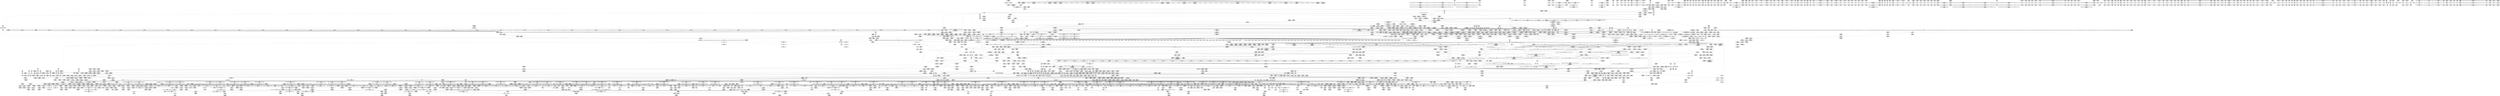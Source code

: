 digraph {
	CE0x4037ed0 [shape=record,shape=Mrecord,label="{CE0x4037ed0|GLOBAL:tomoyo_const_part_length|*Constant*}"]
	CE0x617d850 [shape=record,shape=Mrecord,label="{CE0x617d850|i64_24|*Constant*|*SummSink*}"]
	CE0x5f6a210 [shape=record,shape=Mrecord,label="{CE0x5f6a210|tomoyo_const_part_length:tmp38|security/tomoyo/util.c,644|*SummSink*}"]
	CE0x5d6af90 [shape=record,shape=Mrecord,label="{CE0x5d6af90|_call_void___llvm_gcov_indirect_counter_increment114(i32*___llvm_gcov_global_state_pred45,_i64**_getelementptr_inbounds_(_3_x_i64*_,_3_x_i64*_*___llvm_gcda_edge_table44,_i64_0,_i64_2)),_!dbg_!38930|security/tomoyo/util.c,640|*SummSink*}"]
	CE0x602ab40 [shape=record,shape=Mrecord,label="{CE0x602ab40|tomoyo_domain:tmp13|security/tomoyo/common.h,1205|*SummSink*}"]
	CE0x5166420 [shape=record,shape=Mrecord,label="{CE0x5166420|128:_i8*,_1208:_%struct.file*,_:_CMRE_64,72_|*MultipleSource*|security/tomoyo/common.h,1205|security/tomoyo/common.h,1205}"]
	CE0x788bef0 [shape=record,shape=Mrecord,label="{CE0x788bef0|tomoyo_get_mode:tmp9|security/tomoyo/util.c,981|*SummSource*}"]
	CE0x76b1e60 [shape=record,shape=Mrecord,label="{CE0x76b1e60|tomoyo_get_realpath:if.then}"]
	CE0x7636560 [shape=record,shape=Mrecord,label="{CE0x7636560|tomoyo_get_realpath:if.end|*SummSink*}"]
	CE0x5d26b20 [shape=record,shape=Mrecord,label="{CE0x5d26b20|tomoyo_fill_path_info:call11|security/tomoyo/util.c,669|*SummSink*}"]
	CE0x5cbbf60 [shape=record,shape=Mrecord,label="{CE0x5cbbf60|tomoyo_path_number_perm:tmp50|security/tomoyo/file.c,723|*SummSource*}"]
	CE0x5dfaab0 [shape=record,shape=Mrecord,label="{CE0x5dfaab0|tomoyo_init_request_info:if.then}"]
	CE0x7834fe0 [shape=record,shape=Mrecord,label="{CE0x7834fe0|VOIDTB_TE:_CE_205,206_}"]
	CE0x4ef61a0 [shape=record,shape=Mrecord,label="{CE0x4ef61a0|tomoyo_audit_path_number_log:arraydecay8|security/tomoyo/file.c,235|*SummSource*}"]
	CE0x4f58ca0 [shape=record,shape=Mrecord,label="{CE0x4f58ca0|tomoyo_print_ulong:tmp12|security/tomoyo/util.c,242|*SummSource*}"]
	CE0x5ce2bd0 [shape=record,shape=Mrecord,label="{CE0x5ce2bd0|tomoyo_domain:tmp8|security/tomoyo/common.h,1205|*SummSource*}"]
	CE0x6bb93e0 [shape=record,shape=Mrecord,label="{CE0x6bb93e0|tomoyo_print_ulong:if.end20}"]
	CE0x788c3a0 [shape=record,shape=Mrecord,label="{CE0x788c3a0|__llvm_gcov_indirect_counter_increment:tmp5}"]
	CE0x5f60d80 [shape=record,shape=Mrecord,label="{CE0x5f60d80|_call_void_tomoyo_fill_path_info(%struct.tomoyo_path_info*_%buf)_#9,_!dbg_!38911|security/tomoyo/file.c,137}"]
	CE0x5be5140 [shape=record,shape=Mrecord,label="{CE0x5be5140|_call_void_mcount()_#3}"]
	CE0x5b9a560 [shape=record,shape=Mrecord,label="{CE0x5b9a560|_call_void_tomoyo_read_unlock(i32_%call1)_#9,_!dbg_!38957|security/tomoyo/file.c,720|*SummSource*}"]
	CE0x40c7810 [shape=record,shape=Mrecord,label="{CE0x40c7810|tomoyo_get_mode:conv5|security/tomoyo/util.c,983}"]
	CE0x42632f0 [shape=record,shape=Mrecord,label="{CE0x42632f0|srcu_read_lock:bb|*SummSource*}"]
	CE0x4ce7460 [shape=record,shape=Mrecord,label="{CE0x4ce7460|get_current:tmp2|*SummSource*}"]
	CE0x5b71440 [shape=record,shape=Mrecord,label="{CE0x5b71440|tomoyo_read_lock:tmp}"]
	CE0x609a270 [shape=record,shape=Mrecord,label="{CE0x609a270|tomoyo_init_request_info:bb|*SummSource*}"]
	CE0x4f1e100 [shape=record,shape=Mrecord,label="{CE0x4f1e100|tomoyo_domain:land.lhs.true|*SummSink*}"]
	CE0x5b13680 [shape=record,shape=Mrecord,label="{CE0x5b13680|tomoyo_get_mode:if.then2|*SummSink*}"]
	CE0x5c4b460 [shape=record,shape=Mrecord,label="{CE0x5c4b460|tomoyo_print_ulong:tmp9|security/tomoyo/util.c,241}"]
	CE0x5124ff0 [shape=record,shape=Mrecord,label="{CE0x5124ff0|tomoyo_print_ulong:call8|security/tomoyo/util.c,242|*SummSink*}"]
	CE0x5d1e3a0 [shape=record,shape=Mrecord,label="{CE0x5d1e3a0|i64_17|*Constant*|*SummSource*}"]
	CE0x5e23540 [shape=record,shape=Mrecord,label="{CE0x5e23540|tomoyo_get_mode:tobool|security/tomoyo/util.c,978}"]
	CE0x6043cf0 [shape=record,shape=Mrecord,label="{CE0x6043cf0|i64_8|*Constant*}"]
	CE0x4e50ad0 [shape=record,shape=Mrecord,label="{CE0x4e50ad0|_call_void_mcount()_#3}"]
	CE0x5ba9c10 [shape=record,shape=Mrecord,label="{CE0x5ba9c10|GLOBAL:tomoyo_profile|*Constant*|*SummSource*}"]
	CE0x5df0f40 [shape=record,shape=Mrecord,label="{CE0x5df0f40|tomoyo_get_mode:ns|Function::tomoyo_get_mode&Arg::ns::|*SummSink*}"]
	CE0x75995e0 [shape=record,shape=Mrecord,label="{CE0x75995e0|i64_8|*Constant*|*SummSource*}"]
	CE0x75bf5f0 [shape=record,shape=Mrecord,label="{CE0x75bf5f0|0:_i8*,_array:_GCRE_tomoyo_mac_keywords_external_constant_42_x_i8*_:_elem_4::|security/tomoyo/file.c,233}"]
	CE0x4f3e290 [shape=record,shape=Mrecord,label="{CE0x4f3e290|tomoyo_init_request_info:tmp|*SummSink*}"]
	CE0x780c4d0 [shape=record,shape=Mrecord,label="{CE0x780c4d0|VOIDTB_TE:_CE_222,223_}"]
	CE0x76980f0 [shape=record,shape=Mrecord,label="{CE0x76980f0|_ret_i1_%retval.0,_!dbg_!38916|security/tomoyo/file.c,156}"]
	CE0x78c9b60 [shape=record,shape=Mrecord,label="{CE0x78c9b60|tomoyo_path_number_perm:tmp5|security/tomoyo/file.c,695|*SummSource*}"]
	CE0x41c85f0 [shape=record,shape=Mrecord,label="{CE0x41c85f0|COLLAPSED:_GCMRE___llvm_gcov_ctr54147_internal_global_11_x_i64_zeroinitializer:_elem_0:default:}"]
	CE0x6056960 [shape=record,shape=Mrecord,label="{CE0x6056960|get_current:tmp3}"]
	CE0x51571c0 [shape=record,shape=Mrecord,label="{CE0x51571c0|i64_ptrtoint_(i8*_blockaddress(_rcu_lock_release,_%__here)_to_i64)|*Constant*}"]
	CE0x5cb0110 [shape=record,shape=Mrecord,label="{CE0x5cb0110|tomoyo_path_number_perm:tmp52|security/tomoyo/file.c,724|*SummSource*}"]
	CE0x757da30 [shape=record,shape=Mrecord,label="{CE0x757da30|tomoyo_audit_path_number_log:param|security/tomoyo/file.c,213|*SummSource*}"]
	CE0x6137b50 [shape=record,shape=Mrecord,label="{CE0x6137b50|tomoyo_path_number_perm:path_number13|security/tomoyo/file.c,713|*SummSource*}"]
	CE0x5e73340 [shape=record,shape=Mrecord,label="{CE0x5e73340|GLOBAL:tomoyo_pn2mac|Global_var:tomoyo_pn2mac}"]
	CE0x409b4a0 [shape=record,shape=Mrecord,label="{CE0x409b4a0|srcu_read_unlock:sp|Function::srcu_read_unlock&Arg::sp::}"]
	CE0x42e60a0 [shape=record,shape=Mrecord,label="{CE0x42e60a0|tomoyo_get_mode:tmp25|security/tomoyo/util.c,987|*SummSource*}"]
	CE0x75992b0 [shape=record,shape=Mrecord,label="{CE0x75992b0|i64_8|*Constant*}"]
	CE0x76b0630 [shape=record,shape=Mrecord,label="{CE0x76b0630|0:_i8*,_array:_GCRE_tomoyo_mac_keywords_external_constant_42_x_i8*_:_elem_34::|security/tomoyo/file.c,233}"]
	CE0x7693cf0 [shape=record,shape=Mrecord,label="{CE0x7693cf0|tomoyo_const_part_length:tmp27|security/tomoyo/util.c,641|*SummSink*}"]
	CE0x4ea7280 [shape=record,shape=Mrecord,label="{CE0x4ea7280|i64*_getelementptr_inbounds_(_12_x_i64_,_12_x_i64_*___llvm_gcov_ctr31133,_i64_0,_i64_3)|*Constant*}"]
	CE0x7824e60 [shape=record,shape=Mrecord,label="{CE0x7824e60|0:_i8,_:_GCRE_tomoyo_policy_loaded_global_i8_0,_align_1:_elem_0:default:}"]
	CE0x4ea8f20 [shape=record,shape=Mrecord,label="{CE0x4ea8f20|tomoyo_get_realpath:buf|Function::tomoyo_get_realpath&Arg::buf::}"]
	CE0x788ba40 [shape=record,shape=Mrecord,label="{CE0x788ba40|tomoyo_fill_path_info:tmp1}"]
	CE0x4e17fd0 [shape=record,shape=Mrecord,label="{CE0x4e17fd0|tomoyo_print_ulong:tmp15|security/tomoyo/util.c,243|*SummSink*}"]
	CE0x78d4350 [shape=record,shape=Mrecord,label="{CE0x78d4350|tomoyo_const_part_length:incdec.ptr7|security/tomoyo/util.c,631|*SummSource*}"]
	CE0x5f63f10 [shape=record,shape=Mrecord,label="{CE0x5f63f10|GLOBAL:__llvm_gcov_ctr31133|Global_var:__llvm_gcov_ctr31133|*SummSink*}"]
	CE0x5fda7f0 [shape=record,shape=Mrecord,label="{CE0x5fda7f0|i64*_getelementptr_inbounds_(_6_x_i64_,_6_x_i64_*___llvm_gcov_ctr26,_i64_0,_i64_4)|*Constant*|*SummSource*}"]
	CE0x5d2a0e0 [shape=record,shape=Mrecord,label="{CE0x5d2a0e0|i64*_getelementptr_inbounds_(_31_x_i64_,_31_x_i64_*___llvm_gcov_ctr43150,_i64_0,_i64_30)|*Constant*}"]
	CE0x4e93cb0 [shape=record,shape=Mrecord,label="{CE0x4e93cb0|tomoyo_get_mode:tmp7|security/tomoyo/util.c,979}"]
	CE0x6104ae0 [shape=record,shape=Mrecord,label="{CE0x6104ae0|tomoyo_get_mode:conv10|security/tomoyo/util.c,985|*SummSource*}"]
	CE0x4038910 [shape=record,shape=Mrecord,label="{CE0x4038910|i64*_getelementptr_inbounds_(_2_x_i64_,_2_x_i64_*___llvm_gcov_ctr53148,_i64_0,_i64_0)|*Constant*}"]
	CE0x4fce2e0 [shape=record,shape=Mrecord,label="{CE0x4fce2e0|0:_i8,_array:_GCRE_tomoyo_pn2mac_constant_8_x_i8_c_02_05_07_08_12_0F_10_11_,_align_1:_elem_6::|security/tomoyo/file.c,701}"]
	CE0x4de5900 [shape=record,shape=Mrecord,label="{CE0x4de5900|tomoyo_path_number_perm:r|security/tomoyo/file.c, 693|*SummSource*}"]
	CE0x5ce2ea0 [shape=record,shape=Mrecord,label="{CE0x5ce2ea0|__llvm_gcov_indirect_counter_increment:bb|*SummSource*}"]
	CE0x5d29bb0 [shape=record,shape=Mrecord,label="{CE0x5d29bb0|tomoyo_const_part_length:tmp52|security/tomoyo/util.c,652}"]
	CE0x425ea80 [shape=record,shape=Mrecord,label="{CE0x425ea80|i64_17|*Constant*}"]
	CE0x6bad050 [shape=record,shape=Mrecord,label="{CE0x6bad050|i32_2|*Constant*}"]
	CE0x50986b0 [shape=record,shape=Mrecord,label="{CE0x50986b0|i64_14|*Constant*}"]
	CE0x4ed81f0 [shape=record,shape=Mrecord,label="{CE0x4ed81f0|tomoyo_fill_path_info:tmp10|*SummSource*}"]
	CE0x5d64520 [shape=record,shape=Mrecord,label="{CE0x5d64520|i32_64|*Constant*}"]
	CE0x5e3c570 [shape=record,shape=Mrecord,label="{CE0x5e3c570|128:_i8*,_1208:_%struct.file*,_:_CMRE_7,8_}"]
	CE0x4d289e0 [shape=record,shape=Mrecord,label="{CE0x4d289e0|16:_%struct.dentry*,_:_SCMRE_1,5_|*MultipleSource*|security/tomoyo/file.c, 694|security/tomoyo/file.c,694|security/tomoyo/file.c,694}"]
	CE0x5f62d40 [shape=record,shape=Mrecord,label="{CE0x5f62d40|tomoyo_print_ulong:tmp15|security/tomoyo/util.c,243|*SummSource*}"]
	CE0x75bdf70 [shape=record,shape=Mrecord,label="{CE0x75bdf70|tomoyo_const_part_length:sw.bb|*SummSink*}"]
	CE0x76b8880 [shape=record,shape=Mrecord,label="{CE0x76b8880|tomoyo_add_slash:is_dir|security/tomoyo/file.c,131|*SummSource*}"]
	CE0x4d9d890 [shape=record,shape=Mrecord,label="{CE0x4d9d890|tomoyo_path_number_perm:tmp28|security/tomoyo/file.c,708|*SummSink*}"]
	CE0x40f5630 [shape=record,shape=Mrecord,label="{CE0x40f5630|tomoyo_print_ulong:if.else9|*SummSink*}"]
	CE0x5c53ed0 [shape=record,shape=Mrecord,label="{CE0x5c53ed0|tomoyo_const_part_length:tmp6|security/tomoyo/util.c,625|*SummSink*}"]
	CE0x40935d0 [shape=record,shape=Mrecord,label="{CE0x40935d0|GLOBAL:__llvm_gcov_ctr54147|Global_var:__llvm_gcov_ctr54147|*SummSink*}"]
	CE0x5d34150 [shape=record,shape=Mrecord,label="{CE0x5d34150|i64_0|*Constant*}"]
	CE0x61aa110 [shape=record,shape=Mrecord,label="{CE0x61aa110|tomoyo_path_number_perm:call15|security/tomoyo/file.c,716|*SummSource*}"]
	CE0x5c184a0 [shape=record,shape=Mrecord,label="{CE0x5c184a0|0:_i8,_array:_GCRE_tomoyo_pn2mac_constant_8_x_i8_c_02_05_07_08_12_0F_10_11_,_align_1:_elem_2::|security/tomoyo/file.c,701}"]
	CE0x5c5cf90 [shape=record,shape=Mrecord,label="{CE0x5c5cf90|tomoyo_get_realpath:tmp12|security/tomoyo/file.c,156}"]
	CE0x4df56a0 [shape=record,shape=Mrecord,label="{CE0x4df56a0|i64*_getelementptr_inbounds_(_2_x_i64_,_2_x_i64_*___llvm_gcov_ctr23,_i64_0,_i64_1)|*Constant*|*SummSink*}"]
	CE0x5ffbc20 [shape=record,shape=Mrecord,label="{CE0x5ffbc20|i64*_getelementptr_inbounds_(_11_x_i64_,_11_x_i64_*___llvm_gcov_ctr54147,_i64_0,_i64_9)|*Constant*|*SummSink*}"]
	CE0x4e3a290 [shape=record,shape=Mrecord,label="{CE0x4e3a290|VOIDTB_TE:_CE_210,211_}"]
	CE0x41734e0 [shape=record,shape=Mrecord,label="{CE0x41734e0|tomoyo_get_mode:mode.1}"]
	CE0x5c2af10 [shape=record,shape=Mrecord,label="{CE0x5c2af10|i64*_getelementptr_inbounds_(_2_x_i64_,_2_x_i64_*___llvm_gcov_ctr23,_i64_0,_i64_0)|*Constant*}"]
	CE0x3f80f70 [shape=record,shape=Mrecord,label="{CE0x3f80f70|tomoyo_domain:tmp11|security/tomoyo/common.h,1205}"]
	CE0x5cf6480 [shape=record,shape=Mrecord,label="{CE0x5cf6480|i8_3|*Constant*|*SummSource*}"]
	CE0x4cf0ff0 [shape=record,shape=Mrecord,label="{CE0x4cf0ff0|i32_47|*Constant*}"]
	CE0x60a88b0 [shape=record,shape=Mrecord,label="{CE0x60a88b0|i64*_getelementptr_inbounds_(_22_x_i64_,_22_x_i64_*___llvm_gcov_ctr9,_i64_0,_i64_12)|*Constant*}"]
	CE0x4d7c700 [shape=record,shape=Mrecord,label="{CE0x4d7c700|i64*_getelementptr_inbounds_(_22_x_i64_,_22_x_i64_*___llvm_gcov_ctr9,_i64_0,_i64_5)|*Constant*}"]
	CE0x4e7d9d0 [shape=record,shape=Mrecord,label="{CE0x4e7d9d0|srcu_read_lock:call|include/linux/srcu.h,220}"]
	CE0x5f4ffa0 [shape=record,shape=Mrecord,label="{CE0x5f4ffa0|tomoyo_path_number_perm:tmp24|security/tomoyo/file.c,706}"]
	CE0x6bae470 [shape=record,shape=Mrecord,label="{CE0x6bae470|tomoyo_fill_path_info:idxprom|security/tomoyo/util.c,667|*SummSink*}"]
	CE0x75f9c10 [shape=record,shape=Mrecord,label="{CE0x75f9c10|tomoyo_const_part_length:tmp47|security/tomoyo/util.c,646}"]
	CE0x617e1c0 [shape=record,shape=Mrecord,label="{CE0x617e1c0|tomoyo_const_part_length:tmp42|security/tomoyo/util.c,644}"]
	CE0x75e18b0 [shape=record,shape=Mrecord,label="{CE0x75e18b0|tomoyo_read_unlock:tmp3}"]
	CE0x6089630 [shape=record,shape=Mrecord,label="{CE0x6089630|tomoyo_domain:tmp20|security/tomoyo/common.h,1205|*SummSource*}"]
	CE0x60897b0 [shape=record,shape=Mrecord,label="{CE0x60897b0|tomoyo_domain:tmp20|security/tomoyo/common.h,1205|*SummSink*}"]
	CE0x77061f0 [shape=record,shape=Mrecord,label="{CE0x77061f0|GLOBAL:__llvm_gcov_ctr28130|Global_var:__llvm_gcov_ctr28130|*SummSource*}"]
	CE0x5ed3180 [shape=record,shape=Mrecord,label="{CE0x5ed3180|tomoyo_init_request_info:tmp10|security/tomoyo/util.c,1006|*SummSink*}"]
	CE0x603ae90 [shape=record,shape=Mrecord,label="{CE0x603ae90|_call_void_tomoyo_add_slash(%struct.tomoyo_path_info*_%buf)_#9,_!dbg_!38934|security/tomoyo/file.c,709|*SummSource*}"]
	CE0x5d089e0 [shape=record,shape=Mrecord,label="{CE0x5d089e0|tomoyo_path_number_perm:retval.0|*SummSource*}"]
	CE0x5fbc300 [shape=record,shape=Mrecord,label="{CE0x5fbc300|i64_22|*Constant*}"]
	CE0x76472c0 [shape=record,shape=Mrecord,label="{CE0x76472c0|VOIDTB_TE:_CE_280,288_}"]
	CE0x610c680 [shape=record,shape=Mrecord,label="{CE0x610c680|tomoyo_fill_path_info:tmp6|security/tomoyo/util.c,667}"]
	CE0x4e3eb90 [shape=record,shape=Mrecord,label="{CE0x4e3eb90|tomoyo_const_part_length:len.0|*SummSource*}"]
	CE0x43cbe90 [shape=record,shape=Mrecord,label="{CE0x43cbe90|tomoyo_init_request_info:tmp8|security/tomoyo/util.c,1005|*SummSource*}"]
	CE0x5ca2750 [shape=record,shape=Mrecord,label="{CE0x5ca2750|tomoyo_const_part_length:tmp24|security/tomoyo/util.c,640|*SummSource*}"]
	CE0x75fa250 [shape=record,shape=Mrecord,label="{CE0x75fa250|tomoyo_const_part_length:tmp47|security/tomoyo/util.c,646|*SummSink*}"]
	CE0x602c3e0 [shape=record,shape=Mrecord,label="{CE0x602c3e0|tomoyo_path_number_perm:cmp6|security/tomoyo/file.c,708|*SummSource*}"]
	CE0x5db09b0 [shape=record,shape=Mrecord,label="{CE0x5db09b0|i64*_getelementptr_inbounds_(_6_x_i64_,_6_x_i64_*___llvm_gcov_ctr25,_i64_0,_i64_0)|*Constant*|*SummSink*}"]
	CE0x4fe6e40 [shape=record,shape=Mrecord,label="{CE0x4fe6e40|GLOBAL:tomoyo_policy_loaded|Global_var:tomoyo_policy_loaded|*SummSink*}"]
	CE0x5ba9970 [shape=record,shape=Mrecord,label="{CE0x5ba9970|GLOBAL:tomoyo_profile|*Constant*}"]
	CE0x5ef7d50 [shape=record,shape=Mrecord,label="{CE0x5ef7d50|%struct.dentry*_null|*Constant*}"]
	CE0x4df6660 [shape=record,shape=Mrecord,label="{CE0x4df6660|get_current:tmp4|./arch/x86/include/asm/current.h,14|*SummSource*}"]
	CE0x5d85890 [shape=record,shape=Mrecord,label="{CE0x5d85890|tomoyo_path_number_perm:tmp53|security/tomoyo/file.c,724}"]
	CE0x5ef8090 [shape=record,shape=Mrecord,label="{CE0x5ef8090|tomoyo_path_number_perm:tobool|security/tomoyo/file.c,702|*SummSource*}"]
	CE0x5038c20 [shape=record,shape=Mrecord,label="{CE0x5038c20|tomoyo_fill_path_info:const_len6|security/tomoyo/util.c,668|*SummSource*}"]
	CE0x5be54e0 [shape=record,shape=Mrecord,label="{CE0x5be54e0|tomoyo_path_number_perm:buf|security/tomoyo/file.c, 698|*SummSource*}"]
	CE0x6138390 [shape=record,shape=Mrecord,label="{CE0x6138390|tomoyo_path_number_perm:param12|security/tomoyo/file.c,713|*SummSource*}"]
	CE0x7599920 [shape=record,shape=Mrecord,label="{CE0x7599920|tomoyo_get_mode:tmp18|security/tomoyo/util.c,985}"]
	CE0x5c72430 [shape=record,shape=Mrecord,label="{CE0x5c72430|tomoyo_init_request_info:domain.addr.0}"]
	CE0x5fa5e70 [shape=record,shape=Mrecord,label="{CE0x5fa5e70|0:_%struct.tomoyo_obj_info*,_16:_%struct.tomoyo_domain_info*,_24:_%struct.tomoyo_path_info*,_32:_i64,_40:_i8,_72:_i8,_75:_i8,_76:_i8,_77:_i8,_:_SCMRE_54,55_}"]
	CE0x6bae230 [shape=record,shape=Mrecord,label="{CE0x6bae230|tomoyo_fill_path_info:sub|security/tomoyo/util.c,667|*SummSource*}"]
	CE0x5c2ba10 [shape=record,shape=Mrecord,label="{CE0x5c2ba10|tomoyo_domain:bb|*SummSource*}"]
	CE0x5f65990 [shape=record,shape=Mrecord,label="{CE0x5f65990|srcu_read_unlock:tmp2|*SummSource*}"]
	CE0x4d8bd20 [shape=record,shape=Mrecord,label="{CE0x4d8bd20|i64*_getelementptr_inbounds_(_4_x_i64_,_4_x_i64_*___llvm_gcov_ctr24,_i64_0,_i64_2)|*Constant*|*SummSource*}"]
	CE0x41cfec0 [shape=record,shape=Mrecord,label="{CE0x41cfec0|_call_void_mcount()_#3|*SummSource*}"]
	CE0x5f07950 [shape=record,shape=Mrecord,label="{CE0x5f07950|tomoyo_const_part_length:tmp34|security/tomoyo/util.c,642|*SummSource*}"]
	CE0x75f40c0 [shape=record,shape=Mrecord,label="{CE0x75f40c0|tomoyo_domain:tmp12|security/tomoyo/common.h,1205|*SummSink*}"]
	CE0x5cd3450 [shape=record,shape=Mrecord,label="{CE0x5cd3450|tomoyo_audit_path_number_log:tmp8|security/tomoyo/file.c,228|*SummSink*}"]
	CE0x5bde2e0 [shape=record,shape=Mrecord,label="{CE0x5bde2e0|i64_20|*Constant*|*SummSource*}"]
	CE0x5ef8170 [shape=record,shape=Mrecord,label="{CE0x5ef8170|tomoyo_path_number_perm:tmp5|security/tomoyo/file.c,695|*SummSink*}"]
	CE0x4ce73f0 [shape=record,shape=Mrecord,label="{CE0x4ce73f0|get_current:tmp2}"]
	CE0x5cf6140 [shape=record,shape=Mrecord,label="{CE0x5cf6140|tomoyo_audit_path_number_log:tmp9|security/tomoyo/file.c,228|*SummSink*}"]
	CE0x4eead00 [shape=record,shape=Mrecord,label="{CE0x4eead00|_call_void_mcount()_#3}"]
	CE0x4ea7930 [shape=record,shape=Mrecord,label="{CE0x4ea7930|i64_4|*Constant*}"]
	CE0x4e21840 [shape=record,shape=Mrecord,label="{CE0x4e21840|i32_50|*Constant*|*SummSource*}"]
	CE0x7587e50 [shape=record,shape=Mrecord,label="{CE0x7587e50|tomoyo_path_number_perm:tmp40|security/tomoyo/file.c,718|*SummSink*}"]
	CE0x7635f70 [shape=record,shape=Mrecord,label="{CE0x7635f70|i64*_getelementptr_inbounds_(_12_x_i64_,_12_x_i64_*___llvm_gcov_ctr28,_i64_0,_i64_8)|*Constant*}"]
	CE0x4fad530 [shape=record,shape=Mrecord,label="{CE0x4fad530|VOIDTB_TE:_CE_187,188_}"]
	CE0x76f5bf0 [shape=record,shape=Mrecord,label="{CE0x76f5bf0|tomoyo_audit_path_number_log:tmp14|security/tomoyo/file.c,233|*SummSource*}"]
	CE0x76bfc70 [shape=record,shape=Mrecord,label="{CE0x76bfc70|tomoyo_init_request_info:tmp4|security/tomoyo/util.c,1004|*SummSource*}"]
	CE0x410b5b0 [shape=record,shape=Mrecord,label="{CE0x410b5b0|tomoyo_audit_path_number_log:bb}"]
	CE0x76b1a50 [shape=record,shape=Mrecord,label="{CE0x76b1a50|GLOBAL:srcu_read_unlock|*Constant*}"]
	CE0x4038780 [shape=record,shape=Mrecord,label="{CE0x4038780|get_current:bb|*SummSink*}"]
	CE0x5fd47b0 [shape=record,shape=Mrecord,label="{CE0x5fd47b0|0:_%struct.tomoyo_obj_info*,_16:_%struct.tomoyo_domain_info*,_24:_%struct.tomoyo_path_info*,_32:_i64,_40:_i8,_72:_i8,_75:_i8,_76:_i8,_77:_i8,_:_SCMRE_63,64_}"]
	CE0x5098930 [shape=record,shape=Mrecord,label="{CE0x5098930|tomoyo_path_number_perm:tmp36|security/tomoyo/file.c,717}"]
	CE0x5066bc0 [shape=record,shape=Mrecord,label="{CE0x5066bc0|VOIDTB_TE_array:_GCE_.str3_private_unnamed_addr_constant_15_x_i8_c_file_%s_%s_%s_0A_00_,_align_1:_elem_0:default:}"]
	CE0x75a69b0 [shape=record,shape=Mrecord,label="{CE0x75a69b0|i64_ptrtoint_(i8*_blockaddress(_rcu_lock_release,_%__here)_to_i64)|*Constant*|*SummSink*}"]
	CE0x7873c50 [shape=record,shape=Mrecord,label="{CE0x7873c50|tomoyo_get_mode:tmp16|security/tomoyo/util.c,983|*SummSink*}"]
	CE0x40384d0 [shape=record,shape=Mrecord,label="{CE0x40384d0|GLOBAL:__srcu_read_unlock|*Constant*|*SummSink*}"]
	CE0x419adc0 [shape=record,shape=Mrecord,label="{CE0x419adc0|tomoyo_const_part_length:conv11|security/tomoyo/util.c,641|*SummSource*}"]
	CE0x4cf1200 [shape=record,shape=Mrecord,label="{CE0x4cf1200|tomoyo_fill_path_info:tmp|*SummSink*}"]
	CE0x410b0a0 [shape=record,shape=Mrecord,label="{CE0x410b0a0|srcu_read_lock:tmp2|*SummSink*}"]
	CE0x4de8e60 [shape=record,shape=Mrecord,label="{CE0x4de8e60|i32_92|*Constant*|*SummSink*}"]
	CE0x76b8600 [shape=record,shape=Mrecord,label="{CE0x76b8600|tomoyo_read_lock:bb|*SummSource*}"]
	CE0x4d162b0 [shape=record,shape=Mrecord,label="{CE0x4d162b0|tomoyo_print_ulong:conv|security/tomoyo/util.c,239|*SummSource*}"]
	CE0x608c050 [shape=record,shape=Mrecord,label="{CE0x608c050|i64**_getelementptr_inbounds_(_3_x_i64*_,_3_x_i64*_*___llvm_gcda_edge_table44,_i64_0,_i64_2)|*Constant*}"]
	CE0x6bae400 [shape=record,shape=Mrecord,label="{CE0x6bae400|tomoyo_fill_path_info:idxprom|security/tomoyo/util.c,667|*SummSource*}"]
	CE0x61a70c0 [shape=record,shape=Mrecord,label="{CE0x61a70c0|tomoyo_print_ulong:tmp|*SummSink*}"]
	CE0x5019df0 [shape=record,shape=Mrecord,label="{CE0x5019df0|128:_i8*,_1208:_%struct.file*,_:_CMRE_96,104_|*MultipleSource*|security/tomoyo/common.h,1205|security/tomoyo/common.h,1205}"]
	CE0x5d86360 [shape=record,shape=Mrecord,label="{CE0x5d86360|tomoyo_init_request_info:if.end|*SummSource*}"]
	CE0x430eaa0 [shape=record,shape=Mrecord,label="{CE0x430eaa0|GLOBAL:rcu_lock_acquire|*Constant*}"]
	CE0x5fbb960 [shape=record,shape=Mrecord,label="{CE0x5fbb960|tomoyo_const_part_length:cmp21|security/tomoyo/util.c,644}"]
	CE0x5ca18d0 [shape=record,shape=Mrecord,label="{CE0x5ca18d0|_call_void_mcount()_#3}"]
	CE0x4d66db0 [shape=record,shape=Mrecord,label="{CE0x4d66db0|tomoyo_domain:cred|security/tomoyo/common.h,1205}"]
	CE0x75e1e70 [shape=record,shape=Mrecord,label="{CE0x75e1e70|tomoyo_get_realpath:tmp5|security/tomoyo/file.c,151|*SummSource*}"]
	CE0x3f7f9b0 [shape=record,shape=Mrecord,label="{CE0x3f7f9b0|GLOBAL:full_name_hash|*Constant*}"]
	CE0x61381d0 [shape=record,shape=Mrecord,label="{CE0x61381d0|tomoyo_path_number_perm:param12|security/tomoyo/file.c,713}"]
	CE0x4e93a00 [shape=record,shape=Mrecord,label="{CE0x4e93a00|tomoyo_get_mode:tmp6|security/tomoyo/util.c,978|*SummSource*}"]
	CE0x6025ac0 [shape=record,shape=Mrecord,label="{CE0x6025ac0|i64_9|*Constant*|*SummSource*}"]
	CE0x5157490 [shape=record,shape=Mrecord,label="{CE0x5157490|i64*_getelementptr_inbounds_(_4_x_i64_,_4_x_i64_*___llvm_gcov_ctr33,_i64_0,_i64_3)|*Constant*}"]
	CE0x5f63e50 [shape=record,shape=Mrecord,label="{CE0x5f63e50|GLOBAL:__llvm_gcov_ctr31133|Global_var:__llvm_gcov_ctr31133|*SummSource*}"]
	CE0x5ceef90 [shape=record,shape=Mrecord,label="{CE0x5ceef90|VOIDTB_TE:_CE_165,166_}"]
	CE0x5ef8100 [shape=record,shape=Mrecord,label="{CE0x5ef8100|tomoyo_path_number_perm:tobool|security/tomoyo/file.c,702|*SummSink*}"]
	CE0x5e23020 [shape=record,shape=Mrecord,label="{CE0x5e23020|_ret_%struct.tomoyo_domain_info*_%tmp23,_!dbg_!38929|security/tomoyo/common.h,1205|*SummSource*}"]
	CE0x5024d60 [shape=record,shape=Mrecord,label="{CE0x5024d60|tomoyo_get_mode:tmp13|security/tomoyo/util.c,982|*SummSource*}"]
	CE0x4cf0ae0 [shape=record,shape=Mrecord,label="{CE0x4cf0ae0|tomoyo_fill_path_info:conv4|security/tomoyo/util.c,667}"]
	CE0x772dc90 [shape=record,shape=Mrecord,label="{CE0x772dc90|tomoyo_get_realpath:bb}"]
	CE0x4ece9c0 [shape=record,shape=Mrecord,label="{CE0x4ece9c0|GLOBAL:tomoyo_ss|Global_var:tomoyo_ss|*SummSource*}"]
	CE0x60a87c0 [shape=record,shape=Mrecord,label="{CE0x60a87c0|tomoyo_add_slash:buf|Function::tomoyo_add_slash&Arg::buf::|*SummSink*}"]
	CE0x4e729a0 [shape=record,shape=Mrecord,label="{CE0x4e729a0|tomoyo_add_slash:name|security/tomoyo/file.c,136|*SummSink*}"]
	CE0x40c6960 [shape=record,shape=Mrecord,label="{CE0x40c6960|_ret_void,_!dbg_!38908|include/linux/rcupdate.h,419|*SummSink*}"]
	CE0x5bf4030 [shape=record,shape=Mrecord,label="{CE0x5bf4030|%struct.lockdep_map*_null|*Constant*|*SummSink*}"]
	CE0x4dfed60 [shape=record,shape=Mrecord,label="{CE0x4dfed60|tomoyo_const_part_length:tmp1}"]
	CE0x76653e0 [shape=record,shape=Mrecord,label="{CE0x76653e0|i64*_getelementptr_inbounds_(_2_x_i64_,_2_x_i64_*___llvm_gcov_ctr22,_i64_0,_i64_0)|*Constant*}"]
	CE0x4fad640 [shape=record,shape=Mrecord,label="{CE0x4fad640|VOIDTB_TE:_CE_188,189_}"]
	CE0x75f3fb0 [shape=record,shape=Mrecord,label="{CE0x75f3fb0|tomoyo_domain:tmp12|security/tomoyo/common.h,1205|*SummSource*}"]
	CE0x76b8d80 [shape=record,shape=Mrecord,label="{CE0x76b8d80|i64*_getelementptr_inbounds_(_6_x_i64_,_6_x_i64_*___llvm_gcov_ctr25,_i64_0,_i64_0)|*Constant*}"]
	CE0x5c9dc00 [shape=record,shape=Mrecord,label="{CE0x5c9dc00|tomoyo_get_realpath:tobool|security/tomoyo/file.c,151|*SummSource*}"]
	CE0x4ecf2e0 [shape=record,shape=Mrecord,label="{CE0x4ecf2e0|GLOBAL:__llvm_gcov_ctr25|Global_var:__llvm_gcov_ctr25}"]
	CE0x4e9c0f0 [shape=record,shape=Mrecord,label="{CE0x4e9c0f0|i64*_getelementptr_inbounds_(_31_x_i64_,_31_x_i64_*___llvm_gcov_ctr43150,_i64_0,_i64_21)|*Constant*|*SummSink*}"]
	CE0x412c940 [shape=record,shape=Mrecord,label="{CE0x412c940|i64**_getelementptr_inbounds_(_3_x_i64*_,_3_x_i64*_*___llvm_gcda_edge_table29,_i64_0,_i64_1)|*Constant*|*SummSink*}"]
	CE0x4dfa410 [shape=record,shape=Mrecord,label="{CE0x4dfa410|rcu_lock_acquire:entry|*SummSink*}"]
	CE0x4de5820 [shape=record,shape=Mrecord,label="{CE0x4de5820|tomoyo_path_number_perm:obj|security/tomoyo/file.c, 694}"]
	CE0x771bb40 [shape=record,shape=Mrecord,label="{CE0x771bb40|__llvm_gcov_indirect_counter_increment114:tmp1|*SummSink*}"]
	CE0x5e730f0 [shape=record,shape=Mrecord,label="{CE0x5e730f0|tomoyo_audit_path_number_log:idxprom|security/tomoyo/file.c,234|*SummSource*}"]
	CE0x75bd620 [shape=record,shape=Mrecord,label="{CE0x75bd620|rcu_lock_release:tmp6|*SummSink*}"]
	CE0x4208bc0 [shape=record,shape=Mrecord,label="{CE0x4208bc0|tomoyo_domain:tmp10|security/tomoyo/common.h,1205|*SummSource*}"]
	CE0x619d2b0 [shape=record,shape=Mrecord,label="{CE0x619d2b0|tomoyo_get_mode:if.end14|*SummSink*}"]
	CE0x5d55b50 [shape=record,shape=Mrecord,label="{CE0x5d55b50|i64_4|*Constant*}"]
	CE0x610c150 [shape=record,shape=Mrecord,label="{CE0x610c150|__llvm_gcov_indirect_counter_increment:counter}"]
	CE0x5fe5cf0 [shape=record,shape=Mrecord,label="{CE0x5fe5cf0|i32_64|*Constant*|*SummSource*}"]
	CE0x763b110 [shape=record,shape=Mrecord,label="{CE0x763b110|tomoyo_const_part_length:tmp10|security/tomoyo/util.c,626}"]
	CE0x5c8f2e0 [shape=record,shape=Mrecord,label="{CE0x5c8f2e0|GLOBAL:__llvm_gcov_ctr32134|Global_var:__llvm_gcov_ctr32134|*SummSource*}"]
	CE0x5d63990 [shape=record,shape=Mrecord,label="{CE0x5d63990|i64*_getelementptr_inbounds_(_14_x_i64_,_14_x_i64_*___llvm_gcov_ctr18115,_i64_0,_i64_11)|*Constant*|*SummSink*}"]
	CE0x5c2d460 [shape=record,shape=Mrecord,label="{CE0x5c2d460|tomoyo_const_part_length:while.cond|*SummSource*}"]
	CE0x5fdc050 [shape=record,shape=Mrecord,label="{CE0x5fdc050|0:_%struct.tomoyo_obj_info*,_16:_%struct.tomoyo_domain_info*,_24:_%struct.tomoyo_path_info*,_32:_i64,_40:_i8,_72:_i8,_75:_i8,_76:_i8,_77:_i8,_:_SCMRE_75,76_|*MultipleSource*|security/tomoyo/file.c, 693|security/tomoyo/file.c,693|security/tomoyo/file.c,707|Function::tomoyo_init_request_info&Arg::r::}"]
	CE0x5ea5210 [shape=record,shape=Mrecord,label="{CE0x5ea5210|tomoyo_const_part_length:tmp18|security/tomoyo/util.c,627|*SummSource*}"]
	CE0x4e9afd0 [shape=record,shape=Mrecord,label="{CE0x4e9afd0|i64*_getelementptr_inbounds_(_31_x_i64_,_31_x_i64_*___llvm_gcov_ctr43150,_i64_0,_i64_4)|*Constant*}"]
	CE0x412e8a0 [shape=record,shape=Mrecord,label="{CE0x412e8a0|i32_5|*Constant*}"]
	CE0x78582d0 [shape=record,shape=Mrecord,label="{CE0x78582d0|tomoyo_get_mode:tmp2|security/tomoyo/util.c,978|*SummSource*}"]
	CE0x5db1020 [shape=record,shape=Mrecord,label="{CE0x5db1020|tomoyo_init_request_info:conv|security/tomoyo/util.c,1010|*SummSink*}"]
	CE0x4eceb90 [shape=record,shape=Mrecord,label="{CE0x4eceb90|i32_2|*Constant*|*SummSource*}"]
	CE0x617e5e0 [shape=record,shape=Mrecord,label="{CE0x617e5e0|tomoyo_const_part_length:tmp42|security/tomoyo/util.c,644|*SummSink*}"]
	CE0x6003680 [shape=record,shape=Mrecord,label="{CE0x6003680|tomoyo_const_part_length:cmp25|security/tomoyo/util.c,644|*SummSource*}"]
	CE0x5c7bb20 [shape=record,shape=Mrecord,label="{CE0x5c7bb20|tomoyo_audit_path_number_log:tmp17|security/tomoyo/file.c,236|*SummSink*}"]
	CE0x7604730 [shape=record,shape=Mrecord,label="{CE0x7604730|tomoyo_path_number_perm:tmp34|security/tomoyo/file.c,715|*SummSource*}"]
	CE0x50c1d40 [shape=record,shape=Mrecord,label="{CE0x50c1d40|GLOBAL:tomoyo_mac_keywords|Global_var:tomoyo_mac_keywords}"]
	CE0x5b78c30 [shape=record,shape=Mrecord,label="{CE0x5b78c30|tomoyo_get_mode:tmp3|security/tomoyo/util.c,978|*SummSink*}"]
	CE0x5e8eed0 [shape=record,shape=Mrecord,label="{CE0x5e8eed0|tomoyo_fill_path_info:tmp6|security/tomoyo/util.c,667}"]
	CE0x5c2c630 [shape=record,shape=Mrecord,label="{CE0x5c2c630|tomoyo_const_part_length:incdec.ptr19|security/tomoyo/util.c,643|*SummSink*}"]
	CE0x4df63b0 [shape=record,shape=Mrecord,label="{CE0x4df63b0|__llvm_gcov_indirect_counter_increment:exit|*SummSink*}"]
	CE0x5d96000 [shape=record,shape=Mrecord,label="{CE0x5d96000|tomoyo_get_realpath:name|security/tomoyo/file.c,150|*SummSource*}"]
	CE0x76361c0 [shape=record,shape=Mrecord,label="{CE0x76361c0|GLOBAL:srcu_read_unlock|*Constant*|*SummSource*}"]
	CE0x5f513b0 [shape=record,shape=Mrecord,label="{CE0x5f513b0|tomoyo_path_number_perm:obj5|security/tomoyo/file.c,707}"]
	CE0x7603400 [shape=record,shape=Mrecord,label="{CE0x7603400|tomoyo_get_realpath:tmp6|security/tomoyo/file.c,151}"]
	CE0x60c24e0 [shape=record,shape=Mrecord,label="{CE0x60c24e0|tomoyo_print_ulong:tmp10|security/tomoyo/util.c,241|*SummSource*}"]
	CE0x6062200 [shape=record,shape=Mrecord,label="{CE0x6062200|tomoyo_get_mode:tmp8|security/tomoyo/util.c,979|*SummSource*}"]
	CE0x4e50390 [shape=record,shape=Mrecord,label="{CE0x4e50390|GLOBAL:__llvm_gcov_indirect_counter_increment114|*Constant*}"]
	CE0x6050020 [shape=record,shape=Mrecord,label="{CE0x6050020|tomoyo_const_part_length:tmp45|security/tomoyo/util.c,645|*SummSink*}"]
	CE0x5fab5c0 [shape=record,shape=Mrecord,label="{CE0x5fab5c0|tomoyo_print_ulong:tmp25|*SummSource*}"]
	CE0x4d8c900 [shape=record,shape=Mrecord,label="{CE0x4d8c900|tomoyo_print_ulong:if.else9|*SummSource*}"]
	CE0x78d3db0 [shape=record,shape=Mrecord,label="{CE0x78d3db0|i32_48|*Constant*|*SummSource*}"]
	CE0x5d0da20 [shape=record,shape=Mrecord,label="{CE0x5d0da20|tomoyo_audit_path_number_log:arraydecay|security/tomoyo/file.c,231}"]
	CE0x5cc3a90 [shape=record,shape=Mrecord,label="{CE0x5cc3a90|VOIDTB_TE:_CE_256,264_}"]
	CE0x61846b0 [shape=record,shape=Mrecord,label="{CE0x61846b0|tomoyo_const_part_length:filename|Function::tomoyo_const_part_length&Arg::filename::}"]
	CE0x5bf6190 [shape=record,shape=Mrecord,label="{CE0x5bf6190|GLOBAL:tomoyo_domain.__warned|Global_var:tomoyo_domain.__warned|*SummSink*}"]
	CE0x4d29ba0 [shape=record,shape=Mrecord,label="{CE0x4d29ba0|tomoyo_print_ulong:conv14|security/tomoyo/util.c,244|*SummSource*}"]
	CE0x5d7cfc0 [shape=record,shape=Mrecord,label="{CE0x5d7cfc0|tomoyo_path_number_perm:type|Function::tomoyo_path_number_perm&Arg::type::|*SummSink*}"]
	CE0x4d3d9c0 [shape=record,shape=Mrecord,label="{CE0x4d3d9c0|i8_0|*Constant*|*SummSink*}"]
	CE0x771f0f0 [shape=record,shape=Mrecord,label="{CE0x771f0f0|tomoyo_const_part_length:tmp22|security/tomoyo/util.c,634|*SummSource*}"]
	CE0x5c2e370 [shape=record,shape=Mrecord,label="{CE0x5c2e370|i64_80|*Constant*|*SummSink*}"]
	CE0x764b630 [shape=record,shape=Mrecord,label="{CE0x764b630|tomoyo_const_part_length:sw.epilog|*SummSource*}"]
	CE0x4e08f10 [shape=record,shape=Mrecord,label="{CE0x4e08f10|VOIDTB_TE:_CE_147,148_}"]
	CE0x771f6a0 [shape=record,shape=Mrecord,label="{CE0x771f6a0|i64*_null|*Constant*}"]
	CE0x5c6bd70 [shape=record,shape=Mrecord,label="{CE0x5c6bd70|tomoyo_path_number_perm:if.then8|*SummSink*}"]
	CE0x5df09a0 [shape=record,shape=Mrecord,label="{CE0x5df09a0|GLOBAL:tomoyo_get_mode|*Constant*|*SummSource*}"]
	CE0x5be56c0 [shape=record,shape=Mrecord,label="{CE0x5be56c0|tomoyo_audit_path_number_log:tmp4|security/tomoyo/file.c,222|*SummSink*}"]
	CE0x60f92b0 [shape=record,shape=Mrecord,label="{CE0x60f92b0|__llvm_gcov_indirect_counter_increment114:bb|*SummSink*}"]
	CE0x78d3ea0 [shape=record,shape=Mrecord,label="{CE0x78d3ea0|__llvm_gcov_indirect_counter_increment114:tmp3|*SummSource*}"]
	CE0x5c28660 [shape=record,shape=Mrecord,label="{CE0x5c28660|tomoyo_add_slash:tmp12|security/tomoyo/file.c,138|*SummSource*}"]
	CE0x4ec7410 [shape=record,shape=Mrecord,label="{CE0x4ec7410|tomoyo_path_number_perm:cmp|security/tomoyo/file.c,702|*SummSource*}"]
	CE0x6080df0 [shape=record,shape=Mrecord,label="{CE0x6080df0|tomoyo_audit_path_number_log:arrayidx|security/tomoyo/file.c,234|*SummSource*}"]
	CE0x75973a0 [shape=record,shape=Mrecord,label="{CE0x75973a0|tomoyo_const_part_length:tmp43|security/tomoyo/util.c,644|*SummSink*}"]
	CE0x4ebf130 [shape=record,shape=Mrecord,label="{CE0x4ebf130|tomoyo_audit_path_number_log:sw.bb|*SummSink*}"]
	CE0x5bee0f0 [shape=record,shape=Mrecord,label="{CE0x5bee0f0|tomoyo_path_number_perm:tmp43|security/tomoyo/file.c,721|*SummSink*}"]
	CE0x6151430 [shape=record,shape=Mrecord,label="{CE0x6151430|128:_i8*,_1208:_%struct.file*,_:_CMRE_42,43_}"]
	CE0x5d39ce0 [shape=record,shape=Mrecord,label="{CE0x5d39ce0|tomoyo_print_ulong:call19|security/tomoyo/util.c,246|*SummSource*}"]
	CE0x5f274e0 [shape=record,shape=Mrecord,label="{CE0x5f274e0|get_current:entry|*SummSink*}"]
	CE0x5c298e0 [shape=record,shape=Mrecord,label="{CE0x5c298e0|tomoyo_fill_path_info:tmp13|*LoadInst*|security/tomoyo/util.c,668|*SummSource*}"]
	CE0x76a0e40 [shape=record,shape=Mrecord,label="{CE0x76a0e40|i32_-12|*Constant*|*SummSink*}"]
	CE0x75e1450 [shape=record,shape=Mrecord,label="{CE0x75e1450|tomoyo_add_slash:is_dir|security/tomoyo/file.c,131}"]
	CE0x4ecea30 [shape=record,shape=Mrecord,label="{CE0x4ecea30|GLOBAL:tomoyo_ss|Global_var:tomoyo_ss|*SummSink*}"]
	CE0x5b129a0 [shape=record,shape=Mrecord,label="{CE0x5b129a0|tomoyo_domain:tmp22|security/tomoyo/common.h,1205}"]
	CE0x7714950 [shape=record,shape=Mrecord,label="{CE0x7714950|GLOBAL:lock_acquire|*Constant*}"]
	CE0x75e5620 [shape=record,shape=Mrecord,label="{CE0x75e5620|tomoyo_const_part_length:lor.lhs.false|*SummSink*}"]
	CE0x4dc11e0 [shape=record,shape=Mrecord,label="{CE0x4dc11e0|rcu_lock_release:tmp1}"]
	CE0x602aa60 [shape=record,shape=Mrecord,label="{CE0x602aa60|i64*_getelementptr_inbounds_(_11_x_i64_,_11_x_i64_*___llvm_gcov_ctr54147,_i64_0,_i64_6)|*Constant*|*SummSource*}"]
	CE0x5c931f0 [shape=record,shape=Mrecord,label="{CE0x5c931f0|0:_i8,_array:_GCRE_tomoyo_index2category_constant_39_x_i8_c_00_00_00_00_00_00_00_00_00_00_00_00_00_00_00_00_00_00_00_00_00_00_00_01_01_01_01_01_01_01_01_01_01_01_01_01_01_01_02_,_align_16:_elem_30::|security/tomoyo/util.c,983}"]
	CE0x4f960b0 [shape=record,shape=Mrecord,label="{CE0x4f960b0|tomoyo_init_request_info:if.end|*SummSink*}"]
	CE0x5c2cd40 [shape=record,shape=Mrecord,label="{CE0x5c2cd40|i32_51|*Constant*|*SummSource*}"]
	CE0x4093770 [shape=record,shape=Mrecord,label="{CE0x4093770|tomoyo_domain:tmp5|security/tomoyo/common.h,1205|*SummSource*}"]
	CE0x6061d50 [shape=record,shape=Mrecord,label="{CE0x6061d50|i64_5|*Constant*}"]
	CE0x41f6440 [shape=record,shape=Mrecord,label="{CE0x41f6440|GLOBAL:__srcu_read_lock|*Constant*}"]
	CE0x78c95b0 [shape=record,shape=Mrecord,label="{CE0x78c95b0|_ret_i32_%call,_!dbg_!38907|include/linux/srcu.h,223}"]
	CE0x5f26c80 [shape=record,shape=Mrecord,label="{CE0x5f26c80|tomoyo_domain:call3|security/tomoyo/common.h,1205|*SummSink*}"]
	CE0x771fce0 [shape=record,shape=Mrecord,label="{CE0x771fce0|__llvm_gcov_indirect_counter_increment114:tmp2|*SummSink*}"]
	CE0x4d7f570 [shape=record,shape=Mrecord,label="{CE0x4d7f570|tomoyo_get_realpath:tmp10|security/tomoyo/file.c,155|*SummSink*}"]
	CE0x5e3bf50 [shape=record,shape=Mrecord,label="{CE0x5e3bf50|128:_i8*,_1208:_%struct.file*,_:_CMRE_3,4_}"]
	CE0x5156fc0 [shape=record,shape=Mrecord,label="{CE0x5156fc0|tomoyo_const_part_length:tmp13|security/tomoyo/util.c,626|*SummSink*}"]
	CE0x4f2fe60 [shape=record,shape=Mrecord,label="{CE0x4f2fe60|srcu_read_lock:entry|*SummSource*}"]
	CE0x5bdde40 [shape=record,shape=Mrecord,label="{CE0x5bdde40|i64_19|*Constant*|*SummSource*}"]
	CE0x5c3a830 [shape=record,shape=Mrecord,label="{CE0x5c3a830|tomoyo_path_number_perm:tmp48|security/tomoyo/file.c,722|*SummSource*}"]
	CE0x5ea54e0 [shape=record,shape=Mrecord,label="{CE0x5ea54e0|i64*_getelementptr_inbounds_(_4_x_i64_,_4_x_i64_*___llvm_gcov_ctr33,_i64_0,_i64_1)|*Constant*|*SummSource*}"]
	CE0x5022ec0 [shape=record,shape=Mrecord,label="{CE0x5022ec0|tomoyo_add_slash:tmp8|security/tomoyo/file.c,132}"]
	CE0x5eb9040 [shape=record,shape=Mrecord,label="{CE0x5eb9040|40:_%struct.tomoyo_policy_namespace*,_48:_i8,_:_GCRE_tomoyo_kernel_domain_external_global_%struct.tomoyo_domain_info_40,48_|*MultipleSource*|security/tomoyo/util.c,1005|security/tomoyo/util.c,1007|Function::tomoyo_init_request_info&Arg::domain::}"]
	CE0x4203a60 [shape=record,shape=Mrecord,label="{CE0x4203a60|tomoyo_get_mode:conv15|security/tomoyo/util.c,987}"]
	CE0x5052120 [shape=record,shape=Mrecord,label="{CE0x5052120|i32_5|*Constant*|*SummSink*}"]
	CE0x4d161e0 [shape=record,shape=Mrecord,label="{CE0x4d161e0|tomoyo_print_ulong:conv|security/tomoyo/util.c,239}"]
	CE0x6192520 [shape=record,shape=Mrecord,label="{CE0x6192520|tomoyo_print_ulong:conv3|security/tomoyo/util.c,241|*SummSink*}"]
	CE0x425e720 [shape=record,shape=Mrecord,label="{CE0x425e720|tomoyo_const_part_length:cmp12|security/tomoyo/util.c,641|*SummSink*}"]
	CE0x43b68f0 [shape=record,shape=Mrecord,label="{CE0x43b68f0|__llvm_gcov_indirect_counter_increment:exit}"]
	CE0x5f4fb10 [shape=record,shape=Mrecord,label="{CE0x5f4fb10|tomoyo_path_number_perm:tmp23|security/tomoyo/file.c,706|*SummSource*}"]
	CE0x4e94510 [shape=record,shape=Mrecord,label="{CE0x4e94510|tomoyo_domain:tmp16|security/tomoyo/common.h,1205}"]
	CE0x7861480 [shape=record,shape=Mrecord,label="{CE0x7861480|i64*_getelementptr_inbounds_(_6_x_i64_,_6_x_i64_*___llvm_gcov_ctr26,_i64_0,_i64_0)|*Constant*|*SummSource*}"]
	CE0x41f6300 [shape=record,shape=Mrecord,label="{CE0x41f6300|0:_i32,_:_GCMR___llvm_gcov_global_state_pred30_internal_unnamed_addr_global_i32_-1:_elem_0:default:}"]
	CE0x4e3e900 [shape=record,shape=Mrecord,label="{CE0x4e3e900|tomoyo_const_part_length:len.0}"]
	CE0x501a1b0 [shape=record,shape=Mrecord,label="{CE0x501a1b0|128:_i8*,_1208:_%struct.file*,_:_CMRE_112,120_|*MultipleSource*|security/tomoyo/common.h,1205|security/tomoyo/common.h,1205}"]
	CE0x6badbe0 [shape=record,shape=Mrecord,label="{CE0x6badbe0|tomoyo_fill_path_info:call2|security/tomoyo/util.c,666}"]
	CE0x5c4b010 [shape=record,shape=Mrecord,label="{CE0x5c4b010|GLOBAL:__srcu_read_unlock|*Constant*}"]
	CE0x78a0b00 [shape=record,shape=Mrecord,label="{CE0x78a0b00|tomoyo_const_part_length:tmp9|security/tomoyo/util.c,626}"]
	CE0x4f14c00 [shape=record,shape=Mrecord,label="{CE0x4f14c00|tomoyo_const_part_length:return|*SummSource*}"]
	CE0x60c22a0 [shape=record,shape=Mrecord,label="{CE0x60c22a0|_call_void___srcu_read_unlock(%struct.srcu_struct*_%sp,_i32_%idx)_#9,_!dbg_!38906|include/linux/srcu.h,237}"]
	CE0x60150d0 [shape=record,shape=Mrecord,label="{CE0x60150d0|tomoyo_path_number_perm:conv|security/tomoyo/file.c,708|*SummSource*}"]
	CE0x6043670 [shape=record,shape=Mrecord,label="{CE0x6043670|get_current:tmp4|./arch/x86/include/asm/current.h,14}"]
	CE0x5ffbde0 [shape=record,shape=Mrecord,label="{CE0x5ffbde0|tomoyo_domain:tmp18|security/tomoyo/common.h,1205|*SummSink*}"]
	CE0x4ebebe0 [shape=record,shape=Mrecord,label="{CE0x4ebebe0|tomoyo_get_mode:tmp10|security/tomoyo/util.c,982}"]
	CE0x5bf65f0 [shape=record,shape=Mrecord,label="{CE0x5bf65f0|i64*_getelementptr_inbounds_(_2_x_i64_,_2_x_i64_*___llvm_gcov_ctr31,_i64_0,_i64_1)|*Constant*|*SummSource*}"]
	CE0x4ed84c0 [shape=record,shape=Mrecord,label="{CE0x4ed84c0|tomoyo_fill_path_info:tmp10|*SummSink*}"]
	CE0x761deb0 [shape=record,shape=Mrecord,label="{CE0x761deb0|tomoyo_const_part_length:tmp51|security/tomoyo/util.c,651|*SummSource*}"]
	CE0x5b79690 [shape=record,shape=Mrecord,label="{CE0x5b79690|tomoyo_get_mode:if.end14}"]
	CE0x5f69b80 [shape=record,shape=Mrecord,label="{CE0x5f69b80|tomoyo_const_part_length:tmp37|security/tomoyo/util.c,644|*SummSource*}"]
	CE0x75e4ac0 [shape=record,shape=Mrecord,label="{CE0x75e4ac0|_call_void___llvm_gcov_indirect_counter_increment114(i32*___llvm_gcov_global_state_pred45,_i64**_getelementptr_inbounds_(_3_x_i64*_,_3_x_i64*_*___llvm_gcda_edge_table44,_i64_0,_i64_1)),_!dbg_!38927|security/tomoyo/util.c,634|*SummSource*}"]
	CE0x4244f10 [shape=record,shape=Mrecord,label="{CE0x4244f10|tomoyo_get_mode:tmp11|security/tomoyo/util.c,982|*SummSource*}"]
	CE0x5cb0260 [shape=record,shape=Mrecord,label="{CE0x5cb0260|tomoyo_path_number_perm:tmp52|security/tomoyo/file.c,724|*SummSink*}"]
	CE0x76ea4c0 [shape=record,shape=Mrecord,label="{CE0x76ea4c0|tomoyo_const_part_length:tmp32|security/tomoyo/util.c,641}"]
	CE0x6bc1b90 [shape=record,shape=Mrecord,label="{CE0x6bc1b90|0:_i8,_array:_GCRE_tomoyo_index2category_constant_39_x_i8_c_00_00_00_00_00_00_00_00_00_00_00_00_00_00_00_00_00_00_00_00_00_00_00_01_01_01_01_01_01_01_01_01_01_01_01_01_01_01_02_,_align_16:_elem_13::|security/tomoyo/util.c,983}"]
	CE0x4e9b800 [shape=record,shape=Mrecord,label="{CE0x4e9b800|i64*_getelementptr_inbounds_(_31_x_i64_,_31_x_i64_*___llvm_gcov_ctr43150,_i64_0,_i64_21)|*Constant*}"]
	CE0x5d9ce50 [shape=record,shape=Mrecord,label="{CE0x5d9ce50|tomoyo_init_request_info:tmp6|security/tomoyo/util.c,1004}"]
	CE0x5c72b90 [shape=record,shape=Mrecord,label="{CE0x5c72b90|tomoyo_path_number_perm:cmp|security/tomoyo/file.c,702|*SummSink*}"]
	CE0x5da4d90 [shape=record,shape=Mrecord,label="{CE0x5da4d90|i64*_getelementptr_inbounds_(_31_x_i64_,_31_x_i64_*___llvm_gcov_ctr43150,_i64_0,_i64_9)|*Constant*}"]
	CE0x41369c0 [shape=record,shape=Mrecord,label="{CE0x41369c0|i32_3|*Constant*}"]
	CE0x5fbaee0 [shape=record,shape=Mrecord,label="{CE0x5fbaee0|tomoyo_print_ulong:tmp26|security/tomoyo/util.c,247|*SummSource*}"]
	CE0x5fda780 [shape=record,shape=Mrecord,label="{CE0x5fda780|i64*_getelementptr_inbounds_(_6_x_i64_,_6_x_i64_*___llvm_gcov_ctr26,_i64_0,_i64_4)|*Constant*}"]
	CE0x4ea9030 [shape=record,shape=Mrecord,label="{CE0x4ea9030|tomoyo_get_realpath:buf|Function::tomoyo_get_realpath&Arg::buf::|*SummSource*}"]
	CE0x76b8380 [shape=record,shape=Mrecord,label="{CE0x76b8380|tomoyo_init_request_info:conv6|security/tomoyo/util.c,1011|*SummSink*}"]
	CE0x7881b90 [shape=record,shape=Mrecord,label="{CE0x7881b90|_ret_void,_!dbg_!38929|security/tomoyo/util.c,670|*SummSource*}"]
	CE0x5024ec0 [shape=record,shape=Mrecord,label="{CE0x5024ec0|tomoyo_get_mode:tmp13|security/tomoyo/util.c,982|*SummSink*}"]
	CE0x7602c20 [shape=record,shape=Mrecord,label="{CE0x7602c20|GLOBAL:tomoyo_realpath_from_path|*Constant*}"]
	CE0x75f2710 [shape=record,shape=Mrecord,label="{CE0x75f2710|rcu_lock_acquire:indirectgoto}"]
	CE0x5ed3440 [shape=record,shape=Mrecord,label="{CE0x5ed3440|i32_2|*Constant*}"]
	CE0x761d790 [shape=record,shape=Mrecord,label="{CE0x761d790|tomoyo_const_part_length:tmp50|security/tomoyo/util.c,651|*SummSource*}"]
	CE0x5e8fb50 [shape=record,shape=Mrecord,label="{CE0x5e8fb50|tomoyo_fill_path_info:tmp8|security/tomoyo/util.c,667|*SummSource*}"]
	CE0x7706820 [shape=record,shape=Mrecord,label="{CE0x7706820|COLLAPSED:_GCMRE___llvm_gcov_ctr28130_internal_global_5_x_i64_zeroinitializer:_elem_0:default:}"]
	CE0x4fa2670 [shape=record,shape=Mrecord,label="{CE0x4fa2670|srcu_read_unlock:tmp3|*SummSink*}"]
	CE0x4e842f0 [shape=record,shape=Mrecord,label="{CE0x4e842f0|GLOBAL:__llvm_gcov_indirect_counter_increment|*Constant*|*SummSource*}"]
	CE0x7599160 [shape=record,shape=Mrecord,label="{CE0x7599160|tomoyo_get_mode:cmp11|security/tomoyo/util.c,985|*SummSink*}"]
	CE0x60b9860 [shape=record,shape=Mrecord,label="{CE0x60b9860|tomoyo_add_slash:tmp1}"]
	CE0x5e8a6a0 [shape=record,shape=Mrecord,label="{CE0x5e8a6a0|tomoyo_const_part_length:tmp23|security/tomoyo/util.c,634|*SummSink*}"]
	CE0x7624fa0 [shape=record,shape=Mrecord,label="{CE0x7624fa0|i64*_getelementptr_inbounds_(_6_x_i64_,_6_x_i64_*___llvm_gcov_ctr25,_i64_0,_i64_3)|*Constant*|*SummSink*}"]
	CE0x5e6fe80 [shape=record,shape=Mrecord,label="{CE0x5e6fe80|tomoyo_get_mode:return|*SummSource*}"]
	CE0x5eeb500 [shape=record,shape=Mrecord,label="{CE0x5eeb500|tomoyo_init_request_info:ns|security/tomoyo/util.c,1010|*SummSource*}"]
	CE0x5c6b730 [shape=record,shape=Mrecord,label="{CE0x5c6b730|tomoyo_path_number_perm:tmp9|security/tomoyo/file.c,702|*SummSink*}"]
	CE0x4df7110 [shape=record,shape=Mrecord,label="{CE0x4df7110|__llvm_gcov_indirect_counter_increment:bb4|*SummSink*}"]
	CE0x5d6e320 [shape=record,shape=Mrecord,label="{CE0x5d6e320|tomoyo_const_part_length:conv14|security/tomoyo/util.c,641|*SummSink*}"]
	CE0x4df6b90 [shape=record,shape=Mrecord,label="{CE0x4df6b90|i64*_getelementptr_inbounds_(_14_x_i64_,_14_x_i64_*___llvm_gcov_ctr18115,_i64_0,_i64_3)|*Constant*|*SummSource*}"]
	CE0x4e83d30 [shape=record,shape=Mrecord,label="{CE0x4e83d30|tomoyo_get_mode:tmp1}"]
	CE0x4244ba0 [shape=record,shape=Mrecord,label="{CE0x4244ba0|tomoyo_domain:tmp4|security/tomoyo/common.h,1205}"]
	CE0x75f2470 [shape=record,shape=Mrecord,label="{CE0x75f2470|i64_2|*Constant*}"]
	CE0x5fec330 [shape=record,shape=Mrecord,label="{CE0x5fec330|tomoyo_domain:if.end|*SummSource*}"]
	CE0x5bde800 [shape=record,shape=Mrecord,label="{CE0x5bde800|rcu_lock_release:tmp4|include/linux/rcupdate.h,423|*SummSource*}"]
	CE0x5fba920 [shape=record,shape=Mrecord,label="{CE0x5fba920|i64*_getelementptr_inbounds_(_14_x_i64_,_14_x_i64_*___llvm_gcov_ctr18115,_i64_0,_i64_13)|*Constant*}"]
	CE0x5e8c880 [shape=record,shape=Mrecord,label="{CE0x5e8c880|tomoyo_path_number_perm:out|*SummSource*}"]
	CE0x5e8b7a0 [shape=record,shape=Mrecord,label="{CE0x5e8b7a0|GLOBAL:__llvm_gcov_ctr43150|Global_var:__llvm_gcov_ctr43150|*SummSource*}"]
	CE0x5190ee0 [shape=record,shape=Mrecord,label="{CE0x5190ee0|srcu_read_unlock:tmp|*SummSource*}"]
	CE0x5ceee80 [shape=record,shape=Mrecord,label="{CE0x5ceee80|VOIDTB_TE:_CE_164,165_}"]
	CE0x78350b0 [shape=record,shape=Mrecord,label="{CE0x78350b0|VOIDTB_TE:_CE_206,207_}"]
	CE0x4f06ab0 [shape=record,shape=Mrecord,label="{CE0x4f06ab0|tomoyo_fill_path_info:is_dir|security/tomoyo/util.c,667}"]
	CE0x5e8beb0 [shape=record,shape=Mrecord,label="{CE0x5e8beb0|tomoyo_get_mode:profile|Function::tomoyo_get_mode&Arg::profile::|*SummSink*}"]
	CE0x76cfca0 [shape=record,shape=Mrecord,label="{CE0x76cfca0|__llvm_gcov_indirect_counter_increment:tmp2|*SummSink*}"]
	CE0x7747010 [shape=record,shape=Mrecord,label="{CE0x7747010|tomoyo_add_slash:return}"]
	CE0x4170660 [shape=record,shape=Mrecord,label="{CE0x4170660|rcu_lock_release:tmp5|include/linux/rcupdate.h,423|*SummSink*}"]
	CE0x5e79850 [shape=record,shape=Mrecord,label="{CE0x5e79850|40:_%struct.tomoyo_policy_namespace*,_48:_i8,_:_GCRE_tomoyo_kernel_domain_external_global_%struct.tomoyo_domain_info_48,49_|*MultipleSource*|security/tomoyo/util.c,1005|security/tomoyo/util.c,1007|Function::tomoyo_init_request_info&Arg::domain::}"]
	CE0x5d09320 [shape=record,shape=Mrecord,label="{CE0x5d09320|tomoyo_path_number_perm:tmp51|security/tomoyo/file.c,724}"]
	CE0x75998b0 [shape=record,shape=Mrecord,label="{CE0x75998b0|i64_7|*Constant*}"]
	CE0x771faf0 [shape=record,shape=Mrecord,label="{CE0x771faf0|tomoyo_const_part_length:incdec.ptr|security/tomoyo/util.c,626|*SummSource*}"]
	CE0x7715af0 [shape=record,shape=Mrecord,label="{CE0x7715af0|tomoyo_read_unlock:bb}"]
	CE0x5ccc780 [shape=record,shape=Mrecord,label="{CE0x5ccc780|0:_i32,_8:_%struct.srcu_struct_array*,_16:_i32,_20:_i32,_24:_i32,_32:_i8*,_40:_%struct.lock_class_key*,_48:_2_x_%struct.lock_class*_,_64:_i8*,_72:_i32,_80:_i64,_88:_i8,_96:_%struct.callback_head*,_104:_%struct.callback_head**,_112:_%struct.callback_head*,_120:_%struct.callback_head**,_128:_%struct.callback_head*,_136:_%struct.callback_head**,_144:_%struct.callback_head*,_152:_%struct.callback_head**,_160:_i64,_168:_%struct.list_head*,_176:_%struct.list_head*,_184:_void_(%struct.work_struct*)*,_192:_%struct.lock_class_key*,_200:_2_x_%struct.lock_class*_,_216:_i8*,_224:_i32,_232:_i64,_240:_%struct.list_head*,_248:_%struct.list_head*,_256:_i64,_264:_%struct.tvec_base*,_272:_void_(i64)*,_280:_i64,_288:_i32,_292:_i32,_296:_i8*,_304:_16_x_i8_,_320:_%struct.lock_class_key*,_328:_2_x_%struct.lock_class*_,_344:_i8*,_352:_i32,_360:_i64,_368:_%struct.workqueue_struct*,_376:_i32,_384:_%struct.lock_class_key*,_392:_2_x_%struct.lock_class*_,_408:_i8*,_416:_i32,_424:_i64,_:_GCE_tomoyo_ss_global_%struct.srcu_struct_i32_-300,_%struct.srcu_struct_array*_tomoyo_ss_srcu_array,_%struct.spinlock_%union.anon.14_%struct.raw_spinlock_%struct.arch_spinlock_zeroinitializer,_i32_-559067475,_i32_-1,_i8*_inttoptr_(i64_-1_to_i8*),_%struct.lockdep_map_%struct.lock_class_key*_null,_2_x_%struct.lock_class*_zeroinitializer,_i8*_getelementptr_inbounds_(_21_x_i8_,_21_x_i8_*_.str171,_i32_0,_i32_0),_i32_0,_i64_0_,_i8_0,_%struct.rcu_batch_%struct.callback_head*_null,_%struct.callback_head**_bitcast_(i8*_getelementptr_(i8,_i8*_bitcast_(%struct.srcu_struct*_tomoyo_ss_to_i8*),_i64_96)_to_%struct.callback_head**)_,_%struct.rcu_batch_%struct.callback_head*_null,_%struct.callback_head**_bitcast_(i8*_getelementptr_(i8,_i8*_bitcast_(%struct.srcu_struct*_tomoyo_ss_to_i8*),_i64_112)_to_%struct.callback_head**)_,_%struct.rcu_batch_%struct.callback_head*_null,_%struct.callback_head**_bitcast_(i8*_getelementptr_(i8,_i8*_bitcast_(%struct.srcu_struct*_tomoyo_ss_to_i8*),_i64_128)_to_%struct.callback_head**)_,_%struct.rcu_batch_%struct.callback_head*_null,_%struct.callback_head**_bitcast_(i8*_getelementptr_(i8,_i8*_bitcast_(%struct.srcu_struct*_tomoyo_ss_to_i8*),_i64_144)_to_%struct.callback_head**)_,_%struct.delayed_work_%struct.work_struct_%struct.atomic64_t_i64_137438953424_,_%struct.list_head_%struct.list_head*_bitcast_(i8*_getelementptr_(i8,_i8*_bitcast_(%struct.srcu_struct*_tomoyo_ss_to_i8*),_i64_168)_to_%struct.list_head*),_%struct.list_head*_bitcast_(i8*_getelementptr_(i8,_i8*_bitcast_(%struct.srcu_struct*_tomoyo_ss_to_i8*),_i64_168)_to_%struct.list_head*)_,_void_(%struct.work_struct*)*_process_srcu,_%struct.lockdep_map_%struct.lock_class_key*_bitcast_(i8*_getelementptr_(i8,_i8*_bitcast_(%struct.srcu_struct*_tomoyo_ss_to_i8*),_i64_160)_to_%struct.lock_class_key*),_2_x_%struct.lock_class*_zeroinitializer,_i8*_getelementptr_inbounds_(_22_x_i8_,_22_x_i8_*_.str1172,_i32_0,_i32_0),_i32_0,_i64_0_,_%struct.timer_list_%struct.list_head_%struct.list_head*_null,_%struct.list_head*_inttoptr_(i64_1953723489_to_%struct.list_head*)_,_i64_0,_%struct.tvec_base*_bitcast_(i8*_getelementptr_(i8,_i8*_bitcast_(%struct.tvec_base*_boot_tvec_bases_to_i8*),_i64_2)_to_%struct.tvec_base*),_void_(i64)*_delayed_work_timer_fn,_i64_ptrtoint_(i8*_getelementptr_(i8,_i8*_bitcast_(%struct.srcu_struct*_tomoyo_ss_to_i8*),_i64_160)_to_i64),_i32_-1,_i32_0,_i8*_null,_16_x_i8_zeroinitializer,_%struct.lockdep_map_%struct.lock_class_key*_bitcast_(_29_x_i8_*_.str2173_to_%struct.lock_class_key*),_2_x_%struct.lock_class*_zeroinitializer,_i8*_getelementptr_inbounds_(_29_x_i8_,_29_x_i8_*_.str2173,_i32_0,_i32_0),_i32_0,_i64_0_,_%struct.workqueue_struct*_null,_i32_0_,_%struct.lockdep_map_%struct.lock_class_key*_null,_2_x_%struct.lock_class*_zeroinitializer,_i8*_getelementptr_inbounds_(_10_x_i8_,_10_x_i8_*_.str3174,_i32_0,_i32_0),_i32_0,_i64_0_,_align_8:_elem_0:default:}"]
	CE0x5ea43c0 [shape=record,shape=Mrecord,label="{CE0x5ea43c0|tomoyo_path_number_perm:if.end4}"]
	CE0x5e8ad80 [shape=record,shape=Mrecord,label="{CE0x5e8ad80|tomoyo_const_part_length:tmp23|security/tomoyo/util.c,634|*SummSource*}"]
	CE0x60ebdf0 [shape=record,shape=Mrecord,label="{CE0x60ebdf0|tomoyo_path_number_perm:param_type|security/tomoyo/file.c,710}"]
	CE0x7736d80 [shape=record,shape=Mrecord,label="{CE0x7736d80|tomoyo_add_slash:tobool|security/tomoyo/file.c,131|*SummSource*}"]
	CE0x5ba9f20 [shape=record,shape=Mrecord,label="{CE0x5ba9f20|tomoyo_domain:land.lhs.true2|*SummSink*}"]
	CE0x6bc27b0 [shape=record,shape=Mrecord,label="{CE0x6bc27b0|0:_i8,_array:_GCRE_tomoyo_index2category_constant_39_x_i8_c_00_00_00_00_00_00_00_00_00_00_00_00_00_00_00_00_00_00_00_00_00_00_00_01_01_01_01_01_01_01_01_01_01_01_01_01_01_01_02_,_align_16:_elem_18::|security/tomoyo/util.c,983}"]
	CE0x5bc27e0 [shape=record,shape=Mrecord,label="{CE0x5bc27e0|i64*_getelementptr_inbounds_(_22_x_i64_,_22_x_i64_*___llvm_gcov_ctr9,_i64_0,_i64_19)|*Constant*|*SummSource*}"]
	CE0x7636150 [shape=record,shape=Mrecord,label="{CE0x7636150|_call_void_srcu_read_unlock(%struct.srcu_struct*_tomoyo_ss,_i32_%idx)_#9,_!dbg_!38903|security/tomoyo/common.h,1109|*SummSource*}"]
	CE0x5c4ae10 [shape=record,shape=Mrecord,label="{CE0x5c4ae10|GLOBAL:__llvm_gcov_ctr18115|Global_var:__llvm_gcov_ctr18115|*SummSource*}"]
	CE0x5190a10 [shape=record,shape=Mrecord,label="{CE0x5190a10|i32_255|*Constant*|*SummSink*}"]
	CE0x5166800 [shape=record,shape=Mrecord,label="{CE0x5166800|128:_i8*,_1208:_%struct.file*,_:_CMRE_80,88_|*MultipleSource*|security/tomoyo/common.h,1205|security/tomoyo/common.h,1205}"]
	CE0x5bc2300 [shape=record,shape=Mrecord,label="{CE0x5bc2300|tomoyo_path_number_perm:tmp46|security/tomoyo/file.c,721|*SummSink*}"]
	CE0x5ffbc90 [shape=record,shape=Mrecord,label="{CE0x5ffbc90|tomoyo_domain:tmp17|security/tomoyo/common.h,1205|*SummSink*}"]
	CE0x7881740 [shape=record,shape=Mrecord,label="{CE0x7881740|i64*_getelementptr_inbounds_(_6_x_i64_,_6_x_i64_*___llvm_gcov_ctr25,_i64_0,_i64_4)|*Constant*}"]
	CE0x5e8c1f0 [shape=record,shape=Mrecord,label="{CE0x5e8c1f0|_ret_i32_%retval.0,_!dbg_!38935|security/tomoyo/util.c,988|*SummSource*}"]
	CE0x76b6af0 [shape=record,shape=Mrecord,label="{CE0x76b6af0|0:_i8*,_array:_GCRE_tomoyo_mac_keywords_external_constant_42_x_i8*_:_elem_39::|security/tomoyo/file.c,233}"]
	CE0x5fa5c10 [shape=record,shape=Mrecord,label="{CE0x5fa5c10|0:_%struct.tomoyo_obj_info*,_16:_%struct.tomoyo_domain_info*,_24:_%struct.tomoyo_path_info*,_32:_i64,_40:_i8,_72:_i8,_75:_i8,_76:_i8,_77:_i8,_:_SCMRE_53,54_}"]
	CE0x43cbae0 [shape=record,shape=Mrecord,label="{CE0x43cbae0|i64_16|*Constant*}"]
	CE0x4e94220 [shape=record,shape=Mrecord,label="{CE0x4e94220|tomoyo_domain:tmp15|security/tomoyo/common.h,1205|*SummSource*}"]
	CE0x60724e0 [shape=record,shape=Mrecord,label="{CE0x60724e0|_call_void_mcount()_#3}"]
	CE0x4fadf40 [shape=record,shape=Mrecord,label="{CE0x4fadf40|i64_176|*Constant*|*SummSource*}"]
	CE0x60ec540 [shape=record,shape=Mrecord,label="{CE0x60ec540|tomoyo_path_number_perm:param|security/tomoyo/file.c,711|*SummSink*}"]
	CE0x43683a0 [shape=record,shape=Mrecord,label="{CE0x43683a0|i64_1|*Constant*}"]
	CE0x772dd50 [shape=record,shape=Mrecord,label="{CE0x772dd50|tomoyo_get_realpath:bb|*SummSource*}"]
	CE0x6046cc0 [shape=record,shape=Mrecord,label="{CE0x6046cc0|rcu_lock_release:__here|*SummSource*}"]
	CE0x40c5fd0 [shape=record,shape=Mrecord,label="{CE0x40c5fd0|tomoyo_const_part_length:tmp}"]
	CE0x4ef68b0 [shape=record,shape=Mrecord,label="{CE0x4ef68b0|GLOBAL:tomoyo_supervisor|*Constant*}"]
	CE0x76b8bc0 [shape=record,shape=Mrecord,label="{CE0x76b8bc0|tomoyo_add_slash:tmp2|*LoadInst*|security/tomoyo/file.c,131|*SummSource*}"]
	CE0x5d10130 [shape=record,shape=Mrecord,label="{CE0x5d10130|tomoyo_path_number_perm:tmp49|security/tomoyo/file.c,723|*SummSource*}"]
	CE0x6023cf0 [shape=record,shape=Mrecord,label="{CE0x6023cf0|tomoyo_domain:tmp3}"]
	CE0x78a14d0 [shape=record,shape=Mrecord,label="{CE0x78a14d0|__llvm_gcov_indirect_counter_increment114:entry|*SummSource*}"]
	CE0x4f1dd70 [shape=record,shape=Mrecord,label="{CE0x4f1dd70|i32_-1|*Constant*}"]
	CE0x4e847d0 [shape=record,shape=Mrecord,label="{CE0x4e847d0|tomoyo_audit_path_number_log:sw.default|*SummSink*}"]
	CE0x4f8f5a0 [shape=record,shape=Mrecord,label="{CE0x4f8f5a0|tomoyo_const_part_length:tmp17|security/tomoyo/util.c,627|*SummSource*}"]
	CE0x6183f20 [shape=record,shape=Mrecord,label="{CE0x6183f20|tomoyo_get_mode:conv|security/tomoyo/util.c,982|*SummSource*}"]
	CE0x75639c0 [shape=record,shape=Mrecord,label="{CE0x75639c0|i64*_getelementptr_inbounds_(_12_x_i64_,_12_x_i64_*___llvm_gcov_ctr31133,_i64_0,_i64_6)|*Constant*|*SummSink*}"]
	CE0x7537150 [shape=record,shape=Mrecord,label="{CE0x7537150|tomoyo_domain:tmp|*SummSink*}"]
	CE0x60238f0 [shape=record,shape=Mrecord,label="{CE0x60238f0|srcu_read_lock:tmp|*SummSource*}"]
	CE0x3f805c0 [shape=record,shape=Mrecord,label="{CE0x3f805c0|_call_void_mcount()_#3|*SummSink*}"]
	CE0x76d06e0 [shape=record,shape=Mrecord,label="{CE0x76d06e0|tomoyo_fill_path_info:tmp}"]
	CE0x5b9a760 [shape=record,shape=Mrecord,label="{CE0x5b9a760|GLOBAL:tomoyo_read_unlock|*Constant*}"]
	CE0x5f66560 [shape=record,shape=Mrecord,label="{CE0x5f66560|i32_10|*Constant*|*SummSink*}"]
	CE0x5d7d6d0 [shape=record,shape=Mrecord,label="{CE0x5d7d6d0|i64*_getelementptr_inbounds_(_22_x_i64_,_22_x_i64_*___llvm_gcov_ctr9,_i64_0,_i64_0)|*Constant*|*SummSource*}"]
	CE0x5fd4550 [shape=record,shape=Mrecord,label="{CE0x5fd4550|0:_%struct.tomoyo_obj_info*,_16:_%struct.tomoyo_domain_info*,_24:_%struct.tomoyo_path_info*,_32:_i64,_40:_i8,_72:_i8,_75:_i8,_76:_i8,_77:_i8,_:_SCMRE_62,63_}"]
	CE0x5fb7170 [shape=record,shape=Mrecord,label="{CE0x5fb7170|tomoyo_path_number_perm:if.end9|*SummSink*}"]
	CE0x4daebb0 [shape=record,shape=Mrecord,label="{CE0x4daebb0|tomoyo_add_slash:tmp11|*LoadInst*|security/tomoyo/file.c,136|*SummSink*}"]
	CE0x75a6d00 [shape=record,shape=Mrecord,label="{CE0x75a6d00|tomoyo_const_part_length:tmp28|security/tomoyo/util.c,641|*SummSource*}"]
	CE0x41084b0 [shape=record,shape=Mrecord,label="{CE0x41084b0|i64**_getelementptr_inbounds_(_3_x_i64*_,_3_x_i64*_*___llvm_gcda_edge_table44,_i64_0,_i64_0)|*Constant*}"]
	CE0x5c72510 [shape=record,shape=Mrecord,label="{CE0x5c72510|tomoyo_init_request_info:domain.addr.0|*SummSink*}"]
	CE0x43cbc40 [shape=record,shape=Mrecord,label="{CE0x43cbc40|_call_void_mcount()_#3|*SummSink*}"]
	CE0x78cf880 [shape=record,shape=Mrecord,label="{CE0x78cf880|tomoyo_fill_path_info:tobool|security/tomoyo/util.c,667}"]
	CE0x78d4b40 [shape=record,shape=Mrecord,label="{CE0x78d4b40|tomoyo_const_part_length:if.then17|*SummSource*}"]
	CE0x4203fe0 [shape=record,shape=Mrecord,label="{CE0x4203fe0|tomoyo_get_mode:and|security/tomoyo/util.c,987}"]
	CE0x5e233e0 [shape=record,shape=Mrecord,label="{CE0x5e233e0|tomoyo_get_mode:tmp2|security/tomoyo/util.c,978|*SummSink*}"]
	CE0x5046320 [shape=record,shape=Mrecord,label="{CE0x5046320|i32_4|*Constant*}"]
	CE0x4e28e60 [shape=record,shape=Mrecord,label="{CE0x4e28e60|VOIDTB_TE:_CE_202,203_}"]
	CE0x50b2d10 [shape=record,shape=Mrecord,label="{CE0x50b2d10|i64*_getelementptr_inbounds_(_22_x_i64_,_22_x_i64_*___llvm_gcov_ctr9,_i64_0,_i64_16)|*Constant*|*SummSource*}"]
	CE0x7562b40 [shape=record,shape=Mrecord,label="{CE0x7562b40|0:_i8,_array:_GCRE_tomoyo_index2category_constant_39_x_i8_c_00_00_00_00_00_00_00_00_00_00_00_00_00_00_00_00_00_00_00_00_00_00_00_01_01_01_01_01_01_01_01_01_01_01_01_01_01_01_02_,_align_16:_elem_20::|security/tomoyo/util.c,983}"]
	CE0x420f6e0 [shape=record,shape=Mrecord,label="{CE0x420f6e0|_call_void_mcount()_#3|*SummSource*}"]
	CE0x5f84340 [shape=record,shape=Mrecord,label="{CE0x5f84340|tomoyo_print_ulong:if.then13|*SummSource*}"]
	CE0x78bb370 [shape=record,shape=Mrecord,label="{CE0x78bb370|i64*_getelementptr_inbounds_(_22_x_i64_,_22_x_i64_*___llvm_gcov_ctr9,_i64_0,_i64_8)|*Constant*}"]
	CE0x610d8f0 [shape=record,shape=Mrecord,label="{CE0x610d8f0|tomoyo_path_number_perm:param10|security/tomoyo/file.c,712|*SummSink*}"]
	CE0x6bb8e30 [shape=record,shape=Mrecord,label="{CE0x6bb8e30|rcu_lock_release:entry}"]
	CE0x4e73f60 [shape=record,shape=Mrecord,label="{CE0x4e73f60|_ret_i32_%call,_!dbg_!38907|include/linux/srcu.h,223|*SummSink*}"]
	CE0x5098a90 [shape=record,shape=Mrecord,label="{CE0x5098a90|i64_15|*Constant*}"]
	CE0x4ea7490 [shape=record,shape=Mrecord,label="{CE0x4ea7490|i64*_getelementptr_inbounds_(_12_x_i64_,_12_x_i64_*___llvm_gcov_ctr31133,_i64_0,_i64_3)|*Constant*|*SummSink*}"]
	CE0x427eea0 [shape=record,shape=Mrecord,label="{CE0x427eea0|i64*_getelementptr_inbounds_(_5_x_i64_,_5_x_i64_*___llvm_gcov_ctr28130,_i64_0,_i64_3)|*Constant*|*SummSource*}"]
	CE0x4e94430 [shape=record,shape=Mrecord,label="{CE0x4e94430|i64*_getelementptr_inbounds_(_11_x_i64_,_11_x_i64_*___llvm_gcov_ctr54147,_i64_0,_i64_8)|*Constant*|*SummSink*}"]
	CE0x7697ba0 [shape=record,shape=Mrecord,label="{CE0x7697ba0|GLOBAL:tomoyo_get_realpath|*Constant*|*SummSink*}"]
	CE0x5bb2720 [shape=record,shape=Mrecord,label="{CE0x5bb2720|GLOBAL:tomoyo_read_unlock|*Constant*|*SummSource*}"]
	CE0x502f280 [shape=record,shape=Mrecord,label="{CE0x502f280|tomoyo_print_ulong:tmp8|security/tomoyo/util.c,241|*SummSource*}"]
	CE0x78b3fc0 [shape=record,shape=Mrecord,label="{CE0x78b3fc0|tomoyo_audit_path_number_log:tmp15|security/tomoyo/file.c,235|*SummSink*}"]
	CE0x4367400 [shape=record,shape=Mrecord,label="{CE0x4367400|tomoyo_fill_path_info:tmp8|security/tomoyo/util.c,667}"]
	CE0x5019c10 [shape=record,shape=Mrecord,label="{CE0x5019c10|128:_i8*,_1208:_%struct.file*,_:_CMRE_88,89_|*MultipleSource*|security/tomoyo/common.h,1205|security/tomoyo/common.h,1205}"]
	CE0x5fba1f0 [shape=record,shape=Mrecord,label="{CE0x5fba1f0|tomoyo_print_ulong:tmp25|*SummSink*}"]
	CE0x5124ee0 [shape=record,shape=Mrecord,label="{CE0x5124ee0|tomoyo_print_ulong:call8|security/tomoyo/util.c,242|*SummSource*}"]
	CE0x78c97c0 [shape=record,shape=Mrecord,label="{CE0x78c97c0|tomoyo_path_number_perm:tmp12|*LoadInst*|security/tomoyo/file.c,702}"]
	CE0x4ef6a50 [shape=record,shape=Mrecord,label="{CE0x4ef6a50|GLOBAL:tomoyo_supervisor|*Constant*|*SummSink*}"]
	CE0x4161cb0 [shape=record,shape=Mrecord,label="{CE0x4161cb0|i64*_getelementptr_inbounds_(_14_x_i64_,_14_x_i64_*___llvm_gcov_ctr18115,_i64_0,_i64_9)|*Constant*|*SummSource*}"]
	CE0x5da5410 [shape=record,shape=Mrecord,label="{CE0x5da5410|_ret_void,_!dbg_!38908|include/linux/rcupdate.h,424}"]
	CE0x766a330 [shape=record,shape=Mrecord,label="{CE0x766a330|tomoyo_audit_path_number_log:operation|security/tomoyo/file.c,213|*SummSink*}"]
	CE0x60cda90 [shape=record,shape=Mrecord,label="{CE0x60cda90|tomoyo_path_number_perm:tmp20|security/tomoyo/file.c,705|*SummSource*}"]
	CE0x7825040 [shape=record,shape=Mrecord,label="{CE0x7825040|tomoyo_get_mode:tmp2|security/tomoyo/util.c,978}"]
	CE0x4d66c70 [shape=record,shape=Mrecord,label="{CE0x4d66c70|i32_78|*Constant*|*SummSource*}"]
	CE0x412d2d0 [shape=record,shape=Mrecord,label="{CE0x412d2d0|_call_void___llvm_gcov_indirect_counter_increment(i32*___llvm_gcov_global_state_pred30,_i64**_getelementptr_inbounds_(_3_x_i64*_,_3_x_i64*_*___llvm_gcda_edge_table29,_i64_0,_i64_2)),_!dbg_!38915|security/tomoyo/file.c,225}"]
	CE0x5082f20 [shape=record,shape=Mrecord,label="{CE0x5082f20|tomoyo_audit_path_number_log:r|Function::tomoyo_audit_path_number_log&Arg::r::|*SummSink*}"]
	CE0x619d010 [shape=record,shape=Mrecord,label="{CE0x619d010|__llvm_gcov_indirect_counter_increment:tmp3|*SummSink*}"]
	CE0x7737110 [shape=record,shape=Mrecord,label="{CE0x7737110|_call_void_tomoyo_fill_path_info(%struct.tomoyo_path_info*_%buf)_#9,_!dbg_!38913|security/tomoyo/file.c,152}"]
	CE0x7746ca0 [shape=record,shape=Mrecord,label="{CE0x7746ca0|tomoyo_get_realpath:tmp12|security/tomoyo/file.c,156|*SummSource*}"]
	CE0x41e1770 [shape=record,shape=Mrecord,label="{CE0x41e1770|tomoyo_get_mode:arrayidx|security/tomoyo/util.c,981|*SummSource*}"]
	CE0x78d4c30 [shape=record,shape=Mrecord,label="{CE0x78d4c30|tomoyo_const_part_length:if.then17|*SummSink*}"]
	CE0x78c90d0 [shape=record,shape=Mrecord,label="{CE0x78c90d0|i32_8|*Constant*|*SummSource*}"]
	CE0x757df10 [shape=record,shape=Mrecord,label="{CE0x757df10|tomoyo_path_number_perm:tmp20|security/tomoyo/file.c,705}"]
	CE0x4f1ff50 [shape=record,shape=Mrecord,label="{CE0x4f1ff50|i64*_getelementptr_inbounds_(_14_x_i64_,_14_x_i64_*___llvm_gcov_ctr18115,_i64_0,_i64_10)|*Constant*|*SummSource*}"]
	CE0x4d29b30 [shape=record,shape=Mrecord,label="{CE0x4d29b30|tomoyo_print_ulong:conv14|security/tomoyo/util.c,244}"]
	CE0x5b18ad0 [shape=record,shape=Mrecord,label="{CE0x5b18ad0|i32_22|*Constant*}"]
	CE0x40c7a10 [shape=record,shape=Mrecord,label="{CE0x40c7a10|_ret_void,_!dbg_!38907|include/linux/srcu.h,238|*SummSource*}"]
	CE0x5ba9640 [shape=record,shape=Mrecord,label="{CE0x5ba9640|0:_i8,_array:_GCRE_tomoyo_index2category_constant_39_x_i8_c_00_00_00_00_00_00_00_00_00_00_00_00_00_00_00_00_00_00_00_00_00_00_00_01_01_01_01_01_01_01_01_01_01_01_01_01_01_01_02_,_align_16:_elem_15::|security/tomoyo/util.c,983}"]
	CE0x75f12b0 [shape=record,shape=Mrecord,label="{CE0x75f12b0|tomoyo_audit_path_number_log:sw.epilog}"]
	CE0x60f9060 [shape=record,shape=Mrecord,label="{CE0x60f9060|tomoyo_const_part_length:cmp|security/tomoyo/util.c,626|*SummSink*}"]
	CE0x5be4f30 [shape=record,shape=Mrecord,label="{CE0x5be4f30|tomoyo_init_request_info:tmp1|*SummSource*}"]
	CE0x4f58c30 [shape=record,shape=Mrecord,label="{CE0x4f58c30|i64*_getelementptr_inbounds_(_14_x_i64_,_14_x_i64_*___llvm_gcov_ctr18115,_i64_0,_i64_6)|*Constant*|*SummSink*}"]
	CE0x5fbae70 [shape=record,shape=Mrecord,label="{CE0x5fbae70|i64*_getelementptr_inbounds_(_14_x_i64_,_14_x_i64_*___llvm_gcov_ctr18115,_i64_0,_i64_13)|*Constant*|*SummSink*}"]
	CE0x5b6af20 [shape=record,shape=Mrecord,label="{CE0x5b6af20|tomoyo_print_ulong:bb}"]
	CE0x774d940 [shape=record,shape=Mrecord,label="{CE0x774d940|_ret_i1_%retval.0,_!dbg_!38916|security/tomoyo/file.c,156|*SummSink*}"]
	CE0x4ec0c60 [shape=record,shape=Mrecord,label="{CE0x4ec0c60|tomoyo_path_number_perm:tmp14|security/tomoyo/file.c,701|*SummSink*}"]
	CE0x7646b00 [shape=record,shape=Mrecord,label="{CE0x7646b00|0:_i8,_array:_GCRE_tomoyo_pn2mac_constant_8_x_i8_c_02_05_07_08_12_0F_10_11_,_align_1:_elem_1::|security/tomoyo/file.c,701}"]
	CE0x61aa8f0 [shape=record,shape=Mrecord,label="{CE0x61aa8f0|tomoyo_audit_path_number_log:r|Function::tomoyo_audit_path_number_log&Arg::r::}"]
	CE0x5d45770 [shape=record,shape=Mrecord,label="{CE0x5d45770|tomoyo_print_ulong:buffer_len|Function::tomoyo_print_ulong&Arg::buffer_len::|*SummSink*}"]
	CE0x5db0c30 [shape=record,shape=Mrecord,label="{CE0x5db0c30|COLLAPSED:_GCMRE___llvm_gcov_ctr25_internal_global_6_x_i64_zeroinitializer:_elem_0:default:}"]
	CE0x4e3a6d0 [shape=record,shape=Mrecord,label="{CE0x4e3a6d0|VOIDTB_TE:_CE_214,215_}"]
	CE0x50246a0 [shape=record,shape=Mrecord,label="{CE0x50246a0|tomoyo_get_mode:config|security/tomoyo/util.c,981}"]
	CE0x6100410 [shape=record,shape=Mrecord,label="{CE0x6100410|tomoyo_path_number_perm:path_number|security/tomoyo/file.c,711}"]
	CE0x5fbad70 [shape=record,shape=Mrecord,label="{CE0x5fbad70|i64*_getelementptr_inbounds_(_14_x_i64_,_14_x_i64_*___llvm_gcov_ctr18115,_i64_0,_i64_13)|*Constant*|*SummSource*}"]
	CE0x7705be0 [shape=record,shape=Mrecord,label="{CE0x7705be0|__llvm_gcov_indirect_counter_increment:tmp1|*SummSource*}"]
	CE0x75f65c0 [shape=record,shape=Mrecord,label="{CE0x75f65c0|tomoyo_path_number_perm:tmp35|security/tomoyo/file.c,717|*SummSource*}"]
	CE0x4d28480 [shape=record,shape=Mrecord,label="{CE0x4d28480|16:_%struct.dentry*,_:_SCMRE_16,24_|*MultipleSource*|security/tomoyo/file.c, 694|security/tomoyo/file.c,694|security/tomoyo/file.c,694}"]
	CE0x75bd6c0 [shape=record,shape=Mrecord,label="{CE0x75bd6c0|tomoyo_const_part_length:conv|security/tomoyo/util.c,626}"]
	CE0x51907b0 [shape=record,shape=Mrecord,label="{CE0x51907b0|tomoyo_fill_path_info:conv|security/tomoyo/util.c,664|*SummSource*}"]
	CE0x5b6ad40 [shape=record,shape=Mrecord,label="{CE0x5b6ad40|tomoyo_print_ulong:if.end|*SummSource*}"]
	CE0x617ec80 [shape=record,shape=Mrecord,label="{CE0x617ec80|128:_i8*,_1208:_%struct.file*,_:_CMRE_22,23_}"]
	CE0x75f1c50 [shape=record,shape=Mrecord,label="{CE0x75f1c50|COLLAPSED:_GCMRE___llvm_gcov_ctr28_internal_global_12_x_i64_zeroinitializer:_elem_0:default:}"]
	CE0x75f4a10 [shape=record,shape=Mrecord,label="{CE0x75f4a10|rcu_lock_acquire:tmp3}"]
	CE0x5c3b9d0 [shape=record,shape=Mrecord,label="{CE0x5c3b9d0|tomoyo_domain:entry|*SummSource*}"]
	CE0x5dfa910 [shape=record,shape=Mrecord,label="{CE0x5dfa910|tomoyo_audit_path_number_log:tmp4|security/tomoyo/file.c,222|*SummSource*}"]
	CE0x7863e90 [shape=record,shape=Mrecord,label="{CE0x7863e90|i64_1|*Constant*}"]
	CE0x5c93fd0 [shape=record,shape=Mrecord,label="{CE0x5c93fd0|tomoyo_get_mode:add|security/tomoyo/util.c,984}"]
	CE0x5f61d80 [shape=record,shape=Mrecord,label="{CE0x5f61d80|tomoyo_const_part_length:tmp21|security/tomoyo/util.c,631}"]
	CE0x5c2dfd0 [shape=record,shape=Mrecord,label="{CE0x5c2dfd0|tomoyo_init_request_info:tmp2|security/tomoyo/util.c,1003|*SummSink*}"]
	CE0x4f201e0 [shape=record,shape=Mrecord,label="{CE0x4f201e0|tomoyo_print_ulong:tmp22}"]
	CE0x5fc8db0 [shape=record,shape=Mrecord,label="{CE0x5fc8db0|0:_%struct.tomoyo_obj_info*,_16:_%struct.tomoyo_domain_info*,_24:_%struct.tomoyo_path_info*,_32:_i64,_40:_i8,_72:_i8,_75:_i8,_76:_i8,_77:_i8,_:_SCMRE_59,60_}"]
	CE0x5ca2010 [shape=record,shape=Mrecord,label="{CE0x5ca2010|_call_void_mcount()_#3|*SummSink*}"]
	CE0x5db11b0 [shape=record,shape=Mrecord,label="{CE0x5db11b0|tomoyo_path_number_perm:if.then3}"]
	CE0x60f9580 [shape=record,shape=Mrecord,label="{CE0x60f9580|tomoyo_const_part_length:while.body|*SummSource*}"]
	CE0x7863a50 [shape=record,shape=Mrecord,label="{CE0x7863a50|tomoyo_const_part_length:incdec.ptr7|security/tomoyo/util.c,631}"]
	CE0x5e8ecf0 [shape=record,shape=Mrecord,label="{CE0x5e8ecf0|tomoyo_fill_path_info:tmp3|security/tomoyo/util.c,667|*SummSink*}"]
	CE0x7675690 [shape=record,shape=Mrecord,label="{CE0x7675690|tomoyo_get_mode:tmp6|security/tomoyo/util.c,978}"]
	CE0x764b3b0 [shape=record,shape=Mrecord,label="{CE0x764b3b0|__llvm_gcov_indirect_counter_increment114:tmp|*SummSource*}"]
	CE0x422a0b0 [shape=record,shape=Mrecord,label="{CE0x422a0b0|tomoyo_get_mode:tmp28|security/tomoyo/util.c,988}"]
	CE0x602aad0 [shape=record,shape=Mrecord,label="{CE0x602aad0|i64*_getelementptr_inbounds_(_11_x_i64_,_11_x_i64_*___llvm_gcov_ctr54147,_i64_0,_i64_6)|*Constant*|*SummSink*}"]
	CE0x4d9b660 [shape=record,shape=Mrecord,label="{CE0x4d9b660|tomoyo_init_request_info:tobool|security/tomoyo/util.c,1004}"]
	CE0x60c1bb0 [shape=record,shape=Mrecord,label="{CE0x60c1bb0|_call_void_lock_acquire(%struct.lockdep_map*_%map,_i32_0,_i32_0,_i32_2,_i32_0,_%struct.lockdep_map*_null,_i64_ptrtoint_(i8*_blockaddress(_rcu_lock_acquire,_%__here)_to_i64))_#9,_!dbg_!38907|include/linux/rcupdate.h,418}"]
	CE0x5e6f9d0 [shape=record,shape=Mrecord,label="{CE0x5e6f9d0|tomoyo_get_mode:tmp}"]
	CE0x5157720 [shape=record,shape=Mrecord,label="{CE0x5157720|tomoyo_print_ulong:if.then6|*SummSource*}"]
	CE0x76b8e70 [shape=record,shape=Mrecord,label="{CE0x76b8e70|i64*_getelementptr_inbounds_(_6_x_i64_,_6_x_i64_*___llvm_gcov_ctr25,_i64_0,_i64_0)|*Constant*|*SummSource*}"]
	CE0x6bc3480 [shape=record,shape=Mrecord,label="{CE0x6bc3480|tomoyo_get_mode:arrayidx4|security/tomoyo/util.c,983}"]
	CE0x5f624a0 [shape=record,shape=Mrecord,label="{CE0x5f624a0|i64_7|*Constant*}"]
	CE0x5d33770 [shape=record,shape=Mrecord,label="{CE0x5d33770|i64**_getelementptr_inbounds_(_3_x_i64*_,_3_x_i64*_*___llvm_gcda_edge_table44,_i64_0,_i64_1)|*Constant*|*SummSink*}"]
	CE0x5e8b6e0 [shape=record,shape=Mrecord,label="{CE0x5e8b6e0|GLOBAL:__llvm_gcov_ctr43150|Global_var:__llvm_gcov_ctr43150}"]
	CE0x4ce7160 [shape=record,shape=Mrecord,label="{CE0x4ce7160|rcu_lock_release:bb|*SummSink*}"]
	CE0x4d66520 [shape=record,shape=Mrecord,label="{CE0x4d66520|_ret_%struct.task_struct*_%tmp4,_!dbg_!38905|./arch/x86/include/asm/current.h,14|*SummSource*}"]
	CE0x4eba3e0 [shape=record,shape=Mrecord,label="{CE0x4eba3e0|tomoyo_init_request_info:entry|*SummSink*}"]
	CE0x42637c0 [shape=record,shape=Mrecord,label="{CE0x42637c0|tomoyo_fill_path_info:name1|security/tomoyo/util.c,663|*SummSource*}"]
	CE0x60c20d0 [shape=record,shape=Mrecord,label="{CE0x60c20d0|rcu_lock_release:map|Function::rcu_lock_release&Arg::map::|*SummSource*}"]
	CE0x506e9d0 [shape=record,shape=Mrecord,label="{CE0x506e9d0|i32_9|*Constant*|*SummSink*}"]
	CE0x4fcdd50 [shape=record,shape=Mrecord,label="{CE0x4fcdd50|VOIDTB_TE:_CE_159,160_}"]
	CE0x5de7df0 [shape=record,shape=Mrecord,label="{CE0x5de7df0|tomoyo_get_mode:config7|security/tomoyo/util.c,983|*SummSource*}"]
	CE0x780c2b0 [shape=record,shape=Mrecord,label="{CE0x780c2b0|VOIDTB_TE:_CE_220,221_}"]
	CE0x5fe5ab0 [shape=record,shape=Mrecord,label="{CE0x5fe5ab0|tomoyo_print_ulong:buffer|Function::tomoyo_print_ulong&Arg::buffer::|*SummSink*}"]
	CE0x4263a30 [shape=record,shape=Mrecord,label="{CE0x4263a30|i32_47|*Constant*}"]
	CE0x5e8f3d0 [shape=record,shape=Mrecord,label="{CE0x5e8f3d0|i64*_getelementptr_inbounds_(_14_x_i64_,_14_x_i64_*___llvm_gcov_ctr18115,_i64_0,_i64_0)|*Constant*|*SummSource*}"]
	CE0x4f1bc40 [shape=record,shape=Mrecord,label="{CE0x4f1bc40|tomoyo_const_part_length:add|security/tomoyo/util.c,634|*SummSink*}"]
	CE0x5fbb270 [shape=record,shape=Mrecord,label="{CE0x5fbb270|tomoyo_print_ulong:tmp27|security/tomoyo/util.c,247}"]
	CE0x5165de0 [shape=record,shape=Mrecord,label="{CE0x5165de0|128:_i8*,_1208:_%struct.file*,_:_CMRE_49,50_}"]
	CE0x4cf1270 [shape=record,shape=Mrecord,label="{CE0x4cf1270|i64_1|*Constant*}"]
	CE0x43cba70 [shape=record,shape=Mrecord,label="{CE0x43cba70|tomoyo_path_number_perm:tmp6|security/tomoyo/file.c,695|*SummSink*}"]
	CE0x7597bb0 [shape=record,shape=Mrecord,label="{CE0x7597bb0|tomoyo_const_part_length:tmp44|security/tomoyo/util.c,645|*SummSource*}"]
	CE0x4df53b0 [shape=record,shape=Mrecord,label="{CE0x4df53b0|i64*_getelementptr_inbounds_(_11_x_i64_,_11_x_i64_*___llvm_gcov_ctr54147,_i64_0,_i64_1)|*Constant*}"]
	CE0x41d0410 [shape=record,shape=Mrecord,label="{CE0x41d0410|i64*_getelementptr_inbounds_(_12_x_i64_,_12_x_i64_*___llvm_gcov_ctr28,_i64_0,_i64_9)|*Constant*}"]
	CE0x76afbb0 [shape=record,shape=Mrecord,label="{CE0x76afbb0|0:_i8*,_array:_GCRE_tomoyo_mac_keywords_external_constant_42_x_i8*_:_elem_28::|security/tomoyo/file.c,233}"]
	CE0x5ea5a00 [shape=record,shape=Mrecord,label="{CE0x5ea5a00|tomoyo_const_part_length:tmp25|security/tomoyo/util.c,641|*SummSink*}"]
	CE0x5f6a650 [shape=record,shape=Mrecord,label="{CE0x5f6a650|tomoyo_const_part_length:tmp39|security/tomoyo/util.c,644|*SummSource*}"]
	CE0x5066600 [shape=record,shape=Mrecord,label="{CE0x5066600|GLOBAL:tomoyo_supervisor|*Constant*|*SummSource*}"]
	CE0x41c7fa0 [shape=record,shape=Mrecord,label="{CE0x41c7fa0|tomoyo_audit_path_number_log:tmp2|security/tomoyo/file.c,213|*SummSource*}"]
	CE0x5c2cc20 [shape=record,shape=Mrecord,label="{CE0x5c2cc20|i32_51|*Constant*}"]
	CE0x4094030 [shape=record,shape=Mrecord,label="{CE0x4094030|i1_true|*Constant*}"]
	CE0x42451c0 [shape=record,shape=Mrecord,label="{CE0x42451c0|tomoyo_get_mode:tmp12|security/tomoyo/util.c,982}"]
	CE0x5d86210 [shape=record,shape=Mrecord,label="{CE0x5d86210|_ret_i32_%retval.0,_!dbg_!38967|security/tomoyo/file.c,724|*SummSink*}"]
	CE0x5cc1cc0 [shape=record,shape=Mrecord,label="{CE0x5cc1cc0|tomoyo_add_slash:if.end}"]
	CE0x5c3a250 [shape=record,shape=Mrecord,label="{CE0x5c3a250|tomoyo_path_number_perm:tmp47|security/tomoyo/file.c,722|*SummSink*}"]
	CE0x5b79730 [shape=record,shape=Mrecord,label="{CE0x5b79730|tomoyo_get_mode:if.end14|*SummSource*}"]
	CE0x5b18ca0 [shape=record,shape=Mrecord,label="{CE0x5b18ca0|tomoyo_domain:tmp21|security/tomoyo/common.h,1205|*SummSink*}"]
	CE0x4de41d0 [shape=record,shape=Mrecord,label="{CE0x4de41d0|VOIDTB_TE:_CE_194,195_}"]
	CE0x5d456d0 [shape=record,shape=Mrecord,label="{CE0x5d456d0|tomoyo_print_ulong:buffer_len|Function::tomoyo_print_ulong&Arg::buffer_len::|*SummSource*}"]
	CE0x4ed7e80 [shape=record,shape=Mrecord,label="{CE0x4ed7e80|tomoyo_fill_path_info:cmp|security/tomoyo/util.c,667|*SummSource*}"]
	CE0x5051ff0 [shape=record,shape=Mrecord,label="{CE0x5051ff0|i32_5|*Constant*}"]
	CE0x5051d60 [shape=record,shape=Mrecord,label="{CE0x5051d60|tomoyo_path_number_perm:tmp32|security/tomoyo/file.c,710|*SummSink*}"]
	CE0x40522c0 [shape=record,shape=Mrecord,label="{CE0x40522c0|GLOBAL:tomoyo_policy_loaded|Global_var:tomoyo_policy_loaded}"]
	CE0x763b2d0 [shape=record,shape=Mrecord,label="{CE0x763b2d0|tomoyo_const_part_length:conv|security/tomoyo/util.c,626|*SummSource*}"]
	CE0x60b9360 [shape=record,shape=Mrecord,label="{CE0x60b9360|GLOBAL:tomoyo_realpath_from_path|*Constant*|*SummSink*}"]
	CE0x7834890 [shape=record,shape=Mrecord,label="{CE0x7834890|tomoyo_path_number_perm:arrayidx|security/tomoyo/file.c,701|*SummSource*}"]
	CE0x60b2d10 [shape=record,shape=Mrecord,label="{CE0x60b2d10|i64*_getelementptr_inbounds_(_22_x_i64_,_22_x_i64_*___llvm_gcov_ctr9,_i64_0,_i64_12)|*Constant*|*SummSink*}"]
	CE0x4df54a0 [shape=record,shape=Mrecord,label="{CE0x4df54a0|tomoyo_domain:tmp2|*SummSource*}"]
	CE0x41c8bb0 [shape=record,shape=Mrecord,label="{CE0x41c8bb0|i64**_getelementptr_inbounds_(_3_x_i64*_,_3_x_i64*_*___llvm_gcda_edge_table29,_i64_0,_i64_0)|*Constant*}"]
	CE0x60b9c80 [shape=record,shape=Mrecord,label="{CE0x60b9c80|tomoyo_get_realpath:tmp4|security/tomoyo/file.c,151}"]
	CE0x50222c0 [shape=record,shape=Mrecord,label="{CE0x50222c0|tomoyo_add_slash:tmp}"]
	CE0x411f7e0 [shape=record,shape=Mrecord,label="{CE0x411f7e0|tomoyo_const_part_length:if.end}"]
	CE0x5fda470 [shape=record,shape=Mrecord,label="{CE0x5fda470|tomoyo_add_slash:tmp8|security/tomoyo/file.c,132|*SummSource*}"]
	CE0x5fe5570 [shape=record,shape=Mrecord,label="{CE0x5fe5570|_call_void_tomoyo_print_ulong(i8*_%arraydecay,_i32_64,_i64_%tmp12,_i8_zeroext_%radix.0)_#9,_!dbg_!38923|security/tomoyo/file.c,231|*SummSource*}"]
	CE0x75faa80 [shape=record,shape=Mrecord,label="{CE0x75faa80|i32_4|*Constant*}"]
	CE0x610d790 [shape=record,shape=Mrecord,label="{CE0x610d790|tomoyo_path_number_perm:param10|security/tomoyo/file.c,712|*SummSource*}"]
	CE0x5fc88f0 [shape=record,shape=Mrecord,label="{CE0x5fc88f0|0:_%struct.tomoyo_obj_info*,_16:_%struct.tomoyo_domain_info*,_24:_%struct.tomoyo_path_info*,_32:_i64,_40:_i8,_72:_i8,_75:_i8,_76:_i8,_77:_i8,_:_SCMRE_57,58_}"]
	CE0x7628b40 [shape=record,shape=Mrecord,label="{CE0x7628b40|tomoyo_get_realpath:if.end|*SummSource*}"]
	CE0x5ce3630 [shape=record,shape=Mrecord,label="{CE0x5ce3630|i8_1|*Constant*}"]
	CE0x5ffbbb0 [shape=record,shape=Mrecord,label="{CE0x5ffbbb0|i64*_getelementptr_inbounds_(_11_x_i64_,_11_x_i64_*___llvm_gcov_ctr54147,_i64_0,_i64_9)|*Constant*|*SummSource*}"]
	CE0x60725e0 [shape=record,shape=Mrecord,label="{CE0x60725e0|_call_void_mcount()_#3}"]
	CE0x78c91e0 [shape=record,shape=Mrecord,label="{CE0x78c91e0|i32_2|*Constant*}"]
	CE0x60b2dd0 [shape=record,shape=Mrecord,label="{CE0x60b2dd0|tomoyo_path_number_perm:tmp31|security/tomoyo/file.c,710}"]
	CE0x602a500 [shape=record,shape=Mrecord,label="{CE0x602a500|i32_6|*Constant*}"]
	CE0x4e72930 [shape=record,shape=Mrecord,label="{CE0x4e72930|tomoyo_add_slash:name|security/tomoyo/file.c,136|*SummSource*}"]
	CE0x5c9e710 [shape=record,shape=Mrecord,label="{CE0x5c9e710|tomoyo_path_number_perm:tmp|*SummSource*}"]
	CE0x5d554e0 [shape=record,shape=Mrecord,label="{CE0x5d554e0|srcu_read_unlock:dep_map|include/linux/srcu.h,236}"]
	CE0x5e8f220 [shape=record,shape=Mrecord,label="{CE0x5e8f220|i64*_getelementptr_inbounds_(_14_x_i64_,_14_x_i64_*___llvm_gcov_ctr18115,_i64_0,_i64_0)|*Constant*}"]
	CE0x5c93cb0 [shape=record,shape=Mrecord,label="{CE0x5c93cb0|0:_i8,_array:_GCRE_tomoyo_index2category_constant_39_x_i8_c_00_00_00_00_00_00_00_00_00_00_00_00_00_00_00_00_00_00_00_00_00_00_00_01_01_01_01_01_01_01_01_01_01_01_01_01_01_01_02_,_align_16:_elem_34::|security/tomoyo/util.c,983}"]
	CE0x5125160 [shape=record,shape=Mrecord,label="{CE0x5125160|VOIDTB_TE_array:_GCR_.str3117_private_unnamed_addr_constant_5_x_i8_c_0%lo_00_,_align_1:_elem_0:default:}"]
	CE0x5065070 [shape=record,shape=Mrecord,label="{CE0x5065070|__llvm_gcov_indirect_counter_increment114:predecessor|Function::__llvm_gcov_indirect_counter_increment114&Arg::predecessor::|*SummSource*}"]
	CE0x5def1b0 [shape=record,shape=Mrecord,label="{CE0x5def1b0|tomoyo_fill_path_info:land.end}"]
	CE0x610bd90 [shape=record,shape=Mrecord,label="{CE0x610bd90|tomoyo_fill_path_info:tmp6|security/tomoyo/util.c,667|*SummSink*}"]
	CE0x5dfae20 [shape=record,shape=Mrecord,label="{CE0x5dfae20|tomoyo_add_slash:tobool|security/tomoyo/file.c,131|*SummSink*}"]
	CE0x4e9ff60 [shape=record,shape=Mrecord,label="{CE0x4e9ff60|tomoyo_init_request_info:tmp3|security/tomoyo/util.c,1004|*SummSource*}"]
	CE0x5bf49d0 [shape=record,shape=Mrecord,label="{CE0x5bf49d0|get_current:tmp1|*SummSource*}"]
	CE0x5cbc0b0 [shape=record,shape=Mrecord,label="{CE0x5cbc0b0|tomoyo_path_number_perm:tmp50|security/tomoyo/file.c,723|*SummSink*}"]
	CE0x5c28950 [shape=record,shape=Mrecord,label="{CE0x5c28950|tomoyo_add_slash:tmp12|security/tomoyo/file.c,138|*SummSink*}"]
	CE0x7737290 [shape=record,shape=Mrecord,label="{CE0x7737290|tomoyo_get_realpath:tmp8|security/tomoyo/file.c,152|*SummSource*}"]
	CE0x5c3bb60 [shape=record,shape=Mrecord,label="{CE0x5c3bb60|_ret_%struct.tomoyo_domain_info*_%tmp23,_!dbg_!38929|security/tomoyo/common.h,1205}"]
	CE0x61916e0 [shape=record,shape=Mrecord,label="{CE0x61916e0|get_current:tmp|*SummSource*}"]
	CE0x5ca2130 [shape=record,shape=Mrecord,label="{CE0x5ca2130|i64*_getelementptr_inbounds_(_4_x_i64_,_4_x_i64_*___llvm_gcov_ctr33,_i64_0,_i64_2)|*Constant*}"]
	CE0x6bb99d0 [shape=record,shape=Mrecord,label="{CE0x6bb99d0|tomoyo_get_mode:if.then|*SummSource*}"]
	CE0x5f09220 [shape=record,shape=Mrecord,label="{CE0x5f09220|0:_i8,_array:_GCRE_tomoyo_index2category_constant_39_x_i8_c_00_00_00_00_00_00_00_00_00_00_00_00_00_00_00_00_00_00_00_00_00_00_00_01_01_01_01_01_01_01_01_01_01_01_01_01_01_01_02_,_align_16:_elem_26::|security/tomoyo/util.c,983}"]
	CE0x4e3f920 [shape=record,shape=Mrecord,label="{CE0x4e3f920|tomoyo_const_part_length:if.end18|*SummSink*}"]
	CE0x75bdce0 [shape=record,shape=Mrecord,label="{CE0x75bdce0|rcu_lock_release:tmp7}"]
	CE0x4fcda20 [shape=record,shape=Mrecord,label="{CE0x4fcda20|VOIDTB_TE:_CE_156,157_}"]
	CE0x5f65920 [shape=record,shape=Mrecord,label="{CE0x5f65920|srcu_read_unlock:tmp2}"]
	CE0x757dc00 [shape=record,shape=Mrecord,label="{CE0x757dc00|i64_7|*Constant*|*SummSink*}"]
	CE0x76469d0 [shape=record,shape=Mrecord,label="{CE0x76469d0|tomoyo_path_number_perm:tmp7|security/tomoyo/file.c,701}"]
	CE0x5fc9010 [shape=record,shape=Mrecord,label="{CE0x5fc9010|0:_%struct.tomoyo_obj_info*,_16:_%struct.tomoyo_domain_info*,_24:_%struct.tomoyo_path_info*,_32:_i64,_40:_i8,_72:_i8,_75:_i8,_76:_i8,_77:_i8,_:_SCMRE_60,61_}"]
	CE0x7604cf0 [shape=record,shape=Mrecord,label="{CE0x7604cf0|tomoyo_path_number_perm:operation|security/tomoyo/file.c,711|*SummSink*}"]
	CE0x7705e90 [shape=record,shape=Mrecord,label="{CE0x7705e90|__llvm_gcov_indirect_counter_increment:tmp2}"]
	CE0x4e39b00 [shape=record,shape=Mrecord,label="{CE0x4e39b00|i64_3|*Constant*}"]
	CE0x766bfe0 [shape=record,shape=Mrecord,label="{CE0x766bfe0|GLOBAL:tomoyo_read_lock|*Constant*|*SummSource*}"]
	CE0x5cd3050 [shape=record,shape=Mrecord,label="{CE0x5cd3050|tomoyo_audit_path_number_log:tmp8|security/tomoyo/file.c,228}"]
	CE0x4fa2bb0 [shape=record,shape=Mrecord,label="{CE0x4fa2bb0|tomoyo_print_ulong:conv2|security/tomoyo/util.c,240|*SummSink*}"]
	CE0x771f980 [shape=record,shape=Mrecord,label="{CE0x771f980|tomoyo_const_part_length:incdec.ptr|security/tomoyo/util.c,626}"]
	CE0x60b3650 [shape=record,shape=Mrecord,label="{CE0x60b3650|tomoyo_path_number_perm:tmp32|security/tomoyo/file.c,710}"]
	CE0x5f548f0 [shape=record,shape=Mrecord,label="{CE0x5f548f0|tomoyo_const_part_length:tmp16|security/tomoyo/util.c,627|*SummSource*}"]
	CE0x5f94610 [shape=record,shape=Mrecord,label="{CE0x5f94610|0:_%struct.tomoyo_obj_info*,_16:_%struct.tomoyo_domain_info*,_24:_%struct.tomoyo_path_info*,_32:_i64,_40:_i8,_72:_i8,_75:_i8,_76:_i8,_77:_i8,_:_SCMRE_46,47_}"]
	CE0x4fa25e0 [shape=record,shape=Mrecord,label="{CE0x4fa25e0|tomoyo_print_ulong:tmp3|security/tomoyo/util.c,239}"]
	CE0x5cf8760 [shape=record,shape=Mrecord,label="{CE0x5cf8760|0:_%struct.tomoyo_obj_info*,_16:_%struct.tomoyo_domain_info*,_24:_%struct.tomoyo_path_info*,_32:_i64,_40:_i8,_72:_i8,_75:_i8,_76:_i8,_77:_i8,_:_SCMRE_34,35_}"]
	CE0x4e4b4d0 [shape=record,shape=Mrecord,label="{CE0x4e4b4d0|tomoyo_path_number_perm:tmp11|security/tomoyo/file.c,702|*SummSink*}"]
	CE0x7746e20 [shape=record,shape=Mrecord,label="{CE0x7746e20|tomoyo_get_realpath:tmp12|security/tomoyo/file.c,156|*SummSink*}"]
	CE0x76ea290 [shape=record,shape=Mrecord,label="{CE0x76ea290|tomoyo_const_part_length:tmp31|security/tomoyo/util.c,641|*SummSource*}"]
	CE0x5b19110 [shape=record,shape=Mrecord,label="{CE0x5b19110|tomoyo_domain:security|security/tomoyo/common.h,1205|*SummSink*}"]
	CE0x5febde0 [shape=record,shape=Mrecord,label="{CE0x5febde0|i64_3|*Constant*}"]
	CE0x4d8c730 [shape=record,shape=Mrecord,label="{CE0x4d8c730|tomoyo_print_ulong:if.then6|*SummSink*}"]
	CE0x40521d0 [shape=record,shape=Mrecord,label="{CE0x40521d0|_call_void_mcount()_#3|*SummSink*}"]
	CE0x5d0f6f0 [shape=record,shape=Mrecord,label="{CE0x5d0f6f0|tomoyo_path_number_perm:error.1|*SummSource*}"]
	CE0x76248f0 [shape=record,shape=Mrecord,label="{CE0x76248f0|tomoyo_get_realpath:name1|security/tomoyo/file.c,151|*SummSource*}"]
	CE0x5ca2370 [shape=record,shape=Mrecord,label="{CE0x5ca2370|i64**_getelementptr_inbounds_(_3_x_i64*_,_3_x_i64*_*___llvm_gcda_edge_table44,_i64_0,_i64_2)|*Constant*|*SummSource*}"]
	CE0x5f981f0 [shape=record,shape=Mrecord,label="{CE0x5f981f0|0:_%struct.tomoyo_obj_info*,_16:_%struct.tomoyo_domain_info*,_24:_%struct.tomoyo_path_info*,_32:_i64,_40:_i8,_72:_i8,_75:_i8,_76:_i8,_77:_i8,_:_SCMRE_42,43_}"]
	CE0x77140c0 [shape=record,shape=Mrecord,label="{CE0x77140c0|rcu_lock_acquire:tmp6|*SummSource*}"]
	CE0x5f745a0 [shape=record,shape=Mrecord,label="{CE0x5f745a0|0:_%struct.tomoyo_obj_info*,_16:_%struct.tomoyo_domain_info*,_24:_%struct.tomoyo_path_info*,_32:_i64,_40:_i8,_72:_i8,_75:_i8,_76:_i8,_77:_i8,_:_SCMRE_35,36_}"]
	CE0x5d08aa0 [shape=record,shape=Mrecord,label="{CE0x5d08aa0|tomoyo_path_number_perm:retval.0|*SummSink*}"]
	CE0x6104d40 [shape=record,shape=Mrecord,label="{CE0x6104d40|i32_39|*Constant*}"]
	CE0x5c8fa20 [shape=record,shape=Mrecord,label="{CE0x5c8fa20|tomoyo_read_lock:call|security/tomoyo/common.h,1097}"]
	CE0x76b6e70 [shape=record,shape=Mrecord,label="{CE0x76b6e70|0:_i8*,_array:_GCRE_tomoyo_mac_keywords_external_constant_42_x_i8*_:_elem_41::|security/tomoyo/file.c,233}"]
	CE0x5dbf930 [shape=record,shape=Mrecord,label="{CE0x5dbf930|tomoyo_init_request_info:profile2|security/tomoyo/util.c,1007|*SummSource*}"]
	CE0x5b13130 [shape=record,shape=Mrecord,label="{CE0x5b13130|i32_6|*Constant*|*SummSource*}"]
	CE0x75f5940 [shape=record,shape=Mrecord,label="{CE0x75f5940|tomoyo_fill_path_info:tmp4|security/tomoyo/util.c,667|*SummSource*}"]
	CE0x5b6a480 [shape=record,shape=Mrecord,label="{CE0x5b6a480|i64*_getelementptr_inbounds_(_31_x_i64_,_31_x_i64_*___llvm_gcov_ctr43150,_i64_0,_i64_16)|*Constant*}"]
	CE0x6191e70 [shape=record,shape=Mrecord,label="{CE0x6191e70|rcu_lock_acquire:bb|*SummSource*}"]
	CE0x410aee0 [shape=record,shape=Mrecord,label="{CE0x410aee0|__llvm_gcov_indirect_counter_increment:predecessor|Function::__llvm_gcov_indirect_counter_increment&Arg::predecessor::|*SummSink*}"]
	CE0x4e9b180 [shape=record,shape=Mrecord,label="{CE0x4e9b180|tomoyo_const_part_length:tmp8|security/tomoyo/util.c,626|*SummSource*}"]
	CE0x75f9990 [shape=record,shape=Mrecord,label="{CE0x75f9990|i64*_getelementptr_inbounds_(_31_x_i64_,_31_x_i64_*___llvm_gcov_ctr43150,_i64_0,_i64_27)|*Constant*|*SummSource*}"]
	CE0x78b4120 [shape=record,shape=Mrecord,label="{CE0x78b4120|tomoyo_audit_path_number_log:name|security/tomoyo/file.c,235}"]
	CE0x5b6b450 [shape=record,shape=Mrecord,label="{CE0x5b6b450|i64*_getelementptr_inbounds_(_5_x_i64_,_5_x_i64_*___llvm_gcov_ctr28130,_i64_0,_i64_0)|*Constant*}"]
	CE0x761dd10 [shape=record,shape=Mrecord,label="{CE0x761dd10|tomoyo_const_part_length:tmp51|security/tomoyo/util.c,651}"]
	CE0x7747080 [shape=record,shape=Mrecord,label="{CE0x7747080|tomoyo_add_slash:return|*SummSource*}"]
	CE0x5fa6330 [shape=record,shape=Mrecord,label="{CE0x5fa6330|0:_%struct.tomoyo_obj_info*,_16:_%struct.tomoyo_domain_info*,_24:_%struct.tomoyo_path_info*,_32:_i64,_40:_i8,_72:_i8,_75:_i8,_76:_i8,_77:_i8,_:_SCMRE_56,57_}"]
	CE0x4f1f430 [shape=record,shape=Mrecord,label="{CE0x4f1f430|tomoyo_print_ulong:call15|security/tomoyo/util.c,244|*SummSink*}"]
	CE0x5e3be00 [shape=record,shape=Mrecord,label="{CE0x5e3be00|128:_i8*,_1208:_%struct.file*,_:_CMRE_32,33_}"]
	CE0x6191960 [shape=record,shape=Mrecord,label="{CE0x6191960|i64*_getelementptr_inbounds_(_2_x_i64_,_2_x_i64_*___llvm_gcov_ctr53148,_i64_0,_i64_0)|*Constant*|*SummSource*}"]
	CE0x617eff0 [shape=record,shape=Mrecord,label="{CE0x617eff0|128:_i8*,_1208:_%struct.file*,_:_CMRE_25,26_}"]
	CE0x412ca20 [shape=record,shape=Mrecord,label="{CE0x412ca20|_ret_void}"]
	CE0x5d86150 [shape=record,shape=Mrecord,label="{CE0x5d86150|_ret_i32_%retval.0,_!dbg_!38967|security/tomoyo/file.c,724|*SummSource*}"]
	CE0x60894b0 [shape=record,shape=Mrecord,label="{CE0x60894b0|tomoyo_domain:tmp20|security/tomoyo/common.h,1205}"]
	CE0x60c2a90 [shape=record,shape=Mrecord,label="{CE0x60c2a90|tomoyo_print_ulong:tmp11|security/tomoyo/util.c,241|*SummSink*}"]
	CE0x412cd50 [shape=record,shape=Mrecord,label="{CE0x412cd50|_call_void_srcu_read_unlock(%struct.srcu_struct*_tomoyo_ss,_i32_%idx)_#9,_!dbg_!38903|security/tomoyo/common.h,1109|*SummSink*}"]
	CE0x60ffed0 [shape=record,shape=Mrecord,label="{CE0x60ffed0|i32_3|*Constant*|*SummSource*}"]
	CE0x4cf0500 [shape=record,shape=Mrecord,label="{CE0x4cf0500|tomoyo_fill_path_info:tmp9|security/tomoyo/util.c,667}"]
	CE0x5c93a00 [shape=record,shape=Mrecord,label="{CE0x5c93a00|0:_i8,_array:_GCRE_tomoyo_index2category_constant_39_x_i8_c_00_00_00_00_00_00_00_00_00_00_00_00_00_00_00_00_00_00_00_00_00_00_00_01_01_01_01_01_01_01_01_01_01_01_01_01_01_01_02_,_align_16:_elem_33::|security/tomoyo/util.c,983}"]
	CE0x7881810 [shape=record,shape=Mrecord,label="{CE0x7881810|tomoyo_fill_path_info:ptr|Function::tomoyo_fill_path_info&Arg::ptr::}"]
	CE0x4245390 [shape=record,shape=Mrecord,label="{CE0x4245390|tomoyo_audit_path_number_log:name|security/tomoyo/file.c,235|*SummSource*}"]
	CE0x7604df0 [shape=record,shape=Mrecord,label="{CE0x7604df0|tomoyo_path_number_perm:path_number|security/tomoyo/file.c,711|*SummSink*}"]
	CE0x5c2c4d0 [shape=record,shape=Mrecord,label="{CE0x5c2c4d0|tomoyo_const_part_length:incdec.ptr19|security/tomoyo/util.c,643|*SummSource*}"]
	CE0x5f27070 [shape=record,shape=Mrecord,label="{CE0x5f27070|GLOBAL:get_current|*Constant*|*SummSource*}"]
	CE0x61a6fc0 [shape=record,shape=Mrecord,label="{CE0x61a6fc0|tomoyo_print_ulong:tmp|*SummSource*}"]
	CE0x7720300 [shape=record,shape=Mrecord,label="{CE0x7720300|tomoyo_const_part_length:lor.lhs.false|*SummSource*}"]
	CE0x5c6b100 [shape=record,shape=Mrecord,label="{CE0x5c6b100|tomoyo_path_number_perm:tmp10|security/tomoyo/file.c,702|*SummSource*}"]
	CE0x5f696a0 [shape=record,shape=Mrecord,label="{CE0x5f696a0|tomoyo_const_part_length:tmp36|security/tomoyo/util.c,644|*SummSource*}"]
	CE0x4f14d30 [shape=record,shape=Mrecord,label="{CE0x4f14d30|tomoyo_const_part_length:return|*SummSink*}"]
	CE0x75bd360 [shape=record,shape=Mrecord,label="{CE0x75bd360|rcu_lock_release:tmp6}"]
	CE0x60ec6d0 [shape=record,shape=Mrecord,label="{CE0x60ec6d0|tomoyo_path_number_perm:path_number11|security/tomoyo/file.c,712|*SummSource*}"]
	CE0x6023c80 [shape=record,shape=Mrecord,label="{CE0x6023c80|tomoyo_domain:tmp2|*SummSink*}"]
	CE0x4d9dd30 [shape=record,shape=Mrecord,label="{CE0x4d9dd30|i64*_getelementptr_inbounds_(_22_x_i64_,_22_x_i64_*___llvm_gcov_ctr9,_i64_0,_i64_11)|*Constant*|*SummSource*}"]
	CE0x4e21ea0 [shape=record,shape=Mrecord,label="{CE0x4e21ea0|tomoyo_const_part_length:tmp1|*SummSource*}"]
	CE0x5cf6040 [shape=record,shape=Mrecord,label="{CE0x5cf6040|tomoyo_audit_path_number_log:tmp9|security/tomoyo/file.c,228|*SummSource*}"]
	CE0x78739a0 [shape=record,shape=Mrecord,label="{CE0x78739a0|tomoyo_get_mode:tmp16|security/tomoyo/util.c,983|*SummSource*}"]
	CE0x7824d00 [shape=record,shape=Mrecord,label="{CE0x7824d00|tomoyo_const_part_length:entry|*SummSource*}"]
	CE0x41e1880 [shape=record,shape=Mrecord,label="{CE0x41e1880|tomoyo_get_mode:arrayidx|security/tomoyo/util.c,981|*SummSink*}"]
	CE0x76cfb40 [shape=record,shape=Mrecord,label="{CE0x76cfb40|__llvm_gcov_indirect_counter_increment:tmp2|*SummSource*}"]
	CE0x5c8f7d0 [shape=record,shape=Mrecord,label="{CE0x5c8f7d0|_call_void_mcount()_#3}"]
	CE0x5190b60 [shape=record,shape=Mrecord,label="{CE0x5190b60|tomoyo_get_mode:cmp|security/tomoyo/util.c,982|*SummSource*}"]
	CE0x502ef10 [shape=record,shape=Mrecord,label="{CE0x502ef10|tomoyo_print_ulong:tmp8|security/tomoyo/util.c,241|*SummSink*}"]
	CE0x60f9680 [shape=record,shape=Mrecord,label="{CE0x60f9680|tomoyo_const_part_length:while.body|*SummSink*}"]
	CE0x771c0a0 [shape=record,shape=Mrecord,label="{CE0x771c0a0|tomoyo_const_part_length:if.then5|*SummSource*}"]
	CE0x5fbc8b0 [shape=record,shape=Mrecord,label="{CE0x5fbc8b0|i64_23|*Constant*|*SummSink*}"]
	CE0x78d04e0 [shape=record,shape=Mrecord,label="{CE0x78d04e0|tomoyo_print_ulong:if.else|*SummSink*}"]
	CE0x76d0570 [shape=record,shape=Mrecord,label="{CE0x76d0570|i64*_getelementptr_inbounds_(_5_x_i64_,_5_x_i64_*___llvm_gcov_ctr28130,_i64_0,_i64_0)|*Constant*|*SummSink*}"]
	CE0x766bf20 [shape=record,shape=Mrecord,label="{CE0x766bf20|GLOBAL:tomoyo_read_lock|*Constant*|*SummSink*}"]
	CE0x5df0580 [shape=record,shape=Mrecord,label="{CE0x5df0580|GLOBAL:tomoyo_get_mode|*Constant*}"]
	CE0x5f27800 [shape=record,shape=Mrecord,label="{CE0x5f27800|tomoyo_path_number_perm:tmp2|security/tomoyo/file.c,693}"]
	CE0x5038d90 [shape=record,shape=Mrecord,label="{CE0x5038d90|tomoyo_fill_path_info:const_len6|security/tomoyo/util.c,668|*SummSink*}"]
	CE0x60f97a0 [shape=record,shape=Mrecord,label="{CE0x60f97a0|tomoyo_const_part_length:sw.bb9}"]
	CE0x6024410 [shape=record,shape=Mrecord,label="{CE0x6024410|tomoyo_domain:do.body|*SummSink*}"]
	CE0x75f2f90 [shape=record,shape=Mrecord,label="{CE0x75f2f90|tomoyo_fill_path_info:tmp2|*LoadInst*|security/tomoyo/util.c,663}"]
	CE0x769f900 [shape=record,shape=Mrecord,label="{CE0x769f900|0:_i8*,_array:_GCRE_tomoyo_mac_keywords_external_constant_42_x_i8*_:_elem_26::|security/tomoyo/file.c,233}"]
	CE0x501a750 [shape=record,shape=Mrecord,label="{CE0x501a750|128:_i8*,_1208:_%struct.file*,_:_CMRE_136,144_|*MultipleSource*|security/tomoyo/common.h,1205|security/tomoyo/common.h,1205}"]
	CE0x4f99fc0 [shape=record,shape=Mrecord,label="{CE0x4f99fc0|tomoyo_get_mode:tmp19|security/tomoyo/util.c,985|*SummSource*}"]
	CE0x5bcebe0 [shape=record,shape=Mrecord,label="{CE0x5bcebe0|i64**_getelementptr_inbounds_(_3_x_i64*_,_3_x_i64*_*___llvm_gcda_edge_table44,_i64_0,_i64_1)|*Constant*}"]
	CE0x4e3a3a0 [shape=record,shape=Mrecord,label="{CE0x4e3a3a0|VOIDTB_TE:_CE_211,212_}"]
	CE0x4e4f5c0 [shape=record,shape=Mrecord,label="{CE0x4e4f5c0|tomoyo_const_part_length:tmp14|security/tomoyo/util.c,626|*SummSink*}"]
	CE0x5f74f20 [shape=record,shape=Mrecord,label="{CE0x5f74f20|0:_%struct.tomoyo_obj_info*,_16:_%struct.tomoyo_domain_info*,_24:_%struct.tomoyo_path_info*,_32:_i64,_40:_i8,_72:_i8,_75:_i8,_76:_i8,_77:_i8,_:_SCMRE_39,40_}"]
	CE0x610bc80 [shape=record,shape=Mrecord,label="{CE0x610bc80|tomoyo_fill_path_info:tmp6|security/tomoyo/util.c,667|*SummSource*}"]
	CE0x6072650 [shape=record,shape=Mrecord,label="{CE0x6072650|tomoyo_fill_path_info:name1|security/tomoyo/util.c,663}"]
	CE0x5c30a90 [shape=record,shape=Mrecord,label="{CE0x5c30a90|tomoyo_const_part_length:tmp7|security/tomoyo/util.c,625}"]
	CE0x773cbc0 [shape=record,shape=Mrecord,label="{CE0x773cbc0|_call_void_tomoyo_fill_path_info(%struct.tomoyo_path_info*_%buf)_#9,_!dbg_!38913|security/tomoyo/file.c,152|*SummSink*}"]
	CE0x5d8b4e0 [shape=record,shape=Mrecord,label="{CE0x5d8b4e0|VOIDTB_TE:_CE_184,185_}"]
	CE0x5eedf30 [shape=record,shape=Mrecord,label="{CE0x5eedf30|tomoyo_init_request_info:domain1|security/tomoyo/util.c,1006|*SummSink*}"]
	CE0x60c2980 [shape=record,shape=Mrecord,label="{CE0x60c2980|tomoyo_print_ulong:tmp11|security/tomoyo/util.c,241|*SummSource*}"]
	CE0x766a4f0 [shape=record,shape=Mrecord,label="{CE0x766a4f0|tomoyo_audit_path_number_log:tmp2|security/tomoyo/file.c,213}"]
	CE0x6183dd0 [shape=record,shape=Mrecord,label="{CE0x6183dd0|tomoyo_get_mode:conv|security/tomoyo/util.c,982}"]
	CE0x78da350 [shape=record,shape=Mrecord,label="{CE0x78da350|tomoyo_path_number_perm:tmp3|security/tomoyo/file.c,694|*SummSink*}"]
	CE0x76bfa10 [shape=record,shape=Mrecord,label="{CE0x76bfa10|tomoyo_init_request_info:tmp4|security/tomoyo/util.c,1004}"]
	CE0x60f91e0 [shape=record,shape=Mrecord,label="{CE0x60f91e0|__llvm_gcov_indirect_counter_increment114:bb}"]
	CE0x4093560 [shape=record,shape=Mrecord,label="{CE0x4093560|tomoyo_domain:tmp5|security/tomoyo/common.h,1205}"]
	CE0x7598f60 [shape=record,shape=Mrecord,label="{CE0x7598f60|tomoyo_get_mode:cmp11|security/tomoyo/util.c,985}"]
	CE0x5fb6a20 [shape=record,shape=Mrecord,label="{CE0x5fb6a20|tomoyo_path_number_perm:call2|security/tomoyo/file.c,705|*SummSource*}"]
	CE0x4f140d0 [shape=record,shape=Mrecord,label="{CE0x4f140d0|tomoyo_const_part_length:cmp15|security/tomoyo/util.c,641|*SummSource*}"]
	CE0x51661a0 [shape=record,shape=Mrecord,label="{CE0x51661a0|128:_i8*,_1208:_%struct.file*,_:_CMRE_52,56_|*MultipleSource*|security/tomoyo/common.h,1205|security/tomoyo/common.h,1205}"]
	CE0x42b4df0 [shape=record,shape=Mrecord,label="{CE0x42b4df0|i32_1|*Constant*}"]
	CE0x4078eb0 [shape=record,shape=Mrecord,label="{CE0x4078eb0|_call_void___llvm_gcov_indirect_counter_increment(i32*___llvm_gcov_global_state_pred30,_i64**_getelementptr_inbounds_(_3_x_i64*_,_3_x_i64*_*___llvm_gcda_edge_table29,_i64_0,_i64_0)),_!dbg_!38917|security/tomoyo/file.c,228}"]
	CE0x7604640 [shape=record,shape=Mrecord,label="{CE0x7604640|tomoyo_path_number_perm:tmp34|security/tomoyo/file.c,715}"]
	CE0x5c3a980 [shape=record,shape=Mrecord,label="{CE0x5c3a980|tomoyo_path_number_perm:tmp48|security/tomoyo/file.c,722|*SummSink*}"]
	CE0x4e72590 [shape=record,shape=Mrecord,label="{CE0x4e72590|tomoyo_add_slash:tmp10|security/tomoyo/file.c,136}"]
	CE0x5fb6980 [shape=record,shape=Mrecord,label="{CE0x5fb6980|GLOBAL:tomoyo_get_realpath|*Constant*}"]
	CE0x4ce6fd0 [shape=record,shape=Mrecord,label="{CE0x4ce6fd0|rcu_lock_release:bb}"]
	CE0x5b6a9f0 [shape=record,shape=Mrecord,label="{CE0x5b6a9f0|GLOBAL:lock_release|*Constant*|*SummSink*}"]
	CE0x409b7a0 [shape=record,shape=Mrecord,label="{CE0x409b7a0|i64**_getelementptr_inbounds_(_3_x_i64*_,_3_x_i64*_*___llvm_gcda_edge_table29,_i64_0,_i64_1)|*Constant*}"]
	CE0x4d28910 [shape=record,shape=Mrecord,label="{CE0x4d28910|16:_%struct.dentry*,_:_SCMRE_0,1_|*MultipleSource*|security/tomoyo/file.c, 694|security/tomoyo/file.c,694|security/tomoyo/file.c,694}"]
	CE0x430e5e0 [shape=record,shape=Mrecord,label="{CE0x430e5e0|srcu_read_lock:dep_map|include/linux/srcu.h,222|*SummSink*}"]
	CE0x5e23600 [shape=record,shape=Mrecord,label="{CE0x5e23600|tomoyo_get_mode:tobool|security/tomoyo/util.c,978|*SummSource*}"]
	CE0x5c2ce10 [shape=record,shape=Mrecord,label="{CE0x5c2ce10|i32_51|*Constant*|*SummSink*}"]
	CE0x4d7f2e0 [shape=record,shape=Mrecord,label="{CE0x4d7f2e0|tomoyo_get_realpath:tmp10|security/tomoyo/file.c,155}"]
	CE0x42b56d0 [shape=record,shape=Mrecord,label="{CE0x42b56d0|tomoyo_audit_path_number_log:tmp6|security/tomoyo/file.c,225|*SummSource*}"]
	CE0x77200f0 [shape=record,shape=Mrecord,label="{CE0x77200f0|tomoyo_const_part_length:if.then5|*SummSink*}"]
	CE0x5f2eca0 [shape=record,shape=Mrecord,label="{CE0x5f2eca0|tomoyo_print_ulong:type|Function::tomoyo_print_ulong&Arg::type::}"]
	CE0x6192380 [shape=record,shape=Mrecord,label="{CE0x6192380|tomoyo_print_ulong:conv3|security/tomoyo/util.c,241}"]
	CE0x5ceb040 [shape=record,shape=Mrecord,label="{CE0x5ceb040|i64_2|*Constant*}"]
	CE0x7825240 [shape=record,shape=Mrecord,label="{CE0x7825240|i64*_getelementptr_inbounds_(_5_x_i64_,_5_x_i64_*___llvm_gcov_ctr28130,_i64_0,_i64_3)|*Constant*}"]
	CE0x75634c0 [shape=record,shape=Mrecord,label="{CE0x75634c0|tomoyo_fill_path_info:tmp12|security/tomoyo/util.c,667}"]
	CE0x773c5c0 [shape=record,shape=Mrecord,label="{CE0x773c5c0|tomoyo_domain:tmp6|security/tomoyo/common.h,1205}"]
	CE0x41617a0 [shape=record,shape=Mrecord,label="{CE0x41617a0|tomoyo_print_ulong:tmp18|security/tomoyo/util.c,244}"]
	CE0x5d8b6e0 [shape=record,shape=Mrecord,label="{CE0x5d8b6e0|tomoyo_init_request_info:call|security/tomoyo/util.c,1005}"]
	CE0x50669b0 [shape=record,shape=Mrecord,label="{CE0x50669b0|i64*_getelementptr_inbounds_(_2_x_i64_,_2_x_i64_*___llvm_gcov_ctr31,_i64_0,_i64_0)|*Constant*|*SummSink*}"]
	CE0x4208ec0 [shape=record,shape=Mrecord,label="{CE0x4208ec0|tomoyo_audit_path_number_log:sw.default}"]
	CE0x78d0840 [shape=record,shape=Mrecord,label="{CE0x78d0840|tomoyo_fill_path_info:conv|security/tomoyo/util.c,664}"]
	CE0x5cf83a0 [shape=record,shape=Mrecord,label="{CE0x5cf83a0|0:_%struct.tomoyo_obj_info*,_16:_%struct.tomoyo_domain_info*,_24:_%struct.tomoyo_path_info*,_32:_i64,_40:_i8,_72:_i8,_75:_i8,_76:_i8,_77:_i8,_:_SCMRE_26,27_}"]
	CE0x5faa4b0 [shape=record,shape=Mrecord,label="{CE0x5faa4b0|tomoyo_print_ulong:tmp22|*SummSink*}"]
	CE0x4eeac40 [shape=record,shape=Mrecord,label="{CE0x4eeac40|get_current:tmp3|*SummSink*}"]
	CE0x5efab90 [shape=record,shape=Mrecord,label="{CE0x5efab90|tomoyo_init_request_info:tmp5|security/tomoyo/util.c,1004}"]
	CE0x75e49d0 [shape=record,shape=Mrecord,label="{CE0x75e49d0|_call_void___llvm_gcov_indirect_counter_increment114(i32*___llvm_gcov_global_state_pred45,_i64**_getelementptr_inbounds_(_3_x_i64*_,_3_x_i64*_*___llvm_gcda_edge_table44,_i64_0,_i64_1)),_!dbg_!38927|security/tomoyo/util.c,634}"]
	CE0x6024370 [shape=record,shape=Mrecord,label="{CE0x6024370|tomoyo_domain:do.body|*SummSource*}"]
	CE0x430ec50 [shape=record,shape=Mrecord,label="{CE0x430ec50|i64*_getelementptr_inbounds_(_2_x_i64_,_2_x_i64_*___llvm_gcov_ctr32,_i64_0,_i64_0)|*Constant*|*SummSource*}"]
	CE0x4ea9300 [shape=record,shape=Mrecord,label="{CE0x4ea9300|tomoyo_get_realpath:path|Function::tomoyo_get_realpath&Arg::path::}"]
	CE0x4e29080 [shape=record,shape=Mrecord,label="{CE0x4e29080|VOIDTB_TE:_CE_204,205_}"]
	CE0x769f740 [shape=record,shape=Mrecord,label="{CE0x769f740|0:_i8*,_array:_GCRE_tomoyo_mac_keywords_external_constant_42_x_i8*_:_elem_25::|security/tomoyo/file.c,233}"]
	CE0x78a1c60 [shape=record,shape=Mrecord,label="{CE0x78a1c60|COLLAPSED:_GCMRE___llvm_gcov_ctr43150_internal_global_31_x_i64_zeroinitializer:_elem_0:default:}"]
	CE0x76e9ad0 [shape=record,shape=Mrecord,label="{CE0x76e9ad0|tomoyo_const_part_length:filename.addr.0}"]
	CE0x4d28410 [shape=record,shape=Mrecord,label="{CE0x4d28410|16:_%struct.dentry*,_:_SCMRE_8,16_|*MultipleSource*|security/tomoyo/file.c, 694|security/tomoyo/file.c,694|security/tomoyo/file.c,694}"]
	CE0x4108950 [shape=record,shape=Mrecord,label="{CE0x4108950|tomoyo_const_part_length:tmp48|security/tomoyo/util.c,649|*SummSource*}"]
	CE0x4ff6ef0 [shape=record,shape=Mrecord,label="{CE0x4ff6ef0|tomoyo_get_realpath:tmp9|security/tomoyo/file.c,155|*SummSink*}"]
	CE0x4e4ac40 [shape=record,shape=Mrecord,label="{CE0x4e4ac40|GLOBAL:__llvm_gcov_ctr9|Global_var:__llvm_gcov_ctr9}"]
	CE0x5faa6d0 [shape=record,shape=Mrecord,label="{CE0x5faa6d0|tomoyo_print_ulong:tmp23|*SummSink*}"]
	CE0x5f077b0 [shape=record,shape=Mrecord,label="{CE0x5f077b0|tomoyo_const_part_length:tmp34|security/tomoyo/util.c,642}"]
	CE0x60808a0 [shape=record,shape=Mrecord,label="{CE0x60808a0|i64*_getelementptr_inbounds_(_2_x_i64_,_2_x_i64_*___llvm_gcov_ctr32,_i64_0,_i64_0)|*Constant*}"]
	CE0x78736f0 [shape=record,shape=Mrecord,label="{CE0x78736f0|tomoyo_get_mode:tmp16|security/tomoyo/util.c,983}"]
	CE0x5eed520 [shape=record,shape=Mrecord,label="{CE0x5eed520|i32_4|*Constant*}"]
	CE0x763b540 [shape=record,shape=Mrecord,label="{CE0x763b540|__llvm_gcov_indirect_counter_increment114:bb4}"]
	CE0x6117e10 [shape=record,shape=Mrecord,label="{CE0x6117e10|tomoyo_path_number_perm:if.end22|*SummSource*}"]
	CE0x5ae5310 [shape=record,shape=Mrecord,label="{CE0x5ae5310|tomoyo_path_number_perm:tmp25|security/tomoyo/file.c,708}"]
	CE0x76d0030 [shape=record,shape=Mrecord,label="{CE0x76d0030|tomoyo_fill_path_info:const_len|security/tomoyo/util.c,666|*SummSource*}"]
	CE0x763b3e0 [shape=record,shape=Mrecord,label="{CE0x763b3e0|__llvm_gcov_indirect_counter_increment114:exit|*SummSink*}"]
	CE0x42e6330 [shape=record,shape=Mrecord,label="{CE0x42e6330|i64*_getelementptr_inbounds_(_12_x_i64_,_12_x_i64_*___llvm_gcov_ctr31133,_i64_0,_i64_10)|*Constant*|*SummSink*}"]
	CE0x61512f0 [shape=record,shape=Mrecord,label="{CE0x61512f0|128:_i8*,_1208:_%struct.file*,_:_CMRE_41,42_}"]
	CE0x60435b0 [shape=record,shape=Mrecord,label="{CE0x60435b0|_call_void_mcount()_#3|*SummSink*}"]
	CE0x5c16b40 [shape=record,shape=Mrecord,label="{CE0x5c16b40|VOIDTB_TE:_CE_162,163_}"]
	CE0x5df0bf0 [shape=record,shape=Mrecord,label="{CE0x5df0bf0|tomoyo_get_mode:entry|*SummSource*}"]
	CE0x5c550f0 [shape=record,shape=Mrecord,label="{CE0x5c550f0|tomoyo_const_part_length:tmp4|security/tomoyo/util.c,624|*SummSource*}"]
	CE0x5f16840 [shape=record,shape=Mrecord,label="{CE0x5f16840|tomoyo_const_part_length:tmp11|security/tomoyo/util.c,626|*SummSource*}"]
	CE0x5d85da0 [shape=record,shape=Mrecord,label="{CE0x5d85da0|tomoyo_path_number_perm:tmp54|security/tomoyo/file.c,724|*SummSource*}"]
	CE0x4d3cee0 [shape=record,shape=Mrecord,label="{CE0x4d3cee0|tomoyo_path_number_perm:if.then|*SummSink*}"]
	CE0x4367650 [shape=record,shape=Mrecord,label="{CE0x4367650|tomoyo_fill_path_info:land.end|*SummSource*}"]
	CE0x4e4fda0 [shape=record,shape=Mrecord,label="{CE0x4e4fda0|i64*_getelementptr_inbounds_(_31_x_i64_,_31_x_i64_*___llvm_gcov_ctr43150,_i64_0,_i64_4)|*Constant*|*SummSink*}"]
	CE0x5ef77f0 [shape=record,shape=Mrecord,label="{CE0x5ef77f0|VOIDTB_TE:_CE_192,193_}"]
	CE0x4e071d0 [shape=record,shape=Mrecord,label="{CE0x4e071d0|%struct.dentry*_null|*Constant*|*SummSink*}"]
	CE0x5db1140 [shape=record,shape=Mrecord,label="{CE0x5db1140|tomoyo_path_number_perm:do.end|*SummSink*}"]
	CE0x78cf670 [shape=record,shape=Mrecord,label="{CE0x78cf670|i32_2|*Constant*}"]
	CE0x5c4b4d0 [shape=record,shape=Mrecord,label="{CE0x5c4b4d0|tomoyo_print_ulong:tmp9|security/tomoyo/util.c,241|*SummSource*}"]
	CE0x771b590 [shape=record,shape=Mrecord,label="{CE0x771b590|__llvm_gcov_indirect_counter_increment114:tmp1|*SummSource*}"]
	CE0x5fe5d60 [shape=record,shape=Mrecord,label="{CE0x5fe5d60|i32_64|*Constant*|*SummSink*}"]
	CE0x4f8ead0 [shape=record,shape=Mrecord,label="{CE0x4f8ead0|rcu_lock_acquire:tmp5|include/linux/rcupdate.h,418|*SummSink*}"]
	CE0x5b78810 [shape=record,shape=Mrecord,label="{CE0x5b78810|tomoyo_fill_path_info:cmp|security/tomoyo/util.c,667}"]
	CE0x5f6a380 [shape=record,shape=Mrecord,label="{CE0x5f6a380|tomoyo_const_part_length:tmp39|security/tomoyo/util.c,644}"]
	CE0x5f644c0 [shape=record,shape=Mrecord,label="{CE0x5f644c0|tomoyo_fill_path_info:frombool|security/tomoyo/util.c,667}"]
	CE0x5e8f710 [shape=record,shape=Mrecord,label="{CE0x5e8f710|tomoyo_fill_path_info:tmp7|security/tomoyo/util.c,667|*SummSink*}"]
	CE0x76c6c30 [shape=record,shape=Mrecord,label="{CE0x76c6c30|tomoyo_add_slash:tmp6|security/tomoyo/file.c,131|*SummSource*}"]
	CE0x5ce3190 [shape=record,shape=Mrecord,label="{CE0x5ce3190|__llvm_gcov_indirect_counter_increment:pred|*SummSource*}"]
	CE0x61000e0 [shape=record,shape=Mrecord,label="{CE0x61000e0|tomoyo_path_number_perm:param|security/tomoyo/file.c,711|*SummSource*}"]
	CE0x5e6f8e0 [shape=record,shape=Mrecord,label="{CE0x5e6f8e0|tomoyo_get_mode:if.end|*SummSink*}"]
	CE0x77366c0 [shape=record,shape=Mrecord,label="{CE0x77366c0|i8*_null|*Constant*|*SummSource*}"]
	CE0x6061f30 [shape=record,shape=Mrecord,label="{CE0x6061f30|i64_5|*Constant*|*SummSource*}"]
	CE0x4e18140 [shape=record,shape=Mrecord,label="{CE0x4e18140|tomoyo_print_ulong:tmp16|security/tomoyo/util.c,243}"]
	CE0x4d8c3d0 [shape=record,shape=Mrecord,label="{CE0x4d8c3d0|_call_void_rcu_lock_release(%struct.lockdep_map*_%dep_map)_#9,_!dbg_!38905|include/linux/srcu.h,236}"]
	CE0x5046eb0 [shape=record,shape=Mrecord,label="{CE0x5046eb0|tomoyo_fill_path_info:frombool10|security/tomoyo/util.c,668|*SummSink*}"]
	CE0x5cea0a0 [shape=record,shape=Mrecord,label="{CE0x5cea0a0|tomoyo_const_part_length:tmp22|security/tomoyo/util.c,634}"]
	CE0x5c2deb0 [shape=record,shape=Mrecord,label="{CE0x5c2deb0|VOIDTB_TE:_CE_181,182_}"]
	CE0x5c2cf20 [shape=record,shape=Mrecord,label="{CE0x5c2cf20|__llvm_gcov_indirect_counter_increment114:tmp6|*SummSink*}"]
	CE0x4e73dc0 [shape=record,shape=Mrecord,label="{CE0x4e73dc0|_ret_i32_%call,_!dbg_!38907|include/linux/srcu.h,223|*SummSource*}"]
	CE0x5fa59b0 [shape=record,shape=Mrecord,label="{CE0x5fa59b0|0:_%struct.tomoyo_obj_info*,_16:_%struct.tomoyo_domain_info*,_24:_%struct.tomoyo_path_info*,_32:_i64,_40:_i8,_72:_i8,_75:_i8,_76:_i8,_77:_i8,_:_SCMRE_52,53_}"]
	CE0x409bb70 [shape=record,shape=Mrecord,label="{CE0x409bb70|srcu_read_unlock:sp|Function::srcu_read_unlock&Arg::sp::|*SummSink*}"]
	CE0x4ebeff0 [shape=record,shape=Mrecord,label="{CE0x4ebeff0|_ret_void,_!dbg_!38908|include/linux/rcupdate.h,419}"]
	CE0x4eeaa40 [shape=record,shape=Mrecord,label="{CE0x4eeaa40|i64*_getelementptr_inbounds_(_31_x_i64_,_31_x_i64_*___llvm_gcov_ctr43150,_i64_0,_i64_9)|*Constant*|*SummSink*}"]
	CE0x771ffb0 [shape=record,shape=Mrecord,label="{CE0x771ffb0|__llvm_gcov_indirect_counter_increment114:counter}"]
	CE0x7603590 [shape=record,shape=Mrecord,label="{CE0x7603590|tomoyo_get_realpath:tmp6|security/tomoyo/file.c,151|*SummSource*}"]
	CE0x51913e0 [shape=record,shape=Mrecord,label="{CE0x51913e0|0:_i8,_array:_GCRE_tomoyo_index2category_constant_39_x_i8_c_00_00_00_00_00_00_00_00_00_00_00_00_00_00_00_00_00_00_00_00_00_00_00_01_01_01_01_01_01_01_01_01_01_01_01_01_01_01_02_,_align_16:_elem_1::|security/tomoyo/util.c,983}"]
	CE0x7824a20 [shape=record,shape=Mrecord,label="{CE0x7824a20|GLOBAL:tomoyo_const_part_length|*Constant*|*SummSink*}"]
	CE0x7857f80 [shape=record,shape=Mrecord,label="{CE0x7857f80|tomoyo_fill_path_info:call|security/tomoyo/util.c,664|*SummSource*}"]
	CE0x5d7ceb0 [shape=record,shape=Mrecord,label="{CE0x5d7ceb0|tomoyo_path_number_perm:type|Function::tomoyo_path_number_perm&Arg::type::}"]
	CE0x4f30400 [shape=record,shape=Mrecord,label="{CE0x4f30400|tomoyo_init_request_info:tobool|security/tomoyo/util.c,1004|*SummSink*}"]
	CE0x5cb0050 [shape=record,shape=Mrecord,label="{CE0x5cb0050|tomoyo_path_number_perm:tmp52|security/tomoyo/file.c,724}"]
	CE0x772e1e0 [shape=record,shape=Mrecord,label="{CE0x772e1e0|tomoyo_path_number_perm:call|security/tomoyo/file.c,701|*SummSource*}"]
	CE0x6194b30 [shape=record,shape=Mrecord,label="{CE0x6194b30|tomoyo_path_number_perm:number|Function::tomoyo_path_number_perm&Arg::number::|*SummSource*}"]
	CE0x6bc12d0 [shape=record,shape=Mrecord,label="{CE0x6bc12d0|tomoyo_fill_path_info:tmp2|*LoadInst*|security/tomoyo/util.c,663|*SummSink*}"]
	CE0x78bb970 [shape=record,shape=Mrecord,label="{CE0x78bb970|i64_1|*Constant*}"]
	CE0x4e72480 [shape=record,shape=Mrecord,label="{CE0x4e72480|tomoyo_add_slash:name|security/tomoyo/file.c,136}"]
	CE0x7605270 [shape=record,shape=Mrecord,label="{CE0x7605270|tomoyo_path_number_perm:if.end22|*SummSink*}"]
	CE0x4f8f8c0 [shape=record,shape=Mrecord,label="{CE0x4f8f8c0|rcu_lock_acquire:tmp}"]
	CE0x4df5e20 [shape=record,shape=Mrecord,label="{CE0x4df5e20|tomoyo_audit_path_number_log:tmp5|security/tomoyo/file.c,222|*SummSink*}"]
	CE0x5165890 [shape=record,shape=Mrecord,label="{CE0x5165890|128:_i8*,_1208:_%struct.file*,_:_CMRE_45,46_}"]
	CE0x5ffb5d0 [shape=record,shape=Mrecord,label="{CE0x5ffb5d0|i64*_getelementptr_inbounds_(_11_x_i64_,_11_x_i64_*___llvm_gcov_ctr54147,_i64_0,_i64_9)|*Constant*}"]
	CE0x6024300 [shape=record,shape=Mrecord,label="{CE0x6024300|tomoyo_domain:do.body}"]
	CE0x5f26b70 [shape=record,shape=Mrecord,label="{CE0x5f26b70|tomoyo_domain:call3|security/tomoyo/common.h,1205|*SummSource*}"]
	CE0x4108780 [shape=record,shape=Mrecord,label="{CE0x4108780|i64**_getelementptr_inbounds_(_3_x_i64*_,_3_x_i64*_*___llvm_gcda_edge_table44,_i64_0,_i64_0)|*Constant*|*SummSource*}"]
	CE0x60ec3e0 [shape=record,shape=Mrecord,label="{CE0x60ec3e0|i8_2|*Constant*|*SummSink*}"]
	CE0x5de7030 [shape=record,shape=Mrecord,label="{CE0x5de7030|tomoyo_get_mode:add|security/tomoyo/util.c,984|*SummSource*}"]
	CE0x4fad7c0 [shape=record,shape=Mrecord,label="{CE0x4fad7c0|_call_void_mcount()_#3|*SummSink*}"]
	CE0x5d0d620 [shape=record,shape=Mrecord,label="{CE0x5d0d620|tomoyo_audit_path_number_log:tmp11|security/tomoyo/file.c,231|*SummSource*}"]
	CE0x5064f50 [shape=record,shape=Mrecord,label="{CE0x5064f50|__llvm_gcov_indirect_counter_increment114:entry|*SummSink*}"]
	CE0x4e72070 [shape=record,shape=Mrecord,label="{CE0x4e72070|tomoyo_add_slash:tmp9|security/tomoyo/file.c,136|*SummSink*}"]
	CE0x7665100 [shape=record,shape=Mrecord,label="{CE0x7665100|tomoyo_get_realpath:return|*SummSource*}"]
	CE0x764b930 [shape=record,shape=Mrecord,label="{CE0x764b930|_call_void___llvm_gcov_indirect_counter_increment114(i32*___llvm_gcov_global_state_pred45,_i64**_getelementptr_inbounds_(_3_x_i64*_,_3_x_i64*_*___llvm_gcda_edge_table44,_i64_0,_i64_0)),_!dbg_!38954|security/tomoyo/util.c,649}"]
	CE0x60a8110 [shape=record,shape=Mrecord,label="{CE0x60a8110|GLOBAL:tomoyo_add_slash|*Constant*|*SummSink*}"]
	CE0x4ee4910 [shape=record,shape=Mrecord,label="{CE0x4ee4910|tomoyo_const_part_length:tmp9|security/tomoyo/util.c,626|*SummSink*}"]
	CE0x4d292c0 [shape=record,shape=Mrecord,label="{CE0x4d292c0|tomoyo_print_ulong:tmp19|security/tomoyo/util.c,244}"]
	CE0x5f66830 [shape=record,shape=Mrecord,label="{CE0x5f66830|tomoyo_init_request_info:type|security/tomoyo/util.c,1009}"]
	CE0x766c130 [shape=record,shape=Mrecord,label="{CE0x766c130|tomoyo_read_lock:entry}"]
	CE0x4e74640 [shape=record,shape=Mrecord,label="{CE0x4e74640|i64_4|*Constant*|*SummSink*}"]
	CE0x5166060 [shape=record,shape=Mrecord,label="{CE0x5166060|128:_i8*,_1208:_%struct.file*,_:_CMRE_51,52_}"]
	CE0x6107f60 [shape=record,shape=Mrecord,label="{CE0x6107f60|tomoyo_path_number_perm:entry}"]
	CE0x75f2170 [shape=record,shape=Mrecord,label="{CE0x75f2170|tomoyo_print_ulong:tmp2|security/tomoyo/util.c,239}"]
	CE0x5f83df0 [shape=record,shape=Mrecord,label="{CE0x5f83df0|tomoyo_print_ulong:tmp5|security/tomoyo/util.c,239|*SummSink*}"]
	CE0x5d073a0 [shape=record,shape=Mrecord,label="{CE0x5d073a0|tomoyo_audit_path_number_log:tmp10|security/tomoyo/file.c,231|*SummSource*}"]
	CE0x61516b0 [shape=record,shape=Mrecord,label="{CE0x61516b0|128:_i8*,_1208:_%struct.file*,_:_CMRE_44,45_}"]
	CE0x4274ed0 [shape=record,shape=Mrecord,label="{CE0x4274ed0|tomoyo_const_part_length:tmp|*SummSink*}"]
	CE0x61976b0 [shape=record,shape=Mrecord,label="{CE0x61976b0|_call_void_tomoyo_check_acl(%struct.tomoyo_request_info*_%r,_i1_(%struct.tomoyo_request_info*,_%struct.tomoyo_acl_info*)*_tomoyo_check_path_number_acl)_#9,_!dbg_!38950|security/tomoyo/file.c,715}"]
	CE0x4f2fb40 [shape=record,shape=Mrecord,label="{CE0x4f2fb40|GLOBAL:srcu_read_lock|*Constant*|*SummSource*}"]
	CE0x786b060 [shape=record,shape=Mrecord,label="{CE0x786b060|tomoyo_audit_path_number_log:path_number7|security/tomoyo/file.c,235|*SummSource*}"]
	CE0x430edb0 [shape=record,shape=Mrecord,label="{CE0x430edb0|i64*_getelementptr_inbounds_(_2_x_i64_,_2_x_i64_*___llvm_gcov_ctr32,_i64_0,_i64_0)|*Constant*|*SummSink*}"]
	CE0x78813c0 [shape=record,shape=Mrecord,label="{CE0x78813c0|GLOBAL:tomoyo_fill_path_info|*Constant*|*SummSource*}"]
	CE0x5ef7f40 [shape=record,shape=Mrecord,label="{CE0x5ef7f40|i64_4|*Constant*|*SummSource*}"]
	CE0x78b3d10 [shape=record,shape=Mrecord,label="{CE0x78b3d10|tomoyo_audit_path_number_log:tmp15|security/tomoyo/file.c,235}"]
	CE0x6184a80 [shape=record,shape=Mrecord,label="{CE0x6184a80|tomoyo_get_mode:if.then13|*SummSink*}"]
	CE0x5d1e230 [shape=record,shape=Mrecord,label="{CE0x5d1e230|tomoyo_path_number_perm:tmp44|security/tomoyo/file.c,721}"]
	CE0x6081540 [shape=record,shape=Mrecord,label="{CE0x6081540|tomoyo_audit_path_number_log:idxprom4|security/tomoyo/file.c,233}"]
	CE0x5d0f680 [shape=record,shape=Mrecord,label="{CE0x5d0f680|tomoyo_path_number_perm:error.1}"]
	CE0x4038660 [shape=record,shape=Mrecord,label="{CE0x4038660|get_current:bb|*SummSource*}"]
	CE0x5bee490 [shape=record,shape=Mrecord,label="{CE0x5bee490|tomoyo_path_number_perm:tmp44|security/tomoyo/file.c,721|*SummSource*}"]
	CE0x7675d90 [shape=record,shape=Mrecord,label="{CE0x7675d90|0:_i8*,_array:_GCRE_tomoyo_mac_keywords_external_constant_42_x_i8*_:_elem_9::|security/tomoyo/file.c,233}"]
	CE0x76755d0 [shape=record,shape=Mrecord,label="{CE0x76755d0|tomoyo_get_mode:tmp5|security/tomoyo/util.c,978|*SummSink*}"]
	CE0x5e8f4d0 [shape=record,shape=Mrecord,label="{CE0x5e8f4d0|i64*_getelementptr_inbounds_(_14_x_i64_,_14_x_i64_*___llvm_gcov_ctr18115,_i64_0,_i64_0)|*Constant*|*SummSink*}"]
	CE0x4e9fc20 [shape=record,shape=Mrecord,label="{CE0x4e9fc20|VOIDTB_TE:_CE_80,88_}"]
	CE0x76b65b0 [shape=record,shape=Mrecord,label="{CE0x76b65b0|0:_i8*,_array:_GCRE_tomoyo_mac_keywords_external_constant_42_x_i8*_:_elem_36::|security/tomoyo/file.c,233}"]
	CE0x6056770 [shape=record,shape=Mrecord,label="{CE0x6056770|get_current:tmp2|*SummSink*}"]
	"CONST[source:2(external),value:0(static)][purpose:{operation}][SrcIdx:22]"
	CE0x5d645f0 [shape=record,shape=Mrecord,label="{CE0x5d645f0|tomoyo_print_ulong:buffer|Function::tomoyo_print_ulong&Arg::buffer::}"]
	CE0x6089bd0 [shape=record,shape=Mrecord,label="{CE0x6089bd0|tomoyo_domain:call3|security/tomoyo/common.h,1205}"]
	CE0x78da410 [shape=record,shape=Mrecord,label="{CE0x78da410|tomoyo_path_number_perm:tmp4|security/tomoyo/file.c,694}"]
	CE0x5dfafb0 [shape=record,shape=Mrecord,label="{CE0x5dfafb0|tomoyo_add_slash:tmp3|security/tomoyo/file.c,131|*SummSource*}"]
	CE0x5fab260 [shape=record,shape=Mrecord,label="{CE0x5fab260|i64*_getelementptr_inbounds_(_14_x_i64_,_14_x_i64_*___llvm_gcov_ctr18115,_i64_0,_i64_12)|*Constant*|*SummSource*}"]
	CE0x5cc1970 [shape=record,shape=Mrecord,label="{CE0x5cc1970|tomoyo_audit_path_number_log:tmp3|security/tomoyo/file.c,215|*SummSink*}"]
	CE0x4da1290 [shape=record,shape=Mrecord,label="{CE0x4da1290|__llvm_gcov_indirect_counter_increment:counters|Function::__llvm_gcov_indirect_counter_increment&Arg::counters::|*SummSource*}"]
	CE0x75dffd0 [shape=record,shape=Mrecord,label="{CE0x75dffd0|tomoyo_audit_path_number_log:path_number|security/tomoyo/file.c,213|*SummSource*}"]
	CE0x42b54e0 [shape=record,shape=Mrecord,label="{CE0x42b54e0|i64*_getelementptr_inbounds_(_12_x_i64_,_12_x_i64_*___llvm_gcov_ctr28,_i64_0,_i64_9)|*Constant*|*SummSink*}"]
	CE0x5190e00 [shape=record,shape=Mrecord,label="{CE0x5190e00|srcu_read_unlock:tmp}"]
	CE0x610cc20 [shape=record,shape=Mrecord,label="{CE0x610cc20|tomoyo_fill_path_info:land.end|*SummSink*}"]
	CE0x5f1e580 [shape=record,shape=Mrecord,label="{CE0x5f1e580|tomoyo_path_number_perm:tmp4|security/tomoyo/file.c,694|*SummSink*}"]
	CE0x5f65630 [shape=record,shape=Mrecord,label="{CE0x5f65630|tomoyo_print_ulong:cmp|security/tomoyo/util.c,239}"]
	CE0x5ea4250 [shape=record,shape=Mrecord,label="{CE0x5ea4250|tomoyo_init_request_info:tmp11|security/tomoyo/util.c,1007|*SummSink*}"]
	CE0x40c82f0 [shape=record,shape=Mrecord,label="{CE0x40c82f0|tomoyo_domain:if.end}"]
	CE0x7861830 [shape=record,shape=Mrecord,label="{CE0x7861830|srcu_read_lock:tmp2|*SummSource*}"]
	CE0x5c3c0a0 [shape=record,shape=Mrecord,label="{CE0x5c3c0a0|tomoyo_read_lock:tmp1}"]
	CE0x5f98910 [shape=record,shape=Mrecord,label="{CE0x5f98910|0:_%struct.tomoyo_obj_info*,_16:_%struct.tomoyo_domain_info*,_24:_%struct.tomoyo_path_info*,_32:_i64,_40:_i8,_72:_i8,_75:_i8,_76:_i8,_77:_i8,_:_SCMRE_45,46_}"]
	CE0x76cfe90 [shape=record,shape=Mrecord,label="{CE0x76cfe90|tomoyo_fill_path_info:const_len|security/tomoyo/util.c,666|*SummSink*}"]
	CE0x75972e0 [shape=record,shape=Mrecord,label="{CE0x75972e0|tomoyo_const_part_length:tmp43|security/tomoyo/util.c,644|*SummSource*}"]
	CE0x4fe78a0 [shape=record,shape=Mrecord,label="{CE0x4fe78a0|GLOBAL:tomoyo_index2category|Global_var:tomoyo_index2category}"]
	CE0x75f6f00 [shape=record,shape=Mrecord,label="{CE0x75f6f00|tomoyo_path_number_perm:tmp37|security/tomoyo/file.c,717|*SummSource*}"]
	CE0x61aa580 [shape=record,shape=Mrecord,label="{CE0x61aa580|tomoyo_audit_path_number_log:entry}"]
	CE0x6bc1630 [shape=record,shape=Mrecord,label="{CE0x6bc1630|0:_i8,_array:_GCRE_tomoyo_index2category_constant_39_x_i8_c_00_00_00_00_00_00_00_00_00_00_00_00_00_00_00_00_00_00_00_00_00_00_00_01_01_01_01_01_01_01_01_01_01_01_01_01_01_01_02_,_align_16:_elem_11::|security/tomoyo/util.c,983}"]
	CE0x4f30650 [shape=record,shape=Mrecord,label="{CE0x4f30650|i64_2|*Constant*}"]
	CE0x5dbf340 [shape=record,shape=Mrecord,label="{CE0x5dbf340|i32_4|*Constant*|*SummSource*}"]
	CE0x5c5b2a0 [shape=record,shape=Mrecord,label="{CE0x5c5b2a0|tomoyo_fill_path_info:tmp8|security/tomoyo/util.c,667|*SummSink*}"]
	CE0x60f89c0 [shape=record,shape=Mrecord,label="{CE0x60f89c0|rcu_lock_release:tmp7|*SummSink*}"]
	CE0x780bf50 [shape=record,shape=Mrecord,label="{CE0x780bf50|i64*_getelementptr_inbounds_(_5_x_i64_,_5_x_i64_*___llvm_gcov_ctr32134,_i64_0,_i64_4)|*Constant*|*SummSink*}"]
	CE0x4e83c30 [shape=record,shape=Mrecord,label="{CE0x4e83c30|tomoyo_get_mode:tmp|*SummSink*}"]
	CE0x771b520 [shape=record,shape=Mrecord,label="{CE0x771b520|__llvm_gcov_indirect_counter_increment114:tmp1}"]
	CE0x6089360 [shape=record,shape=Mrecord,label="{CE0x6089360|i64*_getelementptr_inbounds_(_11_x_i64_,_11_x_i64_*___llvm_gcov_ctr54147,_i64_0,_i64_10)|*Constant*|*SummSource*}"]
	CE0x61bc300 [shape=record,shape=Mrecord,label="{CE0x61bc300|tomoyo_path_number_perm:tmp11|security/tomoyo/file.c,702}"]
	CE0x60b97f0 [shape=record,shape=Mrecord,label="{CE0x60b97f0|tomoyo_add_slash:tmp|*SummSink*}"]
	CE0x5f8ce90 [shape=record,shape=Mrecord,label="{CE0x5f8ce90|tomoyo_const_part_length:tmp35|security/tomoyo/util.c,643|*SummSource*}"]
	CE0x4ea7b00 [shape=record,shape=Mrecord,label="{CE0x4ea7b00|tomoyo_audit_path_number_log:sw.bb|*SummSource*}"]
	CE0x76b1d40 [shape=record,shape=Mrecord,label="{CE0x76b1d40|_call_void_srcu_read_unlock(%struct.srcu_struct*_tomoyo_ss,_i32_%idx)_#9,_!dbg_!38903|security/tomoyo/common.h,1109}"]
	CE0x6023c10 [shape=record,shape=Mrecord,label="{CE0x6023c10|i64*_getelementptr_inbounds_(_11_x_i64_,_11_x_i64_*___llvm_gcov_ctr54147,_i64_0,_i64_1)|*Constant*|*SummSink*}"]
	CE0x4f9a450 [shape=record,shape=Mrecord,label="{CE0x4f9a450|tomoyo_get_mode:tmp20|security/tomoyo/util.c,985|*SummSource*}"]
	CE0x75f2100 [shape=record,shape=Mrecord,label="{CE0x75f2100|i64_0|*Constant*}"]
	CE0x5c1bf90 [shape=record,shape=Mrecord,label="{CE0x5c1bf90|tomoyo_const_part_length:tmp20|security/tomoyo/util.c,628|*SummSource*}"]
	CE0x5c879b0 [shape=record,shape=Mrecord,label="{CE0x5c879b0|i32_49|*Constant*}"]
	CE0x6151070 [shape=record,shape=Mrecord,label="{CE0x6151070|128:_i8*,_1208:_%struct.file*,_:_CMRE_39,40_}"]
	CE0x5d1db50 [shape=record,shape=Mrecord,label="{CE0x5d1db50|tomoyo_path_number_perm:cmp19|security/tomoyo/file.c,721|*SummSource*}"]
	CE0x5d1e170 [shape=record,shape=Mrecord,label="{CE0x5d1e170|i64_18|*Constant*|*SummSink*}"]
	CE0x6050b30 [shape=record,shape=Mrecord,label="{CE0x6050b30|tomoyo_const_part_length:tmp46|security/tomoyo/util.c,646|*SummSource*}"]
	CE0x5d8b5f0 [shape=record,shape=Mrecord,label="{CE0x5d8b5f0|VOIDTB_TE:_CE_185,186_}"]
	CE0x5065230 [shape=record,shape=Mrecord,label="{CE0x5065230|__llvm_gcov_indirect_counter_increment114:predecessor|Function::__llvm_gcov_indirect_counter_increment114&Arg::predecessor::|*SummSink*}"]
	CE0x5d54f60 [shape=record,shape=Mrecord,label="{CE0x5d54f60|tomoyo_print_ulong:tmp}"]
	CE0x6080ef0 [shape=record,shape=Mrecord,label="{CE0x6080ef0|tomoyo_audit_path_number_log:arrayidx|security/tomoyo/file.c,234|*SummSink*}"]
	CE0x5beea70 [shape=record,shape=Mrecord,label="{CE0x5beea70|tomoyo_path_number_perm:conv18|security/tomoyo/file.c,721|*SummSource*}"]
	CE0x5cc3210 [shape=record,shape=Mrecord,label="{CE0x5cc3210|tomoyo_init_request_info:tmp1|*SummSink*}"]
	CE0x5f61f40 [shape=record,shape=Mrecord,label="{CE0x5f61f40|tomoyo_const_part_length:tmp21|security/tomoyo/util.c,631|*SummSource*}"]
	CE0x5c87820 [shape=record,shape=Mrecord,label="{CE0x5c87820|i32_50|*Constant*|*SummSink*}"]
	CE0x75f5300 [shape=record,shape=Mrecord,label="{CE0x75f5300|0:_i64*,_array:_GCR___llvm_gcda_edge_table29_internal_unnamed_addr_constant_3_x_i64*_i64*_getelementptr_inbounds_(_12_x_i64_,_12_x_i64_*___llvm_gcov_ctr28,_i64_0,_i64_1),_i64*_getelementptr_inbounds_(_12_x_i64_,_12_x_i64_*___llvm_gcov_ctr28,_i64_0,_i64_6),_i64*_getelementptr_inbounds_(_12_x_i64_,_12_x_i64_*___llvm_gcov_ctr28,_i64_0,_i64_7)_:_elem_0::}"]
	CE0x4367b40 [shape=record,shape=Mrecord,label="{CE0x4367b40|i32_9|*Constant*}"]
	CE0x4ea76e0 [shape=record,shape=Mrecord,label="{CE0x4ea76e0|i64_5|*Constant*|*SummSink*}"]
	CE0x410ac90 [shape=record,shape=Mrecord,label="{CE0x410ac90|tomoyo_audit_path_number_log:tmp3|security/tomoyo/file.c,215}"]
	CE0x42e6230 [shape=record,shape=Mrecord,label="{CE0x42e6230|i64*_getelementptr_inbounds_(_12_x_i64_,_12_x_i64_*___llvm_gcov_ctr31133,_i64_0,_i64_10)|*Constant*|*SummSource*}"]
	CE0x5c3c110 [shape=record,shape=Mrecord,label="{CE0x5c3c110|tomoyo_read_lock:tmp1|*SummSource*}"]
	CE0x5beeb30 [shape=record,shape=Mrecord,label="{CE0x5beeb30|tomoyo_path_number_perm:conv18|security/tomoyo/file.c,721|*SummSink*}"]
	CE0x5b18f90 [shape=record,shape=Mrecord,label="{CE0x5b18f90|i32_22|*Constant*|*SummSink*}"]
	CE0x4161e40 [shape=record,shape=Mrecord,label="{CE0x4161e40|tomoyo_print_ulong:tmp18|security/tomoyo/util.c,244|*SummSink*}"]
	CE0x76afd70 [shape=record,shape=Mrecord,label="{CE0x76afd70|0:_i8*,_array:_GCRE_tomoyo_mac_keywords_external_constant_42_x_i8*_:_elem_29::|security/tomoyo/file.c,233}"]
	CE0x4f141a0 [shape=record,shape=Mrecord,label="{CE0x4f141a0|tomoyo_const_part_length:cmp15|security/tomoyo/util.c,641|*SummSink*}"]
	CE0x506f1c0 [shape=record,shape=Mrecord,label="{CE0x506f1c0|tomoyo_path_number_perm:tmp42|security/tomoyo/file.c,721|*SummSource*}"]
	CE0x5c16c90 [shape=record,shape=Mrecord,label="{CE0x5c16c90|i64*_getelementptr_inbounds_(_2_x_i64_,_2_x_i64_*___llvm_gcov_ctr22,_i64_0,_i64_1)|*Constant*}"]
	CE0x766bba0 [shape=record,shape=Mrecord,label="{CE0x766bba0|GLOBAL:tomoyo_read_lock|*Constant*}"]
	CE0x78c9140 [shape=record,shape=Mrecord,label="{CE0x78c9140|i32_8|*Constant*|*SummSink*}"]
	CE0x4f38f50 [shape=record,shape=Mrecord,label="{CE0x4f38f50|tomoyo_init_request_info:tmp7|security/tomoyo/util.c,1005|*SummSink*}"]
	CE0x4208400 [shape=record,shape=Mrecord,label="{CE0x4208400|GLOBAL:__llvm_gcov_ctr54147|Global_var:__llvm_gcov_ctr54147}"]
	CE0x5f64450 [shape=record,shape=Mrecord,label="{CE0x5f64450|tomoyo_fill_path_info:is_dir|security/tomoyo/util.c,667}"]
	CE0x61bbaf0 [shape=record,shape=Mrecord,label="{CE0x61bbaf0|0:_i8,_array:_GCRE_tomoyo_pn2mac_constant_8_x_i8_c_02_05_07_08_12_0F_10_11_,_align_1:_elem_5::|security/tomoyo/file.c,701}"]
	CE0x75ae980 [shape=record,shape=Mrecord,label="{CE0x75ae980|_call_void_kfree(i8*_%tmp41)_#9,_!dbg_!38956|security/tomoyo/file.c,718}"]
	CE0x75f5810 [shape=record,shape=Mrecord,label="{CE0x75f5810|GLOBAL:__llvm_gcov_ctr28130|Global_var:__llvm_gcov_ctr28130|*SummSink*}"]
	CE0x4156fd0 [shape=record,shape=Mrecord,label="{CE0x4156fd0|0:_i8,_array:_GCRE_tomoyo_index2category_constant_39_x_i8_c_00_00_00_00_00_00_00_00_00_00_00_00_00_00_00_00_00_00_00_00_00_00_00_01_01_01_01_01_01_01_01_01_01_01_01_01_01_01_02_,_align_16:_elem_7::|security/tomoyo/util.c,983}"]
	CE0x5d2a470 [shape=record,shape=Mrecord,label="{CE0x5d2a470|i64*_getelementptr_inbounds_(_31_x_i64_,_31_x_i64_*___llvm_gcov_ctr43150,_i64_0,_i64_30)|*Constant*|*SummSink*}"]
	CE0x6046d80 [shape=record,shape=Mrecord,label="{CE0x6046d80|rcu_lock_release:__here|*SummSink*}"]
	CE0x76b8c90 [shape=record,shape=Mrecord,label="{CE0x76b8c90|tomoyo_get_realpath:return|*SummSink*}"]
	CE0x5d6f410 [shape=record,shape=Mrecord,label="{CE0x5d6f410|tomoyo_const_part_length:if.then27}"]
	CE0x617f3b0 [shape=record,shape=Mrecord,label="{CE0x617f3b0|128:_i8*,_1208:_%struct.file*,_:_CMRE_28,29_}"]
	CE0x51914c0 [shape=record,shape=Mrecord,label="{CE0x51914c0|0:_i8,_array:_GCRE_tomoyo_index2category_constant_39_x_i8_c_00_00_00_00_00_00_00_00_00_00_00_00_00_00_00_00_00_00_00_00_00_00_00_01_01_01_01_01_01_01_01_01_01_01_01_01_01_01_02_,_align_16:_elem_19::|security/tomoyo/util.c,983}"]
	CE0x5e4c1b0 [shape=record,shape=Mrecord,label="{CE0x5e4c1b0|tomoyo_get_realpath:tmp|*SummSink*}"]
	CE0x5fc9270 [shape=record,shape=Mrecord,label="{CE0x5fc9270|0:_%struct.tomoyo_obj_info*,_16:_%struct.tomoyo_domain_info*,_24:_%struct.tomoyo_path_info*,_32:_i64,_40:_i8,_72:_i8,_75:_i8,_76:_i8,_77:_i8,_:_SCMRE_61,62_}"]
	CE0x5d16b90 [shape=record,shape=Mrecord,label="{CE0x5d16b90|COLLAPSED:_GCMRE___llvm_gcov_ctr22_internal_global_2_x_i64_zeroinitializer:_elem_0:default:}"]
	CE0x4368410 [shape=record,shape=Mrecord,label="{CE0x4368410|srcu_read_lock:tmp1|*SummSource*}"]
	CE0x40f4cd0 [shape=record,shape=Mrecord,label="{CE0x40f4cd0|GLOBAL:rcu_lock_release|*Constant*}"]
	CE0x4d7fd70 [shape=record,shape=Mrecord,label="{CE0x4d7fd70|i1_true|*Constant*|*SummSink*}"]
	CE0x757d960 [shape=record,shape=Mrecord,label="{CE0x757d960|tomoyo_audit_path_number_log:param|security/tomoyo/file.c,213}"]
	CE0x5f4f4e0 [shape=record,shape=Mrecord,label="{CE0x5f4f4e0|i64*_getelementptr_inbounds_(_22_x_i64_,_22_x_i64_*___llvm_gcov_ctr9,_i64_0,_i64_8)|*Constant*|*SummSource*}"]
	CE0x602adb0 [shape=record,shape=Mrecord,label="{CE0x602adb0|tomoyo_domain:tmp14|security/tomoyo/common.h,1205|*SummSink*}"]
	CE0x4eea440 [shape=record,shape=Mrecord,label="{CE0x4eea440|rcu_lock_acquire:tmp1|*SummSource*}"]
	CE0x76bf490 [shape=record,shape=Mrecord,label="{CE0x76bf490|tomoyo_path_number_perm:tmp18|security/tomoyo/file.c,703|*SummSink*}"]
	CE0x5e6f710 [shape=record,shape=Mrecord,label="{CE0x5e6f710|GLOBAL:rcu_lock_acquire|*Constant*|*SummSink*}"]
	CE0x4ed7bd0 [shape=record,shape=Mrecord,label="{CE0x4ed7bd0|tomoyo_fill_path_info:cmp|security/tomoyo/util.c,667|*SummSink*}"]
	CE0x5f94f90 [shape=record,shape=Mrecord,label="{CE0x5f94f90|0:_%struct.tomoyo_obj_info*,_16:_%struct.tomoyo_domain_info*,_24:_%struct.tomoyo_path_info*,_32:_i64,_40:_i8,_72:_i8,_75:_i8,_76:_i8,_77:_i8,_:_SCMRE_50,51_}"]
	CE0x5c39dd0 [shape=record,shape=Mrecord,label="{CE0x5c39dd0|i64*_getelementptr_inbounds_(_22_x_i64_,_22_x_i64_*___llvm_gcov_ctr9,_i64_0,_i64_19)|*Constant*|*SummSink*}"]
	CE0x603a9d0 [shape=record,shape=Mrecord,label="{CE0x603a9d0|tomoyo_path_number_perm:tmp30|security/tomoyo/file.c,709|*SummSource*}"]
	CE0x609a310 [shape=record,shape=Mrecord,label="{CE0x609a310|tomoyo_init_request_info:bb}"]
	CE0x4d9b3a0 [shape=record,shape=Mrecord,label="{CE0x4d9b3a0|VOIDTB_TE:_CE_155,156_}"]
	CE0x76b6cb0 [shape=record,shape=Mrecord,label="{CE0x76b6cb0|0:_i8*,_array:_GCRE_tomoyo_mac_keywords_external_constant_42_x_i8*_:_elem_40::|security/tomoyo/file.c,233}"]
	CE0x4d9b5f0 [shape=record,shape=Mrecord,label="{CE0x4d9b5f0|%struct.tomoyo_domain_info*_null|*Constant*}"]
	CE0x4e9fa50 [shape=record,shape=Mrecord,label="{CE0x4e9fa50|VOIDTB_TE:_CE_56,64_}"]
	CE0x7624750 [shape=record,shape=Mrecord,label="{CE0x7624750|tomoyo_get_realpath:name|security/tomoyo/file.c,150|*SummSink*}"]
	CE0x5fb6cd0 [shape=record,shape=Mrecord,label="{CE0x5fb6cd0|GLOBAL:tomoyo_get_realpath|*Constant*|*SummSource*}"]
	CE0x5e8c0c0 [shape=record,shape=Mrecord,label="{CE0x5e8c0c0|tomoyo_get_mode:index|Function::tomoyo_get_mode&Arg::index::|*SummSink*}"]
	CE0x40c7f00 [shape=record,shape=Mrecord,label="{CE0x40c7f00|_call_void_mcount()_#3|*SummSource*}"]
	CE0x41d3de0 [shape=record,shape=Mrecord,label="{CE0x41d3de0|tomoyo_path_number_perm:tmp3|security/tomoyo/file.c,694}"]
	CE0x5f84070 [shape=record,shape=Mrecord,label="{CE0x5f84070|rcu_lock_release:map|Function::rcu_lock_release&Arg::map::}"]
	CE0x5f69580 [shape=record,shape=Mrecord,label="{CE0x5f69580|tomoyo_const_part_length:tmp36|security/tomoyo/util.c,644}"]
	CE0x5d07940 [shape=record,shape=Mrecord,label="{CE0x5d07940|tomoyo_audit_path_number_log:tmp11|security/tomoyo/file.c,231}"]
	CE0x420fe10 [shape=record,shape=Mrecord,label="{CE0x420fe10|i64**_getelementptr_inbounds_(_3_x_i64*_,_3_x_i64*_*___llvm_gcda_edge_table29,_i64_0,_i64_2)|*Constant*|*SummSource*}"]
	CE0x42e63a0 [shape=record,shape=Mrecord,label="{CE0x42e63a0|tomoyo_get_mode:tmp25|security/tomoyo/util.c,987|*SummSink*}"]
	CE0x5feba10 [shape=record,shape=Mrecord,label="{CE0x5feba10|i64*_getelementptr_inbounds_(_2_x_i64_,_2_x_i64_*___llvm_gcov_ctr23,_i64_0,_i64_1)|*Constant*}"]
	CE0x4170740 [shape=record,shape=Mrecord,label="{CE0x4170740|tomoyo_const_part_length:bb|*SummSink*}"]
	CE0x5157130 [shape=record,shape=Mrecord,label="{CE0x5157130|tomoyo_const_part_length:tmp14|security/tomoyo/util.c,626}"]
	CE0x617f130 [shape=record,shape=Mrecord,label="{CE0x617f130|128:_i8*,_1208:_%struct.file*,_:_CMRE_26,27_}"]
	CE0x61bb8f0 [shape=record,shape=Mrecord,label="{CE0x61bb8f0|0:_i8,_array:_GCRE_tomoyo_pn2mac_constant_8_x_i8_c_02_05_07_08_12_0F_10_11_,_align_1:_elem_4::|security/tomoyo/file.c,701}"]
	CE0x6033790 [shape=record,shape=Mrecord,label="{CE0x6033790|tomoyo_init_request_info:index|Function::tomoyo_init_request_info&Arg::index::}"]
	CE0x4ea7500 [shape=record,shape=Mrecord,label="{CE0x4ea7500|tomoyo_get_mode:tmp7|security/tomoyo/util.c,979|*SummSink*}"]
	CE0x5db0bc0 [shape=record,shape=Mrecord,label="{CE0x5db0bc0|tomoyo_get_realpath:tmp}"]
	CE0x43b71f0 [shape=record,shape=Mrecord,label="{CE0x43b71f0|tomoyo_add_slash:if.then|*SummSink*}"]
	CE0x5d6a710 [shape=record,shape=Mrecord,label="{CE0x5d6a710|tomoyo_const_part_length:tmp16|security/tomoyo/util.c,627}"]
	CE0x5fb6b30 [shape=record,shape=Mrecord,label="{CE0x5fb6b30|tomoyo_path_number_perm:call2|security/tomoyo/file.c,705|*SummSink*}"]
	CE0x4e4f880 [shape=record,shape=Mrecord,label="{CE0x4e4f880|i64*_getelementptr_inbounds_(_4_x_i64_,_4_x_i64_*___llvm_gcov_ctr24,_i64_0,_i64_0)|*Constant*|*SummSink*}"]
	CE0x7628a50 [shape=record,shape=Mrecord,label="{CE0x7628a50|_call_void_mcount()_#3|*SummSink*}"]
	CE0x40c8170 [shape=record,shape=Mrecord,label="{CE0x40c8170|tomoyo_domain:if.then|*SummSource*}"]
	CE0x43cba00 [shape=record,shape=Mrecord,label="{CE0x43cba00|tomoyo_path_number_perm:tmp6|security/tomoyo/file.c,695|*SummSource*}"]
	CE0x76473d0 [shape=record,shape=Mrecord,label="{CE0x76473d0|VOIDTB_TE:_CE_288,296_}"]
	CE0x4e74a20 [shape=record,shape=Mrecord,label="{CE0x4e74a20|tomoyo_path_number_perm:if.then|*SummSource*}"]
	CE0x6089440 [shape=record,shape=Mrecord,label="{CE0x6089440|tomoyo_domain:tmp19|security/tomoyo/common.h,1205|*SummSink*}"]
	CE0x5c72a20 [shape=record,shape=Mrecord,label="{CE0x5c72a20|_ret_i32_%conv6,_!dbg_!38926|security/tomoyo/util.c,1011|*SummSource*}"]
	CE0x6bc2cf0 [shape=record,shape=Mrecord,label="{CE0x6bc2cf0|_ret_i32_%retval.0,_!dbg_!38957|security/tomoyo/util.c,652|*SummSink*}"]
	CE0x5e4c610 [shape=record,shape=Mrecord,label="{CE0x5e4c610|tomoyo_path_number_perm:lor.lhs.false|*SummSink*}"]
	CE0x5d071a0 [shape=record,shape=Mrecord,label="{CE0x5d071a0|i64*_getelementptr_inbounds_(_12_x_i64_,_12_x_i64_*___llvm_gcov_ctr28,_i64_0,_i64_11)|*Constant*|*SummSink*}"]
	CE0x76474e0 [shape=record,shape=Mrecord,label="{CE0x76474e0|VOIDTB_TE:_CE_296,304_}"]
	CE0x5c4b600 [shape=record,shape=Mrecord,label="{CE0x5c4b600|tomoyo_print_ulong:tmp9|security/tomoyo/util.c,241|*SummSink*}"]
	CE0x5124a30 [shape=record,shape=Mrecord,label="{CE0x5124a30|tomoyo_const_part_length:filename.addr.0|*SummSink*}"]
	CE0x617edc0 [shape=record,shape=Mrecord,label="{CE0x617edc0|128:_i8*,_1208:_%struct.file*,_:_CMRE_23,24_}"]
	CE0x5c551b0 [shape=record,shape=Mrecord,label="{CE0x5c551b0|tomoyo_const_part_length:tmp4|security/tomoyo/util.c,624|*SummSink*}"]
	CE0x75a7360 [shape=record,shape=Mrecord,label="{CE0x75a7360|tomoyo_const_part_length:conv14|security/tomoyo/util.c,641|*SummSource*}"]
	CE0x5d2a3c0 [shape=record,shape=Mrecord,label="{CE0x5d2a3c0|i64*_getelementptr_inbounds_(_31_x_i64_,_31_x_i64_*___llvm_gcov_ctr43150,_i64_0,_i64_30)|*Constant*|*SummSource*}"]
	CE0x5165b60 [shape=record,shape=Mrecord,label="{CE0x5165b60|128:_i8*,_1208:_%struct.file*,_:_CMRE_47,48_}"]
	CE0x4dc3310 [shape=record,shape=Mrecord,label="{CE0x4dc3310|__llvm_gcov_indirect_counter_increment:entry|*SummSink*}"]
	CE0x427f570 [shape=record,shape=Mrecord,label="{CE0x427f570|__llvm_gcov_indirect_counter_increment:tmp}"]
	CE0x5bb2ed0 [shape=record,shape=Mrecord,label="{CE0x5bb2ed0|tomoyo_read_unlock:idx|Function::tomoyo_read_unlock&Arg::idx::|*SummSink*}"]
	CE0x5d7cf20 [shape=record,shape=Mrecord,label="{CE0x5d7cf20|tomoyo_path_number_perm:type|Function::tomoyo_path_number_perm&Arg::type::|*SummSource*}"]
	CE0x403e6f0 [shape=record,shape=Mrecord,label="{CE0x403e6f0|tomoyo_path_number_perm:tmp4|security/tomoyo/file.c,694|*SummSource*}"]
	CE0x5cc3360 [shape=record,shape=Mrecord,label="{CE0x5cc3360|_call_void_mcount()_#3|*SummSource*}"]
	CE0x78b3bb0 [shape=record,shape=Mrecord,label="{CE0x78b3bb0|tomoyo_audit_path_number_log:filename|security/tomoyo/file.c,235|*SummSink*}"]
	CE0x5d1ddf0 [shape=record,shape=Mrecord,label="{CE0x5d1ddf0|i64_18|*Constant*}"]
	CE0x4173810 [shape=record,shape=Mrecord,label="{CE0x4173810|tomoyo_get_mode:mode.1|*SummSource*}"]
	CE0x75f2890 [shape=record,shape=Mrecord,label="{CE0x75f2890|rcu_lock_acquire:indirectgoto|*SummSource*}"]
	CE0x5ddc9a0 [shape=record,shape=Mrecord,label="{CE0x5ddc9a0|i64*_getelementptr_inbounds_(_4_x_i64_,_4_x_i64_*___llvm_gcov_ctr24,_i64_0,_i64_1)|*Constant*|*SummSource*}"]
	CE0x5eb9320 [shape=record,shape=Mrecord,label="{CE0x5eb9320|tomoyo_path_number_perm:if.end4|*SummSource*}"]
	CE0x5e3c1b0 [shape=record,shape=Mrecord,label="{CE0x5e3c1b0|128:_i8*,_1208:_%struct.file*,_:_CMRE_4,5_}"]
	CE0x5f837c0 [shape=record,shape=Mrecord,label="{CE0x5f837c0|get_current:tmp1|*SummSink*}"]
	CE0x75e0100 [shape=record,shape=Mrecord,label="{CE0x75e0100|tomoyo_audit_path_number_log:path_number|security/tomoyo/file.c,213|*SummSink*}"]
	CE0x6100980 [shape=record,shape=Mrecord,label="{CE0x6100980|tomoyo_path_number_perm:number14|security/tomoyo/file.c,713}"]
	CE0x75f61c0 [shape=record,shape=Mrecord,label="{CE0x75f61c0|tomoyo_fill_path_info:conv4|security/tomoyo/util.c,667}"]
	CE0x4136ae0 [shape=record,shape=Mrecord,label="{CE0x4136ae0|tomoyo_print_ulong:tmp13|security/tomoyo/util.c,242}"]
	CE0x5c29870 [shape=record,shape=Mrecord,label="{CE0x5c29870|tomoyo_fill_path_info:tmp13|*LoadInst*|security/tomoyo/util.c,668}"]
	CE0x5b0ac20 [shape=record,shape=Mrecord,label="{CE0x5b0ac20|tomoyo_path_number_perm:tmp17|security/tomoyo/file.c,703}"]
	CE0x5bb2b30 [shape=record,shape=Mrecord,label="{CE0x5bb2b30|i32_9|*Constant*}"]
	CE0x7664d50 [shape=record,shape=Mrecord,label="{CE0x7664d50|i64*_getelementptr_inbounds_(_12_x_i64_,_12_x_i64_*___llvm_gcov_ctr28,_i64_0,_i64_8)|*Constant*|*SummSource*}"]
	CE0x4eb7f00 [shape=record,shape=Mrecord,label="{CE0x4eb7f00|GLOBAL:lockdep_rcu_suspicious|*Constant*|*SummSource*}"]
	CE0x41d0130 [shape=record,shape=Mrecord,label="{CE0x41d0130|i64*_getelementptr_inbounds_(_12_x_i64_,_12_x_i64_*___llvm_gcov_ctr28,_i64_0,_i64_9)|*Constant*|*SummSource*}"]
	CE0x5c720b0 [shape=record,shape=Mrecord,label="{CE0x5c720b0|i32_0|*Constant*}"]
	CE0x5165a20 [shape=record,shape=Mrecord,label="{CE0x5165a20|128:_i8*,_1208:_%struct.file*,_:_CMRE_46,47_}"]
	CE0x5d44d60 [shape=record,shape=Mrecord,label="{CE0x5d44d60|tomoyo_audit_path_number_log:path_number3|security/tomoyo/file.c,231}"]
	CE0x4f3e660 [shape=record,shape=Mrecord,label="{CE0x4f3e660|tomoyo_path_number_perm:cmp|security/tomoyo/file.c,702}"]
	CE0x4dc3870 [shape=record,shape=Mrecord,label="{CE0x4dc3870|tomoyo_audit_path_number_log:sw.default|*SummSource*}"]
	CE0x76471b0 [shape=record,shape=Mrecord,label="{CE0x76471b0|VOIDTB_TE:_CE_272,280_}"]
	CE0x4f9a810 [shape=record,shape=Mrecord,label="{CE0x4f9a810|tomoyo_get_mode:tmp21|security/tomoyo/util.c,985|*SummSource*}"]
	CE0x5faa5b0 [shape=record,shape=Mrecord,label="{CE0x5faa5b0|tomoyo_print_ulong:tmp23|*SummSource*}"]
	CE0x76b16b0 [shape=record,shape=Mrecord,label="{CE0x76b16b0|tomoyo_get_realpath:tmp1|*SummSink*}"]
	CE0x4d9d5d0 [shape=record,shape=Mrecord,label="{CE0x4d9d5d0|tomoyo_path_number_perm:tmp28|security/tomoyo/file.c,708}"]
	CE0x4df6fb0 [shape=record,shape=Mrecord,label="{CE0x4df6fb0|__llvm_gcov_indirect_counter_increment:bb4|*SummSource*}"]
	CE0x61a7e80 [shape=record,shape=Mrecord,label="{CE0x61a7e80|__llvm_gcov_indirect_counter_increment:tmp6|*SummSink*}"]
	CE0x7675910 [shape=record,shape=Mrecord,label="{CE0x7675910|0:_i8*,_array:_GCRE_tomoyo_mac_keywords_external_constant_42_x_i8*_:_elem_6::|security/tomoyo/file.c,233}"]
	CE0x5c31300 [shape=record,shape=Mrecord,label="{CE0x5c31300|__llvm_gcov_indirect_counter_increment114:counters|Function::__llvm_gcov_indirect_counter_increment114&Arg::counters::}"]
	CE0x4e614f0 [shape=record,shape=Mrecord,label="{CE0x4e614f0|tomoyo_path_number_perm:tmp8|security/tomoyo/file.c,702}"]
	CE0x78253b0 [shape=record,shape=Mrecord,label="{CE0x78253b0|tomoyo_fill_path_info:tmp7|security/tomoyo/util.c,667}"]
	CE0x40c80d0 [shape=record,shape=Mrecord,label="{CE0x40c80d0|_call_void_mcount()_#3|*SummSink*}"]
	CE0x60717c0 [shape=record,shape=Mrecord,label="{CE0x60717c0|tomoyo_const_part_length:tmp17|security/tomoyo/util.c,627}"]
	CE0x506ec80 [shape=record,shape=Mrecord,label="{CE0x506ec80|tomoyo_path_number_perm:mode|security/tomoyo/file.c,721}"]
	CE0x603ae20 [shape=record,shape=Mrecord,label="{CE0x603ae20|_call_void_tomoyo_add_slash(%struct.tomoyo_path_info*_%buf)_#9,_!dbg_!38934|security/tomoyo/file.c,709}"]
	CE0x5fd4ed0 [shape=record,shape=Mrecord,label="{CE0x5fd4ed0|0:_%struct.tomoyo_obj_info*,_16:_%struct.tomoyo_domain_info*,_24:_%struct.tomoyo_path_info*,_32:_i64,_40:_i8,_72:_i8,_75:_i8,_76:_i8,_77:_i8,_:_SCMRE_73,74_|*MultipleSource*|security/tomoyo/file.c, 693|security/tomoyo/file.c,693|security/tomoyo/file.c,707|Function::tomoyo_init_request_info&Arg::r::}"]
	CE0x75f3da0 [shape=record,shape=Mrecord,label="{CE0x75f3da0|tomoyo_domain:tmp11|security/tomoyo/common.h,1205|*SummSource*}"]
	CE0x5f8cdd0 [shape=record,shape=Mrecord,label="{CE0x5f8cdd0|tomoyo_const_part_length:tmp35|security/tomoyo/util.c,643}"]
	CE0x4078db0 [shape=record,shape=Mrecord,label="{CE0x4078db0|_ret_void,_!dbg_!38907|include/linux/srcu.h,238}"]
	CE0x78d3a70 [shape=record,shape=Mrecord,label="{CE0x78d3a70|i32_48|*Constant*}"]
	CE0x5e79fc0 [shape=record,shape=Mrecord,label="{CE0x5e79fc0|tomoyo_init_request_info:tmp11|security/tomoyo/util.c,1007}"]
	CE0x506f150 [shape=record,shape=Mrecord,label="{CE0x506f150|tomoyo_path_number_perm:tmp42|security/tomoyo/file.c,721}"]
	CE0x60256e0 [shape=record,shape=Mrecord,label="{CE0x60256e0|tomoyo_path_number_perm:conv|security/tomoyo/file.c,708|*SummSink*}"]
	CE0x6081210 [shape=record,shape=Mrecord,label="{CE0x6081210|tomoyo_audit_path_number_log:tmp13|security/tomoyo/file.c,234}"]
	CE0x7659250 [shape=record,shape=Mrecord,label="{CE0x7659250|tomoyo_init_request_info:mode5|security/tomoyo/util.c,1011|*SummSource*}"]
	CE0x4e72b00 [shape=record,shape=Mrecord,label="{CE0x4e72b00|tomoyo_add_slash:tmp11|*LoadInst*|security/tomoyo/file.c,136}"]
	CE0x5e7a1f0 [shape=record,shape=Mrecord,label="{CE0x5e7a1f0|tomoyo_path_number_perm:out|*SummSink*}"]
	CE0x41e1920 [shape=record,shape=Mrecord,label="{CE0x41e1920|tomoyo_audit_path_number_log:conv|security/tomoyo/file.c,216|*SummSource*}"]
	CE0x4108f80 [shape=record,shape=Mrecord,label="{CE0x4108f80|tomoyo_const_part_length:tmp49|security/tomoyo/util.c,649}"]
	CE0x5c2dda0 [shape=record,shape=Mrecord,label="{CE0x5c2dda0|VOIDTB_TE:_CE_180,181_}"]
	CE0x76470a0 [shape=record,shape=Mrecord,label="{CE0x76470a0|VOIDTB_TE:_CE_264,272_}"]
	CE0x4fe7350 [shape=record,shape=Mrecord,label="{CE0x4fe7350|tomoyo_fill_path_info:tobool|security/tomoyo/util.c,667|*SummSink*}"]
	CE0x4e17a00 [shape=record,shape=Mrecord,label="{CE0x4e17a00|tomoyo_print_ulong:tmp3|security/tomoyo/util.c,239|*SummSink*}"]
	CE0x5d100c0 [shape=record,shape=Mrecord,label="{CE0x5d100c0|tomoyo_path_number_perm:tmp49|security/tomoyo/file.c,723}"]
	CE0x4f3e300 [shape=record,shape=Mrecord,label="{CE0x4f3e300|i64_1|*Constant*}"]
	CE0x501a570 [shape=record,shape=Mrecord,label="{CE0x501a570|128:_i8*,_1208:_%struct.file*,_:_CMRE_128,136_|*MultipleSource*|security/tomoyo/common.h,1205|security/tomoyo/common.h,1205}"]
	CE0x40f4ed0 [shape=record,shape=Mrecord,label="{CE0x40f4ed0|tomoyo_print_ulong:tmp6|security/tomoyo/util.c,240}"]
	CE0x6033ae0 [shape=record,shape=Mrecord,label="{CE0x6033ae0|_ret_i32_%conv6,_!dbg_!38926|security/tomoyo/util.c,1011}"]
	CE0x5f83f30 [shape=record,shape=Mrecord,label="{CE0x5f83f30|rcu_lock_release:entry|*SummSource*}"]
	CE0x506f3d0 [shape=record,shape=Mrecord,label="{CE0x506f3d0|tomoyo_path_number_perm:conv18|security/tomoyo/file.c,721}"]
	CE0x5fd9ea0 [shape=record,shape=Mrecord,label="{CE0x5fd9ea0|i64*_getelementptr_inbounds_(_6_x_i64_,_6_x_i64_*___llvm_gcov_ctr26,_i64_0,_i64_3)|*Constant*|*SummSource*}"]
	CE0x5e6f020 [shape=record,shape=Mrecord,label="{CE0x5e6f020|GLOBAL:__llvm_gcov_ctr31133|Global_var:__llvm_gcov_ctr31133}"]
	CE0x5d8b3d0 [shape=record,shape=Mrecord,label="{CE0x5d8b3d0|VOIDTB_TE:_CE_183,184_}"]
	CE0x3f80a90 [shape=record,shape=Mrecord,label="{CE0x3f80a90|tomoyo_fill_path_info:land.rhs}"]
	CE0x78b4290 [shape=record,shape=Mrecord,label="{CE0x78b4290|tomoyo_read_unlock:tmp1}"]
	CE0x5e8eb30 [shape=record,shape=Mrecord,label="{CE0x5e8eb30|i64_0|*Constant*}"]
	CE0x78641c0 [shape=record,shape=Mrecord,label="{CE0x78641c0|tomoyo_const_part_length:if.end28|*SummSink*}"]
	CE0x5f83cc0 [shape=record,shape=Mrecord,label="{CE0x5f83cc0|tomoyo_print_ulong:tmp5|security/tomoyo/util.c,239|*SummSource*}"]
	CE0x5df1160 [shape=record,shape=Mrecord,label="{CE0x5df1160|tomoyo_path_number_perm:do.cond|*SummSource*}"]
	CE0x5cc3420 [shape=record,shape=Mrecord,label="{CE0x5cc3420|_call_void_mcount()_#3|*SummSink*}"]
	CE0x76af9f0 [shape=record,shape=Mrecord,label="{CE0x76af9f0|0:_i8*,_array:_GCRE_tomoyo_mac_keywords_external_constant_42_x_i8*_:_elem_27::|security/tomoyo/file.c,233}"]
	CE0x4052720 [shape=record,shape=Mrecord,label="{CE0x4052720|GLOBAL:__llvm_gcov_ctr28130|Global_var:__llvm_gcov_ctr28130}"]
	CE0x5f64710 [shape=record,shape=Mrecord,label="{CE0x5f64710|tomoyo_domain:do.end|*SummSource*}"]
	CE0x412e150 [shape=record,shape=Mrecord,label="{CE0x412e150|tomoyo_get_mode:tmp23|security/tomoyo/util.c,986|*SummSink*}"]
	CE0x4e6c900 [shape=record,shape=Mrecord,label="{CE0x4e6c900|GLOBAL:tomoyo_pn2mac|Global_var:tomoyo_pn2mac|*SummSource*}"]
	CE0x7563950 [shape=record,shape=Mrecord,label="{CE0x7563950|i64*_getelementptr_inbounds_(_12_x_i64_,_12_x_i64_*___llvm_gcov_ctr31133,_i64_0,_i64_6)|*Constant*|*SummSource*}"]
	CE0x7669e30 [shape=record,shape=Mrecord,label="{CE0x7669e30|VOIDTB_TE:_CE_2096,2272_|*MultipleSource*|security/tomoyo/util.c,1010|Function::tomoyo_get_mode&Arg::ns::}"]
	CE0x5ccca60 [shape=record,shape=Mrecord,label="{CE0x5ccca60|VOIDTB_TE:_CE_6376,6384_|*MultipleSource*|security/tomoyo/util.c,1010|Function::tomoyo_get_mode&Arg::ns::}"]
	CE0x61aa260 [shape=record,shape=Mrecord,label="{CE0x61aa260|tomoyo_path_number_perm:call15|security/tomoyo/file.c,716|*SummSink*}"]
	CE0x41366d0 [shape=record,shape=Mrecord,label="{CE0x41366d0|_call_void___srcu_read_unlock(%struct.srcu_struct*_%sp,_i32_%idx)_#9,_!dbg_!38906|include/linux/srcu.h,237|*SummSink*}"]
	CE0x76a0eb0 [shape=record,shape=Mrecord,label="{CE0x76a0eb0|_call_void_tomoyo_read_unlock(i32_%call1)_#9,_!dbg_!38957|security/tomoyo/file.c,720}"]
	CE0x617d950 [shape=record,shape=Mrecord,label="{CE0x617d950|tomoyo_const_part_length:tmp40|security/tomoyo/util.c,644}"]
	CE0x6080700 [shape=record,shape=Mrecord,label="{CE0x6080700|srcu_read_unlock:bb|*SummSink*}"]
	CE0x764bdf0 [shape=record,shape=Mrecord,label="{CE0x764bdf0|_call_void___llvm_gcov_indirect_counter_increment114(i32*___llvm_gcov_global_state_pred45,_i64**_getelementptr_inbounds_(_3_x_i64*_,_3_x_i64*_*___llvm_gcda_edge_table44,_i64_0,_i64_0)),_!dbg_!38954|security/tomoyo/util.c,649|*SummSink*}"]
	CE0x5b19840 [shape=record,shape=Mrecord,label="{CE0x5b19840|tomoyo_path_number_perm:operation|security/tomoyo/file.c,711|*SummSource*}"]
	CE0x5dcf740 [shape=record,shape=Mrecord,label="{CE0x5dcf740|tomoyo_init_request_info:profile3|security/tomoyo/util.c,1008}"]
	CE0x6050980 [shape=record,shape=Mrecord,label="{CE0x6050980|i64*_getelementptr_inbounds_(_31_x_i64_,_31_x_i64_*___llvm_gcov_ctr43150,_i64_0,_i64_27)|*Constant*}"]
	CE0x4ee9cb0 [shape=record,shape=Mrecord,label="{CE0x4ee9cb0|tomoyo_const_part_length:tmp6|security/tomoyo/util.c,625}"]
	CE0x5dcf670 [shape=record,shape=Mrecord,label="{CE0x5dcf670|i32_8|*Constant*}"]
	CE0x4fa2a10 [shape=record,shape=Mrecord,label="{CE0x4fa2a10|_call_void_mcount()_#3|*SummSource*}"]
	CE0x6100010 [shape=record,shape=Mrecord,label="{CE0x6100010|tomoyo_path_number_perm:param|security/tomoyo/file.c,711}"]
	CE0x5c8f9b0 [shape=record,shape=Mrecord,label="{CE0x5c8f9b0|_call_void_mcount()_#3|*SummSource*}"]
	CE0x4cf0970 [shape=record,shape=Mrecord,label="{CE0x4cf0970|tomoyo_fill_path_info:tmp9|security/tomoyo/util.c,667|*SummSink*}"]
	CE0x5ea5930 [shape=record,shape=Mrecord,label="{CE0x5ea5930|tomoyo_const_part_length:tmp25|security/tomoyo/util.c,641|*SummSource*}"]
	CE0x5fec020 [shape=record,shape=Mrecord,label="{CE0x5fec020|tomoyo_get_mode:tmp4|security/tomoyo/util.c,978|*SummSink*}"]
	CE0x75b6e40 [shape=record,shape=Mrecord,label="{CE0x75b6e40|GLOBAL:kfree|*Constant*|*SummSource*}"]
	CE0x4ec10a0 [shape=record,shape=Mrecord,label="{CE0x4ec10a0|tomoyo_path_number_perm:tmp15|security/tomoyo/file.c,701|*SummSink*}"]
	CE0x75f1b70 [shape=record,shape=Mrecord,label="{CE0x75f1b70|i64*_getelementptr_inbounds_(_12_x_i64_,_12_x_i64_*___llvm_gcov_ctr28,_i64_0,_i64_0)|*Constant*|*SummSink*}"]
	CE0x6100480 [shape=record,shape=Mrecord,label="{CE0x6100480|tomoyo_path_number_perm:path_number|security/tomoyo/file.c,711|*SummSource*}"]
	CE0x767c560 [shape=record,shape=Mrecord,label="{CE0x767c560|0:_i8*,_array:_GCRE_tomoyo_mac_keywords_external_constant_42_x_i8*_:_elem_18::|security/tomoyo/file.c,233}"]
	CE0x5bde270 [shape=record,shape=Mrecord,label="{CE0x5bde270|i64_20|*Constant*}"]
	CE0x5b6ae50 [shape=record,shape=Mrecord,label="{CE0x5b6ae50|tomoyo_print_ulong:if.end|*SummSink*}"]
	CE0x6bad450 [shape=record,shape=Mrecord,label="{CE0x6bad450|tomoyo_fill_path_info:is_patterned|security/tomoyo/util.c,668}"]
	CE0x4de5890 [shape=record,shape=Mrecord,label="{CE0x4de5890|tomoyo_path_number_perm:r|security/tomoyo/file.c, 693}"]
	CE0x5f64670 [shape=record,shape=Mrecord,label="{CE0x5f64670|tomoyo_domain:do.end}"]
	CE0x4dc1610 [shape=record,shape=Mrecord,label="{CE0x4dc1610|tomoyo_const_part_length:tmp20|security/tomoyo/util.c,628|*SummSink*}"]
	CE0x5f08a10 [shape=record,shape=Mrecord,label="{CE0x5f08a10|0:_i8,_array:_GCRE_tomoyo_index2category_constant_39_x_i8_c_00_00_00_00_00_00_00_00_00_00_00_00_00_00_00_00_00_00_00_00_00_00_00_01_01_01_01_01_01_01_01_01_01_01_01_01_01_01_02_,_align_16:_elem_23::|security/tomoyo/util.c,983}"]
	CE0x757df80 [shape=record,shape=Mrecord,label="{CE0x757df80|tomoyo_path_number_perm:tmp19|security/tomoyo/file.c,705}"]
	CE0x5f668d0 [shape=record,shape=Mrecord,label="{CE0x5f668d0|tomoyo_init_request_info:type|security/tomoyo/util.c,1009|*SummSource*}"]
	CE0x60c25f0 [shape=record,shape=Mrecord,label="{CE0x60c25f0|tomoyo_print_ulong:tmp10|security/tomoyo/util.c,241|*SummSink*}"]
	CE0x4e4b3f0 [shape=record,shape=Mrecord,label="{CE0x4e4b3f0|tomoyo_path_number_perm:tmp9|security/tomoyo/file.c,702|*SummSource*}"]
	CE0x4e28bf0 [shape=record,shape=Mrecord,label="{CE0x4e28bf0|VOIDTB_TE:_CE_200,201_}"]
	CE0x78c9460 [shape=record,shape=Mrecord,label="{CE0x78c9460|srcu_read_lock:sp|Function::srcu_read_lock&Arg::sp::|*SummSink*}"]
	CE0x4ebe910 [shape=record,shape=Mrecord,label="{CE0x4ebe910|tomoyo_get_mode:cmp|security/tomoyo/util.c,982|*SummSink*}"]
	CE0x75bd5b0 [shape=record,shape=Mrecord,label="{CE0x75bd5b0|rcu_lock_release:tmp6|*SummSource*}"]
	CE0x76bfb60 [shape=record,shape=Mrecord,label="{CE0x76bfb60|GLOBAL:__llvm_gcov_ctr32134|Global_var:__llvm_gcov_ctr32134|*SummSink*}"]
	CE0x5be5620 [shape=record,shape=Mrecord,label="{CE0x5be5620|tomoyo_path_number_perm:buf|security/tomoyo/file.c, 698|*SummSink*}"]
	CE0x75f9ab0 [shape=record,shape=Mrecord,label="{CE0x75f9ab0|tomoyo_const_part_length:tmp46|security/tomoyo/util.c,646|*SummSink*}"]
	CE0x5f2eac0 [shape=record,shape=Mrecord,label="{CE0x5f2eac0|tomoyo_print_ulong:value|Function::tomoyo_print_ulong&Arg::value::}"]
	CE0x4eb9810 [shape=record,shape=Mrecord,label="{CE0x4eb9810|VOIDTB_TE:_CE_88,96_}"]
	CE0x5f97f90 [shape=record,shape=Mrecord,label="{CE0x5f97f90|0:_%struct.tomoyo_obj_info*,_16:_%struct.tomoyo_domain_info*,_24:_%struct.tomoyo_path_info*,_32:_i64,_40:_i8,_72:_i8,_75:_i8,_76:_i8,_77:_i8,_:_SCMRE_41,42_}"]
	CE0x4fce4e0 [shape=record,shape=Mrecord,label="{CE0x4fce4e0|0:_i8,_array:_GCRE_tomoyo_pn2mac_constant_8_x_i8_c_02_05_07_08_12_0F_10_11_,_align_1:_elem_7::|security/tomoyo/file.c,701}"]
	CE0x6013030 [shape=record,shape=Mrecord,label="{CE0x6013030|tomoyo_get_mode:tmp7|security/tomoyo/util.c,979|*SummSource*}"]
	CE0x40f45d0 [shape=record,shape=Mrecord,label="{CE0x40f45d0|tomoyo_print_ulong:tmp2|security/tomoyo/util.c,239|*SummSink*}"]
	CE0x75b7880 [shape=record,shape=Mrecord,label="{CE0x75b7880|GLOBAL:kfree|*Constant*|*SummSink*}"]
	CE0x5e7a030 [shape=record,shape=Mrecord,label="{CE0x5e7a030|tomoyo_init_request_info:tmp11|security/tomoyo/util.c,1007|*SummSource*}"]
	CE0x4ce6da0 [shape=record,shape=Mrecord,label="{CE0x4ce6da0|get_current:tmp}"]
	CE0x4df7ff0 [shape=record,shape=Mrecord,label="{CE0x4df7ff0|tomoyo_get_mode:call|security/tomoyo/util.c,980|*SummSource*}"]
	CE0x5c17030 [shape=record,shape=Mrecord,label="{CE0x5c17030|i64*_getelementptr_inbounds_(_2_x_i64_,_2_x_i64_*___llvm_gcov_ctr22,_i64_0,_i64_1)|*Constant*|*SummSink*}"]
	CE0x409b9d0 [shape=record,shape=Mrecord,label="{CE0x409b9d0|tomoyo_audit_path_number_log:operation|security/tomoyo/file.c,213|*SummSource*}"]
	CE0x6150cb0 [shape=record,shape=Mrecord,label="{CE0x6150cb0|128:_i8*,_1208:_%struct.file*,_:_CMRE_36,37_}"]
	CE0x5bb2820 [shape=record,shape=Mrecord,label="{CE0x5bb2820|tomoyo_read_unlock:entry|*SummSource*}"]
	CE0x5d8bd60 [shape=record,shape=Mrecord,label="{CE0x5d8bd60|tomoyo_init_request_info:domain|Function::tomoyo_init_request_info&Arg::domain::|*SummSource*}"]
	CE0x4e61590 [shape=record,shape=Mrecord,label="{CE0x4e61590|tomoyo_path_number_perm:tmp8|security/tomoyo/file.c,702|*SummSource*}"]
	CE0x6194810 [shape=record,shape=Mrecord,label="{CE0x6194810|tomoyo_path_number_perm:number|Function::tomoyo_path_number_perm&Arg::number::}"]
	CE0x7536890 [shape=record,shape=Mrecord,label="{CE0x7536890|tomoyo_domain:tmp2}"]
	CE0x5bb2de0 [shape=record,shape=Mrecord,label="{CE0x5bb2de0|tomoyo_read_unlock:idx|Function::tomoyo_read_unlock&Arg::idx::|*SummSource*}"]
	CE0x788c290 [shape=record,shape=Mrecord,label="{CE0x788c290|i64*_null|*Constant*|*SummSource*}"]
	CE0x5c8fc30 [shape=record,shape=Mrecord,label="{CE0x5c8fc30|tomoyo_path_number_perm:bb|*SummSource*}"]
	CE0x43cc2f0 [shape=record,shape=Mrecord,label="{CE0x43cc2f0|tomoyo_path_number_perm:tmp12|*LoadInst*|security/tomoyo/file.c,702|*SummSource*}"]
	CE0x5f629e0 [shape=record,shape=Mrecord,label="{CE0x5f629e0|tomoyo_print_ulong:tmp14|security/tomoyo/util.c,243|*SummSource*}"]
	CE0x4f2ff00 [shape=record,shape=Mrecord,label="{CE0x4f2ff00|tomoyo_path_number_perm:path|Function::tomoyo_path_number_perm&Arg::path::|*SummSink*}"]
	CE0x4e4b460 [shape=record,shape=Mrecord,label="{CE0x4e4b460|tomoyo_path_number_perm:tmp11|security/tomoyo/file.c,702|*SummSource*}"]
	CE0x78d46e0 [shape=record,shape=Mrecord,label="{CE0x78d46e0|__llvm_gcov_indirect_counter_increment114:tmp5}"]
	CE0x6160bf0 [shape=record,shape=Mrecord,label="{CE0x6160bf0|tomoyo_path_number_perm:tmp33|security/tomoyo/file.c,715|*SummSink*}"]
	CE0x7747190 [shape=record,shape=Mrecord,label="{CE0x7747190|tomoyo_add_slash:return|*SummSink*}"]
	CE0x5e8f6a0 [shape=record,shape=Mrecord,label="{CE0x5e8f6a0|tomoyo_fill_path_info:tmp7|security/tomoyo/util.c,667|*SummSource*}"]
	CE0x4f58b80 [shape=record,shape=Mrecord,label="{CE0x4f58b80|i64*_getelementptr_inbounds_(_14_x_i64_,_14_x_i64_*___llvm_gcov_ctr18115,_i64_0,_i64_6)|*Constant*|*SummSource*}"]
	CE0x406b3b0 [shape=record,shape=Mrecord,label="{CE0x406b3b0|i32_4|*Constant*}"]
	CE0x5d96860 [shape=record,shape=Mrecord,label="{CE0x5d96860|_call_void_mcount()_#3}"]
	CE0x77143b0 [shape=record,shape=Mrecord,label="{CE0x77143b0|rcu_lock_acquire:tmp7}"]
	CE0x5d167f0 [shape=record,shape=Mrecord,label="{CE0x5d167f0|VOIDTB_TE:_CE_174,175_}"]
	CE0x4d66c00 [shape=record,shape=Mrecord,label="{CE0x4d66c00|i32_78|*Constant*|*SummSink*}"]
	CE0x5d272e0 [shape=record,shape=Mrecord,label="{CE0x5d272e0|tomoyo_fill_path_info:hash|security/tomoyo/util.c,669}"]
	CE0x4d7fde0 [shape=record,shape=Mrecord,label="{CE0x4d7fde0|tomoyo_get_realpath:retval.0}"]
	CE0x4160ff0 [shape=record,shape=Mrecord,label="{CE0x4160ff0|i64*_getelementptr_inbounds_(_4_x_i64_,_4_x_i64_*___llvm_gcov_ctr24,_i64_0,_i64_2)|*Constant*}"]
	CE0x5cf6640 [shape=record,shape=Mrecord,label="{CE0x5cf6640|i8_3|*Constant*|*SummSink*}"]
	CE0x3f80da0 [shape=record,shape=Mrecord,label="{CE0x3f80da0|tomoyo_get_mode:if.then}"]
	CE0x4f38ee0 [shape=record,shape=Mrecord,label="{CE0x4f38ee0|tomoyo_init_request_info:tmp7|security/tomoyo/util.c,1005|*SummSource*}"]
	CE0x5b131a0 [shape=record,shape=Mrecord,label="{CE0x5b131a0|i32_6|*Constant*|*SummSink*}"]
	CE0x7563a30 [shape=record,shape=Mrecord,label="{CE0x7563a30|tomoyo_get_mode:tmp14|security/tomoyo/util.c,983|*SummSink*}"]
	CE0x5faa440 [shape=record,shape=Mrecord,label="{CE0x5faa440|tomoyo_print_ulong:tmp23}"]
	CE0x4eeabd0 [shape=record,shape=Mrecord,label="{CE0x4eeabd0|get_current:tmp3|*SummSource*}"]
	CE0x4109120 [shape=record,shape=Mrecord,label="{CE0x4109120|tomoyo_const_part_length:tmp49|security/tomoyo/util.c,649|*SummSource*}"]
	CE0x6015200 [shape=record,shape=Mrecord,label="{CE0x6015200|i64_10|*Constant*}"]
	CE0x5d9cd60 [shape=record,shape=Mrecord,label="{CE0x5d9cd60|tomoyo_init_request_info:tmp5|security/tomoyo/util.c,1004|*SummSource*}"]
	CE0x4274d60 [shape=record,shape=Mrecord,label="{CE0x4274d60|tomoyo_const_part_length:tmp|*SummSource*}"]
	CE0x425eb40 [shape=record,shape=Mrecord,label="{CE0x425eb40|tomoyo_const_part_length:tmp25|security/tomoyo/util.c,641}"]
	CE0x5ddc330 [shape=record,shape=Mrecord,label="{CE0x5ddc330|i64*_getelementptr_inbounds_(_4_x_i64_,_4_x_i64_*___llvm_gcov_ctr24,_i64_0,_i64_3)|*Constant*}"]
	CE0x40c67f0 [shape=record,shape=Mrecord,label="{CE0x40c67f0|_ret_void,_!dbg_!38908|include/linux/rcupdate.h,419|*SummSource*}"]
	CE0x5c8f220 [shape=record,shape=Mrecord,label="{CE0x5c8f220|GLOBAL:__llvm_gcov_ctr32134|Global_var:__llvm_gcov_ctr32134}"]
	CE0x5f69df0 [shape=record,shape=Mrecord,label="{CE0x5f69df0|tomoyo_const_part_length:tmp38|security/tomoyo/util.c,644}"]
	CE0x4204050 [shape=record,shape=Mrecord,label="{CE0x4204050|tomoyo_get_mode:and|security/tomoyo/util.c,987|*SummSource*}"]
	CE0x40790e0 [shape=record,shape=Mrecord,label="{CE0x40790e0|_call_void___llvm_gcov_indirect_counter_increment(i32*___llvm_gcov_global_state_pred30,_i64**_getelementptr_inbounds_(_3_x_i64*_,_3_x_i64*_*___llvm_gcda_edge_table29,_i64_0,_i64_0)),_!dbg_!38917|security/tomoyo/file.c,228|*SummSink*}"]
	CE0x4e289d0 [shape=record,shape=Mrecord,label="{CE0x4e289d0|VOIDTB_TE:_CE_198,199_}"]
	CE0x41f6370 [shape=record,shape=Mrecord,label="{CE0x41f6370|srcu_read_lock:call|include/linux/srcu.h,220|*SummSink*}"]
	CE0x7598d70 [shape=record,shape=Mrecord,label="{CE0x7598d70|tomoyo_get_mode:conv10|security/tomoyo/util.c,985|*SummSink*}"]
	CE0x42b4ae0 [shape=record,shape=Mrecord,label="{CE0x42b4ae0|tomoyo_audit_path_number_log:tmp1|*SummSink*}"]
	CE0x4d703d0 [shape=record,shape=Mrecord,label="{CE0x4d703d0|i32_1|*Constant*|*SummSink*}"]
	CE0x4ef6430 [shape=record,shape=Mrecord,label="{CE0x4ef6430|tomoyo_audit_path_number_log:call|security/tomoyo/file.c,233}"]
	CE0x5de7b70 [shape=record,shape=Mrecord,label="{CE0x5de7b70|tomoyo_get_mode:tmp17|security/tomoyo/util.c,983|*SummSink*}"]
	CE0x6055750 [shape=record,shape=Mrecord,label="{CE0x6055750|tomoyo_print_ulong:tmp27|security/tomoyo/util.c,247|*SummSource*}"]
	CE0x4e17c90 [shape=record,shape=Mrecord,label="{CE0x4e17c90|rcu_lock_acquire:tmp3|*SummSource*}"]
	CE0x76593a0 [shape=record,shape=Mrecord,label="{CE0x76593a0|tomoyo_init_request_info:mode5|security/tomoyo/util.c,1011|*SummSink*}"]
	CE0x5ca25b0 [shape=record,shape=Mrecord,label="{CE0x5ca25b0|tomoyo_const_part_length:tmp24|security/tomoyo/util.c,640}"]
	CE0x7613b00 [shape=record,shape=Mrecord,label="{CE0x7613b00|tomoyo_print_ulong:call8|security/tomoyo/util.c,242}"]
	CE0x5190c90 [shape=record,shape=Mrecord,label="{CE0x5190c90|tomoyo_get_mode:cmp|security/tomoyo/util.c,982}"]
	CE0x4f14060 [shape=record,shape=Mrecord,label="{CE0x4f14060|tomoyo_const_part_length:cmp15|security/tomoyo/util.c,641}"]
	CE0x5d962f0 [shape=record,shape=Mrecord,label="{CE0x5d962f0|i64*_getelementptr_inbounds_(_5_x_i64_,_5_x_i64_*___llvm_gcov_ctr32134,_i64_0,_i64_3)|*Constant*}"]
	CE0x617fae0 [shape=record,shape=Mrecord,label="{CE0x617fae0|tomoyo_path_number_perm:tmp26|security/tomoyo/file.c,708|*SummSource*}"]
	CE0x4d8c820 [shape=record,shape=Mrecord,label="{CE0x4d8c820|tomoyo_print_ulong:if.else9}"]
	CE0x5e8f9a0 [shape=record,shape=Mrecord,label="{CE0x5e8f9a0|tomoyo_fill_path_info:tmp8|security/tomoyo/util.c,667}"]
	CE0x5f97d30 [shape=record,shape=Mrecord,label="{CE0x5f97d30|0:_%struct.tomoyo_obj_info*,_16:_%struct.tomoyo_domain_info*,_24:_%struct.tomoyo_path_info*,_32:_i64,_40:_i8,_72:_i8,_75:_i8,_76:_i8,_77:_i8,_:_SCMRE_40,41_}"]
	CE0x4dc3460 [shape=record,shape=Mrecord,label="{CE0x4dc3460|i64*_getelementptr_inbounds_(_12_x_i64_,_12_x_i64_*___llvm_gcov_ctr31133,_i64_0,_i64_0)|*Constant*}"]
	CE0x60f87c0 [shape=record,shape=Mrecord,label="{CE0x60f87c0|0:_i32,_:_GCMR___llvm_gcov_global_state_pred45_internal_unnamed_addr_global_i32_-1:_elem_0:default:}"]
	CE0x60a83d0 [shape=record,shape=Mrecord,label="{CE0x60a83d0|tomoyo_add_slash:entry|*SummSource*}"]
	CE0x4dc36d0 [shape=record,shape=Mrecord,label="{CE0x4dc36d0|i64*_getelementptr_inbounds_(_12_x_i64_,_12_x_i64_*___llvm_gcov_ctr31133,_i64_0,_i64_0)|*Constant*|*SummSink*}"]
	CE0x50661a0 [shape=record,shape=Mrecord,label="{CE0x50661a0|tomoyo_const_part_length:tobool|security/tomoyo/util.c,624}"]
	CE0x6046f30 [shape=record,shape=Mrecord,label="{CE0x6046f30|rcu_lock_release:indirectgoto}"]
	CE0x4e728c0 [shape=record,shape=Mrecord,label="{CE0x4e728c0|tomoyo_add_slash:tmp10|security/tomoyo/file.c,136|*SummSink*}"]
	CE0x41f6980 [shape=record,shape=Mrecord,label="{CE0x41f6980|tomoyo_audit_path_number_log:tmp7|security/tomoyo/file.c,225|*SummSource*}"]
	CE0x5bb5490 [shape=record,shape=Mrecord,label="{CE0x5bb5490|VOIDTB_TE:_CE_317,318_}"]
	CE0x764ae30 [shape=record,shape=Mrecord,label="{CE0x764ae30|tomoyo_const_part_length:tmp10|security/tomoyo/util.c,626|*SummSink*}"]
	CE0x7598440 [shape=record,shape=Mrecord,label="{CE0x7598440|tomoyo_const_part_length:tmp45|security/tomoyo/util.c,645}"]
	CE0x5bde8f0 [shape=record,shape=Mrecord,label="{CE0x5bde8f0|tomoyo_const_part_length:bb}"]
	CE0x5c5a910 [shape=record,shape=Mrecord,label="{CE0x5c5a910|tomoyo_fill_path_info:tmp9|security/tomoyo/util.c,667}"]
	CE0x788bcc0 [shape=record,shape=Mrecord,label="{CE0x788bcc0|_call_void_mcount()_#3}"]
	CE0x5cf86f0 [shape=record,shape=Mrecord,label="{CE0x5cf86f0|0:_%struct.tomoyo_obj_info*,_16:_%struct.tomoyo_domain_info*,_24:_%struct.tomoyo_path_info*,_32:_i64,_40:_i8,_72:_i8,_75:_i8,_76:_i8,_77:_i8,_:_SCMRE_27,28_}"]
	CE0x60037b0 [shape=record,shape=Mrecord,label="{CE0x60037b0|tomoyo_const_part_length:cmp25|security/tomoyo/util.c,644|*SummSink*}"]
	CE0x5b6ec00 [shape=record,shape=Mrecord,label="{CE0x5b6ec00|tomoyo_path_number_perm:tmp1|*SummSource*}"]
	CE0x617e750 [shape=record,shape=Mrecord,label="{CE0x617e750|tomoyo_const_part_length:tmp43|security/tomoyo/util.c,644}"]
	CE0x766a840 [shape=record,shape=Mrecord,label="{CE0x766a840|i64*_getelementptr_inbounds_(_6_x_i64_,_6_x_i64_*___llvm_gcov_ctr26,_i64_0,_i64_4)|*Constant*|*SummSink*}"]
	CE0x4f38e70 [shape=record,shape=Mrecord,label="{CE0x4f38e70|tomoyo_init_request_info:tmp7|security/tomoyo/util.c,1005}"]
	CE0x78b4220 [shape=record,shape=Mrecord,label="{CE0x78b4220|tomoyo_read_unlock:tmp|*SummSink*}"]
	CE0x7625280 [shape=record,shape=Mrecord,label="{CE0x7625280|tomoyo_get_realpath:tmp7|security/tomoyo/file.c,152}"]
	CE0x5dface0 [shape=record,shape=Mrecord,label="{CE0x5dface0|i64*_getelementptr_inbounds_(_5_x_i64_,_5_x_i64_*___llvm_gcov_ctr32134,_i64_0,_i64_0)|*Constant*}"]
	CE0x60c1d90 [shape=record,shape=Mrecord,label="{CE0x60c1d90|tomoyo_print_ulong:if.end20|*SummSource*}"]
	CE0x406c120 [shape=record,shape=Mrecord,label="{CE0x406c120|0:_i8,_array:_GCRE_tomoyo_index2category_constant_39_x_i8_c_00_00_00_00_00_00_00_00_00_00_00_00_00_00_00_00_00_00_00_00_00_00_00_01_01_01_01_01_01_01_01_01_01_01_01_01_01_01_02_,_align_16:_elem_9::|security/tomoyo/util.c,983}"]
	CE0x5f2d550 [shape=record,shape=Mrecord,label="{CE0x5f2d550|GLOBAL:lock_release|*Constant*|*SummSource*}"]
	CE0x4051070 [shape=record,shape=Mrecord,label="{CE0x4051070|tomoyo_add_slash:bb|*SummSink*}"]
	CE0x4d9d7d0 [shape=record,shape=Mrecord,label="{CE0x4d9d7d0|tomoyo_path_number_perm:tmp28|security/tomoyo/file.c,708|*SummSource*}"]
	CE0x4df5cc0 [shape=record,shape=Mrecord,label="{CE0x4df5cc0|tomoyo_audit_path_number_log:tmp5|security/tomoyo/file.c,222|*SummSource*}"]
	CE0x5c170f0 [shape=record,shape=Mrecord,label="{CE0x5c170f0|tomoyo_init_request_info:r|Function::tomoyo_init_request_info&Arg::r::|*SummSource*}"]
	CE0x5d27070 [shape=record,shape=Mrecord,label="{CE0x5d27070|GLOBAL:full_name_hash|*Constant*|*SummSink*}"]
	CE0x5d09390 [shape=record,shape=Mrecord,label="{CE0x5d09390|tomoyo_path_number_perm:tmp51|security/tomoyo/file.c,724|*SummSource*}"]
	CE0x4f8e7f0 [shape=record,shape=Mrecord,label="{CE0x4f8e7f0|rcu_lock_acquire:tmp5|include/linux/rcupdate.h,418}"]
	CE0x6025fd0 [shape=record,shape=Mrecord,label="{CE0x6025fd0|tomoyo_path_number_perm:tmp26|security/tomoyo/file.c,708}"]
	CE0x412cee0 [shape=record,shape=Mrecord,label="{CE0x412cee0|srcu_read_unlock:entry|*SummSink*}"]
	CE0x5bb5160 [shape=record,shape=Mrecord,label="{CE0x5bb5160|VOIDTB_TE:_CE_314,315_}"]
	CE0x4173940 [shape=record,shape=Mrecord,label="{CE0x4173940|tomoyo_get_mode:mode.1|*SummSink*}"]
	CE0x4d9b730 [shape=record,shape=Mrecord,label="{CE0x4d9b730|tomoyo_init_request_info:tobool|security/tomoyo/util.c,1004|*SummSource*}"]
	CE0x4ecf060 [shape=record,shape=Mrecord,label="{CE0x4ecf060|tomoyo_get_realpath:tmp3|security/tomoyo/file.c,151|*SummSink*}"]
	CE0x41706d0 [shape=record,shape=Mrecord,label="{CE0x41706d0|_call_void_lock_release(%struct.lockdep_map*_%map,_i32_1,_i64_ptrtoint_(i8*_blockaddress(_rcu_lock_release,_%__here)_to_i64))_#9,_!dbg_!38907|include/linux/rcupdate.h,423}"]
	CE0x76ea110 [shape=record,shape=Mrecord,label="{CE0x76ea110|__llvm_gcov_indirect_counter_increment114:pred|*SummSource*}"]
	CE0x5e6f780 [shape=record,shape=Mrecord,label="{CE0x5e6f780|rcu_lock_acquire:entry}"]
	CE0x50466b0 [shape=record,shape=Mrecord,label="{CE0x50466b0|tomoyo_fill_path_info:is_patterned|security/tomoyo/util.c,668|*SummSource*}"]
	CE0x60c1e00 [shape=record,shape=Mrecord,label="{CE0x60c1e00|tomoyo_print_ulong:if.end20|*SummSink*}"]
	CE0x5098b00 [shape=record,shape=Mrecord,label="{CE0x5098b00|i64_15|*Constant*|*SummSource*}"]
	CE0x786b220 [shape=record,shape=Mrecord,label="{CE0x786b220|tomoyo_audit_path_number_log:path_number7|security/tomoyo/file.c,235|*SummSink*}"]
	CE0x761d090 [shape=record,shape=Mrecord,label="{CE0x761d090|tomoyo_const_part_length:tmp49|security/tomoyo/util.c,649|*SummSink*}"]
	CE0x4ec7df0 [shape=record,shape=Mrecord,label="{CE0x4ec7df0|16:_%struct.dentry*,_:_SCMRE_40,168_|*MultipleSource*|security/tomoyo/file.c, 694|security/tomoyo/file.c,694|security/tomoyo/file.c,694}"]
	CE0x5d166e0 [shape=record,shape=Mrecord,label="{CE0x5d166e0|VOIDTB_TE:_CE_173,174_}"]
	CE0x5e8f040 [shape=record,shape=Mrecord,label="{CE0x5e8f040|tomoyo_fill_path_info:tmp5|security/tomoyo/util.c,667}"]
	CE0x7675a90 [shape=record,shape=Mrecord,label="{CE0x7675a90|0:_i8*,_array:_GCRE_tomoyo_mac_keywords_external_constant_42_x_i8*_:_elem_7::|security/tomoyo/file.c,233}"]
	CE0x617d5e0 [shape=record,shape=Mrecord,label="{CE0x617d5e0|tomoyo_const_part_length:tmp41|security/tomoyo/util.c,644}"]
	CE0x6bb8ae0 [shape=record,shape=Mrecord,label="{CE0x6bb8ae0|tomoyo_print_ulong:tmp4|security/tomoyo/util.c,239}"]
	CE0x5f60f10 [shape=record,shape=Mrecord,label="{CE0x5f60f10|_call_void_tomoyo_fill_path_info(%struct.tomoyo_path_info*_%buf)_#9,_!dbg_!38911|security/tomoyo/file.c,137|*SummSource*}"]
	CE0x75f1be0 [shape=record,shape=Mrecord,label="{CE0x75f1be0|tomoyo_audit_path_number_log:tmp}"]
	CE0x78b4300 [shape=record,shape=Mrecord,label="{CE0x78b4300|tomoyo_read_unlock:tmp1|*SummSource*}"]
	CE0x40c5e60 [shape=record,shape=Mrecord,label="{CE0x40c5e60|tomoyo_const_part_length:while.end|*SummSink*}"]
	CE0x7675c10 [shape=record,shape=Mrecord,label="{CE0x7675c10|0:_i8*,_array:_GCRE_tomoyo_mac_keywords_external_constant_42_x_i8*_:_elem_8::|security/tomoyo/file.c,233}"]
	CE0x78588a0 [shape=record,shape=Mrecord,label="{CE0x78588a0|__llvm_gcov_indirect_counter_increment:tmp5|*SummSink*}"]
	CE0x5c2af80 [shape=record,shape=Mrecord,label="{CE0x5c2af80|i64*_getelementptr_inbounds_(_2_x_i64_,_2_x_i64_*___llvm_gcov_ctr23,_i64_0,_i64_0)|*Constant*|*SummSource*}"]
	CE0x5c9e6a0 [shape=record,shape=Mrecord,label="{CE0x5c9e6a0|COLLAPSED:_GCMRE___llvm_gcov_ctr9_internal_global_22_x_i64_zeroinitializer:_elem_0:default:}"]
	CE0x5d6abc0 [shape=record,shape=Mrecord,label="{CE0x5d6abc0|rcu_lock_release:tmp3}"]
	CE0x6bad180 [shape=record,shape=Mrecord,label="{CE0x6bad180|_call_void___llvm_gcov_indirect_counter_increment114(i32*___llvm_gcov_global_state_pred45,_i64**_getelementptr_inbounds_(_3_x_i64*_,_3_x_i64*_*___llvm_gcda_edge_table44,_i64_0,_i64_2)),_!dbg_!38930|security/tomoyo/util.c,640|*SummSource*}"]
	CE0x60f8950 [shape=record,shape=Mrecord,label="{CE0x60f8950|rcu_lock_release:tmp7|*SummSource*}"]
	CE0x4ecec60 [shape=record,shape=Mrecord,label="{CE0x4ecec60|i32_2|*Constant*|*SummSink*}"]
	CE0x4e74370 [shape=record,shape=Mrecord,label="{CE0x4e74370|tomoyo_path_number_perm:tobool|security/tomoyo/file.c,702}"]
	CE0x4eea990 [shape=record,shape=Mrecord,label="{CE0x4eea990|i64*_getelementptr_inbounds_(_31_x_i64_,_31_x_i64_*___llvm_gcov_ctr43150,_i64_0,_i64_9)|*Constant*|*SummSource*}"]
	CE0x6bc31d0 [shape=record,shape=Mrecord,label="{CE0x6bc31d0|GLOBAL:tomoyo_index2category|Global_var:tomoyo_index2category|*SummSink*}"]
	CE0x4f20000 [shape=record,shape=Mrecord,label="{CE0x4f20000|i64*_getelementptr_inbounds_(_14_x_i64_,_14_x_i64_*___llvm_gcov_ctr18115,_i64_0,_i64_10)|*Constant*|*SummSink*}"]
	CE0x40c7e90 [shape=record,shape=Mrecord,label="{CE0x40c7e90|_call_void_mcount()_#3}"]
	CE0x764a970 [shape=record,shape=Mrecord,label="{CE0x764a970|__llvm_gcov_indirect_counter_increment114:pred|*SummSink*}"]
	CE0x5e3ccd0 [shape=record,shape=Mrecord,label="{CE0x5e3ccd0|tomoyo_path_number_perm:call2|security/tomoyo/file.c,705}"]
	CE0x5e8bd60 [shape=record,shape=Mrecord,label="{CE0x5e8bd60|tomoyo_get_mode:profile|Function::tomoyo_get_mode&Arg::profile::|*SummSource*}"]
	CE0x6104c80 [shape=record,shape=Mrecord,label="{CE0x6104c80|tomoyo_get_mode:conv5|security/tomoyo/util.c,983|*SummSink*}"]
	CE0x5d8be10 [shape=record,shape=Mrecord,label="{CE0x5d8be10|tomoyo_init_request_info:domain|Function::tomoyo_init_request_info&Arg::domain::|*SummSink*}"]
	CE0x4e3a4b0 [shape=record,shape=Mrecord,label="{CE0x4e3a4b0|VOIDTB_TE:_CE_212,213_}"]
	CE0x5fd9b60 [shape=record,shape=Mrecord,label="{CE0x5fd9b60|tomoyo_add_slash:tmp6|security/tomoyo/file.c,131|*SummSink*}"]
	CE0x5fbc5e0 [shape=record,shape=Mrecord,label="{CE0x5fbc5e0|tomoyo_const_part_length:tmp37|security/tomoyo/util.c,644}"]
	CE0x5ca1d30 [shape=record,shape=Mrecord,label="{CE0x5ca1d30|tomoyo_const_part_length:tmp13|security/tomoyo/util.c,626}"]
	CE0x4172cc0 [shape=record,shape=Mrecord,label="{CE0x4172cc0|tomoyo_get_mode:tmp24|security/tomoyo/util.c,986}"]
	CE0x5d39df0 [shape=record,shape=Mrecord,label="{CE0x5d39df0|tomoyo_print_ulong:call19|security/tomoyo/util.c,246|*SummSink*}"]
	CE0x5c3bef0 [shape=record,shape=Mrecord,label="{CE0x5c3bef0|VOIDTB_TE:_CE_169,170_}"]
	CE0x5b78640 [shape=record,shape=Mrecord,label="{CE0x5b78640|i1_false|*Constant*}"]
	CE0x5dbf890 [shape=record,shape=Mrecord,label="{CE0x5dbf890|tomoyo_init_request_info:profile2|security/tomoyo/util.c,1007}"]
	CE0x5d16e20 [shape=record,shape=Mrecord,label="{CE0x5d16e20|VOIDTB_TE:_CE_310,311_}"]
	CE0x4e3ec80 [shape=record,shape=Mrecord,label="{CE0x4e3ec80|tomoyo_const_part_length:len.0|*SummSink*}"]
	CE0x4e39eb0 [shape=record,shape=Mrecord,label="{CE0x4e39eb0|tomoyo_path_number_perm:tmp13|security/tomoyo/file.c,701|*SummSource*}"]
	CE0x6081280 [shape=record,shape=Mrecord,label="{CE0x6081280|tomoyo_audit_path_number_log:tmp13|security/tomoyo/file.c,234|*SummSource*}"]
	CE0x5d17040 [shape=record,shape=Mrecord,label="{CE0x5d17040|VOIDTB_TE:_CE_312,313_}"]
	CE0x5f74cc0 [shape=record,shape=Mrecord,label="{CE0x5f74cc0|0:_%struct.tomoyo_obj_info*,_16:_%struct.tomoyo_domain_info*,_24:_%struct.tomoyo_path_info*,_32:_i64,_40:_i8,_72:_i8,_75:_i8,_76:_i8,_77:_i8,_:_SCMRE_38,39_}"]
	CE0x4de9980 [shape=record,shape=Mrecord,label="{CE0x4de9980|tomoyo_const_part_length:cmp12|security/tomoyo/util.c,641}"]
	CE0x75f6fc0 [shape=record,shape=Mrecord,label="{CE0x75f6fc0|tomoyo_path_number_perm:tmp37|security/tomoyo/file.c,717|*SummSink*}"]
	CE0x76c6a10 [shape=record,shape=Mrecord,label="{CE0x76c6a10|tomoyo_add_slash:tmp5|security/tomoyo/file.c,131|*SummSink*}"]
	CE0x50668d0 [shape=record,shape=Mrecord,label="{CE0x50668d0|i8*_getelementptr_inbounds_(_15_x_i8_,_15_x_i8_*_.str3,_i32_0,_i32_0)|*Constant*|*SummSink*}"]
	CE0x5c2b7c0 [shape=record,shape=Mrecord,label="{CE0x5c2b7c0|tomoyo_get_mode:tmp12|security/tomoyo/util.c,982|*SummSink*}"]
	CE0x5e3c7f0 [shape=record,shape=Mrecord,label="{CE0x5e3c7f0|128:_i8*,_1208:_%struct.file*,_:_CMRE_16,20_|*MultipleSource*|security/tomoyo/common.h,1205|security/tomoyo/common.h,1205}"]
	CE0x75f2a70 [shape=record,shape=Mrecord,label="{CE0x75f2a70|tomoyo_print_ulong:if.then6}"]
	CE0x75e5880 [shape=record,shape=Mrecord,label="{CE0x75e5880|tomoyo_const_part_length:if.end28|*SummSource*}"]
	CE0x7858140 [shape=record,shape=Mrecord,label="{CE0x7858140|tomoyo_fill_path_info:call|security/tomoyo/util.c,664|*SummSink*}"]
	CE0x61bc240 [shape=record,shape=Mrecord,label="{CE0x61bc240|tomoyo_path_number_perm:path|Function::tomoyo_path_number_perm&Arg::path::|*SummSource*}"]
	CE0x5f51a50 [shape=record,shape=Mrecord,label="{CE0x5f51a50|0:_%struct.tomoyo_obj_info*,_16:_%struct.tomoyo_domain_info*,_24:_%struct.tomoyo_path_info*,_32:_i64,_40:_i8,_72:_i8,_75:_i8,_76:_i8,_77:_i8,_:_SCMRE_8,16_|*MultipleSource*|security/tomoyo/file.c, 693|security/tomoyo/file.c,693|security/tomoyo/file.c,707|Function::tomoyo_init_request_info&Arg::r::}"]
	CE0x4ec0ba0 [shape=record,shape=Mrecord,label="{CE0x4ec0ba0|tomoyo_path_number_perm:tmp14|security/tomoyo/file.c,701|*SummSource*}"]
	CE0x5022b00 [shape=record,shape=Mrecord,label="{CE0x5022b00|tomoyo_add_slash:tmp7|security/tomoyo/file.c,132|*SummSource*}"]
	CE0x4eb9b60 [shape=record,shape=Mrecord,label="{CE0x4eb9b60|VOIDTB_TE:_CE_144,145_}"]
	CE0x501acf0 [shape=record,shape=Mrecord,label="{CE0x501acf0|128:_i8*,_1208:_%struct.file*,_:_CMRE_160,168_|*MultipleSource*|security/tomoyo/common.h,1205|security/tomoyo/common.h,1205}"]
	CE0x7858df0 [shape=record,shape=Mrecord,label="{CE0x7858df0|0:_i8,_array:_GCRE_tomoyo_index2category_constant_39_x_i8_c_00_00_00_00_00_00_00_00_00_00_00_00_00_00_00_00_00_00_00_00_00_00_00_01_01_01_01_01_01_01_01_01_01_01_01_01_01_01_02_,_align_16:_elem_4::|security/tomoyo/util.c,983}"]
	CE0x4f8f930 [shape=record,shape=Mrecord,label="{CE0x4f8f930|COLLAPSED:_GCMRE___llvm_gcov_ctr24_internal_global_4_x_i64_zeroinitializer:_elem_0:default:}"]
	CE0x6bc2500 [shape=record,shape=Mrecord,label="{CE0x6bc2500|0:_i8,_array:_GCRE_tomoyo_index2category_constant_39_x_i8_c_00_00_00_00_00_00_00_00_00_00_00_00_00_00_00_00_00_00_00_00_00_00_00_01_01_01_01_01_01_01_01_01_01_01_01_01_01_01_02_,_align_16:_elem_17::|security/tomoyo/util.c,983}"]
	CE0x617f270 [shape=record,shape=Mrecord,label="{CE0x617f270|128:_i8*,_1208:_%struct.file*,_:_CMRE_27,28_}"]
	CE0x5d965e0 [shape=record,shape=Mrecord,label="{CE0x5d965e0|tomoyo_domain:tmp3|*SummSink*}"]
	CE0x60b9e40 [shape=record,shape=Mrecord,label="{CE0x60b9e40|tomoyo_get_realpath:tmp4|security/tomoyo/file.c,151|*SummSink*}"]
	CE0x4d7f3f0 [shape=record,shape=Mrecord,label="{CE0x4d7f3f0|tomoyo_get_realpath:tmp10|security/tomoyo/file.c,155|*SummSource*}"]
	CE0x4f9aac0 [shape=record,shape=Mrecord,label="{CE0x4f9aac0|tomoyo_get_mode:tmp22|security/tomoyo/util.c,986}"]
	CE0x5fbbc00 [shape=record,shape=Mrecord,label="{CE0x5fbbc00|tomoyo_const_part_length:cmp21|security/tomoyo/util.c,644|*SummSink*}"]
	CE0x75e1a10 [shape=record,shape=Mrecord,label="{CE0x75e1a10|tomoyo_read_unlock:tmp3|*SummSource*}"]
	CE0x4ebf230 [shape=record,shape=Mrecord,label="{CE0x4ebf230|i64*_getelementptr_inbounds_(_12_x_i64_,_12_x_i64_*___llvm_gcov_ctr28,_i64_0,_i64_0)|*Constant*}"]
	CE0x5024630 [shape=record,shape=Mrecord,label="{CE0x5024630|tomoyo_get_mode:tmp9|security/tomoyo/util.c,981}"]
	CE0x76b1ed0 [shape=record,shape=Mrecord,label="{CE0x76b1ed0|tomoyo_get_realpath:if.then|*SummSource*}"]
	CE0x4ce6f30 [shape=record,shape=Mrecord,label="{CE0x4ce6f30|rcu_lock_release:indirectgoto|*SummSource*}"]
	CE0x5c9dd90 [shape=record,shape=Mrecord,label="{CE0x5c9dd90|tomoyo_get_realpath:tobool|security/tomoyo/file.c,151}"]
	CE0x7624b90 [shape=record,shape=Mrecord,label="{CE0x7624b90|_call_void___llvm_gcov_indirect_counter_increment(i32*___llvm_gcov_global_state_pred30,_i64**_getelementptr_inbounds_(_3_x_i64*_,_3_x_i64*_*___llvm_gcda_edge_table29,_i64_0,_i64_1)),_!dbg_!38911|security/tomoyo/file.c,222}"]
	CE0x4f06bc0 [shape=record,shape=Mrecord,label="{CE0x4f06bc0|tomoyo_fill_path_info:is_dir|security/tomoyo/util.c,667|*SummSource*}"]
	CE0x4108b60 [shape=record,shape=Mrecord,label="{CE0x4108b60|i64*_getelementptr_inbounds_(_31_x_i64_,_31_x_i64_*___llvm_gcov_ctr43150,_i64_0,_i64_28)|*Constant*|*SummSource*}"]
	CE0x76b63f0 [shape=record,shape=Mrecord,label="{CE0x76b63f0|0:_i8*,_array:_GCRE_tomoyo_mac_keywords_external_constant_42_x_i8*_:_elem_35::|security/tomoyo/file.c,233}"]
	CE0x5bde0b0 [shape=record,shape=Mrecord,label="{CE0x5bde0b0|tomoyo_const_part_length:tmp30|security/tomoyo/util.c,641}"]
	CE0x75ae670 [shape=record,shape=Mrecord,label="{CE0x75ae670|_call_void_kfree(i8*_%tmp41)_#9,_!dbg_!38956|security/tomoyo/file.c,718|*SummSource*}"]
	CE0x766c230 [shape=record,shape=Mrecord,label="{CE0x766c230|tomoyo_read_lock:entry|*SummSource*}"]
	CE0x5c5ae90 [shape=record,shape=Mrecord,label="{CE0x5c5ae90|__llvm_gcov_indirect_counter_increment:tmp1}"]
	CE0x5b78a60 [shape=record,shape=Mrecord,label="{CE0x5b78a60|tomoyo_get_mode:tmp3|security/tomoyo/util.c,978}"]
	CE0x4ce6c50 [shape=record,shape=Mrecord,label="{CE0x4ce6c50|i64*_getelementptr_inbounds_(_4_x_i64_,_4_x_i64_*___llvm_gcov_ctr24,_i64_0,_i64_0)|*Constant*}"]
	CE0x78351c0 [shape=record,shape=Mrecord,label="{CE0x78351c0|VOIDTB_TE:_CE_207,208_}"]
	CE0x604fb50 [shape=record,shape=Mrecord,label="{CE0x604fb50|tomoyo_const_part_length:tmp45|security/tomoyo/util.c,645|*SummSource*}"]
	CE0x4ee4e90 [shape=record,shape=Mrecord,label="{CE0x4ee4e90|_call_void_mcount()_#3|*SummSource*}"]
	CE0x5f94d30 [shape=record,shape=Mrecord,label="{CE0x5f94d30|0:_%struct.tomoyo_obj_info*,_16:_%struct.tomoyo_domain_info*,_24:_%struct.tomoyo_path_info*,_32:_i64,_40:_i8,_72:_i8,_75:_i8,_76:_i8,_77:_i8,_:_SCMRE_49,50_}"]
	CE0x5ffc300 [shape=record,shape=Mrecord,label="{CE0x5ffc300|i64*_getelementptr_inbounds_(_11_x_i64_,_11_x_i64_*___llvm_gcov_ctr54147,_i64_0,_i64_10)|*Constant*}"]
	CE0x5046cf0 [shape=record,shape=Mrecord,label="{CE0x5046cf0|tomoyo_fill_path_info:frombool10|security/tomoyo/util.c,668|*SummSource*}"]
	CE0x6117d70 [shape=record,shape=Mrecord,label="{CE0x6117d70|tomoyo_path_number_perm:if.end22}"]
	CE0x5b795f0 [shape=record,shape=Mrecord,label="{CE0x5b795f0|tomoyo_get_mode:bb|*SummSink*}"]
	CE0x40f4da0 [shape=record,shape=Mrecord,label="{CE0x40f4da0|i64*_getelementptr_inbounds_(_14_x_i64_,_14_x_i64_*___llvm_gcov_ctr18115,_i64_0,_i64_3)|*Constant*}"]
	CE0x60558f0 [shape=record,shape=Mrecord,label="{CE0x60558f0|tomoyo_print_ulong:tmp27|security/tomoyo/util.c,247|*SummSink*}"]
	CE0x5bdea20 [shape=record,shape=Mrecord,label="{CE0x5bdea20|tomoyo_const_part_length:bb|*SummSource*}"]
	CE0x61bc530 [shape=record,shape=Mrecord,label="{CE0x61bc530|tomoyo_path_number_perm:path1|security/tomoyo/file.c,694|*SummSink*}"]
	CE0x4eb8800 [shape=record,shape=Mrecord,label="{CE0x4eb8800|i64*_getelementptr_inbounds_(_12_x_i64_,_12_x_i64_*___llvm_gcov_ctr28,_i64_0,_i64_0)|*Constant*|*SummSource*}"]
	CE0x78d0380 [shape=record,shape=Mrecord,label="{CE0x78d0380|tomoyo_print_ulong:if.else|*SummSource*}"]
	CE0x78cf760 [shape=record,shape=Mrecord,label="{CE0x78cf760|tomoyo_fill_path_info:const_len|security/tomoyo/util.c,666}"]
	CE0x5ae5480 [shape=record,shape=Mrecord,label="{CE0x5ae5480|tomoyo_path_number_perm:tmp25|security/tomoyo/file.c,708|*SummSink*}"]
	CE0x5c172b0 [shape=record,shape=Mrecord,label="{CE0x5c172b0|%struct.tomoyo_domain_info*_null|*Constant*}"]
	CE0x4ed7d70 [shape=record,shape=Mrecord,label="{CE0x4ed7d70|i1_false|*Constant*}"]
	CE0x5d54e50 [shape=record,shape=Mrecord,label="{CE0x5d54e50|tomoyo_print_ulong:if.end21|*SummSink*}"]
	CE0x4e9c160 [shape=record,shape=Mrecord,label="{CE0x4e9c160|tomoyo_const_part_length:tmp33|security/tomoyo/util.c,642|*SummSink*}"]
	CE0x75bd810 [shape=record,shape=Mrecord,label="{CE0x75bd810|tomoyo_const_part_length:conv|security/tomoyo/util.c,626|*SummSink*}"]
	CE0x41f67f0 [shape=record,shape=Mrecord,label="{CE0x41f67f0|tomoyo_audit_path_number_log:tmp7|security/tomoyo/file.c,225}"]
	CE0x4e60fd0 [shape=record,shape=Mrecord,label="{CE0x4e60fd0|16:_%struct.dentry*,_:_SCMRE_24,32_|*MultipleSource*|security/tomoyo/file.c, 694|security/tomoyo/file.c,694|security/tomoyo/file.c,694}"]
	CE0x5c171b0 [shape=record,shape=Mrecord,label="{CE0x5c171b0|tomoyo_init_request_info:r|Function::tomoyo_init_request_info&Arg::r::|*SummSink*}"]
	CE0x757bc70 [shape=record,shape=Mrecord,label="{CE0x757bc70|tomoyo_path_number_perm:dentry|security/tomoyo/file.c,702|*SummSource*}"]
	CE0x5165ca0 [shape=record,shape=Mrecord,label="{CE0x5165ca0|128:_i8*,_1208:_%struct.file*,_:_CMRE_48,49_}"]
	CE0x4dfa480 [shape=record,shape=Mrecord,label="{CE0x4dfa480|rcu_lock_acquire:map|Function::rcu_lock_acquire&Arg::map::}"]
	CE0x61848b0 [shape=record,shape=Mrecord,label="{CE0x61848b0|tomoyo_const_part_length:filename|Function::tomoyo_const_part_length&Arg::filename::|*SummSource*}"]
	CE0x5ddc1a0 [shape=record,shape=Mrecord,label="{CE0x5ddc1a0|GLOBAL:lock_acquire|*Constant*|*SummSource*}"]
	CE0x7597a00 [shape=record,shape=Mrecord,label="{CE0x7597a00|i64*_getelementptr_inbounds_(_31_x_i64_,_31_x_i64_*___llvm_gcov_ctr43150,_i64_0,_i64_26)|*Constant*}"]
	CE0x6bc0bd0 [shape=record,shape=Mrecord,label="{CE0x6bc0bd0|tomoyo_get_mode:bb}"]
	CE0x4dc3610 [shape=record,shape=Mrecord,label="{CE0x4dc3610|i64*_getelementptr_inbounds_(_12_x_i64_,_12_x_i64_*___llvm_gcov_ctr31133,_i64_0,_i64_0)|*Constant*|*SummSource*}"]
	CE0x60b9a20 [shape=record,shape=Mrecord,label="{CE0x60b9a20|GLOBAL:__llvm_gcov_ctr25|Global_var:__llvm_gcov_ctr25|*SummSource*}"]
	CE0x6002f80 [shape=record,shape=Mrecord,label="{CE0x6002f80|tomoyo_const_part_length:cmp25|security/tomoyo/util.c,644}"]
	CE0x5d391b0 [shape=record,shape=Mrecord,label="{CE0x5d391b0|tomoyo_print_ulong:conv17|security/tomoyo/util.c,246}"]
	CE0x761da90 [shape=record,shape=Mrecord,label="{CE0x761da90|i64*_getelementptr_inbounds_(_31_x_i64_,_31_x_i64_*___llvm_gcov_ctr43150,_i64_0,_i64_29)|*Constant*|*SummSource*}"]
	CE0x4fe6d70 [shape=record,shape=Mrecord,label="{CE0x4fe6d70|GLOBAL:tomoyo_policy_loaded|Global_var:tomoyo_policy_loaded|*SummSource*}"]
	CE0x40c4e70 [shape=record,shape=Mrecord,label="{CE0x40c4e70|i32_0|*Constant*}"]
	CE0x4de4520 [shape=record,shape=Mrecord,label="{CE0x4de4520|i64_1|*Constant*|*SummSink*}"]
	CE0x4ea79a0 [shape=record,shape=Mrecord,label="{CE0x4ea79a0|tomoyo_domain:tmp9|security/tomoyo/common.h,1205}"]
	CE0x77ebe10 [shape=record,shape=Mrecord,label="{CE0x77ebe10|i64*_getelementptr_inbounds_(_6_x_i64_,_6_x_i64_*___llvm_gcov_ctr26,_i64_0,_i64_3)|*Constant*|*SummSink*}"]
	CE0x5cf7ca0 [shape=record,shape=Mrecord,label="{CE0x5cf7ca0|0:_%struct.tomoyo_obj_info*,_16:_%struct.tomoyo_domain_info*,_24:_%struct.tomoyo_path_info*,_32:_i64,_40:_i8,_72:_i8,_75:_i8,_76:_i8,_77:_i8,_:_SCMRE_24,25_}"]
	CE0x78bada0 [shape=record,shape=Mrecord,label="{CE0x78bada0|tomoyo_path_number_perm:tmp21|security/tomoyo/file.c,705|*SummSink*}"]
	CE0x76137e0 [shape=record,shape=Mrecord,label="{CE0x76137e0|tomoyo_print_ulong:conv7|security/tomoyo/util.c,242}"]
	CE0x50522b0 [shape=record,shape=Mrecord,label="{CE0x50522b0|i8_2|*Constant*}"]
	CE0x5ddbec0 [shape=record,shape=Mrecord,label="{CE0x5ddbec0|tomoyo_const_part_length:cmp3|security/tomoyo/util.c,627}"]
	CE0x5d16a30 [shape=record,shape=Mrecord,label="{CE0x5d16a30|i64*_getelementptr_inbounds_(_2_x_i64_,_2_x_i64_*___llvm_gcov_ctr22,_i64_0,_i64_0)|*Constant*|*SummSink*}"]
	CE0x41361a0 [shape=record,shape=Mrecord,label="{CE0x41361a0|i64*_getelementptr_inbounds_(_14_x_i64_,_14_x_i64_*___llvm_gcov_ctr18115,_i64_0,_i64_3)|*Constant*|*SummSink*}"]
	CE0x4e21000 [shape=record,shape=Mrecord,label="{CE0x4e21000|i64*_getelementptr_inbounds_(_31_x_i64_,_31_x_i64_*___llvm_gcov_ctr43150,_i64_0,_i64_3)|*Constant*}"]
	CE0x5c1c5f0 [shape=record,shape=Mrecord,label="{CE0x5c1c5f0|rcu_lock_acquire:tmp2}"]
	CE0x4136660 [shape=record,shape=Mrecord,label="{CE0x4136660|_call_void___srcu_read_unlock(%struct.srcu_struct*_%sp,_i32_%idx)_#9,_!dbg_!38906|include/linux/srcu.h,237|*SummSource*}"]
	CE0x60ebe60 [shape=record,shape=Mrecord,label="{CE0x60ebe60|tomoyo_path_number_perm:param_type|security/tomoyo/file.c,710|*SummSource*}"]
	CE0x5dcf910 [shape=record,shape=Mrecord,label="{CE0x5dcf910|tomoyo_init_request_info:profile3|security/tomoyo/util.c,1008|*SummSink*}"]
	CE0x5dcfc30 [shape=record,shape=Mrecord,label="{CE0x5dcfc30|tomoyo_path_number_perm:if.then3|*SummSink*}"]
	CE0x76bf750 [shape=record,shape=Mrecord,label="{CE0x76bf750|tomoyo_path_number_perm:call1|security/tomoyo/file.c,704}"]
	CE0x4ea7830 [shape=record,shape=Mrecord,label="{CE0x4ea7830|tomoyo_domain:tmp10|security/tomoyo/common.h,1205}"]
	CE0x4dfa3a0 [shape=record,shape=Mrecord,label="{CE0x4dfa3a0|rcu_lock_acquire:entry|*SummSource*}"]
	CE0x7881b20 [shape=record,shape=Mrecord,label="{CE0x7881b20|_ret_void,_!dbg_!38929|security/tomoyo/util.c,670}"]
	CE0x7602cf0 [shape=record,shape=Mrecord,label="{CE0x7602cf0|tomoyo_get_realpath:call|security/tomoyo/file.c,150|*SummSource*}"]
	CE0x4136800 [shape=record,shape=Mrecord,label="{CE0x4136800|get_current:bb}"]
	CE0x758b640 [shape=record,shape=Mrecord,label="{CE0x758b640|0:_i8*,_8:_i32,_12:_i16,_14:_i8,_15:_i8,_:_SCMRE_14,15_|*MultipleSource*|security/tomoyo/file.c, 698|Function::tomoyo_get_realpath&Arg::buf::|Function::tomoyo_add_slash&Arg::buf::|security/tomoyo/file.c,718}"]
	CE0x5b63170 [shape=record,shape=Mrecord,label="{CE0x5b63170|tomoyo_const_part_length:lor.lhs.false23|*SummSink*}"]
	CE0x7588240 [shape=record,shape=Mrecord,label="{CE0x7588240|tomoyo_path_number_perm:name|security/tomoyo/file.c,718|*SummSink*}"]
	CE0x75ae1c0 [shape=record,shape=Mrecord,label="{CE0x75ae1c0|tomoyo_path_number_perm:tmp41|security/tomoyo/file.c,718|*SummSource*}"]
	CE0x5c9da70 [shape=record,shape=Mrecord,label="{CE0x5c9da70|i8*_null|*Constant*|*SummSink*}"]
	CE0x4d66f20 [shape=record,shape=Mrecord,label="{CE0x4d66f20|tomoyo_domain:cred|security/tomoyo/common.h,1205|*SummSource*}"]
	CE0x5d7cce0 [shape=record,shape=Mrecord,label="{CE0x5d7cce0|tomoyo_read_lock:tmp|*SummSink*}"]
	CE0x5b6b5a0 [shape=record,shape=Mrecord,label="{CE0x5b6b5a0|tomoyo_get_mode:if.then2}"]
	CE0x4ed7de0 [shape=record,shape=Mrecord,label="{CE0x4ed7de0|tomoyo_fill_path_info:cmp|security/tomoyo/util.c,667}"]
	CE0x5ca1fa0 [shape=record,shape=Mrecord,label="{CE0x5ca1fa0|_call_void_mcount()_#3|*SummSource*}"]
	CE0x4161dd0 [shape=record,shape=Mrecord,label="{CE0x4161dd0|tomoyo_print_ulong:tmp18|security/tomoyo/util.c,244|*SummSource*}"]
	CE0x610c490 [shape=record,shape=Mrecord,label="{CE0x610c490|tomoyo_fill_path_info:tmp5|security/tomoyo/util.c,667|*SummSource*}"]
	CE0x5fbaa70 [shape=record,shape=Mrecord,label="{CE0x5fbaa70|tomoyo_print_ulong:tmp26|security/tomoyo/util.c,247}"]
	CE0x4e28f70 [shape=record,shape=Mrecord,label="{CE0x4e28f70|VOIDTB_TE:_CE_203,204_}"]
	CE0x603a910 [shape=record,shape=Mrecord,label="{CE0x603a910|tomoyo_path_number_perm:tmp30|security/tomoyo/file.c,709}"]
	CE0x5d0ddf0 [shape=record,shape=Mrecord,label="{CE0x5d0ddf0|tomoyo_audit_path_number_log:param2|security/tomoyo/file.c,231}"]
	CE0x5c9df20 [shape=record,shape=Mrecord,label="{CE0x5c9df20|VOIDTB_TE:_CE_175,176_}"]
	CE0x43cc440 [shape=record,shape=Mrecord,label="{CE0x43cc440|tomoyo_path_number_perm:tmp12|*LoadInst*|security/tomoyo/file.c,702|*SummSink*}"]
	CE0x5cd2e10 [shape=record,shape=Mrecord,label="{CE0x5cd2e10|i64**_getelementptr_inbounds_(_3_x_i64*_,_3_x_i64*_*___llvm_gcda_edge_table29,_i64_0,_i64_0)|*Constant*|*SummSource*}"]
	CE0x5051bd0 [shape=record,shape=Mrecord,label="{CE0x5051bd0|tomoyo_path_number_perm:tmp32|security/tomoyo/file.c,710|*SummSource*}"]
	CE0x75366d0 [shape=record,shape=Mrecord,label="{CE0x75366d0|tomoyo_domain:tmp1}"]
	CE0x773cb50 [shape=record,shape=Mrecord,label="{CE0x773cb50|_call_void_tomoyo_fill_path_info(%struct.tomoyo_path_info*_%buf)_#9,_!dbg_!38913|security/tomoyo/file.c,152|*SummSource*}"]
	CE0x4e3a770 [shape=record,shape=Mrecord,label="{CE0x4e3a770|tomoyo_path_number_perm:do.body|*SummSource*}"]
	CE0x4136dc0 [shape=record,shape=Mrecord,label="{CE0x4136dc0|tomoyo_print_ulong:tmp13|security/tomoyo/util.c,242|*SummSource*}"]
	CE0x4e4fcf0 [shape=record,shape=Mrecord,label="{CE0x4e4fcf0|i64*_getelementptr_inbounds_(_31_x_i64_,_31_x_i64_*___llvm_gcov_ctr43150,_i64_0,_i64_4)|*Constant*|*SummSource*}"]
	CE0x5f986b0 [shape=record,shape=Mrecord,label="{CE0x5f986b0|0:_%struct.tomoyo_obj_info*,_16:_%struct.tomoyo_domain_info*,_24:_%struct.tomoyo_path_info*,_32:_i64,_40:_i8,_72:_i8,_75:_i8,_76:_i8,_77:_i8,_:_SCMRE_44,45_}"]
	CE0x506f280 [shape=record,shape=Mrecord,label="{CE0x506f280|tomoyo_path_number_perm:tmp42|security/tomoyo/file.c,721|*SummSink*}"]
	CE0x75bd0b0 [shape=record,shape=Mrecord,label="{CE0x75bd0b0|GLOBAL:__llvm_gcov_global_state_pred45|Global_var:__llvm_gcov_global_state_pred45|*SummSource*}"]
	CE0x4dc22b0 [shape=record,shape=Mrecord,label="{CE0x4dc22b0|tomoyo_const_part_length:tmp28|security/tomoyo/util.c,641}"]
	CE0x6191600 [shape=record,shape=Mrecord,label="{CE0x6191600|tomoyo_fill_path_info:tmp13|*LoadInst*|security/tomoyo/util.c,668}"]
	CE0x5d6cb30 [shape=record,shape=Mrecord,label="{CE0x5d6cb30|GLOBAL:tomoyo_const_part_length|*Constant*|*SummSource*}"]
	CE0x5d16f30 [shape=record,shape=Mrecord,label="{CE0x5d16f30|VOIDTB_TE:_CE_311,312_}"]
	CE0x76cf5e0 [shape=record,shape=Mrecord,label="{CE0x76cf5e0|tomoyo_fill_path_info:name1|security/tomoyo/util.c,663}"]
	CE0x5dcf800 [shape=record,shape=Mrecord,label="{CE0x5dcf800|tomoyo_init_request_info:profile3|security/tomoyo/util.c,1008|*SummSource*}"]
	CE0x4d7f760 [shape=record,shape=Mrecord,label="{CE0x4d7f760|i1_false|*Constant*|*SummSource*}"]
	CE0x5c5aad0 [shape=record,shape=Mrecord,label="{CE0x5c5aad0|i32_0|*Constant*}"]
	CE0x5024910 [shape=record,shape=Mrecord,label="{CE0x5024910|tomoyo_fill_path_info:conv3|security/tomoyo/util.c,666}"]
	CE0x75f9db0 [shape=record,shape=Mrecord,label="{CE0x75f9db0|tomoyo_const_part_length:tmp47|security/tomoyo/util.c,646|*SummSource*}"]
	CE0x5eeb840 [shape=record,shape=Mrecord,label="{CE0x5eeb840|tomoyo_init_request_info:tmp12|security/tomoyo/util.c,1010|*SummSource*}"]
	CE0x4ed8180 [shape=record,shape=Mrecord,label="{CE0x4ed8180|tomoyo_fill_path_info:tmp10}"]
	CE0x78a1460 [shape=record,shape=Mrecord,label="{CE0x78a1460|__llvm_gcov_indirect_counter_increment114:entry}"]
	CE0x60b2a90 [shape=record,shape=Mrecord,label="{CE0x60b2a90|_ret_void,_!dbg_!38913|security/tomoyo/file.c,138|*SummSink*}"]
	CE0x4f1da40 [shape=record,shape=Mrecord,label="{CE0x4f1da40|i8*_getelementptr_inbounds_(_25_x_i8_,_25_x_i8_*_.str12,_i32_0,_i32_0)|*Constant*|*SummSink*}"]
	CE0x60f9170 [shape=record,shape=Mrecord,label="{CE0x60f9170|i32_-1|*Constant*}"]
	CE0x50b32c0 [shape=record,shape=Mrecord,label="{CE0x50b32c0|tomoyo_path_number_perm:tmp39|security/tomoyo/file.c,718}"]
	CE0x771f410 [shape=record,shape=Mrecord,label="{CE0x771f410|tomoyo_const_part_length:tmp23|security/tomoyo/util.c,634}"]
	CE0x4fad420 [shape=record,shape=Mrecord,label="{CE0x4fad420|VOIDTB_TE:_CE_186,187_}"]
	CE0x7713cf0 [shape=record,shape=Mrecord,label="{CE0x7713cf0|i64*_getelementptr_inbounds_(_4_x_i64_,_4_x_i64_*___llvm_gcov_ctr24,_i64_0,_i64_3)|*Constant*|*SummSource*}"]
	CE0x780c3c0 [shape=record,shape=Mrecord,label="{CE0x780c3c0|VOIDTB_TE:_CE_221,222_}"]
	CE0x5e8bc50 [shape=record,shape=Mrecord,label="{CE0x5e8bc50|tomoyo_get_mode:profile|Function::tomoyo_get_mode&Arg::profile::}"]
	CE0x5d101a0 [shape=record,shape=Mrecord,label="{CE0x5d101a0|tomoyo_path_number_perm:tmp49|security/tomoyo/file.c,723|*SummSink*}"]
	CE0x5d16d10 [shape=record,shape=Mrecord,label="{CE0x5d16d10|VOIDTB_TE:_CE_309,310_}"]
	CE0x4e186d0 [shape=record,shape=Mrecord,label="{CE0x4e186d0|tomoyo_print_ulong:tmp17|security/tomoyo/util.c,243}"]
	CE0x4078b50 [shape=record,shape=Mrecord,label="{CE0x4078b50|srcu_read_unlock:idx|Function::srcu_read_unlock&Arg::idx::|*SummSink*}"]
	CE0x75bebc0 [shape=record,shape=Mrecord,label="{CE0x75bebc0|0:_i8*,_array:_GCRE_tomoyo_mac_keywords_external_constant_42_x_i8*_:_elem_0::|security/tomoyo/file.c,233}"]
	CE0x5d26fb0 [shape=record,shape=Mrecord,label="{CE0x5d26fb0|GLOBAL:full_name_hash|*Constant*|*SummSource*}"]
	CE0x780bca0 [shape=record,shape=Mrecord,label="{CE0x780bca0|tomoyo_path_number_perm:tmp2|security/tomoyo/file.c,693|*SummSource*}"]
	CE0x5d07000 [shape=record,shape=Mrecord,label="{CE0x5d07000|i64*_getelementptr_inbounds_(_12_x_i64_,_12_x_i64_*___llvm_gcov_ctr28,_i64_0,_i64_11)|*Constant*|*SummSource*}"]
	CE0x4df8c00 [shape=record,shape=Mrecord,label="{CE0x4df8c00|tomoyo_domain:land.lhs.true}"]
	CE0x60b92f0 [shape=record,shape=Mrecord,label="{CE0x60b92f0|GLOBAL:tomoyo_realpath_from_path|*Constant*|*SummSource*}"]
	CE0x4e94790 [shape=record,shape=Mrecord,label="{CE0x4e94790|tomoyo_domain:tmp16|security/tomoyo/common.h,1205|*SummSink*}"]
	CE0x5f8dbf0 [shape=record,shape=Mrecord,label="{CE0x5f8dbf0|tomoyo_const_part_length:conv20|security/tomoyo/util.c,644|*SummSink*}"]
	CE0x5ddc850 [shape=record,shape=Mrecord,label="{CE0x5ddc850|rcu_lock_acquire:tmp1|*SummSink*}"]
	CE0x5c2a040 [shape=record,shape=Mrecord,label="{CE0x5c2a040|tomoyo_fill_path_info:conv7|security/tomoyo/util.c,668|*SummSource*}"]
	CE0x78c9370 [shape=record,shape=Mrecord,label="{CE0x78c9370|srcu_read_lock:sp|Function::srcu_read_lock&Arg::sp::|*SummSource*}"]
	CE0x602c4a0 [shape=record,shape=Mrecord,label="{CE0x602c4a0|tomoyo_path_number_perm:cmp6|security/tomoyo/file.c,708|*SummSink*}"]
	CE0x6bae6f0 [shape=record,shape=Mrecord,label="{CE0x6bae6f0|tomoyo_fill_path_info:arrayidx|security/tomoyo/util.c,667|*SummSource*}"]
	CE0x5cc3730 [shape=record,shape=Mrecord,label="{CE0x5cc3730|VOIDTB_TE:_CE_232,240_}"]
	CE0x3f80be0 [shape=record,shape=Mrecord,label="{CE0x3f80be0|tomoyo_get_mode:if.end9}"]
	CE0x420f780 [shape=record,shape=Mrecord,label="{CE0x420f780|_call_void_mcount()_#3|*SummSink*}"]
	CE0x40f4bf0 [shape=record,shape=Mrecord,label="{CE0x40f4bf0|_call_void_rcu_lock_release(%struct.lockdep_map*_%dep_map)_#9,_!dbg_!38905|include/linux/srcu.h,236|*SummSink*}"]
	CE0x4e39c00 [shape=record,shape=Mrecord,label="{CE0x4e39c00|tomoyo_path_number_perm:tmp13|security/tomoyo/file.c,701}"]
	CE0x5da55f0 [shape=record,shape=Mrecord,label="{CE0x5da55f0|_ret_void,_!dbg_!38908|include/linux/rcupdate.h,424|*SummSource*}"]
	CE0x619cb50 [shape=record,shape=Mrecord,label="{CE0x619cb50|tomoyo_get_mode:tmp1|*SummSource*}"]
	CE0x5febbd0 [shape=record,shape=Mrecord,label="{CE0x5febbd0|tomoyo_domain:tobool|security/tomoyo/common.h,1205|*SummSource*}"]
	CE0x5c87fa0 [shape=record,shape=Mrecord,label="{CE0x5c87fa0|tomoyo_const_part_length:tmp29|security/tomoyo/util.c,641}"]
	CE0x4e6d570 [shape=record,shape=Mrecord,label="{CE0x4e6d570|tomoyo_path_number_perm:do.body|*SummSink*}"]
	CE0x427f400 [shape=record,shape=Mrecord,label="{CE0x427f400|i32_-1|*Constant*|*SummSink*}"]
	CE0x5d1d860 [shape=record,shape=Mrecord,label="{CE0x5d1d860|tomoyo_path_number_perm:cmp19|security/tomoyo/file.c,721}"]
	CE0x5ea4d70 [shape=record,shape=Mrecord,label="{CE0x5ea4d70|i64*_getelementptr_inbounds_(_4_x_i64_,_4_x_i64_*___llvm_gcov_ctr33,_i64_0,_i64_1)|*Constant*}"]
	CE0x7834a00 [shape=record,shape=Mrecord,label="{CE0x7834a00|tomoyo_path_number_perm:arrayidx|security/tomoyo/file.c,701|*SummSink*}"]
	CE0x5c3c000 [shape=record,shape=Mrecord,label="{CE0x5c3c000|VOIDTB_TE:_CE_170,171_}"]
	CE0x7756320 [shape=record,shape=Mrecord,label="{CE0x7756320|tomoyo_print_ulong:tmp7|security/tomoyo/util.c,240|*SummSink*}"]
	CE0x5da5c00 [shape=record,shape=Mrecord,label="{CE0x5da5c00|i64*_getelementptr_inbounds_(_14_x_i64_,_14_x_i64_*___llvm_gcov_ctr18115,_i64_0,_i64_6)|*Constant*}"]
	CE0x5d961a0 [shape=record,shape=Mrecord,label="{CE0x5d961a0|tomoyo_init_request_info:tmp6|security/tomoyo/util.c,1004|*SummSink*}"]
	CE0x5cf6970 [shape=record,shape=Mrecord,label="{CE0x5cf6970|i8_2|*Constant*}"]
	CE0x4ec7f20 [shape=record,shape=Mrecord,label="{CE0x4ec7f20|16:_%struct.dentry*,_:_SCMRE_168,176_|*MultipleSource*|security/tomoyo/file.c, 694|security/tomoyo/file.c,694|security/tomoyo/file.c,694}"]
	CE0x4ce6af0 [shape=record,shape=Mrecord,label="{CE0x4ce6af0|rcu_lock_acquire:__here|*SummSource*}"]
	CE0x5bee6a0 [shape=record,shape=Mrecord,label="{CE0x5bee6a0|tomoyo_path_number_perm:tmp45|security/tomoyo/file.c,721}"]
	CE0x780bb00 [shape=record,shape=Mrecord,label="{CE0x780bb00|tomoyo_path_number_perm:tmp6|security/tomoyo/file.c,695}"]
	CE0x4263170 [shape=record,shape=Mrecord,label="{CE0x4263170|srcu_read_lock:bb}"]
	CE0x41d0050 [shape=record,shape=Mrecord,label="{CE0x41d0050|tomoyo_domain:call|security/tomoyo/common.h,1205}"]
	CE0x4f064d0 [shape=record,shape=Mrecord,label="{CE0x4f064d0|tomoyo_fill_path_info:tmp12|security/tomoyo/util.c,667|*SummSource*}"]
	CE0x5bb5090 [shape=record,shape=Mrecord,label="{CE0x5bb5090|VOIDTB_TE:_CE_313,314_}"]
	CE0x50c1a20 [shape=record,shape=Mrecord,label="{CE0x50c1a20|tomoyo_audit_path_number_log:idxprom4|security/tomoyo/file.c,233|*SummSink*}"]
	CE0x4f39490 [shape=record,shape=Mrecord,label="{CE0x4f39490|VOIDTB_TE:_CE_308,309_}"]
	CE0x774d450 [shape=record,shape=Mrecord,label="{CE0x774d450|tomoyo_init_request_info:tmp}"]
	CE0x4e4ad00 [shape=record,shape=Mrecord,label="{CE0x4e4ad00|GLOBAL:__llvm_gcov_ctr9|Global_var:__llvm_gcov_ctr9|*SummSource*}"]
	CE0x5052800 [shape=record,shape=Mrecord,label="{CE0x5052800|tomoyo_path_number_perm:if.end}"]
	CE0x4de4610 [shape=record,shape=Mrecord,label="{CE0x4de4610|i32_1|*Constant*}"]
	CE0x5c5c3a0 [shape=record,shape=Mrecord,label="{CE0x5c5c3a0|tomoyo_get_realpath:retval.0|*SummSink*}"]
	CE0x5e23840 [shape=record,shape=Mrecord,label="{CE0x5e23840|tomoyo_path_number_perm:lor.lhs.false|*SummSource*}"]
	CE0x4e61170 [shape=record,shape=Mrecord,label="{CE0x4e61170|16:_%struct.dentry*,_:_SCMRE_32,40_|*MultipleSource*|security/tomoyo/file.c, 694|security/tomoyo/file.c,694|security/tomoyo/file.c,694}"]
	CE0x5cc3120 [shape=record,shape=Mrecord,label="{CE0x5cc3120|tomoyo_path_number_perm:obj|security/tomoyo/file.c, 694|*SummSink*}"]
	CE0x6025c90 [shape=record,shape=Mrecord,label="{CE0x6025c90|tomoyo_path_number_perm:tmp26|security/tomoyo/file.c,708|*SummSink*}"]
	CE0x4e846c0 [shape=record,shape=Mrecord,label="{CE0x4e846c0|tomoyo_domain:tobool1|security/tomoyo/common.h,1205|*SummSource*}"]
	CE0x6043e00 [shape=record,shape=Mrecord,label="{CE0x6043e00|tomoyo_print_ulong:cmp11|security/tomoyo/util.c,243|*SummSource*}"]
	CE0x5d6a470 [shape=record,shape=Mrecord,label="{CE0x5d6a470|rcu_lock_release:tmp2}"]
	CE0x420f2d0 [shape=record,shape=Mrecord,label="{CE0x420f2d0|GLOBAL:__llvm_gcov_global_state_pred30|Global_var:__llvm_gcov_global_state_pred30|*SummSource*}"]
	CE0x6197c10 [shape=record,shape=Mrecord,label="{CE0x6197c10|tomoyo_path_number_perm:call15|security/tomoyo/file.c,716}"]
	CE0x4d15600 [shape=record,shape=Mrecord,label="{CE0x4d15600|srcu_read_unlock:tmp1}"]
	CE0x4d7f270 [shape=record,shape=Mrecord,label="{CE0x4d7f270|i1_false|*Constant*}"]
	CE0x60240b0 [shape=record,shape=Mrecord,label="{CE0x60240b0|VOIDTB_TE:_CE_0,2048_|*MultipleSource*|security/tomoyo/util.c,1010|Function::tomoyo_get_mode&Arg::ns::}"]
	CE0x5cccb90 [shape=record,shape=Mrecord,label="{CE0x5cccb90|VOIDTB_TE:_CE_6384,6388_|*MultipleSource*|security/tomoyo/util.c,1010|Function::tomoyo_get_mode&Arg::ns::}"]
	CE0x4161690 [shape=record,shape=Mrecord,label="{CE0x4161690|i64*_getelementptr_inbounds_(_14_x_i64_,_14_x_i64_*___llvm_gcov_ctr18115,_i64_0,_i64_9)|*Constant*}"]
	CE0x774dc00 [shape=record,shape=Mrecord,label="{CE0x774dc00|i64_7|*Constant*}"]
	CE0x6045d10 [shape=record,shape=Mrecord,label="{CE0x6045d10|tomoyo_const_part_length:tmp53|security/tomoyo/util.c,652}"]
	CE0x4d9bca0 [shape=record,shape=Mrecord,label="{CE0x4d9bca0|tomoyo_path_number_perm:do.body}"]
	CE0x5d85fb0 [shape=record,shape=Mrecord,label="{CE0x5d85fb0|_ret_i32_%retval.0,_!dbg_!38967|security/tomoyo/file.c,724}"]
	CE0x5df0870 [shape=record,shape=Mrecord,label="{CE0x5df0870|tomoyo_get_mode:entry}"]
	CE0x75bd170 [shape=record,shape=Mrecord,label="{CE0x75bd170|GLOBAL:__llvm_gcov_global_state_pred45|Global_var:__llvm_gcov_global_state_pred45|*SummSink*}"]
	CE0x610cae0 [shape=record,shape=Mrecord,label="{CE0x610cae0|tomoyo_fill_path_info:sub|security/tomoyo/util.c,667}"]
	CE0x5ca2ea0 [shape=record,shape=Mrecord,label="{CE0x5ca2ea0|i64*_getelementptr_inbounds_(_31_x_i64_,_31_x_i64_*___llvm_gcov_ctr43150,_i64_0,_i64_3)|*Constant*|*SummSink*}"]
	CE0x5c2dc90 [shape=record,shape=Mrecord,label="{CE0x5c2dc90|VOIDTB_TE:_CE_179,180_}"]
	CE0x42e6630 [shape=record,shape=Mrecord,label="{CE0x42e6630|tomoyo_get_mode:tmp26|security/tomoyo/util.c,987|*SummSource*}"]
	CE0x40503a0 [shape=record,shape=Mrecord,label="{CE0x40503a0|tomoyo_add_slash:tmp2|*LoadInst*|security/tomoyo/file.c,131|*SummSink*}"]
	CE0x5d337e0 [shape=record,shape=Mrecord,label="{CE0x5d337e0|__llvm_gcov_indirect_counter_increment114:counters|Function::__llvm_gcov_indirect_counter_increment114&Arg::counters::|*SummSink*}"]
	CE0x4de4100 [shape=record,shape=Mrecord,label="{CE0x4de4100|VOIDTB_TE:_CE_193,194_}"]
	CE0x6002d10 [shape=record,shape=Mrecord,label="{CE0x6002d10|tomoyo_const_part_length:conv24|security/tomoyo/util.c,644|*SummSource*}"]
	CE0x61aa7e0 [shape=record,shape=Mrecord,label="{CE0x61aa7e0|tomoyo_audit_path_number_log:entry|*SummSink*}"]
	CE0x78d4490 [shape=record,shape=Mrecord,label="{CE0x78d4490|tomoyo_const_part_length:incdec.ptr7|security/tomoyo/util.c,631|*SummSink*}"]
	CE0x61a7980 [shape=record,shape=Mrecord,label="{CE0x61a7980|i64_0|*Constant*}"]
	CE0x610ca70 [shape=record,shape=Mrecord,label="{CE0x610ca70|tomoyo_fill_path_info:idxprom|security/tomoyo/util.c,667}"]
	CE0x5ca17f0 [shape=record,shape=Mrecord,label="{CE0x5ca17f0|rcu_lock_release:tmp3|*SummSink*}"]
	CE0x50987e0 [shape=record,shape=Mrecord,label="{CE0x50987e0|i64_14|*Constant*|*SummSink*}"]
	CE0x7873440 [shape=record,shape=Mrecord,label="{CE0x7873440|0:_i8,_array:_GCRE_tomoyo_index2category_constant_39_x_i8_c_00_00_00_00_00_00_00_00_00_00_00_00_00_00_00_00_00_00_00_00_00_00_00_01_01_01_01_01_01_01_01_01_01_01_01_01_01_01_02_,_align_16:_elem_38::|security/tomoyo/util.c,983}"]
	CE0x5d339b0 [shape=record,shape=Mrecord,label="{CE0x5d339b0|_ret_void|*SummSink*}"]
	CE0x4eba180 [shape=record,shape=Mrecord,label="{CE0x4eba180|tomoyo_init_request_info:entry}"]
	CE0x5ffbd00 [shape=record,shape=Mrecord,label="{CE0x5ffbd00|tomoyo_domain:tmp18|security/tomoyo/common.h,1205}"]
	CE0x5bcf4f0 [shape=record,shape=Mrecord,label="{CE0x5bcf4f0|GLOBAL:__llvm_gcov_ctr43150|Global_var:__llvm_gcov_ctr43150|*SummSink*}"]
	CE0x5ca1760 [shape=record,shape=Mrecord,label="{CE0x5ca1760|rcu_lock_release:tmp3|*SummSource*}"]
	CE0x773c470 [shape=record,shape=Mrecord,label="{CE0x773c470|tomoyo_domain:tmp5|security/tomoyo/common.h,1205|*SummSink*}"]
	CE0x5ddbc70 [shape=record,shape=Mrecord,label="{CE0x5ddbc70|tomoyo_const_part_length:cmp3|security/tomoyo/util.c,627|*SummSource*}"]
	CE0x5f16df0 [shape=record,shape=Mrecord,label="{CE0x5f16df0|tomoyo_const_part_length:conv8|security/tomoyo/util.c,632|*SummSource*}"]
	CE0x7597550 [shape=record,shape=Mrecord,label="{CE0x7597550|tomoyo_const_part_length:tmp44|security/tomoyo/util.c,645}"]
	CE0x4f39190 [shape=record,shape=Mrecord,label="{CE0x4f39190|VOIDTB_TE:_CE_305,306_}"]
	CE0x4e08950 [shape=record,shape=Mrecord,label="{CE0x4e08950|GLOBAL:srcu_read_lock|*Constant*}"]
	CE0x5c7b910 [shape=record,shape=Mrecord,label="{CE0x5c7b910|tomoyo_read_unlock:bb|*SummSource*}"]
	CE0x4dc2d90 [shape=record,shape=Mrecord,label="{CE0x4dc2d90|GLOBAL:tomoyo_domain.__warned|Global_var:tomoyo_domain.__warned}"]
	CE0x5f61ed0 [shape=record,shape=Mrecord,label="{CE0x5f61ed0|tomoyo_const_part_length:tmp21|security/tomoyo/util.c,631|*SummSink*}"]
	CE0x4e72c50 [shape=record,shape=Mrecord,label="{CE0x4e72c50|tomoyo_add_slash:tmp11|*LoadInst*|security/tomoyo/file.c,136|*SummSource*}"]
	CE0x767c3a0 [shape=record,shape=Mrecord,label="{CE0x767c3a0|0:_i8*,_array:_GCRE_tomoyo_mac_keywords_external_constant_42_x_i8*_:_elem_17::|security/tomoyo/file.c,233}"]
	CE0x4d9d9e0 [shape=record,shape=Mrecord,label="{CE0x4d9d9e0|i64*_getelementptr_inbounds_(_22_x_i64_,_22_x_i64_*___llvm_gcov_ctr9,_i64_0,_i64_11)|*Constant*}"]
	CE0x5bf6440 [shape=record,shape=Mrecord,label="{CE0x5bf6440|i64*_getelementptr_inbounds_(_2_x_i64_,_2_x_i64_*___llvm_gcov_ctr31,_i64_0,_i64_1)|*Constant*}"]
	CE0x5c2b910 [shape=record,shape=Mrecord,label="{CE0x5c2b910|tomoyo_get_mode:tmp13|security/tomoyo/util.c,982}"]
	CE0x5083310 [shape=record,shape=Mrecord,label="{CE0x5083310|_ret_i32_%call,_!dbg_!38932|security/tomoyo/file.c,236|*SummSource*}"]
	CE0x501a930 [shape=record,shape=Mrecord,label="{CE0x501a930|128:_i8*,_1208:_%struct.file*,_:_CMRE_144,152_|*MultipleSource*|security/tomoyo/common.h,1205|security/tomoyo/common.h,1205}"]
	CE0x5bb4a70 [shape=record,shape=Mrecord,label="{CE0x5bb4a70|i64*_getelementptr_inbounds_(_5_x_i64_,_5_x_i64_*___llvm_gcov_ctr32134,_i64_0,_i64_0)|*Constant*|*SummSink*}"]
	CE0x75f1050 [shape=record,shape=Mrecord,label="{CE0x75f1050|tomoyo_add_slash:tmp13|security/tomoyo/file.c,138|*SummSink*}"]
	CE0x6bc18e0 [shape=record,shape=Mrecord,label="{CE0x6bc18e0|0:_i8,_array:_GCRE_tomoyo_index2category_constant_39_x_i8_c_00_00_00_00_00_00_00_00_00_00_00_00_00_00_00_00_00_00_00_00_00_00_00_01_01_01_01_01_01_01_01_01_01_01_01_01_01_01_02_,_align_16:_elem_12::|security/tomoyo/util.c,983}"]
	CE0x4173a20 [shape=record,shape=Mrecord,label="{CE0x4173a20|tomoyo_get_mode:tmp25|security/tomoyo/util.c,987}"]
	CE0x4245070 [shape=record,shape=Mrecord,label="{CE0x4245070|tomoyo_get_mode:tmp11|security/tomoyo/util.c,982|*SummSink*}"]
	CE0x512c290 [shape=record,shape=Mrecord,label="{CE0x512c290|tomoyo_domain:tmp19|security/tomoyo/common.h,1205}"]
	CE0x5d06c10 [shape=record,shape=Mrecord,label="{CE0x5d06c10|tomoyo_audit_path_number_log:radix.0|*SummSource*}"]
	CE0x6072240 [shape=record,shape=Mrecord,label="{CE0x6072240|tomoyo_print_ulong:tmp1|*SummSource*}"]
	CE0x77eb900 [shape=record,shape=Mrecord,label="{CE0x77eb900|tomoyo_path_number_perm:tmp29|security/tomoyo/file.c,709}"]
	CE0x61aa370 [shape=record,shape=Mrecord,label="{CE0x61aa370|GLOBAL:tomoyo_audit_path_number_log|*Constant*|*SummSource*}"]
	CE0x4f20070 [shape=record,shape=Mrecord,label="{CE0x4f20070|tomoyo_print_ulong:tmp20|security/tomoyo/util.c,246|*SummSource*}"]
	CE0x5d638e0 [shape=record,shape=Mrecord,label="{CE0x5d638e0|i64*_getelementptr_inbounds_(_14_x_i64_,_14_x_i64_*___llvm_gcov_ctr18115,_i64_0,_i64_11)|*Constant*|*SummSource*}"]
	CE0x61aaad0 [shape=record,shape=Mrecord,label="{CE0x61aaad0|tomoyo_audit_path_number_log:r|Function::tomoyo_audit_path_number_log&Arg::r::|*SummSource*}"]
	CE0x5b0ac90 [shape=record,shape=Mrecord,label="{CE0x5b0ac90|tomoyo_path_number_perm:tmp17|security/tomoyo/file.c,703|*SummSource*}"]
	CE0x6043ee0 [shape=record,shape=Mrecord,label="{CE0x6043ee0|tomoyo_print_ulong:cmp11|security/tomoyo/util.c,243}"]
	CE0x5c1ba80 [shape=record,shape=Mrecord,label="{CE0x5c1ba80|i64*_getelementptr_inbounds_(_4_x_i64_,_4_x_i64_*___llvm_gcov_ctr33,_i64_0,_i64_0)|*Constant*}"]
	CE0x5f84000 [shape=record,shape=Mrecord,label="{CE0x5f84000|rcu_lock_release:entry|*SummSink*}"]
	CE0x4eeaab0 [shape=record,shape=Mrecord,label="{CE0x4eeaab0|tomoyo_const_part_length:tmp19|security/tomoyo/util.c,628|*SummSink*}"]
	CE0x5ef75d0 [shape=record,shape=Mrecord,label="{CE0x5ef75d0|VOIDTB_TE:_CE_190,191_}"]
	CE0x5faae10 [shape=record,shape=Mrecord,label="{CE0x5faae10|i64*_getelementptr_inbounds_(_14_x_i64_,_14_x_i64_*___llvm_gcov_ctr18115,_i64_0,_i64_12)|*Constant*}"]
	CE0x4f8f660 [shape=record,shape=Mrecord,label="{CE0x4f8f660|tomoyo_const_part_length:tmp17|security/tomoyo/util.c,627|*SummSink*}"]
	CE0x5f26dd0 [shape=record,shape=Mrecord,label="{CE0x5f26dd0|GLOBAL:get_current|*Constant*}"]
	CE0x51255c0 [shape=record,shape=Mrecord,label="{CE0x51255c0|tomoyo_print_ulong:conv10|security/tomoyo/util.c,243|*SummSink*}"]
	CE0x5d274e0 [shape=record,shape=Mrecord,label="{CE0x5d274e0|tomoyo_fill_path_info:hash|security/tomoyo/util.c,669|*SummSink*}"]
	CE0x4fa2750 [shape=record,shape=Mrecord,label="{CE0x4fa2750|_call_void_mcount()_#3}"]
	CE0x41f5f80 [shape=record,shape=Mrecord,label="{CE0x41f5f80|GLOBAL:__llvm_gcov_global_state_pred30|Global_var:__llvm_gcov_global_state_pred30|*SummSink*}"]
	CE0x5bf6780 [shape=record,shape=Mrecord,label="{CE0x5bf6780|i64*_getelementptr_inbounds_(_2_x_i64_,_2_x_i64_*___llvm_gcov_ctr31,_i64_0,_i64_1)|*Constant*|*SummSink*}"]
	CE0x4d7fcb0 [shape=record,shape=Mrecord,label="{CE0x4d7fcb0|i1_true|*Constant*|*SummSource*}"]
	CE0x5dbff10 [shape=record,shape=Mrecord,label="{CE0x5dbff10|tomoyo_path_number_perm:if.then3|*SummSource*}"]
	CE0x5de7f50 [shape=record,shape=Mrecord,label="{CE0x5de7f50|tomoyo_get_mode:config7|security/tomoyo/util.c,983|*SummSink*}"]
	CE0x5cf6410 [shape=record,shape=Mrecord,label="{CE0x5cf6410|i8_3|*Constant*}"]
	CE0x5ed3000 [shape=record,shape=Mrecord,label="{CE0x5ed3000|tomoyo_init_request_info:tmp10|security/tomoyo/util.c,1006|*SummSource*}"]
	CE0x4f06630 [shape=record,shape=Mrecord,label="{CE0x4f06630|tomoyo_fill_path_info:tmp12|security/tomoyo/util.c,667|*SummSink*}"]
	CE0x7588390 [shape=record,shape=Mrecord,label="{CE0x7588390|0:_i8*,_8:_i32,_12:_i16,_14:_i8,_15:_i8,_:_SCMRE_0,8_|*MultipleSource*|security/tomoyo/file.c, 698|Function::tomoyo_get_realpath&Arg::buf::|Function::tomoyo_add_slash&Arg::buf::|security/tomoyo/file.c,718}"]
	CE0x4e2c330 [shape=record,shape=Mrecord,label="{CE0x4e2c330|i64*_getelementptr_inbounds_(_22_x_i64_,_22_x_i64_*___llvm_gcov_ctr9,_i64_0,_i64_5)|*Constant*|*SummSink*}"]
	CE0x5ed3670 [shape=record,shape=Mrecord,label="{CE0x5ed3670|tomoyo_init_request_info:domain1|security/tomoyo/util.c,1006}"]
	CE0x4f9a5b0 [shape=record,shape=Mrecord,label="{CE0x4f9a5b0|tomoyo_get_mode:tmp20|security/tomoyo/util.c,985|*SummSink*}"]
	CE0x76c6760 [shape=record,shape=Mrecord,label="{CE0x76c6760|tomoyo_get_realpath:tmp2|*LoadInst*|security/tomoyo/file.c,151|*SummSource*}"]
	CE0x5d64a20 [shape=record,shape=Mrecord,label="{CE0x5d64a20|tomoyo_audit_path_number_log:tmp12|security/tomoyo/file.c,231}"]
	CE0x5f27330 [shape=record,shape=Mrecord,label="{CE0x5f27330|get_current:entry}"]
	CE0x7614730 [shape=record,shape=Mrecord,label="{CE0x7614730|tomoyo_print_ulong:if.else16|*SummSource*}"]
	CE0x4d7c4f0 [shape=record,shape=Mrecord,label="{CE0x4d7c4f0|tomoyo_path_number_perm:tmp16|security/tomoyo/file.c,701|*SummSource*}"]
	CE0x4d666d0 [shape=record,shape=Mrecord,label="{CE0x4d666d0|_ret_%struct.task_struct*_%tmp4,_!dbg_!38905|./arch/x86/include/asm/current.h,14}"]
	CE0x412db10 [shape=record,shape=Mrecord,label="{CE0x412db10|tomoyo_get_mode:tmp23|security/tomoyo/util.c,986}"]
	CE0x75b78f0 [shape=record,shape=Mrecord,label="{CE0x75b78f0|COLLAPSED:_GCMRE_.str2_private_unnamed_addr_constant_2_x_i8_c_/_00_,_align_1:_elem_0:default:}"]
	CE0x5c2b300 [shape=record,shape=Mrecord,label="{CE0x5c2b300|tomoyo_domain:tmp6|security/tomoyo/common.h,1205|*SummSink*}"]
	CE0x5c881d0 [shape=record,shape=Mrecord,label="{CE0x5c881d0|tomoyo_const_part_length:tmp29|security/tomoyo/util.c,641|*SummSink*}"]
	CE0x76b02b0 [shape=record,shape=Mrecord,label="{CE0x76b02b0|0:_i8*,_array:_GCRE_tomoyo_mac_keywords_external_constant_42_x_i8*_:_elem_32::|security/tomoyo/file.c,233}"]
	CE0x4fce240 [shape=record,shape=Mrecord,label="{CE0x4fce240|i32_0|*Constant*|*SummSink*}"]
	CE0x4e9aea0 [shape=record,shape=Mrecord,label="{CE0x4e9aea0|tomoyo_const_part_length:tmp8|security/tomoyo/util.c,626}"]
	CE0x4f58d10 [shape=record,shape=Mrecord,label="{CE0x4f58d10|tomoyo_print_ulong:tmp12|security/tomoyo/util.c,242|*SummSink*}"]
	CE0x5c16920 [shape=record,shape=Mrecord,label="{CE0x5c16920|VOIDTB_TE:_CE_160,161_}"]
	CE0x506ea90 [shape=record,shape=Mrecord,label="{CE0x506ea90|tomoyo_path_number_perm:mode|security/tomoyo/file.c,721|*SummSink*}"]
	CE0x4d29760 [shape=record,shape=Mrecord,label="{CE0x4d29760|tomoyo_print_ulong:tmp19|security/tomoyo/util.c,244|*SummSink*}"]
	CE0x5e72dd0 [shape=record,shape=Mrecord,label="{CE0x5e72dd0|_call_void_tomoyo_print_ulong(i8*_%arraydecay,_i32_64,_i64_%tmp12,_i8_zeroext_%radix.0)_#9,_!dbg_!38923|security/tomoyo/file.c,231}"]
	CE0x75f62a0 [shape=record,shape=Mrecord,label="{CE0x75f62a0|i64*_getelementptr_inbounds_(_5_x_i64_,_5_x_i64_*___llvm_gcov_ctr28130,_i64_0,_i64_0)|*Constant*|*SummSource*}"]
	CE0x4e3a5c0 [shape=record,shape=Mrecord,label="{CE0x4e3a5c0|VOIDTB_TE:_CE_213,214_}"]
	CE0x5fb6db0 [shape=record,shape=Mrecord,label="{CE0x5fb6db0|tomoyo_init_request_info:tmp9|security/tomoyo/util.c,1006|*SummSink*}"]
	CE0x4fe71e0 [shape=record,shape=Mrecord,label="{CE0x4fe71e0|tomoyo_fill_path_info:tobool|security/tomoyo/util.c,667|*SummSource*}"]
	CE0x5d0f7b0 [shape=record,shape=Mrecord,label="{CE0x5d0f7b0|tomoyo_path_number_perm:error.1|*SummSink*}"]
	CE0x4cf0e00 [shape=record,shape=Mrecord,label="{CE0x4cf0e00|tomoyo_fill_path_info:conv4|security/tomoyo/util.c,667|*SummSource*}"]
	CE0x410b4b0 [shape=record,shape=Mrecord,label="{CE0x410b4b0|tomoyo_audit_path_number_log:sw.bb1|*SummSource*}"]
	CE0x61a7cd0 [shape=record,shape=Mrecord,label="{CE0x61a7cd0|tomoyo_print_ulong:if.else}"]
	CE0x764b200 [shape=record,shape=Mrecord,label="{CE0x764b200|__llvm_gcov_indirect_counter_increment114:tmp|*SummSink*}"]
	CE0x5d6c9d0 [shape=record,shape=Mrecord,label="{CE0x5d6c9d0|GLOBAL:tomoyo_const_part_length|*Constant*}"]
	CE0x5d29940 [shape=record,shape=Mrecord,label="{CE0x5d29940|tomoyo_const_part_length:retval.0|*SummSource*}"]
	CE0x40c50f0 [shape=record,shape=Mrecord,label="{CE0x40c50f0|tomoyo_const_part_length:inc|security/tomoyo/util.c,628|*SummSource*}"]
	CE0x60c1f10 [shape=record,shape=Mrecord,label="{CE0x60c1f10|tomoyo_print_ulong:if.then|*SummSource*}"]
	CE0x4fa2a80 [shape=record,shape=Mrecord,label="{CE0x4fa2a80|tomoyo_print_ulong:conv2|security/tomoyo/util.c,240|*SummSource*}"]
	CE0x5d0d780 [shape=record,shape=Mrecord,label="{CE0x5d0d780|tomoyo_audit_path_number_log:tmp11|security/tomoyo/file.c,231|*SummSink*}"]
	CE0x4df7220 [shape=record,shape=Mrecord,label="{CE0x4df7220|__llvm_gcov_indirect_counter_increment:bb}"]
	CE0x5e3c2f0 [shape=record,shape=Mrecord,label="{CE0x5e3c2f0|128:_i8*,_1208:_%struct.file*,_:_CMRE_5,6_}"]
	CE0x4d9b030 [shape=record,shape=Mrecord,label="{CE0x4d9b030|VOIDTB_TE:_CE_152,153_}"]
	CE0x5ba9390 [shape=record,shape=Mrecord,label="{CE0x5ba9390|0:_i8,_array:_GCRE_tomoyo_index2category_constant_39_x_i8_c_00_00_00_00_00_00_00_00_00_00_00_00_00_00_00_00_00_00_00_00_00_00_00_01_01_01_01_01_01_01_01_01_01_01_01_01_01_01_02_,_align_16:_elem_14::|security/tomoyo/util.c,983}"]
	CE0x78258e0 [shape=record,shape=Mrecord,label="{CE0x78258e0|tomoyo_get_mode:tmp15|security/tomoyo/util.c,983|*SummSource*}"]
	CE0x4e84280 [shape=record,shape=Mrecord,label="{CE0x4e84280|__llvm_gcov_indirect_counter_increment:predecessor|Function::__llvm_gcov_indirect_counter_increment&Arg::predecessor::}"]
	CE0x412e910 [shape=record,shape=Mrecord,label="{CE0x412e910|tomoyo_get_mode:default_config|security/tomoyo/util.c,986}"]
	CE0x5de3c90 [shape=record,shape=Mrecord,label="{CE0x5de3c90|tomoyo_path_number_perm:do.cond}"]
	CE0x60c2190 [shape=record,shape=Mrecord,label="{CE0x60c2190|rcu_lock_release:map|Function::rcu_lock_release&Arg::map::|*SummSink*}"]
	CE0x5dfab50 [shape=record,shape=Mrecord,label="{CE0x5dfab50|tomoyo_init_request_info:if.then|*SummSource*}"]
	CE0x411f1f0 [shape=record,shape=Mrecord,label="{CE0x411f1f0|i8*_undef|*Constant*|*SummSource*}"]
	CE0x4f05be0 [shape=record,shape=Mrecord,label="{CE0x4f05be0|i64*_getelementptr_inbounds_(_5_x_i64_,_5_x_i64_*___llvm_gcov_ctr28130,_i64_0,_i64_4)|*Constant*|*SummSink*}"]
	CE0x5e4bc80 [shape=record,shape=Mrecord,label="{CE0x5e4bc80|i64*_getelementptr_inbounds_(_5_x_i64_,_5_x_i64_*___llvm_gcov_ctr32134,_i64_0,_i64_3)|*Constant*|*SummSink*}"]
	CE0x5f4f730 [shape=record,shape=Mrecord,label="{CE0x5f4f730|i64*_getelementptr_inbounds_(_22_x_i64_,_22_x_i64_*___llvm_gcov_ctr9,_i64_0,_i64_8)|*Constant*|*SummSink*}"]
	CE0x5db0ea0 [shape=record,shape=Mrecord,label="{CE0x5db0ea0|tomoyo_init_request_info:conv|security/tomoyo/util.c,1010|*SummSource*}"]
	CE0x7665060 [shape=record,shape=Mrecord,label="{CE0x7665060|tomoyo_get_realpath:return}"]
	CE0x4274c40 [shape=record,shape=Mrecord,label="{CE0x4274c40|i64*_getelementptr_inbounds_(_31_x_i64_,_31_x_i64_*___llvm_gcov_ctr43150,_i64_0,_i64_0)|*Constant*|*SummSource*}"]
	CE0x7587770 [shape=record,shape=Mrecord,label="{CE0x7587770|tomoyo_path_number_perm:tmp39|security/tomoyo/file.c,718|*SummSink*}"]
	CE0x4229c20 [shape=record,shape=Mrecord,label="{CE0x4229c20|tomoyo_get_mode:tmp27|security/tomoyo/util.c,988|*SummSource*}"]
	CE0x4f2fd60 [shape=record,shape=Mrecord,label="{CE0x4f2fd60|srcu_read_lock:entry}"]
	CE0x4e740e0 [shape=record,shape=Mrecord,label="{CE0x4e740e0|tomoyo_get_realpath:bb|*SummSink*}"]
	CE0x412d930 [shape=record,shape=Mrecord,label="{CE0x412d930|i64*_getelementptr_inbounds_(_12_x_i64_,_12_x_i64_*___llvm_gcov_ctr31133,_i64_0,_i64_9)|*Constant*|*SummSink*}"]
	CE0x5066940 [shape=record,shape=Mrecord,label="{CE0x5066940|tomoyo_audit_path_number_log:tmp17|security/tomoyo/file.c,236}"]
	CE0x61006d0 [shape=record,shape=Mrecord,label="{CE0x61006d0|tomoyo_path_number_perm:filename|security/tomoyo/file.c,712}"]
	CE0x4f13d10 [shape=record,shape=Mrecord,label="{CE0x4f13d10|i32_55|*Constant*|*SummSink*}"]
	CE0x617df50 [shape=record,shape=Mrecord,label="{CE0x617df50|tomoyo_const_part_length:tmp41|security/tomoyo/util.c,644|*SummSource*}"]
	CE0x5ee1ec0 [shape=record,shape=Mrecord,label="{CE0x5ee1ec0|i32_1205|*Constant*|*SummSink*}"]
	CE0x7659190 [shape=record,shape=Mrecord,label="{CE0x7659190|tomoyo_init_request_info:mode5|security/tomoyo/util.c,1011}"]
	CE0x5f6a8c0 [shape=record,shape=Mrecord,label="{CE0x5f6a8c0|tomoyo_const_part_length:conv24|security/tomoyo/util.c,644}"]
	CE0x5d16860 [shape=record,shape=Mrecord,label="{CE0x5d16860|i64*_getelementptr_inbounds_(_2_x_i64_,_2_x_i64_*___llvm_gcov_ctr22,_i64_0,_i64_0)|*Constant*|*SummSource*}"]
	CE0x4d8c4a0 [shape=record,shape=Mrecord,label="{CE0x4d8c4a0|srcu_read_unlock:dep_map|include/linux/srcu.h,236|*SummSink*}"]
	CE0x51665a0 [shape=record,shape=Mrecord,label="{CE0x51665a0|128:_i8*,_1208:_%struct.file*,_:_CMRE_72,80_|*MultipleSource*|security/tomoyo/common.h,1205|security/tomoyo/common.h,1205}"]
	CE0x6046c50 [shape=record,shape=Mrecord,label="{CE0x6046c50|rcu_lock_release:__here}"]
	CE0x7536ef0 [shape=record,shape=Mrecord,label="{CE0x7536ef0|i64*_getelementptr_inbounds_(_11_x_i64_,_11_x_i64_*___llvm_gcov_ctr54147,_i64_0,_i64_0)|*Constant*|*SummSink*}"]
	CE0x412d340 [shape=record,shape=Mrecord,label="{CE0x412d340|_call_void___llvm_gcov_indirect_counter_increment(i32*___llvm_gcov_global_state_pred30,_i64**_getelementptr_inbounds_(_3_x_i64*_,_3_x_i64*_*___llvm_gcda_edge_table29,_i64_0,_i64_2)),_!dbg_!38915|security/tomoyo/file.c,225|*SummSource*}"]
	CE0x60132e0 [shape=record,shape=Mrecord,label="{CE0x60132e0|tomoyo_domain:tmp15|security/tomoyo/common.h,1205}"]
	CE0x5d338c0 [shape=record,shape=Mrecord,label="{CE0x5d338c0|_ret_void|*SummSource*}"]
	CE0x4161180 [shape=record,shape=Mrecord,label="{CE0x4161180|tomoyo_print_ulong:tmp17|security/tomoyo/util.c,243|*SummSink*}"]
	CE0x7598990 [shape=record,shape=Mrecord,label="{CE0x7598990|i32_39|*Constant*|*SummSource*}"]
	CE0x5de7c80 [shape=record,shape=Mrecord,label="{CE0x5de7c80|tomoyo_get_mode:mode.0}"]
	CE0x5ef81e0 [shape=record,shape=Mrecord,label="{CE0x5ef81e0|tomoyo_path_number_perm:path|Function::tomoyo_path_number_perm&Arg::path::}"]
	CE0x4fadbd0 [shape=record,shape=Mrecord,label="{CE0x4fadbd0|VOIDTB_TE:_CE_318,319_}"]
	CE0x5d0f940 [shape=record,shape=Mrecord,label="{CE0x5d0f940|i64*_getelementptr_inbounds_(_22_x_i64_,_22_x_i64_*___llvm_gcov_ctr9,_i64_0,_i64_20)|*Constant*}"]
	CE0x7697f80 [shape=record,shape=Mrecord,label="{CE0x7697f80|tomoyo_get_realpath:entry|*SummSink*}"]
	CE0x60b2b90 [shape=record,shape=Mrecord,label="{CE0x60b2b90|i64*_getelementptr_inbounds_(_22_x_i64_,_22_x_i64_*___llvm_gcov_ctr9,_i64_0,_i64_12)|*Constant*|*SummSource*}"]
	CE0x602abb0 [shape=record,shape=Mrecord,label="{CE0x602abb0|tomoyo_domain:tmp14|security/tomoyo/common.h,1205}"]
	CE0x76b00f0 [shape=record,shape=Mrecord,label="{CE0x76b00f0|0:_i8*,_array:_GCRE_tomoyo_mac_keywords_external_constant_42_x_i8*_:_elem_31::|security/tomoyo/file.c,233}"]
	CE0x5b18e80 [shape=record,shape=Mrecord,label="{CE0x5b18e80|i32_22|*Constant*|*SummSource*}"]
	CE0x4e28ae0 [shape=record,shape=Mrecord,label="{CE0x4e28ae0|VOIDTB_TE:_CE_199,200_}"]
	CE0x5ddbb00 [shape=record,shape=Mrecord,label="{CE0x5ddbb00|get_current:tmp|*SummSink*}"]
	CE0x5f616e0 [shape=record,shape=Mrecord,label="{CE0x5f616e0|tomoyo_fill_path_info:ptr|Function::tomoyo_fill_path_info&Arg::ptr::}"]
	CE0x4ea0330 [shape=record,shape=Mrecord,label="{CE0x4ea0330|tomoyo_path_number_perm:tmp7|security/tomoyo/file.c,701|*SummSink*}"]
	CE0x4d9b290 [shape=record,shape=Mrecord,label="{CE0x4d9b290|VOIDTB_TE:_CE_154,155_}"]
	CE0x7598360 [shape=record,shape=Mrecord,label="{CE0x7598360|tomoyo_const_part_length:tmp44|security/tomoyo/util.c,645|*SummSink*}"]
	CE0x5d8b840 [shape=record,shape=Mrecord,label="{CE0x5d8b840|tomoyo_init_request_info:call|security/tomoyo/util.c,1005|*SummSink*}"]
	CE0x617db80 [shape=record,shape=Mrecord,label="{CE0x617db80|tomoyo_const_part_length:tmp40|security/tomoyo/util.c,644|*SummSink*}"]
	CE0x4e7dc80 [shape=record,shape=Mrecord,label="{CE0x4e7dc80|srcu_read_lock:call|include/linux/srcu.h,220|*SummSource*}"]
	CE0x4ece840 [shape=record,shape=Mrecord,label="{CE0x4ece840|GLOBAL:tomoyo_ss|Global_var:tomoyo_ss}"]
	CE0x5ea5360 [shape=record,shape=Mrecord,label="{CE0x5ea5360|rcu_lock_release:tmp1|*SummSink*}"]
	CE0x5125340 [shape=record,shape=Mrecord,label="{CE0x5125340|tomoyo_print_ulong:conv10|security/tomoyo/util.c,243}"]
	CE0x5f51b10 [shape=record,shape=Mrecord,label="{CE0x5f51b10|0:_%struct.tomoyo_obj_info*,_16:_%struct.tomoyo_domain_info*,_24:_%struct.tomoyo_path_info*,_32:_i64,_40:_i8,_72:_i8,_75:_i8,_76:_i8,_77:_i8,_:_SCMRE_16,24_|*MultipleSource*|security/tomoyo/file.c, 693|security/tomoyo/file.c,693|security/tomoyo/file.c,707|Function::tomoyo_init_request_info&Arg::r::}"]
	CE0x5f612f0 [shape=record,shape=Mrecord,label="{CE0x5f612f0|tomoyo_fill_path_info:entry}"]
	CE0x76754c0 [shape=record,shape=Mrecord,label="{CE0x76754c0|tomoyo_get_mode:tmp5|security/tomoyo/util.c,978|*SummSource*}"]
	CE0x4f1b450 [shape=record,shape=Mrecord,label="{CE0x4f1b450|tomoyo_const_part_length:add29|security/tomoyo/util.c,646|*SummSource*}"]
	CE0x6043510 [shape=record,shape=Mrecord,label="{CE0x6043510|_call_void_mcount()_#3|*SummSource*}"]
	CE0x764b760 [shape=record,shape=Mrecord,label="{CE0x764b760|tomoyo_const_part_length:sw.epilog|*SummSink*}"]
	CE0x4fe7910 [shape=record,shape=Mrecord,label="{CE0x4fe7910|tomoyo_get_mode:idxprom3|security/tomoyo/util.c,983}"]
	CE0x50c1860 [shape=record,shape=Mrecord,label="{CE0x50c1860|tomoyo_audit_path_number_log:idxprom4|security/tomoyo/file.c,233|*SummSource*}"]
	CE0x4367f00 [shape=record,shape=Mrecord,label="{CE0x4367f00|i32_0|*Constant*}"]
	CE0x5d9d0e0 [shape=record,shape=Mrecord,label="{CE0x5d9d0e0|tomoyo_init_request_info:tmp6|security/tomoyo/util.c,1004|*SummSource*}"]
	CE0x5d64440 [shape=record,shape=Mrecord,label="{CE0x5d64440|tomoyo_print_ulong:entry|*SummSource*}"]
	CE0x75f4490 [shape=record,shape=Mrecord,label="{CE0x75f4490|tomoyo_get_mode:tmp8|security/tomoyo/util.c,979|*SummSink*}"]
	CE0x75f6a30 [shape=record,shape=Mrecord,label="{CE0x75f6a30|tomoyo_path_number_perm:tmp36|security/tomoyo/file.c,717|*SummSource*}"]
	CE0x5ea4b20 [shape=record,shape=Mrecord,label="{CE0x5ea4b20|rcu_lock_release:tmp1|*SummSource*}"]
	CE0x786aff0 [shape=record,shape=Mrecord,label="{CE0x786aff0|tomoyo_audit_path_number_log:path_number7|security/tomoyo/file.c,235}"]
	CE0x5f16c10 [shape=record,shape=Mrecord,label="{CE0x5f16c10|_call_void_lock_release(%struct.lockdep_map*_%map,_i32_1,_i64_ptrtoint_(i8*_blockaddress(_rcu_lock_release,_%__here)_to_i64))_#9,_!dbg_!38907|include/linux/rcupdate.h,423|*SummSource*}"]
	CE0x77060e0 [shape=record,shape=Mrecord,label="{CE0x77060e0|GLOBAL:__llvm_gcov_ctr28130|Global_var:__llvm_gcov_ctr28130}"]
	CE0x5ceea80 [shape=record,shape=Mrecord,label="{CE0x5ceea80|tomoyo_init_request_info:tmp2|security/tomoyo/util.c,1003|*SummSource*}"]
	CE0x42b5380 [shape=record,shape=Mrecord,label="{CE0x42b5380|i64**_getelementptr_inbounds_(_3_x_i64*_,_3_x_i64*_*___llvm_gcda_edge_table29,_i64_0,_i64_2)|*Constant*|*SummSink*}"]
	CE0x4e9c040 [shape=record,shape=Mrecord,label="{CE0x4e9c040|i64*_getelementptr_inbounds_(_31_x_i64_,_31_x_i64_*___llvm_gcov_ctr43150,_i64_0,_i64_21)|*Constant*|*SummSource*}"]
	CE0x77ec040 [shape=record,shape=Mrecord,label="{CE0x77ec040|tomoyo_path_number_perm:if.then21}"]
	CE0x5ce3090 [shape=record,shape=Mrecord,label="{CE0x5ce3090|__llvm_gcov_indirect_counter_increment:pred}"]
	CE0x61a8210 [shape=record,shape=Mrecord,label="{CE0x61a8210|i32_0|*Constant*}"]
	CE0x763adf0 [shape=record,shape=Mrecord,label="{CE0x763adf0|__llvm_gcov_indirect_counter_increment114:exit}"]
	CE0x766c2e0 [shape=record,shape=Mrecord,label="{CE0x766c2e0|tomoyo_read_lock:entry|*SummSink*}"]
	CE0x5f72b10 [shape=record,shape=Mrecord,label="{CE0x5f72b10|0:_%struct.tomoyo_obj_info*,_16:_%struct.tomoyo_domain_info*,_24:_%struct.tomoyo_path_info*,_32:_i64,_40:_i8,_72:_i8,_75:_i8,_76:_i8,_77:_i8,_:_SCMRE_29,30_}"]
	CE0x5ccd210 [shape=record,shape=Mrecord,label="{CE0x5ccd210|i64*_getelementptr_inbounds_(_11_x_i64_,_11_x_i64_*___llvm_gcov_ctr54147,_i64_0,_i64_6)|*Constant*}"]
	CE0x76eaa00 [shape=record,shape=Mrecord,label="{CE0x76eaa00|tomoyo_const_part_length:tmp33|security/tomoyo/util.c,642}"]
	CE0x5e4ba40 [shape=record,shape=Mrecord,label="{CE0x5e4ba40|i64*_getelementptr_inbounds_(_5_x_i64_,_5_x_i64_*___llvm_gcov_ctr32134,_i64_0,_i64_3)|*Constant*|*SummSource*}"]
	CE0x5c880c0 [shape=record,shape=Mrecord,label="{CE0x5c880c0|tomoyo_const_part_length:tmp29|security/tomoyo/util.c,641|*SummSource*}"]
	CE0x763ae60 [shape=record,shape=Mrecord,label="{CE0x763ae60|__llvm_gcov_indirect_counter_increment114:exit|*SummSource*}"]
	CE0x610c280 [shape=record,shape=Mrecord,label="{CE0x610c280|__llvm_gcov_indirect_counter_increment:counter|*SummSource*}"]
	CE0x75e03e0 [shape=record,shape=Mrecord,label="{CE0x75e03e0|tomoyo_get_realpath:if.end}"]
	CE0x4229dd0 [shape=record,shape=Mrecord,label="{CE0x4229dd0|i64*_getelementptr_inbounds_(_12_x_i64_,_12_x_i64_*___llvm_gcov_ctr31133,_i64_0,_i64_11)|*Constant*|*SummSource*}"]
	CE0x5ea5d40 [shape=record,shape=Mrecord,label="{CE0x5ea5d40|tomoyo_const_part_length:tmp26|security/tomoyo/util.c,641|*SummSource*}"]
	CE0x769f580 [shape=record,shape=Mrecord,label="{CE0x769f580|0:_i8*,_array:_GCRE_tomoyo_mac_keywords_external_constant_42_x_i8*_:_elem_24::|security/tomoyo/file.c,233}"]
	CE0x5c5afc0 [shape=record,shape=Mrecord,label="{CE0x5c5afc0|__llvm_gcov_indirect_counter_increment:tmp|*SummSink*}"]
	CE0x5c3bc90 [shape=record,shape=Mrecord,label="{CE0x5c3bc90|VOIDTB_TE:_CE_167,168_}"]
	CE0x422a1d0 [shape=record,shape=Mrecord,label="{CE0x422a1d0|tomoyo_get_mode:tmp28|security/tomoyo/util.c,988|*SummSource*}"]
	CE0x5cc1120 [shape=record,shape=Mrecord,label="{CE0x5cc1120|tomoyo_fill_path_info:bb}"]
	CE0x75bd3d0 [shape=record,shape=Mrecord,label="{CE0x75bd3d0|i64*_getelementptr_inbounds_(_4_x_i64_,_4_x_i64_*___llvm_gcov_ctr33,_i64_0,_i64_3)|*Constant*|*SummSink*}"]
	CE0x4f1c310 [shape=record,shape=Mrecord,label="{CE0x4f1c310|tomoyo_const_part_length:if.end18|*SummSource*}"]
	CE0x4ea9690 [shape=record,shape=Mrecord,label="{CE0x4ea9690|_ret_i1_%retval.0,_!dbg_!38916|security/tomoyo/file.c,156|*SummSource*}"]
	CE0x5de7740 [shape=record,shape=Mrecord,label="{CE0x5de7740|tomoyo_get_mode:arrayidx8|security/tomoyo/util.c,983|*SummSource*}"]
	CE0x75e1380 [shape=record,shape=Mrecord,label="{CE0x75e1380|tomoyo_add_slash:tmp2|*LoadInst*|security/tomoyo/file.c,131}"]
	CE0x5d0e1d0 [shape=record,shape=Mrecord,label="{CE0x5d0e1d0|tomoyo_audit_path_number_log:param2|security/tomoyo/file.c,231|*SummSink*}"]
	CE0x5f2eb30 [shape=record,shape=Mrecord,label="{CE0x5f2eb30|tomoyo_print_ulong:value|Function::tomoyo_print_ulong&Arg::value::|*SummSource*}"]
	CE0x78a0ca0 [shape=record,shape=Mrecord,label="{CE0x78a0ca0|tomoyo_const_part_length:tmp9|security/tomoyo/util.c,626|*SummSource*}"]
	CE0x619c5c0 [shape=record,shape=Mrecord,label="{CE0x619c5c0|i32_255|*Constant*|*SummSource*}"]
	CE0x5d26770 [shape=record,shape=Mrecord,label="{CE0x5d26770|tomoyo_fill_path_info:call11|security/tomoyo/util.c,669}"]
	CE0x5bc2240 [shape=record,shape=Mrecord,label="{CE0x5bc2240|tomoyo_path_number_perm:tmp46|security/tomoyo/file.c,721|*SummSource*}"]
	CE0x4e18560 [shape=record,shape=Mrecord,label="{CE0x4e18560|tomoyo_print_ulong:tmp16|security/tomoyo/util.c,243|*SummSink*}"]
	CE0x771f2c0 [shape=record,shape=Mrecord,label="{CE0x771f2c0|i64*_getelementptr_inbounds_(_31_x_i64_,_31_x_i64_*___llvm_gcov_ctr43150,_i64_0,_i64_16)|*Constant*|*SummSink*}"]
	CE0x42e6510 [shape=record,shape=Mrecord,label="{CE0x42e6510|tomoyo_get_mode:tmp26|security/tomoyo/util.c,987}"]
	CE0x75f22f0 [shape=record,shape=Mrecord,label="{CE0x75f22f0|tomoyo_fill_path_info:tmp3|security/tomoyo/util.c,667}"]
	CE0x619cbc0 [shape=record,shape=Mrecord,label="{CE0x619cbc0|tomoyo_get_mode:tmp1|*SummSink*}"]
	CE0x617f630 [shape=record,shape=Mrecord,label="{CE0x617f630|128:_i8*,_1208:_%struct.file*,_:_CMRE_30,31_}"]
	CE0x6bc0ea0 [shape=record,shape=Mrecord,label="{CE0x6bc0ea0|tomoyo_get_mode:idxprom|security/tomoyo/util.c,981|*SummSink*}"]
	CE0x5f16680 [shape=record,shape=Mrecord,label="{CE0x5f16680|tomoyo_const_part_length:tmp12|security/tomoyo/util.c,626}"]
	CE0x5c4b770 [shape=record,shape=Mrecord,label="{CE0x5c4b770|tomoyo_print_ulong:tmp10|security/tomoyo/util.c,241}"]
	CE0x6055ea0 [shape=record,shape=Mrecord,label="{CE0x6055ea0|tomoyo_const_part_length:tmp19|security/tomoyo/util.c,628}"]
	CE0x6197720 [shape=record,shape=Mrecord,label="{CE0x6197720|_call_void_tomoyo_check_acl(%struct.tomoyo_request_info*_%r,_i1_(%struct.tomoyo_request_info*,_%struct.tomoyo_acl_info*)*_tomoyo_check_path_number_acl)_#9,_!dbg_!38950|security/tomoyo/file.c,715|*SummSource*}"]
	CE0x5dbf500 [shape=record,shape=Mrecord,label="{CE0x5dbf500|i32_4|*Constant*|*SummSink*}"]
	CE0x5c2e070 [shape=record,shape=Mrecord,label="{CE0x5c2e070|i64_80|*Constant*}"]
	CE0x4eb7f70 [shape=record,shape=Mrecord,label="{CE0x4eb7f70|GLOBAL:lockdep_rcu_suspicious|*Constant*|*SummSink*}"]
	CE0x61507b0 [shape=record,shape=Mrecord,label="{CE0x61507b0|tomoyo_domain:tmp23|security/tomoyo/common.h,1205}"]
	CE0x7858f60 [shape=record,shape=Mrecord,label="{CE0x7858f60|0:_i8,_array:_GCRE_tomoyo_index2category_constant_39_x_i8_c_00_00_00_00_00_00_00_00_00_00_00_00_00_00_00_00_00_00_00_00_00_00_00_01_01_01_01_01_01_01_01_01_01_01_01_01_01_01_02_,_align_16:_elem_16::|security/tomoyo/util.c,983}"]
	CE0x4f9a970 [shape=record,shape=Mrecord,label="{CE0x4f9a970|tomoyo_get_mode:tmp21|security/tomoyo/util.c,985|*SummSink*}"]
	CE0x4f13be0 [shape=record,shape=Mrecord,label="{CE0x4f13be0|i32_55|*Constant*|*SummSource*}"]
	CE0x5febb60 [shape=record,shape=Mrecord,label="{CE0x5febb60|tomoyo_domain:tobool|security/tomoyo/common.h,1205|*SummSink*}"]
	CE0x5c92f40 [shape=record,shape=Mrecord,label="{CE0x5c92f40|0:_i8,_array:_GCRE_tomoyo_index2category_constant_39_x_i8_c_00_00_00_00_00_00_00_00_00_00_00_00_00_00_00_00_00_00_00_00_00_00_00_01_01_01_01_01_01_01_01_01_01_01_01_01_01_01_02_,_align_16:_elem_29::|security/tomoyo/util.c,983}"]
	CE0x60cdc50 [shape=record,shape=Mrecord,label="{CE0x60cdc50|tomoyo_path_number_perm:tmp21|security/tomoyo/file.c,705}"]
	CE0x75369c0 [shape=record,shape=Mrecord,label="{CE0x75369c0|tomoyo_domain:tmp1|*SummSink*}"]
	CE0x78d4d50 [shape=record,shape=Mrecord,label="{CE0x78d4d50|tomoyo_const_part_length:return}"]
	CE0x60f8ac0 [shape=record,shape=Mrecord,label="{CE0x60f8ac0|i8*_undef|*Constant*}"]
	CE0x5df0d90 [shape=record,shape=Mrecord,label="{CE0x5df0d90|tomoyo_get_mode:ns|Function::tomoyo_get_mode&Arg::ns::|*SummSource*}"]
	CE0x6bc2e20 [shape=record,shape=Mrecord,label="{CE0x6bc2e20|i32_2|*Constant*}"]
	CE0x4e4b660 [shape=record,shape=Mrecord,label="{CE0x4e4b660|tomoyo_path_number_perm:dentry|security/tomoyo/file.c,702}"]
	CE0x4e3fb30 [shape=record,shape=Mrecord,label="{CE0x4e3fb30|tomoyo_const_part_length:while.end|*SummSource*}"]
	CE0x5f6a710 [shape=record,shape=Mrecord,label="{CE0x5f6a710|tomoyo_const_part_length:tmp39|security/tomoyo/util.c,644|*SummSink*}"]
	CE0x4fe7660 [shape=record,shape=Mrecord,label="{CE0x4fe7660|tomoyo_get_mode:tmp15|security/tomoyo/util.c,983|*SummSink*}"]
	CE0x60cdb50 [shape=record,shape=Mrecord,label="{CE0x60cdb50|tomoyo_path_number_perm:tmp20|security/tomoyo/file.c,705|*SummSink*}"]
	CE0x4173370 [shape=record,shape=Mrecord,label="{CE0x4173370|tomoyo_get_mode:tmp24|security/tomoyo/util.c,986|*SummSink*}"]
	CE0x5ee2470 [shape=record,shape=Mrecord,label="{CE0x5ee2470|i8*_getelementptr_inbounds_(_45_x_i8_,_45_x_i8_*_.str13,_i32_0,_i32_0)|*Constant*}"]
	CE0x422a6e0 [shape=record,shape=Mrecord,label="{CE0x422a6e0|tomoyo_get_mode:tmp28|security/tomoyo/util.c,988|*SummSink*}"]
	CE0x5b0ad00 [shape=record,shape=Mrecord,label="{CE0x5b0ad00|tomoyo_path_number_perm:tmp17|security/tomoyo/file.c,703|*SummSink*}"]
	CE0x4f8f9a0 [shape=record,shape=Mrecord,label="{CE0x4f8f9a0|rcu_lock_acquire:tmp|*SummSource*}"]
	CE0x76287a0 [shape=record,shape=Mrecord,label="{CE0x76287a0|tomoyo_add_slash:tmp1|*SummSink*}"]
	CE0x4ef6590 [shape=record,shape=Mrecord,label="{CE0x4ef6590|tomoyo_audit_path_number_log:call|security/tomoyo/file.c,233|*SummSource*}"]
	CE0x5e3c430 [shape=record,shape=Mrecord,label="{CE0x5e3c430|128:_i8*,_1208:_%struct.file*,_:_CMRE_6,7_}"]
	CE0x7737180 [shape=record,shape=Mrecord,label="{CE0x7737180|tomoyo_get_realpath:tmp8|security/tomoyo/file.c,152}"]
	CE0x5d6a8d0 [shape=record,shape=Mrecord,label="{CE0x5d6a8d0|tomoyo_const_part_length:tmp15|security/tomoyo/util.c,627|*SummSource*}"]
	CE0x5bf5170 [shape=record,shape=Mrecord,label="{CE0x5bf5170|%struct.task_struct*_(%struct.task_struct**)*_asm_movq_%gs:$_1:P_,$0_,_r,im,_dirflag_,_fpsr_,_flags_|*SummSource*}"]
	CE0x5d07410 [shape=record,shape=Mrecord,label="{CE0x5d07410|tomoyo_audit_path_number_log:tmp10|security/tomoyo/file.c,231|*SummSink*}"]
	CE0x5f66e40 [shape=record,shape=Mrecord,label="{CE0x5f66e40|tomoyo_init_request_info:ns|security/tomoyo/util.c,1010|*SummSink*}"]
	CE0x4156d10 [shape=record,shape=Mrecord,label="{CE0x4156d10|tomoyo_fill_path_info:call2|security/tomoyo/util.c,666|*SummSource*}"]
	CE0x5f643e0 [shape=record,shape=Mrecord,label="{CE0x5f643e0|i32_3|*Constant*}"]
	CE0x4108860 [shape=record,shape=Mrecord,label="{CE0x4108860|i64*_getelementptr_inbounds_(_31_x_i64_,_31_x_i64_*___llvm_gcov_ctr43150,_i64_0,_i64_28)|*Constant*}"]
	CE0x5fdc4b0 [shape=record,shape=Mrecord,label="{CE0x5fdc4b0|i64_10|*Constant*|*SummSource*}"]
	CE0x41cf910 [shape=record,shape=Mrecord,label="{CE0x41cf910|tomoyo_audit_path_number_log:tmp1}"]
	CE0x61511b0 [shape=record,shape=Mrecord,label="{CE0x61511b0|128:_i8*,_1208:_%struct.file*,_:_CMRE_40,41_}"]
	CE0x7881c90 [shape=record,shape=Mrecord,label="{CE0x7881c90|_ret_void,_!dbg_!38929|security/tomoyo/util.c,670|*SummSink*}"]
	CE0x5d95f60 [shape=record,shape=Mrecord,label="{CE0x5d95f60|tomoyo_get_realpath:name|security/tomoyo/file.c,150}"]
	CE0x75999d0 [shape=record,shape=Mrecord,label="{CE0x75999d0|tomoyo_get_mode:tmp18|security/tomoyo/util.c,985|*SummSource*}"]
	CE0x75630a0 [shape=record,shape=Mrecord,label="{CE0x75630a0|0:_i8,_array:_GCRE_tomoyo_index2category_constant_39_x_i8_c_00_00_00_00_00_00_00_00_00_00_00_00_00_00_00_00_00_00_00_00_00_00_00_01_01_01_01_01_01_01_01_01_01_01_01_01_01_01_02_,_align_16:_elem_22::|security/tomoyo/util.c,983}"]
	CE0x42e6b70 [shape=record,shape=Mrecord,label="{CE0x42e6b70|tomoyo_get_mode:tmp26|security/tomoyo/util.c,987|*SummSink*}"]
	CE0x7563210 [shape=record,shape=Mrecord,label="{CE0x7563210|tomoyo_fill_path_info:tmp11|security/tomoyo/util.c,667}"]
	CE0x7587c40 [shape=record,shape=Mrecord,label="{CE0x7587c40|tomoyo_path_number_perm:tmp40|security/tomoyo/file.c,718}"]
	CE0x5d33850 [shape=record,shape=Mrecord,label="{CE0x5d33850|_ret_void}"]
	CE0x5c5c5e0 [shape=record,shape=Mrecord,label="{CE0x5c5c5e0|i64*_getelementptr_inbounds_(_6_x_i64_,_6_x_i64_*___llvm_gcov_ctr25,_i64_0,_i64_5)|*Constant*|*SummSource*}"]
	CE0x76aff30 [shape=record,shape=Mrecord,label="{CE0x76aff30|0:_i8*,_array:_GCRE_tomoyo_mac_keywords_external_constant_42_x_i8*_:_elem_30::|security/tomoyo/file.c,233}"]
	CE0x5bde5a0 [shape=record,shape=Mrecord,label="{CE0x5bde5a0|i64*_getelementptr_inbounds_(_4_x_i64_,_4_x_i64_*___llvm_gcov_ctr33,_i64_0,_i64_2)|*Constant*|*SummSink*}"]
	CE0x5d62f50 [shape=record,shape=Mrecord,label="{CE0x5d62f50|tomoyo_print_ulong:tmp22|*SummSource*}"]
	CE0x6003c80 [shape=record,shape=Mrecord,label="{CE0x6003c80|i64_25|*Constant*|*SummSource*}"]
	CE0x4e726e0 [shape=record,shape=Mrecord,label="{CE0x4e726e0|tomoyo_add_slash:tmp10|security/tomoyo/file.c,136|*SummSource*}"]
	CE0x4e7d960 [shape=record,shape=Mrecord,label="{CE0x4e7d960|tomoyo_audit_path_number_log:tmp|*SummSink*}"]
	CE0x4ef66f0 [shape=record,shape=Mrecord,label="{CE0x4ef66f0|tomoyo_audit_path_number_log:call|security/tomoyo/file.c,233|*SummSink*}"]
	CE0x40c76a0 [shape=record,shape=Mrecord,label="{CE0x40c76a0|0:_i8,_array:_GCRE_tomoyo_index2category_constant_39_x_i8_c_00_00_00_00_00_00_00_00_00_00_00_00_00_00_00_00_00_00_00_00_00_00_00_01_01_01_01_01_01_01_01_01_01_01_01_01_01_01_02_,_align_16:_elem_6::|security/tomoyo/util.c,983}"]
	CE0x3f7ff20 [shape=record,shape=Mrecord,label="{CE0x3f7ff20|GLOBAL:__srcu_read_unlock|*Constant*|*SummSource*}"]
	CE0x5eeb7d0 [shape=record,shape=Mrecord,label="{CE0x5eeb7d0|tomoyo_init_request_info:tmp12|security/tomoyo/util.c,1010}"]
	CE0x7603200 [shape=record,shape=Mrecord,label="{CE0x7603200|tomoyo_add_slash:tmp4|security/tomoyo/file.c,131|*SummSource*}"]
	CE0x6062080 [shape=record,shape=Mrecord,label="{CE0x6062080|tomoyo_get_mode:tmp8|security/tomoyo/util.c,979}"]
	CE0x76d0320 [shape=record,shape=Mrecord,label="{CE0x76d0320|tomoyo_fill_path_info:const_len6|security/tomoyo/util.c,668}"]
	CE0x419a920 [shape=record,shape=Mrecord,label="{CE0x419a920|tomoyo_const_part_length:tmp24|security/tomoyo/util.c,640|*SummSink*}"]
	CE0x5bced70 [shape=record,shape=Mrecord,label="{CE0x5bced70|__llvm_gcov_indirect_counter_increment114:counters|Function::__llvm_gcov_indirect_counter_increment114&Arg::counters::|*SummSource*}"]
	CE0x4ec7630 [shape=record,shape=Mrecord,label="{CE0x4ec7630|i64_2|*Constant*}"]
	CE0x786aea0 [shape=record,shape=Mrecord,label="{CE0x786aea0|tomoyo_audit_path_number_log:param6|security/tomoyo/file.c,235|*SummSink*}"]
	CE0x4df8b10 [shape=record,shape=Mrecord,label="{CE0x4df8b10|tomoyo_domain:do.end|*SummSink*}"]
	CE0x5e230f0 [shape=record,shape=Mrecord,label="{CE0x5e230f0|_ret_%struct.tomoyo_domain_info*_%tmp23,_!dbg_!38929|security/tomoyo/common.h,1205|*SummSink*}"]
	CE0x6bb9f20 [shape=record,shape=Mrecord,label="{CE0x6bb9f20|GLOBAL:lockdep_rcu_suspicious|*Constant*}"]
	CE0x78814c0 [shape=record,shape=Mrecord,label="{CE0x78814c0|GLOBAL:tomoyo_fill_path_info|*Constant*|*SummSink*}"]
	CE0x6197070 [shape=record,shape=Mrecord,label="{CE0x6197070|tomoyo_path_number_perm:tmp34|security/tomoyo/file.c,715|*SummSink*}"]
	CE0x5bbeeb0 [shape=record,shape=Mrecord,label="{CE0x5bbeeb0|tomoyo_read_lock:tmp2}"]
	CE0x76036a0 [shape=record,shape=Mrecord,label="{CE0x76036a0|tomoyo_get_realpath:tmp6|security/tomoyo/file.c,151|*SummSink*}"]
	CE0x5cccd50 [shape=record,shape=Mrecord,label="{CE0x5cccd50|VOIDTB_TE:_CE_6392,6400_|*MultipleSource*|security/tomoyo/util.c,1010|Function::tomoyo_get_mode&Arg::ns::}"]
	CE0x4f06c30 [shape=record,shape=Mrecord,label="{CE0x4f06c30|tomoyo_fill_path_info:frombool|security/tomoyo/util.c,667}"]
	CE0x6195060 [shape=record,shape=Mrecord,label="{CE0x6195060|i64*_getelementptr_inbounds_(_22_x_i64_,_22_x_i64_*___llvm_gcov_ctr9,_i64_0,_i64_13)|*Constant*}"]
	CE0x6080cc0 [shape=record,shape=Mrecord,label="{CE0x6080cc0|tomoyo_audit_path_number_log:arrayidx|security/tomoyo/file.c,234}"]
	CE0x5c1ba10 [shape=record,shape=Mrecord,label="{CE0x5c1ba10|GLOBAL:lock_acquire|*Constant*|*SummSink*}"]
	CE0x763b8c0 [shape=record,shape=Mrecord,label="{CE0x763b8c0|tomoyo_const_part_length:sw.epilog}"]
	CE0x5b192e0 [shape=record,shape=Mrecord,label="{CE0x5b192e0|tomoyo_domain:security|security/tomoyo/common.h,1205}"]
	CE0x5e6f4b0 [shape=record,shape=Mrecord,label="{CE0x5e6f4b0|GLOBAL:rcu_lock_acquire|*Constant*|*SummSource*}"]
	CE0x5b6ec70 [shape=record,shape=Mrecord,label="{CE0x5b6ec70|tomoyo_path_number_perm:tmp1|*SummSink*}"]
	CE0x4e2cce0 [shape=record,shape=Mrecord,label="{CE0x4e2cce0|VOIDTB_TE:_CE_218,219_}"]
	CE0x5f2ee70 [shape=record,shape=Mrecord,label="{CE0x5f2ee70|tomoyo_print_ulong:type|Function::tomoyo_print_ulong&Arg::type::|*SummSource*}"]
	CE0x5ea56a0 [shape=record,shape=Mrecord,label="{CE0x5ea56a0|i64*_getelementptr_inbounds_(_4_x_i64_,_4_x_i64_*___llvm_gcov_ctr33,_i64_0,_i64_1)|*Constant*|*SummSink*}"]
	CE0x40505c0 [shape=record,shape=Mrecord,label="{CE0x40505c0|tomoyo_add_slash:tobool|security/tomoyo/file.c,131}"]
	CE0x6183b80 [shape=record,shape=Mrecord,label="{CE0x6183b80|tomoyo_fill_path_info:tmp10}"]
	CE0x4208860 [shape=record,shape=Mrecord,label="{CE0x4208860|GLOBAL:__llvm_gcov_global_state_pred30|Global_var:__llvm_gcov_global_state_pred30}"]
	CE0x5f519e0 [shape=record,shape=Mrecord,label="{CE0x5f519e0|0:_%struct.tomoyo_obj_info*,_16:_%struct.tomoyo_domain_info*,_24:_%struct.tomoyo_path_info*,_32:_i64,_40:_i8,_72:_i8,_75:_i8,_76:_i8,_77:_i8,_:_SCMRE_0,8_|*MultipleSource*|security/tomoyo/file.c, 693|security/tomoyo/file.c,693|security/tomoyo/file.c,707|Function::tomoyo_init_request_info&Arg::r::}"]
	CE0x5d6a5f0 [shape=record,shape=Mrecord,label="{CE0x5d6a5f0|tomoyo_const_part_length:tmp15|security/tomoyo/util.c,627}"]
	CE0x40c7ca0 [shape=record,shape=Mrecord,label="{CE0x40c7ca0|tomoyo_domain:if.then}"]
	CE0x60241b0 [shape=record,shape=Mrecord,label="{CE0x60241b0|VOIDTB_TE:_CE_2048,2096_|*MultipleSource*|security/tomoyo/util.c,1010|Function::tomoyo_get_mode&Arg::ns::}"]
	CE0x5d39330 [shape=record,shape=Mrecord,label="{CE0x5d39330|tomoyo_print_ulong:conv17|security/tomoyo/util.c,246|*SummSink*}"]
	CE0x763b670 [shape=record,shape=Mrecord,label="{CE0x763b670|__llvm_gcov_indirect_counter_increment114:bb4|*SummSource*}"]
	CE0x4d66b50 [shape=record,shape=Mrecord,label="{CE0x4d66b50|i32_78|*Constant*}"]
	CE0x76b8750 [shape=record,shape=Mrecord,label="{CE0x76b8750|tomoyo_read_lock:bb|*SummSink*}"]
	CE0x5febe50 [shape=record,shape=Mrecord,label="{CE0x5febe50|i64_2|*Constant*}"]
	CE0x5c5b830 [shape=record,shape=Mrecord,label="{CE0x5c5b830|tomoyo_fill_path_info:sub|security/tomoyo/util.c,667}"]
	CE0x42b5550 [shape=record,shape=Mrecord,label="{CE0x42b5550|tomoyo_audit_path_number_log:tmp6|security/tomoyo/file.c,225}"]
	CE0x4038150 [shape=record,shape=Mrecord,label="{CE0x4038150|tomoyo_fill_path_info:conv3|security/tomoyo/util.c,666}"]
	CE0x4e4f6d0 [shape=record,shape=Mrecord,label="{CE0x4e4f6d0|i64*_getelementptr_inbounds_(_4_x_i64_,_4_x_i64_*___llvm_gcov_ctr24,_i64_0,_i64_0)|*Constant*|*SummSource*}"]
	CE0x4eceb20 [shape=record,shape=Mrecord,label="{CE0x4eceb20|srcu_read_lock:sp|Function::srcu_read_lock&Arg::sp::}"]
	CE0x4038b20 [shape=record,shape=Mrecord,label="{CE0x4038b20|tomoyo_fill_path_info:call|security/tomoyo/util.c,664}"]
	CE0x7675f50 [shape=record,shape=Mrecord,label="{CE0x7675f50|0:_i8*,_array:_GCRE_tomoyo_mac_keywords_external_constant_42_x_i8*_:_elem_10::|security/tomoyo/file.c,233}"]
	CE0x757dda0 [shape=record,shape=Mrecord,label="{CE0x757dda0|i64_6|*Constant*}"]
	CE0x50b3330 [shape=record,shape=Mrecord,label="{CE0x50b3330|tomoyo_path_number_perm:tmp39|security/tomoyo/file.c,718|*SummSource*}"]
	CE0x4263650 [shape=record,shape=Mrecord,label="{CE0x4263650|tomoyo_fill_path_info:name1|security/tomoyo/util.c,663|*SummSink*}"]
	CE0x41f6b10 [shape=record,shape=Mrecord,label="{CE0x41f6b10|tomoyo_audit_path_number_log:tmp7|security/tomoyo/file.c,225|*SummSink*}"]
	CE0x5ea4f30 [shape=record,shape=Mrecord,label="{CE0x5ea4f30|tomoyo_const_part_length:tmp18|security/tomoyo/util.c,627}"]
	CE0x60a84f0 [shape=record,shape=Mrecord,label="{CE0x60a84f0|tomoyo_add_slash:buf|Function::tomoyo_add_slash&Arg::buf::}"]
	CE0x5ed3a70 [shape=record,shape=Mrecord,label="{CE0x5ed3a70|tomoyo_path_number_perm:if.end4|*SummSink*}"]
	CE0x5bf42c0 [shape=record,shape=Mrecord,label="{CE0x5bf42c0|i64_ptrtoint_(i8*_blockaddress(_rcu_lock_acquire,_%__here)_to_i64)|*Constant*|*SummSource*}"]
	CE0x7603270 [shape=record,shape=Mrecord,label="{CE0x7603270|tomoyo_add_slash:tmp4|security/tomoyo/file.c,131|*SummSink*}"]
	CE0x5d8b750 [shape=record,shape=Mrecord,label="{CE0x5d8b750|tomoyo_init_request_info:call|security/tomoyo/util.c,1005|*SummSource*}"]
	CE0x60a8720 [shape=record,shape=Mrecord,label="{CE0x60a8720|tomoyo_add_slash:buf|Function::tomoyo_add_slash&Arg::buf::|*SummSource*}"]
	CE0x5f62190 [shape=record,shape=Mrecord,label="{CE0x5f62190|rcu_lock_acquire:bb|*SummSink*}"]
	CE0x5bb3110 [shape=record,shape=Mrecord,label="{CE0x5bb3110|_ret_void,_!dbg_!38904|security/tomoyo/common.h,1110}"]
	CE0x5dcf8a0 [shape=record,shape=Mrecord,label="{CE0x5dcf8a0|i32_10|*Constant*}"]
	CE0x5cf6bd0 [shape=record,shape=Mrecord,label="{CE0x5cf6bd0|tomoyo_audit_path_number_log:radix.0}"]
	CE0x76647d0 [shape=record,shape=Mrecord,label="{CE0x76647d0|tomoyo_init_request_info:tmp13|*LoadInst*|security/tomoyo/util.c,1011}"]
	CE0x4208510 [shape=record,shape=Mrecord,label="{CE0x4208510|GLOBAL:__llvm_gcov_ctr54147|Global_var:__llvm_gcov_ctr54147|*SummSource*}"]
	CE0x4e07a10 [shape=record,shape=Mrecord,label="{CE0x4e07a10|tomoyo_path_number_perm:tmp|*SummSink*}"]
	CE0x5165f20 [shape=record,shape=Mrecord,label="{CE0x5165f20|128:_i8*,_1208:_%struct.file*,_:_CMRE_50,51_}"]
	CE0x5c2db50 [shape=record,shape=Mrecord,label="{CE0x5c2db50|tomoyo_read_lock:tmp3|*SummSink*}"]
	CE0x430e650 [shape=record,shape=Mrecord,label="{CE0x430e650|srcu_read_lock:dep_map|include/linux/srcu.h,222|*SummSource*}"]
	CE0x7863f00 [shape=record,shape=Mrecord,label="{CE0x7863f00|__llvm_gcov_indirect_counter_increment114:tmp3}"]
	CE0x617f4f0 [shape=record,shape=Mrecord,label="{CE0x617f4f0|128:_i8*,_1208:_%struct.file*,_:_CMRE_29,30_}"]
	CE0x7624d80 [shape=record,shape=Mrecord,label="{CE0x7624d80|_call_void___llvm_gcov_indirect_counter_increment(i32*___llvm_gcov_global_state_pred30,_i64**_getelementptr_inbounds_(_3_x_i64*_,_3_x_i64*_*___llvm_gcda_edge_table29,_i64_0,_i64_1)),_!dbg_!38911|security/tomoyo/file.c,222|*SummSource*}"]
	CE0x4d66fc0 [shape=record,shape=Mrecord,label="{CE0x4d66fc0|tomoyo_domain:cred|security/tomoyo/common.h,1205|*SummSink*}"]
	CE0x60dcb30 [shape=record,shape=Mrecord,label="{CE0x60dcb30|tomoyo_get_realpath:if.then|*SummSink*}"]
	CE0x4dc30c0 [shape=record,shape=Mrecord,label="{CE0x4dc30c0|GLOBAL:__llvm_gcov_indirect_counter_increment|*Constant*|*SummSink*}"]
	CE0x5d07330 [shape=record,shape=Mrecord,label="{CE0x5d07330|tomoyo_audit_path_number_log:tmp10|security/tomoyo/file.c,231}"]
	CE0x5d6a940 [shape=record,shape=Mrecord,label="{CE0x5d6a940|rcu_lock_release:tmp2|*SummSource*}"]
	CE0x409bc60 [shape=record,shape=Mrecord,label="{CE0x409bc60|srcu_read_unlock:idx|Function::srcu_read_unlock&Arg::idx::}"]
	CE0x4108d90 [shape=record,shape=Mrecord,label="{CE0x4108d90|tomoyo_const_part_length:tmp48|security/tomoyo/util.c,649|*SummSink*}"]
	CE0x773c960 [shape=record,shape=Mrecord,label="{CE0x773c960|tomoyo_get_realpath:tmp8|security/tomoyo/file.c,152|*SummSink*}"]
	CE0x75f1a80 [shape=record,shape=Mrecord,label="{CE0x75f1a80|tomoyo_domain:call|security/tomoyo/common.h,1205|*SummSink*}"]
	CE0x5dfb230 [shape=record,shape=Mrecord,label="{CE0x5dfb230|tomoyo_path_number_perm:lor.lhs.false}"]
	CE0x4ff6880 [shape=record,shape=Mrecord,label="{CE0x4ff6880|i64*_getelementptr_inbounds_(_6_x_i64_,_6_x_i64_*___llvm_gcov_ctr25,_i64_0,_i64_4)|*Constant*|*SummSink*}"]
	CE0x6bad0c0 [shape=record,shape=Mrecord,label="{CE0x6bad0c0|_call_void___llvm_gcov_indirect_counter_increment114(i32*___llvm_gcov_global_state_pred45,_i64**_getelementptr_inbounds_(_3_x_i64*_,_3_x_i64*_*___llvm_gcda_edge_table44,_i64_0,_i64_2)),_!dbg_!38930|security/tomoyo/util.c,640}"]
	CE0x76b8b50 [shape=record,shape=Mrecord,label="{CE0x76b8b50|tomoyo_add_slash:is_dir|security/tomoyo/file.c,131|*SummSink*}"]
	CE0x5de7390 [shape=record,shape=Mrecord,label="{CE0x5de7390|tomoyo_get_mode:idxprom6|security/tomoyo/util.c,983|*SummSource*}"]
	CE0x7562df0 [shape=record,shape=Mrecord,label="{CE0x7562df0|0:_i8,_array:_GCRE_tomoyo_index2category_constant_39_x_i8_c_00_00_00_00_00_00_00_00_00_00_00_00_00_00_00_00_00_00_00_00_00_00_00_01_01_01_01_01_01_01_01_01_01_01_01_01_01_01_02_,_align_16:_elem_21::|security/tomoyo/util.c,983}"]
	CE0x4e2cac0 [shape=record,shape=Mrecord,label="{CE0x4e2cac0|VOIDTB_TE:_CE_216,217_}"]
	CE0x4de3ee0 [shape=record,shape=Mrecord,label="{CE0x4de3ee0|i64_1|*Constant*}"]
	CE0x76c67d0 [shape=record,shape=Mrecord,label="{CE0x76c67d0|tomoyo_get_realpath:tmp2|*LoadInst*|security/tomoyo/file.c,151|*SummSink*}"]
	CE0x41cff60 [shape=record,shape=Mrecord,label="{CE0x41cff60|_call_void_mcount()_#3|*SummSink*}"]
	CE0x761d4b0 [shape=record,shape=Mrecord,label="{CE0x761d4b0|tomoyo_const_part_length:tmp50|security/tomoyo/util.c,651}"]
	CE0x6103bc0 [shape=record,shape=Mrecord,label="{CE0x6103bc0|tomoyo_get_mode:add|security/tomoyo/util.c,984|*SummSink*}"]
	CE0x774d4c0 [shape=record,shape=Mrecord,label="{CE0x774d4c0|COLLAPSED:_GCMRE___llvm_gcov_ctr32134_internal_global_5_x_i64_zeroinitializer:_elem_0:default:}"]
	CE0x5de7850 [shape=record,shape=Mrecord,label="{CE0x5de7850|tomoyo_get_mode:arrayidx8|security/tomoyo/util.c,983|*SummSink*}"]
	CE0x767c1e0 [shape=record,shape=Mrecord,label="{CE0x767c1e0|0:_i8*,_array:_GCRE_tomoyo_mac_keywords_external_constant_42_x_i8*_:_elem_16::|security/tomoyo/file.c,233}"]
	CE0x5c5af50 [shape=record,shape=Mrecord,label="{CE0x5c5af50|__llvm_gcov_indirect_counter_increment:tmp|*SummSource*}"]
	CE0x5c5c9d0 [shape=record,shape=Mrecord,label="{CE0x5c5c9d0|tomoyo_get_realpath:tmp11|security/tomoyo/file.c,156}"]
	CE0x5d549d0 [shape=record,shape=Mrecord,label="{CE0x5d549d0|_call_void_mcount()_#3|*SummSink*}"]
	CE0x5df00b0 [shape=record,shape=Mrecord,label="{CE0x5df00b0|i64_1|*Constant*}"]
	CE0x5bce2b0 [shape=record,shape=Mrecord,label="{CE0x5bce2b0|tomoyo_const_part_length:tmp7|security/tomoyo/util.c,625|*SummSink*}"]
	CE0x4de5d20 [shape=record,shape=Mrecord,label="{CE0x4de5d20|i32_1|*Constant*|*SummSource*}"]
	CE0x602cbd0 [shape=record,shape=Mrecord,label="{CE0x602cbd0|tomoyo_path_number_perm:tmp27|security/tomoyo/file.c,708|*SummSink*}"]
	CE0x4dc3740 [shape=record,shape=Mrecord,label="{CE0x4dc3740|tomoyo_get_mode:tmp|*SummSource*}"]
	CE0x75ae440 [shape=record,shape=Mrecord,label="{CE0x75ae440|tomoyo_path_number_perm:tmp41|security/tomoyo/file.c,718|*SummSink*}"]
	CE0x41cf980 [shape=record,shape=Mrecord,label="{CE0x41cf980|tomoyo_audit_path_number_log:tmp1|*SummSource*}"]
	CE0x769f040 [shape=record,shape=Mrecord,label="{CE0x769f040|0:_i8*,_array:_GCRE_tomoyo_mac_keywords_external_constant_42_x_i8*_:_elem_21::|security/tomoyo/file.c,233}"]
	CE0x75dfdb0 [shape=record,shape=Mrecord,label="{CE0x75dfdb0|tomoyo_get_realpath:call|security/tomoyo/file.c,150}"]
	CE0x7858740 [shape=record,shape=Mrecord,label="{CE0x7858740|__llvm_gcov_indirect_counter_increment:tmp5|*SummSource*}"]
	CE0x42456b0 [shape=record,shape=Mrecord,label="{CE0x42456b0|tomoyo_audit_path_number_log:tmp16|security/tomoyo/file.c,235}"]
	CE0x430ea10 [shape=record,shape=Mrecord,label="{CE0x430ea10|_call_void_rcu_lock_acquire(%struct.lockdep_map*_%dep_map)_#9,_!dbg_!38906|include/linux/srcu.h,222|*SummSink*}"]
	CE0x5190e70 [shape=record,shape=Mrecord,label="{CE0x5190e70|COLLAPSED:_GCMRE___llvm_gcov_ctr32_internal_global_2_x_i64_zeroinitializer:_elem_0:default:}"]
	CE0x60dc180 [shape=record,shape=Mrecord,label="{CE0x60dc180|_call_void_mcount()_#3|*SummSink*}"]
	CE0x5f65550 [shape=record,shape=Mrecord,label="{CE0x5f65550|tomoyo_print_ulong:cmp|security/tomoyo/util.c,239|*SummSource*}"]
	CE0x4e943c0 [shape=record,shape=Mrecord,label="{CE0x4e943c0|i64*_getelementptr_inbounds_(_11_x_i64_,_11_x_i64_*___llvm_gcov_ctr54147,_i64_0,_i64_8)|*Constant*|*SummSource*}"]
	CE0x60a8290 [shape=record,shape=Mrecord,label="{CE0x60a8290|GLOBAL:tomoyo_add_slash|*Constant*|*SummSource*}"]
	CE0x412d9a0 [shape=record,shape=Mrecord,label="{CE0x412d9a0|tomoyo_get_mode:tmp22|security/tomoyo/util.c,986|*SummSink*}"]
	CE0x771f330 [shape=record,shape=Mrecord,label="{CE0x771f330|tomoyo_const_part_length:tmp22|security/tomoyo/util.c,634|*SummSink*}"]
	CE0x771b9d0 [shape=record,shape=Mrecord,label="{CE0x771b9d0|i64_6|*Constant*}"]
	CE0x4eea3d0 [shape=record,shape=Mrecord,label="{CE0x4eea3d0|rcu_lock_acquire:tmp1}"]
	CE0x4199fe0 [shape=record,shape=Mrecord,label="{CE0x4199fe0|tomoyo_const_part_length:conv2|security/tomoyo/util.c,627}"]
	CE0x60722b0 [shape=record,shape=Mrecord,label="{CE0x60722b0|tomoyo_print_ulong:tmp1|*SummSink*}"]
	CE0x5d165d0 [shape=record,shape=Mrecord,label="{CE0x5d165d0|VOIDTB_TE:_CE_172,173_}"]
	CE0x5cd2fe0 [shape=record,shape=Mrecord,label="{CE0x5cd2fe0|i64*_getelementptr_inbounds_(_12_x_i64_,_12_x_i64_*___llvm_gcov_ctr28,_i64_0,_i64_10)|*Constant*|*SummSink*}"]
	CE0x767c020 [shape=record,shape=Mrecord,label="{CE0x767c020|0:_i8*,_array:_GCRE_tomoyo_mac_keywords_external_constant_42_x_i8*_:_elem_15::|security/tomoyo/file.c,233}"]
	CE0x5d85900 [shape=record,shape=Mrecord,label="{CE0x5d85900|tomoyo_path_number_perm:tmp53|security/tomoyo/file.c,724|*SummSource*}"]
	CE0x610ca00 [shape=record,shape=Mrecord,label="{CE0x610ca00|i32_1|*Constant*}"]
	CE0x7715980 [shape=record,shape=Mrecord,label="{CE0x7715980|tomoyo_audit_path_number_log:tmp17|security/tomoyo/file.c,236|*SummSource*}"]
	CE0x5d45440 [shape=record,shape=Mrecord,label="{CE0x5d45440|GLOBAL:tomoyo_print_ulong|*Constant*|*SummSource*}"]
	CE0x78b8600 [shape=record,shape=Mrecord,label="{CE0x78b8600|i64*_getelementptr_inbounds_(_2_x_i64_,_2_x_i64_*___llvm_gcov_ctr31,_i64_0,_i64_0)|*Constant*|*SummSource*}"]
	CE0x758b040 [shape=record,shape=Mrecord,label="{CE0x758b040|0:_i8*,_8:_i32,_12:_i16,_14:_i8,_15:_i8,_:_SCMRE_12,14_|*MultipleSource*|security/tomoyo/file.c, 698|Function::tomoyo_get_realpath&Arg::buf::|Function::tomoyo_add_slash&Arg::buf::|security/tomoyo/file.c,718}"]
	CE0x425e090 [shape=record,shape=Mrecord,label="{CE0x425e090|i32_92|*Constant*}"]
	CE0x617e9c0 [shape=record,shape=Mrecord,label="{CE0x617e9c0|128:_i8*,_1208:_%struct.file*,_:_CMRE_21,22_}"]
	CE0x617f770 [shape=record,shape=Mrecord,label="{CE0x617f770|128:_i8*,_1208:_%struct.file*,_:_CMRE_31,32_}"]
	CE0x6bc3160 [shape=record,shape=Mrecord,label="{CE0x6bc3160|GLOBAL:tomoyo_index2category|Global_var:tomoyo_index2category|*SummSource*}"]
	CE0x7603190 [shape=record,shape=Mrecord,label="{CE0x7603190|GLOBAL:__llvm_gcov_ctr26|Global_var:__llvm_gcov_ctr26|*SummSink*}"]
	CE0x5def140 [shape=record,shape=Mrecord,label="{CE0x5def140|tomoyo_fill_path_info:bb}"]
	CE0x5c2cb40 [shape=record,shape=Mrecord,label="{CE0x5c2cb40|i32_49|*Constant*|*SummSink*}"]
	CE0x766c350 [shape=record,shape=Mrecord,label="{CE0x766c350|_ret_i32_%call,_!dbg_!38902|security/tomoyo/common.h,1097}"]
	CE0x4dc3500 [shape=record,shape=Mrecord,label="{CE0x4dc3500|COLLAPSED:_GCMRE___llvm_gcov_ctr31133_internal_global_12_x_i64_zeroinitializer:_elem_0:default:}"]
	CE0x4e39d10 [shape=record,shape=Mrecord,label="{CE0x4e39d10|i64_3|*Constant*|*SummSink*}"]
	CE0x5d642d0 [shape=record,shape=Mrecord,label="{CE0x5d642d0|tomoyo_print_ulong:entry}"]
	CE0x619d3d0 [shape=record,shape=Mrecord,label="{CE0x619d3d0|tomoyo_get_mode:if.then13}"]
	CE0x4df87c0 [shape=record,shape=Mrecord,label="{CE0x4df87c0|tomoyo_fill_path_info:tmp4|security/tomoyo/util.c,667|*SummSink*}"]
	CE0x425e5b0 [shape=record,shape=Mrecord,label="{CE0x425e5b0|tomoyo_const_part_length:cmp12|security/tomoyo/util.c,641|*SummSource*}"]
	CE0x6003960 [shape=record,shape=Mrecord,label="{CE0x6003960|i64_25|*Constant*}"]
	CE0x5c72360 [shape=record,shape=Mrecord,label="{CE0x5c72360|tomoyo_path_number_perm:path1|security/tomoyo/file.c,694|*SummSource*}"]
	CE0x5d7d160 [shape=record,shape=Mrecord,label="{CE0x5d7d160|tomoyo_path_number_perm:buf|security/tomoyo/file.c, 698}"]
	CE0x60b9b30 [shape=record,shape=Mrecord,label="{CE0x60b9b30|GLOBAL:__llvm_gcov_ctr25|Global_var:__llvm_gcov_ctr25|*SummSink*}"]
	CE0x410b250 [shape=record,shape=Mrecord,label="{CE0x410b250|srcu_read_lock:tmp3|*SummSource*}"]
	CE0x75f4700 [shape=record,shape=Mrecord,label="{CE0x75f4700|rcu_lock_acquire:tmp2|*SummSink*}"]
	CE0x50b29c0 [shape=record,shape=Mrecord,label="{CE0x50b29c0|i64*_getelementptr_inbounds_(_22_x_i64_,_22_x_i64_*___llvm_gcov_ctr9,_i64_0,_i64_16)|*Constant*}"]
	CE0x5f177b0 [shape=record,shape=Mrecord,label="{CE0x5f177b0|tomoyo_const_part_length:if.end6|*SummSink*}"]
	CE0x5190580 [shape=record,shape=Mrecord,label="{CE0x5190580|tomoyo_fill_path_info:conv|security/tomoyo/util.c,664}"]
	CE0x5d644b0 [shape=record,shape=Mrecord,label="{CE0x5d644b0|tomoyo_print_ulong:entry|*SummSink*}"]
	CE0x5ea52d0 [shape=record,shape=Mrecord,label="{CE0x5ea52d0|tomoyo_const_part_length:tmp18|security/tomoyo/util.c,627|*SummSink*}"]
	CE0x5fe5890 [shape=record,shape=Mrecord,label="{CE0x5fe5890|GLOBAL:tomoyo_print_ulong|*Constant*}"]
	CE0x5c8fb90 [shape=record,shape=Mrecord,label="{CE0x5c8fb90|tomoyo_path_number_perm:bb}"]
	CE0x4f1dbe0 [shape=record,shape=Mrecord,label="{CE0x4f1dbe0|i8*_getelementptr_inbounds_(_25_x_i8_,_25_x_i8_*_.str12,_i32_0,_i32_0)|*Constant*}"]
	CE0x76252f0 [shape=record,shape=Mrecord,label="{CE0x76252f0|tomoyo_get_realpath:tmp7|security/tomoyo/file.c,152|*SummSource*}"]
	CE0x4cf0f10 [shape=record,shape=Mrecord,label="{CE0x4cf0f10|tomoyo_fill_path_info:conv4|security/tomoyo/util.c,667|*SummSink*}"]
	CE0x50461b0 [shape=record,shape=Mrecord,label="{CE0x50461b0|tomoyo_fill_path_info:cmp8|security/tomoyo/util.c,668|*SummSink*}"]
	CE0x4e18450 [shape=record,shape=Mrecord,label="{CE0x4e18450|tomoyo_print_ulong:tmp16|security/tomoyo/util.c,243|*SummSource*}"]
	CE0x5e8c350 [shape=record,shape=Mrecord,label="{CE0x5e8c350|_ret_i32_%retval.0,_!dbg_!38935|security/tomoyo/util.c,988|*SummSink*}"]
	CE0x3f804a0 [shape=record,shape=Mrecord,label="{CE0x3f804a0|_call_void_mcount()_#3|*SummSource*}"]
	CE0x6025b30 [shape=record,shape=Mrecord,label="{CE0x6025b30|i64_9|*Constant*|*SummSink*}"]
	CE0x7646c00 [shape=record,shape=Mrecord,label="{CE0x7646c00|i64*_getelementptr_inbounds_(_6_x_i64_,_6_x_i64_*___llvm_gcov_ctr25,_i64_0,_i64_3)|*Constant*}"]
	CE0x6161110 [shape=record,shape=Mrecord,label="{CE0x6161110|tomoyo_path_number_perm:number14|security/tomoyo/file.c,713|*SummSource*}"]
	CE0x75e1f80 [shape=record,shape=Mrecord,label="{CE0x75e1f80|tomoyo_get_realpath:tmp5|security/tomoyo/file.c,151|*SummSink*}"]
	CE0x6bc2ae0 [shape=record,shape=Mrecord,label="{CE0x6bc2ae0|_ret_i32_%retval.0,_!dbg_!38957|security/tomoyo/util.c,652}"]
	CE0x5c285f0 [shape=record,shape=Mrecord,label="{CE0x5c285f0|tomoyo_add_slash:tmp12|security/tomoyo/file.c,138}"]
	CE0x5019fd0 [shape=record,shape=Mrecord,label="{CE0x5019fd0|128:_i8*,_1208:_%struct.file*,_:_CMRE_104,112_|*MultipleSource*|security/tomoyo/common.h,1205|security/tomoyo/common.h,1205}"]
	CE0x5ceb170 [shape=record,shape=Mrecord,label="{CE0x5ceb170|tomoyo_const_part_length:tmp2|security/tomoyo/util.c,624}"]
	CE0x427f930 [shape=record,shape=Mrecord,label="{CE0x427f930|i64*_getelementptr_inbounds_(_5_x_i64_,_5_x_i64_*___llvm_gcov_ctr28130,_i64_0,_i64_3)|*Constant*|*SummSink*}"]
	CE0x75faaf0 [shape=record,shape=Mrecord,label="{CE0x75faaf0|_call_void___llvm_gcov_indirect_counter_increment114(i32*___llvm_gcov_global_state_pred45,_i64**_getelementptr_inbounds_(_3_x_i64*_,_3_x_i64*_*___llvm_gcda_edge_table44,_i64_0,_i64_0)),_!dbg_!38954|security/tomoyo/util.c,649|*SummSource*}"]
	CE0x5ceaab0 [shape=record,shape=Mrecord,label="{CE0x5ceaab0|tomoyo_const_part_length:tmp5|security/tomoyo/util.c,624|*SummSink*}"]
	CE0x4135d90 [shape=record,shape=Mrecord,label="{CE0x4135d90|%struct.task_struct*_(%struct.task_struct**)*_asm_movq_%gs:$_1:P_,$0_,_r,im,_dirflag_,_fpsr_,_flags_|*SummSink*}"]
	CE0x75a7820 [shape=record,shape=Mrecord,label="{CE0x75a7820|tomoyo_const_part_length:if.then27|*SummSink*}"]
	CE0x61953b0 [shape=record,shape=Mrecord,label="{CE0x61953b0|tomoyo_path_number_perm:tmp33|security/tomoyo/file.c,715}"]
	CE0x406bbd0 [shape=record,shape=Mrecord,label="{CE0x406bbd0|tomoyo_fill_path_info:conv3|security/tomoyo/util.c,666|*SummSource*}"]
	CE0x75f4690 [shape=record,shape=Mrecord,label="{CE0x75f4690|rcu_lock_acquire:tmp2|*SummSource*}"]
	CE0x6023880 [shape=record,shape=Mrecord,label="{CE0x6023880|COLLAPSED:_GCMRE___llvm_gcov_ctr23_internal_global_2_x_i64_zeroinitializer:_elem_0:default:}"]
	CE0x5e73280 [shape=record,shape=Mrecord,label="{CE0x5e73280|tomoyo_audit_path_number_log:idxprom|security/tomoyo/file.c,234|*SummSink*}"]
	CE0x4e3ea60 [shape=record,shape=Mrecord,label="{CE0x4e3ea60|tomoyo_const_part_length:inc|security/tomoyo/util.c,628|*SummSink*}"]
	CE0x5038ad0 [shape=record,shape=Mrecord,label="{CE0x5038ad0|tomoyo_fill_path_info:const_len6|security/tomoyo/util.c,668}"]
	CE0x5da5760 [shape=record,shape=Mrecord,label="{CE0x5da5760|_ret_void,_!dbg_!38908|include/linux/rcupdate.h,424|*SummSink*}"]
	CE0x4ec77b0 [shape=record,shape=Mrecord,label="{CE0x4ec77b0|i64_2|*Constant*|*SummSink*}"]
	CE0x40c6c90 [shape=record,shape=Mrecord,label="{CE0x40c6c90|tomoyo_get_mode:tmp11|security/tomoyo/util.c,982}"]
	CE0x4e4e870 [shape=record,shape=Mrecord,label="{CE0x4e4e870|i32_2|*Constant*}"]
	CE0x4e39c70 [shape=record,shape=Mrecord,label="{CE0x4e39c70|i64_3|*Constant*|*SummSource*}"]
	CE0x40525d0 [shape=record,shape=Mrecord,label="{CE0x40525d0|tomoyo_fill_path_info:tmp4|security/tomoyo/util.c,667}"]
	CE0x7598af0 [shape=record,shape=Mrecord,label="{CE0x7598af0|i32_39|*Constant*|*SummSink*}"]
	CE0x7873190 [shape=record,shape=Mrecord,label="{CE0x7873190|0:_i8,_array:_GCRE_tomoyo_index2category_constant_39_x_i8_c_00_00_00_00_00_00_00_00_00_00_00_00_00_00_00_00_00_00_00_00_00_00_00_01_01_01_01_01_01_01_01_01_01_01_01_01_01_01_02_,_align_16:_elem_37::|security/tomoyo/util.c,983}"]
	CE0x4ce6b90 [shape=record,shape=Mrecord,label="{CE0x4ce6b90|rcu_lock_acquire:__here|*SummSink*}"]
	CE0x75bf660 [shape=record,shape=Mrecord,label="{CE0x75bf660|0:_i8*,_array:_GCRE_tomoyo_mac_keywords_external_constant_42_x_i8*_:_elem_5::|security/tomoyo/file.c,233}"]
	CE0x7588180 [shape=record,shape=Mrecord,label="{CE0x7588180|tomoyo_path_number_perm:name|security/tomoyo/file.c,718|*SummSource*}"]
	CE0x75f3e10 [shape=record,shape=Mrecord,label="{CE0x75f3e10|tomoyo_domain:tmp12|security/tomoyo/common.h,1205}"]
	CE0x4f39080 [shape=record,shape=Mrecord,label="{CE0x4f39080|VOIDTB_TE:_CE_304,305_}"]
	CE0x4e944a0 [shape=record,shape=Mrecord,label="{CE0x4e944a0|tomoyo_domain:tmp15|security/tomoyo/common.h,1205|*SummSink*}"]
	CE0x40c5030 [shape=record,shape=Mrecord,label="{CE0x40c5030|tomoyo_const_part_length:inc|security/tomoyo/util.c,628}"]
	CE0x5d64700 [shape=record,shape=Mrecord,label="{CE0x5d64700|tomoyo_audit_path_number_log:number|security/tomoyo/file.c,231|*SummSource*}"]
	CE0x4e17d00 [shape=record,shape=Mrecord,label="{CE0x4e17d00|rcu_lock_acquire:tmp3|*SummSink*}"]
	CE0x5e3bc30 [shape=record,shape=Mrecord,label="{CE0x5e3bc30|128:_i8*,_1208:_%struct.file*,_:_CMRE_1,2_}"]
	CE0x5bc1e30 [shape=record,shape=Mrecord,label="{CE0x5bc1e30|tomoyo_path_number_perm:tmp45|security/tomoyo/file.c,721|*SummSource*}"]
	CE0x5f8db30 [shape=record,shape=Mrecord,label="{CE0x5f8db30|tomoyo_const_part_length:conv20|security/tomoyo/util.c,644|*SummSource*}"]
	CE0x61508f0 [shape=record,shape=Mrecord,label="{CE0x61508f0|128:_i8*,_1208:_%struct.file*,_:_CMRE_33,34_}"]
	CE0x60dc800 [shape=record,shape=Mrecord,label="{CE0x60dc800|GLOBAL:__llvm_gcov_ctr26|Global_var:__llvm_gcov_ctr26}"]
	CE0x60b3060 [shape=record,shape=Mrecord,label="{CE0x60b3060|tomoyo_path_number_perm:tmp31|security/tomoyo/file.c,710|*SummSink*}"]
	CE0x5c5ca40 [shape=record,shape=Mrecord,label="{CE0x5c5ca40|tomoyo_get_realpath:tmp11|security/tomoyo/file.c,156|*SummSource*}"]
	CE0x5e6fcf0 [shape=record,shape=Mrecord,label="{CE0x5e6fcf0|tomoyo_domain:tmp23|security/tomoyo/common.h,1205|*SummSink*}"]
	CE0x5b19380 [shape=record,shape=Mrecord,label="{CE0x5b19380|tomoyo_domain:security|security/tomoyo/common.h,1205|*SummSource*}"]
	CE0x5c3bde0 [shape=record,shape=Mrecord,label="{CE0x5c3bde0|VOIDTB_TE:_CE_168,169_}"]
	CE0x5c3c180 [shape=record,shape=Mrecord,label="{CE0x5c3c180|tomoyo_read_lock:tmp1|*SummSink*}"]
	CE0x5c1bb90 [shape=record,shape=Mrecord,label="{CE0x5c1bb90|i64*_getelementptr_inbounds_(_4_x_i64_,_4_x_i64_*___llvm_gcov_ctr33,_i64_0,_i64_0)|*Constant*|*SummSource*}"]
	CE0x4f05f10 [shape=record,shape=Mrecord,label="{CE0x4f05f10|tomoyo_fill_path_info:tmp11|security/tomoyo/util.c,667|*SummSource*}"]
	CE0x4dc2140 [shape=record,shape=Mrecord,label="{CE0x4dc2140|tomoyo_const_part_length:tmp27|security/tomoyo/util.c,641|*SummSource*}"]
	CE0x41e1ff0 [shape=record,shape=Mrecord,label="{CE0x41e1ff0|tomoyo_domain:tmp9|security/tomoyo/common.h,1205|*SummSink*}"]
	CE0x4e2cbd0 [shape=record,shape=Mrecord,label="{CE0x4e2cbd0|VOIDTB_TE:_CE_217,218_}"]
	CE0x5c3b8d0 [shape=record,shape=Mrecord,label="{CE0x5c3b8d0|tomoyo_domain:entry}"]
	CE0x5c721f0 [shape=record,shape=Mrecord,label="{CE0x5c721f0|tomoyo_path_number_perm:tmp5|security/tomoyo/file.c,695}"]
	CE0x4050500 [shape=record,shape=Mrecord,label="{CE0x4050500|tomoyo_add_slash:tmp3|security/tomoyo/file.c,131}"]
	CE0x4ea70c0 [shape=record,shape=Mrecord,label="{CE0x4ea70c0|tomoyo_audit_path_number_log:tmp3|security/tomoyo/file.c,215|*SummSource*}"]
	CE0x6bae580 [shape=record,shape=Mrecord,label="{CE0x6bae580|tomoyo_fill_path_info:arrayidx|security/tomoyo/util.c,667}"]
	CE0x4ea0530 [shape=record,shape=Mrecord,label="{CE0x4ea0530|tomoyo_path_number_perm:call|security/tomoyo/file.c,701}"]
	CE0x4e4b2f0 [shape=record,shape=Mrecord,label="{CE0x4e4b2f0|tomoyo_path_number_perm:tmp9|security/tomoyo/file.c,702}"]
	CE0x76b7030 [shape=record,shape=Mrecord,label="{CE0x76b7030|tomoyo_audit_path_number_log:tmp14|security/tomoyo/file.c,233}"]
	CE0x78a1b40 [shape=record,shape=Mrecord,label="{CE0x78a1b40|i64*_getelementptr_inbounds_(_31_x_i64_,_31_x_i64_*___llvm_gcov_ctr43150,_i64_0,_i64_0)|*Constant*}"]
	CE0x5d54b20 [shape=record,shape=Mrecord,label="{CE0x5d54b20|i32_9|*Constant*}"]
	CE0x5f2cfe0 [shape=record,shape=Mrecord,label="{CE0x5f2cfe0|tomoyo_const_part_length:tmp11|security/tomoyo/util.c,626|*SummSink*}"]
	CE0x5098c40 [shape=record,shape=Mrecord,label="{CE0x5098c40|tomoyo_path_number_perm:tmp35|security/tomoyo/file.c,717}"]
	CE0x5c5c770 [shape=record,shape=Mrecord,label="{CE0x5c5c770|i64*_getelementptr_inbounds_(_6_x_i64_,_6_x_i64_*___llvm_gcov_ctr25,_i64_0,_i64_5)|*Constant*|*SummSink*}"]
	CE0x6089130 [shape=record,shape=Mrecord,label="{CE0x6089130|tomoyo_domain:tmp19|security/tomoyo/common.h,1205|*SummSource*}"]
	CE0x4f9a270 [shape=record,shape=Mrecord,label="{CE0x4f9a270|tomoyo_get_mode:tmp20|security/tomoyo/util.c,985}"]
	CE0x40c7150 [shape=record,shape=Mrecord,label="{CE0x40c7150|rcu_lock_acquire:tmp4|include/linux/rcupdate.h,418}"]
	CE0x5f8d000 [shape=record,shape=Mrecord,label="{CE0x5f8d000|tomoyo_const_part_length:tmp35|security/tomoyo/util.c,643|*SummSink*}"]
	CE0x5b12d60 [shape=record,shape=Mrecord,label="{CE0x5b12d60|tomoyo_domain:tmp22|security/tomoyo/common.h,1205|*SummSink*}"]
	CE0x4dc1de0 [shape=record,shape=Mrecord,label="{CE0x4dc1de0|tomoyo_const_part_length:tmp27|security/tomoyo/util.c,641}"]
	CE0x5bb2890 [shape=record,shape=Mrecord,label="{CE0x5bb2890|tomoyo_read_unlock:entry}"]
	CE0x4e4b040 [shape=record,shape=Mrecord,label="{CE0x4e4b040|i64_0|*Constant*|*SummSink*}"]
	CE0x506e840 [shape=record,shape=Mrecord,label="{CE0x506e840|i32_9|*Constant*|*SummSource*}"]
	CE0x78c9060 [shape=record,shape=Mrecord,label="{CE0x78c9060|i32_8|*Constant*}"]
	CE0x4136210 [shape=record,shape=Mrecord,label="{CE0x4136210|tomoyo_print_ulong:tmp6|security/tomoyo/util.c,240|*SummSource*}"]
	CE0x7834780 [shape=record,shape=Mrecord,label="{CE0x7834780|tomoyo_path_number_perm:arrayidx|security/tomoyo/file.c,701}"]
	CE0x5098ba0 [shape=record,shape=Mrecord,label="{CE0x5098ba0|i64_15|*Constant*|*SummSink*}"]
	CE0x4dc1070 [shape=record,shape=Mrecord,label="{CE0x4dc1070|rcu_lock_release:tmp|*SummSource*}"]
	CE0x5ca23e0 [shape=record,shape=Mrecord,label="{CE0x5ca23e0|i64**_getelementptr_inbounds_(_3_x_i64*_,_3_x_i64*_*___llvm_gcda_edge_table44,_i64_0,_i64_2)|*Constant*|*SummSink*}"]
	CE0x6023df0 [shape=record,shape=Mrecord,label="{CE0x6023df0|tomoyo_domain:tmp3|*SummSource*}"]
	CE0x6033900 [shape=record,shape=Mrecord,label="{CE0x6033900|tomoyo_init_request_info:index|Function::tomoyo_init_request_info&Arg::index::|*SummSource*}"]
	CE0x4e211b0 [shape=record,shape=Mrecord,label="{CE0x4e211b0|tomoyo_const_part_length:tmp6|security/tomoyo/util.c,625|*SummSource*}"]
	CE0x6062510 [shape=record,shape=Mrecord,label="{CE0x6062510|tomoyo_domain:bb}"]
	CE0x4e61660 [shape=record,shape=Mrecord,label="{CE0x4e61660|tomoyo_path_number_perm:tmp8|security/tomoyo/file.c,702|*SummSink*}"]
	CE0x410aa40 [shape=record,shape=Mrecord,label="{CE0x410aa40|tomoyo_domain:tobool1|security/tomoyo/common.h,1205}"]
	CE0x4dc32a0 [shape=record,shape=Mrecord,label="{CE0x4dc32a0|__llvm_gcov_indirect_counter_increment:entry|*SummSource*}"]
	CE0x4e17e10 [shape=record,shape=Mrecord,label="{CE0x4e17e10|_call_void_mcount()_#3}"]
	CE0x5ea5e00 [shape=record,shape=Mrecord,label="{CE0x5ea5e00|tomoyo_const_part_length:tmp26|security/tomoyo/util.c,641|*SummSink*}"]
	CE0x5e6fdb0 [shape=record,shape=Mrecord,label="{CE0x5e6fdb0|tomoyo_get_mode:return}"]
	CE0x7536e80 [shape=record,shape=Mrecord,label="{CE0x7536e80|i64*_getelementptr_inbounds_(_11_x_i64_,_11_x_i64_*___llvm_gcov_ctr54147,_i64_0,_i64_0)|*Constant*|*SummSource*}"]
	CE0x788c220 [shape=record,shape=Mrecord,label="{CE0x788c220|i64*_null|*Constant*|*SummSink*}"]
	CE0x75a7710 [shape=record,shape=Mrecord,label="{CE0x75a7710|i64*_getelementptr_inbounds_(_4_x_i64_,_4_x_i64_*___llvm_gcov_ctr33,_i64_0,_i64_3)|*Constant*|*SummSource*}"]
	CE0x4ea9370 [shape=record,shape=Mrecord,label="{CE0x4ea9370|tomoyo_get_realpath:path|Function::tomoyo_get_realpath&Arg::path::|*SummSource*}"]
	CE0x4f587e0 [shape=record,shape=Mrecord,label="{CE0x4f587e0|tomoyo_print_ulong:tmp12|security/tomoyo/util.c,242}"]
	CE0x4157280 [shape=record,shape=Mrecord,label="{CE0x4157280|0:_i8,_array:_GCRE_tomoyo_index2category_constant_39_x_i8_c_00_00_00_00_00_00_00_00_00_00_00_00_00_00_00_00_00_00_00_00_00_00_00_01_01_01_01_01_01_01_01_01_01_01_01_01_01_01_02_,_align_16:_elem_8::|security/tomoyo/util.c,983}"]
	CE0x5fa60d0 [shape=record,shape=Mrecord,label="{CE0x5fa60d0|0:_%struct.tomoyo_obj_info*,_16:_%struct.tomoyo_domain_info*,_24:_%struct.tomoyo_path_info*,_32:_i64,_40:_i8,_72:_i8,_75:_i8,_76:_i8,_77:_i8,_:_SCMRE_55,56_}"]
	CE0x6023810 [shape=record,shape=Mrecord,label="{CE0x6023810|srcu_read_lock:tmp}"]
	CE0x5ed2ee0 [shape=record,shape=Mrecord,label="{CE0x5ed2ee0|tomoyo_init_request_info:tmp10|security/tomoyo/util.c,1006}"]
	CE0x6072570 [shape=record,shape=Mrecord,label="{CE0x6072570|tomoyo_fill_path_info:tmp1}"]
	CE0x5022960 [shape=record,shape=Mrecord,label="{CE0x5022960|tomoyo_read_unlock:tmp2|*SummSink*}"]
	CE0x6137ec0 [shape=record,shape=Mrecord,label="{CE0x6137ec0|tomoyo_path_number_perm:filename|security/tomoyo/file.c,712|*SummSink*}"]
	CE0x763abf0 [shape=record,shape=Mrecord,label="{CE0x763abf0|__llvm_gcov_indirect_counter_increment114:bb|*SummSource*}"]
	CE0x4135ed0 [shape=record,shape=Mrecord,label="{CE0x4135ed0|GLOBAL:current_task|Global_var:current_task}"]
	CE0x5bf4180 [shape=record,shape=Mrecord,label="{CE0x5bf4180|i64_ptrtoint_(i8*_blockaddress(_rcu_lock_acquire,_%__here)_to_i64)|*Constant*}"]
	CE0x602c010 [shape=record,shape=Mrecord,label="{CE0x602c010|i64_10|*Constant*|*SummSink*}"]
	CE0x5fd4c70 [shape=record,shape=Mrecord,label="{CE0x5fd4c70|0:_%struct.tomoyo_obj_info*,_16:_%struct.tomoyo_domain_info*,_24:_%struct.tomoyo_path_info*,_32:_i64,_40:_i8,_72:_i8,_75:_i8,_76:_i8,_77:_i8,_:_SCMRE_72,73_|*MultipleSource*|security/tomoyo/file.c, 693|security/tomoyo/file.c,693|security/tomoyo/file.c,707|Function::tomoyo_init_request_info&Arg::r::}"]
	CE0x75982f0 [shape=record,shape=Mrecord,label="{CE0x75982f0|i64*_getelementptr_inbounds_(_31_x_i64_,_31_x_i64_*___llvm_gcov_ctr43150,_i64_0,_i64_26)|*Constant*|*SummSink*}"]
	CE0x5f62620 [shape=record,shape=Mrecord,label="{CE0x5f62620|tomoyo_print_ulong:tmp14|security/tomoyo/util.c,243|*SummSink*}"]
	CE0x76a0aa0 [shape=record,shape=Mrecord,label="{CE0x76a0aa0|i32_-12|*Constant*|*SummSource*}"]
	CE0x7697e60 [shape=record,shape=Mrecord,label="{CE0x7697e60|tomoyo_get_realpath:entry|*SummSource*}"]
	CE0x78b83c0 [shape=record,shape=Mrecord,label="{CE0x78b83c0|tomoyo_read_unlock:tmp}"]
	CE0x502f080 [shape=record,shape=Mrecord,label="{CE0x502f080|tomoyo_print_ulong:tmp8|security/tomoyo/util.c,241}"]
	CE0x5c1b9a0 [shape=record,shape=Mrecord,label="{CE0x5c1b9a0|%struct.lockdep_map*_null|*Constant*}"]
	CE0x5ee24e0 [shape=record,shape=Mrecord,label="{CE0x5ee24e0|i8*_getelementptr_inbounds_(_45_x_i8_,_45_x_i8_*_.str13,_i32_0,_i32_0)|*Constant*|*SummSource*}"]
	CE0x5d0fc50 [shape=record,shape=Mrecord,label="{CE0x5d0fc50|i64*_getelementptr_inbounds_(_22_x_i64_,_22_x_i64_*___llvm_gcov_ctr9,_i64_0,_i64_20)|*Constant*|*SummSource*}"]
	CE0x5d39220 [shape=record,shape=Mrecord,label="{CE0x5d39220|tomoyo_print_ulong:conv17|security/tomoyo/util.c,246|*SummSource*}"]
	CE0x5c87ad0 [shape=record,shape=Mrecord,label="{CE0x5c87ad0|i32_49|*Constant*|*SummSource*}"]
	CE0x5fbba90 [shape=record,shape=Mrecord,label="{CE0x5fbba90|tomoyo_const_part_length:cmp21|security/tomoyo/util.c,644|*SummSource*}"]
	CE0x5ed34b0 [shape=record,shape=Mrecord,label="{CE0x5ed34b0|i32_0|*Constant*}"]
	CE0x5cea710 [shape=record,shape=Mrecord,label="{CE0x5cea710|tomoyo_const_part_length:tmp5|security/tomoyo/util.c,624}"]
	CE0x7588110 [shape=record,shape=Mrecord,label="{CE0x7588110|tomoyo_path_number_perm:name|security/tomoyo/file.c,718}"]
	CE0x5bf6030 [shape=record,shape=Mrecord,label="{CE0x5bf6030|GLOBAL:tomoyo_domain.__warned|Global_var:tomoyo_domain.__warned|*SummSource*}"]
	CE0x5c934a0 [shape=record,shape=Mrecord,label="{CE0x5c934a0|0:_i8,_array:_GCRE_tomoyo_index2category_constant_39_x_i8_c_00_00_00_00_00_00_00_00_00_00_00_00_00_00_00_00_00_00_00_00_00_00_00_01_01_01_01_01_01_01_01_01_01_01_01_01_01_01_02_,_align_16:_elem_31::|security/tomoyo/util.c,983}"]
	CE0x410ad90 [shape=record,shape=Mrecord,label="{CE0x410ad90|__llvm_gcov_indirect_counter_increment:predecessor|Function::__llvm_gcov_indirect_counter_increment&Arg::predecessor::|*SummSource*}"]
	CE0x41562c0 [shape=record,shape=Mrecord,label="{CE0x41562c0|i32_1|*Constant*}"]
	CE0x4d29cb0 [shape=record,shape=Mrecord,label="{CE0x4d29cb0|tomoyo_print_ulong:conv14|security/tomoyo/util.c,244|*SummSink*}"]
	CE0x40507e0 [shape=record,shape=Mrecord,label="{CE0x40507e0|tomoyo_audit_path_number_log:param|security/tomoyo/file.c,213|*SummSink*}"]
	CE0x60148f0 [shape=record,shape=Mrecord,label="{CE0x60148f0|0:_%struct.tomoyo_obj_info*,_16:_%struct.tomoyo_domain_info*,_24:_%struct.tomoyo_path_info*,_32:_i64,_40:_i8,_72:_i8,_75:_i8,_76:_i8,_77:_i8,_:_SCMRE_77,78_|*MultipleSource*|security/tomoyo/file.c, 693|security/tomoyo/file.c,693|security/tomoyo/file.c,707|Function::tomoyo_init_request_info&Arg::r::}"]
	CE0x5d55710 [shape=record,shape=Mrecord,label="{CE0x5d55710|tomoyo_print_ulong:cmp4|security/tomoyo/util.c,241|*SummSource*}"]
	CE0x5d2a240 [shape=record,shape=Mrecord,label="{CE0x5d2a240|tomoyo_const_part_length:tmp52|security/tomoyo/util.c,652|*SummSource*}"]
	CE0x5d294b0 [shape=record,shape=Mrecord,label="{CE0x5d294b0|tomoyo_const_part_length:tmp51|security/tomoyo/util.c,651|*SummSink*}"]
	CE0x5d0e070 [shape=record,shape=Mrecord,label="{CE0x5d0e070|tomoyo_audit_path_number_log:param2|security/tomoyo/file.c,231|*SummSource*}"]
	CE0x7881970 [shape=record,shape=Mrecord,label="{CE0x7881970|tomoyo_fill_path_info:ptr|Function::tomoyo_fill_path_info&Arg::ptr::|*SummSink*}"]
	CE0x6046420 [shape=record,shape=Mrecord,label="{CE0x6046420|tomoyo_const_part_length:tmp53|security/tomoyo/util.c,652|*SummSink*}"]
	CE0x5f640a0 [shape=record,shape=Mrecord,label="{CE0x5f640a0|tomoyo_get_mode:tmp4|security/tomoyo/util.c,978}"]
	CE0x5de74a0 [shape=record,shape=Mrecord,label="{CE0x5de74a0|tomoyo_get_mode:idxprom6|security/tomoyo/util.c,983|*SummSink*}"]
	CE0x5022330 [shape=record,shape=Mrecord,label="{CE0x5022330|COLLAPSED:_GCMRE___llvm_gcov_ctr26_internal_global_6_x_i64_zeroinitializer:_elem_0:default:}"]
	CE0x5cc3950 [shape=record,shape=Mrecord,label="{CE0x5cc3950|VOIDTB_TE:_CE_248,256_}"]
	CE0x76ea850 [shape=record,shape=Mrecord,label="{CE0x76ea850|tomoyo_const_part_length:tmp32|security/tomoyo/util.c,641|*SummSink*}"]
	CE0x5fb6d40 [shape=record,shape=Mrecord,label="{CE0x5fb6d40|tomoyo_init_request_info:tmp9|security/tomoyo/util.c,1006|*SummSource*}"]
	CE0x43cbdd0 [shape=record,shape=Mrecord,label="{CE0x43cbdd0|tomoyo_init_request_info:tmp8|security/tomoyo/util.c,1005}"]
	CE0x5c16ed0 [shape=record,shape=Mrecord,label="{CE0x5c16ed0|i64*_getelementptr_inbounds_(_2_x_i64_,_2_x_i64_*___llvm_gcov_ctr22,_i64_0,_i64_1)|*Constant*|*SummSource*}"]
	CE0x5de7230 [shape=record,shape=Mrecord,label="{CE0x5de7230|tomoyo_get_mode:idxprom6|security/tomoyo/util.c,983}"]
	CE0x5d6e4d0 [shape=record,shape=Mrecord,label="{CE0x5d6e4d0|i32_55|*Constant*}"]
	CE0x75996f0 [shape=record,shape=Mrecord,label="{CE0x75996f0|i64_8|*Constant*|*SummSink*}"]
	CE0x5156f00 [shape=record,shape=Mrecord,label="{CE0x5156f00|tomoyo_const_part_length:tmp13|security/tomoyo/util.c,626|*SummSource*}"]
	CE0x6183a00 [shape=record,shape=Mrecord,label="{CE0x6183a00|i64*_getelementptr_inbounds_(_5_x_i64_,_5_x_i64_*___llvm_gcov_ctr28130,_i64_0,_i64_4)|*Constant*}"]
	CE0x43cbb80 [shape=record,shape=Mrecord,label="{CE0x43cbb80|_call_void_mcount()_#3|*SummSource*}"]
	CE0x5f60fd0 [shape=record,shape=Mrecord,label="{CE0x5f60fd0|_call_void_tomoyo_fill_path_info(%struct.tomoyo_path_info*_%buf)_#9,_!dbg_!38911|security/tomoyo/file.c,137|*SummSink*}"]
	CE0x5f50060 [shape=record,shape=Mrecord,label="{CE0x5f50060|tomoyo_path_number_perm:tmp24|security/tomoyo/file.c,706|*SummSource*}"]
	CE0x4f1f890 [shape=record,shape=Mrecord,label="{CE0x4f1f890|i64*_getelementptr_inbounds_(_14_x_i64_,_14_x_i64_*___llvm_gcov_ctr18115,_i64_0,_i64_10)|*Constant*}"]
	CE0x4160e70 [shape=record,shape=Mrecord,label="{CE0x4160e70|_call_void_mcount()_#3|*SummSource*}"]
	CE0x758b9a0 [shape=record,shape=Mrecord,label="{CE0x758b9a0|tomoyo_path_number_perm:tmp41|security/tomoyo/file.c,718}"]
	CE0x602cb10 [shape=record,shape=Mrecord,label="{CE0x602cb10|tomoyo_path_number_perm:tmp27|security/tomoyo/file.c,708|*SummSource*}"]
	CE0x4244e40 [shape=record,shape=Mrecord,label="{CE0x4244e40|tomoyo_domain:tmp4|security/tomoyo/common.h,1205|*SummSource*}"]
	CE0x406bd20 [shape=record,shape=Mrecord,label="{CE0x406bd20|tomoyo_fill_path_info:conv3|security/tomoyo/util.c,666|*SummSink*}"]
	CE0x4de42e0 [shape=record,shape=Mrecord,label="{CE0x4de42e0|VOIDTB_TE:_CE_195,196_}"]
	CE0x78b80e0 [shape=record,shape=Mrecord,label="{CE0x78b80e0|i64_1|*Constant*}"]
	CE0x60a2620 [shape=record,shape=Mrecord,label="{CE0x60a2620|tomoyo_add_slash:entry}"]
	CE0x410b2f0 [shape=record,shape=Mrecord,label="{CE0x410b2f0|srcu_read_lock:tmp3|*SummSink*}"]
	CE0x764aaa0 [shape=record,shape=Mrecord,label="{CE0x764aaa0|0:_i64*,_array:_GCR___llvm_gcda_edge_table44_internal_unnamed_addr_constant_3_x_i64*_i64*_getelementptr_inbounds_(_31_x_i64_,_31_x_i64_*___llvm_gcov_ctr43150,_i64_0,_i64_10),_i64*_getelementptr_inbounds_(_31_x_i64_,_31_x_i64_*___llvm_gcov_ctr43150,_i64_0,_i64_11),_i64*_getelementptr_inbounds_(_31_x_i64_,_31_x_i64_*___llvm_gcov_ctr43150,_i64_0,_i64_15)_:_elem_0::}"]
	CE0x4e94610 [shape=record,shape=Mrecord,label="{CE0x4e94610|tomoyo_domain:tmp16|security/tomoyo/common.h,1205|*SummSource*}"]
	CE0x5b9a340 [shape=record,shape=Mrecord,label="{CE0x5b9a340|tomoyo_path_number_perm:error.0|*SummSource*}"]
	CE0x61aa430 [shape=record,shape=Mrecord,label="{CE0x61aa430|GLOBAL:tomoyo_audit_path_number_log|*Constant*|*SummSink*}"]
	CE0x5bb2a10 [shape=record,shape=Mrecord,label="{CE0x5bb2a10|tomoyo_read_unlock:entry|*SummSink*}"]
	CE0x5eec050 [shape=record,shape=Mrecord,label="{CE0x5eec050|tomoyo_path_number_perm:if.end9|*SummSource*}"]
	CE0x75e4bd0 [shape=record,shape=Mrecord,label="{CE0x75e4bd0|_call_void___llvm_gcov_indirect_counter_increment114(i32*___llvm_gcov_global_state_pred45,_i64**_getelementptr_inbounds_(_3_x_i64*_,_3_x_i64*_*___llvm_gcda_edge_table44,_i64_0,_i64_1)),_!dbg_!38927|security/tomoyo/util.c,634|*SummSink*}"]
	CE0x5bf4fd0 [shape=record,shape=Mrecord,label="{CE0x5bf4fd0|%struct.task_struct*_(%struct.task_struct**)*_asm_movq_%gs:$_1:P_,$0_,_r,im,_dirflag_,_fpsr_,_flags_}"]
	CE0x769ecc0 [shape=record,shape=Mrecord,label="{CE0x769ecc0|0:_i8*,_array:_GCRE_tomoyo_mac_keywords_external_constant_42_x_i8*_:_elem_19::|security/tomoyo/file.c,233}"]
	CE0x5f69c40 [shape=record,shape=Mrecord,label="{CE0x5f69c40|tomoyo_const_part_length:tmp37|security/tomoyo/util.c,644|*SummSink*}"]
	CE0x410b440 [shape=record,shape=Mrecord,label="{CE0x410b440|_call_void_mcount()_#3}"]
	CE0x5fd9cb0 [shape=record,shape=Mrecord,label="{CE0x5fd9cb0|i64*_getelementptr_inbounds_(_6_x_i64_,_6_x_i64_*___llvm_gcov_ctr26,_i64_0,_i64_3)|*Constant*}"]
	CE0x5df0c60 [shape=record,shape=Mrecord,label="{CE0x5df0c60|tomoyo_get_mode:entry|*SummSink*}"]
	CE0x5f27430 [shape=record,shape=Mrecord,label="{CE0x5f27430|get_current:entry|*SummSource*}"]
	CE0x4d9b180 [shape=record,shape=Mrecord,label="{CE0x4d9b180|VOIDTB_TE:_CE_153,154_}"]
	CE0x5f545e0 [shape=record,shape=Mrecord,label="{CE0x5f545e0|tomoyo_const_part_length:tmp15|security/tomoyo/util.c,627|*SummSink*}"]
	CE0x430e510 [shape=record,shape=Mrecord,label="{CE0x430e510|_call_void_rcu_lock_acquire(%struct.lockdep_map*_%dep_map)_#9,_!dbg_!38906|include/linux/srcu.h,222}"]
	CE0x619c6d0 [shape=record,shape=Mrecord,label="{CE0x619c6d0|tomoyo_const_part_length:filename|Function::tomoyo_const_part_length&Arg::filename::|*SummSink*}"]
	CE0x7664a00 [shape=record,shape=Mrecord,label="{CE0x7664a00|tomoyo_init_request_info:tmp13|*LoadInst*|security/tomoyo/util.c,1011|*SummSink*}"]
	CE0x5c72260 [shape=record,shape=Mrecord,label="{CE0x5c72260|tomoyo_path_number_perm:path1|security/tomoyo/file.c,694}"]
	CE0x6bc1170 [shape=record,shape=Mrecord,label="{CE0x6bc1170|tomoyo_fill_path_info:tmp2|*LoadInst*|security/tomoyo/util.c,663|*SummSource*}"]
	CE0x4de8da0 [shape=record,shape=Mrecord,label="{CE0x4de8da0|i32_92|*Constant*|*SummSource*}"]
	CE0x60cd740 [shape=record,shape=Mrecord,label="{CE0x60cd740|tomoyo_path_number_perm:tmp19|security/tomoyo/file.c,705|*SummSink*}"]
	CE0x5f2f1c0 [shape=record,shape=Mrecord,label="{CE0x5f2f1c0|_ret_void,_!dbg_!38931|security/tomoyo/util.c,247}"]
	CE0x4eb9880 [shape=record,shape=Mrecord,label="{CE0x4eb9880|VOIDTB_TE:_CE_96,104_}"]
	CE0x5c1bd20 [shape=record,shape=Mrecord,label="{CE0x5c1bd20|i64*_getelementptr_inbounds_(_4_x_i64_,_4_x_i64_*___llvm_gcov_ctr33,_i64_0,_i64_0)|*Constant*|*SummSink*}"]
	CE0x4208cd0 [shape=record,shape=Mrecord,label="{CE0x4208cd0|tomoyo_domain:tmp10|security/tomoyo/common.h,1205|*SummSink*}"]
	CE0x76bf240 [shape=record,shape=Mrecord,label="{CE0x76bf240|tomoyo_path_number_perm:tmp18|security/tomoyo/file.c,703}"]
	CE0x43b6ff0 [shape=record,shape=Mrecord,label="{CE0x43b6ff0|tomoyo_add_slash:if.then}"]
	CE0x6160f70 [shape=record,shape=Mrecord,label="{CE0x6160f70|tomoyo_path_number_perm:tmp33|security/tomoyo/file.c,715|*SummSource*}"]
	CE0x40f5750 [shape=record,shape=Mrecord,label="{CE0x40f5750|tomoyo_print_ulong:if.then13}"]
	CE0x7613960 [shape=record,shape=Mrecord,label="{CE0x7613960|tomoyo_print_ulong:conv7|security/tomoyo/util.c,242|*SummSink*}"]
	CE0x5d38c40 [shape=record,shape=Mrecord,label="{CE0x5d38c40|tomoyo_print_ulong:tmp21|security/tomoyo/util.c,246|*SummSource*}"]
	CE0x5f542d0 [shape=record,shape=Mrecord,label="{CE0x5f542d0|i64*_getelementptr_inbounds_(_2_x_i64_,_2_x_i64_*___llvm_gcov_ctr53148,_i64_0,_i64_0)|*Constant*|*SummSink*}"]
	CE0x6bb90b0 [shape=record,shape=Mrecord,label="{CE0x6bb90b0|GLOBAL:rcu_lock_release|*Constant*|*SummSource*}"]
	CE0x40f4a20 [shape=record,shape=Mrecord,label="{CE0x40f4a20|_call_void_rcu_lock_release(%struct.lockdep_map*_%dep_map)_#9,_!dbg_!38905|include/linux/srcu.h,236|*SummSource*}"]
	CE0x5f175f0 [shape=record,shape=Mrecord,label="{CE0x5f175f0|tomoyo_const_part_length:if.end6}"]
	CE0x5f614e0 [shape=record,shape=Mrecord,label="{CE0x5f614e0|i64*_getelementptr_inbounds_(_6_x_i64_,_6_x_i64_*___llvm_gcov_ctr26,_i64_0,_i64_5)|*Constant*}"]
	CE0x4dfa5c0 [shape=record,shape=Mrecord,label="{CE0x4dfa5c0|rcu_lock_acquire:map|Function::rcu_lock_acquire&Arg::map::|*SummSource*}"]
	CE0x6bad6d0 [shape=record,shape=Mrecord,label="{CE0x6bad6d0|tomoyo_fill_path_info:frombool10|security/tomoyo/util.c,668}"]
	CE0x77eb560 [shape=record,shape=Mrecord,label="{CE0x77eb560|i64*_getelementptr_inbounds_(_22_x_i64_,_22_x_i64_*___llvm_gcov_ctr9,_i64_0,_i64_11)|*Constant*|*SummSink*}"]
	CE0x7598fd0 [shape=record,shape=Mrecord,label="{CE0x7598fd0|tomoyo_get_mode:cmp11|security/tomoyo/util.c,985|*SummSource*}"]
	CE0x4204340 [shape=record,shape=Mrecord,label="{CE0x4204340|tomoyo_get_mode:and|security/tomoyo/util.c,987|*SummSink*}"]
	CE0x6bc13b0 [shape=record,shape=Mrecord,label="{CE0x6bc13b0|tomoyo_fill_path_info:call|security/tomoyo/util.c,664}"]
	CE0x758b8e0 [shape=record,shape=Mrecord,label="{CE0x758b8e0|0:_i8*,_8:_i32,_12:_i16,_14:_i8,_15:_i8,_:_SCMRE_15,16_|*MultipleSource*|security/tomoyo/file.c, 698|Function::tomoyo_get_realpath&Arg::buf::|Function::tomoyo_add_slash&Arg::buf::|security/tomoyo/file.c,718}"]
	CE0x75f6690 [shape=record,shape=Mrecord,label="{CE0x75f6690|tomoyo_path_number_perm:tmp35|security/tomoyo/file.c,717|*SummSink*}"]
	CE0x60ebed0 [shape=record,shape=Mrecord,label="{CE0x60ebed0|tomoyo_path_number_perm:param_type|security/tomoyo/file.c,710|*SummSink*}"]
	CE0x5cd2e80 [shape=record,shape=Mrecord,label="{CE0x5cd2e80|i64**_getelementptr_inbounds_(_3_x_i64*_,_3_x_i64*_*___llvm_gcda_edge_table29,_i64_0,_i64_0)|*Constant*|*SummSink*}"]
	CE0x4f1c1e0 [shape=record,shape=Mrecord,label="{CE0x4f1c1e0|tomoyo_const_part_length:if.end18}"]
	CE0x5f54a60 [shape=record,shape=Mrecord,label="{CE0x5f54a60|rcu_lock_release:tmp}"]
	CE0x5f98450 [shape=record,shape=Mrecord,label="{CE0x5f98450|0:_%struct.tomoyo_obj_info*,_16:_%struct.tomoyo_domain_info*,_24:_%struct.tomoyo_path_info*,_32:_i64,_40:_i8,_72:_i8,_75:_i8,_76:_i8,_77:_i8,_:_SCMRE_43,44_}"]
	CE0x76b1fe0 [shape=record,shape=Mrecord,label="{CE0x76b1fe0|tomoyo_init_request_info:conv6|security/tomoyo/util.c,1011|*SummSource*}"]
	CE0x5c2b4d0 [shape=record,shape=Mrecord,label="{CE0x5c2b4d0|tomoyo_domain:tmp7|security/tomoyo/common.h,1205|*SummSource*}"]
	CE0x7715030 [shape=record,shape=Mrecord,label="{CE0x7715030|i64*_getelementptr_inbounds_(_2_x_i64_,_2_x_i64_*___llvm_gcov_ctr31,_i64_0,_i64_0)|*Constant*}"]
	CE0x424a7f0 [shape=record,shape=Mrecord,label="{CE0x424a7f0|VOIDTB_TE:_CE_6368,6376_|*MultipleSource*|security/tomoyo/util.c,1010|Function::tomoyo_get_mode&Arg::ns::}"]
	CE0x75dfcc0 [shape=record,shape=Mrecord,label="{CE0x75dfcc0|_call_void_mcount()_#3|*SummSink*}"]
	CE0x4e09440 [shape=record,shape=Mrecord,label="{CE0x4e09440|tomoyo_path_number_perm:if.then21|*SummSink*}"]
	CE0x410aff0 [shape=record,shape=Mrecord,label="{CE0x410aff0|__llvm_gcov_indirect_counter_increment:counters|Function::__llvm_gcov_indirect_counter_increment&Arg::counters::}"]
	CE0x5c87be0 [shape=record,shape=Mrecord,label="{CE0x5c87be0|__llvm_gcov_indirect_counter_increment114:counter|*SummSource*}"]
	CE0x5c29a10 [shape=record,shape=Mrecord,label="{CE0x5c29a10|tomoyo_fill_path_info:tmp13|*LoadInst*|security/tomoyo/util.c,668|*SummSink*}"]
	CE0x4208720 [shape=record,shape=Mrecord,label="{CE0x4208720|tomoyo_audit_path_number_log:buffer|security/tomoyo/file.c, 215|*SummSource*}"]
	CE0x5d6c830 [shape=record,shape=Mrecord,label="{CE0x5d6c830|tomoyo_fill_path_info:call2|security/tomoyo/util.c,666|*SummSink*}"]
	CE0x78815c0 [shape=record,shape=Mrecord,label="{CE0x78815c0|tomoyo_fill_path_info:entry|*SummSource*}"]
	CE0x4d704d0 [shape=record,shape=Mrecord,label="{CE0x4d704d0|tomoyo_path_number_perm:r|security/tomoyo/file.c, 693|*SummSink*}"]
	CE0x5ca2df0 [shape=record,shape=Mrecord,label="{CE0x5ca2df0|i64*_getelementptr_inbounds_(_31_x_i64_,_31_x_i64_*___llvm_gcov_ctr43150,_i64_0,_i64_3)|*Constant*|*SummSource*}"]
	CE0x6099950 [shape=record,shape=Mrecord,label="{CE0x6099950|tomoyo_init_request_info:if.end}"]
	CE0x771bc70 [shape=record,shape=Mrecord,label="{CE0x771bc70|__llvm_gcov_indirect_counter_increment114:tmp2}"]
	CE0x6100880 [shape=record,shape=Mrecord,label="{CE0x6100880|tomoyo_path_number_perm:path_number13|security/tomoyo/file.c,713|*SummSink*}"]
	CE0x5ccd360 [shape=record,shape=Mrecord,label="{CE0x5ccd360|tomoyo_domain:tmp13|security/tomoyo/common.h,1205|*SummSource*}"]
	CE0x5bbef20 [shape=record,shape=Mrecord,label="{CE0x5bbef20|tomoyo_read_lock:tmp2|*SummSource*}"]
	CE0x4245860 [shape=record,shape=Mrecord,label="{CE0x4245860|tomoyo_audit_path_number_log:tmp16|security/tomoyo/file.c,235|*SummSource*}"]
	CE0x3f7fb00 [shape=record,shape=Mrecord,label="{CE0x3f7fb00|tomoyo_fill_path_info:call11|security/tomoyo/util.c,669}"]
	CE0x5125450 [shape=record,shape=Mrecord,label="{CE0x5125450|tomoyo_print_ulong:conv10|security/tomoyo/util.c,243|*SummSource*}"]
	CE0x7635ad0 [shape=record,shape=Mrecord,label="{CE0x7635ad0|tomoyo_add_slash:tmp5|security/tomoyo/file.c,131|*SummSource*}"]
	CE0x75f1510 [shape=record,shape=Mrecord,label="{CE0x75f1510|tomoyo_audit_path_number_log:sw.epilog|*SummSink*}"]
	CE0x41c84f0 [shape=record,shape=Mrecord,label="{CE0x41c84f0|i64*_getelementptr_inbounds_(_11_x_i64_,_11_x_i64_*___llvm_gcov_ctr54147,_i64_0,_i64_0)|*Constant*}"]
	CE0x76e9e90 [shape=record,shape=Mrecord,label="{CE0x76e9e90|__llvm_gcov_indirect_counter_increment114:bb4|*SummSink*}"]
	CE0x7705d40 [shape=record,shape=Mrecord,label="{CE0x7705d40|__llvm_gcov_indirect_counter_increment:tmp1|*SummSink*}"]
	CE0x5f61120 [shape=record,shape=Mrecord,label="{CE0x5f61120|_ret_void,_!dbg_!38929|security/tomoyo/util.c,670}"]
	CE0x4e4f500 [shape=record,shape=Mrecord,label="{CE0x4e4f500|tomoyo_const_part_length:tmp14|security/tomoyo/util.c,626|*SummSource*}"]
	CE0x5d1dca0 [shape=record,shape=Mrecord,label="{CE0x5d1dca0|tomoyo_path_number_perm:cmp19|security/tomoyo/file.c,721|*SummSink*}"]
	CE0x5eed800 [shape=record,shape=Mrecord,label="{CE0x5eed800|GLOBAL:tomoyo_fill_path_info|*Constant*}"]
	CE0x767be60 [shape=record,shape=Mrecord,label="{CE0x767be60|0:_i8*,_array:_GCRE_tomoyo_mac_keywords_external_constant_42_x_i8*_:_elem_14::|security/tomoyo/file.c,233}"]
	CE0x4e9b9b0 [shape=record,shape=Mrecord,label="{CE0x4e9b9b0|tomoyo_const_part_length:tmp33|security/tomoyo/util.c,642|*SummSource*}"]
	CE0x5ea5770 [shape=record,shape=Mrecord,label="{CE0x5ea5770|tomoyo_const_part_length:tmp26|security/tomoyo/util.c,641}"]
	CE0x6023b50 [shape=record,shape=Mrecord,label="{CE0x6023b50|i64*_getelementptr_inbounds_(_11_x_i64_,_11_x_i64_*___llvm_gcov_ctr54147,_i64_0,_i64_1)|*Constant*|*SummSource*}"]
	CE0x5c3a170 [shape=record,shape=Mrecord,label="{CE0x5c3a170|tomoyo_path_number_perm:tmp47|security/tomoyo/file.c,722}"]
	CE0x5ffbd70 [shape=record,shape=Mrecord,label="{CE0x5ffbd70|tomoyo_domain:tmp18|security/tomoyo/common.h,1205|*SummSource*}"]
	CE0x4f1dca0 [shape=record,shape=Mrecord,label="{CE0x4f1dca0|__llvm_gcov_indirect_counter_increment:pred|*SummSink*}"]
	CE0x5c18630 [shape=record,shape=Mrecord,label="{CE0x5c18630|0:_i8,_array:_GCRE_tomoyo_pn2mac_constant_8_x_i8_c_02_05_07_08_12_0F_10_11_,_align_1:_elem_3::|security/tomoyo/file.c,701}"]
	CE0x4ee50f0 [shape=record,shape=Mrecord,label="{CE0x4ee50f0|i8*_null|*Constant*}"]
	CE0x5e4c220 [shape=record,shape=Mrecord,label="{CE0x5e4c220|tomoyo_get_realpath:tmp1}"]
	CE0x6032f80 [shape=record,shape=Mrecord,label="{CE0x6032f80|tomoyo_path_number_perm:idxprom|security/tomoyo/file.c,701|*SummSource*}"]
	CE0x4d15e50 [shape=record,shape=Mrecord,label="{CE0x4d15e50|i64*_getelementptr_inbounds_(_2_x_i64_,_2_x_i64_*___llvm_gcov_ctr32,_i64_0,_i64_1)|*Constant*}"]
	CE0x619c460 [shape=record,shape=Mrecord,label="{CE0x619c460|i32_255|*Constant*}"]
	CE0x5db10d0 [shape=record,shape=Mrecord,label="{CE0x5db10d0|_ret_i32_%retval.0,_!dbg_!38935|security/tomoyo/util.c,988}"]
	CE0x5b12b80 [shape=record,shape=Mrecord,label="{CE0x5b12b80|tomoyo_domain:tmp22|security/tomoyo/common.h,1205|*SummSource*}"]
	CE0x40c71c0 [shape=record,shape=Mrecord,label="{CE0x40c71c0|rcu_lock_acquire:tmp4|include/linux/rcupdate.h,418|*SummSink*}"]
	CE0x78bb1e0 [shape=record,shape=Mrecord,label="{CE0x78bb1e0|tomoyo_path_number_perm:tmp22|security/tomoyo/file.c,705|*SummSink*}"]
	CE0x7536f60 [shape=record,shape=Mrecord,label="{CE0x7536f60|tomoyo_domain:tmp|*SummSource*}"]
	CE0x76b6930 [shape=record,shape=Mrecord,label="{CE0x76b6930|0:_i8*,_array:_GCRE_tomoyo_mac_keywords_external_constant_42_x_i8*_:_elem_38::|security/tomoyo/file.c,233}"]
	CE0x76e9fe0 [shape=record,shape=Mrecord,label="{CE0x76e9fe0|__llvm_gcov_indirect_counter_increment114:pred}"]
	CE0x7872ee0 [shape=record,shape=Mrecord,label="{CE0x7872ee0|0:_i8,_array:_GCRE_tomoyo_index2category_constant_39_x_i8_c_00_00_00_00_00_00_00_00_00_00_00_00_00_00_00_00_00_00_00_00_00_00_00_01_01_01_01_01_01_01_01_01_01_01_01_01_01_01_02_,_align_16:_elem_36::|security/tomoyo/util.c,983}"]
	CE0x4d7fea0 [shape=record,shape=Mrecord,label="{CE0x4d7fea0|tomoyo_get_realpath:retval.0|*SummSource*}"]
	CE0x5eed6b0 [shape=record,shape=Mrecord,label="{CE0x5eed6b0|tomoyo_init_request_info:domain1|security/tomoyo/util.c,1006|*SummSource*}"]
	CE0x4093870 [shape=record,shape=Mrecord,label="{CE0x4093870|tomoyo_fill_path_info:bb|*SummSink*}"]
	CE0x5f07e20 [shape=record,shape=Mrecord,label="{CE0x5f07e20|tomoyo_const_part_length:tmp34|security/tomoyo/util.c,642|*SummSink*}"]
	CE0x610d540 [shape=record,shape=Mrecord,label="{CE0x610d540|tomoyo_path_number_perm:param10|security/tomoyo/file.c,712}"]
	CE0x4208190 [shape=record,shape=Mrecord,label="{CE0x4208190|tomoyo_domain:tmp4|security/tomoyo/common.h,1205|*SummSink*}"]
	CE0x6151570 [shape=record,shape=Mrecord,label="{CE0x6151570|128:_i8*,_1208:_%struct.file*,_:_CMRE_43,44_}"]
	CE0x4368310 [shape=record,shape=Mrecord,label="{CE0x4368310|srcu_read_lock:tmp|*SummSink*}"]
	CE0x4274cf0 [shape=record,shape=Mrecord,label="{CE0x4274cf0|i64*_getelementptr_inbounds_(_31_x_i64_,_31_x_i64_*___llvm_gcov_ctr43150,_i64_0,_i64_0)|*Constant*|*SummSink*}"]
	CE0x603af50 [shape=record,shape=Mrecord,label="{CE0x603af50|_call_void_tomoyo_add_slash(%struct.tomoyo_path_info*_%buf)_#9,_!dbg_!38934|security/tomoyo/file.c,709|*SummSink*}"]
	CE0x5fb67f0 [shape=record,shape=Mrecord,label="{CE0x5fb67f0|_ret_i32_%call,_!dbg_!38902|security/tomoyo/common.h,1097|*SummSource*}"]
	CE0x78c8f30 [shape=record,shape=Mrecord,label="{CE0x78c8f30|VOIDTB_TE:_CE_48,52_}"]
	CE0x780c130 [shape=record,shape=Mrecord,label="{CE0x780c130|tomoyo_init_request_info:tmp9|security/tomoyo/util.c,1006}"]
	CE0x7604ac0 [shape=record,shape=Mrecord,label="{CE0x7604ac0|tomoyo_path_number_perm:path_number11|security/tomoyo/file.c,712}"]
	CE0x4204930 [shape=record,shape=Mrecord,label="{CE0x4204930|tomoyo_get_mode:tmp27|security/tomoyo/util.c,988}"]
	CE0x78baef0 [shape=record,shape=Mrecord,label="{CE0x78baef0|tomoyo_path_number_perm:tmp22|security/tomoyo/file.c,705}"]
	CE0x5ca1b80 [shape=record,shape=Mrecord,label="{CE0x5ca1b80|tomoyo_const_part_length:tmp12|security/tomoyo/util.c,626|*SummSink*}"]
	CE0x76bf7c0 [shape=record,shape=Mrecord,label="{CE0x76bf7c0|tomoyo_path_number_perm:call1|security/tomoyo/file.c,704|*SummSource*}"]
	CE0x619cf50 [shape=record,shape=Mrecord,label="{CE0x619cf50|__llvm_gcov_indirect_counter_increment:tmp3|*SummSource*}"]
	CE0x5dfa680 [shape=record,shape=Mrecord,label="{CE0x5dfa680|i64*_getelementptr_inbounds_(_12_x_i64_,_12_x_i64_*___llvm_gcov_ctr28,_i64_0,_i64_8)|*Constant*|*SummSink*}"]
	CE0x5c5b720 [shape=record,shape=Mrecord,label="{CE0x5c5b720|tomoyo_fill_path_info:idxprom|security/tomoyo/util.c,667}"]
	CE0x5c2d590 [shape=record,shape=Mrecord,label="{CE0x5c2d590|tomoyo_const_part_length:while.cond|*SummSink*}"]
	CE0x4e178b0 [shape=record,shape=Mrecord,label="{CE0x4e178b0|tomoyo_print_ulong:tmp3|security/tomoyo/util.c,239|*SummSource*}"]
	"CONST[source:0(mediator),value:0(static)][purpose:{operation}][SnkIdx:3]"
	CE0x4078f20 [shape=record,shape=Mrecord,label="{CE0x4078f20|_call_void___llvm_gcov_indirect_counter_increment(i32*___llvm_gcov_global_state_pred30,_i64**_getelementptr_inbounds_(_3_x_i64*_,_3_x_i64*_*___llvm_gcda_edge_table29,_i64_0,_i64_0)),_!dbg_!38917|security/tomoyo/file.c,228|*SummSource*}"]
	CE0x6104c10 [shape=record,shape=Mrecord,label="{CE0x6104c10|tomoyo_get_mode:conv5|security/tomoyo/util.c,983|*SummSource*}"]
	CE0x61924b0 [shape=record,shape=Mrecord,label="{CE0x61924b0|tomoyo_print_ulong:conv3|security/tomoyo/util.c,241|*SummSource*}"]
	CE0x4f9a120 [shape=record,shape=Mrecord,label="{CE0x4f9a120|tomoyo_get_mode:tmp19|security/tomoyo/util.c,985|*SummSink*}"]
	CE0x6150f30 [shape=record,shape=Mrecord,label="{CE0x6150f30|128:_i8*,_1208:_%struct.file*,_:_CMRE_38,39_}"]
	CE0x5f73130 [shape=record,shape=Mrecord,label="{CE0x5f73130|0:_%struct.tomoyo_obj_info*,_16:_%struct.tomoyo_domain_info*,_24:_%struct.tomoyo_path_info*,_32:_i64,_40:_i8,_72:_i8,_75:_i8,_76:_i8,_77:_i8,_:_SCMRE_32,33_}"]
	CE0x5052870 [shape=record,shape=Mrecord,label="{CE0x5052870|tomoyo_path_number_perm:if.end|*SummSource*}"]
	CE0x75beef0 [shape=record,shape=Mrecord,label="{CE0x75beef0|0:_i8*,_array:_GCRE_tomoyo_mac_keywords_external_constant_42_x_i8*_:_elem_2::|security/tomoyo/file.c,233}"]
	CE0x617d7b0 [shape=record,shape=Mrecord,label="{CE0x617d7b0|i64_24|*Constant*|*SummSource*}"]
	CE0x4e2c9b0 [shape=record,shape=Mrecord,label="{CE0x4e2c9b0|VOIDTB_TE:_CE_215,216_}"]
	CE0x5cef1f0 [shape=record,shape=Mrecord,label="{CE0x5cef1f0|_call_void_mcount()_#3|*SummSource*}"]
	CE0x5b12f50 [shape=record,shape=Mrecord,label="{CE0x5b12f50|tomoyo_get_mode:config|security/tomoyo/util.c,981|*SummSource*}"]
	CE0x6032f10 [shape=record,shape=Mrecord,label="{CE0x6032f10|tomoyo_path_number_perm:idxprom|security/tomoyo/file.c,701}"]
	CE0x60a8a90 [shape=record,shape=Mrecord,label="{CE0x60a8a90|_ret_void,_!dbg_!38913|security/tomoyo/file.c,138}"]
	CE0x60dc0e0 [shape=record,shape=Mrecord,label="{CE0x60dc0e0|_call_void_mcount()_#3|*SummSource*}"]
	CE0x5be5af0 [shape=record,shape=Mrecord,label="{CE0x5be5af0|tomoyo_path_number_perm:bb|*SummSink*}"]
	CE0x40c8580 [shape=record,shape=Mrecord,label="{CE0x40c8580|tomoyo_audit_path_number_log:sw.bb1}"]
	CE0x4229ed0 [shape=record,shape=Mrecord,label="{CE0x4229ed0|i64*_getelementptr_inbounds_(_12_x_i64_,_12_x_i64_*___llvm_gcov_ctr31133,_i64_0,_i64_11)|*Constant*|*SummSink*}"]
	CE0x5bf4df0 [shape=record,shape=Mrecord,label="{CE0x5bf4df0|tomoyo_const_part_length:lor.lhs.false23}"]
	CE0x4ec0d20 [shape=record,shape=Mrecord,label="{CE0x4ec0d20|tomoyo_path_number_perm:tmp15|security/tomoyo/file.c,701}"]
	CE0x5df0af0 [shape=record,shape=Mrecord,label="{CE0x5df0af0|GLOBAL:tomoyo_get_mode|*Constant*|*SummSink*}"]
	CE0x7861610 [shape=record,shape=Mrecord,label="{CE0x7861610|i64*_getelementptr_inbounds_(_6_x_i64_,_6_x_i64_*___llvm_gcov_ctr26,_i64_0,_i64_0)|*Constant*|*SummSink*}"]
	CE0x5045ec0 [shape=record,shape=Mrecord,label="{CE0x5045ec0|tomoyo_fill_path_info:cmp8|security/tomoyo/util.c,668}"]
	CE0x425de20 [shape=record,shape=Mrecord,label="{CE0x425de20|tomoyo_const_part_length:conv2|security/tomoyo/util.c,627|*SummSource*}"]
	CE0x4107ed0 [shape=record,shape=Mrecord,label="{CE0x4107ed0|tomoyo_const_part_length:tmp48|security/tomoyo/util.c,649}"]
	CE0x758af80 [shape=record,shape=Mrecord,label="{CE0x758af80|0:_i8*,_8:_i32,_12:_i16,_14:_i8,_15:_i8,_:_SCMRE_8,12_|*MultipleSource*|security/tomoyo/file.c, 698|Function::tomoyo_get_realpath&Arg::buf::|Function::tomoyo_add_slash&Arg::buf::|security/tomoyo/file.c,718}"]
	CE0x5f55370 [shape=record,shape=Mrecord,label="{CE0x5f55370|srcu_read_unlock:tmp|*SummSink*}"]
	CE0x4daed00 [shape=record,shape=Mrecord,label="{CE0x4daed00|tomoyo_add_slash:call|security/tomoyo/file.c,136}"]
	CE0x7713e80 [shape=record,shape=Mrecord,label="{CE0x7713e80|i64*_getelementptr_inbounds_(_4_x_i64_,_4_x_i64_*___llvm_gcov_ctr24,_i64_0,_i64_3)|*Constant*|*SummSink*}"]
	CE0x5d648c0 [shape=record,shape=Mrecord,label="{CE0x5d648c0|tomoyo_audit_path_number_log:number|security/tomoyo/file.c,231|*SummSink*}"]
	CE0x7664b50 [shape=record,shape=Mrecord,label="{CE0x7664b50|tomoyo_init_request_info:conv6|security/tomoyo/util.c,1011}"]
	CE0x5def480 [shape=record,shape=Mrecord,label="{CE0x5def480|i64*_getelementptr_inbounds_(_5_x_i64_,_5_x_i64_*___llvm_gcov_ctr28130,_i64_0,_i64_0)|*Constant*}"]
	CE0x7705a50 [shape=record,shape=Mrecord,label="{CE0x7705a50|tomoyo_fill_path_info:tobool|security/tomoyo/util.c,667}"]
	CE0x419aaa0 [shape=record,shape=Mrecord,label="{CE0x419aaa0|tomoyo_const_part_length:conv11|security/tomoyo/util.c,641}"]
	CE0x5d1e410 [shape=record,shape=Mrecord,label="{CE0x5d1e410|i64_17|*Constant*|*SummSink*}"]
	CE0x4172b50 [shape=record,shape=Mrecord,label="{CE0x4172b50|tomoyo_get_mode:default_config|security/tomoyo/util.c,986|*SummSource*}"]
	CE0x5fb6890 [shape=record,shape=Mrecord,label="{CE0x5fb6890|_ret_i32_%call,_!dbg_!38902|security/tomoyo/common.h,1097|*SummSink*}"]
	CE0x4eb99a0 [shape=record,shape=Mrecord,label="{CE0x4eb99a0|VOIDTB_TE:_CE_104,112_}"]
	CE0x4d7f7d0 [shape=record,shape=Mrecord,label="{CE0x4d7f7d0|i1_false|*Constant*|*SummSink*}"]
	CE0x420fc40 [shape=record,shape=Mrecord,label="{CE0x420fc40|i64**_getelementptr_inbounds_(_3_x_i64*_,_3_x_i64*_*___llvm_gcda_edge_table29,_i64_0,_i64_2)|*Constant*}"]
	CE0x5cef0a0 [shape=record,shape=Mrecord,label="{CE0x5cef0a0|VOIDTB_TE:_CE_166,167_}"]
	CE0x4e9fe10 [shape=record,shape=Mrecord,label="{CE0x4e9fe10|tomoyo_init_request_info:tmp3|security/tomoyo/util.c,1004}"]
	CE0x5cea9f0 [shape=record,shape=Mrecord,label="{CE0x5cea9f0|tomoyo_const_part_length:tmp5|security/tomoyo/util.c,624|*SummSource*}"]
	CE0x5cc34e0 [shape=record,shape=Mrecord,label="{CE0x5cc34e0|tomoyo_init_request_info:tmp2|security/tomoyo/util.c,1003}"]
	CE0x4d15cb0 [shape=record,shape=Mrecord,label="{CE0x4d15cb0|_call_void_mcount()_#3|*SummSink*}"]
	CE0x5c726f0 [shape=record,shape=Mrecord,label="{CE0x5c726f0|i64*_getelementptr_inbounds_(_5_x_i64_,_5_x_i64_*___llvm_gcov_ctr32134,_i64_0,_i64_4)|*Constant*}"]
	CE0x4ea0060 [shape=record,shape=Mrecord,label="{CE0x4ea0060|i64_0|*Constant*}"]
	CE0x75f2090 [shape=record,shape=Mrecord,label="{CE0x75f2090|tomoyo_print_ulong:cmp|security/tomoyo/util.c,239|*SummSink*}"]
	CE0x75f19e0 [shape=record,shape=Mrecord,label="{CE0x75f19e0|tomoyo_domain:call|security/tomoyo/common.h,1205|*SummSource*}"]
	CE0x76247c0 [shape=record,shape=Mrecord,label="{CE0x76247c0|tomoyo_get_realpath:tmp2|*LoadInst*|security/tomoyo/file.c,151}"]
	CE0x41c86d0 [shape=record,shape=Mrecord,label="{CE0x41c86d0|i64*_getelementptr_inbounds_(_12_x_i64_,_12_x_i64_*___llvm_gcov_ctr28,_i64_0,_i64_10)|*Constant*}"]
	CE0x412ca90 [shape=record,shape=Mrecord,label="{CE0x412ca90|_ret_void|*SummSource*}"]
	CE0x5defb30 [shape=record,shape=Mrecord,label="{CE0x5defb30|__llvm_gcov_indirect_counter_increment:tmp6|*SummSource*}"]
	CE0x4dc1170 [shape=record,shape=Mrecord,label="{CE0x4dc1170|i64_1|*Constant*}"]
	CE0x7624a40 [shape=record,shape=Mrecord,label="{CE0x7624a40|tomoyo_get_realpath:name1|security/tomoyo/file.c,151|*SummSink*}"]
	CE0x60b9d80 [shape=record,shape=Mrecord,label="{CE0x60b9d80|tomoyo_get_realpath:tmp4|security/tomoyo/file.c,151|*SummSource*}"]
	CE0x5f65110 [shape=record,shape=Mrecord,label="{CE0x5f65110|i64*_getelementptr_inbounds_(_2_x_i64_,_2_x_i64_*___llvm_gcov_ctr32,_i64_0,_i64_1)|*Constant*|*SummSink*}"]
	CE0x6045eb0 [shape=record,shape=Mrecord,label="{CE0x6045eb0|tomoyo_const_part_length:tmp53|security/tomoyo/util.c,652|*SummSource*}"]
	CE0x774da70 [shape=record,shape=Mrecord,label="{CE0x774da70|i64_6|*Constant*|*SummSink*}"]
	CE0x4ee4f90 [shape=record,shape=Mrecord,label="{CE0x4ee4f90|_call_void_mcount()_#3|*SummSink*}"]
	CE0x75f13c0 [shape=record,shape=Mrecord,label="{CE0x75f13c0|tomoyo_audit_path_number_log:sw.epilog|*SummSource*}"]
	CE0x5f73390 [shape=record,shape=Mrecord,label="{CE0x5f73390|0:_%struct.tomoyo_obj_info*,_16:_%struct.tomoyo_domain_info*,_24:_%struct.tomoyo_path_info*,_32:_i64,_40:_i8,_72:_i8,_75:_i8,_76:_i8,_77:_i8,_:_SCMRE_33,34_}"]
	CE0x4d8c140 [shape=record,shape=Mrecord,label="{CE0x4d8c140|tomoyo_print_ulong:if.end21}"]
	CE0x7658e70 [shape=record,shape=Mrecord,label="{CE0x7658e70|tomoyo_init_request_info:mode|security/tomoyo/util.c,1010|*SummSink*}"]
	CE0x76b0470 [shape=record,shape=Mrecord,label="{CE0x76b0470|0:_i8*,_array:_GCRE_tomoyo_mac_keywords_external_constant_42_x_i8*_:_elem_33::|security/tomoyo/file.c,233}"]
	CE0x4e29300 [shape=record,shape=Mrecord,label="{CE0x4e29300|VOIDTB_TE:_CE_8,12_}"]
	CE0x4203d50 [shape=record,shape=Mrecord,label="{CE0x4203d50|tomoyo_get_mode:conv15|security/tomoyo/util.c,987|*SummSink*}"]
	CE0x4f1b3e0 [shape=record,shape=Mrecord,label="{CE0x4f1b3e0|tomoyo_const_part_length:add29|security/tomoyo/util.c,646}"]
	CE0x41e1700 [shape=record,shape=Mrecord,label="{CE0x41e1700|tomoyo_get_mode:arrayidx|security/tomoyo/util.c,981}"]
	CE0x4273c00 [shape=record,shape=Mrecord,label="{CE0x4273c00|tomoyo_const_part_length:add29|security/tomoyo/util.c,646|*SummSink*}"]
	CE0x4fae050 [shape=record,shape=Mrecord,label="{CE0x4fae050|i64_176|*Constant*|*SummSink*}"]
	CE0x617d430 [shape=record,shape=Mrecord,label="{CE0x617d430|i64_25|*Constant*|*SummSink*}"]
	CE0x61aa680 [shape=record,shape=Mrecord,label="{CE0x61aa680|tomoyo_audit_path_number_log:entry|*SummSource*}"]
	CE0x5bee020 [shape=record,shape=Mrecord,label="{CE0x5bee020|tomoyo_path_number_perm:tmp43|security/tomoyo/file.c,721|*SummSource*}"]
	CE0x5d09130 [shape=record,shape=Mrecord,label="{CE0x5d09130|i64*_getelementptr_inbounds_(_22_x_i64_,_22_x_i64_*___llvm_gcov_ctr9,_i64_0,_i64_21)|*Constant*|*SummSink*}"]
	CE0x4199d10 [shape=record,shape=Mrecord,label="{CE0x4199d10|i64*_getelementptr_inbounds_(_4_x_i64_,_4_x_i64_*___llvm_gcov_ctr33,_i64_0,_i64_2)|*Constant*|*SummSource*}"]
	CE0x76bfe20 [shape=record,shape=Mrecord,label="{CE0x76bfe20|tomoyo_path_number_perm:if.then8|*SummSource*}"]
	CE0x50c2150 [shape=record,shape=Mrecord,label="{CE0x50c2150|tomoyo_audit_path_number_log:arrayidx5|security/tomoyo/file.c,233}"]
	CE0x5de7d80 [shape=record,shape=Mrecord,label="{CE0x5de7d80|tomoyo_get_mode:config7|security/tomoyo/util.c,983}"]
	CE0x5c72680 [shape=record,shape=Mrecord,label="{CE0x5c72680|i64*_getelementptr_inbounds_(_5_x_i64_,_5_x_i64_*___llvm_gcov_ctr32134,_i64_0,_i64_4)|*Constant*|*SummSource*}"]
	CE0x5c2b110 [shape=record,shape=Mrecord,label="{CE0x5c2b110|i64*_getelementptr_inbounds_(_2_x_i64_,_2_x_i64_*___llvm_gcov_ctr23,_i64_0,_i64_0)|*Constant*|*SummSink*}"]
	CE0x5ee2960 [shape=record,shape=Mrecord,label="{CE0x5ee2960|tomoyo_domain:tmp17|security/tomoyo/common.h,1205}"]
	CE0x40c6f60 [shape=record,shape=Mrecord,label="{CE0x40c6f60|i64*_getelementptr_inbounds_(_4_x_i64_,_4_x_i64_*___llvm_gcov_ctr24,_i64_0,_i64_2)|*Constant*|*SummSink*}"]
	CE0x4079270 [shape=record,shape=Mrecord,label="{CE0x4079270|i64*_getelementptr_inbounds_(_12_x_i64_,_12_x_i64_*___llvm_gcov_ctr28,_i64_0,_i64_10)|*Constant*|*SummSource*}"]
	CE0x4f13ec0 [shape=record,shape=Mrecord,label="{CE0x4f13ec0|i64_19|*Constant*}"]
	CE0x6014ce0 [shape=record,shape=Mrecord,label="{CE0x6014ce0|tomoyo_path_number_perm:conv|security/tomoyo/file.c,708}"]
	CE0x4173220 [shape=record,shape=Mrecord,label="{CE0x4173220|tomoyo_get_mode:tmp24|security/tomoyo/util.c,986|*SummSource*}"]
	CE0x5dfa9c0 [shape=record,shape=Mrecord,label="{CE0x5dfa9c0|tomoyo_init_request_info:bb|*SummSink*}"]
	CE0x5d45150 [shape=record,shape=Mrecord,label="{CE0x5d45150|tomoyo_audit_path_number_log:path_number3|security/tomoyo/file.c,231|*SummSink*}"]
	CE0x50460f0 [shape=record,shape=Mrecord,label="{CE0x50460f0|tomoyo_fill_path_info:cmp8|security/tomoyo/util.c,668|*SummSource*}"]
	CE0x5d26960 [shape=record,shape=Mrecord,label="{CE0x5d26960|tomoyo_fill_path_info:call11|security/tomoyo/util.c,669|*SummSource*}"]
	CE0x4e4eaa0 [shape=record,shape=Mrecord,label="{CE0x4e4eaa0|tomoyo_const_part_length:cmp3|security/tomoyo/util.c,627|*SummSink*}"]
	CE0x5c887f0 [shape=record,shape=Mrecord,label="{CE0x5c887f0|tomoyo_const_part_length:tmp31|security/tomoyo/util.c,641}"]
	CE0x75a7920 [shape=record,shape=Mrecord,label="{CE0x75a7920|tomoyo_const_part_length:sw.bb}"]
	CE0x412d500 [shape=record,shape=Mrecord,label="{CE0x412d500|_call_void___llvm_gcov_indirect_counter_increment(i32*___llvm_gcov_global_state_pred30,_i64**_getelementptr_inbounds_(_3_x_i64*_,_3_x_i64*_*___llvm_gcda_edge_table29,_i64_0,_i64_2)),_!dbg_!38915|security/tomoyo/file.c,225|*SummSink*}"]
	CE0x50469e0 [shape=record,shape=Mrecord,label="{CE0x50469e0|tomoyo_fill_path_info:is_patterned|security/tomoyo/util.c,668|*SummSink*}"]
	CE0x602a090 [shape=record,shape=Mrecord,label="{CE0x602a090|i32_0|*Constant*}"]
	CE0x5eebe90 [shape=record,shape=Mrecord,label="{CE0x5eebe90|tomoyo_init_request_info:call4|security/tomoyo/util.c,1010|*SummSink*}"]
	CE0x5c17320 [shape=record,shape=Mrecord,label="{CE0x5c17320|%struct.tomoyo_domain_info*_null|*Constant*|*SummSource*}"]
	CE0x771f540 [shape=record,shape=Mrecord,label="{CE0x771f540|__llvm_gcov_indirect_counter_increment114:tmp2|*SummSource*}"]
	CE0x4f059e0 [shape=record,shape=Mrecord,label="{CE0x4f059e0|i64*_getelementptr_inbounds_(_5_x_i64_,_5_x_i64_*___llvm_gcov_ctr28130,_i64_0,_i64_4)|*Constant*|*SummSource*}"]
	CE0x75e1ab0 [shape=record,shape=Mrecord,label="{CE0x75e1ab0|tomoyo_read_unlock:tmp3|*SummSink*}"]
	CE0x5e8c5f0 [shape=record,shape=Mrecord,label="{CE0x5e8c5f0|i32_9|*Constant*}"]
	CE0x61044b0 [shape=record,shape=Mrecord,label="{CE0x61044b0|tomoyo_get_mode:mode.0|*SummSource*}"]
	CE0x5bbef90 [shape=record,shape=Mrecord,label="{CE0x5bbef90|tomoyo_read_lock:tmp2|*SummSink*}"]
	CE0x5ca2540 [shape=record,shape=Mrecord,label="{CE0x5ca2540|tomoyo_const_part_length:incdec.ptr10|security/tomoyo/util.c,640|*SummSink*}"]
	CE0x7676110 [shape=record,shape=Mrecord,label="{CE0x7676110|0:_i8*,_array:_GCRE_tomoyo_mac_keywords_external_constant_42_x_i8*_:_elem_11::|security/tomoyo/file.c,233}"]
	CE0x5ffb560 [shape=record,shape=Mrecord,label="{CE0x5ffb560|tomoyo_domain:tmp17|security/tomoyo/common.h,1205|*SummSource*}"]
	CE0x6bb9dd0 [shape=record,shape=Mrecord,label="{CE0x6bb9dd0|_call_void_lockdep_rcu_suspicious(i8*_getelementptr_inbounds_(_25_x_i8_,_25_x_i8_*_.str12,_i32_0,_i32_0),_i32_1205,_i8*_getelementptr_inbounds_(_45_x_i8_,_45_x_i8_*_.str13,_i32_0,_i32_0))_#9,_!dbg_!38917|security/tomoyo/common.h,1205|*SummSource*}"]
	CE0x4e84440 [shape=record,shape=Mrecord,label="{CE0x4e84440|tomoyo_domain:tmp8|security/tomoyo/common.h,1205|*SummSink*}"]
	CE0x60f8fa0 [shape=record,shape=Mrecord,label="{CE0x60f8fa0|tomoyo_const_part_length:cmp|security/tomoyo/util.c,626|*SummSource*}"]
	CE0x5fbc810 [shape=record,shape=Mrecord,label="{CE0x5fbc810|i64_23|*Constant*|*SummSource*}"]
	CE0x5bb3180 [shape=record,shape=Mrecord,label="{CE0x5bb3180|_ret_void,_!dbg_!38904|security/tomoyo/common.h,1110|*SummSource*}"]
	CE0x78bb120 [shape=record,shape=Mrecord,label="{CE0x78bb120|tomoyo_path_number_perm:tmp22|security/tomoyo/file.c,705|*SummSource*}"]
	CE0x75e1bf0 [shape=record,shape=Mrecord,label="{CE0x75e1bf0|tomoyo_get_realpath:tmp5|security/tomoyo/file.c,151}"]
	CE0x75bd040 [shape=record,shape=Mrecord,label="{CE0x75bd040|GLOBAL:__llvm_gcov_global_state_pred45|Global_var:__llvm_gcov_global_state_pred45}"]
	CE0x757de70 [shape=record,shape=Mrecord,label="{CE0x757de70|i64_6|*Constant*|*SummSource*}"]
	CE0x5c28cf0 [shape=record,shape=Mrecord,label="{CE0x5c28cf0|tomoyo_add_slash:tmp13|security/tomoyo/file.c,138|*SummSource*}"]
	CE0x41c8100 [shape=record,shape=Mrecord,label="{CE0x41c8100|tomoyo_audit_path_number_log:tmp2|security/tomoyo/file.c,213|*SummSink*}"]
	CE0x4f9ae90 [shape=record,shape=Mrecord,label="{CE0x4f9ae90|i64*_getelementptr_inbounds_(_12_x_i64_,_12_x_i64_*___llvm_gcov_ctr31133,_i64_0,_i64_9)|*Constant*}"]
	"CONST[source:2(external),value:0(static)][purpose:{operation}][SrcIdx:21]"
	CE0x617eeb0 [shape=record,shape=Mrecord,label="{CE0x617eeb0|128:_i8*,_1208:_%struct.file*,_:_CMRE_24,25_}"]
	CE0x60ec220 [shape=record,shape=Mrecord,label="{CE0x60ec220|i8_2|*Constant*|*SummSource*}"]
	CE0x5bc2040 [shape=record,shape=Mrecord,label="{CE0x5bc2040|tomoyo_path_number_perm:tmp46|security/tomoyo/file.c,721}"]
	CE0x5e6fbe0 [shape=record,shape=Mrecord,label="{CE0x5e6fbe0|tomoyo_domain:tmp23|security/tomoyo/common.h,1205|*SummSource*}"]
	CE0x75f5630 [shape=record,shape=Mrecord,label="{CE0x75f5630|tomoyo_fill_path_info:tmp4|security/tomoyo/util.c,667}"]
	CE0x75e5790 [shape=record,shape=Mrecord,label="{CE0x75e5790|tomoyo_const_part_length:if.end28}"]
	CE0x43b72e0 [shape=record,shape=Mrecord,label="{CE0x43b72e0|tomoyo_add_slash:if.end|*SummSource*}"]
	CE0x5c72a90 [shape=record,shape=Mrecord,label="{CE0x5c72a90|_ret_i32_%conv6,_!dbg_!38926|security/tomoyo/util.c,1011|*SummSink*}"]
	CE0x4d66e20 [shape=record,shape=Mrecord,label="{CE0x4d66e20|COLLAPSED:_GCRE_current_task_external_global_%struct.task_struct*:_elem_0::|security/tomoyo/common.h,1205}"]
	CE0x5024290 [shape=record,shape=Mrecord,label="{CE0x5024290|__llvm_gcov_indirect_counter_increment:counter|*SummSink*}"]
	CE0x7824bc0 [shape=record,shape=Mrecord,label="{CE0x7824bc0|tomoyo_const_part_length:entry}"]
	CE0x411f260 [shape=record,shape=Mrecord,label="{CE0x411f260|i8*_undef|*Constant*|*SummSink*}"]
	CE0x5d45050 [shape=record,shape=Mrecord,label="{CE0x5d45050|tomoyo_audit_path_number_log:path_number3|security/tomoyo/file.c,231|*SummSource*}"]
	CE0x4eba280 [shape=record,shape=Mrecord,label="{CE0x4eba280|tomoyo_init_request_info:entry|*SummSource*}"]
	CE0x76c6b60 [shape=record,shape=Mrecord,label="{CE0x76c6b60|tomoyo_add_slash:tmp6|security/tomoyo/file.c,131}"]
	CE0x5190870 [shape=record,shape=Mrecord,label="{CE0x5190870|tomoyo_fill_path_info:conv|security/tomoyo/util.c,664|*SummSink*}"]
	CE0x4e613f0 [shape=record,shape=Mrecord,label="{CE0x4e613f0|i64_0|*Constant*}"]
	CE0x5bee550 [shape=record,shape=Mrecord,label="{CE0x5bee550|tomoyo_path_number_perm:tmp44|security/tomoyo/file.c,721|*SummSink*}"]
	CE0x4ea9120 [shape=record,shape=Mrecord,label="{CE0x4ea9120|tomoyo_get_realpath:buf|Function::tomoyo_get_realpath&Arg::buf::|*SummSink*}"]
	CE0x7736f80 [shape=record,shape=Mrecord,label="{CE0x7736f80|tomoyo_get_realpath:tmp7|security/tomoyo/file.c,152|*SummSink*}"]
	CE0x7697d60 [shape=record,shape=Mrecord,label="{CE0x7697d60|tomoyo_get_realpath:entry}"]
	CE0x5f2f060 [shape=record,shape=Mrecord,label="{CE0x5f2f060|tomoyo_print_ulong:type|Function::tomoyo_print_ulong&Arg::type::|*SummSink*}"]
	CE0x5fe5730 [shape=record,shape=Mrecord,label="{CE0x5fe5730|_call_void_tomoyo_print_ulong(i8*_%arraydecay,_i32_64,_i64_%tmp12,_i8_zeroext_%radix.0)_#9,_!dbg_!38923|security/tomoyo/file.c,231|*SummSink*}"]
	CE0x4df6ce0 [shape=record,shape=Mrecord,label="{CE0x4df6ce0|__llvm_gcov_indirect_counter_increment:bb4}"]
	CE0x60893d0 [shape=record,shape=Mrecord,label="{CE0x60893d0|i64*_getelementptr_inbounds_(_11_x_i64_,_11_x_i64_*___llvm_gcov_ctr54147,_i64_0,_i64_10)|*Constant*|*SummSink*}"]
	CE0x5f17510 [shape=record,shape=Mrecord,label="{CE0x5f17510|tomoyo_const_part_length:if.then|*SummSink*}"]
	CE0x4daf3f0 [shape=record,shape=Mrecord,label="{CE0x4daf3f0|tomoyo_add_slash:call|security/tomoyo/file.c,136|*SummSink*}"]
	CE0x5f64f50 [shape=record,shape=Mrecord,label="{CE0x5f64f50|i64*_getelementptr_inbounds_(_2_x_i64_,_2_x_i64_*___llvm_gcov_ctr32,_i64_0,_i64_1)|*Constant*|*SummSource*}"]
	CE0x5d1e4b0 [shape=record,shape=Mrecord,label="{CE0x5d1e4b0|tomoyo_path_number_perm:tmp43|security/tomoyo/file.c,721}"]
	CE0x4ce70c0 [shape=record,shape=Mrecord,label="{CE0x4ce70c0|rcu_lock_release:bb|*SummSource*}"]
	CE0x5c2c990 [shape=record,shape=Mrecord,label="{CE0x5c2c990|__llvm_gcov_indirect_counter_increment114:tmp6}"]
	CE0x767bca0 [shape=record,shape=Mrecord,label="{CE0x767bca0|0:_i8*,_array:_GCRE_tomoyo_mac_keywords_external_constant_42_x_i8*_:_elem_13::|security/tomoyo/file.c,233}"]
	CE0x4d57c10 [shape=record,shape=Mrecord,label="{CE0x4d57c10|tomoyo_path_number_perm:tmp3|security/tomoyo/file.c,694|*SummSource*}"]
	CE0x7536660 [shape=record,shape=Mrecord,label="{CE0x7536660|tomoyo_domain:tmp1|*SummSource*}"]
	CE0x5f17740 [shape=record,shape=Mrecord,label="{CE0x5f17740|tomoyo_const_part_length:if.end6|*SummSource*}"]
	CE0x425ea10 [shape=record,shape=Mrecord,label="{CE0x425ea10|i64_18|*Constant*}"]
	CE0x78bace0 [shape=record,shape=Mrecord,label="{CE0x78bace0|tomoyo_path_number_perm:tmp21|security/tomoyo/file.c,705|*SummSource*}"]
	CE0x5e72f90 [shape=record,shape=Mrecord,label="{CE0x5e72f90|_ret_void,_!dbg_!38931|security/tomoyo/util.c,247|*SummSink*}"]
	CE0x5bb5270 [shape=record,shape=Mrecord,label="{CE0x5bb5270|VOIDTB_TE:_CE_315,316_}"]
	CE0x7881680 [shape=record,shape=Mrecord,label="{CE0x7881680|tomoyo_fill_path_info:entry|*SummSink*}"]
	CE0x412cf50 [shape=record,shape=Mrecord,label="{CE0x412cf50|srcu_read_unlock:entry}"]
	CE0x4263460 [shape=record,shape=Mrecord,label="{CE0x4263460|srcu_read_lock:bb|*SummSink*}"]
	CE0x5b78ad0 [shape=record,shape=Mrecord,label="{CE0x5b78ad0|tomoyo_get_mode:tmp3|security/tomoyo/util.c,978|*SummSource*}"]
	CE0x7714600 [shape=record,shape=Mrecord,label="{CE0x7714600|rcu_lock_acquire:tmp7|*SummSink*}"]
	CE0x78818b0 [shape=record,shape=Mrecord,label="{CE0x78818b0|tomoyo_fill_path_info:ptr|Function::tomoyo_fill_path_info&Arg::ptr::|*SummSource*}"]
	CE0x5d33f40 [shape=record,shape=Mrecord,label="{CE0x5d33f40|tomoyo_const_part_length:tmp2|security/tomoyo/util.c,624|*SummSource*}"]
	CE0x5f72c70 [shape=record,shape=Mrecord,label="{CE0x5f72c70|0:_%struct.tomoyo_obj_info*,_16:_%struct.tomoyo_domain_info*,_24:_%struct.tomoyo_path_info*,_32:_i64,_40:_i8,_72:_i8,_75:_i8,_76:_i8,_77:_i8,_:_SCMRE_30,31_}"]
	CE0x5eeb950 [shape=record,shape=Mrecord,label="{CE0x5eeb950|tomoyo_init_request_info:tmp12|security/tomoyo/util.c,1010|*SummSink*}"]
	CE0x4df6010 [shape=record,shape=Mrecord,label="{CE0x4df6010|tomoyo_fill_path_info:hash|security/tomoyo/util.c,669}"]
	CE0x3f80cb0 [shape=record,shape=Mrecord,label="{CE0x3f80cb0|tomoyo_get_mode:if.end9|*SummSink*}"]
	CE0x5c2dae0 [shape=record,shape=Mrecord,label="{CE0x5c2dae0|tomoyo_read_lock:tmp3|*SummSource*}"]
	CE0x4e3fa00 [shape=record,shape=Mrecord,label="{CE0x4e3fa00|tomoyo_const_part_length:while.end}"]
	CE0x602acb0 [shape=record,shape=Mrecord,label="{CE0x602acb0|tomoyo_domain:tmp14|security/tomoyo/common.h,1205|*SummSource*}"]
	CE0x6104720 [shape=record,shape=Mrecord,label="{CE0x6104720|tomoyo_get_mode:mode.0|*SummSink*}"]
	CE0x5f66660 [shape=record,shape=Mrecord,label="{CE0x5f66660|tomoyo_init_request_info:type|security/tomoyo/util.c,1009|*SummSink*}"]
	CE0x4f067a0 [shape=record,shape=Mrecord,label="{CE0x4f067a0|i32_3|*Constant*}"]
	CE0x5b9a3b0 [shape=record,shape=Mrecord,label="{CE0x5b9a3b0|tomoyo_path_number_perm:error.0|*SummSink*}"]
	CE0x5fe5990 [shape=record,shape=Mrecord,label="{CE0x5fe5990|tomoyo_print_ulong:buffer|Function::tomoyo_print_ulong&Arg::buffer::|*SummSource*}"]
	CE0x4fad750 [shape=record,shape=Mrecord,label="{CE0x4fad750|VOIDTB_TE:_CE_189,190_}"]
	CE0x5da4f40 [shape=record,shape=Mrecord,label="{CE0x5da4f40|tomoyo_const_part_length:tmp19|security/tomoyo/util.c,628|*SummSource*}"]
	CE0x5ce3000 [shape=record,shape=Mrecord,label="{CE0x5ce3000|__llvm_gcov_indirect_counter_increment:bb|*SummSink*}"]
	CE0x4ea0130 [shape=record,shape=Mrecord,label="{CE0x4ea0130|tomoyo_path_number_perm:tmp7|security/tomoyo/file.c,701|*SummSource*}"]
	CE0x5bddf00 [shape=record,shape=Mrecord,label="{CE0x5bddf00|i64_19|*Constant*|*SummSink*}"]
	CE0x5f1e700 [shape=record,shape=Mrecord,label="{CE0x5f1e700|i8_0|*Constant*}"]
	CE0x60b9200 [shape=record,shape=Mrecord,label="{CE0x60b9200|tomoyo_get_realpath:call|security/tomoyo/file.c,150|*SummSink*}"]
	CE0x5d08c30 [shape=record,shape=Mrecord,label="{CE0x5d08c30|i64*_getelementptr_inbounds_(_22_x_i64_,_22_x_i64_*___llvm_gcov_ctr9,_i64_0,_i64_21)|*Constant*}"]
	CE0x4f58340 [shape=record,shape=Mrecord,label="{CE0x4f58340|rcu_lock_acquire:bb}"]
	CE0x7598240 [shape=record,shape=Mrecord,label="{CE0x7598240|i64*_getelementptr_inbounds_(_31_x_i64_,_31_x_i64_*___llvm_gcov_ctr43150,_i64_0,_i64_26)|*Constant*|*SummSource*}"]
	CE0x5de7160 [shape=record,shape=Mrecord,label="{CE0x5de7160|tomoyo_get_mode:tmp17|security/tomoyo/util.c,983}"]
	CE0x75dfbc0 [shape=record,shape=Mrecord,label="{CE0x75dfbc0|_call_void_mcount()_#3|*SummSource*}"]
	CE0x4daf230 [shape=record,shape=Mrecord,label="{CE0x4daf230|tomoyo_add_slash:call|security/tomoyo/file.c,136|*SummSource*}"]
	CE0x769f3c0 [shape=record,shape=Mrecord,label="{CE0x769f3c0|0:_i8*,_array:_GCRE_tomoyo_mac_keywords_external_constant_42_x_i8*_:_elem_23::|security/tomoyo/file.c,233}"]
	CE0x41e1f50 [shape=record,shape=Mrecord,label="{CE0x41e1f50|tomoyo_domain:tmp9|security/tomoyo/common.h,1205|*SummSource*}"]
	CE0x5b6b660 [shape=record,shape=Mrecord,label="{CE0x5b6b660|tomoyo_get_mode:if.then2|*SummSource*}"]
	CE0x619cd50 [shape=record,shape=Mrecord,label="{CE0x619cd50|_call_void_mcount()_#3}"]
	CE0x771f230 [shape=record,shape=Mrecord,label="{CE0x771f230|i64*_getelementptr_inbounds_(_31_x_i64_,_31_x_i64_*___llvm_gcov_ctr43150,_i64_0,_i64_16)|*Constant*|*SummSource*}"]
	CE0x5d63070 [shape=record,shape=Mrecord,label="{CE0x5d63070|GLOBAL:current_task|Global_var:current_task|*SummSource*}"]
	CE0x5df1030 [shape=record,shape=Mrecord,label="{CE0x5df1030|tomoyo_get_mode:index|Function::tomoyo_get_mode&Arg::index::}"]
	CE0x4cf0320 [shape=record,shape=Mrecord,label="{CE0x4cf0320|tomoyo_fill_path_info:arrayidx|security/tomoyo/util.c,667|*SummSink*}"]
	CE0x610bff0 [shape=record,shape=Mrecord,label="{CE0x610bff0|i64*_null|*Constant*}"]
	"CONST[source:1(input),value:2(dynamic)][purpose:{object}][SrcIdx:20]"
	CE0x4f57b20 [shape=record,shape=Mrecord,label="{CE0x4f57b20|rcu_lock_acquire:tmp4|include/linux/rcupdate.h,418|*SummSource*}"]
	CE0x5f08cc0 [shape=record,shape=Mrecord,label="{CE0x5f08cc0|0:_i8,_array:_GCRE_tomoyo_index2category_constant_39_x_i8_c_00_00_00_00_00_00_00_00_00_00_00_00_00_00_00_00_00_00_00_00_00_00_00_01_01_01_01_01_01_01_01_01_01_01_01_01_01_01_02_,_align_16:_elem_24::|security/tomoyo/util.c,983}"]
	CE0x501ab10 [shape=record,shape=Mrecord,label="{CE0x501ab10|128:_i8*,_1208:_%struct.file*,_:_CMRE_152,160_|*MultipleSource*|security/tomoyo/common.h,1205|security/tomoyo/common.h,1205}"]
	CE0x6bba1a0 [shape=record,shape=Mrecord,label="{CE0x6bba1a0|_call_void_lockdep_rcu_suspicious(i8*_getelementptr_inbounds_(_25_x_i8_,_25_x_i8_*_.str12,_i32_0,_i32_0),_i32_1205,_i8*_getelementptr_inbounds_(_45_x_i8_,_45_x_i8_*_.str13,_i32_0,_i32_0))_#9,_!dbg_!38917|security/tomoyo/common.h,1205|*SummSink*}"]
	CE0x4161d60 [shape=record,shape=Mrecord,label="{CE0x4161d60|i64*_getelementptr_inbounds_(_14_x_i64_,_14_x_i64_*___llvm_gcov_ctr18115,_i64_0,_i64_9)|*Constant*|*SummSink*}"]
	CE0x5f4fb80 [shape=record,shape=Mrecord,label="{CE0x5f4fb80|tomoyo_path_number_perm:tmp23|security/tomoyo/file.c,706|*SummSink*}"]
	CE0x5d8ba30 [shape=record,shape=Mrecord,label="{CE0x5d8ba30|GLOBAL:tomoyo_domain|*Constant*|*SummSource*}"]
	CE0x5cf69e0 [shape=record,shape=Mrecord,label="{CE0x5cf69e0|i8_1|*Constant*}"]
	CE0x4160ee0 [shape=record,shape=Mrecord,label="{CE0x4160ee0|_call_void_mcount()_#3|*SummSink*}"]
	CE0x5e8c7e0 [shape=record,shape=Mrecord,label="{CE0x5e8c7e0|tomoyo_path_number_perm:out}"]
	CE0x7628900 [shape=record,shape=Mrecord,label="{CE0x7628900|_call_void_mcount()_#3}"]
	CE0x5f65a00 [shape=record,shape=Mrecord,label="{CE0x5f65a00|srcu_read_unlock:tmp2|*SummSink*}"]
	CE0x5d39880 [shape=record,shape=Mrecord,label="{CE0x5d39880|tomoyo_print_ulong:conv18|security/tomoyo/util.c,246|*SummSource*}"]
	CE0x5fda5c0 [shape=record,shape=Mrecord,label="{CE0x5fda5c0|tomoyo_add_slash:tmp8|security/tomoyo/file.c,132|*SummSink*}"]
	CE0x6150a30 [shape=record,shape=Mrecord,label="{CE0x6150a30|128:_i8*,_1208:_%struct.file*,_:_CMRE_34,35_}"]
	CE0x5c7b9e0 [shape=record,shape=Mrecord,label="{CE0x5c7b9e0|tomoyo_read_unlock:bb|*SummSink*}"]
	CE0x4eea620 [shape=record,shape=Mrecord,label="{CE0x4eea620|i64*_getelementptr_inbounds_(_4_x_i64_,_4_x_i64_*___llvm_gcov_ctr24,_i64_0,_i64_1)|*Constant*}"]
	CE0x610ccc0 [shape=record,shape=Mrecord,label="{CE0x610ccc0|tomoyo_fill_path_info:land.rhs|*SummSource*}"]
	CE0x5c6b170 [shape=record,shape=Mrecord,label="{CE0x5c6b170|tomoyo_path_number_perm:tmp10|security/tomoyo/file.c,702|*SummSink*}"]
	CE0x764b0f0 [shape=record,shape=Mrecord,label="{CE0x764b0f0|__llvm_gcov_indirect_counter_increment114:tmp}"]
	CE0x4ec76a0 [shape=record,shape=Mrecord,label="{CE0x4ec76a0|i64_2|*Constant*|*SummSource*}"]
	CE0x5cc1ad0 [shape=record,shape=Mrecord,label="{CE0x5cc1ad0|tomoyo_audit_path_number_log:conv|security/tomoyo/file.c,216}"]
	CE0x5066760 [shape=record,shape=Mrecord,label="{CE0x5066760|i8*_getelementptr_inbounds_(_15_x_i8_,_15_x_i8_*_.str3,_i32_0,_i32_0)|*Constant*}"]
	CE0x6055cc0 [shape=record,shape=Mrecord,label="{CE0x6055cc0|srcu_read_unlock:bb}"]
	CE0x6150df0 [shape=record,shape=Mrecord,label="{CE0x6150df0|128:_i8*,_1208:_%struct.file*,_:_CMRE_37,38_}"]
	CE0x75bd980 [shape=record,shape=Mrecord,label="{CE0x75bd980|tomoyo_const_part_length:cmp|security/tomoyo/util.c,626}"]
	CE0x5038290 [shape=record,shape=Mrecord,label="{CE0x5038290|tomoyo_fill_path_info:is_dir|security/tomoyo/util.c,667|*SummSink*}"]
	CE0x50465a0 [shape=record,shape=Mrecord,label="{CE0x50465a0|tomoyo_fill_path_info:is_patterned|security/tomoyo/util.c,668}"]
	CE0x5d859c0 [shape=record,shape=Mrecord,label="{CE0x5d859c0|tomoyo_path_number_perm:tmp53|security/tomoyo/file.c,724|*SummSink*}"]
	CE0x75637b0 [shape=record,shape=Mrecord,label="{CE0x75637b0|tomoyo_get_mode:tmp14|security/tomoyo/util.c,983|*SummSource*}"]
	CE0x76b6770 [shape=record,shape=Mrecord,label="{CE0x76b6770|0:_i8*,_array:_GCRE_tomoyo_mac_keywords_external_constant_42_x_i8*_:_elem_37::|security/tomoyo/file.c,233}"]
	CE0x771b6e0 [shape=record,shape=Mrecord,label="{CE0x771b6e0|i64_5|*Constant*}"]
	CE0x5f09780 [shape=record,shape=Mrecord,label="{CE0x5f09780|0:_i8,_array:_GCRE_tomoyo_index2category_constant_39_x_i8_c_00_00_00_00_00_00_00_00_00_00_00_00_00_00_00_00_00_00_00_00_00_00_00_01_01_01_01_01_01_01_01_01_01_01_01_01_01_01_02_,_align_16:_elem_28::|security/tomoyo/util.c,983}"]
	CE0x7646e30 [shape=record,shape=Mrecord,label="{CE0x7646e30|tomoyo_get_realpath:tmp3|security/tomoyo/file.c,151}"]
	CE0x4e4b1a0 [shape=record,shape=Mrecord,label="{CE0x4e4b1a0|tomoyo_path_number_perm:tmp10|security/tomoyo/file.c,702}"]
	CE0x764b500 [shape=record,shape=Mrecord,label="{CE0x764b500|tomoyo_const_part_length:sw.bb9|*SummSink*}"]
	CE0x7755da0 [shape=record,shape=Mrecord,label="{CE0x7755da0|i64_1|*Constant*}"]
	CE0x50c1ea0 [shape=record,shape=Mrecord,label="{CE0x50c1ea0|GLOBAL:tomoyo_mac_keywords|Global_var:tomoyo_mac_keywords|*SummSource*}"]
	CE0x5d55600 [shape=record,shape=Mrecord,label="{CE0x5d55600|i64_5|*Constant*}"]
	CE0x4d9e2a0 [shape=record,shape=Mrecord,label="{CE0x4d9e2a0|tomoyo_path_number_perm:tmp}"]
	CE0x5fab440 [shape=record,shape=Mrecord,label="{CE0x5fab440|tomoyo_print_ulong:tmp25}"]
	CE0x412cb00 [shape=record,shape=Mrecord,label="{CE0x412cb00|_ret_void|*SummSink*}"]
	CE0x5f697b0 [shape=record,shape=Mrecord,label="{CE0x5f697b0|tomoyo_const_part_length:tmp36|security/tomoyo/util.c,644|*SummSink*}"]
	CE0x5f16f40 [shape=record,shape=Mrecord,label="{CE0x5f16f40|tomoyo_const_part_length:conv8|security/tomoyo/util.c,632|*SummSink*}"]
	CE0x7664840 [shape=record,shape=Mrecord,label="{CE0x7664840|tomoyo_init_request_info:tmp13|*LoadInst*|security/tomoyo/util.c,1011|*SummSource*}"]
	CE0x5d96970 [shape=record,shape=Mrecord,label="{CE0x5d96970|tomoyo_path_number_perm:if.end|*SummSink*}"]
	CE0x77eb970 [shape=record,shape=Mrecord,label="{CE0x77eb970|tomoyo_path_number_perm:tmp29|security/tomoyo/file.c,709|*SummSource*}"]
	CE0x5d16c00 [shape=record,shape=Mrecord,label="{CE0x5d16c00|tomoyo_read_lock:tmp|*SummSource*}"]
	CE0x5022880 [shape=record,shape=Mrecord,label="{CE0x5022880|tomoyo_read_unlock:tmp2}"]
	CE0x430e910 [shape=record,shape=Mrecord,label="{CE0x430e910|_call_void_rcu_lock_acquire(%struct.lockdep_map*_%dep_map)_#9,_!dbg_!38906|include/linux/srcu.h,222|*SummSource*}"]
	CE0x6025de0 [shape=record,shape=Mrecord,label="{CE0x6025de0|tomoyo_path_number_perm:tmp27|security/tomoyo/file.c,708}"]
	CE0x412c9b0 [shape=record,shape=Mrecord,label="{CE0x412c9b0|__llvm_gcov_indirect_counter_increment:counters|Function::__llvm_gcov_indirect_counter_increment&Arg::counters::|*SummSink*}"]
	CE0x4fa21c0 [shape=record,shape=Mrecord,label="{CE0x4fa21c0|srcu_read_unlock:tmp3|*SummSource*}"]
	CE0x4de8f90 [shape=record,shape=Mrecord,label="{CE0x4de8f90|rcu_lock_release:tmp4|include/linux/rcupdate.h,423|*SummSink*}"]
	CE0x5d557f0 [shape=record,shape=Mrecord,label="{CE0x5d557f0|tomoyo_print_ulong:cmp4|security/tomoyo/util.c,241}"]
	CE0x78352d0 [shape=record,shape=Mrecord,label="{CE0x78352d0|VOIDTB_TE:_CE_208,209_}"]
	CE0x60a7fc0 [shape=record,shape=Mrecord,label="{CE0x60a7fc0|GLOBAL:tomoyo_add_slash|*Constant*}"]
	CE0x5cf6a90 [shape=record,shape=Mrecord,label="{CE0x5cf6a90|i8_1|*Constant*|*SummSource*}"]
	CE0x6bc2f80 [shape=record,shape=Mrecord,label="{CE0x6bc2f80|tomoyo_get_mode:idxprom3|security/tomoyo/util.c,983|*SummSink*}"]
	CE0x76955b0 [shape=record,shape=Mrecord,label="{CE0x76955b0|tomoyo_path_number_perm:cleanup|*SummSink*}"]
	CE0x4da1390 [shape=record,shape=Mrecord,label="{CE0x4da1390|i64**_getelementptr_inbounds_(_3_x_i64*_,_3_x_i64*_*___llvm_gcda_edge_table29,_i64_0,_i64_1)|*Constant*|*SummSource*}"]
	CE0x5d85b10 [shape=record,shape=Mrecord,label="{CE0x5d85b10|tomoyo_path_number_perm:tmp54|security/tomoyo/file.c,724}"]
	CE0x7861080 [shape=record,shape=Mrecord,label="{CE0x7861080|_call_void___llvm_gcov_indirect_counter_increment(i32*___llvm_gcov_global_state_pred30,_i64**_getelementptr_inbounds_(_3_x_i64*_,_3_x_i64*_*___llvm_gcda_edge_table29,_i64_0,_i64_1)),_!dbg_!38911|security/tomoyo/file.c,222|*SummSink*}"]
	CE0x5d7d5c0 [shape=record,shape=Mrecord,label="{CE0x5d7d5c0|GLOBAL:tomoyo_domain|*Constant*|*SummSink*}"]
	CE0x5fdba60 [shape=record,shape=Mrecord,label="{CE0x5fdba60|0:_%struct.tomoyo_obj_info*,_16:_%struct.tomoyo_domain_info*,_24:_%struct.tomoyo_path_info*,_32:_i64,_40:_i8,_72:_i8,_75:_i8,_76:_i8,_77:_i8,_:_SCMRE_74,75_|*MultipleSource*|security/tomoyo/file.c, 693|security/tomoyo/file.c,693|security/tomoyo/file.c,707|Function::tomoyo_init_request_info&Arg::r::}"]
	CE0x4078a40 [shape=record,shape=Mrecord,label="{CE0x4078a40|srcu_read_unlock:idx|Function::srcu_read_unlock&Arg::idx::|*SummSource*}"]
	CE0x602a6c0 [shape=record,shape=Mrecord,label="{CE0x602a6c0|tomoyo_get_mode:idxprom|security/tomoyo/util.c,981}"]
	CE0x6197810 [shape=record,shape=Mrecord,label="{CE0x6197810|_call_void_tomoyo_check_acl(%struct.tomoyo_request_info*_%r,_i1_(%struct.tomoyo_request_info*,_%struct.tomoyo_acl_info*)*_tomoyo_check_path_number_acl)_#9,_!dbg_!38950|security/tomoyo/file.c,715|*SummSink*}"]
	CE0x6bad2f0 [shape=record,shape=Mrecord,label="{CE0x6bad2f0|tomoyo_const_part_length:incdec.ptr10|security/tomoyo/util.c,640}"]
	CE0x7713e10 [shape=record,shape=Mrecord,label="{CE0x7713e10|rcu_lock_acquire:tmp6}"]
	CE0x4136380 [shape=record,shape=Mrecord,label="{CE0x4136380|i32_2|*Constant*}"]
	CE0x5b18980 [shape=record,shape=Mrecord,label="{CE0x5b18980|tomoyo_domain:tmp21|security/tomoyo/common.h,1205|*SummSource*}"]
	CE0x7563660 [shape=record,shape=Mrecord,label="{CE0x7563660|i64*_getelementptr_inbounds_(_12_x_i64_,_12_x_i64_*___llvm_gcov_ctr31133,_i64_0,_i64_6)|*Constant*}"]
	CE0x5038540 [shape=record,shape=Mrecord,label="{CE0x5038540|tomoyo_fill_path_info:frombool|security/tomoyo/util.c,667|*SummSource*}"]
	CE0x5d26c90 [shape=record,shape=Mrecord,label="{CE0x5d26c90|GLOBAL:full_name_hash|*Constant*}"]
	CE0x5f84450 [shape=record,shape=Mrecord,label="{CE0x5f84450|tomoyo_print_ulong:if.then13|*SummSink*}"]
	CE0x5ddcb20 [shape=record,shape=Mrecord,label="{CE0x5ddcb20|i64*_getelementptr_inbounds_(_4_x_i64_,_4_x_i64_*___llvm_gcov_ctr24,_i64_0,_i64_1)|*Constant*|*SummSink*}"]
	CE0x50223a0 [shape=record,shape=Mrecord,label="{CE0x50223a0|tomoyo_add_slash:tmp|*SummSource*}"]
	CE0x5fec400 [shape=record,shape=Mrecord,label="{CE0x5fec400|tomoyo_domain:if.end|*SummSink*}"]
	CE0x75f9a40 [shape=record,shape=Mrecord,label="{CE0x75f9a40|i64*_getelementptr_inbounds_(_31_x_i64_,_31_x_i64_*___llvm_gcov_ctr43150,_i64_0,_i64_27)|*Constant*|*SummSink*}"]
	CE0x5bb48c0 [shape=record,shape=Mrecord,label="{CE0x5bb48c0|i64*_getelementptr_inbounds_(_5_x_i64_,_5_x_i64_*___llvm_gcov_ctr32134,_i64_0,_i64_0)|*Constant*|*SummSource*}"]
	CE0x5d08eb0 [shape=record,shape=Mrecord,label="{CE0x5d08eb0|i64*_getelementptr_inbounds_(_22_x_i64_,_22_x_i64_*___llvm_gcov_ctr9,_i64_0,_i64_21)|*Constant*|*SummSource*}"]
	CE0x5f66c50 [shape=record,shape=Mrecord,label="{CE0x5f66c50|i32_3|*Constant*}"]
	CE0x7861390 [shape=record,shape=Mrecord,label="{CE0x7861390|i64*_getelementptr_inbounds_(_6_x_i64_,_6_x_i64_*___llvm_gcov_ctr26,_i64_0,_i64_0)|*Constant*}"]
	CE0x7860f80 [shape=record,shape=Mrecord,label="{CE0x7860f80|GLOBAL:__llvm_gcov_indirect_counter_increment|*Constant*}"]
	CE0x5cf6b00 [shape=record,shape=Mrecord,label="{CE0x5cf6b00|i8_1|*Constant*|*SummSink*}"]
	CE0x78cfe90 [shape=record,shape=Mrecord,label="{CE0x78cfe90|tomoyo_fill_path_info:cmp8|security/tomoyo/util.c,668}"]
	CE0x5d6a9b0 [shape=record,shape=Mrecord,label="{CE0x5d6a9b0|rcu_lock_release:tmp2|*SummSink*}"]
	CE0x5d9d170 [shape=record,shape=Mrecord,label="{CE0x5d9d170|tomoyo_path_number_perm:do.end|*SummSource*}"]
	CE0x7603820 [shape=record,shape=Mrecord,label="{CE0x7603820|i64*_getelementptr_inbounds_(_6_x_i64_,_6_x_i64_*___llvm_gcov_ctr25,_i64_0,_i64_3)|*Constant*|*SummSource*}"]
	CE0x7755d10 [shape=record,shape=Mrecord,label="{CE0x7755d10|rcu_lock_acquire:tmp|*SummSink*}"]
	CE0x5124bb0 [shape=record,shape=Mrecord,label="{CE0x5124bb0|i32_1|*Constant*}"]
	CE0x4dfeb00 [shape=record,shape=Mrecord,label="{CE0x4dfeb00|i64_1|*Constant*}"]
	CE0x5c72580 [shape=record,shape=Mrecord,label="{CE0x5c72580|tomoyo_init_request_info:domain.addr.0|*SummSource*}"]
	CE0x5c3c4b0 [shape=record,shape=Mrecord,label="{CE0x5c3c4b0|i64*_getelementptr_inbounds_(_22_x_i64_,_22_x_i64_*___llvm_gcov_ctr9,_i64_0,_i64_0)|*Constant*}"]
	CE0x4de3ba0 [shape=record,shape=Mrecord,label="{CE0x4de3ba0|tomoyo_path_number_perm:tmp1}"]
	CE0x5cc30b0 [shape=record,shape=Mrecord,label="{CE0x5cc30b0|tomoyo_path_number_perm:obj|security/tomoyo/file.c, 694|*SummSource*}"]
	CE0x60dbf00 [shape=record,shape=Mrecord,label="{CE0x60dbf00|_call_void_mcount()_#3}"]
	CE0x4fcdb30 [shape=record,shape=Mrecord,label="{CE0x4fcdb30|VOIDTB_TE:_CE_157,158_}"]
	CE0x6bada40 [shape=record,shape=Mrecord,label="{CE0x6bada40|tomoyo_print_ulong:tmp7|security/tomoyo/util.c,240|*SummSource*}"]
	CE0x76cfd80 [shape=record,shape=Mrecord,label="{CE0x76cfd80|tomoyo_fill_path_info:const_len|security/tomoyo/util.c,666}"]
	CE0x5083170 [shape=record,shape=Mrecord,label="{CE0x5083170|_ret_i32_%call,_!dbg_!38932|security/tomoyo/file.c,236}"]
	CE0x5bbea50 [shape=record,shape=Mrecord,label="{CE0x5bbea50|i64_16|*Constant*|*SummSource*}"]
	CE0x4e74210 [shape=record,shape=Mrecord,label="{CE0x4e74210|%struct.dentry*_null|*Constant*|*SummSource*}"]
	CE0x5c18e20 [shape=record,shape=Mrecord,label="{CE0x5c18e20|tomoyo_path_number_perm:call|security/tomoyo/file.c,701|*SummSink*}"]
	CE0x6055d30 [shape=record,shape=Mrecord,label="{CE0x6055d30|srcu_read_unlock:bb|*SummSource*}"]
	CE0x5eebaa0 [shape=record,shape=Mrecord,label="{CE0x5eebaa0|tomoyo_init_request_info:call4|security/tomoyo/util.c,1010}"]
	CE0x4dc3230 [shape=record,shape=Mrecord,label="{CE0x4dc3230|__llvm_gcov_indirect_counter_increment:entry}"]
	CE0x5c28240 [shape=record,shape=Mrecord,label="{CE0x5c28240|i64*_getelementptr_inbounds_(_6_x_i64_,_6_x_i64_*___llvm_gcov_ctr26,_i64_0,_i64_5)|*Constant*|*SummSource*}"]
	CE0x5d45960 [shape=record,shape=Mrecord,label="{CE0x5d45960|tomoyo_audit_path_number_log:idxprom|security/tomoyo/file.c,234}"]
	CE0x4093930 [shape=record,shape=Mrecord,label="{CE0x4093930|tomoyo_fill_path_info:land.end}"]
	CE0x78b3e60 [shape=record,shape=Mrecord,label="{CE0x78b3e60|tomoyo_audit_path_number_log:tmp15|security/tomoyo/file.c,235|*SummSource*}"]
	CE0x7881e20 [shape=record,shape=Mrecord,label="{CE0x7881e20|i64*_getelementptr_inbounds_(_6_x_i64_,_6_x_i64_*___llvm_gcov_ctr25,_i64_0,_i64_4)|*Constant*|*SummSource*}"]
	CE0x6002dd0 [shape=record,shape=Mrecord,label="{CE0x6002dd0|tomoyo_const_part_length:conv24|security/tomoyo/util.c,644|*SummSink*}"]
	CE0x5fa5750 [shape=record,shape=Mrecord,label="{CE0x5fa5750|0:_%struct.tomoyo_obj_info*,_16:_%struct.tomoyo_domain_info*,_24:_%struct.tomoyo_path_info*,_32:_i64,_40:_i8,_72:_i8,_75:_i8,_76:_i8,_77:_i8,_:_SCMRE_51,52_}"]
	CE0x5d2a4e0 [shape=record,shape=Mrecord,label="{CE0x5d2a4e0|tomoyo_const_part_length:tmp52|security/tomoyo/util.c,652|*SummSink*}"]
	CE0x5fd4a10 [shape=record,shape=Mrecord,label="{CE0x5fd4a10|0:_%struct.tomoyo_obj_info*,_16:_%struct.tomoyo_domain_info*,_24:_%struct.tomoyo_path_info*,_32:_i64,_40:_i8,_72:_i8,_75:_i8,_76:_i8,_77:_i8,_:_SCMRE_64,72_|*MultipleSource*|security/tomoyo/file.c, 693|security/tomoyo/file.c,693|security/tomoyo/file.c,707|Function::tomoyo_init_request_info&Arg::r::}"]
	CE0x5f2cd90 [shape=record,shape=Mrecord,label="{CE0x5f2cd90|i32_1|*Constant*}"]
	CE0x5c3a1e0 [shape=record,shape=Mrecord,label="{CE0x5c3a1e0|tomoyo_path_number_perm:tmp47|security/tomoyo/file.c,722|*SummSource*}"]
	CE0x6badea0 [shape=record,shape=Mrecord,label="{CE0x6badea0|tomoyo_fill_path_info:sub|security/tomoyo/util.c,667|*SummSink*}"]
	CE0x7825760 [shape=record,shape=Mrecord,label="{CE0x7825760|tomoyo_get_mode:tmp15|security/tomoyo/util.c,983}"]
	CE0x5d55ae0 [shape=record,shape=Mrecord,label="{CE0x5d55ae0|tomoyo_print_ulong:cmp4|security/tomoyo/util.c,241|*SummSink*}"]
	CE0x78617c0 [shape=record,shape=Mrecord,label="{CE0x78617c0|srcu_read_lock:tmp2}"]
	CE0x75a6dc0 [shape=record,shape=Mrecord,label="{CE0x75a6dc0|tomoyo_const_part_length:tmp28|security/tomoyo/util.c,641|*SummSink*}"]
	CE0x76d3240 [shape=record,shape=Mrecord,label="{CE0x76d3240|rcu_lock_release:tmp|*SummSink*}"]
	CE0x757bd30 [shape=record,shape=Mrecord,label="{CE0x757bd30|tomoyo_path_number_perm:dentry|security/tomoyo/file.c,702|*SummSink*}"]
	CE0x5d455d0 [shape=record,shape=Mrecord,label="{CE0x5d455d0|tomoyo_print_ulong:buffer_len|Function::tomoyo_print_ulong&Arg::buffer_len::}"]
	CE0x4120080 [shape=record,shape=Mrecord,label="{CE0x4120080|rcu_lock_release:indirectgoto|*SummSink*}"]
	CE0x5fec170 [shape=record,shape=Mrecord,label="{CE0x5fec170|tomoyo_get_mode:tmp5|security/tomoyo/util.c,978}"]
	CE0x4e9fb70 [shape=record,shape=Mrecord,label="{CE0x4e9fb70|VOIDTB_TE:_CE_72,80_}"]
	CE0x7714130 [shape=record,shape=Mrecord,label="{CE0x7714130|rcu_lock_acquire:tmp6|*SummSink*}"]
	CE0x61611e0 [shape=record,shape=Mrecord,label="{CE0x61611e0|tomoyo_path_number_perm:number14|security/tomoyo/file.c,713|*SummSink*}"]
	CE0x4df62c0 [shape=record,shape=Mrecord,label="{CE0x4df62c0|__llvm_gcov_indirect_counter_increment:exit|*SummSource*}"]
	CE0x4d29e50 [shape=record,shape=Mrecord,label="{CE0x4d29e50|tomoyo_print_ulong:call15|security/tomoyo/util.c,244}"]
	CE0x761d5e0 [shape=record,shape=Mrecord,label="{CE0x761d5e0|i64*_getelementptr_inbounds_(_31_x_i64_,_31_x_i64_*___llvm_gcov_ctr43150,_i64_0,_i64_29)|*Constant*}"]
	CE0x4170960 [shape=record,shape=Mrecord,label="{CE0x4170960|tomoyo_const_part_length:if.then|*SummSource*}"]
	CE0x5d29a00 [shape=record,shape=Mrecord,label="{CE0x5d29a00|tomoyo_const_part_length:retval.0|*SummSink*}"]
	CE0x78618a0 [shape=record,shape=Mrecord,label="{CE0x78618a0|srcu_read_lock:tmp3}"]
	CE0x5b630c0 [shape=record,shape=Mrecord,label="{CE0x5b630c0|tomoyo_const_part_length:lor.lhs.false23|*SummSource*}"]
	CE0x5c18ee0 [shape=record,shape=Mrecord,label="{CE0x5c18ee0|GLOBAL:tomoyo_init_request_info|*Constant*}"]
	CE0x60ffd20 [shape=record,shape=Mrecord,label="{CE0x60ffd20|i32_3|*Constant*|*SummSink*}"]
	CE0x77067b0 [shape=record,shape=Mrecord,label="{CE0x77067b0|tomoyo_fill_path_info:tmp|*SummSource*}"]
	CE0x763b790 [shape=record,shape=Mrecord,label="{CE0x763b790|tomoyo_const_part_length:sw.bb9|*SummSource*}"]
	CE0x4fadd20 [shape=record,shape=Mrecord,label="{CE0x4fadd20|VOIDTB_TE:_CE_319,320_}"]
	CE0x4208dc0 [shape=record,shape=Mrecord,label="{CE0x4208dc0|tomoyo_audit_path_number_log:bb|*SummSink*}"]
	CE0x50b2f20 [shape=record,shape=Mrecord,label="{CE0x50b2f20|i64*_getelementptr_inbounds_(_22_x_i64_,_22_x_i64_*___llvm_gcov_ctr9,_i64_0,_i64_16)|*Constant*|*SummSink*}"]
	CE0x761db40 [shape=record,shape=Mrecord,label="{CE0x761db40|i64*_getelementptr_inbounds_(_31_x_i64_,_31_x_i64_*___llvm_gcov_ctr43150,_i64_0,_i64_29)|*Constant*|*SummSink*}"]
	CE0x5c5b410 [shape=record,shape=Mrecord,label="{CE0x5c5b410|i32_1|*Constant*}"]
	CE0x78d4750 [shape=record,shape=Mrecord,label="{CE0x78d4750|__llvm_gcov_indirect_counter_increment114:tmp5|*SummSource*}"]
	CE0x5cd31d0 [shape=record,shape=Mrecord,label="{CE0x5cd31d0|tomoyo_audit_path_number_log:tmp8|security/tomoyo/file.c,228|*SummSource*}"]
	CE0x6bc0a80 [shape=record,shape=Mrecord,label="{CE0x6bc0a80|tomoyo_get_mode:return|*SummSink*}"]
	CE0x76bf880 [shape=record,shape=Mrecord,label="{CE0x76bf880|tomoyo_path_number_perm:call1|security/tomoyo/file.c,704|*SummSink*}"]
	CE0x75f1cc0 [shape=record,shape=Mrecord,label="{CE0x75f1cc0|tomoyo_audit_path_number_log:tmp|*SummSource*}"]
	CE0x42041d0 [shape=record,shape=Mrecord,label="{CE0x42041d0|tomoyo_get_mode:retval.0}"]
	CE0x7756b40 [shape=record,shape=Mrecord,label="{CE0x7756b40|tomoyo_print_ulong:if.else16|*SummSink*}"]
	CE0x6033970 [shape=record,shape=Mrecord,label="{CE0x6033970|tomoyo_init_request_info:index|Function::tomoyo_init_request_info&Arg::index::|*SummSink*}"]
	CE0x766aac0 [shape=record,shape=Mrecord,label="{CE0x766aac0|tomoyo_add_slash:tmp9|security/tomoyo/file.c,136}"]
	CE0x5ca2450 [shape=record,shape=Mrecord,label="{CE0x5ca2450|tomoyo_const_part_length:incdec.ptr10|security/tomoyo/util.c,640|*SummSource*}"]
	CE0x76b1870 [shape=record,shape=Mrecord,label="{CE0x76b1870|_call_void_mcount()_#3}"]
	CE0x7747310 [shape=record,shape=Mrecord,label="{CE0x7747310|tomoyo_add_slash:bb|*SummSource*}"]
	CE0x4f9afe0 [shape=record,shape=Mrecord,label="{CE0x4f9afe0|tomoyo_get_mode:tmp22|security/tomoyo/util.c,986|*SummSource*}"]
	CE0x5ccc650 [shape=record,shape=Mrecord,label="{CE0x5ccc650|GLOBAL:__srcu_read_lock|*Constant*|*SummSource*}"]
	CE0x5022a90 [shape=record,shape=Mrecord,label="{CE0x5022a90|tomoyo_add_slash:tmp7|security/tomoyo/file.c,132}"]
	CE0x409bad0 [shape=record,shape=Mrecord,label="{CE0x409bad0|srcu_read_unlock:sp|Function::srcu_read_unlock&Arg::sp::|*SummSource*}"]
	CE0x50228f0 [shape=record,shape=Mrecord,label="{CE0x50228f0|tomoyo_read_unlock:tmp2|*SummSource*}"]
	CE0x4e08e00 [shape=record,shape=Mrecord,label="{CE0x4e08e00|VOIDTB_TE:_CE_146,147_}"]
	CE0x5098380 [shape=record,shape=Mrecord,label="{CE0x5098380|tomoyo_path_number_perm:cmp16|security/tomoyo/file.c,717}"]
	CE0x5e23750 [shape=record,shape=Mrecord,label="{CE0x5e23750|tomoyo_get_mode:tobool|security/tomoyo/util.c,978|*SummSink*}"]
	CE0x6032ff0 [shape=record,shape=Mrecord,label="{CE0x6032ff0|tomoyo_path_number_perm:idxprom|security/tomoyo/file.c,701|*SummSink*}"]
	CE0x5d08970 [shape=record,shape=Mrecord,label="{CE0x5d08970|tomoyo_path_number_perm:retval.0}"]
	"CONST[source:0(mediator),value:2(dynamic)][purpose:{object}][SnkIdx:1]"
	CE0x7714590 [shape=record,shape=Mrecord,label="{CE0x7714590|rcu_lock_acquire:tmp7|*SummSource*}"]
	CE0x786abe0 [shape=record,shape=Mrecord,label="{CE0x786abe0|tomoyo_audit_path_number_log:param6|security/tomoyo/file.c,235}"]
	CE0x6191f00 [shape=record,shape=Mrecord,label="{CE0x6191f00|tomoyo_print_ulong:call|security/tomoyo/util.c,240|*SummSource*}"]
	CE0x5de79a0 [shape=record,shape=Mrecord,label="{CE0x5de79a0|tomoyo_get_mode:tmp17|security/tomoyo/util.c,983|*SummSource*}"]
	CE0x4fcdc40 [shape=record,shape=Mrecord,label="{CE0x4fcdc40|VOIDTB_TE:_CE_158,159_}"]
	CE0x4d8bf40 [shape=record,shape=Mrecord,label="{CE0x4d8bf40|tomoyo_print_ulong:if.then}"]
	CE0x769ee80 [shape=record,shape=Mrecord,label="{CE0x769ee80|0:_i8*,_array:_GCRE_tomoyo_mac_keywords_external_constant_42_x_i8*_:_elem_20::|security/tomoyo/file.c,233}"]
	CE0x5c2d0b0 [shape=record,shape=Mrecord,label="{CE0x5c2d0b0|__llvm_gcov_indirect_counter_increment114:tmp6|*SummSource*}"]
	CE0x40c7b60 [shape=record,shape=Mrecord,label="{CE0x40c7b60|_ret_void,_!dbg_!38907|include/linux/srcu.h,238|*SummSink*}"]
	CE0x60a8b90 [shape=record,shape=Mrecord,label="{CE0x60a8b90|_ret_void,_!dbg_!38913|security/tomoyo/file.c,138|*SummSource*}"]
	CE0x5c2b660 [shape=record,shape=Mrecord,label="{CE0x5c2b660|tomoyo_get_mode:tmp12|security/tomoyo/util.c,982|*SummSource*}"]
	CE0x5f72ed0 [shape=record,shape=Mrecord,label="{CE0x5f72ed0|0:_%struct.tomoyo_obj_info*,_16:_%struct.tomoyo_domain_info*,_24:_%struct.tomoyo_path_info*,_32:_i64,_40:_i8,_72:_i8,_75:_i8,_76:_i8,_77:_i8,_:_SCMRE_31,32_}"]
	CE0x76e9c90 [shape=record,shape=Mrecord,label="{CE0x76e9c90|tomoyo_const_part_length:filename.addr.0|*SummSource*}"]
	CE0x4dfaa70 [shape=record,shape=Mrecord,label="{CE0x4dfaa70|tomoyo_path_number_perm:cleanup|*SummSource*}"]
	CE0x76c6890 [shape=record,shape=Mrecord,label="{CE0x76c6890|i8*_null|*Constant*}"]
	CE0x6192180 [shape=record,shape=Mrecord,label="{CE0x6192180|VOIDTB_TE_array:_GCR_.str2116_private_unnamed_addr_constant_4_x_i8_c_%lu_00_,_align_1:_elem_0:default:}"]
	CE0x5d64de0 [shape=record,shape=Mrecord,label="{CE0x5d64de0|tomoyo_audit_path_number_log:tmp12|security/tomoyo/file.c,231|*SummSink*}"]
	CE0x5c87780 [shape=record,shape=Mrecord,label="{CE0x5c87780|GLOBAL:__llvm_gcov_indirect_counter_increment114|*Constant*|*SummSink*}"]
	CE0x40c69d0 [shape=record,shape=Mrecord,label="{CE0x40c69d0|tomoyo_fill_path_info:bb|*SummSource*}"]
	CE0x5f74a60 [shape=record,shape=Mrecord,label="{CE0x5f74a60|0:_%struct.tomoyo_obj_info*,_16:_%struct.tomoyo_domain_info*,_24:_%struct.tomoyo_path_info*,_32:_i64,_40:_i8,_72:_i8,_75:_i8,_76:_i8,_77:_i8,_:_SCMRE_37,38_}"]
	CE0x411f3b0 [shape=record,shape=Mrecord,label="{CE0x411f3b0|tomoyo_const_part_length:if.end|*SummSink*}"]
	CE0x5f729b0 [shape=record,shape=Mrecord,label="{CE0x5f729b0|0:_%struct.tomoyo_obj_info*,_16:_%struct.tomoyo_domain_info*,_24:_%struct.tomoyo_path_info*,_32:_i64,_40:_i8,_72:_i8,_75:_i8,_76:_i8,_77:_i8,_:_SCMRE_28,29_}"]
	CE0x5be5350 [shape=record,shape=Mrecord,label="{CE0x5be5350|i64_16|*Constant*|*SummSink*}"]
	CE0x5bb3340 [shape=record,shape=Mrecord,label="{CE0x5bb3340|_ret_void,_!dbg_!38904|security/tomoyo/common.h,1110|*SummSink*}"]
	CE0x5f54ad0 [shape=record,shape=Mrecord,label="{CE0x5f54ad0|COLLAPSED:_GCMRE___llvm_gcov_ctr33_internal_global_4_x_i64_zeroinitializer:_elem_0:default:}"]
	CE0x51662e0 [shape=record,shape=Mrecord,label="{CE0x51662e0|128:_i8*,_1208:_%struct.file*,_:_CMRE_56,64_|*MultipleSource*|security/tomoyo/common.h,1205|security/tomoyo/common.h,1205}"]
	CE0x40c8230 [shape=record,shape=Mrecord,label="{CE0x40c8230|tomoyo_domain:if.then|*SummSink*}"]
	CE0x4204800 [shape=record,shape=Mrecord,label="{CE0x4204800|tomoyo_get_mode:retval.0|*SummSink*}"]
	CE0x6bb9b60 [shape=record,shape=Mrecord,label="{CE0x6bb9b60|tomoyo_get_mode:if.end}"]
	CE0x4f1d7f0 [shape=record,shape=Mrecord,label="{CE0x4f1d7f0|i8*_getelementptr_inbounds_(_25_x_i8_,_25_x_i8_*_.str12,_i32_0,_i32_0)|*Constant*|*SummSource*}"]
	CE0x4273db0 [shape=record,shape=Mrecord,label="{CE0x4273db0|tomoyo_const_part_length:add|security/tomoyo/util.c,634}"]
	CE0x5d39990 [shape=record,shape=Mrecord,label="{CE0x5d39990|tomoyo_print_ulong:conv18|security/tomoyo/util.c,246|*SummSink*}"]
	CE0x5ae53e0 [shape=record,shape=Mrecord,label="{CE0x5ae53e0|tomoyo_path_number_perm:tmp25|security/tomoyo/file.c,708|*SummSource*}"]
	CE0x7658c80 [shape=record,shape=Mrecord,label="{CE0x7658c80|tomoyo_init_request_info:mode|security/tomoyo/util.c,1010|*SummSource*}"]
	CE0x5f51470 [shape=record,shape=Mrecord,label="{CE0x5f51470|tomoyo_path_number_perm:obj5|security/tomoyo/file.c,707|*SummSource*}"]
	CE0x6137c50 [shape=record,shape=Mrecord,label="{CE0x6137c50|tomoyo_path_number_perm:path_number13|security/tomoyo/file.c,713}"]
	CE0x4de3f50 [shape=record,shape=Mrecord,label="{CE0x4de3f50|get_current:tmp1}"]
	CE0x50c2000 [shape=record,shape=Mrecord,label="{CE0x50c2000|GLOBAL:tomoyo_mac_keywords|Global_var:tomoyo_mac_keywords|*SummSink*}"]
	CE0x5f66d80 [shape=record,shape=Mrecord,label="{CE0x5f66d80|tomoyo_init_request_info:ns|security/tomoyo/util.c,1010}"]
	CE0x4e4e700 [shape=record,shape=Mrecord,label="{CE0x4e4e700|_call_void_lock_acquire(%struct.lockdep_map*_%map,_i32_0,_i32_0,_i32_2,_i32_0,_%struct.lockdep_map*_null,_i64_ptrtoint_(i8*_blockaddress(_rcu_lock_acquire,_%__here)_to_i64))_#9,_!dbg_!38907|include/linux/rcupdate.h,418|*SummSink*}"]
	CE0x7627ff0 [shape=record,shape=Mrecord,label="{CE0x7627ff0|GLOBAL:srcu_read_unlock|*Constant*|*SummSink*}"]
	CE0x50b27b0 [shape=record,shape=Mrecord,label="{CE0x50b27b0|tomoyo_path_number_perm:tmp38|security/tomoyo/file.c,717|*SummSource*}"]
	CE0x767bae0 [shape=record,shape=Mrecord,label="{CE0x767bae0|0:_i8*,_array:_GCRE_tomoyo_mac_keywords_external_constant_42_x_i8*_:_elem_12::|security/tomoyo/file.c,233}"]
	CE0x4d288a0 [shape=record,shape=Mrecord,label="{CE0x4d288a0|VOIDTB_TE:_CE_0,4_}"]
	CE0x788c6c0 [shape=record,shape=Mrecord,label="{CE0x788c6c0|tomoyo_get_mode:bb|*SummSource*}"]
	CE0x7628730 [shape=record,shape=Mrecord,label="{CE0x7628730|tomoyo_add_slash:tmp1|*SummSource*}"]
	CE0x6bc3330 [shape=record,shape=Mrecord,label="{CE0x6bc3330|0:_i8,_array:_GCRE_tomoyo_index2category_constant_39_x_i8_c_00_00_00_00_00_00_00_00_00_00_00_00_00_00_00_00_00_00_00_00_00_00_00_01_01_01_01_01_01_01_01_01_01_01_01_01_01_01_02_,_align_16:_elem_0::|security/tomoyo/util.c,983}"]
	CE0x4367fd0 [shape=record,shape=Mrecord,label="{CE0x4367fd0|srcu_read_lock:dep_map|include/linux/srcu.h,222}"]
	CE0x4f1e1a0 [shape=record,shape=Mrecord,label="{CE0x4f1e1a0|tomoyo_domain:land.lhs.true2}"]
	CE0x771fc50 [shape=record,shape=Mrecord,label="{CE0x771fc50|tomoyo_const_part_length:incdec.ptr|security/tomoyo/util.c,626|*SummSink*}"]
	CE0x424a690 [shape=record,shape=Mrecord,label="{CE0x424a690|VOIDTB_TE:_CE_2272,6368_|*MultipleSource*|security/tomoyo/util.c,1010|Function::tomoyo_get_mode&Arg::ns::}"]
	CE0x78b39f0 [shape=record,shape=Mrecord,label="{CE0x78b39f0|tomoyo_audit_path_number_log:filename|security/tomoyo/file.c,235|*SummSource*}"]
	CE0x4df8150 [shape=record,shape=Mrecord,label="{CE0x4df8150|tomoyo_get_mode:call|security/tomoyo/util.c,980|*SummSink*}"]
	CE0x4fa3f40 [shape=record,shape=Mrecord,label="{CE0x4fa3f40|i64_1|*Constant*|*SummSource*}"]
	CE0x5c88580 [shape=record,shape=Mrecord,label="{CE0x5c88580|tomoyo_const_part_length:tmp30|security/tomoyo/util.c,641|*SummSource*}"]
	CE0x4e50ce0 [shape=record,shape=Mrecord,label="{CE0x4e50ce0|tomoyo_const_part_length:tmp1|*SummSink*}"]
	CE0x5be4ec0 [shape=record,shape=Mrecord,label="{CE0x5be4ec0|tomoyo_init_request_info:tmp1}"]
	CE0x75f6040 [shape=record,shape=Mrecord,label="{CE0x75f6040|tomoyo_fill_path_info:arrayidx|security/tomoyo/util.c,667}"]
	CE0x4e21680 [shape=record,shape=Mrecord,label="{CE0x4e21680|i32_48|*Constant*|*SummSink*}"]
	CE0x76ea790 [shape=record,shape=Mrecord,label="{CE0x76ea790|tomoyo_const_part_length:tmp32|security/tomoyo/util.c,641|*SummSource*}"]
	CE0x5d8bc00 [shape=record,shape=Mrecord,label="{CE0x5d8bc00|tomoyo_init_request_info:domain|Function::tomoyo_init_request_info&Arg::domain::}"]
	CE0x5bcf310 [shape=record,shape=Mrecord,label="{CE0x5bcf310|tomoyo_const_part_length:tmp3|security/tomoyo/util.c,624}"]
	CE0x5fbc430 [shape=record,shape=Mrecord,label="{CE0x5fbc430|i64_22|*Constant*|*SummSink*}"]
	CE0x43cbfe0 [shape=record,shape=Mrecord,label="{CE0x43cbfe0|tomoyo_init_request_info:tmp8|security/tomoyo/util.c,1005|*SummSink*}"]
	CE0x4d8c270 [shape=record,shape=Mrecord,label="{CE0x4d8c270|tomoyo_print_ulong:if.end21|*SummSource*}"]
	CE0x5fdc440 [shape=record,shape=Mrecord,label="{CE0x5fdc440|0:_%struct.tomoyo_obj_info*,_16:_%struct.tomoyo_domain_info*,_24:_%struct.tomoyo_path_info*,_32:_i64,_40:_i8,_72:_i8,_75:_i8,_76:_i8,_77:_i8,_:_SCMRE_76,77_|*MultipleSource*|security/tomoyo/file.c, 693|security/tomoyo/file.c,693|security/tomoyo/file.c,707|Function::tomoyo_init_request_info&Arg::r::}"]
	CE0x4051f60 [shape=record,shape=Mrecord,label="{CE0x4051f60|i64_2|*Constant*}"]
	CE0x4d3d900 [shape=record,shape=Mrecord,label="{CE0x4d3d900|i8_0|*Constant*|*SummSource*}"]
	CE0x5e3c930 [shape=record,shape=Mrecord,label="{CE0x5e3c930|128:_i8*,_1208:_%struct.file*,_:_CMRE_20,21_}"]
	CE0x4ea7420 [shape=record,shape=Mrecord,label="{CE0x4ea7420|i64*_getelementptr_inbounds_(_12_x_i64_,_12_x_i64_*___llvm_gcov_ctr31133,_i64_0,_i64_3)|*Constant*|*SummSource*}"]
	CE0x5d06d20 [shape=record,shape=Mrecord,label="{CE0x5d06d20|tomoyo_audit_path_number_log:radix.0|*SummSink*}"]
	CE0x76bf300 [shape=record,shape=Mrecord,label="{CE0x76bf300|tomoyo_path_number_perm:tmp18|security/tomoyo/file.c,703|*SummSource*}"]
	CE0x4f1f320 [shape=record,shape=Mrecord,label="{CE0x4f1f320|tomoyo_print_ulong:call15|security/tomoyo/util.c,244|*SummSource*}"]
	CE0x4ed7a60 [shape=record,shape=Mrecord,label="{CE0x4ed7a60|i32_47|*Constant*|*SummSink*}"]
	CE0x5bb5380 [shape=record,shape=Mrecord,label="{CE0x5bb5380|VOIDTB_TE:_CE_316,317_}"]
	CE0x6bb8b50 [shape=record,shape=Mrecord,label="{CE0x6bb8b50|tomoyo_print_ulong:tmp4|security/tomoyo/util.c,239|*SummSource*}"]
	CE0x7624830 [shape=record,shape=Mrecord,label="{CE0x7624830|tomoyo_get_realpath:name1|security/tomoyo/file.c,151}"]
	CE0x4e4ae90 [shape=record,shape=Mrecord,label="{CE0x4e4ae90|GLOBAL:__llvm_gcov_ctr9|Global_var:__llvm_gcov_ctr9|*SummSink*}"]
	CE0x5eebcd0 [shape=record,shape=Mrecord,label="{CE0x5eebcd0|tomoyo_init_request_info:call4|security/tomoyo/util.c,1010|*SummSource*}"]
	CE0x77eb9e0 [shape=record,shape=Mrecord,label="{CE0x77eb9e0|tomoyo_path_number_perm:tmp29|security/tomoyo/file.c,709|*SummSink*}"]
	CE0x5b9ab20 [shape=record,shape=Mrecord,label="{CE0x5b9ab20|GLOBAL:tomoyo_read_unlock|*Constant*|*SummSink*}"]
	CE0x420f110 [shape=record,shape=Mrecord,label="{CE0x420f110|tomoyo_audit_path_number_log:buffer|security/tomoyo/file.c, 215|*SummSink*}"]
	CE0x4f200e0 [shape=record,shape=Mrecord,label="{CE0x4f200e0|tomoyo_print_ulong:tmp20|security/tomoyo/util.c,246|*SummSink*}"]
	CE0x6033060 [shape=record,shape=Mrecord,label="{CE0x6033060|GLOBAL:tomoyo_pn2mac|Global_var:tomoyo_pn2mac}"]
	CE0x5157330 [shape=record,shape=Mrecord,label="{CE0x5157330|i64_ptrtoint_(i8*_blockaddress(_rcu_lock_release,_%__here)_to_i64)|*Constant*|*SummSource*}"]
	CE0x5ee25a0 [shape=record,shape=Mrecord,label="{CE0x5ee25a0|i8*_getelementptr_inbounds_(_45_x_i8_,_45_x_i8_*_.str13,_i32_0,_i32_0)|*Constant*|*SummSink*}"]
	CE0x4ce6e10 [shape=record,shape=Mrecord,label="{CE0x4ce6e10|COLLAPSED:_GCMRE___llvm_gcov_ctr53148_internal_global_2_x_i64_zeroinitializer:_elem_0:default:}"]
	CE0x76049c0 [shape=record,shape=Mrecord,label="{CE0x76049c0|tomoyo_path_number_perm:path_number11|security/tomoyo/file.c,712|*SummSink*}"]
	CE0x5faaf60 [shape=record,shape=Mrecord,label="{CE0x5faaf60|tomoyo_print_ulong:tmp24|*SummSource*}"]
	CE0x6bc2c80 [shape=record,shape=Mrecord,label="{CE0x6bc2c80|_ret_i32_%retval.0,_!dbg_!38957|security/tomoyo/util.c,652|*SummSource*}"]
	CE0x4e72000 [shape=record,shape=Mrecord,label="{CE0x4e72000|tomoyo_add_slash:tmp9|security/tomoyo/file.c,136|*SummSource*}"]
	CE0x61951d0 [shape=record,shape=Mrecord,label="{CE0x61951d0|i64*_getelementptr_inbounds_(_22_x_i64_,_22_x_i64_*___llvm_gcov_ctr9,_i64_0,_i64_13)|*Constant*|*SummSource*}"]
	CE0x4ff6b90 [shape=record,shape=Mrecord,label="{CE0x4ff6b90|tomoyo_get_realpath:tmp9|security/tomoyo/file.c,155}"]
	CE0x5f66430 [shape=record,shape=Mrecord,label="{CE0x5f66430|i32_10|*Constant*|*SummSource*}"]
	CE0x40c6b30 [shape=record,shape=Mrecord,label="{CE0x40c6b30|tomoyo_get_mode:tmp10|security/tomoyo/util.c,982|*SummSink*}"]
	CE0x4df8930 [shape=record,shape=Mrecord,label="{CE0x4df8930|tomoyo_fill_path_info:tmp5|security/tomoyo/util.c,667}"]
	CE0x75f2920 [shape=record,shape=Mrecord,label="{CE0x75f2920|rcu_lock_acquire:indirectgoto|*SummSink*}"]
	CE0x4ef5ef0 [shape=record,shape=Mrecord,label="{CE0x4ef5ef0|tomoyo_audit_path_number_log:tmp16|security/tomoyo/file.c,235|*SummSink*}"]
	CE0x5f2ec30 [shape=record,shape=Mrecord,label="{CE0x5f2ec30|tomoyo_print_ulong:value|Function::tomoyo_print_ulong&Arg::value::|*SummSink*}"]
	CE0x5d64c80 [shape=record,shape=Mrecord,label="{CE0x5d64c80|tomoyo_audit_path_number_log:tmp12|security/tomoyo/file.c,231|*SummSource*}"]
	CE0x5d63310 [shape=record,shape=Mrecord,label="{CE0x5d63310|GLOBAL:current_task|Global_var:current_task|*SummSink*}"]
	CE0x4d7f8e0 [shape=record,shape=Mrecord,label="{CE0x4d7f8e0|i64*_getelementptr_inbounds_(_6_x_i64_,_6_x_i64_*___llvm_gcov_ctr25,_i64_0,_i64_5)|*Constant*}"]
	CE0x40c85f0 [shape=record,shape=Mrecord,label="{CE0x40c85f0|tomoyo_audit_path_number_log:sw.bb1|*SummSink*}"]
	CE0x4f1fa00 [shape=record,shape=Mrecord,label="{CE0x4f1fa00|tomoyo_print_ulong:tmp20|security/tomoyo/util.c,246}"]
	CE0x6bb9cc0 [shape=record,shape=Mrecord,label="{CE0x6bb9cc0|_call_void_lockdep_rcu_suspicious(i8*_getelementptr_inbounds_(_25_x_i8_,_25_x_i8_*_.str12,_i32_0,_i32_0),_i32_1205,_i8*_getelementptr_inbounds_(_45_x_i8_,_45_x_i8_*_.str13,_i32_0,_i32_0))_#9,_!dbg_!38917|security/tomoyo/common.h,1205}"]
	CE0x5fbc370 [shape=record,shape=Mrecord,label="{CE0x5fbc370|i64_22|*Constant*|*SummSource*}"]
	CE0x50834b0 [shape=record,shape=Mrecord,label="{CE0x50834b0|tomoyo_path_number_perm:cmp16|security/tomoyo/file.c,717|*SummSink*}"]
	CE0x5febf20 [shape=record,shape=Mrecord,label="{CE0x5febf20|tomoyo_get_mode:tmp4|security/tomoyo/util.c,978|*SummSource*}"]
	CE0x5bcf620 [shape=record,shape=Mrecord,label="{CE0x5bcf620|tomoyo_const_part_length:tmp3|security/tomoyo/util.c,624|*SummSource*}"]
	CE0x506ed90 [shape=record,shape=Mrecord,label="{CE0x506ed90|tomoyo_path_number_perm:mode|security/tomoyo/file.c,721|*SummSource*}"]
	CE0x5ca3b40 [shape=record,shape=Mrecord,label="{CE0x5ca3b40|tomoyo_const_part_length:tobool|security/tomoyo/util.c,624|*SummSource*}"]
	CE0x5bbeb60 [shape=record,shape=Mrecord,label="{CE0x5bbeb60|_call_void_mcount()_#3}"]
	CE0x5f094d0 [shape=record,shape=Mrecord,label="{CE0x5f094d0|0:_i8,_array:_GCRE_tomoyo_index2category_constant_39_x_i8_c_00_00_00_00_00_00_00_00_00_00_00_00_00_00_00_00_00_00_00_00_00_00_00_01_01_01_01_01_01_01_01_01_01_01_01_01_01_01_02_,_align_16:_elem_27::|security/tomoyo/util.c,983}"]
	CE0x5d1e0b0 [shape=record,shape=Mrecord,label="{CE0x5d1e0b0|i64_18|*Constant*|*SummSource*}"]
	CE0x4d66770 [shape=record,shape=Mrecord,label="{CE0x4d66770|_ret_%struct.task_struct*_%tmp4,_!dbg_!38905|./arch/x86/include/asm/current.h,14|*SummSink*}"]
	CE0x75bea70 [shape=record,shape=Mrecord,label="{CE0x75bea70|tomoyo_audit_path_number_log:arrayidx5|security/tomoyo/file.c,233|*SummSink*}"]
	CE0x5def310 [shape=record,shape=Mrecord,label="{CE0x5def310|tomoyo_fill_path_info:land.rhs}"]
	CE0x5df0cd0 [shape=record,shape=Mrecord,label="{CE0x5df0cd0|tomoyo_get_mode:ns|Function::tomoyo_get_mode&Arg::ns::}"]
	CE0x610bf00 [shape=record,shape=Mrecord,label="{CE0x610bf00|i64*_getelementptr_inbounds_(_5_x_i64_,_5_x_i64_*___llvm_gcov_ctr28130,_i64_0,_i64_3)|*Constant*}"]
	CE0x4f1baf0 [shape=record,shape=Mrecord,label="{CE0x4f1baf0|tomoyo_const_part_length:add|security/tomoyo/util.c,634|*SummSource*}"]
	CE0x78d45f0 [shape=record,shape=Mrecord,label="{CE0x78d45f0|tomoyo_const_part_length:incdec.ptr19|security/tomoyo/util.c,643}"]
	CE0x4e93b60 [shape=record,shape=Mrecord,label="{CE0x4e93b60|tomoyo_get_mode:tmp6|security/tomoyo/util.c,978|*SummSink*}"]
	CE0x4dc2c40 [shape=record,shape=Mrecord,label="{CE0x4dc2c40|tomoyo_domain:tmp7|security/tomoyo/common.h,1205|*SummSink*}"]
	CE0x41f65d0 [shape=record,shape=Mrecord,label="{CE0x41f65d0|GLOBAL:__srcu_read_lock|*Constant*|*SummSink*}"]
	CE0x4052df0 [shape=record,shape=Mrecord,label="{CE0x4052df0|tomoyo_get_mode:arrayidx4|security/tomoyo/util.c,983|*SummSink*}"]
	CE0x4f1df70 [shape=record,shape=Mrecord,label="{CE0x4f1df70|i32_-1|*Constant*|*SummSource*}"]
	CE0x5bde790 [shape=record,shape=Mrecord,label="{CE0x5bde790|rcu_lock_release:tmp4|include/linux/rcupdate.h,423}"]
	CE0x5c2ba80 [shape=record,shape=Mrecord,label="{CE0x5c2ba80|tomoyo_domain:bb|*SummSink*}"]
	CE0x4e2c0e0 [shape=record,shape=Mrecord,label="{CE0x4e2c0e0|i64*_getelementptr_inbounds_(_22_x_i64_,_22_x_i64_*___llvm_gcov_ctr9,_i64_0,_i64_5)|*Constant*|*SummSource*}"]
	CE0x425dee0 [shape=record,shape=Mrecord,label="{CE0x425dee0|tomoyo_const_part_length:conv2|security/tomoyo/util.c,627|*SummSink*}"]
	"CONST[source:2(external),value:2(dynamic)][purpose:{subject}][SrcIdx:23]"
	CE0x406c3d0 [shape=record,shape=Mrecord,label="{CE0x406c3d0|0:_i8,_array:_GCRE_tomoyo_index2category_constant_39_x_i8_c_00_00_00_00_00_00_00_00_00_00_00_00_00_00_00_00_00_00_00_00_00_00_00_01_01_01_01_01_01_01_01_01_01_01_01_01_01_01_02_,_align_16:_elem_10::|security/tomoyo/util.c,983}"]
	CE0x4e08c60 [shape=record,shape=Mrecord,label="{CE0x4e08c60|VOIDTB_TE:_CE_145,146_}"]
	CE0x5e6f840 [shape=record,shape=Mrecord,label="{CE0x5e6f840|tomoyo_get_mode:if.end|*SummSource*}"]
	CE0x4f1e060 [shape=record,shape=Mrecord,label="{CE0x4f1e060|tomoyo_domain:land.lhs.true|*SummSource*}"]
	CE0x4108d20 [shape=record,shape=Mrecord,label="{CE0x4108d20|i64*_getelementptr_inbounds_(_31_x_i64_,_31_x_i64_*___llvm_gcov_ctr43150,_i64_0,_i64_28)|*Constant*|*SummSink*}"]
	CE0x4ecf430 [shape=record,shape=Mrecord,label="{CE0x4ecf430|tomoyo_path_number_perm:if.then21|*SummSource*}"]
	CE0x4d7c5b0 [shape=record,shape=Mrecord,label="{CE0x4d7c5b0|tomoyo_path_number_perm:tmp16|security/tomoyo/file.c,701|*SummSink*}"]
	CE0x788c170 [shape=record,shape=Mrecord,label="{CE0x788c170|tomoyo_get_mode:tmp9|security/tomoyo/util.c,981|*SummSink*}"]
	CE0x4136280 [shape=record,shape=Mrecord,label="{CE0x4136280|tomoyo_print_ulong:tmp6|security/tomoyo/util.c,240|*SummSink*}"]
	CE0x502e2f0 [shape=record,shape=Mrecord,label="{CE0x502e2f0|tomoyo_print_ulong:tmp1}"]
	CE0x4ec0fe0 [shape=record,shape=Mrecord,label="{CE0x4ec0fe0|tomoyo_path_number_perm:tmp15|security/tomoyo/file.c,701|*SummSource*}"]
	CE0x5dfb130 [shape=record,shape=Mrecord,label="{CE0x5dfb130|tomoyo_add_slash:tmp4|security/tomoyo/file.c,131}"]
	CE0x5c1b7d0 [shape=record,shape=Mrecord,label="{CE0x5c1b7d0|i32_0|*Constant*}"]
	CE0x6050850 [shape=record,shape=Mrecord,label="{CE0x6050850|tomoyo_const_part_length:tmp46|security/tomoyo/util.c,646}"]
	CE0x5d553e0 [shape=record,shape=Mrecord,label="{CE0x5d553e0|i32_0|*Constant*}"]
	CE0x501a390 [shape=record,shape=Mrecord,label="{CE0x501a390|128:_i8*,_1208:_%struct.file*,_:_CMRE_120,128_|*MultipleSource*|security/tomoyo/common.h,1205|security/tomoyo/common.h,1205}"]
	CE0x4fe7a70 [shape=record,shape=Mrecord,label="{CE0x4fe7a70|tomoyo_get_mode:idxprom3|security/tomoyo/util.c,983|*SummSource*}"]
	CE0x774dd60 [shape=record,shape=Mrecord,label="{CE0x774dd60|i64_7|*Constant*|*SummSource*}"]
	CE0x76145d0 [shape=record,shape=Mrecord,label="{CE0x76145d0|tomoyo_print_ulong:if.else16}"]
	CE0x5052060 [shape=record,shape=Mrecord,label="{CE0x5052060|i32_5|*Constant*|*SummSource*}"]
	CE0x602a3c0 [shape=record,shape=Mrecord,label="{CE0x602a3c0|tomoyo_domain:tobool|security/tomoyo/common.h,1205}"]
	CE0x7536d00 [shape=record,shape=Mrecord,label="{CE0x7536d00|i64*_getelementptr_inbounds_(_2_x_i64_,_2_x_i64_*___llvm_gcov_ctr23,_i64_0,_i64_1)|*Constant*|*SummSource*}"]
	CE0x5d39b00 [shape=record,shape=Mrecord,label="{CE0x5d39b00|tomoyo_print_ulong:call19|security/tomoyo/util.c,246}"]
	CE0x5c17480 [shape=record,shape=Mrecord,label="{CE0x5c17480|%struct.tomoyo_domain_info*_null|*Constant*|*SummSink*}"]
	CE0x6137df0 [shape=record,shape=Mrecord,label="{CE0x6137df0|tomoyo_path_number_perm:filename|security/tomoyo/file.c,712|*SummSource*}"]
	CE0x4e9fac0 [shape=record,shape=Mrecord,label="{CE0x4e9fac0|VOIDTB_TE:_CE_64,72_}"]
	CE0x5c8f550 [shape=record,shape=Mrecord,label="{CE0x5c8f550|VOIDTB_TE:_CE_150,151_}"]
	CE0x4051fd0 [shape=record,shape=Mrecord,label="{CE0x4051fd0|tomoyo_fill_path_info:tmp3|security/tomoyo/util.c,667}"]
	CE0x5c283c0 [shape=record,shape=Mrecord,label="{CE0x5c283c0|i64*_getelementptr_inbounds_(_6_x_i64_,_6_x_i64_*___llvm_gcov_ctr26,_i64_0,_i64_5)|*Constant*|*SummSink*}"]
	CE0x61845f0 [shape=record,shape=Mrecord,label="{CE0x61845f0|tomoyo_const_part_length:entry|*SummSink*}"]
	CE0x5dfa8a0 [shape=record,shape=Mrecord,label="{CE0x5dfa8a0|tomoyo_audit_path_number_log:tmp4|security/tomoyo/file.c,222}"]
	CE0x60813e0 [shape=record,shape=Mrecord,label="{CE0x60813e0|tomoyo_audit_path_number_log:tmp13|security/tomoyo/file.c,234|*SummSink*}"]
	CE0x4d7fa60 [shape=record,shape=Mrecord,label="{CE0x4d7fa60|i1_true|*Constant*}"]
	CE0x4d8c020 [shape=record,shape=Mrecord,label="{CE0x4d8c020|tomoyo_print_ulong:if.then|*SummSink*}"]
	CE0x5e8f630 [shape=record,shape=Mrecord,label="{CE0x5e8f630|tomoyo_fill_path_info:tmp7|security/tomoyo/util.c,667}"]
	CE0x4170860 [shape=record,shape=Mrecord,label="{CE0x4170860|tomoyo_const_part_length:if.then}"]
	CE0x4fa2360 [shape=record,shape=Mrecord,label="{CE0x4fa2360|GLOBAL:__llvm_gcov_ctr18115|Global_var:__llvm_gcov_ctr18115|*SummSink*}"]
	CE0x5f62cd0 [shape=record,shape=Mrecord,label="{CE0x5f62cd0|tomoyo_print_ulong:tmp15|security/tomoyo/util.c,243}"]
	CE0x4d15bf0 [shape=record,shape=Mrecord,label="{CE0x4d15bf0|_call_void_mcount()_#3|*SummSource*}"]
	CE0x4f9a700 [shape=record,shape=Mrecord,label="{CE0x4f9a700|tomoyo_get_mode:tmp21|security/tomoyo/util.c,985}"]
	CE0x42e5f70 [shape=record,shape=Mrecord,label="{CE0x42e5f70|i64*_getelementptr_inbounds_(_12_x_i64_,_12_x_i64_*___llvm_gcov_ctr31133,_i64_0,_i64_10)|*Constant*}"]
	CE0x4244d40 [shape=record,shape=Mrecord,label="{CE0x4244d40|i64_0|*Constant*}"]
	CE0x5f27180 [shape=record,shape=Mrecord,label="{CE0x5f27180|GLOBAL:get_current|*Constant*|*SummSink*}"]
	CE0x788bab0 [shape=record,shape=Mrecord,label="{CE0x788bab0|tomoyo_fill_path_info:tmp1|*SummSource*}"]
	CE0x4ef62d0 [shape=record,shape=Mrecord,label="{CE0x4ef62d0|tomoyo_audit_path_number_log:arraydecay8|security/tomoyo/file.c,235|*SummSink*}"]
	CE0x5c2dbc0 [shape=record,shape=Mrecord,label="{CE0x5c2dbc0|VOIDTB_TE:_CE_178,179_}"]
	CE0x5c93750 [shape=record,shape=Mrecord,label="{CE0x5c93750|0:_i8,_array:_GCRE_tomoyo_index2category_constant_39_x_i8_c_00_00_00_00_00_00_00_00_00_00_00_00_00_00_00_00_00_00_00_00_00_00_00_01_01_01_01_01_01_01_01_01_01_01_01_01_01_01_02_,_align_16:_elem_32::|security/tomoyo/util.c,983}"]
	CE0x5dbfe00 [shape=record,shape=Mrecord,label="{CE0x5dbfe00|tomoyo_init_request_info:profile2|security/tomoyo/util.c,1007|*SummSink*}"]
	CE0x758b190 [shape=record,shape=Mrecord,label="{CE0x758b190|GLOBAL:kfree|*Constant*}"]
	CE0x5d164c0 [shape=record,shape=Mrecord,label="{CE0x5d164c0|VOIDTB_TE:_CE_171,172_}"]
	CE0x5045da0 [shape=record,shape=Mrecord,label="{CE0x5045da0|tomoyo_fill_path_info:conv7|security/tomoyo/util.c,668|*SummSink*}"]
	CE0x76b1640 [shape=record,shape=Mrecord,label="{CE0x76b1640|tomoyo_get_realpath:tmp1|*SummSource*}"]
	CE0x4136f60 [shape=record,shape=Mrecord,label="{CE0x4136f60|tomoyo_print_ulong:tmp13|security/tomoyo/util.c,242|*SummSink*}"]
	CE0x6bb92f0 [shape=record,shape=Mrecord,label="{CE0x6bb92f0|tomoyo_print_ulong:bb|*SummSink*}"]
	CE0x4245550 [shape=record,shape=Mrecord,label="{CE0x4245550|tomoyo_audit_path_number_log:name|security/tomoyo/file.c,235|*SummSink*}"]
	CE0x5d0da90 [shape=record,shape=Mrecord,label="{CE0x5d0da90|tomoyo_audit_path_number_log:arraydecay|security/tomoyo/file.c,231|*SummSource*}"]
	CE0x5f627c0 [shape=record,shape=Mrecord,label="{CE0x5f627c0|tomoyo_print_ulong:tmp14|security/tomoyo/util.c,243}"]
	CE0x5cc3840 [shape=record,shape=Mrecord,label="{CE0x5cc3840|VOIDTB_TE:_CE_240,248_}"]
	CE0x5131240 [shape=record,shape=Mrecord,label="{CE0x5131240|tomoyo_add_slash:if.then|*SummSource*}"]
	CE0x4d6fb60 [shape=record,shape=Mrecord,label="{CE0x4d6fb60|tomoyo_path_number_perm:cleanup}"]
	CE0x5c93f60 [shape=record,shape=Mrecord,label="{CE0x5c93f60|0:_i8,_array:_GCRE_tomoyo_index2category_constant_39_x_i8_c_00_00_00_00_00_00_00_00_00_00_00_00_00_00_00_00_00_00_00_00_00_00_00_01_01_01_01_01_01_01_01_01_01_01_01_01_01_01_02_,_align_16:_elem_35::|security/tomoyo/util.c,983}"]
	CE0x60c2760 [shape=record,shape=Mrecord,label="{CE0x60c2760|tomoyo_print_ulong:tmp11|security/tomoyo/util.c,241}"]
	CE0x5ef76e0 [shape=record,shape=Mrecord,label="{CE0x5ef76e0|VOIDTB_TE:_CE_191,192_}"]
	CE0x4eb9a80 [shape=record,shape=Mrecord,label="{CE0x4eb9a80|VOIDTB_TE:_CE_112,144_}"]
	CE0x6bb8dc0 [shape=record,shape=Mrecord,label="{CE0x6bb8dc0|GLOBAL:rcu_lock_release|*Constant*|*SummSink*}"]
	CE0x5098720 [shape=record,shape=Mrecord,label="{CE0x5098720|i64_14|*Constant*|*SummSource*}"]
	CE0x4ece780 [shape=record,shape=Mrecord,label="{CE0x4ece780|srcu_read_lock:entry|*SummSink*}"]
	CE0x60b2ff0 [shape=record,shape=Mrecord,label="{CE0x60b2ff0|tomoyo_path_number_perm:tmp31|security/tomoyo/file.c,710|*SummSource*}"]
	CE0x5ca3d70 [shape=record,shape=Mrecord,label="{CE0x5ca3d70|tomoyo_const_part_length:tobool|security/tomoyo/util.c,624|*SummSink*}"]
	CE0x786b380 [shape=record,shape=Mrecord,label="{CE0x786b380|tomoyo_audit_path_number_log:filename|security/tomoyo/file.c,235}"]
	CE0x4f2fca0 [shape=record,shape=Mrecord,label="{CE0x4f2fca0|GLOBAL:srcu_read_lock|*Constant*|*SummSink*}"]
	CE0x4cf0820 [shape=record,shape=Mrecord,label="{CE0x4cf0820|tomoyo_fill_path_info:tmp9|security/tomoyo/util.c,667|*SummSource*}"]
	CE0x6071610 [shape=record,shape=Mrecord,label="{CE0x6071610|tomoyo_const_part_length:tmp16|security/tomoyo/util.c,627|*SummSink*}"]
	CE0x4e06d60 [shape=record,shape=Mrecord,label="{CE0x4e06d60|i64_4|*Constant*}"]
	CE0x6107380 [shape=record,shape=Mrecord,label="{CE0x6107380|tomoyo_path_number_perm:entry|*SummSink*}"]
	CE0x5eebfb0 [shape=record,shape=Mrecord,label="{CE0x5eebfb0|tomoyo_path_number_perm:if.end9}"]
	CE0x60c1c20 [shape=record,shape=Mrecord,label="{CE0x60c1c20|_call_void_lock_acquire(%struct.lockdep_map*_%map,_i32_0,_i32_0,_i32_2,_i32_0,_%struct.lockdep_map*_null,_i64_ptrtoint_(i8*_blockaddress(_rcu_lock_acquire,_%__here)_to_i64))_#9,_!dbg_!38907|include/linux/rcupdate.h,418|*SummSource*}"]
	CE0x4e288c0 [shape=record,shape=Mrecord,label="{CE0x4e288c0|VOIDTB_TE:_CE_197,198_}"]
	CE0x5d33700 [shape=record,shape=Mrecord,label="{CE0x5d33700|i64**_getelementptr_inbounds_(_3_x_i64*_,_3_x_i64*_*___llvm_gcda_edge_table44,_i64_0,_i64_1)|*Constant*|*SummSource*}"]
	CE0x5d298d0 [shape=record,shape=Mrecord,label="{CE0x5d298d0|tomoyo_const_part_length:retval.0}"]
	CE0x4dfe3a0 [shape=record,shape=Mrecord,label="{CE0x4dfe3a0|__llvm_gcov_indirect_counter_increment114:predecessor|Function::__llvm_gcov_indirect_counter_increment114&Arg::predecessor::}"]
	CE0x5191450 [shape=record,shape=Mrecord,label="{CE0x5191450|0:_i8,_array:_GCRE_tomoyo_index2category_constant_39_x_i8_c_00_00_00_00_00_00_00_00_00_00_00_00_00_00_00_00_00_00_00_00_00_00_00_01_01_01_01_01_01_01_01_01_01_01_01_01_01_01_02_,_align_16:_elem_2::|security/tomoyo/util.c,983}"]
	CE0x4d15590 [shape=record,shape=Mrecord,label="{CE0x4d15590|i64_1|*Constant*}"]
	CE0x4052130 [shape=record,shape=Mrecord,label="{CE0x4052130|_call_void_mcount()_#3|*SummSource*}"]
	CE0x5bc2490 [shape=record,shape=Mrecord,label="{CE0x5bc2490|i64*_getelementptr_inbounds_(_22_x_i64_,_22_x_i64_*___llvm_gcov_ctr9,_i64_0,_i64_19)|*Constant*}"]
	CE0x41d3d00 [shape=record,shape=Mrecord,label="{CE0x41d3d00|tomoyo_path_number_perm:tmp2|security/tomoyo/file.c,693|*SummSink*}"]
	CE0x788c480 [shape=record,shape=Mrecord,label="{CE0x788c480|__llvm_gcov_indirect_counter_increment:tmp3}"]
	CE0x412dc30 [shape=record,shape=Mrecord,label="{CE0x412dc30|tomoyo_get_mode:tmp23|security/tomoyo/util.c,986|*SummSource*}"]
	CE0x50b2870 [shape=record,shape=Mrecord,label="{CE0x50b2870|tomoyo_path_number_perm:tmp38|security/tomoyo/file.c,717|*SummSink*}"]
	CE0x5f94ad0 [shape=record,shape=Mrecord,label="{CE0x5f94ad0|0:_%struct.tomoyo_obj_info*,_16:_%struct.tomoyo_domain_info*,_24:_%struct.tomoyo_path_info*,_32:_i64,_40:_i8,_72:_i8,_75:_i8,_76:_i8,_77:_i8,_:_SCMRE_48,49_}"]
	CE0x5d394d0 [shape=record,shape=Mrecord,label="{CE0x5d394d0|tomoyo_print_ulong:conv18|security/tomoyo/util.c,246}"]
	CE0x763b200 [shape=record,shape=Mrecord,label="{CE0x763b200|tomoyo_const_part_length:tmp10|security/tomoyo/util.c,626|*SummSource*}"]
	CE0x5f2d4e0 [shape=record,shape=Mrecord,label="{CE0x5f2d4e0|GLOBAL:lock_release|*Constant*}"]
	CE0x5b18820 [shape=record,shape=Mrecord,label="{CE0x5b18820|tomoyo_domain:tmp21|security/tomoyo/common.h,1205}"]
	CE0x41364a0 [shape=record,shape=Mrecord,label="{CE0x41364a0|tomoyo_print_ulong:tmp7|security/tomoyo/util.c,240}"]
	CE0x42046d0 [shape=record,shape=Mrecord,label="{CE0x42046d0|tomoyo_get_mode:retval.0|*SummSource*}"]
	CE0x617d740 [shape=record,shape=Mrecord,label="{CE0x617d740|i64_24|*Constant*}"]
	CE0x602c320 [shape=record,shape=Mrecord,label="{CE0x602c320|tomoyo_path_number_perm:cmp6|security/tomoyo/file.c,708}"]
	CE0x409b220 [shape=record,shape=Mrecord,label="{CE0x409b220|srcu_read_unlock:entry|*SummSource*}"]
	CE0x5efaa90 [shape=record,shape=Mrecord,label="{CE0x5efaa90|tomoyo_init_request_info:tmp4|security/tomoyo/util.c,1004|*SummSink*}"]
	CE0x5c1c880 [shape=record,shape=Mrecord,label="{CE0x5c1c880|i64*_getelementptr_inbounds_(_2_x_i64_,_2_x_i64_*___llvm_gcov_ctr53148,_i64_0,_i64_1)|*Constant*}"]
	CE0x4fa2d20 [shape=record,shape=Mrecord,label="{CE0x4fa2d20|tomoyo_print_ulong:call|security/tomoyo/util.c,240}"]
	CE0x41e1690 [shape=record,shape=Mrecord,label="{CE0x41e1690|tomoyo_get_mode:config|security/tomoyo/util.c,981|*SummSink*}"]
	CE0x4050b50 [shape=record,shape=Mrecord,label="{CE0x4050b50|tomoyo_audit_path_number_log:path_number|security/tomoyo/file.c,213}"]
	CE0x410a910 [shape=record,shape=Mrecord,label="{CE0x410a910|0:_i8,_:_GCMR_tomoyo_domain.__warned_internal_global_i8_0,_section_.data.unlikely_,_align_1:_elem_0:default:}"]
	CE0x5c8ef60 [shape=record,shape=Mrecord,label="{CE0x5c8ef60|tomoyo_init_request_info:tmp3|security/tomoyo/util.c,1004|*SummSink*}"]
	CE0x603ab60 [shape=record,shape=Mrecord,label="{CE0x603ab60|tomoyo_path_number_perm:tmp30|security/tomoyo/file.c,709|*SummSink*}"]
	CE0x4fade30 [shape=record,shape=Mrecord,label="{CE0x4fade30|i64_176|*Constant*}"]
	CE0x5d452b0 [shape=record,shape=Mrecord,label="{CE0x5d452b0|tomoyo_audit_path_number_log:number|security/tomoyo/file.c,231}"]
	CE0x6150b70 [shape=record,shape=Mrecord,label="{CE0x6150b70|128:_i8*,_1208:_%struct.file*,_:_CMRE_35,36_}"]
	CE0x5025010 [shape=record,shape=Mrecord,label="{CE0x5025010|tomoyo_get_mode:tmp14|security/tomoyo/util.c,983}"]
	CE0x4ff6c00 [shape=record,shape=Mrecord,label="{CE0x4ff6c00|tomoyo_get_realpath:tmp9|security/tomoyo/file.c,155|*SummSource*}"]
	CE0x5d341c0 [shape=record,shape=Mrecord,label="{CE0x5d341c0|tomoyo_const_part_length:tmp2|security/tomoyo/util.c,624|*SummSink*}"]
	CE0x40f4740 [shape=record,shape=Mrecord,label="{CE0x40f4740|tomoyo_print_ulong:tmp2|security/tomoyo/util.c,239|*SummSource*}"]
	CE0x4ea9530 [shape=record,shape=Mrecord,label="{CE0x4ea9530|tomoyo_get_realpath:path|Function::tomoyo_get_realpath&Arg::path::|*SummSink*}"]
	CE0x75f6c40 [shape=record,shape=Mrecord,label="{CE0x75f6c40|tomoyo_path_number_perm:tmp37|security/tomoyo/file.c,717}"]
	CE0x5c2b1f0 [shape=record,shape=Mrecord,label="{CE0x5c2b1f0|tomoyo_domain:tmp6|security/tomoyo/common.h,1205|*SummSource*}"]
	CE0x78b84a0 [shape=record,shape=Mrecord,label="{CE0x78b84a0|tomoyo_read_unlock:tmp|*SummSource*}"]
	CE0x619c310 [shape=record,shape=Mrecord,label="{CE0x619c310|tomoyo_get_mode:conv|security/tomoyo/util.c,982|*SummSink*}"]
	CE0x5d1e330 [shape=record,shape=Mrecord,label="{CE0x5d1e330|i64_17|*Constant*}"]
	CE0x5c540c0 [shape=record,shape=Mrecord,label="{CE0x5c540c0|tomoyo_const_part_length:tmp7|security/tomoyo/util.c,625|*SummSource*}"]
	CE0x5f4faa0 [shape=record,shape=Mrecord,label="{CE0x5f4faa0|tomoyo_path_number_perm:tmp23|security/tomoyo/file.c,706}"]
	CE0x5c31bc0 [shape=record,shape=Mrecord,label="{CE0x5c31bc0|tomoyo_const_part_length:tmp3|security/tomoyo/util.c,624|*SummSink*}"]
	CE0x5f83a20 [shape=record,shape=Mrecord,label="{CE0x5f83a20|i64*_getelementptr_inbounds_(_2_x_i64_,_2_x_i64_*___llvm_gcov_ctr53148,_i64_0,_i64_1)|*Constant*|*SummSource*}"]
	CE0x75bf050 [shape=record,shape=Mrecord,label="{CE0x75bf050|0:_i8*,_array:_GCRE_tomoyo_mac_keywords_external_constant_42_x_i8*_:_elem_3::|security/tomoyo/file.c,233}"]
	CE0x4e4ee10 [shape=record,shape=Mrecord,label="{CE0x4e4ee10|i64_8|*Constant*}"]
	CE0x6bc1100 [shape=record,shape=Mrecord,label="{CE0x6bc1100|tomoyo_fill_path_info:tmp2|*LoadInst*|security/tomoyo/util.c,663}"]
	CE0x5f2d2f0 [shape=record,shape=Mrecord,label="{CE0x5f2d2f0|tomoyo_const_part_length:tmp12|security/tomoyo/util.c,626|*SummSource*}"]
	CE0x5c72150 [shape=record,shape=Mrecord,label="{CE0x5c72150|i32_0|*Constant*|*SummSource*}"]
	CE0x3f81150 [shape=record,shape=Mrecord,label="{CE0x3f81150|tomoyo_domain:tmp11|security/tomoyo/common.h,1205|*SummSink*}"]
	CE0x4f05f80 [shape=record,shape=Mrecord,label="{CE0x4f05f80|tomoyo_fill_path_info:tmp11|security/tomoyo/util.c,667|*SummSink*}"]
	CE0x5083380 [shape=record,shape=Mrecord,label="{CE0x5083380|_ret_i32_%call,_!dbg_!38932|security/tomoyo/file.c,236|*SummSink*}"]
	CE0x5b9a2d0 [shape=record,shape=Mrecord,label="{CE0x5b9a2d0|tomoyo_path_number_perm:error.0}"]
	CE0x5f8dac0 [shape=record,shape=Mrecord,label="{CE0x5f8dac0|tomoyo_const_part_length:conv20|security/tomoyo/util.c,644}"]
	CE0x41e2190 [shape=record,shape=Mrecord,label="{CE0x41e2190|tomoyo_audit_path_number_log:bb|*SummSource*}"]
	CE0x5ceedb0 [shape=record,shape=Mrecord,label="{CE0x5ceedb0|VOIDTB_TE:_CE_163,164_}"]
	CE0x5d8b280 [shape=record,shape=Mrecord,label="{CE0x5d8b280|VOIDTB_TE:_CE_182,183_}"]
	CE0x4156af0 [shape=record,shape=Mrecord,label="{CE0x4156af0|tomoyo_fill_path_info:call2|security/tomoyo/util.c,666}"]
	CE0x6104a40 [shape=record,shape=Mrecord,label="{CE0x6104a40|tomoyo_get_mode:conv10|security/tomoyo/util.c,985}"]
	CE0x78642e0 [shape=record,shape=Mrecord,label="{CE0x78642e0|tomoyo_const_part_length:if.then17}"]
	CE0x7603040 [shape=record,shape=Mrecord,label="{CE0x7603040|GLOBAL:__llvm_gcov_ctr26|Global_var:__llvm_gcov_ctr26|*SummSource*}"]
	CE0x43b73e0 [shape=record,shape=Mrecord,label="{CE0x43b73e0|tomoyo_add_slash:if.end|*SummSink*}"]
	CE0x50c21c0 [shape=record,shape=Mrecord,label="{CE0x50c21c0|tomoyo_audit_path_number_log:arrayidx5|security/tomoyo/file.c,233|*SummSource*}"]
	CE0x4e088b0 [shape=record,shape=Mrecord,label="{CE0x4e088b0|tomoyo_read_lock:call|security/tomoyo/common.h,1097|*SummSink*}"]
	CE0x4208620 [shape=record,shape=Mrecord,label="{CE0x4208620|tomoyo_audit_path_number_log:buffer|security/tomoyo/file.c, 215}"]
	CE0x41e1c40 [shape=record,shape=Mrecord,label="{CE0x41e1c40|i32_5|*Constant*}"]
	CE0x5c8f440 [shape=record,shape=Mrecord,label="{CE0x5c8f440|VOIDTB_TE:_CE_149,150_}"]
	CE0x5cd3930 [shape=record,shape=Mrecord,label="{CE0x5cd3930|tomoyo_audit_path_number_log:tmp9|security/tomoyo/file.c,228}"]
	CE0x5c4ada0 [shape=record,shape=Mrecord,label="{CE0x5c4ada0|GLOBAL:__llvm_gcov_ctr18115|Global_var:__llvm_gcov_ctr18115}"]
	CE0x5ba9dd0 [shape=record,shape=Mrecord,label="{CE0x5ba9dd0|tomoyo_domain:land.lhs.true2|*SummSource*}"]
	CE0x5bde350 [shape=record,shape=Mrecord,label="{CE0x5bde350|i64_20|*Constant*|*SummSink*}"]
	CE0x766c7d0 [shape=record,shape=Mrecord,label="{CE0x766c7d0|tomoyo_path_number_perm:if.then8}"]
	CE0x4df5b30 [shape=record,shape=Mrecord,label="{CE0x4df5b30|tomoyo_audit_path_number_log:tmp5|security/tomoyo/file.c,222}"]
	CE0x40c73f0 [shape=record,shape=Mrecord,label="{CE0x40c73f0|0:_i8,_array:_GCRE_tomoyo_index2category_constant_39_x_i8_c_00_00_00_00_00_00_00_00_00_00_00_00_00_00_00_00_00_00_00_00_00_00_00_01_01_01_01_01_01_01_01_01_01_01_01_01_01_01_02_,_align_16:_elem_5::|security/tomoyo/util.c,983}"]
	CE0x4203be0 [shape=record,shape=Mrecord,label="{CE0x4203be0|tomoyo_get_mode:conv15|security/tomoyo/util.c,987|*SummSource*}"]
	CE0x7714700 [shape=record,shape=Mrecord,label="{CE0x7714700|i8*_undef|*Constant*}"]
	CE0x6bb8c80 [shape=record,shape=Mrecord,label="{CE0x6bb8c80|tomoyo_print_ulong:tmp4|security/tomoyo/util.c,239|*SummSink*}"]
	CE0x5f74800 [shape=record,shape=Mrecord,label="{CE0x5f74800|0:_%struct.tomoyo_obj_info*,_16:_%struct.tomoyo_domain_info*,_24:_%struct.tomoyo_path_info*,_32:_i64,_40:_i8,_72:_i8,_75:_i8,_76:_i8,_77:_i8,_:_SCMRE_36,37_}"]
	CE0x4df7f80 [shape=record,shape=Mrecord,label="{CE0x4df7f80|tomoyo_get_mode:call|security/tomoyo/util.c,980}"]
	CE0x5bb2ce0 [shape=record,shape=Mrecord,label="{CE0x5bb2ce0|tomoyo_read_unlock:idx|Function::tomoyo_read_unlock&Arg::idx::}"]
	CE0x4d9e200 [shape=record,shape=Mrecord,label="{CE0x4d9e200|i64*_getelementptr_inbounds_(_22_x_i64_,_22_x_i64_*___llvm_gcov_ctr9,_i64_0,_i64_0)|*Constant*|*SummSink*}"]
	CE0x412d880 [shape=record,shape=Mrecord,label="{CE0x412d880|i64*_getelementptr_inbounds_(_12_x_i64_,_12_x_i64_*___llvm_gcov_ctr31133,_i64_0,_i64_9)|*Constant*|*SummSource*}"]
	CE0x5e8f2f0 [shape=record,shape=Mrecord,label="{CE0x5e8f2f0|COLLAPSED:_GCMRE___llvm_gcov_ctr18115_internal_global_14_x_i64_zeroinitializer:_elem_0:default:}"]
	CE0x7756c60 [shape=record,shape=Mrecord,label="{CE0x7756c60|tomoyo_print_ulong:if.end}"]
	CE0x61605f0 [shape=record,shape=Mrecord,label="{CE0x61605f0|tomoyo_path_number_perm:param12|security/tomoyo/file.c,713|*SummSink*}"]
	CE0x3f80380 [shape=record,shape=Mrecord,label="{CE0x3f80380|tomoyo_fill_path_info:tmp1|*SummSink*}"]
	CE0x5c8f370 [shape=record,shape=Mrecord,label="{CE0x5c8f370|VOIDTB_TE:_CE_148,149_}"]
	CE0x77566c0 [shape=record,shape=Mrecord,label="{CE0x77566c0|tomoyo_print_ulong:conv2|security/tomoyo/util.c,240}"]
	CE0x75a6f70 [shape=record,shape=Mrecord,label="{CE0x75a6f70|tomoyo_const_part_length:conv14|security/tomoyo/util.c,641}"]
	CE0x5038600 [shape=record,shape=Mrecord,label="{CE0x5038600|tomoyo_fill_path_info:frombool|security/tomoyo/util.c,667|*SummSink*}"]
	CE0x5feb790 [shape=record,shape=Mrecord,label="{CE0x5feb790|srcu_read_lock:tmp1}"]
	CE0x4eba450 [shape=record,shape=Mrecord,label="{CE0x4eba450|tomoyo_init_request_info:r|Function::tomoyo_init_request_info&Arg::r::}"]
	CE0x5bf4420 [shape=record,shape=Mrecord,label="{CE0x5bf4420|i64_ptrtoint_(i8*_blockaddress(_rcu_lock_acquire,_%__here)_to_i64)|*Constant*|*SummSink*}"]
	CE0x617e520 [shape=record,shape=Mrecord,label="{CE0x617e520|tomoyo_const_part_length:tmp42|security/tomoyo/util.c,644|*SummSource*}"]
	CE0x6024040 [shape=record,shape=Mrecord,label="{CE0x6024040|COLLAPSED:_CRE:_elem_0:default:}"]
	CE0x50983f0 [shape=record,shape=Mrecord,label="{CE0x50983f0|tomoyo_path_number_perm:cmp16|security/tomoyo/file.c,717|*SummSource*}"]
	CE0x5c2e2b0 [shape=record,shape=Mrecord,label="{CE0x5c2e2b0|i64_80|*Constant*|*SummSource*}"]
	"CONST[source:0(mediator),value:0(static)][purpose:{operation}][SnkIdx:2]"
	CE0x5022b70 [shape=record,shape=Mrecord,label="{CE0x5022b70|tomoyo_add_slash:tmp7|security/tomoyo/file.c,132|*SummSink*}"]
	CE0x5efad30 [shape=record,shape=Mrecord,label="{CE0x5efad30|tomoyo_init_request_info:tmp5|security/tomoyo/util.c,1004|*SummSink*}"]
	CE0x5f08f70 [shape=record,shape=Mrecord,label="{CE0x5f08f70|0:_i8,_array:_GCRE_tomoyo_index2category_constant_39_x_i8_c_00_00_00_00_00_00_00_00_00_00_00_00_00_00_00_00_00_00_00_00_00_00_00_01_01_01_01_01_01_01_01_01_01_01_01_01_01_01_02_,_align_16:_elem_25::|security/tomoyo/util.c,983}"]
	CE0x5dfac20 [shape=record,shape=Mrecord,label="{CE0x5dfac20|tomoyo_init_request_info:if.then|*SummSink*}"]
	CE0x6bb9a70 [shape=record,shape=Mrecord,label="{CE0x6bb9a70|tomoyo_get_mode:if.then|*SummSink*}"]
	CE0x4d163b0 [shape=record,shape=Mrecord,label="{CE0x4d163b0|tomoyo_print_ulong:conv|security/tomoyo/util.c,239|*SummSink*}"]
	CE0x4e39db0 [shape=record,shape=Mrecord,label="{CE0x4e39db0|tomoyo_path_number_perm:tmp14|security/tomoyo/file.c,701}"]
	CE0x5f94870 [shape=record,shape=Mrecord,label="{CE0x5f94870|0:_%struct.tomoyo_obj_info*,_16:_%struct.tomoyo_domain_info*,_24:_%struct.tomoyo_path_info*,_32:_i64,_40:_i8,_72:_i8,_75:_i8,_76:_i8,_77:_i8,_:_SCMRE_47,48_}"]
	CE0x75e0260 [shape=record,shape=Mrecord,label="{CE0x75e0260|tomoyo_audit_path_number_log:operation|security/tomoyo/file.c,213}"]
	CE0x4e39f50 [shape=record,shape=Mrecord,label="{CE0x4e39f50|tomoyo_path_number_perm:tmp13|security/tomoyo/file.c,701|*SummSink*}"]
	CE0x6bb91d0 [shape=record,shape=Mrecord,label="{CE0x6bb91d0|tomoyo_print_ulong:bb|*SummSource*}"]
	CE0x5cc3620 [shape=record,shape=Mrecord,label="{CE0x5cc3620|VOIDTB_TE:_CE_224,232_}"]
	CE0x6195340 [shape=record,shape=Mrecord,label="{CE0x6195340|i64*_getelementptr_inbounds_(_22_x_i64_,_22_x_i64_*___llvm_gcov_ctr9,_i64_0,_i64_13)|*Constant*|*SummSink*}"]
	CE0x4d15670 [shape=record,shape=Mrecord,label="{CE0x4d15670|srcu_read_unlock:tmp1|*SummSource*}"]
	CE0x5c31d30 [shape=record,shape=Mrecord,label="{CE0x5c31d30|tomoyo_const_part_length:tmp4|security/tomoyo/util.c,624}"]
	CE0x7599a70 [shape=record,shape=Mrecord,label="{CE0x7599a70|tomoyo_get_mode:tmp18|security/tomoyo/util.c,985|*SummSink*}"]
	CE0x5c3a770 [shape=record,shape=Mrecord,label="{CE0x5c3a770|tomoyo_path_number_perm:tmp48|security/tomoyo/file.c,722}"]
	CE0x4e28d50 [shape=record,shape=Mrecord,label="{CE0x4e28d50|VOIDTB_TE:_CE_201,202_}"]
	CE0x78b4370 [shape=record,shape=Mrecord,label="{CE0x78b4370|tomoyo_read_unlock:tmp1|*SummSink*}"]
	CE0x7536b80 [shape=record,shape=Mrecord,label="{CE0x7536b80|srcu_read_lock:tmp1|*SummSink*}"]
	CE0x6bc0d10 [shape=record,shape=Mrecord,label="{CE0x6bc0d10|tomoyo_get_mode:idxprom|security/tomoyo/util.c,981|*SummSource*}"]
	CE0x42039f0 [shape=record,shape=Mrecord,label="{CE0x42039f0|i32_3|*Constant*}"]
	CE0x5f653d0 [shape=record,shape=Mrecord,label="{CE0x5f653d0|i64_2|*Constant*}"]
	CE0x7864010 [shape=record,shape=Mrecord,label="{CE0x7864010|__llvm_gcov_indirect_counter_increment114:tmp3|*SummSink*}"]
	CE0x4f392a0 [shape=record,shape=Mrecord,label="{CE0x4f392a0|VOIDTB_TE:_CE_306,307_}"]
	CE0x5bf62e0 [shape=record,shape=Mrecord,label="{CE0x5bf62e0|tomoyo_domain:tmp8|security/tomoyo/common.h,1205}"]
	CE0x4f06290 [shape=record,shape=Mrecord,label="{CE0x4f06290|tomoyo_fill_path_info:tmp12|security/tomoyo/util.c,667}"]
	CE0x7587d00 [shape=record,shape=Mrecord,label="{CE0x7587d00|tomoyo_path_number_perm:tmp40|security/tomoyo/file.c,718|*SummSource*}"]
	CE0x4de43f0 [shape=record,shape=Mrecord,label="{CE0x4de43f0|VOIDTB_TE:_CE_196,197_}"]
	CE0x5d38de0 [shape=record,shape=Mrecord,label="{CE0x5d38de0|tomoyo_print_ulong:tmp21|security/tomoyo/util.c,246|*SummSink*}"]
	CE0x76ea350 [shape=record,shape=Mrecord,label="{CE0x76ea350|tomoyo_const_part_length:tmp31|security/tomoyo/util.c,641|*SummSink*}"]
	CE0x3f801d0 [shape=record,shape=Mrecord,label="{CE0x3f801d0|tomoyo_fill_path_info:tmp}"]
	CE0x5c2b3c0 [shape=record,shape=Mrecord,label="{CE0x5c2b3c0|tomoyo_domain:tmp7|security/tomoyo/common.h,1205}"]
	CE0x5f16d80 [shape=record,shape=Mrecord,label="{CE0x5f16d80|tomoyo_const_part_length:conv8|security/tomoyo/util.c,632}"]
	CE0x424a960 [shape=record,shape=Mrecord,label="{CE0x424a960|tomoyo_audit_path_number_log:tmp6|security/tomoyo/file.c,225|*SummSink*}"]
	CE0x78d4860 [shape=record,shape=Mrecord,label="{CE0x78d4860|__llvm_gcov_indirect_counter_increment114:tmp5|*SummSink*}"]
	CE0x4d16040 [shape=record,shape=Mrecord,label="{CE0x4d16040|srcu_read_unlock:tmp1|*SummSink*}"]
	CE0x5db0ca0 [shape=record,shape=Mrecord,label="{CE0x5db0ca0|tomoyo_get_realpath:tmp|*SummSource*}"]
	CE0x6197990 [shape=record,shape=Mrecord,label="{CE0x6197990|GLOBAL:tomoyo_audit_path_number_log|*Constant*}"]
	CE0x5d27400 [shape=record,shape=Mrecord,label="{CE0x5d27400|tomoyo_fill_path_info:hash|security/tomoyo/util.c,669|*SummSource*}"]
	CE0x4d295c0 [shape=record,shape=Mrecord,label="{CE0x4d295c0|tomoyo_print_ulong:tmp19|security/tomoyo/util.c,244|*SummSource*}"]
	CE0x41e1ae0 [shape=record,shape=Mrecord,label="{CE0x41e1ae0|tomoyo_audit_path_number_log:conv|security/tomoyo/file.c,216|*SummSink*}"]
	CE0x4e848d0 [shape=record,shape=Mrecord,label="{CE0x4e848d0|tomoyo_audit_path_number_log:sw.bb}"]
	CE0x610c5a0 [shape=record,shape=Mrecord,label="{CE0x610c5a0|tomoyo_fill_path_info:tmp5|security/tomoyo/util.c,667|*SummSink*}"]
	CE0x4e294a0 [shape=record,shape=Mrecord,label="{CE0x4e294a0|VOIDTB_TE:_CE_16,24_}"]
	CE0x5f83ae0 [shape=record,shape=Mrecord,label="{CE0x5f83ae0|tomoyo_print_ulong:tmp5|security/tomoyo/util.c,239}"]
	CE0x5c19050 [shape=record,shape=Mrecord,label="{CE0x5c19050|GLOBAL:tomoyo_init_request_info|*Constant*|*SummSink*}"]
	CE0x75bee20 [shape=record,shape=Mrecord,label="{CE0x75bee20|0:_i8*,_array:_GCRE_tomoyo_mac_keywords_external_constant_42_x_i8*_:_elem_1::|security/tomoyo/file.c,233}"]
	CE0x5b9a620 [shape=record,shape=Mrecord,label="{CE0x5b9a620|_call_void_tomoyo_read_unlock(i32_%call1)_#9,_!dbg_!38957|security/tomoyo/file.c,720|*SummSink*}"]
	CE0x7646c70 [shape=record,shape=Mrecord,label="{CE0x7646c70|tomoyo_get_realpath:tobool|security/tomoyo/file.c,151|*SummSink*}"]
	CE0x60cd640 [shape=record,shape=Mrecord,label="{CE0x60cd640|tomoyo_path_number_perm:tmp19|security/tomoyo/file.c,705|*SummSource*}"]
	CE0x5c29b80 [shape=record,shape=Mrecord,label="{CE0x5c29b80|tomoyo_fill_path_info:conv7|security/tomoyo/util.c,668}"]
	CE0x5f6a150 [shape=record,shape=Mrecord,label="{CE0x5f6a150|tomoyo_const_part_length:tmp38|security/tomoyo/util.c,644|*SummSource*}"]
	CE0x773ccd0 [shape=record,shape=Mrecord,label="{CE0x773ccd0|tomoyo_fill_path_info:entry}"]
	CE0x75f7110 [shape=record,shape=Mrecord,label="{CE0x75f7110|tomoyo_path_number_perm:tmp38|security/tomoyo/file.c,717}"]
	CE0x5cbbea0 [shape=record,shape=Mrecord,label="{CE0x5cbbea0|tomoyo_path_number_perm:tmp50|security/tomoyo/file.c,723}"]
	CE0x75ae9f0 [shape=record,shape=Mrecord,label="{CE0x75ae9f0|_call_void_kfree(i8*_%tmp41)_#9,_!dbg_!38956|security/tomoyo/file.c,718|*SummSink*}"]
	CE0x6025a50 [shape=record,shape=Mrecord,label="{CE0x6025a50|i64_9|*Constant*}"]
	CE0x5d6a530 [shape=record,shape=Mrecord,label="{CE0x5d6a530|i64_7|*Constant*}"]
	CE0x5e3bca0 [shape=record,shape=Mrecord,label="{CE0x5e3bca0|128:_i8*,_1208:_%struct.file*,_:_CMRE_2,3_}"]
	CE0x5d09400 [shape=record,shape=Mrecord,label="{CE0x5d09400|tomoyo_path_number_perm:tmp51|security/tomoyo/file.c,724|*SummSink*}"]
	CE0x769f200 [shape=record,shape=Mrecord,label="{CE0x769f200|0:_i8*,_array:_GCRE_tomoyo_mac_keywords_external_constant_42_x_i8*_:_elem_22::|security/tomoyo/file.c,233}"]
	CE0x75f6af0 [shape=record,shape=Mrecord,label="{CE0x75f6af0|tomoyo_path_number_perm:tmp36|security/tomoyo/file.c,717|*SummSink*}"]
	CE0x4eba0c0 [shape=record,shape=Mrecord,label="{CE0x4eba0c0|GLOBAL:tomoyo_init_request_info|*Constant*|*SummSource*}"]
	CE0x5d0dc50 [shape=record,shape=Mrecord,label="{CE0x5d0dc50|tomoyo_audit_path_number_log:arraydecay|security/tomoyo/file.c,231|*SummSink*}"]
	CE0x7635980 [shape=record,shape=Mrecord,label="{CE0x7635980|tomoyo_add_slash:tmp5|security/tomoyo/file.c,131}"]
	CE0x411f8a0 [shape=record,shape=Mrecord,label="{CE0x411f8a0|tomoyo_const_part_length:if.end|*SummSource*}"]
	CE0x761dbb0 [shape=record,shape=Mrecord,label="{CE0x761dbb0|tomoyo_const_part_length:tmp50|security/tomoyo/util.c,651|*SummSink*}"]
	CE0x5de80d0 [shape=record,shape=Mrecord,label="{CE0x5de80d0|tomoyo_get_mode:arrayidx8|security/tomoyo/util.c,983}"]
	CE0x5fab3d0 [shape=record,shape=Mrecord,label="{CE0x5fab3d0|tomoyo_print_ulong:tmp24|*SummSink*}"]
	CE0x5f2cc20 [shape=record,shape=Mrecord,label="{CE0x5f2cc20|_call_void_lock_release(%struct.lockdep_map*_%map,_i32_1,_i64_ptrtoint_(i8*_blockaddress(_rcu_lock_release,_%__here)_to_i64))_#9,_!dbg_!38907|include/linux/rcupdate.h,423|*SummSink*}"]
	CE0x5d8b9c0 [shape=record,shape=Mrecord,label="{CE0x5d8b9c0|GLOBAL:tomoyo_domain|*Constant*}"]
	CE0x5c16a30 [shape=record,shape=Mrecord,label="{CE0x5c16a30|VOIDTB_TE:_CE_161,162_}"]
	CE0x5cf7fb0 [shape=record,shape=Mrecord,label="{CE0x5cf7fb0|0:_%struct.tomoyo_obj_info*,_16:_%struct.tomoyo_domain_info*,_24:_%struct.tomoyo_path_info*,_32:_i64,_40:_i8,_72:_i8,_75:_i8,_76:_i8,_77:_i8,_:_SCMRE_25,26_}"]
	CE0x4229f40 [shape=record,shape=Mrecord,label="{CE0x4229f40|tomoyo_get_mode:tmp27|security/tomoyo/util.c,988|*SummSink*}"]
	CE0x610b200 [shape=record,shape=Mrecord,label="{CE0x610b200|tomoyo_path_number_perm:if.then}"]
	CE0x41704f0 [shape=record,shape=Mrecord,label="{CE0x41704f0|rcu_lock_release:tmp5|include/linux/rcupdate.h,423|*SummSource*}"]
	CE0x5046820 [shape=record,shape=Mrecord,label="{CE0x5046820|tomoyo_fill_path_info:frombool10|security/tomoyo/util.c,668}"]
	CE0x76b84d0 [shape=record,shape=Mrecord,label="{CE0x76b84d0|tomoyo_read_lock:bb}"]
	CE0x5d6f510 [shape=record,shape=Mrecord,label="{CE0x5d6f510|tomoyo_const_part_length:if.then27|*SummSource*}"]
	CE0x4f8e920 [shape=record,shape=Mrecord,label="{CE0x4f8e920|rcu_lock_acquire:tmp5|include/linux/rcupdate.h,418|*SummSource*}"]
	CE0x6192010 [shape=record,shape=Mrecord,label="{CE0x6192010|tomoyo_print_ulong:call|security/tomoyo/util.c,240|*SummSink*}"]
	CE0x7599840 [shape=record,shape=Mrecord,label="{CE0x7599840|tomoyo_get_mode:tmp19|security/tomoyo/util.c,985}"]
	CE0x61849b0 [shape=record,shape=Mrecord,label="{CE0x61849b0|tomoyo_get_mode:if.then13|*SummSource*}"]
	CE0x5c9e030 [shape=record,shape=Mrecord,label="{CE0x5c9e030|VOIDTB_TE:_CE_176,177_}"]
	CE0x4f393b0 [shape=record,shape=Mrecord,label="{CE0x4f393b0|VOIDTB_TE:_CE_307,308_}"]
	CE0x5c9e140 [shape=record,shape=Mrecord,label="{CE0x5c9e140|VOIDTB_TE:_CE_177,178_}"]
	CE0x5d64160 [shape=record,shape=Mrecord,label="{CE0x5d64160|GLOBAL:tomoyo_print_ulong|*Constant*|*SummSink*}"]
	CE0x6013540 [shape=record,shape=Mrecord,label="{CE0x6013540|i64*_getelementptr_inbounds_(_11_x_i64_,_11_x_i64_*___llvm_gcov_ctr54147,_i64_0,_i64_8)|*Constant*}"]
	CE0x5faaa00 [shape=record,shape=Mrecord,label="{CE0x5faaa00|tomoyo_print_ulong:tmp24}"]
	CE0x780c1d0 [shape=record,shape=Mrecord,label="{CE0x780c1d0|VOIDTB_TE:_CE_219,220_}"]
	CE0x4de9480 [shape=record,shape=Mrecord,label="{CE0x4de9480|tomoyo_const_part_length:conv11|security/tomoyo/util.c,641|*SummSink*}"]
	CE0x4172f20 [shape=record,shape=Mrecord,label="{CE0x4172f20|tomoyo_get_mode:default_config|security/tomoyo/util.c,986|*SummSink*}"]
	CE0x5d6d0e0 [shape=record,shape=Mrecord,label="{CE0x5d6d0e0|tomoyo_domain:tmp}"]
	CE0x4ebec50 [shape=record,shape=Mrecord,label="{CE0x4ebec50|tomoyo_get_mode:tmp10|security/tomoyo/util.c,982|*SummSource*}"]
	CE0x5d62af0 [shape=record,shape=Mrecord,label="{CE0x5d62af0|VOIDTB_TE_array:_GCR_.str5119_private_unnamed_addr_constant_9_x_i8_c_type(%u)_00_,_align_1:_elem_0:default:}"]
	CE0x5ee1d50 [shape=record,shape=Mrecord,label="{CE0x5ee1d50|i32_1205|*Constant*|*SummSource*}"]
	CE0x5f62250 [shape=record,shape=Mrecord,label="{CE0x5f62250|rcu_lock_acquire:__here}"]
	CE0x610f550 [shape=record,shape=Mrecord,label="{CE0x610f550|tomoyo_path_number_perm:entry|*SummSource*}"]
	CE0x4f1f5a0 [shape=record,shape=Mrecord,label="{CE0x4f1f5a0|VOIDTB_TE_array:_GCR_.str4118_private_unnamed_addr_constant_6_x_i8_c_0x%lX_00_,_align_1:_elem_0:default:}"]
	CE0x5c5cd30 [shape=record,shape=Mrecord,label="{CE0x5c5cd30|tomoyo_get_realpath:tmp11|security/tomoyo/file.c,156|*SummSink*}"]
	CE0x78b8430 [shape=record,shape=Mrecord,label="{CE0x78b8430|COLLAPSED:_GCMRE___llvm_gcov_ctr31_internal_global_2_x_i64_zeroinitializer:_elem_0:default:}"]
	CE0x5f164d0 [shape=record,shape=Mrecord,label="{CE0x5f164d0|tomoyo_const_part_length:tmp11|security/tomoyo/util.c,626}"]
	CE0x4ef6050 [shape=record,shape=Mrecord,label="{CE0x4ef6050|tomoyo_audit_path_number_log:arraydecay8|security/tomoyo/file.c,235}"]
	"CONST[source:0(mediator),value:2(dynamic)][purpose:{subject}][SnkIdx:0]"
	CE0x5f62430 [shape=record,shape=Mrecord,label="{CE0x5f62430|tomoyo_print_ulong:cmp11|security/tomoyo/util.c,243|*SummSink*}"]
	CE0x4ebed20 [shape=record,shape=Mrecord,label="{CE0x4ebed20|rcu_lock_acquire:map|Function::rcu_lock_acquire&Arg::map::|*SummSink*}"]
	CE0x3f80790 [shape=record,shape=Mrecord,label="{CE0x3f80790|tomoyo_fill_path_info:conv7|security/tomoyo/util.c,668}"]
	CE0x4d7c2d0 [shape=record,shape=Mrecord,label="{CE0x4d7c2d0|tomoyo_path_number_perm:tmp16|security/tomoyo/file.c,701}"]
	CE0x3f80b50 [shape=record,shape=Mrecord,label="{CE0x3f80b50|tomoyo_fill_path_info:land.rhs|*SummSink*}"]
	CE0x7646960 [shape=record,shape=Mrecord,label="{CE0x7646960|0:_i8,_array:_GCRE_tomoyo_pn2mac_constant_8_x_i8_c_02_05_07_08_12_0F_10_11_,_align_1:_elem_0::|security/tomoyo/file.c,701}"]
	CE0x4e84730 [shape=record,shape=Mrecord,label="{CE0x4e84730|tomoyo_domain:tobool1|security/tomoyo/common.h,1205|*SummSink*}"]
	CE0x4e08810 [shape=record,shape=Mrecord,label="{CE0x4e08810|tomoyo_read_lock:call|security/tomoyo/common.h,1097|*SummSource*}"]
	CE0x7613850 [shape=record,shape=Mrecord,label="{CE0x7613850|tomoyo_print_ulong:conv7|security/tomoyo/util.c,242|*SummSource*}"]
	CE0x5e8c750 [shape=record,shape=Mrecord,label="{CE0x5e8c750|tomoyo_init_request_info:conv|security/tomoyo/util.c,1010}"]
	CE0x5f55150 [shape=record,shape=Mrecord,label="{CE0x5f55150|%struct.lockdep_map*_null|*Constant*|*SummSource*}"]
	CE0x5cf67e0 [shape=record,shape=Mrecord,label="{CE0x5cf67e0|i64*_getelementptr_inbounds_(_12_x_i64_,_12_x_i64_*___llvm_gcov_ctr28,_i64_0,_i64_11)|*Constant*}"]
	CE0x5fab360 [shape=record,shape=Mrecord,label="{CE0x5fab360|i64*_getelementptr_inbounds_(_14_x_i64_,_14_x_i64_*___llvm_gcov_ctr18115,_i64_0,_i64_12)|*Constant*|*SummSink*}"]
	CE0x4ed8350 [shape=record,shape=Mrecord,label="{CE0x4ed8350|i64*_getelementptr_inbounds_(_5_x_i64_,_5_x_i64_*___llvm_gcov_ctr28130,_i64_0,_i64_4)|*Constant*}"]
	CE0x5e8c050 [shape=record,shape=Mrecord,label="{CE0x5e8c050|tomoyo_get_mode:index|Function::tomoyo_get_mode&Arg::index::|*SummSource*}"]
	CE0x5fc8b50 [shape=record,shape=Mrecord,label="{CE0x5fc8b50|0:_%struct.tomoyo_obj_info*,_16:_%struct.tomoyo_domain_info*,_24:_%struct.tomoyo_path_info*,_32:_i64,_40:_i8,_72:_i8,_75:_i8,_76:_i8,_77:_i8,_:_SCMRE_58,59_}"]
	CE0x7646f90 [shape=record,shape=Mrecord,label="{CE0x7646f90|tomoyo_get_realpath:tmp3|security/tomoyo/file.c,151|*SummSource*}"]
	CE0x5e8ea50 [shape=record,shape=Mrecord,label="{CE0x5e8ea50|tomoyo_fill_path_info:tmp3|security/tomoyo/util.c,667|*SummSource*}"]
	CE0x4ed7950 [shape=record,shape=Mrecord,label="{CE0x4ed7950|i32_47|*Constant*|*SummSource*}"]
	CE0x5191580 [shape=record,shape=Mrecord,label="{CE0x5191580|0:_i8,_array:_GCRE_tomoyo_index2category_constant_39_x_i8_c_00_00_00_00_00_00_00_00_00_00_00_00_00_00_00_00_00_00_00_00_00_00_00_01_01_01_01_01_01_01_01_01_01_01_01_01_01_01_02_,_align_16:_elem_3::|security/tomoyo/util.c,983}"]
	CE0x75be090 [shape=record,shape=Mrecord,label="{CE0x75be090|tomoyo_const_part_length:while.body}"]
	CE0x5bc1ef0 [shape=record,shape=Mrecord,label="{CE0x5bc1ef0|tomoyo_path_number_perm:tmp45|security/tomoyo/file.c,721|*SummSink*}"]
	CE0x5fbc7a0 [shape=record,shape=Mrecord,label="{CE0x5fbc7a0|i64_23|*Constant*}"]
	CE0x5b13770 [shape=record,shape=Mrecord,label="{CE0x5b13770|tomoyo_get_mode:if.end9|*SummSource*}"]
	CE0x6194cf0 [shape=record,shape=Mrecord,label="{CE0x6194cf0|tomoyo_path_number_perm:number|Function::tomoyo_path_number_perm&Arg::number::|*SummSink*}"]
	CE0x76f5db0 [shape=record,shape=Mrecord,label="{CE0x76f5db0|tomoyo_audit_path_number_log:tmp14|security/tomoyo/file.c,233|*SummSink*}"]
	CE0x5f2f310 [shape=record,shape=Mrecord,label="{CE0x5f2f310|_ret_void,_!dbg_!38931|security/tomoyo/util.c,247|*SummSource*}"]
	CE0x5d0fed0 [shape=record,shape=Mrecord,label="{CE0x5d0fed0|i64*_getelementptr_inbounds_(_22_x_i64_,_22_x_i64_*___llvm_gcov_ctr9,_i64_0,_i64_20)|*Constant*|*SummSink*}"]
	CE0x4170370 [shape=record,shape=Mrecord,label="{CE0x4170370|rcu_lock_release:tmp5|include/linux/rcupdate.h,423}"]
	CE0x5c88640 [shape=record,shape=Mrecord,label="{CE0x5c88640|tomoyo_const_part_length:tmp30|security/tomoyo/util.c,641|*SummSink*}"]
	CE0x5f510b0 [shape=record,shape=Mrecord,label="{CE0x5f510b0|tomoyo_path_number_perm:tmp24|security/tomoyo/file.c,706|*SummSink*}"]
	CE0x4050fd0 [shape=record,shape=Mrecord,label="{CE0x4050fd0|tomoyo_add_slash:bb}"]
	CE0x780c5e0 [shape=record,shape=Mrecord,label="{CE0x780c5e0|VOIDTB_TE:_CE_223,224_}"]
	CE0x78353e0 [shape=record,shape=Mrecord,label="{CE0x78353e0|VOIDTB_TE:_CE_209,210_}"]
	CE0x60a8480 [shape=record,shape=Mrecord,label="{CE0x60a8480|tomoyo_add_slash:entry|*SummSink*}"]
	CE0x78c8ec0 [shape=record,shape=Mrecord,label="{CE0x78c8ec0|VOIDTB_TE:_CE_40,48_}"]
	CE0x5c28be0 [shape=record,shape=Mrecord,label="{CE0x5c28be0|tomoyo_add_slash:tmp13|security/tomoyo/file.c,138}"]
	CE0x5b19270 [shape=record,shape=Mrecord,label="{CE0x5b19270|128:_i8*,_1208:_%struct.file*,_:_CMRE_0,1_}"]
	CE0x75a7a50 [shape=record,shape=Mrecord,label="{CE0x75a7a50|tomoyo_const_part_length:sw.bb|*SummSource*}"]
	CE0x5df1200 [shape=record,shape=Mrecord,label="{CE0x5df1200|tomoyo_path_number_perm:do.cond|*SummSink*}"]
	CE0x5bf4f10 [shape=record,shape=Mrecord,label="{CE0x5bf4f10|get_current:tmp4|./arch/x86/include/asm/current.h,14|*SummSink*}"]
	CE0x6023ef0 [shape=record,shape=Mrecord,label="{CE0x6023ef0|GLOBAL:tomoyo_profile|*Constant*|*SummSink*}"]
	CE0x5dfb020 [shape=record,shape=Mrecord,label="{CE0x5dfb020|tomoyo_add_slash:tmp3|security/tomoyo/file.c,131|*SummSink*}"]
	CE0x4f20380 [shape=record,shape=Mrecord,label="{CE0x4f20380|tomoyo_print_ulong:tmp21|security/tomoyo/util.c,246}"]
	CE0x6043870 [shape=record,shape=Mrecord,label="{CE0x6043870|i64*_getelementptr_inbounds_(_2_x_i64_,_2_x_i64_*___llvm_gcov_ctr53148,_i64_0,_i64_1)|*Constant*|*SummSink*}"]
	CE0x5fbaf50 [shape=record,shape=Mrecord,label="{CE0x5fbaf50|tomoyo_print_ulong:tmp26|security/tomoyo/util.c,247|*SummSink*}"]
	CE0x4eb8140 [shape=record,shape=Mrecord,label="{CE0x4eb8140|i32_1205|*Constant*}"]
	CE0x771bf70 [shape=record,shape=Mrecord,label="{CE0x771bf70|tomoyo_const_part_length:if.then5}"]
	CE0x4e219a0 [shape=record,shape=Mrecord,label="{CE0x4e219a0|i32_50|*Constant*}"]
	CE0x4e4afd0 [shape=record,shape=Mrecord,label="{CE0x4e4afd0|i64_0|*Constant*|*SummSource*}"]
	CE0x5d85e60 [shape=record,shape=Mrecord,label="{CE0x5d85e60|tomoyo_path_number_perm:tmp54|security/tomoyo/file.c,724|*SummSink*}"]
	CE0x7658b90 [shape=record,shape=Mrecord,label="{CE0x7658b90|tomoyo_init_request_info:mode|security/tomoyo/util.c,1010}"]
	CE0x4e29430 [shape=record,shape=Mrecord,label="{CE0x4e29430|VOIDTB_TE:_CE_24,40_}"]
	CE0x78a1220 [shape=record,shape=Mrecord,label="{CE0x78a1220|GLOBAL:__llvm_gcov_indirect_counter_increment114|*Constant*|*SummSource*}"]
	CE0x7858a10 [shape=record,shape=Mrecord,label="{CE0x7858a10|i64_1|*Constant*}"]
	CE0x4d8c510 [shape=record,shape=Mrecord,label="{CE0x4d8c510|srcu_read_unlock:dep_map|include/linux/srcu.h,236|*SummSource*}"]
	CE0x5c2d8c0 [shape=record,shape=Mrecord,label="{CE0x5c2d8c0|tomoyo_read_lock:tmp3}"]
	CE0x75f4210 [shape=record,shape=Mrecord,label="{CE0x75f4210|tomoyo_domain:tmp13|security/tomoyo/common.h,1205}"]
	CE0x4fa1fe0 [shape=record,shape=Mrecord,label="{CE0x4fa1fe0|srcu_read_unlock:tmp3}"]
	CE0x5c87d50 [shape=record,shape=Mrecord,label="{CE0x5c87d50|__llvm_gcov_indirect_counter_increment114:counter|*SummSink*}"]
	CE0x5c3baa0 [shape=record,shape=Mrecord,label="{CE0x5c3baa0|tomoyo_domain:entry|*SummSink*}"]
	CE0x5c2d330 [shape=record,shape=Mrecord,label="{CE0x5c2d330|tomoyo_const_part_length:while.cond}"]
	CE0x4052c00 [shape=record,shape=Mrecord,label="{CE0x4052c00|tomoyo_get_mode:arrayidx4|security/tomoyo/util.c,983|*SummSource*}"]
	CE0x6100540 [shape=record,shape=Mrecord,label="{CE0x6100540|tomoyo_path_number_perm:operation|security/tomoyo/file.c,711}"]
	CE0x5066860 [shape=record,shape=Mrecord,label="{CE0x5066860|i8*_getelementptr_inbounds_(_15_x_i8_,_15_x_i8_*_.str3,_i32_0,_i32_0)|*Constant*|*SummSource*}"]
	CE0x5f51600 [shape=record,shape=Mrecord,label="{CE0x5f51600|tomoyo_path_number_perm:obj5|security/tomoyo/file.c,707|*SummSink*}"]
	CE0x5e3c6b0 [shape=record,shape=Mrecord,label="{CE0x5e3c6b0|128:_i8*,_1208:_%struct.file*,_:_CMRE_8,16_|*MultipleSource*|security/tomoyo/common.h,1205|security/tomoyo/common.h,1205}"]
	CE0x5c8f660 [shape=record,shape=Mrecord,label="{CE0x5c8f660|VOIDTB_TE:_CE_151,152_}"]
	CE0x60ffe60 [shape=record,shape=Mrecord,label="{CE0x60ffe60|i32_3|*Constant*}"]
	CE0x4e18940 [shape=record,shape=Mrecord,label="{CE0x4e18940|tomoyo_print_ulong:tmp17|security/tomoyo/util.c,243|*SummSource*}"]
	CE0x786ad40 [shape=record,shape=Mrecord,label="{CE0x786ad40|tomoyo_audit_path_number_log:param6|security/tomoyo/file.c,235|*SummSource*}"]
	CE0x4e6cac0 [shape=record,shape=Mrecord,label="{CE0x4e6cac0|GLOBAL:tomoyo_pn2mac|Global_var:tomoyo_pn2mac|*SummSink*}"]
	CE0x4f05ea0 [shape=record,shape=Mrecord,label="{CE0x4f05ea0|tomoyo_fill_path_info:tmp11|security/tomoyo/util.c,667}"]
	CE0x617da70 [shape=record,shape=Mrecord,label="{CE0x617da70|tomoyo_const_part_length:tmp40|security/tomoyo/util.c,644|*SummSource*}"]
	CE0x5def9d0 [shape=record,shape=Mrecord,label="{CE0x5def9d0|__llvm_gcov_indirect_counter_increment:tmp6}"]
	CE0x76a09a0 [shape=record,shape=Mrecord,label="{CE0x76a09a0|i32_-12|*Constant*}"]
	CE0x77201d0 [shape=record,shape=Mrecord,label="{CE0x77201d0|tomoyo_const_part_length:lor.lhs.false}"]
	CE0x5c1be90 [shape=record,shape=Mrecord,label="{CE0x5c1be90|tomoyo_const_part_length:tmp20|security/tomoyo/util.c,628}"]
	CE0x774d530 [shape=record,shape=Mrecord,label="{CE0x774d530|tomoyo_init_request_info:tmp|*SummSource*}"]
	CE0x617e010 [shape=record,shape=Mrecord,label="{CE0x617e010|tomoyo_const_part_length:tmp41|security/tomoyo/util.c,644|*SummSink*}"]
	CE0x5d969e0 [shape=record,shape=Mrecord,label="{CE0x5d969e0|tomoyo_path_number_perm:do.end}"]
	CE0x4204ba0 [shape=record,shape=Mrecord,label="{CE0x4204ba0|i64*_getelementptr_inbounds_(_12_x_i64_,_12_x_i64_*___llvm_gcov_ctr31133,_i64_0,_i64_11)|*Constant*}"]
	CE0x4e4fe10 [shape=record,shape=Mrecord,label="{CE0x4e4fe10|tomoyo_const_part_length:tmp8|security/tomoyo/util.c,626|*SummSink*}"]
	CE0x5d62de0 [shape=record,shape=Mrecord,label="{CE0x5d62de0|i64*_getelementptr_inbounds_(_14_x_i64_,_14_x_i64_*___llvm_gcov_ctr18115,_i64_0,_i64_11)|*Constant*}"]
	CE0x5b127c0 [shape=record,shape=Mrecord,label="{CE0x5b127c0|128:_i8*,_1208:_%struct.file*,_:_CMRE_168,176_|*MultipleSource*|security/tomoyo/common.h,1205|security/tomoyo/common.h,1205}"]
	CE0x41087f0 [shape=record,shape=Mrecord,label="{CE0x41087f0|i64**_getelementptr_inbounds_(_3_x_i64*_,_3_x_i64*_*___llvm_gcda_edge_table44,_i64_0,_i64_0)|*Constant*|*SummSink*}"]
	CE0x5ed34b0 -> CE0x75e0260
	CE0x5cef1f0 -> CE0x7628900
	CE0x5f94610 -> CE0x4ef6430
	CE0x40c4e70 -> CE0x75bd980
	CE0x5f8dac0 -> CE0x5fbb960
	CE0x75f2890 -> CE0x75f2710
	CE0x4df8930 -> CE0x610c5a0
	CE0x5dcf8a0 -> CE0x5f66560
	CE0x617d950 -> CE0x617db80
	CE0x5d645f0 -> CE0x5fe5ab0
	CE0x75dfdb0 -> CE0x60b9200
	CE0x61507b0 -> CE0x5c3bb60
	CE0x7861390 -> CE0x50222c0
	CE0x75f62a0 -> CE0x5b6b450
	CE0x5d298d0 -> CE0x6bc2ae0
	CE0x7588390 -> CE0x75f2f90
	CE0x4ea0530 -> CE0x5c18e20
	CE0x77067b0 -> CE0x3f801d0
	CE0x41369c0 -> CE0x60ffd20
	CE0x4e72480 -> CE0x4e729a0
	CE0x5dfaab0 -> CE0x5dfac20
	CE0x5d7d160 -> CE0x5cf83a0
	CE0x5f519e0 -> CE0x4ef6430
	CE0x4e94510 -> CE0x41c85f0
	CE0x5cf83a0 -> "CONST[source:0(mediator),value:2(dynamic)][purpose:{object}][SnkIdx:1]"
	CE0x5da4f40 -> CE0x6055ea0
	CE0x5c2b3c0 -> CE0x41c85f0
	CE0x75a7920 -> CE0x75bdf70
	CE0x5fbb960 -> CE0x5fbbc00
	CE0x5c5cf90 -> CE0x5db0c30
	CE0x6bc2e20 -> CE0x4ecec60
	CE0x5b71440 -> CE0x5c3c0a0
	CE0x5d0ddf0 -> CE0x5d44d60
	CE0x5d338c0 -> CE0x5d33850
	CE0x6003680 -> CE0x6002f80
	CE0x6033900 -> CE0x6033790
	CE0x7737180 -> CE0x5db0c30
	"CONST[source:1(input),value:2(dynamic)][purpose:{object}][SrcIdx:20]" -> CE0x5c8f550
	CE0x4e846c0 -> CE0x410aa40
	CE0x7881740 -> CE0x4ff6b90
	"CONST[source:1(input),value:2(dynamic)][purpose:{object}][SrcIdx:20]" -> CE0x5d16e20
	"CONST[source:1(input),value:2(dynamic)][purpose:{object}][SrcIdx:20]" -> CE0x76470a0
	CE0x774dc00 -> CE0x757dc00
	CE0x5d64520 -> CE0x5fe5d60
	CE0x78a1b40 -> CE0x4274cf0
	CE0x61aa110 -> CE0x6197c10
	CE0x4dfe3a0 -> CE0x5065230
	CE0x5c31300 -> CE0x5d337e0
	CE0x419aaa0 -> CE0x4de9480
	CE0x4ece840 -> CE0x409b4a0
	CE0x75f4210 -> CE0x602ab40
	CE0x771bc70 -> CE0x771ffb0
	CE0x4ec76a0 -> CE0x4f30650
	CE0x4e4b460 -> CE0x61bc300
	CE0x5fda780 -> CE0x766aac0
	CE0x4eea990 -> CE0x5da4d90
	CE0x4f1fa00 -> CE0x4f20380
	CE0x5cd31d0 -> CE0x5cd3050
	CE0x5d95f60 -> CE0x7624750
	CE0x3f7f9b0 -> CE0x5d27070
	CE0x6055ea0 -> CE0x4eeaab0
	CE0x5ca25b0 -> CE0x75a6f70
	CE0x4e60fd0 -> CE0x75b78f0
	CE0x75bee20 -> CE0x76b7030
	CE0x5e8bc50 -> CE0x6024040
	CE0x4cf1270 -> CE0x788ba40
	CE0x5ed34b0 -> CE0x5ed3670
	CE0x5c887f0 -> CE0x76ea4c0
	CE0x78bb970 -> CE0x5cb0050
	CE0x4f30650 -> CE0x4050500
	CE0x5f50060 -> CE0x5f4ffa0
	"CONST[source:1(input),value:2(dynamic)][purpose:{object}][SrcIdx:20]" -> CE0x78c8ec0
	CE0x4208400 -> CE0x40935d0
	CE0x5e23540 -> CE0x5b78a60
	CE0x5d6abc0 -> CE0x5ca17f0
	CE0x78cf670 -> CE0x4ecec60
	CE0x4f3e300 -> CE0x5e4c220
	"CONST[source:1(input),value:2(dynamic)][purpose:{object}][SrcIdx:20]" -> CE0x4e60fd0
	CE0x6bc1100 -> CE0x6bae580
	CE0x7755da0 -> CE0x4eea3d0
	CE0x5c298e0 -> CE0x6191600
	CE0x4d7f8e0 -> CE0x5c5c9d0
	CE0x5fbaa70 -> CE0x5fbb270
	CE0x5b129a0 -> CE0x5b12d60
	"CONST[source:1(input),value:2(dynamic)][purpose:{object}][SrcIdx:20]" -> CE0x5bb5160
	CE0x4245860 -> CE0x42456b0
	CE0x5f1e700 -> CE0x4e60fd0
	CE0x4f3e300 -> CE0x76c6b60
	CE0x4ef6050 -> CE0x4ef62d0
	CE0x788ba40 -> CE0x7706820
	CE0x40f4da0 -> CE0x41361a0
	CE0x4dfa3a0 -> CE0x5e6f780
	"CONST[source:1(input),value:2(dynamic)][purpose:{object}][SrcIdx:20]" -> CE0x5d8b3d0
	CE0x5fc9010 -> CE0x4ef6430
	CE0x4367f00 -> CE0x4367fd0
	CE0x5d7d160 -> CE0x5f729b0
	CE0x60f91e0 -> CE0x60f92b0
	CE0x412e8a0 -> CE0x412e910
	CE0x61a8210 -> CE0x78cf760
	"CONST[source:1(input),value:2(dynamic)][purpose:{object}][SrcIdx:20]" -> CE0x4d288a0
	CE0x5d39220 -> CE0x5d391b0
	CE0x78253b0 -> CE0x5e8f710
	CE0x7863a50 -> CE0x5ca25b0
	CE0x78bb970 -> CE0x75f7110
	CE0x4f14c00 -> CE0x78d4d50
	CE0x6046f30 -> CE0x4120080
	CE0x41cfec0 -> CE0x5d96860
	CE0x5f73390 -> CE0x5d64a20
	CE0x5c5c9d0 -> CE0x5c5cf90
	CE0x7587c40 -> CE0x7587e50
	CE0x5fba920 -> CE0x5fbaa70
	CE0x4d6fb60 -> CE0x76955b0
	CE0x5be54e0 -> CE0x5d7d160
	CE0x403e6f0 -> CE0x78da410
	CE0x6003960 -> CE0x617d950
	CE0x4e4b660 -> CE0x757bd30
	CE0x4f3e300 -> CE0x7737180
	CE0x4e84280 -> CE0x410aee0
	CE0x4dc3460 -> CE0x4dc36d0
	CE0x5d64440 -> CE0x5d642d0
	CE0x4170960 -> CE0x4170860
	CE0x75b78f0 -> CE0x5d39b00
	CE0x5f16d80 -> CE0x5f16f40
	CE0x75f3fb0 -> CE0x75f3e10
	CE0x4d7fa60 -> CE0x4d7fd70
	CE0x5022880 -> CE0x75e18b0
	CE0x4244e40 -> CE0x4244ba0
	CE0x5f1e700 -> CE0x5f51a50
	CE0x4f05f10 -> CE0x4f05ea0
	CE0x617d7b0 -> CE0x617d740
	CE0x769ecc0 -> CE0x76b7030
	CE0x5dface0 -> CE0x5bb4a70
	CE0x5faaa00 -> CE0x5fab440
	CE0x7881e20 -> CE0x7881740
	CE0x6024040 -> CE0x5de7160
	CE0x5d2a240 -> CE0x5d29bb0
	CE0x5c726f0 -> CE0x780bf50
	CE0x4274d60 -> CE0x40c5fd0
	CE0x5df0cd0 -> CE0x5df0f40
	CE0x5e8b6e0 -> CE0x5bcf310
	CE0x420f6e0 -> CE0x410b440
	CE0x5bcf620 -> CE0x5bcf310
	CE0x5c5cf90 -> CE0x7746e20
	CE0x4e4afd0 -> CE0x4ea0060
	CE0x41e1770 -> CE0x41e1700
	CE0x5c92f40 -> CE0x78736f0
	CE0x5ddbec0 -> CE0x4e4eaa0
	CE0x5f2d4e0 -> CE0x5b6a9f0
	CE0x40c4e70 -> CE0x4fce240
	CE0x5f73130 -> CE0x4ef6430
	CE0x5db11b0 -> CE0x5dcfc30
	CE0x767c1e0 -> CE0x76b7030
	CE0x5f69df0 -> CE0x5f6a380
	CE0x771faf0 -> CE0x771f980
	CE0x7825240 -> CE0x78253b0
	CE0x5f73130 -> "CONST[source:0(mediator),value:0(static)][purpose:{operation}][SnkIdx:2]"
	"CONST[source:1(input),value:2(dynamic)][purpose:{object}][SrcIdx:20]" -> CE0x4e28e60
	CE0x5f09780 -> CE0x78736f0
	CE0x76252f0 -> CE0x7625280
	CE0x7857f80 -> CE0x6bc13b0
	CE0x61a8210 -> CE0x5f64450
	CE0x4eceb90 -> CE0x5ed3440
	CE0x5fd4c70 -> CE0x4ef6430
	CE0x75f2100 -> CE0x5c4b460
	CE0x4f3e300 -> CE0x5be4ec0
	CE0x6089bd0 -> CE0x4d66db0
	CE0x3f80f70 -> CE0x3f81150
	CE0x4f3e300 -> CE0x41cf910
	CE0x5b79690 -> CE0x619d2b0
	CE0x5f54a60 -> CE0x4dc11e0
	CE0x5eed520 -> CE0x5dbf890
	CE0x6024040 -> CE0x4172cc0
	CE0x5024910 -> CE0x406bd20
	CE0x4dc3500 -> CE0x4e93cb0
	CE0x5124bb0 -> CE0x40c5030
	"CONST[source:1(input),value:2(dynamic)][purpose:{object}][SrcIdx:20]" -> CE0x4d9b3a0
	CE0x5f4faa0 -> CE0x5f4fb80
	CE0x6033790 -> CE0x6033970
	CE0x5f64710 -> CE0x5f64670
	CE0x42046d0 -> CE0x42041d0
	CE0x766bfe0 -> CE0x766bba0
	CE0x5c9e6a0 -> CE0x60b2dd0
	CE0x5ed34b0 -> CE0x4fce240
	CE0x61aa8f0 -> CE0x757d960
	CE0x412d340 -> CE0x412d2d0
	CE0x5febde0 -> CE0x4e39d10
	CE0x5f74cc0 -> CE0x4ef6430
	CE0x75f3da0 -> CE0x3f80f70
	CE0x60238f0 -> CE0x6023810
	CE0x5e73340 -> CE0x4e6cac0
	CE0x4e4f6d0 -> CE0x4ce6c50
	CE0x5bb3110 -> CE0x5bb3340
	CE0x60dc0e0 -> CE0x60dbf00
	CE0x76afd70 -> CE0x76b7030
	CE0x412ca20 -> CE0x412cb00
	CE0x78b4120 -> CE0x42456b0
	CE0x5038c20 -> CE0x5038ad0
	"CONST[source:1(input),value:2(dynamic)][purpose:{object}][SrcIdx:20]" -> CE0x78351c0
	CE0x5022880 -> CE0x5022960
	CE0x410aa40 -> CE0x4e84730
	CE0x4136660 -> CE0x60c22a0
	CE0x5fbc370 -> CE0x5fbc300
	CE0x5f17740 -> CE0x5f175f0
	CE0x40c4e70 -> CE0x60f87c0
	"CONST[source:2(external),value:2(dynamic)][purpose:{subject}][SrcIdx:23]" -> CE0x5e3c7f0
	"CONST[source:1(input),value:2(dynamic)][purpose:{object}][SrcIdx:20]" -> CE0x76472c0
	CE0x75f12b0 -> CE0x75f1510
	CE0x76cf5e0 -> CE0x4263650
	CE0x40c5030 -> CE0x4e3e900
	CE0x75a7360 -> CE0x75a6f70
	CE0x7755da0 -> CE0x4de4520
	CE0x5cc1cc0 -> CE0x43b73e0
	CE0x5f69df0 -> CE0x5f6a210
	CE0x5d54b20 -> CE0x506e9d0
	CE0x4ce6e10 -> CE0x4ce73f0
	CE0x757df80 -> CE0x60cd740
	CE0x6194810 -> CE0x5f73130
	CE0x4f14060 -> CE0x4f141a0
	CE0x5c9e6a0 -> CE0x50b32c0
	CE0x4f8f9a0 -> CE0x4f8f8c0
	CE0x5c184a0 -> CE0x76469d0
	CE0x771f410 -> CE0x78a1c60
	CE0x5da5410 -> CE0x5da5760
	CE0x5d1e230 -> CE0x5bee6a0
	CE0x602a090 -> CE0x5de80d0
	"CONST[source:1(input),value:2(dynamic)][purpose:{object}][SrcIdx:20]" -> CE0x5c3c000
	CE0x4daed00 -> CE0x4daf3f0
	"CONST[source:1(input),value:2(dynamic)][purpose:{object}][SrcIdx:20]" -> CE0x5d16f30
	CE0x4fe71e0 -> CE0x7705a50
	CE0x5f64450 -> CE0x5038290
	CE0x6023810 -> CE0x5feb790
	CE0x5c540c0 -> CE0x5c30a90
	"CONST[source:1(input),value:2(dynamic)][purpose:{object}][SrcIdx:20]" -> CE0x4e3a5c0
	CE0x43683a0 -> CE0x4de4520
	CE0x617e750 -> CE0x75973a0
	CE0x506ed90 -> CE0x506ec80
	"CONST[source:1(input),value:2(dynamic)][purpose:{object}][SrcIdx:20]" -> CE0x4fcda20
	CE0x61bc300 -> CE0x5c9e6a0
	CE0x5c2e2b0 -> CE0x5c2e070
	CE0x78d0840 -> CE0x5190870
	CE0x411f8a0 -> CE0x411f7e0
	CE0x5b18ad0 -> CE0x5b192e0
	CE0x771f980 -> CE0x5f61d80
	CE0x4ece840 -> CE0x4eceb20
	CE0x5da5c00 -> CE0x4f58c30
	CE0x5f1e700 -> CE0x4d28480
	CE0x4d15bf0 -> CE0x60724e0
	CE0x7563210 -> CE0x4f05f80
	CE0x7737290 -> CE0x7737180
	CE0x5faaf60 -> CE0x5faaa00
	CE0x4ec0d20 -> CE0x4d7c2d0
	CE0x60808a0 -> CE0x5190e00
	CE0x4ce6c50 -> CE0x4e4f880
	CE0x5b78ad0 -> CE0x5b78a60
	CE0x4ef6430 -> CE0x5083170
	CE0x5d62af0 -> CE0x5d39b00
	CE0x78a1c60 -> CE0x78d46e0
	CE0x4d8c510 -> CE0x5d554e0
	CE0x772dd50 -> CE0x772dc90
	CE0x5038540 -> CE0x5f644c0
	CE0x76145d0 -> CE0x7756b40
	CE0x75f2100 -> CE0x5f62cd0
	CE0x75a7710 -> CE0x5157490
	CE0x4ea7b00 -> CE0x4e848d0
	CE0x40522c0 -> CE0x7825040
	CE0x5ed34b0 -> CE0x757d960
	CE0x75f2710 -> CE0x75f2920
	CE0x60c2980 -> CE0x60c2760
	CE0x4f1b3e0 -> CE0x4e3e900
	CE0x5d1e4b0 -> CE0x5d1e230
	CE0x5d7ceb0 -> CE0x6014ce0
	CE0x4eea3d0 -> CE0x5ddc850
	CE0x5ed34b0 -> CE0x7658b90
	CE0x5ffbd70 -> CE0x5ffbd00
	CE0x77eb900 -> CE0x603a910
	CE0x4e4afd0 -> CE0x5e8eb30
	CE0x5fbc7a0 -> CE0x5fbc8b0
	CE0x5e8c1f0 -> CE0x5db10d0
	CE0x75f9990 -> CE0x6050980
	CE0x4cf0ff0 -> CE0x4ed7a60
	CE0x5d08c30 -> CE0x5d09130
	CE0x4f13ec0 -> CE0x5c87fa0
	CE0x6104d40 -> CE0x7598af0
	CE0x61846b0 -> CE0x76e9ad0
	CE0x5f1e700 -> CE0x4e61170
	CE0x411f1f0 -> CE0x60f8ac0
	CE0x6194810 -> CE0x5f74cc0
	CE0x4ec7f20 -> CE0x75b78f0
	CE0x78cf880 -> CE0x4fe7350
	CE0x4e2c0e0 -> CE0x4d7c700
	CE0x5f745a0 -> "CONST[source:0(mediator),value:0(static)][purpose:{operation}][SnkIdx:2]"
	CE0x5d073a0 -> CE0x5d07330
	CE0x4f8e920 -> CE0x4f8e7f0
	CE0x5df0bf0 -> CE0x5df0870
	CE0x78b3d10 -> CE0x78b4120
	CE0x763b2d0 -> CE0x75bd6c0
	CE0x5125340 -> CE0x51255c0
	CE0x5b19840 -> CE0x6100540
	CE0x5b78640 -> CE0x6183b80
	"CONST[source:2(external),value:2(dynamic)][purpose:{subject}][SrcIdx:23]" -> CE0x5e3c430
	CE0x7715980 -> CE0x5066940
	CE0x4e4ac40 -> CE0x4e39db0
	CE0x5ed34b0 -> CE0x5f66d80
	CE0x602c320 -> CE0x602c4a0
	CE0x6bb91d0 -> CE0x5b6af20
	CE0x41f67f0 -> CE0x75f1c50
	CE0x5fa5c10 -> CE0x4ef6430
	CE0x4f140d0 -> CE0x4f14060
	"CONST[source:1(input),value:2(dynamic)][purpose:{object}][SrcIdx:20]" -> CE0x5c2dda0
	CE0x5cea0a0 -> CE0x771f410
	CE0x6062080 -> CE0x75f4490
	CE0x5cea9f0 -> CE0x5cea710
	CE0x7602cf0 -> CE0x75dfdb0
	CE0x4d7f270 -> CE0x4d7fde0
	CE0x4e39b00 -> CE0x4e39c00
	CE0x5f614e0 -> CE0x5c285f0
	CE0x410b250 -> CE0x78618a0
	"CONST[source:1(input),value:2(dynamic)][purpose:{object}][SrcIdx:20]" -> CE0x4fcdc40
	CE0x6089bd0 -> CE0x5f26c80
	"CONST[source:1(input),value:2(dynamic)][purpose:{object}][SrcIdx:20]" -> CE0x4de42e0
	CE0x4da1290 -> CE0x410aff0
	CE0x5e8b6e0 -> CE0x5f16680
	CE0x5cccb90 -> CE0x6024040
	CE0x5190e00 -> CE0x5f55370
	CE0x4050fd0 -> CE0x4051070
	CE0x757d960 -> CE0x4050b50
	"CONST[source:2(external),value:2(dynamic)][purpose:{subject}][SrcIdx:23]" -> CE0x6150f30
	CE0x5f8dac0 -> CE0x5f8dbf0
	CE0x4f3e300 -> CE0x4d7f2e0
	CE0x5c72680 -> CE0x5c726f0
	CE0x4244d40 -> CE0x7599840
	CE0x4f38e70 -> CE0x43cbdd0
	CE0x6191f00 -> CE0x4fa2d20
	CE0x7624d80 -> CE0x7624b90
	CE0x7824e60 -> CE0x7825040
	CE0x5d557f0 -> CE0x502f080
	CE0x4e4ac40 -> CE0x757df10
	CE0x5190b60 -> CE0x5190c90
	CE0x5df0d90 -> CE0x5df0cd0
	CE0x786b060 -> CE0x786aff0
	CE0x4dc1070 -> CE0x5f54a60
	CE0x602a090 -> CE0x6bc3480
	CE0x4e726e0 -> CE0x4e72590
	CE0x7863e90 -> CE0x4de4520
	CE0x4de5890 -> CE0x506ec80
	CE0x4fe7910 -> CE0x6bc3480
	CE0x78617c0 -> CE0x410b0a0
	CE0x6013030 -> CE0x4e93cb0
	CE0x5ce3090 -> CE0x5c5ae90
	CE0x4136800 -> CE0x4038780
	CE0x6bb9cc0 -> CE0x6bba1a0
	CE0x5b18980 -> CE0x5b18820
	CE0x5cf7ca0 -> CE0x4ef6430
	CE0x60a7fc0 -> CE0x60a8110
	CE0x4f1e1a0 -> CE0x5ba9f20
	CE0x75f4a10 -> CE0x4e17d00
	CE0x5c5aad0 -> CE0x76cf5e0
	CE0x788c480 -> CE0x619d010
	CE0x5bde790 -> CE0x4de8f90
	CE0x6032f80 -> CE0x6032f10
	CE0x4d666d0 -> CE0x6089bd0
	CE0x5190580 -> CE0x5190870
	CE0x610ca00 -> CE0x4d703d0
	CE0x5c2c4d0 -> CE0x78d45f0
	CE0x604fb50 -> CE0x7598440
	CE0x5c28660 -> CE0x5c285f0
	CE0x75f5630 -> CE0x4df87c0
	CE0x4de5820 -> CE0x78da410
	CE0x410a910 -> CE0x5bf62e0
	CE0x75bd6c0 -> CE0x75bd810
	CE0x4f3e300 -> CE0x4e72590
	CE0x7597bb0 -> CE0x7597550
	CE0x619c5c0 -> CE0x619c460
	CE0x406c3d0 -> CE0x78736f0
	CE0x771b6e0 -> CE0x4ea76e0
	CE0x4df6b90 -> CE0x40f4da0
	CE0x5f548f0 -> CE0x5d6a710
	CE0x7628900 -> CE0x7628a50
	CE0x50c2150 -> CE0x76b7030
	CE0x60717c0 -> CE0x5ea4f30
	CE0x4ea9300 -> CE0x75dfdb0
	CE0x5f644c0 -> CE0x758b640
	CE0x430ec50 -> CE0x60808a0
	CE0x4ed7d70 -> CE0x4ed8180
	CE0x75f6040 -> CE0x4cf0320
	CE0x7858a10 -> CE0x5f83ae0
	CE0x7825240 -> CE0x427f930
	CE0x5c72150 -> CE0x5d553e0
	CE0x4dfeb00 -> CE0x78a0b00
	CE0x6043cf0 -> CE0x75996f0
	CE0x4cf1270 -> CE0x610c680
	CE0x766c7d0 -> CE0x5c6bd70
	CE0x5f74800 -> "CONST[source:0(mediator),value:0(static)][purpose:{operation}][SnkIdx:2]"
	CE0x5cf86f0 -> CE0x4ef6430
	CE0x6bb8ae0 -> CE0x6bb8c80
	CE0x769f200 -> CE0x76b7030
	CE0x78a1c60 -> CE0x5c31d30
	CE0x78b80e0 -> CE0x75366d0
	CE0x7863e90 -> CE0x5c2c990
	CE0x5db10d0 -> CE0x5e8c350
	CE0x5052060 -> CE0x41e1c40
	CE0x6024370 -> CE0x6024300
	CE0x5f745a0 -> CE0x5d64a20
	CE0x4ea7830 -> CE0x3f80f70
	CE0x4d9b5f0 -> CE0x4d9b660
	CE0x6bc3160 -> CE0x4fe78a0
	"CONST[source:1(input),value:2(dynamic)][purpose:{object}][SrcIdx:20]" -> CE0x4fcdb30
	CE0x4f06ab0 -> CE0x5038290
	CE0x5c2a040 -> CE0x5c29b80
	CE0x5c2ba10 -> CE0x6062510
	CE0x4f1dbe0 -> CE0x4f1da40
	CE0x60b92f0 -> CE0x7602c20
	CE0x50465a0 -> CE0x50469e0
	CE0x75bdce0 -> CE0x60f89c0
	CE0x4ea7930 -> CE0x4ebebe0
	CE0x4dc22b0 -> CE0x75a6dc0
	CE0x78b83c0 -> CE0x78b4290
	CE0x4f9a270 -> CE0x4f9a5b0
	CE0x78c91e0 -> CE0x5c72260
	CE0x4108f80 -> CE0x78a1c60
	CE0x4de5d20 -> CE0x41562c0
	CE0x5f1e700 -> CE0x4d28910
	CE0x3f80be0 -> CE0x3f80cb0
	CE0x78bb970 -> CE0x603a910
	CE0x4ea8f20 -> CE0x5d95f60
	CE0x5c5aad0 -> CE0x4f06ab0
	CE0x4e3e900 -> CE0x4f1b3e0
	CE0x7625280 -> CE0x7737180
	CE0x758b190 -> CE0x75b7880
	CE0x4dc22b0 -> CE0x78a1c60
	CE0x412e910 -> CE0x4172cc0
	CE0x40c8580 -> CE0x40c85f0
	CE0x4de5890 -> CE0x4eba450
	CE0x5faaa00 -> CE0x5fab3d0
	CE0x41c84f0 -> CE0x7536ef0
	CE0x427f570 -> CE0x5c5afc0
	CE0x4d66f20 -> CE0x4d66db0
	CE0x7714700 -> CE0x411f260
	CE0x4d9d9e0 -> CE0x77eb560
	CE0x5c2d0b0 -> CE0x5c2c990
	CE0x50223a0 -> CE0x50222c0
	CE0x5083170 -> CE0x6197c10
	CE0x409b4a0 -> CE0x5d554e0
	CE0x419aaa0 -> CE0x4de9980
	CE0x3f7fb00 -> CE0x5d26b20
	CE0x5c72150 -> CE0x4367f00
	CE0x5c72260 -> CE0x61bc530
	CE0x75faaf0 -> CE0x764b930
	CE0x6195060 -> CE0x6195340
	CE0x4cf1270 -> CE0x4de4520
	CE0x764b3b0 -> CE0x764b0f0
	CE0x5ed34b0 -> CE0x75e1450
	CE0x78b39f0 -> CE0x786b380
	CE0x5ca1d30 -> CE0x5156fc0
	CE0x4f3e300 -> CE0x5c5cf90
	CE0x6194810 -> CE0x5f74a60
	CE0x5bf62e0 -> CE0x410aa40
	CE0x5dcf8a0 -> CE0x5f66830
	CE0x5f2f310 -> CE0x5f2f1c0
	CE0x5190e70 -> CE0x5190e00
	CE0x5f729b0 -> "CONST[source:0(mediator),value:2(dynamic)][purpose:{object}][SnkIdx:1]"
	CE0x78b4300 -> CE0x78b4290
	CE0x4ea9030 -> CE0x4ea8f20
	CE0x40c7150 -> CE0x4f8e7f0
	CE0x75f3e10 -> CE0x41c85f0
	CE0x5df00b0 -> CE0x4367400
	CE0x7706820 -> CE0x3f801d0
	CE0x4170370 -> CE0x5f54ad0
	CE0x788c290 -> CE0x610bff0
	CE0x5f74800 -> CE0x5d64a20
	CE0x5eeb500 -> CE0x5f66d80
	CE0x6045d10 -> CE0x78a1c60
	"CONST[source:2(external),value:2(dynamic)][purpose:{subject}][SrcIdx:23]" -> CE0x6150a30
	CE0x75e1450 -> CE0x76b8b50
	CE0x4ec7df0 -> CE0x75dfdb0
	CE0x75f2f90 -> CE0x3f7fb00
	CE0x76e9fe0 -> CE0x764b0f0
	CE0x5d7d160 -> CE0x4ea8f20
	CE0x412dc30 -> CE0x412db10
	CE0x617da70 -> CE0x617d950
	CE0x6183dd0 -> CE0x5190c90
	"CONST[source:1(input),value:2(dynamic)][purpose:{object}][SrcIdx:20]" -> CE0x4e08e00
	CE0x5d62de0 -> CE0x5d63990
	CE0x5ef7f40 -> CE0x4ea7930
	CE0x4050b50 -> CE0x75e0260
	CE0x7536890 -> CE0x6023c80
	CE0x5ed3670 -> CE0x5eedf30
	CE0x4f3e300 -> CE0x7646e30
	CE0x7598f60 -> CE0x7599160
	CE0x5e8f040 -> CE0x5e8eed0
	CE0x4e39b00 -> CE0x4e39d10
	CE0x75f2f90 -> CE0x6bc12d0
	CE0x75998b0 -> CE0x7599920
	"CONST[source:2(external),value:2(dynamic)][purpose:{subject}][SrcIdx:23]" -> CE0x501a1b0
	CE0x5df0cd0 -> CE0x4df7f80
	CE0x76b7030 -> CE0x76f5db0
	CE0x6bc1170 -> CE0x75f2f90
	CE0x75bd5b0 -> CE0x75bd360
	CE0x5bee020 -> CE0x5d1e4b0
	CE0x4093560 -> CE0x773c5c0
	CE0x75f2170 -> CE0x4fa25e0
	CE0x43cc2f0 -> CE0x78c97c0
	CE0x5d10130 -> CE0x5d100c0
	CE0x5f51b10 -> CE0x4ef6430
	CE0x5f729b0 -> CE0x4ef6430
	CE0x4ea7930 -> CE0x4ea79a0
	CE0x76bfe20 -> CE0x766c7d0
	CE0x6bc2ae0 -> CE0x6bc2cf0
	CE0x78a1c60 -> CE0x4e9aea0
	CE0x5f72ed0 -> CE0x4ef6430
	CE0x5de7c80 -> CE0x6104a40
	CE0x60ffed0 -> CE0x4f067a0
	CE0x6024040 -> CE0x5024630
	CE0x5b12b80 -> CE0x5b129a0
	CE0x5ba9c10 -> CE0x5ba9970
	CE0x4f1dd70 -> CE0x427f400
	CE0x5d9ce50 -> CE0x5d961a0
	CE0x76b6930 -> CE0x76b7030
	CE0x506ec80 -> CE0x506ea90
	CE0x5f72b10 -> CE0x4ef6430
	CE0x6104a40 -> CE0x7598f60
	CE0x774dd60 -> CE0x75998b0
	CE0x5c5b720 -> CE0x6bae470
	CE0x5f60d80 -> CE0x5f60fd0
	CE0x5c3c4b0 -> CE0x4d9e200
	CE0x5ca1d30 -> CE0x5157130
	CE0x61000e0 -> CE0x6100010
	CE0x5cc30b0 -> CE0x4de5820
	CE0x4df7f80 -> CE0x5de7d80
	CE0x602a090 -> CE0x4d66db0
	CE0x5b18820 -> CE0x5b18ca0
	CE0x41617a0 -> CE0x4161e40
	CE0x5def310 -> CE0x3f80b50
	CE0x5d7d160 -> CE0x5be5620
	"CONST[source:2(external),value:2(dynamic)][purpose:{subject}][SrcIdx:23]" -> CE0x501a930
	CE0x6055cc0 -> CE0x6080700
	CE0x7825760 -> CE0x4fe7660
	CE0x763b110 -> CE0x764ae30
	CE0x3f7ff20 -> CE0x5c4b010
	CE0x4ec0fe0 -> CE0x4ec0d20
	CE0x76bf750 -> CE0x5bb2ce0
	CE0x4e06d60 -> CE0x4e39c00
	CE0x5c1be90 -> CE0x4dc1610
	CE0x78b8430 -> CE0x78b83c0
	CE0x40f4a20 -> CE0x4d8c3d0
	CE0x774dd60 -> CE0x5d6a530
	CE0x76647d0 -> CE0x7664b50
	CE0x4052c00 -> CE0x6bc3480
	CE0x4dfeb00 -> CE0x5ceb170
	CE0x5ed34b0 -> CE0x5d95f60
	CE0x78a1c60 -> CE0x40c5fd0
	CE0x5f8db30 -> CE0x5f8dac0
	"CONST[source:1(input),value:2(dynamic)][purpose:{object}][SrcIdx:20]" -> CE0x5cc3a90
	CE0x7562b40 -> CE0x78736f0
	CE0x76a0eb0 -> CE0x5b9a620
	CE0x406bbd0 -> CE0x5024910
	CE0x76647d0 -> CE0x7664a00
	CE0x5f66c50 -> CE0x75e1450
	CE0x5c72150 -> CE0x40c4e70
	CE0x763b110 -> CE0x4199fe0
	CE0x5ddbec0 -> CE0x5d6a5f0
	CE0x4208620 -> CE0x420f110
	CE0x4e74210 -> CE0x5ef7d50
	CE0x61aa8f0 -> CE0x4ef6430
	CE0x7858a10 -> CE0x5faa440
	CE0x75bf5f0 -> CE0x76b7030
	CE0x4dfeb00 -> CE0x76ea4c0
	CE0x75f4690 -> CE0x5c1c5f0
	CE0x6bad050 -> CE0x4273db0
	CE0x5f4fb10 -> CE0x5f4faa0
	CE0x4df53b0 -> CE0x6023c10
	CE0x7858a10 -> CE0x4f20380
	CE0x5d6a5f0 -> CE0x5d6a710
	CE0x5cd3050 -> CE0x5cd3450
	CE0x412ca20 -> CE0x412d2d0
	CE0x5d45050 -> CE0x5d44d60
	CE0x5c184a0 -> CE0x6081210
	CE0x78736f0 -> CE0x40c7810
	CE0x78253b0 -> CE0x4367400
	CE0x7635f70 -> CE0x5dfa8a0
	CE0x5bc27e0 -> CE0x5bc2490
	CE0x5faa5b0 -> CE0x5faa440
	CE0x76d06e0 -> CE0x4cf1200
	CE0x75b78f0 -> CE0x763b110
	CE0x766c130 -> CE0x766c2e0
	CE0x5b6b450 -> CE0x76d06e0
	CE0x5190ee0 -> CE0x5190e00
	CE0x4ec7df0 -> CE0x75b78f0
	CE0x78d0840 -> CE0x78cfe90
	CE0x603a910 -> CE0x603ab60
	CE0x5f513b0 -> CE0x5f51600
	CE0x78c9370 -> CE0x4eceb20
	CE0x7737110 -> CE0x773cbc0
	CE0x4e4afd0 -> CE0x75f2100
	CE0x4fa3f40 -> CE0x5df00b0
	CE0x60b9860 -> CE0x76287a0
	CE0x6137b50 -> CE0x6137c50
	CE0x75f1c50 -> CE0x5d07330
	CE0x5c2cd40 -> CE0x5c2cc20
	CE0x5cf6bd0 -> CE0x5d06d20
	CE0x5c4b770 -> CE0x60c25f0
	CE0x5e23840 -> CE0x5dfb230
	CE0x5c5b830 -> CE0x6badea0
	CE0x610bff0 -> CE0x788c480
	CE0x4e74370 -> CE0x5ef8100
	CE0x769ee80 -> CE0x76b7030
	CE0x4ec76a0 -> CE0x5f653d0
	CE0x5bb2ce0 -> CE0x5bb2ed0
	CE0x42e6230 -> CE0x42e5f70
	CE0x6023df0 -> CE0x6023cf0
	CE0x502f280 -> CE0x502f080
	CE0x7536890 -> CE0x6023cf0
	CE0x5bbef20 -> CE0x5bbeeb0
	CE0x5f54a60 -> CE0x76d3240
	CE0x6bc3480 -> CE0x78736f0
	CE0x7863f00 -> CE0x7864010
	CE0x5b630c0 -> CE0x5bf4df0
	CE0x5d44d60 -> CE0x5d45150
	CE0x4d29ba0 -> CE0x4d29b30
	CE0x5d08c30 -> CE0x5d09320
	CE0x6015200 -> CE0x5ae5310
	"CONST[source:2(external),value:2(dynamic)][purpose:{subject}][SrcIdx:23]" -> CE0x5e3bca0
	CE0x4244d40 -> CE0x40c6c90
	CE0x5d45960 -> CE0x6080cc0
	CE0x75f65c0 -> CE0x5098c40
	CE0x4eba0c0 -> CE0x5c18ee0
	CE0x5ef81e0 -> CE0x4e4b660
	CE0x5c1b7d0 -> CE0x4fce240
	CE0x6100540 -> CE0x7604cf0
	CE0x5dfab50 -> CE0x5dfaab0
	CE0x425de20 -> CE0x4199fe0
	CE0x5db0c30 -> CE0x4ff6b90
	CE0x7714590 -> CE0x77143b0
	CE0x4e18940 -> CE0x4e186d0
	CE0x5bb2720 -> CE0x5b9a760
	CE0x5e6f9d0 -> CE0x4e83d30
	CE0x422a0b0 -> CE0x422a6e0
	"CONST[source:1(input),value:2(dynamic)][purpose:{object}][SrcIdx:20]" -> CE0x4ec7df0
	CE0x757df10 -> CE0x60cdb50
	CE0x4dc3500 -> CE0x4f9aac0
	CE0x4e4b2f0 -> CE0x5c6b730
	CE0x78a0b00 -> CE0x78a1c60
	CE0x774d450 -> CE0x4f3e290
	CE0x602a500 -> CE0x5b131a0
	CE0x5ea4f30 -> CE0x78a1c60
	"CONST[source:1(input),value:2(dynamic)][purpose:{object}][SrcIdx:20]" -> CE0x4e29300
	CE0x5d54b20 -> CE0x5d554e0
	CE0x4d66b50 -> CE0x4d66c00
	"CONST[source:1(input),value:2(dynamic)][purpose:{object}][SrcIdx:20]" -> CE0x7834fe0
	CE0x4ea0130 -> CE0x76469d0
	CE0x4208860 -> CE0x4e84280
	CE0x75f1c50 -> CE0x42b5550
	CE0x5e6f020 -> CE0x7599840
	CE0x5046320 -> CE0x50465a0
	CE0x4d29e50 -> CE0x4f1f430
	CE0x4d28480 -> CE0x75dfdb0
	CE0x76b63f0 -> CE0x76b7030
	CE0x5d06c10 -> CE0x5cf6bd0
	CE0x4173810 -> CE0x41734e0
	CE0x4e613f0 -> CE0x5d1e230
	CE0x412db10 -> CE0x4dc3500
	CE0x5f1e700 -> CE0x5f94d30
	CE0x5f6a8c0 -> CE0x6002f80
	"CONST[source:1(input),value:2(dynamic)][purpose:{object}][SrcIdx:20]" -> CE0x4e28bf0
	CE0x60150d0 -> CE0x6014ce0
	CE0x5bee490 -> CE0x5d1e230
	CE0x6bc27b0 -> CE0x78736f0
	CE0x7714950 -> CE0x5c1ba10
	CE0x5022b00 -> CE0x5022a90
	CE0x6bad180 -> CE0x6bad0c0
	CE0x6107f60 -> CE0x6107380
	CE0x42451c0 -> CE0x5c2b7c0
	"CONST[source:2(external),value:2(dynamic)][purpose:{subject}][SrcIdx:23]" -> CE0x617f270
	CE0x5ca3b40 -> CE0x50661a0
	CE0x5f8cdd0 -> CE0x5f8d000
	CE0x5f72c70 -> CE0x4ef6430
	CE0x5c28cf0 -> CE0x5c28be0
	CE0x6bb8b50 -> CE0x6bb8ae0
	CE0x61bc240 -> CE0x5ef81e0
	CE0x4136ae0 -> CE0x5e8f2f0
	CE0x5c93fd0 -> CE0x6103bc0
	CE0x5e8eed0 -> CE0x7706820
	CE0x5d64a20 -> CE0x5d64de0
	CE0x4d8c900 -> CE0x4d8c820
	CE0x5ce3190 -> CE0x5ce3090
	CE0x60a2620 -> CE0x60a8480
	CE0x75bf660 -> CE0x76b7030
	CE0x610b200 -> CE0x4d3cee0
	CE0x420fc40 -> CE0x42b5380
	CE0x5f1e700 -> CE0x5f72b10
	CE0x76eaa00 -> CE0x5f077b0
	CE0x4eba450 -> CE0x5c171b0
	CE0x76b0630 -> CE0x76b7030
	CE0x5c2b4d0 -> CE0x5c2b3c0
	"CONST[source:1(input),value:2(dynamic)][purpose:{object}][SrcIdx:20]" -> CE0x4f39080
	"CONST[source:2(external),value:2(dynamic)][purpose:{subject}][SrcIdx:23]" -> CE0x61508f0
	CE0x424a7f0 -> CE0x4df7f80
	CE0x6025a50 -> CE0x5ae5310
	CE0x6072650 -> CE0x75f2f90
	CE0x41e1700 -> CE0x41e1880
	CE0x5c9dc00 -> CE0x5c9dd90
	CE0x6089130 -> CE0x512c290
	CE0x6033060 -> CE0x4e6cac0
	CE0x4173a20 -> CE0x42e63a0
	CE0x7658c80 -> CE0x7658b90
	CE0x5f1e700 -> CE0x4ec7df0
	CE0x5c5af50 -> CE0x427f570
	CE0x75a6f70 -> CE0x4f14060
	CE0x6bae6f0 -> CE0x6bae580
	CE0x5f2ee70 -> CE0x5f2eca0
	CE0x4ef6590 -> CE0x4ef6430
	CE0x75b6e40 -> CE0x758b190
	CE0x41c85f0 -> CE0x3f80f70
	CE0x410aa40 -> CE0x4ea79a0
	CE0x78a1c60 -> CE0x76eaa00
	CE0x602a090 -> CE0x602a3c0
	CE0x788c6c0 -> CE0x6bc0bd0
	CE0x61a7980 -> CE0x40525d0
	CE0x6061f30 -> CE0x771b6e0
	"CONST[source:1(input),value:2(dynamic)][purpose:{object}][SrcIdx:20]" -> CE0x4e3a4b0
	CE0x5d6cb30 -> CE0x4037ed0
	CE0x4eead00 -> CE0x60435b0
	CE0x7598440 -> CE0x78a1c60
	CE0x7747080 -> CE0x7747010
	CE0x4079270 -> CE0x41c86d0
	CE0x5c72a20 -> CE0x6033ae0
	CE0x40522c0 -> CE0x4fe6e40
	CE0x4e3e900 -> CE0x4273db0
	"CONST[source:1(input),value:2(dynamic)][purpose:{object}][SrcIdx:20]" -> CE0x4de41d0
	CE0x761d4b0 -> CE0x761dbb0
	CE0x5d2a0e0 -> CE0x5d2a470
	CE0x6bc2ae0 -> CE0x4156af0
	CE0x5c3c110 -> CE0x5c3c0a0
	CE0x5f1e700 -> CE0x5cf83a0
	CE0x4d7fde0 -> CE0x5c5c3a0
	CE0x5e8f2f0 -> CE0x5faaa00
	CE0x4d66b50 -> CE0x4d66db0
	CE0x4d9dd30 -> CE0x4d9d9e0
	CE0x425ea10 -> CE0x5d1e170
	CE0x7705be0 -> CE0x5c5ae90
	CE0x5c72150 -> CE0x5c720b0
	CE0x5fe5cf0 -> CE0x5d64520
	CE0x5f1e700 -> CE0x4d289e0
	CE0x50522b0 -> CE0x60ec3e0
	CE0x5d452b0 -> CE0x5d64a20
	CE0x5ea5930 -> CE0x425eb40
	CE0x5f65630 -> CE0x75f2170
	CE0x60b2ff0 -> CE0x60b2dd0
	CE0x5e6f780 -> CE0x4dfa410
	CE0x771b6e0 -> CE0x5f164d0
	CE0x78a0ca0 -> CE0x78a0b00
	CE0x5d6e4d0 -> CE0x4f14060
	"CONST[source:1(input),value:2(dynamic)][purpose:{object}][SrcIdx:20]" -> CE0x780c5e0
	CE0x4172cc0 -> CE0x41734e0
	CE0x6072570 -> CE0x3f80380
	CE0x7675910 -> CE0x76b7030
	CE0x5f62cd0 -> CE0x4e18140
	CE0x5e6fbe0 -> CE0x61507b0
	CE0x75f1c50 -> CE0x5cd3050
	CE0x7881b20 -> CE0x7881c90
	CE0x4ebebe0 -> CE0x40c6b30
	CE0x5dbf930 -> CE0x5dbf890
	CE0x5eb9320 -> CE0x5ea43c0
	"CONST[source:1(input),value:2(dynamic)][purpose:{object}][SrcIdx:20]" -> CE0x4d28910
	CE0x5f616e0 -> CE0x76d0320
	CE0x40c7f00 -> CE0x40c7e90
	CE0x50222c0 -> CE0x60b97f0
	CE0x5d38c40 -> CE0x4f20380
	CE0x78739a0 -> CE0x78736f0
	"CONST[source:1(input),value:2(dynamic)][purpose:{object}][SrcIdx:20]" -> CE0x4d9b180
	CE0x4dc1170 -> CE0x5d6abc0
	CE0x78d0840 -> CE0x610cae0
	CE0x4f06bc0 -> CE0x5f64450
	CE0x4f059e0 -> CE0x4ed8350
	CE0x5f627c0 -> CE0x5f62cd0
	CE0x75999d0 -> CE0x7599920
	"CONST[source:1(input),value:2(dynamic)][purpose:{object}][SrcIdx:20]" -> CE0x5ceedb0
	CE0x4de5d20 -> CE0x5f2cd90
	CE0x4d7c2d0 -> CE0x5c9e6a0
	CE0x75f2470 -> CE0x75f22f0
	CE0x5f1e700 -> CE0x5fc88f0
	CE0x5d1e330 -> CE0x5d1e4b0
	CE0x77061f0 -> CE0x4052720
	CE0x78b80e0 -> CE0x4f9a700
	CE0x5ee24e0 -> CE0x5ee2470
	CE0x61916e0 -> CE0x4ce6da0
	CE0x4f2fd60 -> CE0x4ece780
	CE0x5065070 -> CE0x4dfe3a0
	CE0x43cba00 -> CE0x780bb00
	CE0x4eea620 -> CE0x5c1c5f0
	CE0x5ccca60 -> CE0x6024040
	CE0x5ca2130 -> CE0x5bde790
	CE0x6bc13b0 -> CE0x5190580
	CE0x41cf910 -> CE0x75f1c50
	CE0x78b80e0 -> CE0x60894b0
	CE0x41f6980 -> CE0x41f67f0
	CE0x5c880c0 -> CE0x5c87fa0
	CE0x5ea43c0 -> CE0x5ed3a70
	CE0x7747010 -> CE0x7747190
	CE0x78815c0 -> CE0x773ccd0
	CE0x788bef0 -> CE0x5024630
	CE0x4208400 -> CE0x4093560
	CE0x5e6f020 -> CE0x5f63f10
	CE0x411f1f0 -> CE0x7714700
	CE0x5f1e700 -> CE0x5fd4550
	CE0x6192180 -> CE0x75b78f0
	"CONST[source:1(input),value:2(dynamic)][purpose:{object}][SrcIdx:20]" -> CE0x4e9fc20
	CE0x5ccd360 -> CE0x75f4210
	CE0x78bb970 -> CE0x4d9d5d0
	CE0x5d96000 -> CE0x5d95f60
	CE0x5f612f0 -> CE0x7881680
	CE0x6bae580 -> CE0x4cf0320
	CE0x5d1e3a0 -> CE0x5d1e330
	CE0x4d28910 -> CE0x75b78f0
	CE0x6024300 -> CE0x6024410
	CE0x5ce3630 -> CE0x410a910
	CE0x4ed7e80 -> CE0x4ed7de0
	CE0x4e94510 -> CE0x4e94790
	CE0x6015200 -> CE0x602c010
	CE0x4051fd0 -> CE0x75f5630
	CE0x7635ad0 -> CE0x7635980
	CE0x60808a0 -> CE0x430edb0
	CE0x5eebaa0 -> CE0x5eebe90
	CE0x4eeabd0 -> CE0x6056960
	CE0x76e9ad0 -> CE0x771f980
	CE0x50b32c0 -> CE0x7587770
	CE0x76248f0 -> CE0x7624830
	CE0x5f94870 -> CE0x4ef6430
	CE0x5d1ddf0 -> CE0x5d1e4b0
	CE0x780bb00 -> CE0x43cba70
	CE0x5e6fdb0 -> CE0x6bc0a80
	CE0x5bf6440 -> CE0x5bf6780
	CE0x60f8950 -> CE0x75bdce0
	CE0x617e750 -> CE0x78a1c60
	CE0x5d09390 -> CE0x5d09320
	CE0x4eba450 -> CE0x5f66830
	CE0x5052060 -> CE0x5051ff0
	CE0x5b0ac90 -> CE0x5b0ac20
	CE0x5c93fd0 -> CE0x5de7230
	CE0x4135ed0 -> CE0x6043670
	CE0x4d7f760 -> CE0x4d7f270
	CE0x4e39eb0 -> CE0x4e39c00
	CE0x41f6300 -> CE0x5ce3090
	CE0x5c9e6a0 -> CE0x5b0ac20
	CE0x5e8f2f0 -> CE0x6bb8ae0
	CE0x5f51470 -> CE0x5f513b0
	CE0x5ed34b0 -> CE0x5dcf740
	CE0x76d0320 -> CE0x5038d90
	CE0x5faa440 -> CE0x5faa6d0
	CE0x5d557f0 -> CE0x5d55ae0
	"CONST[source:2(external),value:2(dynamic)][purpose:{subject}][SrcIdx:23]" -> CE0x61512f0
	CE0x4df62c0 -> CE0x43b68f0
	CE0x4e18140 -> CE0x4e186d0
	"CONST[source:1(input),value:2(dynamic)][purpose:{object}][SrcIdx:20]" -> CE0x4eb99a0
	CE0x3f80da0 -> CE0x6bb9a70
	CE0x5fbc7a0 -> CE0x5f69580
	CE0x75f22f0 -> CE0x40525d0
	CE0x4e39c70 -> CE0x5febde0
	CE0x774dc00 -> CE0x757df80
	CE0x769f900 -> CE0x76b7030
	CE0x5bf4180 -> CE0x5bf4420
	CE0x4d7fcb0 -> CE0x4094030
	CE0x5c4ada0 -> CE0x4fa2360
	CE0x602a090 -> CE0x4fce240
	CE0x75995e0 -> CE0x75992b0
	CE0x767c3a0 -> CE0x76b7030
	CE0x5d7cf20 -> CE0x5d7ceb0
	CE0x4f3e300 -> CE0x5c2d8c0
	CE0x78bb970 -> CE0x4de4520
	CE0x5f08f70 -> CE0x78736f0
	CE0x6056960 -> CE0x4ce6e10
	CE0x5f616e0 -> CE0x7881970
	CE0x4204050 -> CE0x4203fe0
	CE0x4eba450 -> CE0x7658b90
	CE0x5f2f1c0 -> CE0x5e72dd0
	CE0x78813c0 -> CE0x5eed800
	CE0x5d6cb30 -> CE0x5d6c9d0
	CE0x6191600 -> CE0x3f80790
	CE0x75f62a0 -> CE0x5def480
	CE0x60132e0 -> CE0x4e944a0
	CE0x4fa21c0 -> CE0x4fa1fe0
	CE0x5db0ca0 -> CE0x5db0bc0
	CE0x5d7d160 -> CE0x5f72ed0
	CE0x7697d60 -> CE0x7697f80
	CE0x41c8bb0 -> CE0x5cd2e80
	CE0x6bae400 -> CE0x5c5b720
	CE0x78b8430 -> CE0x5022880
	CE0x5c5ae90 -> CE0x7705e90
	CE0x5d39ce0 -> CE0x5d39b00
	CE0x78a1c60 -> CE0x4ee9cb0
	CE0x78a1c60 -> CE0x5ca1d30
	CE0x409b7a0 -> CE0x412c940
	CE0x78b80e0 -> CE0x42e6510
	CE0x75f2100 -> CE0x4fa25e0
	CE0x5c8fb90 -> CE0x5be5af0
	CE0x42632f0 -> CE0x4263170
	CE0x6bc13b0 -> CE0x7858140
	CE0x4f3e300 -> CE0x41f67f0
	CE0x5df00b0 -> CE0x75634c0
	CE0x78bb970 -> CE0x5bc2040
	CE0x7635980 -> CE0x76c6b60
	CE0x5b18ad0 -> CE0x5b18f90
	CE0x4f1f890 -> CE0x4f1fa00
	CE0x506f150 -> CE0x506f280
	CE0x5f2eca0 -> CE0x5f2f060
	CE0x5d07330 -> CE0x5d07410
	CE0x41734e0 -> CE0x4203a60
	CE0x4fa3f40 -> CE0x7755da0
	CE0x4ece840 -> CE0x4ecea30
	CE0x61a7cd0 -> CE0x78d04e0
	CE0x4f3e660 -> CE0x4e614f0
	CE0x4f067a0 -> CE0x4f06ab0
	CE0x7860f80 -> CE0x4dc30c0
	CE0x4f3e300 -> CE0x4df5b30
	CE0x5fdc440 -> CE0x506f150
	CE0x764b0f0 -> CE0x764b200
	CE0x5ca2df0 -> CE0x4e21000
	CE0x4f8f930 -> CE0x4f8f8c0
	CE0x78d3a70 -> CE0x4e21680
	CE0x5c3c0a0 -> CE0x5d16b90
	CE0x4d66e20 -> CE0x5b18820
	CE0x5d9cd60 -> CE0x5efab90
	CE0x4fa25e0 -> CE0x6bb8ae0
	CE0x771f980 -> CE0x76e9ad0
	CE0x78bb370 -> CE0x5f4f730
	CE0x506e840 -> CE0x5bb2b30
	CE0x78b8600 -> CE0x7715030
	CE0x5d33850 -> CE0x75e49d0
	CE0x5ee1d50 -> CE0x4eb8140
	CE0x5d45960 -> CE0x5e73280
	CE0x6033ae0 -> CE0x4ea0530
	CE0x5d100c0 -> CE0x5d101a0
	CE0x7713e10 -> CE0x7714130
	CE0x4dc3500 -> CE0x4f9a270
	CE0x5dfb130 -> CE0x7603270
	CE0x422a0b0 -> CE0x4dc3500
	CE0x7613b00 -> CE0x5124ff0
	CE0x771b590 -> CE0x771b520
	CE0x4f2fb40 -> CE0x4e08950
	CE0x50460f0 -> CE0x5045ec0
	CE0x4136380 -> CE0x4ecec60
	CE0x5ed34b0 -> CE0x786abe0
	CE0x7705a50 -> CE0x4051fd0
	CE0x42e5f70 -> CE0x4173a20
	CE0x5e8b6e0 -> CE0x5bde0b0
	CE0x75f5940 -> CE0x40525d0
	CE0x5d6a710 -> CE0x6071610
	CE0x5c72360 -> CE0x5c72260
	CE0x4108860 -> CE0x4108d20
	CE0x4eba450 -> CE0x5cc34e0
	"CONST[source:2(external),value:2(dynamic)][purpose:{subject}][SrcIdx:23]" -> CE0x501a570
	CE0x5b78a60 -> CE0x5f640a0
	CE0x60c1f10 -> CE0x4d8bf40
	CE0x43cbb80 -> CE0x5bbeb60
	CE0x5f2eca0 -> CE0x4d161e0
	CE0x6002f80 -> CE0x617d950
	CE0x773c5c0 -> CE0x5c2b3c0
	CE0x4d7f760 -> CE0x4ed7d70
	CE0x5c72150 -> CE0x61a8210
	CE0x610bf00 -> CE0x427f930
	CE0x424a690 -> CE0x6024040
	CE0x4f201e0 -> CE0x5faa440
	CE0x78b80e0 -> CE0x5ffbd00
	CE0x77eb970 -> CE0x77eb900
	CE0x5c3a170 -> CE0x5c3a250
	CE0x4dfa480 -> CE0x4ebed20
	CE0x4f8f930 -> CE0x40c7150
	CE0x5f8cdd0 -> CE0x5f8dac0
	CE0x5bb2de0 -> CE0x5bb2ce0
	CE0x60a8a90 -> CE0x60b2a90
	CE0x78cf670 -> CE0x76d0320
	CE0x4f38ee0 -> CE0x4f38e70
	CE0x42e6510 -> CE0x4dc3500
	CE0x5f83ae0 -> CE0x5e8f2f0
	CE0x4f13be0 -> CE0x5d6e4d0
	CE0x75b78f0 -> CE0x5ca25b0
	CE0x75bd360 -> CE0x75bd620
	CE0x7861830 -> CE0x78617c0
	CE0x75366d0 -> CE0x75369c0
	CE0x4eceb20 -> CE0x4e7d9d0
	CE0x75e1e70 -> CE0x75e1bf0
	CE0x4208620 -> CE0x4ef6050
	CE0x5d62f50 -> CE0x4f201e0
	CE0x411f7e0 -> CE0x411f3b0
	CE0x4f1f320 -> CE0x4d29e50
	CE0x4e93a00 -> CE0x7675690
	CE0x6bae6f0 -> CE0x75f6040
	"CONST[source:1(input),value:2(dynamic)][purpose:{object}][SrcIdx:20]" -> CE0x4fad530
	CE0x5b6ad40 -> CE0x7756c60
	CE0x78b3e60 -> CE0x78b3d10
	CE0x41d0050 -> CE0x75f1a80
	CE0x4ce70c0 -> CE0x4ce6fd0
	CE0x771ffb0 -> CE0x78d46e0
	CE0x75f9db0 -> CE0x75f9c10
	CE0x5dbf340 -> CE0x406b3b0
	"CONST[source:2(external),value:2(dynamic)][purpose:{subject}][SrcIdx:23]" -> CE0x4d66e20
	CE0x41e1f50 -> CE0x4ea79a0
	CE0x764aaa0 -> CE0x771ffb0
	CE0x5c720b0 -> CE0x7834780
	CE0x4e17e10 -> CE0x4160ee0
	CE0x617e520 -> CE0x617e1c0
	CE0x60a84f0 -> CE0x4e72480
	CE0x75992b0 -> CE0x75996f0
	CE0x5d0da20 -> CE0x5d645f0
	CE0x76b1a50 -> CE0x7627ff0
	CE0x5b9a2d0 -> CE0x5d0f680
	CE0x7599840 -> CE0x4f9a120
	CE0x43cbdd0 -> CE0x43cbfe0
	CE0x5c31d30 -> CE0x5c551b0
	CE0x5ed3440 -> CE0x75e0260
	CE0x4160ff0 -> CE0x40c6f60
	CE0x5c72150 -> CE0x602a090
	CE0x412ca20 -> CE0x7624b90
	CE0x4ec0d20 -> CE0x4ec10a0
	CE0x5d26c90 -> CE0x5d27070
	CE0x76b0470 -> CE0x76b7030
	CE0x4de5d20 -> CE0x42b4df0
	CE0x5ed34b0 -> CE0x41f6300
	CE0x5bcf310 -> CE0x5c31d30
	CE0x5f2cd90 -> CE0x4d703d0
	CE0x5fc9270 -> CE0x4ef6430
	CE0x5c5b410 -> CE0x5c5b830
	CE0x76b6cb0 -> CE0x76b7030
	CE0x602a500 -> CE0x50246a0
	CE0x5ea5d40 -> CE0x5ea5770
	CE0x4208510 -> CE0x4208400
	CE0x4d29b30 -> CE0x4d29cb0
	"CONST[source:2(external),value:2(dynamic)][purpose:{subject}][SrcIdx:23]" -> CE0x5e3c570
	CE0x5b192e0 -> CE0x5b19110
	CE0x5d6f410 -> CE0x75a7820
	CE0x50c1d40 -> CE0x50c2150
	"CONST[source:2(external),value:2(dynamic)][purpose:{subject}][SrcIdx:23]" -> CE0x61516b0
	"CONST[source:1(input),value:2(dynamic)][purpose:{object}][SrcIdx:20]" -> CE0x5c2deb0
	"CONST[source:2(external),value:2(dynamic)][purpose:{subject}][SrcIdx:23]" -> CE0x51665a0
	CE0x5f2d550 -> CE0x5f2d4e0
	CE0x78a1c60 -> CE0x5f69df0
	CE0x76247c0 -> CE0x5c9dd90
	CE0x5ef7d50 -> CE0x4e74370
	CE0x773ccd0 -> CE0x7881680
	CE0x6badbe0 -> CE0x4038150
	CE0x7858a10 -> CE0x4d292c0
	CE0x4f1f890 -> CE0x4f20000
	CE0x5038ad0 -> CE0x5038d90
	"CONST[source:1(input),value:2(dynamic)][purpose:{object}][SrcIdx:20]" -> CE0x76473d0
	CE0x772e1e0 -> CE0x4ea0530
	CE0x5fc88f0 -> CE0x4ef6430
	CE0x75e1bf0 -> CE0x75e1f80
	CE0x4ec76a0 -> CE0x75f2470
	CE0x75e1bf0 -> CE0x7603400
	CE0x78b80e0 -> CE0x4e83d30
	CE0x75f2a70 -> CE0x4d8c730
	CE0x4d8bd20 -> CE0x4160ff0
	CE0x602a090 -> CE0x412e910
	CE0x5de7c80 -> CE0x6104720
	CE0x5e8c750 -> CE0x5fdc440
	CE0x4cf0820 -> CE0x4cf0500
	CE0x5c9e6a0 -> CE0x5f4faa0
	CE0x5c726f0 -> CE0x780c130
	CE0x4fe71e0 -> CE0x78cf880
	CE0x5fbba90 -> CE0x5fbb960
	"CONST[source:2(external),value:2(dynamic)][purpose:{subject}][SrcIdx:23]" -> CE0x501acf0
	CE0x5d86360 -> CE0x6099950
	CE0x5bbeb60 -> CE0x43cbc40
	CE0x78617c0 -> CE0x78618a0
	CE0x76b02b0 -> CE0x76b7030
	CE0x7824d00 -> CE0x7824bc0
	CE0x75bd980 -> CE0x5f164d0
	CE0x6117d70 -> CE0x7605270
	CE0x7646960 -> CE0x6081210
	CE0x5c16ed0 -> CE0x5c16c90
	CE0x4e4afd0 -> CE0x61a7980
	CE0x5c28240 -> CE0x5f614e0
	CE0x4d28410 -> CE0x78c97c0
	CE0x5f1e700 -> CE0x5fa59b0
	"CONST[source:2(external),value:2(dynamic)][purpose:{subject}][SrcIdx:23]" -> CE0x617f630
	CE0x5bf65f0 -> CE0x5bf6440
	CE0x78818b0 -> CE0x5f616e0
	CE0x5b12f50 -> CE0x50246a0
	CE0x5ea4f30 -> CE0x5ea52d0
	CE0x422a1d0 -> CE0x422a0b0
	CE0x5ae53e0 -> CE0x5ae5310
	CE0x4f06290 -> CE0x4f06630
	CE0x5d9ce50 -> CE0x774d4c0
	CE0x780c130 -> CE0x5fb6db0
	CE0x5ea54e0 -> CE0x5ea4d70
	CE0x5bc2040 -> CE0x5bc2300
	CE0x5feb790 -> CE0x7536b80
	CE0x50986b0 -> CE0x50987e0
	CE0x780c130 -> CE0x5ed2ee0
	CE0x4ec7630 -> CE0x4e614f0
	CE0x5b13130 -> CE0x602a500
	CE0x4ea9300 -> CE0x75b78f0
	CE0x4dc3870 -> CE0x4208ec0
	CE0x41c8bb0 -> CE0x410aff0
	"CONST[source:1(input),value:2(dynamic)][purpose:{object}][SrcIdx:20]" -> CE0x5cef0a0
	CE0x5190580 -> CE0x5c5b830
	CE0x4161690 -> CE0x41617a0
	CE0x5f74a60 -> "CONST[source:0(mediator),value:0(static)][purpose:{operation}][SnkIdx:2]"
	CE0x5d34150 -> CE0x5d6a710
	CE0x4161690 -> CE0x4161d60
	CE0x5eeb840 -> CE0x5eeb7d0
	CE0x7588180 -> CE0x7588110
	CE0x774d4c0 -> CE0x4f38e70
	CE0x78bb970 -> CE0x7587c40
	CE0x78d0380 -> CE0x61a7cd0
	CE0x4ea9300 -> CE0x4ea9530
	CE0x6002f80 -> CE0x60037b0
	CE0x4dfeb00 -> CE0x617e750
	CE0x76e9fe0 -> CE0x764a970
	CE0x5cf83a0 -> CE0x4ef6430
	CE0x5d455d0 -> CE0x77566c0
	CE0x75bd980 -> CE0x60f9060
	CE0x77060e0 -> CE0x75f5810
	CE0x40525d0 -> CE0x4df87c0
	CE0x5ee2960 -> CE0x5ffbc90
	CE0x4dfeb00 -> CE0x4de4520
	CE0x5c887f0 -> CE0x76ea350
	CE0x7705a50 -> CE0x4fe7350
	CE0x50c2150 -> CE0x75bea70
	CE0x5f1e700 -> CE0x5f98910
	CE0x5bb2820 -> CE0x5bb2890
	CE0x5c72150 -> CE0x5c5aad0
	CE0x5d34150 -> CE0x5fbc5e0
	CE0x4f1dd70 -> CE0x427f570
	CE0x4050b50 -> CE0x75e0100
	CE0x4e83d30 -> CE0x4dc3500
	CE0x5d34150 -> CE0x5ea5770
	CE0x5be4ec0 -> CE0x774d4c0
	CE0x75f19e0 -> CE0x41d0050
	CE0x5d55600 -> CE0x4ea76e0
	CE0x6104c10 -> CE0x40c7810
	CE0x5f2eac0 -> CE0x5f2ec30
	CE0x5cea710 -> CE0x5ceaab0
	CE0x50b29c0 -> CE0x50b2f20
	CE0x41c84f0 -> CE0x5d6d0e0
	CE0x5c5aad0 -> CE0x50465a0
	CE0x5d272e0 -> CE0x5d274e0
	CE0x5cc34e0 -> CE0x5c2dfd0
	CE0x6197c10 -> CE0x61aa260
	CE0x6055d30 -> CE0x6055cc0
	CE0x5f72c70 -> CE0x78b3d10
	CE0x5db0bc0 -> CE0x5e4c220
	CE0x5c29870 -> CE0x5c29b80
	CE0x5124bb0 -> CE0x771f980
	CE0x5ca1760 -> CE0x5d6abc0
	CE0x78bb120 -> CE0x78baef0
	"CONST[source:1(input),value:2(dynamic)][purpose:{object}][SrcIdx:20]" -> CE0x5ef77f0
	CE0x4d66db0 -> CE0x5b18820
	CE0x5cc3360 -> CE0x5be5140
	CE0x7736d80 -> CE0x40505c0
	CE0x610c280 -> CE0x610c150
	CE0x5c5ae90 -> CE0x7705d40
	CE0x5ba9390 -> CE0x78736f0
	CE0x5d6a5f0 -> CE0x5f545e0
	CE0x4e9c040 -> CE0x4e9b800
	CE0x76e9fe0 -> CE0x771b520
	CE0x76b84d0 -> CE0x76b8750
	CE0x5d64a20 -> CE0x5f2eac0
	CE0x602abb0 -> CE0x602adb0
	CE0x5f644c0 -> CE0x5038600
	"CONST[source:1(input),value:2(dynamic)][purpose:{object}][SrcIdx:20]" -> CE0x4f39190
	CE0x78b80e0 -> CE0x4de4520
	CE0x5bbea50 -> CE0x43cbae0
	CE0x5fbb960 -> CE0x5f69580
	CE0x5ef8090 -> CE0x4e74370
	CE0x4dfa5c0 -> CE0x4dfa480
	CE0x6043ee0 -> CE0x5f627c0
	CE0x4e614f0 -> CE0x4e61660
	CE0x61a8210 -> CE0x76d0320
	"CONST[source:1(input),value:2(dynamic)][purpose:{object}][SrcIdx:20]" -> CE0x4de43f0
	CE0x76b8e70 -> CE0x76b8d80
	CE0x4038660 -> CE0x4136800
	CE0x76c6b60 -> CE0x5022330
	CE0x5febe50 -> CE0x4ec77b0
	CE0x78d45f0 -> CE0x76e9ad0
	CE0x5de7d80 -> CE0x5de80d0
	CE0x5c18630 -> CE0x76469d0
	CE0x5ed3440 -> CE0x5ed3670
	CE0x60dc800 -> CE0x5dfb130
	CE0x78b80e0 -> CE0x5c2b910
	CE0x5ceea80 -> CE0x5cc34e0
	CE0x76469d0 -> CE0x6033790
	CE0x6bc2c80 -> CE0x6bc2ae0
	CE0x7825760 -> CE0x4dc3500
	CE0x5f624a0 -> CE0x5f627c0
	CE0x4de4610 -> CE0x4e4b660
	"CONST[source:1(input),value:2(dynamic)][purpose:{object}][SrcIdx:20]" -> CE0x4f39490
	CE0x5cf6bd0 -> CE0x5f2eca0
	CE0x4ea7280 -> CE0x4ea7490
	CE0x4e93cb0 -> CE0x4ea7500
	CE0x4ecf2e0 -> CE0x60b9b30
	CE0x5c8fa20 -> CE0x766c350
	CE0x4ce7460 -> CE0x4ce73f0
	CE0x5cf6970 -> CE0x60ec3e0
	CE0x76b1d40 -> CE0x412cd50
	CE0x75bd6c0 -> CE0x75bd980
	CE0x41617a0 -> CE0x4d292c0
	CE0x5c18630 -> CE0x6081210
	CE0x4e4b660 -> CE0x78c97c0
	"CONST[source:1(input),value:2(dynamic)][purpose:{object}][SrcIdx:20]" -> CE0x4e2cbd0
	CE0x5c720b0 -> CE0x60ebdf0
	CE0x5ed2ee0 -> CE0x5ed3180
	CE0x6183a00 -> CE0x4f05be0
	CE0x5eeb7d0 -> CE0x5eeb950
	CE0x5190c90 -> CE0x4ebe910
	CE0x5db0bc0 -> CE0x5e4c1b0
	CE0x5cf6970 -> CE0x5cf6bd0
	CE0x5e8ea50 -> CE0x4051fd0
	CE0x41c7fa0 -> CE0x766a4f0
	CE0x406c120 -> CE0x78736f0
	CE0x6bb9f20 -> CE0x4eb7f70
	CE0x40f4740 -> CE0x75f2170
	CE0x4eceb90 -> CE0x4136380
	CE0x7604730 -> CE0x7604640
	CE0x4eea620 -> CE0x5ddcb20
	CE0x5c3b8d0 -> CE0x5c3baa0
	CE0x5d6a940 -> CE0x5d6a470
	CE0x4de3ee0 -> CE0x6056960
	CE0x5b9a760 -> CE0x5b9ab20
	CE0x77366c0 -> CE0x4ee50f0
	"CONST[source:2(external),value:2(dynamic)][purpose:{subject}][SrcIdx:23]" -> CE0x5165a20
	CE0x5c721f0 -> CE0x5ef8170
	CE0x76cf5e0 -> CE0x6bc1100
	CE0x5cd3050 -> CE0x5cd3930
	CE0x75e0260 -> CE0x766a330
	CE0x60f8fa0 -> CE0x75bd980
	CE0x5f61f40 -> CE0x5f61d80
	CE0x41d0050 -> CE0x602a3c0
	CE0x788bab0 -> CE0x6072570
	CE0x610c150 -> CE0x788c480
	CE0x5f1e700 -> CE0x5f94870
	CE0x5b192e0 -> CE0x5b129a0
	CE0x5c4ada0 -> CE0x5c4b460
	CE0x5f1e700 -> CE0x5f981f0
	CE0x4f14060 -> CE0x5c87fa0
	CE0x5cf6410 -> CE0x5cf6bd0
	CE0x5ed34b0 -> CE0x7659190
	"CONST[source:1(input),value:2(dynamic)][purpose:{object}][SrcIdx:20]" -> CE0x5d8b5f0
	CE0x4fa3f40 -> CE0x4dc1170
	CE0x4de5820 -> CE0x5cc3120
	CE0x4de5890 -> CE0x5f27800
	CE0x75b78f0 -> CE0x4cf0500
	CE0x7603040 -> CE0x60dc800
	CE0x75f1c50 -> CE0x5dfa8a0
	CE0x4e848d0 -> CE0x4ebf130
	CE0x5cf83a0 -> CE0x78b3d10
	CE0x4ef61a0 -> CE0x4ef6050
	CE0x5ccc650 -> CE0x41f6440
	CE0x6197990 -> CE0x61aa430
	CE0x76c6890 -> CE0x5c9dd90
	CE0x75f1be0 -> CE0x41cf910
	CE0x5c931f0 -> CE0x78736f0
	CE0x4273db0 -> CE0x4e3e900
	CE0x5e8b6e0 -> CE0x5d6a710
	CE0x7646e30 -> CE0x60b9c80
	CE0x75bf050 -> CE0x76b7030
	CE0x75f6c40 -> CE0x75f7110
	CE0x5ccca60 -> CE0x4df7f80
	CE0x4e6c900 -> CE0x6033060
	CE0x7858a10 -> CE0x41364a0
	CE0x4ea79a0 -> CE0x41e1ff0
	CE0x78a1c60 -> CE0x6050850
	CE0x4f1b450 -> CE0x4f1b3e0
	CE0x774dd60 -> CE0x5f624a0
	CE0x5022330 -> CE0x7635980
	CE0x7562df0 -> CE0x78736f0
	CE0x6100410 -> CE0x7604df0
	CE0x5c1c880 -> CE0x4ce73f0
	CE0x4eceb90 -> CE0x78c91e0
	CE0x4094030 -> CE0x4d7fd70
	CE0x5ca25b0 -> CE0x419aaa0
	CE0x763b790 -> CE0x60f97a0
	CE0x6050850 -> CE0x75f9c10
	CE0x5fbc5e0 -> CE0x5f69df0
	"CONST[source:2(external),value:2(dynamic)][purpose:{subject}][SrcIdx:23]" -> CE0x5165b60
	CE0x78b80e0 -> CE0x7825760
	CE0x78815c0 -> CE0x5f612f0
	CE0x6023b50 -> CE0x4df53b0
	CE0x6043e00 -> CE0x6043ee0
	CE0x41706d0 -> CE0x5f2cc20
	CE0x78b80e0 -> CE0x422a0b0
	CE0x75f22f0 -> CE0x5e8ecf0
	CE0x4dc3500 -> CE0x42451c0
	CE0x75be090 -> CE0x60f9680
	CE0x5d100c0 -> CE0x5cbbea0
	CE0x5ea4d70 -> CE0x5ea56a0
	CE0x7624830 -> CE0x76247c0
	CE0x5083310 -> CE0x5083170
	CE0x6bae400 -> CE0x610ca70
	CE0x761d5e0 -> CE0x761d4b0
	CE0x6192180 -> CE0x4fa2d20
	"CONST[source:1(input),value:2(dynamic)][purpose:{object}][SrcIdx:20]" -> CE0x5bb5380
	"CONST[source:1(input),value:2(dynamic)][purpose:{object}][SrcIdx:20]" -> CE0x4fadd20
	CE0x5cbbea0 -> CE0x5c9e6a0
	CE0x4f064d0 -> CE0x75634c0
	CE0x406b3b0 -> CE0x5dbf500
	CE0x3f80790 -> CE0x5045da0
	CE0x6080df0 -> CE0x6080cc0
	CE0x4107ed0 -> CE0x4108d90
	CE0x7603200 -> CE0x5dfb130
	CE0x4ea0530 -> CE0x4f3e660
	CE0x761d5e0 -> CE0x761db40
	"CONST[source:2(external),value:2(dynamic)][purpose:{subject}][SrcIdx:23]" -> CE0x5019df0
	CE0x76ea110 -> CE0x76e9fe0
	CE0x5de7390 -> CE0x5de7230
	CE0x502e2f0 -> CE0x5e8f2f0
	CE0x5ef81e0 -> CE0x4ea9300
	CE0x5c720b0 -> CE0x6100540
	CE0x5f16680 -> CE0x5ca1d30
	CE0x76ea4c0 -> CE0x78a1c60
	CE0x40c76a0 -> CE0x78736f0
	CE0x4f1baf0 -> CE0x4273db0
	CE0x5eed800 -> CE0x78814c0
	CE0x75b78f0 -> CE0x4fa2d20
	CE0x5f54ad0 -> CE0x5f54a60
	CE0x42637c0 -> CE0x76cf5e0
	CE0x5190c90 -> CE0x4ebebe0
	CE0x5c720b0 -> CE0x5c72260
	CE0x4fa2d20 -> CE0x6192010
	CE0x4df8c00 -> CE0x4f1e100
	CE0x5f1e700 -> CE0x5cf7fb0
	CE0x75f3e10 -> CE0x75f40c0
	CE0x6bae230 -> CE0x610cae0
	CE0x788bab0 -> CE0x788ba40
	CE0x758b040 -> CE0x5c29870
	CE0x4e72b00 -> CE0x4daebb0
	CE0x61bb8f0 -> CE0x76469d0
	CE0x40f5750 -> CE0x5f84450
	CE0x7603820 -> CE0x7646c00
	CE0x6bc18e0 -> CE0x78736f0
	CE0x77143b0 -> CE0x7714600
	CE0x6194810 -> CE0x5f74f20
	CE0x5fba920 -> CE0x5fbae70
	CE0x501a570 -> CE0x5b129a0
	CE0x78bb970 -> CE0x4de3ba0
	CE0x77566c0 -> CE0x4fa2bb0
	CE0x4f38e70 -> CE0x4f38f50
	CE0x4ed8180 -> CE0x4f06c30
	CE0x7604640 -> CE0x5c9e6a0
	CE0x4e94220 -> CE0x60132e0
	CE0x4d161e0 -> CE0x5f65630
	CE0x61a6fc0 -> CE0x5d54f60
	CE0x41084b0 -> CE0x41087f0
	CE0x5b71440 -> CE0x5d7cce0
	CE0x4d7f760 -> CE0x5b78640
	CE0x76ea790 -> CE0x76ea4c0
	CE0x43b68f0 -> CE0x4df63b0
	CE0x5066860 -> CE0x5066760
	CE0x75b78f0 -> CE0x4d29e50
	"CONST[source:1(input),value:2(dynamic)][purpose:{object}][SrcIdx:20]" -> CE0x4fadbd0
	CE0x5c720b0 -> CE0x5d0f680
	CE0x78b80e0 -> CE0x75f3e10
	CE0x4245390 -> CE0x78b4120
	CE0x5024630 -> CE0x6183dd0
	CE0x610ca00 -> CE0x610cae0
	CE0x5098930 -> CE0x75f6c40
	CE0x7588110 -> CE0x7588240
	CE0x6032f10 -> CE0x6032ff0
	CE0x5e23540 -> CE0x5e23750
	"CONST[source:1(input),value:2(dynamic)][purpose:{object}][SrcIdx:20]" -> CE0x4fad640
	CE0x5ed34b0 -> CE0x4ef6050
	"CONST[source:2(external),value:2(dynamic)][purpose:{subject}][SrcIdx:23]" -> CE0x5165890
	CE0x4e74a20 -> CE0x610b200
	CE0x5fa5e70 -> CE0x4ef6430
	CE0x6badbe0 -> CE0x5d6c830
	CE0x786aff0 -> CE0x786b380
	CE0x5c3bb60 -> CE0x5d8b6e0
	CE0x4e61170 -> CE0x75dfdb0
	CE0x5f1e700 -> CE0x5f74cc0
	CE0x5bb48c0 -> CE0x5dface0
	CE0x75faa80 -> CE0x5dbf500
	CE0x4ce6da0 -> CE0x4de3f50
	CE0x4078f20 -> CE0x4078eb0
	CE0x77366c0 -> CE0x76c6890
	CE0x75f2100 -> CE0x4e4b040
	CE0x7834890 -> CE0x7834780
	CE0x60894b0 -> CE0x60897b0
	CE0x4050500 -> CE0x5dfb020
	CE0x4e9aea0 -> CE0x78a0b00
	CE0x4fa3f40 -> CE0x43683a0
	CE0x5fd4ed0 -> CE0x4ef6430
	CE0x61a7980 -> CE0x4e4b040
	CE0x6194810 -> CE0x5f745a0
	CE0x5f94f90 -> CE0x4ef6430
	CE0x5c72430 -> CE0x5f66d80
	CE0x61849b0 -> CE0x619d3d0
	CE0x4e4ee10 -> CE0x75996f0
	CE0x4f1fa00 -> CE0x4f200e0
	CE0x5c8f2e0 -> CE0x5c8f220
	CE0x602a090 -> CE0x42041d0
	CE0x4dfeb00 -> CE0x5ea4f30
	CE0x757dda0 -> CE0x757df80
	CE0x5f1e700 -> CE0x4d28410
	CE0x7706820 -> CE0x5e8f040
	CE0x4de3ba0 -> CE0x5c9e6a0
	"CONST[source:2(external),value:2(dynamic)][purpose:{subject}][SrcIdx:23]" -> CE0x617f770
	CE0x4e18140 -> CE0x4e18560
	CE0x50983f0 -> CE0x5098380
	CE0x4ee50f0 -> CE0x5c9da70
	CE0x77067b0 -> CE0x76d06e0
	CE0x5d08970 -> CE0x5d85fb0
	CE0x5b6af20 -> CE0x6bb92f0
	CE0x75ae670 -> CE0x75ae980
	CE0x412ca20 -> CE0x4078eb0
	CE0x425ea10 -> CE0x425eb40
	CE0x76c6760 -> CE0x76247c0
	CE0x5f74f20 -> CE0x5d64a20
	"CONST[source:2(external),value:2(dynamic)][purpose:{subject}][SrcIdx:23]" -> CE0x617e9c0
	CE0x4e21840 -> CE0x4e219a0
	CE0x75dfdb0 -> CE0x7588390
	"CONST[source:1(input),value:2(dynamic)][purpose:{object}][SrcIdx:20]" -> CE0x4f393b0
	CE0x5c4b460 -> CE0x5c4b600
	CE0x5c2dae0 -> CE0x5c2d8c0
	CE0x5fda780 -> CE0x766a840
	CE0x7563950 -> CE0x7563660
	CE0x430e650 -> CE0x4367fd0
	CE0x3f80f70 -> CE0x75f3e10
	CE0x5045ec0 -> CE0x5046820
	CE0x5c6b100 -> CE0x4e4b1a0
	CE0x4d7fa60 -> CE0x4d7fde0
	CE0x5dcf740 -> CE0x5dcf910
	CE0x4208bc0 -> CE0x4ea7830
	CE0x77ec040 -> CE0x4e09440
	CE0x610d540 -> CE0x7604ac0
	CE0x4f3e300 -> CE0x75e18b0
	CE0x7603400 -> CE0x76036a0
	CE0x7675c10 -> CE0x76b7030
	CE0x610ca70 -> CE0x6bae470
	CE0x4dfeb00 -> CE0x5f077b0
	CE0x4208620 -> CE0x5066940
	CE0x5098720 -> CE0x50986b0
	CE0x5ba9dd0 -> CE0x4f1e1a0
	CE0x75e1380 -> CE0x40503a0
	CE0x5ef81e0 -> CE0x4f2ff00
	CE0x5d26960 -> CE0x5d26770
	CE0x4d7f2e0 -> CE0x4d7f570
	CE0x5c31d30 -> CE0x5cea710
	CE0x75f7110 -> CE0x50b2870
	CE0x5e8eb30 -> CE0x4e4b040
	CE0x5cea710 -> CE0x78a1c60
	CE0x4ee50f0 -> CE0x50661a0
	CE0x6137c50 -> CE0x6100980
	CE0x5efab90 -> CE0x5efad30
	CE0x5f1e700 -> CE0x5fd47b0
	CE0x619cf50 -> CE0x788c480
	CE0x4eceb90 -> CE0x78cf670
	CE0x41e1700 -> CE0x5024630
	CE0x5eebfb0 -> CE0x5fb7170
	CE0x5b13770 -> CE0x3f80be0
	CE0x771ffb0 -> CE0x5c87d50
	CE0x5cea0a0 -> CE0x771f330
	CE0x4ee9cb0 -> CE0x5c53ed0
	CE0x5c3c0a0 -> CE0x5c3c180
	CE0x75dfbc0 -> CE0x76b1870
	CE0x5febbd0 -> CE0x602a3c0
	CE0x5024630 -> CE0x5de7c80
	CE0x4e7d9d0 -> CE0x41f6370
	CE0x4dc3500 -> CE0x5fec170
	CE0x5f08cc0 -> CE0x78736f0
	CE0x5fec170 -> CE0x76755d0
	CE0x78b80e0 -> CE0x6023cf0
	CE0x6197c10 -> CE0x5b9a2d0
	CE0x419adc0 -> CE0x419aaa0
	CE0x5f1e700 -> CE0x5fd4c70
	CE0x5c2d330 -> CE0x5c2d590
	CE0x77060e0 -> CE0x75f5630
	CE0x6160f70 -> CE0x61953b0
	CE0x5ed34b0 -> CE0x4e72480
	"CONST[source:1(input),value:2(dynamic)][purpose:{object}][SrcIdx:20]" -> CE0x4e288c0
	CE0x4dc3500 -> CE0x4204930
	CE0x6bad050 -> CE0x4ecec60
	CE0x4e6c900 -> CE0x5e73340
	CE0x4d7f270 -> CE0x4d7f7d0
	CE0x5f6a150 -> CE0x5f69df0
	CE0x5fab260 -> CE0x5faae10
	CE0x5dcf800 -> CE0x5dcf740
	CE0x5def9d0 -> CE0x61a7e80
	CE0x7597a00 -> CE0x7597550
	CE0x4108780 -> CE0x41084b0
	CE0x6bc2e20 -> CE0x76cfd80
	CE0x5ca2130 -> CE0x5bde5a0
	CE0x4f201e0 -> CE0x5faa4b0
	CE0x4e4b2f0 -> CE0x4e4b1a0
	CE0x4367400 -> CE0x5c5b2a0
	CE0x42451c0 -> CE0x5c2b910
	CE0x6194810 -> CE0x5cf8760
	CE0x6081280 -> CE0x6081210
	CE0x5f63e50 -> CE0x5e6f020
	CE0x4ce6af0 -> CE0x5f62250
	CE0x75b78f0 -> CE0x3f7fb00
	CE0x5bb2ce0 -> CE0x409bc60
	"CONST[source:1(input),value:2(dynamic)][purpose:{object}][SrcIdx:20]" -> CE0x5bb5270
	CE0x5c5b410 -> CE0x4d703d0
	CE0x5dbf340 -> CE0x75faa80
	CE0x4cf0500 -> CE0x4cf0970
	CE0x4de5820 -> CE0x41d3de0
	CE0x5d7d160 -> CE0x7588110
	CE0x5ed34b0 -> CE0x50c2150
	CE0x4f1df70 -> CE0x60f9170
	CE0x5c9e6a0 -> CE0x77eb900
	CE0x5b6b660 -> CE0x5b6b5a0
	CE0x60a8a90 -> CE0x603ae20
	CE0x5bf62e0 -> CE0x4e84440
	CE0x4d66520 -> CE0x4d666d0
	CE0x5b6b450 -> CE0x76d0570
	CE0x5e6f4b0 -> CE0x430eaa0
	CE0x7873190 -> CE0x78736f0
	CE0x4ce73f0 -> CE0x6056960
	CE0x766a4f0 -> CE0x5cc1ad0
	CE0x5cccd50 -> CE0x4df7f80
	CE0x78a1c60 -> CE0x5c887f0
	CE0x5b18e80 -> CE0x5b18ad0
	CE0x61a8210 -> CE0x6072650
	CE0x78d3a70 -> CE0x4de9980
	CE0x75a6d00 -> CE0x4dc22b0
	CE0x6025a50 -> CE0x6025b30
	CE0x76b1ed0 -> CE0x76b1e60
	CE0x5124ee0 -> CE0x7613b00
	CE0x7858a10 -> CE0x4e186d0
	CE0x5bb2890 -> CE0x5bb2a10
	CE0x4093770 -> CE0x4093560
	CE0x5f72b10 -> CE0x78b3d10
	CE0x4204ba0 -> CE0x4229ed0
	CE0x420fc40 -> CE0x410aff0
	CE0x60c20d0 -> CE0x5f84070
	CE0x4f587e0 -> CE0x4f58d10
	CE0x766a4f0 -> CE0x5d45960
	CE0x78bb970 -> CE0x60b3650
	CE0x4ea7930 -> CE0x4e74640
	CE0x5c285f0 -> CE0x5c28be0
	CE0x425eb40 -> CE0x5ea5770
	CE0x5c4b770 -> CE0x60c2760
	CE0x4dfeb00 -> CE0x761dd10
	CE0x6045eb0 -> CE0x6045d10
	CE0x5f1e700 -> CE0x5f74f20
	CE0x6081210 -> CE0x60813e0
	CE0x4e3e900 -> CE0x4e3ec80
	CE0x5d8bc00 -> CE0x5d8be10
	CE0x5fab440 -> CE0x5e8f2f0
	CE0x5cf7ca0 -> "CONST[source:0(mediator),value:2(dynamic)][purpose:{object}][SnkIdx:1]"
	CE0x7659190 -> CE0x76647d0
	CE0x42b4df0 -> CE0x5d452b0
	CE0x766a4f0 -> CE0x41c8100
	CE0x5dcf670 -> CE0x5dcf740
	CE0x410ac90 -> CE0x5cc1970
	CE0x5f1e700 -> CE0x5f73390
	CE0x5e79fc0 -> CE0x5fdc050
	CE0x78c91e0 -> CE0x4ecec60
	CE0x5cf8760 -> CE0x4ef6430
	CE0x5066760 -> CE0x4ef6430
	CE0x76653e0 -> CE0x5d16a30
	CE0x5febde0 -> CE0x4244ba0
	CE0x7536d00 -> CE0x5feba10
	CE0x60ec6d0 -> CE0x7604ac0
	CE0x4052720 -> CE0x75f5810
	CE0x5e8f9a0 -> CE0x7706820
	CE0x60b2b90 -> CE0x60a88b0
	CE0x5eed6b0 -> CE0x5ed3670
	"CONST[source:1(input),value:2(dynamic)][purpose:{object}][SrcIdx:20]" -> CE0x5d17040
	CE0x76c6b60 -> CE0x5fd9b60
	CE0x76d0320 -> CE0x6191600
	CE0x4ec7f20 -> CE0x75dfdb0
	CE0x41c85f0 -> CE0x512c290
	CE0x5157720 -> CE0x75f2a70
	CE0x78b80e0 -> CE0x5b78a60
	CE0x60ffe60 -> CE0x610d540
	CE0x5191580 -> CE0x78736f0
	CE0x4f3e300 -> CE0x4050500
	CE0x5f1e700 -> CE0x5f51b10
	CE0x4e50390 -> CE0x5c87780
	CE0x5066940 -> CE0x5c7bb20
	CE0x7720300 -> CE0x77201d0
	CE0x4dc3740 -> CE0x5e6f9d0
	CE0x5d7d160 -> CE0x5cf86f0
	CE0x7646c00 -> CE0x7625280
	CE0x5066760 -> CE0x50668d0
	CE0x5c2d8c0 -> CE0x5d16b90
	CE0x4cf1270 -> CE0x4051fd0
	CE0x60c1bb0 -> CE0x4e4e700
	CE0x4e4afd0 -> CE0x4244d40
	CE0x4038910 -> CE0x5f542d0
	"CONST[source:1(input),value:2(dynamic)][purpose:{object}][SrcIdx:20]" -> CE0x4e08c60
	CE0x5c72260 -> CE0x5c721f0
	CE0x75f5630 -> CE0x4df8930
	CE0x4f1d7f0 -> CE0x4f1dbe0
	CE0x5da4d90 -> CE0x6055ea0
	CE0x5beea70 -> CE0x506f3d0
	CE0x5d553e0 -> CE0x4fce240
	CE0x5cf86f0 -> CE0x78b3d10
	CE0x78d3db0 -> CE0x78d3a70
	CE0x5c3bb60 -> CE0x5e230f0
	CE0x5fd4a10 -> CE0x4ef6430
	CE0x5d8bd60 -> CE0x5d8bc00
	CE0x409b4a0 -> CE0x409bb70
	CE0x5d455d0 -> CE0x4d29b30
	CE0x5c5b830 -> CE0x5c5b720
	CE0x4d66c70 -> CE0x4d66b50
	CE0x5df1030 -> CE0x4fe7910
	CE0x5e8f220 -> CE0x5e8f4d0
	CE0x5eed520 -> CE0x5dbf500
	"CONST[source:2(external),value:2(dynamic)][purpose:{subject}][SrcIdx:23]" -> CE0x5e3c930
	CE0x50661a0 -> CE0x5ceb170
	CE0x75bd040 -> CE0x75bd170
	CE0x75ae980 -> CE0x75ae9f0
	CE0x4cf0e00 -> CE0x4cf0ae0
	CE0x609a270 -> CE0x609a310
	CE0x5d8b750 -> CE0x5d8b6e0
	CE0x4ed7de0 -> CE0x4ed8180
	CE0x5bbeeb0 -> CE0x5c2d8c0
	CE0x5125450 -> CE0x5125340
	CE0x43cbdd0 -> CE0x774d4c0
	CE0x5fbaee0 -> CE0x5fbaa70
	"CONST[source:1(input),value:2(dynamic)][purpose:{object}][SrcIdx:20]" -> CE0x4e3a6d0
	CE0x4052720 -> CE0x40525d0
	CE0x5022a90 -> CE0x5022b70
	CE0x6100010 -> CE0x60ec540
	CE0x4136210 -> CE0x40f4ed0
	CE0x4fa25e0 -> CE0x4e17a00
	CE0x5052800 -> CE0x5d96970
	CE0x4ea9370 -> CE0x4ea9300
	CE0x5f616e0 -> CE0x4df6010
	"CONST[source:1(input),value:2(dynamic)][purpose:{object}][SrcIdx:20]" -> CE0x5c8f370
	CE0x7536660 -> CE0x75366d0
	CE0x4eceb20 -> CE0x78c9460
	"CONST[source:2(external),value:0(static)][purpose:{operation}][SrcIdx:21]" -> CE0x5d7cf20
	CE0x4dc1de0 -> CE0x7693cf0
	CE0x5098380 -> CE0x5098c40
	CE0x410aff0 -> CE0x412c9b0
	CE0x424a690 -> CE0x4df7f80
	CE0x5c1c5f0 -> CE0x75f4a10
	CE0x5d0f680 -> CE0x5d0f7b0
	CE0x771b9d0 -> CE0x774da70
	CE0x5dface0 -> CE0x774d450
	CE0x5fe5890 -> CE0x5d64160
	CE0x4f58ca0 -> CE0x4f587e0
	CE0x4de5900 -> CE0x4de5890
	CE0x4156d10 -> CE0x4156af0
	CE0x7628b40 -> CE0x75e03e0
	CE0x5f1e700 -> CE0x4ec7f20
	CE0x78bb970 -> CE0x78baef0
	CE0x5d0f940 -> CE0x5d0fed0
	CE0x5bde2e0 -> CE0x5bde270
	CE0x5f627c0 -> CE0x5f62620
	CE0x4367400 -> CE0x7706820
	CE0x5d1e230 -> CE0x5bee550
	CE0x5f1e700 -> CE0x5fdc050
	CE0x4e219a0 -> CE0x5c87820
	CE0x5c285f0 -> CE0x5c28950
	CE0x5d16c00 -> CE0x5b71440
	CE0x5df0cd0 -> CE0x6024040
	CE0x60dbf00 -> CE0x60dc180
	CE0x4d161e0 -> CE0x4d163b0
	CE0x5c4ada0 -> CE0x4fa25e0
	CE0x5f1e700 -> CE0x5fa5750
	CE0x4de4610 -> CE0x4de5820
	CE0x78c9060 -> CE0x78c9140
	CE0x75f6040 -> CE0x5c5a910
	CE0x769f580 -> CE0x76b7030
	CE0x6192380 -> CE0x5d557f0
	CE0x5d553e0 -> CE0x5d554e0
	CE0x6023810 -> CE0x4368310
	CE0x75faa80 -> CE0x4f1b3e0
	CE0x7881810 -> CE0x50465a0
	CE0x4e9fe10 -> CE0x5c8ef60
	CE0x502f080 -> CE0x5c4b460
	CE0x409b220 -> CE0x412cf50
	CE0x5ce3090 -> CE0x4f1dca0
	CE0x502f080 -> CE0x502ef10
	CE0x7636150 -> CE0x76b1d40
	CE0x4d8c140 -> CE0x5d54e50
	CE0x4e72930 -> CE0x4e72480
	CE0x4dfed60 -> CE0x78a1c60
	CE0x40505c0 -> CE0x4050500
	CE0x5022330 -> CE0x766aac0
	CE0x5f696a0 -> CE0x5f69580
	CE0x5d34150 -> CE0x5f16680
	CE0x5d0f680 -> CE0x5d08970
	CE0x4ec76a0 -> CE0x5febe50
	CE0x6023880 -> CE0x6023810
	CE0x4d8bf40 -> CE0x4d8c020
	CE0x4ed8350 -> CE0x4f05ea0
	CE0x786abe0 -> CE0x786aff0
	CE0x5ef81e0 -> CE0x780bb00
	CE0x76361c0 -> CE0x76b1a50
	CE0x4f9a270 -> CE0x4f9a700
	CE0x4f064d0 -> CE0x4f06290
	CE0x7863a50 -> CE0x76e9ad0
	CE0x7563210 -> CE0x75634c0
	CE0x4160e70 -> CE0x4e17e10
	CE0x5c17320 -> CE0x5c172b0
	CE0x4f8e7f0 -> CE0x4f8f930
	CE0x5c2b910 -> CE0x4dc3500
	CE0x4f1df70 -> CE0x4f1dd70
	CE0x5eebaa0 -> CE0x5e8c750
	CE0x5d7ceb0 -> CE0x5d7cfc0
	CE0x7588390 -> CE0x76247c0
	CE0x5fa5750 -> CE0x4ef6430
	CE0x75f1cc0 -> CE0x75f1be0
	CE0x60a84f0 -> CE0x5f616e0
	CE0x5fbc300 -> CE0x5f69580
	CE0x41364a0 -> CE0x7756320
	CE0x4e50ad0 -> CE0x4ee4f90
	CE0x7747310 -> CE0x4050fd0
	CE0x5d86150 -> CE0x5d85fb0
	CE0x75f61c0 -> CE0x4cf0f10
	CE0x7597a00 -> CE0x75982f0
	CE0x771f6a0 -> CE0x788c220
	CE0x5c3a830 -> CE0x5c3a770
	CE0x60241b0 -> CE0x4df7f80
	CE0x430e510 -> CE0x430ea10
	CE0x5f16df0 -> CE0x5f16d80
	CE0x5c9e6a0 -> CE0x61953b0
	CE0x60cdc50 -> CE0x78baef0
	CE0x50222c0 -> CE0x60b9860
	CE0x4df6ce0 -> CE0x4df7110
	CE0x5e8c880 -> CE0x5e8c7e0
	CE0x78cfe90 -> CE0x6bad6d0
	CE0x42041d0 -> CE0x4204800
	CE0x6062080 -> CE0x4dc3500
	CE0x4d15590 -> CE0x4d15600
	CE0x78d3a70 -> CE0x5fbb960
	CE0x5098c40 -> CE0x75f6690
	CE0x617e1c0 -> CE0x617e5e0
	CE0x4d289e0 -> CE0x75dfdb0
	CE0x61924b0 -> CE0x6192380
	CE0x4f1e060 -> CE0x4df8c00
	CE0x6138390 -> CE0x61381d0
	CE0x5e8f2f0 -> CE0x40f4ed0
	CE0x6043cf0 -> CE0x5f627c0
	CE0x5c4b4d0 -> CE0x5c4b460
	"CONST[source:1(input),value:2(dynamic)][purpose:{object}][SrcIdx:20]" -> CE0x5ceee80
	CE0x60ec220 -> CE0x5cf6970
	CE0x4dfed60 -> CE0x4e50ce0
	CE0x5c18ee0 -> CE0x5c19050
	CE0x5c1bb90 -> CE0x5c1ba80
	CE0x4038910 -> CE0x4ce6da0
	CE0x5051ff0 -> CE0x5052120
	CE0x5bc2040 -> CE0x5c9e6a0
	CE0x5d7ceb0 -> CE0x6032f10
	CE0x4203be0 -> CE0x4203a60
	CE0x60b3650 -> CE0x5051d60
	CE0x60a8720 -> CE0x60a84f0
	CE0x41e1c40 -> CE0x5052120
	CE0x6bada40 -> CE0x41364a0
	CE0x5db0c30 -> CE0x75e1bf0
	CE0x424a7f0 -> CE0x6024040
	CE0x4dc1170 -> CE0x75bdce0
	CE0x42b5550 -> CE0x41f67f0
	CE0x602a090 -> CE0x5de7d80
	CE0x6100980 -> CE0x61611e0
	"CONST[source:1(input),value:2(dynamic)][purpose:{object}][SrcIdx:20]" -> CE0x5c9df20
	CE0x75bd040 -> CE0x4dfe3a0
	CE0x78a1c60 -> CE0x617e1c0
	CE0x5db0c30 -> CE0x5c5c9d0
	CE0x78258e0 -> CE0x7825760
	"CONST[source:2(external),value:2(dynamic)][purpose:{subject}][SrcIdx:23]" -> CE0x5019fd0
	CE0x6194810 -> CE0x6194cf0
	"CONST[source:2(external),value:2(dynamic)][purpose:{subject}][SrcIdx:23]" -> CE0x51661a0
	CE0x4fce2e0 -> CE0x76469d0
	CE0x5e8fb50 -> CE0x5e8f9a0
	CE0x5def1b0 -> CE0x610cc20
	CE0x5d962f0 -> CE0x5e4bc80
	CE0x506e840 -> CE0x5d54b20
	CE0x43b6ff0 -> CE0x43b71f0
	CE0x610c150 -> CE0x788c3a0
	CE0x5c5aad0 -> CE0x5d272e0
	CE0x5c720b0 -> CE0x6100980
	CE0x5d16b90 -> CE0x5b71440
	CE0x412e8a0 -> CE0x5052120
	CE0x5da5410 -> CE0x4d8c3d0
	CE0x5f73390 -> CE0x4ef6430
	CE0x5b0ac20 -> CE0x5b0ad00
	CE0x60ffed0 -> CE0x42039f0
	CE0x766c350 -> CE0x5fb6890
	"CONST[source:1(input),value:2(dynamic)][purpose:{object}][SrcIdx:20]" -> CE0x78352d0
	CE0x6183b80 -> CE0x4ed84c0
	CE0x420f2d0 -> CE0x4208860
	CE0x5f16840 -> CE0x5f164d0
	CE0x7659190 -> CE0x76593a0
	CE0x4263a30 -> CE0x4ed7a60
	CE0x5d455d0 -> CE0x76137e0
	CE0x4dfeb00 -> CE0x75f9c10
	CE0x5e8c750 -> CE0x5db1020
	CE0x60c24e0 -> CE0x5c4b770
	CE0x757de70 -> CE0x757dda0
	CE0x5f668d0 -> CE0x5f66830
	CE0x5038ad0 -> CE0x5c29870
	CE0x5d54f60 -> CE0x502e2f0
	CE0x5f1e700 -> CE0x5f94610
	CE0x6137df0 -> CE0x61006d0
	CE0x5e79850 -> CE0x5e79fc0
	CE0x4d9d9e0 -> CE0x77eb900
	CE0x6194810 -> CE0x5f74800
	CE0x771f0f0 -> CE0x5cea0a0
	CE0x61aa370 -> CE0x6197990
	CE0x5c720b0 -> CE0x4e4b660
	CE0x5de7d80 -> CE0x5de7f50
	CE0x4eceb20 -> CE0x4367fd0
	CE0x4d295c0 -> CE0x4d292c0
	CE0x76bf240 -> CE0x5c9e6a0
	CE0x764b930 -> CE0x764bdf0
	CE0x5de7230 -> CE0x5de80d0
	CE0x4ea7830 -> CE0x4208cd0
	CE0x5fc8db0 -> CE0x4ef6430
	CE0x5f65630 -> CE0x75f2090
	CE0x5cd3930 -> CE0x75f1c50
	CE0x610bff0 -> CE0x788c220
	CE0x5cf7fb0 -> "CONST[source:0(mediator),value:2(dynamic)][purpose:{object}][SnkIdx:1]"
	CE0x5190580 -> CE0x5d26770
	CE0x4e21000 -> CE0x5ca2ea0
	CE0x4d162b0 -> CE0x4d161e0
	CE0x4f1c310 -> CE0x4f1c1e0
	CE0x4e3fa00 -> CE0x40c5e60
	CE0x4de3ee0 -> CE0x4de3f50
	CE0x41e1920 -> CE0x5cc1ad0
	CE0x78da410 -> CE0x5f1e580
	CE0x5c9e6a0 -> CE0x75f6c40
	CE0x5e8b6e0 -> CE0x617d5e0
	CE0x5d6d0e0 -> CE0x7537150
	CE0x4fadf40 -> CE0x4fade30
	CE0x5d55b50 -> CE0x502f080
	CE0x4f1b3e0 -> CE0x4273c00
	CE0x41704f0 -> CE0x4170370
	CE0x5d1e330 -> CE0x5d1e410
	CE0x6191960 -> CE0x4038910
	CE0x4d8c270 -> CE0x4d8c140
	CE0x5f07950 -> CE0x5f077b0
	CE0x5fec330 -> CE0x40c82f0
	CE0x5022330 -> CE0x50222c0
	CE0x40f4ed0 -> CE0x4136280
	CE0x4ef6430 -> CE0x4ef66f0
	CE0x617d740 -> CE0x617d850
	CE0x78c95b0 -> CE0x4e73f60
	CE0x5b78a60 -> CE0x5b78c30
	CE0x5e8f2f0 -> CE0x5c4b770
	CE0x76b00f0 -> CE0x76b7030
	CE0x425e090 -> CE0x4de8e60
	CE0x5fbc5e0 -> CE0x5f69c40
	CE0x761d4b0 -> CE0x761dd10
	CE0x758b640 -> CE0x75e1380
	"CONST[source:2(external),value:2(dynamic)][purpose:{subject}][SrcIdx:23]" -> CE0x61511b0
	CE0x4eceb90 -> CE0x4e4e870
	CE0x4eceb90 -> CE0x6bad050
	CE0x5f1e700 -> CE0x5f97d30
	CE0x4ea8f20 -> CE0x7881810
	CE0x5c2b3c0 -> CE0x4dc2c40
	CE0x61006d0 -> CE0x6137ec0
	CE0x7635f70 -> CE0x5dfa680
	CE0x5f1e700 -> CE0x5fc8db0
	CE0x5f74a60 -> CE0x4ef6430
	CE0x78b80e0 -> CE0x602abb0
	CE0x5c720b0 -> CE0x6100010
	CE0x5ba9970 -> CE0x6023ef0
	CE0x4e83d30 -> CE0x619cbc0
	CE0x6061f30 -> CE0x5d55600
	CE0x5d62af0 -> CE0x75b78f0
	CE0x4f8f930 -> CE0x7713e10
	CE0x5ffc300 -> CE0x60893d0
	CE0x5bced70 -> CE0x5c31300
	"CONST[source:2(external),value:2(dynamic)][purpose:{subject}][SrcIdx:23]" -> CE0x5165f20
	CE0x5c3a770 -> CE0x5c9e6a0
	CE0x5fd47b0 -> CE0x4ef6430
	CE0x5c88580 -> CE0x5bde0b0
	CE0x78cf760 -> CE0x76cfe90
	CE0x4ff6c00 -> CE0x4ff6b90
	CE0x4daf230 -> CE0x4daed00
	CE0x78b4120 -> CE0x4245550
	CE0x5d554e0 -> CE0x4d8c4a0
	"CONST[source:1(input),value:2(dynamic)][purpose:{object}][SrcIdx:20]" -> CE0x4fad750
	CE0x5c9e6a0 -> CE0x4e4b1a0
	CE0x5b9a560 -> CE0x76a0eb0
	CE0x4de5820 -> CE0x5d85890
	CE0x5c8f220 -> CE0x76bfb60
	CE0x5df0870 -> CE0x5df0c60
	CE0x7646b00 -> CE0x6081210
	CE0x4dc3230 -> CE0x4dc3310
	CE0x5e8f630 -> CE0x5e8f710
	CE0x50466b0 -> CE0x50465a0
	CE0x6025de0 -> CE0x602cbd0
	CE0x5bee6a0 -> CE0x5bc1ef0
	CE0x4161cb0 -> CE0x4161690
	CE0x7755da0 -> CE0x75f4a10
	CE0x5bf42c0 -> CE0x5bf4180
	CE0x4dc1170 -> CE0x4170370
	CE0x7881810 -> CE0x4f06ab0
	CE0x619cd50 -> CE0x40521d0
	CE0x5b79730 -> CE0x5b79690
	CE0x78b3d10 -> CE0x78b3fc0
	CE0x5f72c70 -> "CONST[source:0(mediator),value:2(dynamic)][purpose:{object}][SnkIdx:1]"
	CE0x5da4d90 -> CE0x4eeaa40
	CE0x4dc3610 -> CE0x4dc3460
	CE0x5faae10 -> CE0x5fab360
	CE0x7881740 -> CE0x4ff6880
	CE0x40c7ca0 -> CE0x40c8230
	CE0x410b4b0 -> CE0x40c8580
	CE0x4f3e300 -> CE0x78b4290
	CE0x767be60 -> CE0x76b7030
	CE0x3f801d0 -> CE0x4cf1200
	CE0x6100410 -> CE0x6100540
	CE0x7588390 -> CE0x42456b0
	CE0x6bc3330 -> CE0x78736f0
	CE0x4e4ac40 -> CE0x4e4b2f0
	CE0x5f4f4e0 -> CE0x78bb370
	CE0x5fbaa70 -> CE0x5fbaf50
	CE0x40c7810 -> CE0x6104c80
	CE0x5c5aad0 -> CE0x76cfd80
	CE0x5d089e0 -> CE0x5d08970
	CE0x610d790 -> CE0x610d540
	CE0x5d6f510 -> CE0x5d6f410
	CE0x5046320 -> CE0x5dbf500
	CE0x78d4350 -> CE0x7863a50
	CE0x5f65550 -> CE0x5f65630
	CE0x5fb6d40 -> CE0x780c130
	CE0x5051bd0 -> CE0x60b3650
	CE0x4199fe0 -> CE0x425dee0
	CE0x4052130 -> CE0x619cd50
	"CONST[source:1(input),value:2(dynamic)][purpose:{object}][SrcIdx:20]" -> CE0x61bc240
	CE0x5f72ed0 -> CE0x78b3d10
	CE0x5fbc810 -> CE0x5fbc7a0
	CE0x5bc1e30 -> CE0x5bee6a0
	CE0x61aa8f0 -> CE0x5d0ddf0
	CE0x5de3c90 -> CE0x5df1200
	CE0x60ffe60 -> CE0x60ffd20
	CE0x5098a90 -> CE0x5098ba0
	CE0x5f981f0 -> CE0x4ef6430
	CE0x4fe6d70 -> CE0x40522c0
	CE0x5125160 -> CE0x7613b00
	CE0x5ed34b0 -> CE0x786b380
	CE0x763abf0 -> CE0x60f91e0
	CE0x4d15670 -> CE0x4d15600
	CE0x6013540 -> CE0x4e94430
	CE0x4df5b30 -> CE0x75f1c50
	CE0x5fd4550 -> CE0x4ef6430
	CE0x6043510 -> CE0x4eead00
	CE0x5fd9cb0 -> CE0x77ebe10
	CE0x5d29bb0 -> CE0x5d2a4e0
	CE0x7599840 -> CE0x4f9a270
	CE0x4e211b0 -> CE0x4ee9cb0
	CE0x50c1860 -> CE0x6081540
	CE0x5def480 -> CE0x76d0570
	CE0x76b65b0 -> CE0x76b7030
	CE0x771b520 -> CE0x771bc70
	CE0x5ef7f40 -> CE0x4e06d60
	CE0x4156af0 -> CE0x5d6c830
	CE0x4208400 -> CE0x4ea7830
	CE0x602c3e0 -> CE0x602c320
	"CONST[source:1(input),value:2(dynamic)][purpose:{object}][SrcIdx:20]" -> CE0x5cc3730
	CE0x5125160 -> CE0x75b78f0
	CE0x4ee4e90 -> CE0x4e50ad0
	CE0x5d8b6e0 -> CE0x5d8b840
	CE0x5d39b00 -> CE0x5d39df0
	CE0x4e73dc0 -> CE0x78c95b0
	CE0x774d4c0 -> CE0x780c130
	CE0x5cf7fb0 -> CE0x78b3d10
	CE0x5ddbc70 -> CE0x5ddbec0
	CE0x61a8210 -> CE0x4fce240
	CE0x5db10d0 -> CE0x5eebaa0
	CE0x7598440 -> CE0x6050020
	CE0x5c172b0 -> CE0x5d8bc00
	CE0x5fda7f0 -> CE0x5fda780
	CE0x6194b30 -> CE0x6194810
	CE0x4d9b5f0 -> CE0x5c17480
	CE0x608c050 -> CE0x5c31300
	CE0x7604640 -> CE0x6197070
	CE0x4e842f0 -> CE0x7860f80
	CE0x5e8c7e0 -> CE0x5e7a1f0
	CE0x6bc1170 -> CE0x6bc1100
	CE0x6100010 -> CE0x6100410
	CE0x4dc11e0 -> CE0x5f54ad0
	CE0x6050850 -> CE0x75f9ab0
	CE0x757df80 -> CE0x757df10
	CE0x5b6ec00 -> CE0x4de3ba0
	CE0x4de5890 -> CE0x610d540
	CE0x5e79fc0 -> CE0x5e8bc50
	CE0x78c9b60 -> CE0x5c721f0
	"CONST[source:1(input),value:2(dynamic)][purpose:{object}][SrcIdx:20]" -> CE0x4fcdd50
	CE0x5f077b0 -> CE0x5f07e20
	CE0x602a090 -> CE0x41e1700
	CE0x5c5c5e0 -> CE0x4d7f8e0
	CE0x4de5d20 -> CE0x5124bb0
	CE0x4df53b0 -> CE0x7536890
	CE0x76980f0 -> CE0x5e3ccd0
	CE0x5d6a8d0 -> CE0x5d6a5f0
	CE0x761dd10 -> CE0x78a1c60
	CE0x4d7fcb0 -> CE0x4d7fa60
	CE0x6104a40 -> CE0x7598d70
	CE0x5fa60d0 -> CE0x4ef6430
	CE0x610c680 -> CE0x7706820
	CE0x76b6af0 -> CE0x76b7030
	"CONST[source:2(external),value:2(dynamic)][purpose:{subject}][SrcIdx:23]" -> CE0x617f4f0
	CE0x6bae230 -> CE0x5c5b830
	CE0x7863a50 -> CE0x78d4490
	"CONST[source:1(input),value:2(dynamic)][purpose:{object}][SrcIdx:20]" -> CE0x78350b0
	CE0x5098930 -> CE0x75f6af0
	CE0x5f1e700 -> CE0x5f74a60
	CE0x5c9e6a0 -> CE0x4d9e2a0
	CE0x761d790 -> CE0x761d4b0
	CE0x5ed3000 -> CE0x5ed2ee0
	CE0x5d0ddf0 -> CE0x5d0e1d0
	CE0x50b2d10 -> CE0x50b29c0
	CE0x406b3b0 -> CE0x6bad450
	CE0x76d06e0 -> CE0x788ba40
	CE0x4dc2d90 -> CE0x5bf6190
	"CONST[source:1(input),value:2(dynamic)][purpose:{object}][SrcIdx:20]" -> CE0x4de4100
	CE0x5defb30 -> CE0x5def9d0
	CE0x7881810 -> CE0x5d272e0
	CE0x4ea0060 -> CE0x4e4b040
	CE0x5dbf340 -> CE0x5eed520
	CE0x4156d10 -> CE0x6badbe0
	CE0x78a1460 -> CE0x5064f50
	CE0x4f3e300 -> CE0x43cbdd0
	CE0x430eaa0 -> CE0x5e6f710
	CE0x5c5ca40 -> CE0x5c5c9d0
	CE0x757dda0 -> CE0x774da70
	CE0x5c9e6a0 -> CE0x5bee6a0
	CE0x5124bb0 -> CE0x4d703d0
	CE0x4ea8f20 -> CE0x4ea9120
	CE0x76c6890 -> CE0x5c9da70
	CE0x5ed34b0 -> CE0x78b4120
	CE0x4dfe3a0 -> CE0x76e9fe0
	CE0x6043670 -> CE0x5bf4f10
	CE0x5f66c50 -> CE0x60ffd20
	CE0x619cb50 -> CE0x4e83d30
	CE0x5f74a60 -> CE0x5d64a20
	CE0x774d4c0 -> CE0x774d450
	CE0x766aac0 -> CE0x4e72070
	CE0x5c9e6a0 -> CE0x5d100c0
	CE0x60240b0 -> CE0x6024040
	CE0x5c87ad0 -> CE0x5c879b0
	CE0x5cb0110 -> CE0x5cb0050
	CE0x602a3c0 -> CE0x5febb60
	CE0x75ae1c0 -> CE0x758b9a0
	CE0x60cd640 -> CE0x757df80
	CE0x5c2b660 -> CE0x42451c0
	CE0x42039f0 -> CE0x60ffd20
	"CONST[source:1(input),value:2(dynamic)][purpose:{object}][SrcIdx:20]" -> CE0x4e9fb70
	CE0x5ae5310 -> CE0x6025fd0
	CE0x5f653d0 -> CE0x75f2170
	CE0x5f4ffa0 -> CE0x5f510b0
	CE0x788bcc0 -> CE0x3f805c0
	CE0x4f8f930 -> CE0x5c1c5f0
	CE0x4e9aea0 -> CE0x4e4fe10
	CE0x4161dd0 -> CE0x41617a0
	CE0x78d4b40 -> CE0x78642e0
	CE0x5d1ddf0 -> CE0x5d1e170
	CE0x78a1b40 -> CE0x40c5fd0
	CE0x4e186d0 -> CE0x4161180
	CE0x4e9fe10 -> CE0x76bfa10
	CE0x7588390 -> CE0x758b9a0
	CE0x75f6c40 -> CE0x75f6fc0
	CE0x50246a0 -> CE0x41e1700
	CE0x76b6770 -> CE0x76b7030
	CE0x769f3c0 -> CE0x76b7030
	CE0x5124bb0 -> CE0x78d45f0
	CE0x4dfeb00 -> CE0x5f6a380
	CE0x7624830 -> CE0x7624a40
	CE0x6bc2ae0 -> CE0x6badbe0
	CE0x5fd9cb0 -> CE0x5022a90
	CE0x7659250 -> CE0x7659190
	CE0x7675690 -> CE0x4e93b60
	CE0x78d0840 -> CE0x3f7fb00
	CE0x4d9e2a0 -> CE0x4e07a10
	CE0x78a1220 -> CE0x4e50390
	CE0x4de3f50 -> CE0x4ce6e10
	CE0x51913e0 -> CE0x78736f0
	CE0x5f61120 -> CE0x5f60d80
	CE0x6089360 -> CE0x5ffc300
	CE0x5c9e6a0 -> CE0x5d09320
	"CONST[source:1(input),value:2(dynamic)][purpose:{object}][SrcIdx:20]" -> CE0x4e28d50
	CE0x5e8bc50 -> CE0x4df7f80
	CE0x5df1160 -> CE0x5de3c90
	CE0x5e6f020 -> CE0x5f640a0
	CE0x5fdc050 -> CE0x4ef6430
	CE0x75995e0 -> CE0x6043cf0
	CE0x4051f60 -> CE0x4051fd0
	CE0x6072570 -> CE0x7706820
	CE0x4ebeff0 -> CE0x430e510
	CE0x7834780 -> CE0x76469d0
	CE0x6033ae0 -> CE0x5c72a90
	CE0x412cf50 -> CE0x412cee0
	CE0x5de7030 -> CE0x5c93fd0
	CE0x78b80e0 -> CE0x412db10
	CE0x761da90 -> CE0x761d5e0
	CE0x4f1c1e0 -> CE0x4e3f920
	CE0x5f077b0 -> CE0x78a1c60
	CE0x5f65990 -> CE0x5f65920
	CE0x5df00b0 -> CE0x75f22f0
	CE0x4f3e300 -> CE0x5cd3930
	CE0x4d292c0 -> CE0x4d29760
	CE0x5d1e4b0 -> CE0x5bee0f0
	CE0x5fd9ea0 -> CE0x5fd9cb0
	CE0x5c5b410 -> CE0x5d272e0
	CE0x5f1e700 -> CE0x5cf86f0
	CE0x5bc2240 -> CE0x5bc2040
	CE0x6183a00 -> CE0x7563210
	CE0x5d34150 -> CE0x617d5e0
	CE0x7706820 -> CE0x4f05ea0
	CE0x5bb3110 -> CE0x76a0eb0
	CE0x5024d60 -> CE0x5c2b910
	CE0x4fa3f40 -> CE0x4d15590
	CE0x4df6660 -> CE0x6043670
	CE0x5cc1ad0 -> CE0x41e1ae0
	CE0x4093560 -> CE0x773c470
	CE0x5157130 -> CE0x4e4f5c0
	CE0x5e8ad80 -> CE0x771f410
	CE0x5de7df0 -> CE0x5de7d80
	CE0x75f9c10 -> CE0x78a1c60
	CE0x4d7c700 -> CE0x5b0ac20
	CE0x4f9afe0 -> CE0x4f9aac0
	CE0x4d15590 -> CE0x4de4520
	CE0x7858a10 -> CE0x5fab440
	"CONST[source:1(input),value:2(dynamic)][purpose:{object}][SrcIdx:20]" -> CE0x5c16a30
	CE0x5bc2490 -> CE0x5c3a170
	"CONST[source:1(input),value:2(dynamic)][purpose:{object}][SrcIdx:20]" -> CE0x78c8f30
	CE0x5f72ed0 -> "CONST[source:0(mediator),value:2(dynamic)][purpose:{object}][SnkIdx:1]"
	CE0x76bf7c0 -> CE0x76bf750
	CE0x7706820 -> CE0x76d06e0
	CE0x780bca0 -> CE0x5f27800
	CE0x6bb9b60 -> CE0x5e6f8e0
	CE0x75e18b0 -> CE0x78b8430
	CE0x5c5aad0 -> CE0x4fce240
	CE0x4de4610 -> CE0x6100980
	CE0x40c7810 -> CE0x5c93fd0
	CE0x4e39c00 -> CE0x4e39db0
	CE0x5d7d160 -> CE0x5f72c70
	CE0x610f550 -> CE0x6107f60
	CE0x5dfa8a0 -> CE0x4df5b30
	CE0x7536e80 -> CE0x41c84f0
	CE0x5190580 -> CE0x7705a50
	CE0x4244d40 -> CE0x5f640a0
	CE0x5c16c90 -> CE0x5bbeeb0
	CE0x4ea8f20 -> CE0x7624830
	CE0x75e49d0 -> CE0x75e4bd0
	CE0x5131240 -> CE0x43b6ff0
	CE0x4df54a0 -> CE0x7536890
	CE0x4dc3500 -> CE0x5025010
	CE0x7858a10 -> CE0x4de4520
	CE0x506f3d0 -> CE0x5d1d860
	CE0x4e21ea0 -> CE0x4dfed60
	CE0x4e613f0 -> CE0x4e4b040
	CE0x425ea80 -> CE0x5d1e410
	CE0x5f09220 -> CE0x78736f0
	CE0x4f3e300 -> CE0x7603400
	CE0x5de79a0 -> CE0x5de7160
	CE0x42b5550 -> CE0x424a960
	CE0x5e8eb30 -> CE0x75f5630
	CE0x4f9aac0 -> CE0x412d9a0
	CE0x4109120 -> CE0x4108f80
	CE0x4dc32a0 -> CE0x4dc3230
	CE0x5c9e6a0 -> CE0x6025de0
	CE0x7664b50 -> CE0x6033ae0
	CE0x4038b20 -> CE0x78d0840
	CE0x7858a10 -> CE0x5fbb270
	CE0x5d391b0 -> CE0x5d39330
	CE0x4f13ec0 -> CE0x5bddf00
	CE0x3f804a0 -> CE0x60725e0
	CE0x5dbf340 -> CE0x5046320
	CE0x60c1d90 -> CE0x6bb93e0
	CE0x5f653d0 -> CE0x4ec77b0
	CE0x7858740 -> CE0x788c3a0
	CE0x5f1e700 -> CE0x5fc8b50
	CE0x5d962f0 -> CE0x4f38e70
	CE0x5b78810 -> CE0x6183b80
	"CONST[source:1(input),value:2(dynamic)][purpose:{object}][SrcIdx:20]" -> CE0x5c2dbc0
	CE0x5098380 -> CE0x50834b0
	CE0x6080cc0 -> CE0x6081210
	CE0x76aff30 -> CE0x76b7030
	"CONST[source:1(input),value:2(dynamic)][purpose:{object}][SrcIdx:20]" -> CE0x5c3bde0
	CE0x76e9ad0 -> CE0x763b110
	CE0x75dffd0 -> CE0x4050b50
	CE0x4204930 -> CE0x422a0b0
	CE0x76b8880 -> CE0x75e1450
	CE0x425eb40 -> CE0x5ea5a00
	CE0x4f1ff50 -> CE0x4f1f890
	CE0x6025fd0 -> CE0x6025c90
	CE0x5bf5170 -> CE0x5bf4fd0
	CE0x5df00b0 -> CE0x6072570
	CE0x5d7ceb0 -> CE0x5f97d30
	CE0x617d740 -> CE0x617d950
	CE0x6032f10 -> CE0x7834780
	CE0x4208ec0 -> CE0x4e847d0
	CE0x43b72e0 -> CE0x5cc1cc0
	CE0x4e60fd0 -> CE0x75dfdb0
	CE0x4229c20 -> CE0x4204930
	CE0x78a14d0 -> CE0x78a1460
	CE0x5dbff10 -> CE0x5db11b0
	CE0x5024630 -> CE0x788c170
	CE0x767c560 -> CE0x76b7030
	CE0x5d85900 -> CE0x5d85890
	CE0x4f30650 -> CE0x7646e30
	CE0x5d7d160 -> CE0x5cf7ca0
	CE0x5e8f2f0 -> CE0x5d54f60
	CE0x4f58b80 -> CE0x5da5c00
	CE0x5dbf890 -> CE0x5e79fc0
	CE0x5d62de0 -> CE0x4f201e0
	CE0x41562c0 -> CE0x4d703d0
	CE0x4ea7420 -> CE0x4ea7280
	CE0x5f1e700 -> CE0x5fa5e70
	CE0x4fce2e0 -> CE0x6081210
	CE0x502e2f0 -> CE0x60722b0
	CE0x5e23020 -> CE0x5c3bb60
	CE0x5d8b6e0 -> CE0x5c72430
	CE0x76bfa10 -> CE0x5efab90
	CE0x75f1be0 -> CE0x4e7d960
	CE0x60ffed0 -> CE0x5f643e0
	CE0x5d07940 -> CE0x5d0d780
	CE0x4093930 -> CE0x610cc20
	CE0x5d0e070 -> CE0x5d0ddf0
	CE0x4cf0ae0 -> CE0x4ed7de0
	CE0x5b9a340 -> CE0x5b9a2d0
	CE0x7664840 -> CE0x76647d0
	CE0x41cf980 -> CE0x41cf910
	CE0x5d44d60 -> CE0x5d452b0
	CE0x7858f60 -> CE0x78736f0
	CE0x4e9afd0 -> CE0x4e9aea0
	CE0x767c020 -> CE0x76b7030
	CE0x5d1e0b0 -> CE0x5d1ddf0
	CE0x410ad90 -> CE0x4e84280
	CE0x76980f0 -> CE0x774d940
	CE0x78d0840 -> CE0x78cf880
	CE0x6104ae0 -> CE0x6104a40
	CE0x7598f60 -> CE0x7599920
	CE0x4de3f50 -> CE0x5f837c0
	CE0x5fbad70 -> CE0x5fba920
	CE0x5ed34b0 -> CE0x7624830
	CE0x4dc11e0 -> CE0x5ea5360
	CE0x5e8f2f0 -> CE0x4f1fa00
	CE0x4de5820 -> CE0x5c72260
	CE0x61951d0 -> CE0x6195060
	CE0x6033790 -> CE0x60148f0
	CE0x4e4ee10 -> CE0x5d6a5f0
	CE0x6003960 -> CE0x617d430
	CE0x5de80d0 -> CE0x5de7160
	CE0x5e8f220 -> CE0x5d54f60
	CE0x4de5890 -> CE0x61aa8f0
	CE0x5c72430 -> CE0x5dbf890
	CE0x4208620 -> CE0x410ac90
	CE0x78b84a0 -> CE0x78b83c0
	CE0x5bde0b0 -> CE0x5c88640
	CE0x5dfafb0 -> CE0x4050500
	CE0x6197720 -> CE0x61976b0
	CE0x617df50 -> CE0x617d5e0
	CE0x5ea5210 -> CE0x5ea4f30
	CE0x75e03e0 -> CE0x7636560
	"CONST[source:2(external),value:2(dynamic)][purpose:{subject}][SrcIdx:23]" -> CE0x6150b70
	CE0x5c29870 -> CE0x5c29a10
	CE0x51571c0 -> CE0x75a69b0
	CE0x5cbbea0 -> CE0x5cbc0b0
	CE0x4e72590 -> CE0x4e728c0
	CE0x5f51b10 -> "CONST[source:0(mediator),value:2(dynamic)][purpose:{subject}][SnkIdx:0]"
	CE0x5e79fc0 -> CE0x5ea4250
	CE0x76d0030 -> CE0x76cfd80
	CE0x75a6f70 -> CE0x5d6e320
	CE0x617fae0 -> CE0x6025fd0
	CE0x3f804a0 -> CE0x788bcc0
	CE0x5f629e0 -> CE0x5f627c0
	CE0x7705e90 -> CE0x76cfca0
	"CONST[source:1(input),value:2(dynamic)][purpose:{object}][SrcIdx:20]" -> CE0x4d289e0
	CE0x4244ba0 -> CE0x4208190
	CE0x43cbae0 -> CE0x5be5350
	CE0x5c1c880 -> CE0x6043870
	CE0x5f1e700 -> CE0x5fc9270
	CE0x5e72dd0 -> CE0x5fe5730
	CE0x40c67f0 -> CE0x4ebeff0
	CE0x5157330 -> CE0x51571c0
	CE0x5c16c90 -> CE0x5c17030
	CE0x7858a10 -> CE0x502e2f0
	CE0x5e8c5f0 -> CE0x7658b90
	CE0x5f729b0 -> CE0x78b3d10
	CE0x771bc70 -> CE0x771fce0
	CE0x5eeb7d0 -> CE0x5df0cd0
	CE0x4e3eb90 -> CE0x4e3e900
	CE0x5f6a8c0 -> CE0x6002dd0
	CE0x5156f00 -> CE0x5ca1d30
	CE0x4263170 -> CE0x4263460
	CE0x7858df0 -> CE0x78736f0
	CE0x5e8b6e0 -> CE0x5fbc5e0
	CE0x5b6b5a0 -> CE0x5b13680
	CE0x5c93a00 -> CE0x78736f0
	CE0x6050b30 -> CE0x6050850
	CE0x4de5d20 -> CE0x5c5b410
	CE0x7588390 -> CE0x4e72b00
	CE0x4038b20 -> CE0x7858140
	CE0x5e4c220 -> CE0x5db0c30
	CE0x5ea4b20 -> CE0x4dc11e0
	CE0x78b83c0 -> CE0x78b4220
	CE0x4de5d20 -> CE0x4de4610
	CE0x766c230 -> CE0x766c130
	CE0x41734e0 -> CE0x4173940
	CE0x5c93cb0 -> CE0x78736f0
	CE0x7646f90 -> CE0x7646e30
	CE0x7861390 -> CE0x7861610
	CE0x77061f0 -> CE0x77060e0
	CE0x7563660 -> CE0x5025010
	CE0x4de8da0 -> CE0x425e090
	CE0x5fdc440 -> CE0x76647d0
	"CONST[source:1(input),value:2(dynamic)][purpose:{object}][SrcIdx:20]" -> CE0x4e9fa50
	"CONST[source:2(external),value:2(dynamic)][purpose:{subject}][SrcIdx:23]" -> CE0x5e3c1b0
	CE0x602a6c0 -> CE0x6bc0ea0
	CE0x603ae20 -> CE0x603af50
	CE0x7669e30 -> CE0x4df7f80
	CE0x60a84f0 -> CE0x75e1450
	CE0x5f1e700 -> CE0x5f986b0
	CE0x60725e0 -> CE0x3f805c0
	CE0x3f7fb00 -> CE0x758af80
	CE0x602a090 -> CE0x50246a0
	CE0x76b1870 -> CE0x75dfcc0
	CE0x7588110 -> CE0x758b9a0
	CE0x5d8b9c0 -> CE0x5d7d5c0
	CE0x774dd60 -> CE0x774dc00
	"CONST[source:2(external),value:2(dynamic)][purpose:{subject}][SrcIdx:23]" -> CE0x6151070
	CE0x5f16c10 -> CE0x41706d0
	CE0x4eb8800 -> CE0x4ebf230
	CE0x5febe50 -> CE0x5b78a60
	CE0x5d2a3c0 -> CE0x5d2a0e0
	CE0x4d3d900 -> CE0x5f1e700
	CE0x506f3d0 -> CE0x5beeb30
	CE0x78c97c0 -> CE0x43cc440
	CE0x5f97f90 -> CE0x4ef6430
	CE0x4fa1fe0 -> CE0x4fa2670
	CE0x75f61c0 -> CE0x5b78810
	CE0x5f55150 -> CE0x5c1b9a0
	CE0x4367b40 -> CE0x506e9d0
	CE0x5d85b10 -> CE0x5d85e60
	CE0x60b9860 -> CE0x5022330
	CE0x75630a0 -> CE0x78736f0
	CE0x4ec7630 -> CE0x4ec77b0
	CE0x5c93750 -> CE0x78736f0
	CE0x4157280 -> CE0x78736f0
	CE0x6192380 -> CE0x6192520
	CE0x4136dc0 -> CE0x4136ae0
	CE0x41c85f0 -> CE0x5ee2960
	CE0x4df7f80 -> CE0x412e910
	CE0x78a0b00 -> CE0x4ee4910
	CE0x6050980 -> CE0x75f9a40
	CE0x4e186d0 -> CE0x5e8f2f0
	CE0x5e6f020 -> CE0x40c6c90
	CE0x6023cf0 -> CE0x5d965e0
	CE0x6195060 -> CE0x61953b0
	CE0x4160ff0 -> CE0x40c7150
	CE0x4ebebe0 -> CE0x40c6c90
	CE0x512c290 -> CE0x6089440
	CE0x4de5890 -> CE0x60ebdf0
	CE0x5de7c80 -> CE0x41734e0
	CE0x5db0c30 -> CE0x7625280
	CE0x4fa3f40 -> CE0x7858a10
	CE0x4ef6050 -> CE0x4ef6430
	CE0x4df7f80 -> CE0x50246a0
	CE0x76a0aa0 -> CE0x76a09a0
	CE0x4fa3f40 -> CE0x4cf1270
	CE0x5f62d40 -> CE0x5f62cd0
	CE0x4ef68b0 -> CE0x4ef6a50
	CE0x5c5aad0 -> CE0x7705a50
	"CONST[source:1(input),value:2(dynamic)][purpose:{object}][SrcIdx:20]" -> CE0x5cc3840
	"CONST[source:2(external),value:2(dynamic)][purpose:{subject}][SrcIdx:23]" -> CE0x5e3c2f0
	CE0x5c5c9d0 -> CE0x5c5cd30
	CE0x7675690 -> CE0x4dc3500
	"CONST[source:2(external),value:2(dynamic)][purpose:{subject}][SrcIdx:23]" -> CE0x5166800
	CE0x7713e10 -> CE0x77143b0
	CE0x4fe78a0 -> CE0x6bc3480
	CE0x4cf0ae0 -> CE0x4cf0f10
	CE0x5f64f50 -> CE0x4d15e50
	CE0x773c5c0 -> CE0x5c2b300
	CE0x7563660 -> CE0x75639c0
	CE0x5f27430 -> CE0x5f27330
	CE0x5fb6a20 -> CE0x5e3ccd0
	CE0x4e4ac40 -> CE0x6025fd0
	CE0x5f66c50 -> CE0x757d960
	CE0x6183dd0 -> CE0x619c310
	CE0x4de5890 -> CE0x5d85b10
	CE0x5c5a910 -> CE0x4cf0970
	CE0x506ec80 -> CE0x506f150
	CE0x78c95b0 -> CE0x5c8fa20
	CE0x5d6e4d0 -> CE0x6002f80
	CE0x5da55f0 -> CE0x5da5410
	CE0x5ccd210 -> CE0x602aad0
	CE0x78cf880 -> CE0x75f22f0
	CE0x4dc3460 -> CE0x5e6f9d0
	CE0x4cf1270 -> CE0x4f06290
	"CONST[source:1(input),value:2(dynamic)][purpose:{object}][SrcIdx:20]" -> CE0x4e2c9b0
	CE0x50246a0 -> CE0x41e1690
	CE0x4cf0ff0 -> CE0x4ed7de0
	"CONST[source:1(input),value:2(dynamic)][purpose:{object}][SrcIdx:20]" -> CE0x4eb9a80
	CE0x5f986b0 -> CE0x4ef6430
	CE0x5b19380 -> CE0x5b192e0
	CE0x4e9b180 -> CE0x4e9aea0
	CE0x5f6a380 -> CE0x5f6a710
	CE0x76469d0 -> CE0x4ea0330
	CE0x5c2af10 -> CE0x5c2b110
	CE0x75b78f0 -> CE0x4038b20
	CE0x75b78f0 -> CE0x5d26770
	CE0x4d8c820 -> CE0x40f5630
	CE0x7858a10 -> CE0x4136ae0
	CE0x4f30650 -> CE0x4ec77b0
	CE0x5124bb0 -> CE0x6bad2f0
	CE0x4d66db0 -> CE0x4d66fc0
	CE0x4ff6b90 -> CE0x4d7f2e0
	"CONST[source:2(external),value:2(dynamic)][purpose:{subject}][SrcIdx:23]" -> CE0x617eff0
	CE0x4fa3f40 -> CE0x4dfeb00
	CE0x76b8bc0 -> CE0x75e1380
	CE0x5d394d0 -> CE0x5d39990
	CE0x40c4e70 -> CE0x5d298d0
	CE0x76b8d80 -> CE0x5db0bc0
	CE0x5bde790 -> CE0x4170370
	CE0x4de3ee0 -> CE0x4de4520
	CE0x5191450 -> CE0x78736f0
	CE0x4f9a450 -> CE0x4f9a270
	CE0x61a8210 -> CE0x6bad450
	CE0x4e93cb0 -> CE0x6062080
	CE0x4de5890 -> CE0x5f513b0
	CE0x5cf86f0 -> "CONST[source:0(mediator),value:2(dynamic)][purpose:{object}][SnkIdx:1]"
	CE0x7646c00 -> CE0x7624fa0
	CE0x41c86d0 -> CE0x5cd3050
	CE0x78d46e0 -> CE0x78d4860
	CE0x5f643e0 -> CE0x60ffd20
	CE0x7858a10 -> CE0x60c2760
	CE0x78bb970 -> CE0x61bc300
	CE0x7858a10 -> CE0x75f2170
	CE0x5c720b0 -> CE0x5f513b0
	"CONST[source:2(external),value:2(dynamic)][purpose:{subject}][SrcIdx:23]" -> CE0x5d63070
	CE0x6bad2f0 -> CE0x5f8cdd0
	CE0x4fa3f40 -> CE0x4f3e300
	CE0x5f08a10 -> CE0x78736f0
	CE0x6025fd0 -> CE0x6025de0
	CE0x4d292c0 -> CE0x5e8f2f0
	CE0x5f1e700 -> CE0x5f97f90
	CE0x78baef0 -> CE0x5c9e6a0
	CE0x4df7ff0 -> CE0x4df7f80
	CE0x5bde800 -> CE0x5bde790
	CE0x4de5890 -> CE0x61381d0
	CE0x5c2cc20 -> CE0x5c2ce10
	CE0x76b8d80 -> CE0x5db09b0
	CE0x5da5c00 -> CE0x4f587e0
	CE0x5f2d2f0 -> CE0x5f16680
	CE0x42456b0 -> CE0x4ef5ef0
	CE0x4de5820 -> CE0x5f519e0
	CE0x410b440 -> CE0x420f780
	CE0x5c93f60 -> CE0x78736f0
	CE0x5df0580 -> CE0x5df0af0
	CE0x5f62250 -> CE0x4ce6b90
	CE0x5ca2450 -> CE0x6bad2f0
	CE0x602a6c0 -> CE0x41e1700
	CE0x61bb8f0 -> CE0x6081210
	CE0x75e5790 -> CE0x78641c0
	CE0x5d0f6f0 -> CE0x5d0f680
	CE0x4eba450 -> CE0x7659190
	CE0x50228f0 -> CE0x5022880
	CE0x4208860 -> CE0x41f5f80
	CE0x5f616e0 -> CE0x6bad450
	CE0x4ec76a0 -> CE0x5ceb040
	CE0x763b110 -> CE0x75bd6c0
	CE0x5f94ad0 -> CE0x4ef6430
	"CONST[source:1(input),value:2(dynamic)][purpose:{object}][SrcIdx:20]" -> CE0x5c3bc90
	CE0x774d4c0 -> CE0x5efab90
	CE0x41084b0 -> CE0x5c31300
	CE0x5c72580 -> CE0x5c72430
	CE0x7599920 -> CE0x7599a70
	CE0x6117e10 -> CE0x6117d70
	CE0x5046cf0 -> CE0x5046820
	CE0x4e4e870 -> CE0x4ecec60
	CE0x61976b0 -> CE0x6197810
	CE0x5d45440 -> CE0x5fe5890
	CE0x4244d40 -> CE0x4093560
	CE0x5cccb90 -> CE0x4df7f80
	"CONST[source:1(input),value:2(dynamic)][purpose:{object}][SrcIdx:20]" -> CE0x4d28480
	CE0x5ceb040 -> CE0x4ec77b0
	CE0x78bace0 -> CE0x60cdc50
	CE0x7697e60 -> CE0x7697d60
	"CONST[source:1(input),value:2(dynamic)][purpose:{object}][SrcIdx:20]" -> CE0x5d164c0
	CE0x4f9a700 -> CE0x4dc3500
	CE0x5fab440 -> CE0x5fba1f0
	CE0x4e614f0 -> CE0x4e4b2f0
	CE0x5098b00 -> CE0x5098a90
	CE0x6033060 -> CE0x7834780
	CE0x6061d50 -> CE0x4ebebe0
	CE0x5f643e0 -> CE0x5f64450
	CE0x75f4a10 -> CE0x4f8f930
	CE0x4d28410 -> CE0x75b78f0
	CE0x5c172b0 -> CE0x5c17480
	CE0x4fa3f40 -> CE0x4de3ee0
	CE0x40c69d0 -> CE0x5def140
	CE0x4ea7280 -> CE0x4e93cb0
	CE0x602a500 -> CE0x5de7d80
	CE0x41d0130 -> CE0x41d0410
	CE0x4f05ea0 -> CE0x4f05f80
	"CONST[source:1(input),value:2(dynamic)][purpose:{object}][SrcIdx:20]" -> CE0x5c8f660
	CE0x5fab5c0 -> CE0x5fab440
	CE0x763b670 -> CE0x763b540
	CE0x788c3a0 -> CE0x78588a0
	CE0x75b78f0 -> CE0x5c5a910
	CE0x50b32c0 -> CE0x7587c40
	CE0x4eba450 -> CE0x5ed3670
	CE0x5cf7ca0 -> CE0x78b3d10
	CE0x6bc1b90 -> CE0x78736f0
	CE0x5d26960 -> CE0x3f7fb00
	CE0x5e8f2f0 -> CE0x4e18140
	CE0x4e3e900 -> CE0x40c5030
	CE0x5f54ad0 -> CE0x5bde790
	CE0x771f980 -> CE0x7863a50
	CE0x6bb8ae0 -> CE0x5f83ae0
	CE0x4204930 -> CE0x4229f40
	CE0x78cf670 -> CE0x78cf760
	CE0x4173a20 -> CE0x42e6510
	CE0x5f83ae0 -> CE0x5f83df0
	"CONST[source:1(input),value:2(dynamic)][purpose:{object}][SrcIdx:20]" -> CE0x4e28ae0
	CE0x78cfe90 -> CE0x50461b0
	CE0x4038150 -> CE0x406bd20
	CE0x5b6a480 -> CE0x5cea0a0
	CE0x5052870 -> CE0x5052800
	CE0x5e8f2f0 -> CE0x5fbaa70
	CE0x6023cf0 -> CE0x41c85f0
	CE0x4170370 -> CE0x4170660
	CE0x7646b00 -> CE0x76469d0
	CE0x5ee2960 -> CE0x5ffbd00
	CE0x5c934a0 -> CE0x78736f0
	CE0x42b56d0 -> CE0x42b5550
	CE0x6033790 -> CE0x5df1030
	CE0x5d64520 -> CE0x5d455d0
	CE0x5d6a710 -> CE0x60717c0
	CE0x5f1e700 -> CE0x5fa6330
	CE0x610bf00 -> CE0x5e8f630
	CE0x4f1f5a0 -> CE0x75b78f0
	CE0x7825040 -> CE0x5e233e0
	CE0x5def140 -> CE0x4093870
	CE0x41c85f0 -> CE0x5d6d0e0
	CE0x5f1e700 -> CE0x5f72c70
	CE0x50c21c0 -> CE0x50c2150
	CE0x4107ed0 -> CE0x4108f80
	CE0x60b9c80 -> CE0x60b9e40
	CE0x4e4f500 -> CE0x5157130
	CE0x4d7c2d0 -> CE0x4d7c5b0
	CE0x5d1d860 -> CE0x5d1e4b0
	CE0x76d0030 -> CE0x78cf760
	CE0x4dc1de0 -> CE0x4dc22b0
	CE0x5f4faa0 -> CE0x5f4ffa0
	CE0x78a1c60 -> CE0x4dc1de0
	CE0x5fbb270 -> CE0x60558f0
	CE0x512c290 -> CE0x60894b0
	CE0x4f06c30 -> CE0x758b640
	CE0x7825040 -> CE0x5e23540
	CE0x5f6a380 -> CE0x78a1c60
	CE0x78736f0 -> CE0x7873c50
	"CONST[source:1(input),value:2(dynamic)][purpose:{object}][SrcIdx:20]" -> CE0x5c3bef0
	CE0x5c9dd90 -> CE0x7646e30
	CE0x4203fe0 -> CE0x4204340
	CE0x4fce4e0 -> CE0x6081210
	CE0x78c91e0 -> CE0x6100540
	CE0x76e9ad0 -> CE0x5124a30
	CE0x5df00b0 -> CE0x5e8eed0
	"CONST[source:1(input),value:2(dynamic)][purpose:{object}][SrcIdx:20]" -> CE0x5ef76e0
	CE0x5025010 -> CE0x7825760
	CE0x4f8f5a0 -> CE0x60717c0
	CE0x6081540 -> CE0x50c1a20
	CE0x76653e0 -> CE0x5b71440
	CE0x4273db0 -> CE0x4f1bc40
	CE0x61aa680 -> CE0x61aa580
	CE0x5ce2bd0 -> CE0x5bf62e0
	CE0x4e9b800 -> CE0x4e9c0f0
	CE0x4f06290 -> CE0x7706820
	CE0x5cf6a90 -> CE0x5ce3630
	CE0x5046820 -> CE0x5046eb0
	CE0x5febe50 -> CE0x4244ba0
	CE0x4ed8180 -> CE0x4ed84c0
	CE0x769f740 -> CE0x76b7030
	CE0x6183f20 -> CE0x6183dd0
	"CONST[source:1(input),value:2(dynamic)][purpose:{object}][SrcIdx:20]" -> CE0x5d8b4e0
	CE0x76b1e60 -> CE0x60dcb30
	CE0x61848b0 -> CE0x61846b0
	CE0x5d9d0e0 -> CE0x5d9ce50
	CE0x5e8f9a0 -> CE0x5c5b2a0
	"CONST[source:1(input),value:2(dynamic)][purpose:{object}][SrcIdx:20]" -> CE0x4e9fac0
	"CONST[source:1(input),value:2(dynamic)][purpose:{object}][SrcIdx:20]" -> CE0x4eb9880
	CE0x5c2e070 -> CE0x5c2e370
	CE0x4ebf230 -> CE0x75f1be0
	CE0x5d0f940 -> CE0x5d100c0
	CE0x4eceb90 -> CE0x6bc2e20
	CE0x4ed7de0 -> CE0x4ed7bd0
	"CONST[source:1(input),value:2(dynamic)][purpose:{object}][SrcIdx:20]" -> CE0x4d9b030
	CE0x75f2470 -> CE0x4ec77b0
	CE0x4d9b730 -> CE0x4d9b660
	CE0x4e943c0 -> CE0x6013540
	CE0x75f5940 -> CE0x75f5630
	CE0x75f5300 -> CE0x610c150
	CE0x7598fd0 -> CE0x7598f60
	CE0x4cf0820 -> CE0x5c5a910
	CE0x4d9bca0 -> CE0x4e6d570
	CE0x6002d10 -> CE0x5f6a8c0
	CE0x5c2c990 -> CE0x78a1c60
	CE0x61bbaf0 -> CE0x76469d0
	CE0x60ebdf0 -> CE0x60ebed0
	CE0x5ccc780 -> CE0x4e7d9d0
	CE0x5fda470 -> CE0x5022ec0
	CE0x4dfeb00 -> CE0x771f410
	CE0x5c9e6a0 -> CE0x5c3a170
	CE0x412d880 -> CE0x4f9ae90
	CE0x5066bc0 -> CE0x4ef6430
	CE0x5de7230 -> CE0x5de74a0
	"CONST[source:1(input),value:2(dynamic)][purpose:{object}][SrcIdx:20]" -> CE0x5bb5090
	CE0x763ae60 -> CE0x763adf0
	CE0x5c5b720 -> CE0x6bae580
	CE0x4f99fc0 -> CE0x7599840
	CE0x5f61120 -> CE0x7881c90
	CE0x4e39c70 -> CE0x4e39b00
	CE0x5022330 -> CE0x5022a90
	CE0x6bc3480 -> CE0x4052df0
	CE0x5f66830 -> CE0x5f66660
	CE0x60132e0 -> CE0x4e94510
	CE0x61a8210 -> CE0x78cf880
	CE0x4dfeb00 -> CE0x6045d10
	CE0x7715030 -> CE0x50669b0
	CE0x75366d0 -> CE0x41c85f0
	CE0x5124bb0 -> CE0x7863a50
	CE0x5d6a470 -> CE0x5d6a9b0
	CE0x5feba10 -> CE0x4df56a0
	CE0x5db0c30 -> CE0x5db0bc0
	CE0x7713cf0 -> CE0x5ddc330
	CE0x5f74cc0 -> CE0x5d64a20
	CE0x7881b90 -> CE0x5f61120
	CE0x7646e30 -> CE0x4ecf060
	CE0x5d0da20 -> CE0x5d0dc50
	CE0x41364a0 -> CE0x5e8f2f0
	CE0x78a1c60 -> CE0x6055ea0
	CE0x4e3e900 -> CE0x5d298d0
	CE0x5f51a50 -> CE0x4ef6430
	CE0x4e08810 -> CE0x5c8fa20
	CE0x77eb900 -> CE0x77eb9e0
	CE0x75f1c50 -> CE0x788c3a0
	CE0x75bd0b0 -> CE0x75bd040
	CE0x5157490 -> CE0x75bd360
	"CONST[source:1(input),value:2(dynamic)][purpose:{object}][SrcIdx:20]" -> CE0x5ef75d0
	"CONST[source:2(external),value:2(dynamic)][purpose:{subject}][SrcIdx:23]" -> CE0x501a390
	CE0x5c4b460 -> CE0x5c4b770
	CE0x4fa2750 -> CE0x5d549d0
	CE0x5fb6980 -> CE0x7697ba0
	CE0x5eb9040 -> CE0x5eeb7d0
	CE0x6013540 -> CE0x60132e0
	CE0x4eb8140 -> CE0x5ee1ec0
	"CONST[source:1(input),value:2(dynamic)][purpose:{object}][SrcIdx:20]" -> CE0x4e2cce0
	CE0x5f616e0 -> CE0x6072650
	"CONST[source:2(external),value:2(dynamic)][purpose:{subject}][SrcIdx:23]" -> CE0x5166420
	CE0x4e72000 -> CE0x766aac0
	CE0x5d07000 -> CE0x5cf67e0
	CE0x76754c0 -> CE0x5fec170
	CE0x5d7d160 -> CE0x5cf7fb0
	CE0x60a88b0 -> CE0x60b2dd0
	CE0x43cbe90 -> CE0x43cbdd0
	CE0x5b9a2d0 -> CE0x5b9a3b0
	CE0x75f4210 -> CE0x602abb0
	CE0x4244f10 -> CE0x40c6c90
	CE0x5b6a480 -> CE0x771f2c0
	CE0x609a310 -> CE0x5dfa9c0
	CE0x7587c40 -> CE0x5c9e6a0
	CE0x7603400 -> CE0x5db0c30
	CE0x4ed7950 -> CE0x4cf0ff0
	CE0x610cae0 -> CE0x610ca70
	"CONST[source:1(input),value:2(dynamic)][purpose:{object}][SrcIdx:20]" -> CE0x4d9b290
	CE0x5b78810 -> CE0x4ed7bd0
	CE0x4ce6da0 -> CE0x5ddbb00
	"CONST[source:1(input),value:2(dynamic)][purpose:{object}][SrcIdx:20]" -> CE0x76471b0
	CE0x5c1ba80 -> CE0x5f54a60
	CE0x6bc2e20 -> CE0x5038ad0
	CE0x5157130 -> CE0x78a1c60
	CE0x5ea5770 -> CE0x5ea5e00
	CE0x5098a90 -> CE0x5098c40
	CE0x786aff0 -> CE0x786b220
	CE0x5e3ccd0 -> CE0x5fb6b30
	CE0x75beef0 -> CE0x76b7030
	CE0x5ffc300 -> CE0x512c290
	CE0x5f64670 -> CE0x4df8b10
	CE0x5fb67f0 -> CE0x766c350
	CE0x771f230 -> CE0x5b6a480
	CE0x5ce2ea0 -> CE0x4df7220
	CE0x5c550f0 -> CE0x5c31d30
	CE0x7604ac0 -> CE0x76049c0
	CE0x61044b0 -> CE0x5de7c80
	CE0x7536f60 -> CE0x5d6d0e0
	CE0x5d54f60 -> CE0x61a70c0
	CE0x4e4b3f0 -> CE0x4e4b2f0
	CE0x608c050 -> CE0x5ca23e0
	CE0x4de4610 -> CE0x602c320
	CE0x5ceb040 -> CE0x5ceb170
	CE0x75e1450 -> CE0x75e1380
	CE0x4d9e2a0 -> CE0x4de3ba0
	CE0x5d64c80 -> CE0x5d64a20
	CE0x41c85f0 -> CE0x7536890
	CE0x4367f00 -> CE0x4fce240
	CE0x6161110 -> CE0x6100980
	CE0x771ffb0 -> CE0x7863f00
	CE0x60b9c80 -> CE0x75e1bf0
	CE0x40f4cd0 -> CE0x6bb8dc0
	"CONST[source:1(input),value:2(dynamic)][purpose:{object}][SrcIdx:20]" -> CE0x5d167f0
	CE0x75b78f0 -> CE0x6bc13b0
	CE0x5d6abc0 -> CE0x5f54ad0
	"CONST[source:2(external),value:2(dynamic)][purpose:{subject}][SrcIdx:23]" -> CE0x5e3bc30
	CE0x42637c0 -> CE0x6072650
	CE0x7628730 -> CE0x60b9860
	CE0x4e7dc80 -> CE0x4e7d9d0
	CE0x76cfd80 -> CE0x76cfe90
	CE0x4e84280 -> CE0x5ce3090
	CE0x757d960 -> CE0x40507e0
	CE0x5046820 -> CE0x758b8e0
	CE0x4df6010 -> CE0x5d274e0
	CE0x60148f0 -> CE0x4ef6430
	CE0x5c2d8c0 -> CE0x5c2db50
	CE0x4fe78a0 -> CE0x6bc31d0
	CE0x5ddc1a0 -> CE0x7714950
	CE0x4de5890 -> CE0x4d704d0
	CE0x5d554e0 -> CE0x5f84070
	CE0x5d26fb0 -> CE0x3f7f9b0
	CE0x619d3d0 -> CE0x6184a80
	CE0x5de7740 -> CE0x5de80d0
	CE0x5038540 -> CE0x4f06c30
	CE0x4e4b1a0 -> CE0x61bc300
	CE0x7873440 -> CE0x78736f0
	CE0x77143b0 -> CE0x4f8f930
	CE0x5cf67e0 -> CE0x5d07330
	CE0x76bf300 -> CE0x76bf240
	CE0x5c72430 -> CE0x5f51b10
	CE0x5ed34b0 -> CE0x5d0ddf0
	CE0x5190580 -> CE0x5045ec0
	CE0x5f624a0 -> CE0x757dc00
	CE0x6bb93e0 -> CE0x60c1e00
	CE0x6055750 -> CE0x5fbb270
	CE0x603ae90 -> CE0x603ae20
	CE0x4d7f3f0 -> CE0x4d7f2e0
	CE0x5c720b0 -> CE0x7588110
	CE0x7658b90 -> CE0x7658e70
	CE0x4fe7a70 -> CE0x4fe7910
	CE0x5be5140 -> CE0x5cc3420
	CE0x6104d40 -> CE0x5c93fd0
	CE0x4f1f5a0 -> CE0x4d29e50
	CE0x60b3650 -> CE0x5c9e6a0
	CE0x4dfeb00 -> CE0x5157130
	CE0x6137c50 -> CE0x6100880
	CE0x50c1d40 -> CE0x50c2000
	CE0x78bb970 -> CE0x4d7c2d0
	CE0x5d26770 -> CE0x758af80
	CE0x60a84f0 -> CE0x60a87c0
	CE0x5df1030 -> CE0x602a6c0
	CE0x5c72150 -> CE0x5ed34b0
	CE0x5e8fb50 -> CE0x4367400
	CE0x5c9e710 -> CE0x4d9e2a0
	CE0x5d85fb0 -> CE0x5d86210
	CE0x5cf6a90 -> CE0x5cf69e0
	CE0x617d5e0 -> CE0x617e1c0
	CE0x4fa1fe0 -> CE0x5190e70
	CE0x7597550 -> CE0x7598440
	CE0x5c720b0 -> CE0x4f3e660
	CE0x75e0260 -> CE0x766a4f0
	CE0x4f8e7f0 -> CE0x4f8ead0
	CE0x5f54ad0 -> CE0x5d6a470
	CE0x758b040 -> CE0x6191600
	CE0x5125340 -> CE0x6043ee0
	CE0x5ffbbb0 -> CE0x5ffb5d0
	CE0x6089630 -> CE0x60894b0
	CE0x4dfeb00 -> CE0x5c1be90
	"CONST[source:1(input),value:2(dynamic)][purpose:{object}][SrcIdx:20]" -> CE0x4f392a0
	CE0x5d6a530 -> CE0x5d6a5f0
	CE0x761dd10 -> CE0x5d294b0
	CE0x506f1c0 -> CE0x506f150
	CE0x4d7c4f0 -> CE0x4d7c2d0
	CE0x4ece9c0 -> CE0x4ece840
	CE0x7665100 -> CE0x7665060
	CE0x412d2d0 -> CE0x412d500
	CE0x40c5fd0 -> CE0x4dfed60
	"CONST[source:1(input),value:2(dynamic)][purpose:{object}][SrcIdx:20]" -> CE0x5c8f440
	CE0x5dfb130 -> CE0x7635980
	CE0x6bb9dd0 -> CE0x6bb9cc0
	CE0x5e6fe80 -> CE0x5e6fdb0
	CE0x5fbb270 -> CE0x5e8f2f0
	CE0x4e17c90 -> CE0x75f4a10
	CE0x5c4b010 -> CE0x40384d0
	CE0x4d9d5d0 -> CE0x5c9e6a0
	CE0x5df1030 -> CE0x5e8c0c0
	CE0x4274c40 -> CE0x78a1b40
	CE0x5d07940 -> CE0x75f1c50
	CE0x78c97c0 -> CE0x4e74370
	CE0x4f06bc0 -> CE0x4f06ab0
	CE0x5e4c220 -> CE0x76b16b0
	CE0x425e090 -> CE0x5ddbec0
	CE0x5d8ba30 -> CE0x5d8b9c0
	CE0x610ccc0 -> CE0x3f80a90
	CE0x60f9170 -> CE0x764b0f0
	CE0x610bc80 -> CE0x5e8eed0
	CE0x412ca90 -> CE0x412ca20
	CE0x5be4f30 -> CE0x5be4ec0
	CE0x7624b90 -> CE0x7861080
	CE0x75f2f90 -> CE0x61846b0
	CE0x4ce6c50 -> CE0x4f8f8c0
	CE0x40c5030 -> CE0x4e3ea60
	CE0x78d46e0 -> CE0x5c2c990
	"CONST[source:1(input),value:2(dynamic)][purpose:{object}][SrcIdx:20]" -> CE0x78353e0
	CE0x5c720b0 -> CE0x61381d0
	CE0x5ed34b0 -> CE0x5d452b0
	CE0x60ffed0 -> CE0x41369c0
	CE0x4e9afd0 -> CE0x4e4fda0
	CE0x4ce73f0 -> CE0x6056770
	CE0x5038c20 -> CE0x76d0320
	CE0x4de5890 -> CE0x6100010
	CE0x76b7030 -> CE0x4ef6430
	CE0x4ea9690 -> CE0x76980f0
	CE0x4fa2a10 -> CE0x4fa2750
	CE0x4d15600 -> CE0x5190e70
	CE0x5f164d0 -> CE0x5f2cfe0
	CE0x6072650 -> CE0x4263650
	CE0x5dfa910 -> CE0x5dfa8a0
	CE0x5c2a040 -> CE0x3f80790
	CE0x757da30 -> CE0x757d960
	CE0x4037ed0 -> CE0x7824a20
	CE0x5d1db50 -> CE0x5d1d860
	CE0x5f2eb30 -> CE0x5f2eac0
	CE0x61aa8f0 -> CE0x5082f20
	CE0x4f067a0 -> CE0x60ffd20
	CE0x41562c0 -> CE0x5f65630
	CE0x5cd3930 -> CE0x5cf6140
	CE0x5bbeeb0 -> CE0x5bbef90
	CE0x4e4ad00 -> CE0x4e4ac40
	CE0x5febf20 -> CE0x5f640a0
	"CONST[source:1(input),value:2(dynamic)][purpose:{object}][SrcIdx:20]" -> CE0x5c16b40
	CE0x5c2af10 -> CE0x6023810
	CE0x4f3e300 -> CE0x5ed2ee0
	CE0x41cf910 -> CE0x42b4ae0
	CE0x5d39880 -> CE0x5d394d0
	CE0x5dfa8a0 -> CE0x5be56c0
	CE0x4367b40 -> CE0x4367fd0
	CE0x5fdba60 -> CE0x4ef6430
	CE0x4e4ac40 -> CE0x4e4ae90
	CE0x60ffe60 -> CE0x61381d0
	CE0x75e1380 -> CE0x40505c0
	CE0x41f6440 -> CE0x41f65d0
	CE0x5d969e0 -> CE0x5db1140
	CE0x4e9ff60 -> CE0x4e9fe10
	CE0x602a090 -> CE0x5b192e0
	CE0x60894b0 -> CE0x41c85f0
	CE0x788c290 -> CE0x771f6a0
	CE0x4f20380 -> CE0x5d38de0
	CE0x5ed2ee0 -> CE0x774d4c0
	CE0x4f9ae90 -> CE0x4f9aac0
	CE0x5bf4fd0 -> CE0x4135d90
	"CONST[source:2(external),value:2(dynamic)][purpose:{subject}][SrcIdx:23]" -> CE0x5165de0
	"CONST[source:1(input),value:2(dynamic)][purpose:{object}][SrcIdx:20]" -> CE0x76474e0
	CE0x4df5cc0 -> CE0x4df5b30
	CE0x5022330 -> CE0x5c285f0
	CE0x4078db0 -> CE0x40c7b60
	CE0x43683a0 -> CE0x78618a0
	CE0x5c17320 -> CE0x4d9b5f0
	CE0x5f69580 -> CE0x5f697b0
	CE0x5cf6040 -> CE0x5cd3930
	CE0x5c5a910 -> CE0x75f61c0
	CE0x5cc1120 -> CE0x4093870
	"CONST[source:2(external),value:2(dynamic)][purpose:{subject}][SrcIdx:23]" -> CE0x5e3bf50
	CE0x4cf1270 -> CE0x5e8f9a0
	CE0x603a9d0 -> CE0x603a910
	"CONST[source:1(input),value:2(dynamic)][purpose:{object}][SrcIdx:20]" -> CE0x5c2dc90
	CE0x78bb970 -> CE0x4e614f0
	CE0x6bb90b0 -> CE0x40f4cd0
	CE0x75bd360 -> CE0x75bdce0
	CE0x5bee6a0 -> CE0x5bc2040
	CE0x76137e0 -> CE0x7613960
	CE0x60f9580 -> CE0x75be090
	CE0x60c1c20 -> CE0x60c1bb0
	CE0x5c8f7d0 -> CE0x4fad7c0
	CE0x5feb790 -> CE0x6023880
	CE0x4ea0060 -> CE0x5dfb130
	CE0x4051f60 -> CE0x4ec77b0
	CE0x5bf49d0 -> CE0x4de3f50
	CE0x409bc60 -> CE0x4078b50
	CE0x42e6510 -> CE0x42e6b70
	CE0x4de9980 -> CE0x425e720
	CE0x4d15e50 -> CE0x5f65920
	CE0x5bf4df0 -> CE0x5b63170
	CE0x771f540 -> CE0x771bc70
	CE0x602abb0 -> CE0x41c85f0
	"CONST[source:2(external),value:2(dynamic)][purpose:{subject}][SrcIdx:23]" -> CE0x51662e0
	CE0x76bfa10 -> CE0x5efaa90
	CE0x7587d00 -> CE0x7587c40
	CE0x771f6a0 -> CE0x7863f00
	CE0x786b380 -> CE0x78b3bb0
	CE0x6bc1100 -> CE0x6bc12d0
	CE0x60cdc50 -> CE0x78bada0
	CE0x41d3de0 -> CE0x78da350
	CE0x4df7f80 -> CE0x4df8150
	CE0x7669e30 -> CE0x6024040
	CE0x4203fe0 -> CE0x42041d0
	CE0x60ffed0 -> CE0x5f66c50
	CE0x610c490 -> CE0x4df8930
	CE0x78642e0 -> CE0x78d4c30
	CE0x5f175f0 -> CE0x5f177b0
	CE0x4dfeb00 -> CE0x4108f80
	CE0x5bde8f0 -> CE0x4170740
	CE0x5e8c5f0 -> CE0x7659190
	CE0x4f3e300 -> CE0x60b9860
	CE0x5ffbd00 -> CE0x5ffbde0
	CE0x6bad6d0 -> CE0x758b8e0
	CE0x4ed7e80 -> CE0x5b78810
	CE0x42b4df0 -> CE0x4d703d0
	CE0x506e840 -> CE0x4367b40
	CE0x5d456d0 -> CE0x5d455d0
	CE0x7588390 -> CE0x6bc1100
	CE0x4ce6f30 -> CE0x6046f30
	CE0x5f1e700 -> CE0x5cf8760
	CE0x5f4ffa0 -> CE0x5c9e6a0
	CE0x5d33f40 -> CE0x5ceb170
	CE0x4de3ba0 -> CE0x5b6ec70
	CE0x5eebcd0 -> CE0x5eebaa0
	"CONST[source:2(external),value:2(dynamic)][purpose:{subject}][SrcIdx:23]" -> CE0x5019c10
	CE0x5bc2490 -> CE0x5c39dd0
	CE0x5e8f040 -> CE0x610c5a0
	CE0x6bad0c0 -> CE0x5d6af90
	CE0x5eec050 -> CE0x5eebfb0
	CE0x5ffbd00 -> CE0x41c85f0
	CE0x425e5b0 -> CE0x4de9980
	CE0x4208720 -> CE0x4208620
	CE0x5ae5310 -> CE0x5ae5480
	CE0x5d455d0 -> CE0x5d45770
	"CONST[source:1(input),value:2(dynamic)][purpose:{object}][SrcIdx:20]" -> CE0x4e29430
	CE0x4f3e660 -> CE0x5c72b90
	CE0x4cf0500 -> CE0x4cf0ae0
	CE0x76b6e70 -> CE0x76b7030
	CE0x50986b0 -> CE0x5098c40
	CE0x7755da0 -> CE0x4f8e7f0
	"CONST[source:1(input),value:2(dynamic)][purpose:{object}][SrcIdx:20]" -> CE0x4eb9810
	CE0x4e613f0 -> CE0x4e4b2f0
	CE0x5bde270 -> CE0x5bde350
	CE0x7824bc0 -> CE0x61845f0
	CE0x60c2760 -> CE0x60c2a90
	CE0x7603590 -> CE0x7603400
	CE0x7706820 -> CE0x4df8930
	CE0x771f980 -> CE0x771fc50
	CE0x5e73340 -> CE0x6080cc0
	"CONST[source:2(external),value:2(dynamic)][purpose:{subject}][SrcIdx:23]" -> CE0x617ec80
	CE0x5e8f3d0 -> CE0x5e8f220
	CE0x3f80a90 -> CE0x3f80b50
	CE0x4fe7910 -> CE0x6bc2f80
	CE0x4f05ea0 -> CE0x4f06290
	CE0x60b2dd0 -> CE0x60b3060
	CE0x6081210 -> CE0x6081540
	CE0x5f26dd0 -> CE0x5f27180
	CE0x6bad2f0 -> CE0x5ca2540
	CE0x6046cc0 -> CE0x6046c50
	CE0x4e94610 -> CE0x4e94510
	CE0x5f27070 -> CE0x5f26dd0
	CE0x4367fd0 -> CE0x430e5e0
	CE0x757df10 -> CE0x60cdc50
	CE0x5cf69e0 -> CE0x5cf6b00
	CE0x5e730f0 -> CE0x5d45960
	CE0x4eba180 -> CE0x4eba3e0
	CE0x40c69d0 -> CE0x5cc1120
	CE0x4dc2140 -> CE0x4dc1de0
	CE0x427eea0 -> CE0x610bf00
	CE0x5cbbf60 -> CE0x5cbbea0
	CE0x5e7a030 -> CE0x5e79fc0
	CE0x61aaad0 -> CE0x61aa8f0
	CE0x5f1e700 -> CE0x5fc9010
	CE0x7675d90 -> CE0x76b7030
	"CONST[source:1(input),value:2(dynamic)][purpose:{object}][SrcIdx:20]" -> CE0x5d165d0
	CE0x5c1ba80 -> CE0x5c1bd20
	CE0x6050980 -> CE0x6050850
	"CONST[source:1(input),value:2(dynamic)][purpose:{object}][SrcIdx:20]" -> CE0x780c1d0
	CE0x61953b0 -> CE0x7604640
	CE0x602a3c0 -> CE0x4244ba0
	"CONST[source:2(external),value:2(dynamic)][purpose:{subject}][SrcIdx:23]" -> CE0x617f3b0
	CE0x5c28be0 -> CE0x75f1050
	CE0x50460f0 -> CE0x78cfe90
	CE0x5dbf890 -> CE0x5dbfe00
	"CONST[source:2(external),value:2(dynamic)][purpose:{subject}][SrcIdx:23]" -> CE0x617f130
	CE0x4eba280 -> CE0x4eba180
	CE0x4f3e300 -> CE0x5022ec0
	CE0x61aa580 -> CE0x61aa7e0
	CE0x5d6d0e0 -> CE0x75366d0
	CE0x60724e0 -> CE0x4d15cb0
	CE0x758b9a0 -> CE0x75ae440
	CE0x61aa8f0 -> CE0x786abe0
	CE0x4d66e20 -> CE0x6043670
	CE0x5ceb170 -> CE0x5d341c0
	CE0x4e9b800 -> CE0x76eaa00
	"CONST[source:1(input),value:2(dynamic)][purpose:{object}][SrcIdx:20]" -> CE0x4eb9b60
	CE0x4050500 -> CE0x5dfb130
	CE0x4e39db0 -> CE0x4ec0d20
	CE0x4e72c50 -> CE0x4e72b00
	CE0x4eba450 -> CE0x5dcf740
	CE0x761deb0 -> CE0x761dd10
	CE0x5def480 -> CE0x3f801d0
	CE0x4203a60 -> CE0x4203d50
	CE0x5c1be90 -> CE0x78a1c60
	CE0x5d642d0 -> CE0x5d644b0
	CE0x4ed7950 -> CE0x4263a30
	CE0x5d29bb0 -> CE0x6045d10
	CE0x5d0fc50 -> CE0x5d0f940
	CE0x75f2f90 -> CE0x75f6040
	CE0x4e4fcf0 -> CE0x4e9afd0
	CE0x60f97a0 -> CE0x764b500
	CE0x610c150 -> CE0x5024290
	CE0x5f54ad0 -> CE0x75bd360
	"CONST[source:1(input),value:2(dynamic)][purpose:{object}][SrcIdx:20]" -> CE0x5ceef90
	CE0x4ec76a0 -> CE0x4051f60
	CE0x6bc0bd0 -> CE0x5b795f0
	CE0x5cd2e10 -> CE0x41c8bb0
	CE0x5f1e700 -> CE0x5f98450
	CE0x4203a60 -> CE0x4203fe0
	CE0x4ea0060 -> CE0x76bfa10
	CE0x7625280 -> CE0x7736f80
	CE0x4fade30 -> CE0x4fae050
	CE0x5faae10 -> CE0x5faaa00
	CE0x6bc2500 -> CE0x78736f0
	CE0x3f80790 -> CE0x78cfe90
	CE0x5fdc440 -> CE0x4ef6430
	CE0x4244ba0 -> CE0x4093560
	CE0x5e8b6e0 -> CE0x5ea5770
	CE0x4172b50 -> CE0x412e910
	CE0x76eaa00 -> CE0x4e9c160
	CE0x4dc1170 -> CE0x4de4520
	CE0x5cb0050 -> CE0x5c9e6a0
	CE0x5d26770 -> CE0x5d26b20
	CE0x4ec7410 -> CE0x4f3e660
	CE0x5faa440 -> CE0x5e8f2f0
	CE0x7664b50 -> CE0x76b8380
	CE0x4e72590 -> CE0x5022330
	CE0x5d64700 -> CE0x5d452b0
	CE0x75634c0 -> CE0x7706820
	CE0x425ea80 -> CE0x425eb40
	CE0x771bf70 -> CE0x77200f0
	CE0x4ebeff0 -> CE0x40c6960
	CE0x619c460 -> CE0x5190a10
	CE0x5d27400 -> CE0x4df6010
	CE0x4d66e20 -> CE0x4d66e20
	CE0x5cf6410 -> CE0x5cf6640
	CE0x767bca0 -> CE0x76b7030
	CE0x4f9a700 -> CE0x4f9a970
	CE0x5bdde40 -> CE0x4f13ec0
	CE0x4108950 -> CE0x4107ed0
	CE0x50c1ea0 -> CE0x50c1d40
	CE0x771c0a0 -> CE0x771bf70
	CE0x5c2b910 -> CE0x5024ec0
	CE0x5f83a20 -> CE0x5c1c880
	CE0x78baef0 -> CE0x78bb1e0
	CE0x4f3e300 -> CE0x5d07940
	CE0x4ce6e10 -> CE0x4ce6da0
	CE0x5efab90 -> CE0x5d9ce50
	CE0x5f1e700 -> CE0x5fd4a10
	CE0x4078eb0 -> CE0x40790e0
	CE0x4ed81f0 -> CE0x6183b80
	CE0x4eea440 -> CE0x4eea3d0
	CE0x4e39db0 -> CE0x4ec0c60
	CE0x40505c0 -> CE0x5dfae20
	CE0x6023880 -> CE0x78617c0
	CE0x4d15590 -> CE0x4fa1fe0
	CE0x5f69580 -> CE0x5fbc5e0
	CE0x4ec0ba0 -> CE0x4e39db0
	CE0x41c85f0 -> CE0x60132e0
	CE0x5d33850 -> CE0x6bad0c0
	CE0x4e7d9d0 -> CE0x78c95b0
	CE0x4de9980 -> CE0x425eb40
	"CONST[source:1(input),value:2(dynamic)][purpose:{object}][SrcIdx:20]" -> CE0x4e3a290
	CE0x60ebe60 -> CE0x60ebdf0
	CE0x51914c0 -> CE0x78736f0
	CE0x4fa2a80 -> CE0x77566c0
	CE0x61846b0 -> CE0x619c6d0
	CE0x5bb2b30 -> CE0x506ec80
	CE0x5d1d860 -> CE0x5d1dca0
	CE0x7706820 -> CE0x78253b0
	CE0x76ea4c0 -> CE0x76ea850
	CE0x5d8bc00 -> CE0x4d9b660
	CE0x7664d50 -> CE0x7635f70
	CE0x5c8fc30 -> CE0x5c8fb90
	CE0x75f9c10 -> CE0x75fa250
	CE0x5cf8760 -> "CONST[source:0(mediator),value:0(static)][purpose:{operation}][SnkIdx:2]"
	CE0x4e613f0 -> CE0x757df10
	CE0x5e23600 -> CE0x5e23540
	CE0x75a7a50 -> CE0x75a7920
	CE0x6bad2f0 -> CE0x78d45f0
	CE0x5ed34b0 -> CE0x5dbf890
	CE0x4f58340 -> CE0x5f62190
	CE0x4f3e300 -> CE0x4e9fe10
	CE0x5d6e4d0 -> CE0x4f13d10
	CE0x506f150 -> CE0x506f3d0
	CE0x5d07330 -> CE0x5d07940
	CE0x5046cf0 -> CE0x6bad6d0
	CE0x5cf7fb0 -> CE0x4ef6430
	CE0x4fa3f40 -> CE0x7863e90
	CE0x5fec170 -> CE0x7675690
	CE0x76c6c30 -> CE0x76c6b60
	"CONST[source:1(input),value:2(dynamic)][purpose:{object}][SrcIdx:20]" -> CE0x5d166e0
	CE0x5fa59b0 -> CE0x4ef6430
	CE0x5f1e700 -> CE0x4d3d9c0
	CE0x60f8ac0 -> CE0x411f260
	CE0x78a1c60 -> CE0x5cea0a0
	CE0x6014ce0 -> CE0x602c320
	CE0x5d63070 -> CE0x4135ed0
	CE0x4136ae0 -> CE0x4136f60
	CE0x4e06d60 -> CE0x4e74640
	CE0x5d7d160 -> CE0x60a84f0
	CE0x6100480 -> CE0x6100410
	CE0x75f6a30 -> CE0x5098930
	CE0x5d29940 -> CE0x5d298d0
	CE0x4dfeb00 -> CE0x5c30a90
	CE0x5f83cc0 -> CE0x5f83ae0
	CE0x75e5880 -> CE0x75e5790
	CE0x4dfeb00 -> CE0x4dfed60
	"CONST[source:2(external),value:2(dynamic)][purpose:{subject}][SrcIdx:23]" -> CE0x6151430
	CE0x75f6f00 -> CE0x75f6c40
	CE0x7881810 -> CE0x7881970
	CE0x6061f30 -> CE0x6061d50
	CE0x5d6a530 -> CE0x757dc00
	CE0x5cf6480 -> CE0x5cf6410
	CE0x4f3e300 -> CE0x5c3c0a0
	CE0x4ecf430 -> CE0x77ec040
	CE0x4d28410 -> CE0x75dfdb0
	"CONST[source:2(external),value:2(dynamic)][purpose:{subject}][SrcIdx:23]" -> CE0x501ab10
	CE0x76e9c90 -> CE0x76e9ad0
	CE0x5f164d0 -> CE0x5f16680
	CE0x5190e70 -> CE0x5f65920
	CE0x4f20380 -> CE0x5e8f2f0
	CE0x5d298d0 -> CE0x5d29a00
	CE0x76af9f0 -> CE0x76b7030
	CE0x6197c10 -> CE0x5098380
	CE0x5d638e0 -> CE0x5d62de0
	CE0x763b8c0 -> CE0x764b760
	CE0x40c5fd0 -> CE0x4274ed0
	CE0x4d9b660 -> CE0x4f30400
	CE0x75b78f0 -> CE0x5f8cdd0
	CE0x43683a0 -> CE0x5feb790
	CE0x5190e00 -> CE0x4d15600
	CE0x5f84070 -> CE0x60c2190
	CE0x5c3b9d0 -> CE0x5c3b8d0
	"CONST[source:2(external),value:2(dynamic)][purpose:{subject}][SrcIdx:23]" -> CE0x617eeb0
	CE0x50b29c0 -> CE0x50b32c0
	CE0x5f97d30 -> "CONST[source:0(mediator),value:0(static)][purpose:{operation}][SnkIdx:3]"
	CE0x4eb7f00 -> CE0x6bb9f20
	CE0x4e9b9b0 -> CE0x76eaa00
	CE0x4e72480 -> CE0x4e72b00
	CE0x4d7fea0 -> CE0x4d7fde0
	CE0x774d530 -> CE0x774d450
	CE0x4156af0 -> CE0x5024910
	CE0x5045ec0 -> CE0x50461b0
	CE0x78a1c60 -> CE0x60717c0
	CE0x4e613f0 -> CE0x6025fd0
	CE0x5de7160 -> CE0x5de7b70
	CE0x78d4750 -> CE0x78d46e0
	CE0x75995e0 -> CE0x4e4ee10
	CE0x78b80e0 -> CE0x6062080
	CE0x5f27330 -> CE0x5f274e0
	CE0x7604ac0 -> CE0x61006d0
	CE0x5c4ae10 -> CE0x5c4ada0
	CE0x60ffed0 -> CE0x60ffe60
	CE0x4e4b1a0 -> CE0x5c6b170
	CE0x5e8bd60 -> CE0x5e8bc50
	CE0x7881b90 -> CE0x7881b20
	CE0x619c460 -> CE0x7598f60
	CE0x75992b0 -> CE0x7599920
	CE0x5c720b0 -> CE0x610d540
	CE0x4dc3500 -> CE0x5e6f9d0
	CE0x4f57b20 -> CE0x40c7150
	CE0x4f9aac0 -> CE0x412db10
	CE0x60240b0 -> CE0x4df7f80
	CE0x7834780 -> CE0x7834a00
	CE0x5051ff0 -> CE0x60ebdf0
	CE0x60b9d80 -> CE0x60b9c80
	CE0x4de5d20 -> CE0x610ca00
	CE0x5d85890 -> CE0x5d859c0
	CE0x5e8bc50 -> CE0x5e8beb0
	CE0x5f98910 -> CE0x4ef6430
	CE0x5c3a770 -> CE0x5c3a980
	CE0x5d33850 -> CE0x764b930
	CE0x6061d50 -> CE0x4ea76e0
	CE0x76a09a0 -> CE0x5b9a2d0
	CE0x5d27400 -> CE0x5d272e0
	CE0x617d5e0 -> CE0x617e010
	CE0x60a83d0 -> CE0x60a2620
	CE0x40c73f0 -> CE0x78736f0
	CE0x6046c50 -> CE0x6046d80
	CE0x41f67f0 -> CE0x41f6b10
	CE0x78a1c60 -> CE0x7597550
	CE0x42e6630 -> CE0x42e6510
	"CONST[source:1(input),value:2(dynamic)][purpose:{object}][SrcIdx:20]" -> CE0x5c9e140
	CE0x5e8b7a0 -> CE0x5e8b6e0
	CE0x75972e0 -> CE0x617e750
	CE0x5f60f10 -> CE0x5f60d80
	CE0x5e6f9d0 -> CE0x4e83c30
	CE0x4ebec50 -> CE0x4ebebe0
	CE0x5ca2370 -> CE0x608c050
	"CONST[source:2(external),value:2(dynamic)][purpose:{subject}][SrcIdx:23]" -> CE0x5e3be00
	CE0x7755da0 -> CE0x77143b0
	CE0x757bc70 -> CE0x4e4b660
	CE0x5be4ec0 -> CE0x5cc3210
	CE0x6061d50 -> CE0x4ea79a0
	CE0x774d450 -> CE0x5be4ec0
	CE0x42041d0 -> CE0x5db10d0
	CE0x6003c80 -> CE0x6003960
	CE0x5fdc4b0 -> CE0x6015200
	CE0x5ca18d0 -> CE0x5ca2010
	CE0x5d1e3a0 -> CE0x425ea80
	CE0x5d452b0 -> CE0x5d648c0
	CE0x5b18820 -> CE0x5b192e0
	CE0x5bb2b30 -> CE0x506e9d0
	CE0x5f616e0 -> CE0x5f64450
	CE0x40c8170 -> CE0x40c7ca0
	CE0x60ffe60 -> CE0x6100010
	CE0x40c7a10 -> CE0x4078db0
	"CONST[source:1(input),value:2(dynamic)][purpose:{object}][SrcIdx:20]" -> CE0x5c9e030
	CE0x610cae0 -> CE0x6badea0
	CE0x60dc800 -> CE0x7603190
	CE0x5f6a650 -> CE0x5f6a380
	CE0x767bae0 -> CE0x76b7030
	CE0x7881810 -> CE0x76cf5e0
	CE0x5ddc9a0 -> CE0x4eea620
	CE0x78b4290 -> CE0x78b4370
	CE0x763adf0 -> CE0x763b3e0
	CE0x7705e90 -> CE0x610c150
	CE0x5d7d160 -> CE0x5f72b10
	CE0x4d7f8e0 -> CE0x5c5c770
	CE0x5e8b6e0 -> CE0x5bcf4f0
	CE0x5ed34b0 -> CE0x6080cc0
	CE0x75b78f0 -> CE0x75b78f0
	CE0x76f5bf0 -> CE0x76b7030
	CE0x5ffb560 -> CE0x5ee2960
	CE0x5d09320 -> CE0x5cb0050
	CE0x5d6a470 -> CE0x5d6abc0
	CE0x5c720b0 -> CE0x4fce240
	CE0x4d28910 -> CE0x75dfdb0
	CE0x76ea290 -> CE0x5c887f0
	CE0x5f8ce90 -> CE0x5f8cdd0
	CE0x7665060 -> CE0x76b8c90
	CE0x5c2af80 -> CE0x5c2af10
	CE0x5c3c4b0 -> CE0x4d9e2a0
	CE0x75b78f0 -> CE0x5f61d80
	CE0x5ca2750 -> CE0x5ca25b0
	CE0x5f69b80 -> CE0x5fbc5e0
	CE0x5fb6cd0 -> CE0x5fb6980
	CE0x5f83f30 -> CE0x6bb8e30
	CE0x4e613f0 -> CE0x4e39db0
	CE0x41c85f0 -> CE0x75f4210
	CE0x5d85da0 -> CE0x5d85b10
	CE0x5ee2470 -> CE0x5ee25a0
	CE0x4e4afd0 -> CE0x4e613f0
	CE0x5e8eed0 -> CE0x610bd90
	"CONST[source:1(input),value:2(dynamic)][purpose:{object}][SrcIdx:20]" -> CE0x5d16d10
	CE0x4e613f0 -> CE0x5098930
	CE0x5c1b9a0 -> CE0x5bf4030
	"CONST[source:2(external),value:2(dynamic)][purpose:{subject}][SrcIdx:23]" -> CE0x5b127c0
	CE0x78bb970 -> CE0x7604640
	CE0x5ef7f40 -> CE0x5d55b50
	CE0x5ceb170 -> CE0x5bcf310
	CE0x5ea5770 -> CE0x4dc1de0
	"CONST[source:2(external),value:2(dynamic)][purpose:{subject}][SrcIdx:23]" -> CE0x6150cb0
	CE0x75f1c50 -> CE0x75f1be0
	CE0x7706820 -> CE0x5e8f630
	CE0x603a910 -> CE0x5c9e6a0
	CE0x4108860 -> CE0x4107ed0
	CE0x4263a30 -> CE0x5b78810
	CE0x5f616e0 -> CE0x78cf760
	CE0x4ec76a0 -> CE0x4ec7630
	CE0x40c50f0 -> CE0x40c5030
	CE0x4e178b0 -> CE0x4fa25e0
	CE0x757de70 -> CE0x771b9d0
	CE0x7675f50 -> CE0x76b7030
	CE0x4f9ae90 -> CE0x412d930
	CE0x76bf240 -> CE0x76bf490
	CE0x617e1c0 -> CE0x617e750
	CE0x60b2dd0 -> CE0x60b3650
	CE0x5f72b10 -> "CONST[source:0(mediator),value:2(dynamic)][purpose:{object}][SnkIdx:1]"
	CE0x7715af0 -> CE0x5c7b9e0
	"CONST[source:1(input),value:2(dynamic)][purpose:{object}][SrcIdx:20]" -> CE0x780c3c0
	CE0x412db10 -> CE0x412e150
	CE0x5f1e700 -> CE0x5f74800
	CE0x6055ea0 -> CE0x5c1be90
	CE0x5cf69e0 -> CE0x5cf6bd0
	CE0x786b380 -> CE0x78b3d10
	CE0x4f2fe60 -> CE0x4f2fd60
	CE0x5c9e6a0 -> CE0x60cdc50
	CE0x5ccd210 -> CE0x75f4210
	CE0x4199fe0 -> CE0x5ddbec0
	CE0x5bcebe0 -> CE0x5d33770
	CE0x4e39c00 -> CE0x4e39f50
	CE0x5e4ba40 -> CE0x5d962f0
	CE0x6191600 -> CE0x5c29a10
	CE0x4de4610 -> CE0x4d703d0
	CE0x4f587e0 -> CE0x4136ae0
	CE0x409bad0 -> CE0x409b4a0
	CE0x5fe5570 -> CE0x5e72dd0
	CE0x4135ed0 -> CE0x4d66e20
	CE0x5c8fa20 -> CE0x4e088b0
	CE0x4ff6b90 -> CE0x4ff6ef0
	CE0x5c1bf90 -> CE0x5c1be90
	CE0x4ee9cb0 -> CE0x5c30a90
	CE0x6183b80 -> CE0x5f644c0
	CE0x771b520 -> CE0x771bb40
	CE0x5f1e700 -> CE0x5f745a0
	CE0x5bf6030 -> CE0x4dc2d90
	CE0x6194810 -> CE0x5f73390
	CE0x5f1e700 -> CE0x5fa60d0
	CE0x763b540 -> CE0x76e9e90
	CE0x61a8210 -> CE0x4df6010
	CE0x4d57c10 -> CE0x41d3de0
	CE0x5de7160 -> CE0x5de7c80
	CE0x42039f0 -> CE0x4203fe0
	CE0x75e4ac0 -> CE0x75e49d0
	CE0x5f94d30 -> CE0x4ef6430
	CE0x6bc1100 -> CE0x61846b0
	CE0x5052060 -> CE0x412e8a0
	CE0x78a1c60 -> CE0x5d29bb0
	CE0x60c2760 -> CE0x5e8f2f0
	CE0x5ffb5d0 -> CE0x5ee2960
	CE0x4367650 -> CE0x4093930
	CE0x5d55710 -> CE0x5d557f0
	CE0x5e8ea50 -> CE0x75f22f0
	CE0x6045d10 -> CE0x6046420
	CE0x5157490 -> CE0x75bd3d0
	"CONST[source:2(external),value:2(dynamic)][purpose:{subject}][SrcIdx:23]" -> CE0x5166060
	CE0x6099950 -> CE0x4f960b0
	CE0x5f61d80 -> CE0x5f16d80
	CE0x4f8f8c0 -> CE0x4eea3d0
	"CONST[source:1(input),value:2(dynamic)][purpose:{object}][SrcIdx:20]" -> CE0x4e3a3a0
	CE0x5f26b70 -> CE0x6089bd0
	CE0x50b27b0 -> CE0x75f7110
	"CONST[source:2(external),value:2(dynamic)][purpose:{subject}][SrcIdx:23]" -> CE0x6150df0
	CE0x5d0da90 -> CE0x5d0da20
	CE0x75b78f0 -> CE0x4ef6430
	CE0x4cf0e00 -> CE0x75f61c0
	CE0x5e8f6a0 -> CE0x78253b0
	CE0x41369c0 -> CE0x6043ee0
	CE0x4170860 -> CE0x5f17510
	CE0x4de4610 -> CE0x4de5890
	CE0x5f73130 -> CE0x5d64a20
	CE0x5dcf670 -> CE0x78c9140
	CE0x78a1c60 -> CE0x761d4b0
	CE0x7857f80 -> CE0x4038b20
	CE0x75634c0 -> CE0x4f06630
	CE0x5f8cdd0 -> CE0x5f6a8c0
	CE0x4df6fb0 -> CE0x4df6ce0
	CE0x5c87fa0 -> CE0x5c881d0
	CE0x4156fd0 -> CE0x78736f0
	CE0x4da1390 -> CE0x409b7a0
	CE0x5c72150 -> CE0x5c1b7d0
	CE0x4e4afd0 -> CE0x5d34150
	CE0x4135ed0 -> CE0x5d63310
	"CONST[source:1(input),value:2(dynamic)][purpose:{object}][SrcIdx:20]" -> CE0x780c4d0
	CE0x7881810 -> CE0x76cfd80
	CE0x7858a10 -> CE0x5def9d0
	CE0x76bf750 -> CE0x76bf880
	CE0x78d4d50 -> CE0x4f14d30
	CE0x7598240 -> CE0x7597a00
	CE0x5024910 -> CE0x758b040
	CE0x610ca70 -> CE0x75f6040
	"CONST[source:1(input),value:2(dynamic)][purpose:{object}][SrcIdx:20]" -> CE0x4e28f70
	CE0x7756c60 -> CE0x5b6ae50
	CE0x75f13c0 -> CE0x75f12b0
	CE0x60cda90 -> CE0x757df10
	CE0x75e18b0 -> CE0x75e1ab0
	CE0x5c29b80 -> CE0x5045da0
	CE0x4f3e300 -> CE0x4de4520
	CE0x42e60a0 -> CE0x4173a20
	"CONST[source:1(input),value:2(dynamic)][purpose:{object}][SrcIdx:20]" -> CE0x4e294a0
	CE0x5d16b90 -> CE0x5bbeeb0
	CE0x5d08970 -> CE0x5d08aa0
	CE0x5d08eb0 -> CE0x5d08c30
	CE0x5f97d30 -> CE0x4ef6430
	"CONST[source:2(external),value:2(dynamic)][purpose:{subject}][SrcIdx:23]" -> CE0x5e3c6b0
	CE0x4172cc0 -> CE0x4173370
	CE0x5c4ada0 -> CE0x5f62cd0
	CE0x5c8f9b0 -> CE0x5c8f7d0
	CE0x5df09a0 -> CE0x5df0580
	CE0x610ca00 -> CE0x4df6010
	CE0x5bb3180 -> CE0x5bb3110
	CE0x409b9d0 -> CE0x75e0260
	CE0x766aac0 -> CE0x4e72590
	CE0x4d9d5d0 -> CE0x4d9d890
	CE0x78b80e0 -> CE0x7675690
	CE0x5c9dd90 -> CE0x7646c70
	CE0x5fbc300 -> CE0x5fbc430
	CE0x4dfeb00 -> CE0x5cea710
	CE0x41e2190 -> CE0x410b5b0
	CE0x4f05f10 -> CE0x7563210
	CE0x78618a0 -> CE0x410b2f0
	CE0x6056960 -> CE0x4eeac40
	CE0x4dfeb00 -> CE0x4dc22b0
	CE0x40f4ed0 -> CE0x41364a0
	CE0x5fa6330 -> CE0x4ef6430
	CE0x4ecf2e0 -> CE0x60b9c80
	CE0x6191e70 -> CE0x4f58340
	CE0x5f1e700 -> CE0x5fdba60
	CE0x4dfaa70 -> CE0x4d6fb60
	CE0x4d7f2e0 -> CE0x5db0c30
	CE0x4368410 -> CE0x5feb790
	CE0x5c2c990 -> CE0x5c2cf20
	CE0x41d0410 -> CE0x42b54e0
	CE0x76bfc70 -> CE0x76bfa10
	CE0x4038150 -> CE0x758b040
	CE0x5ed3440 -> CE0x4ecec60
	CE0x5025010 -> CE0x7563a30
	CE0x610bc80 -> CE0x610c680
	CE0x4199d10 -> CE0x5ca2130
	CE0x4de4610 -> CE0x5098380
	CE0x78bb370 -> CE0x5f4faa0
	CE0x76247c0 -> CE0x76c67d0
	CE0x5f73390 -> "CONST[source:0(mediator),value:0(static)][purpose:{operation}][SnkIdx:2]"
	CE0x5d16860 -> CE0x76653e0
	CE0x5d0d620 -> CE0x5d07940
	"CONST[source:1(input),value:2(dynamic)][purpose:{object}][SrcIdx:20]" -> CE0x5bb5490
	CE0x5e3ccd0 -> CE0x757df80
	CE0x76cfb40 -> CE0x7705e90
	CE0x5bf6440 -> CE0x5022880
	CE0x5ce3090 -> CE0x427f570
	CE0x5c31300 -> CE0x771bc70
	CE0x61bc300 -> CE0x4e4b4d0
	CE0x4208620 -> CE0x5d0da20
	CE0x5c1c5f0 -> CE0x75f4700
	CE0x5bde270 -> CE0x5c87fa0
	CE0x4ea70c0 -> CE0x410ac90
	CE0x77140c0 -> CE0x7713e10
	CE0x7598990 -> CE0x6104d40
	CE0x61846b0 -> CE0x50661a0
	CE0x4e4ac40 -> CE0x5d1e230
	CE0x7737180 -> CE0x773c960
	CE0x60c22a0 -> CE0x41366d0
	CE0x5e8c5f0 -> CE0x506e9d0
	CE0x5ed34b0 -> CE0x5f66830
	"CONST[source:2(external),value:0(static)][purpose:{operation}][SrcIdx:22]" -> CE0x6194b30
	CE0x5f745a0 -> CE0x4ef6430
	CE0x6bc1630 -> CE0x78736f0
	CE0x4fa3f40 -> CE0x78b80e0
	CE0x6bb8e30 -> CE0x5f84000
	CE0x75bebc0 -> CE0x76b7030
	CE0x4dc3500 -> CE0x4173a20
	CE0x5cccd50 -> CE0x6024040
	CE0x60ec220 -> CE0x50522b0
	CE0x5f1e700 -> CE0x5fd4ed0
	CE0x617d950 -> CE0x617d5e0
	CE0x76b1640 -> CE0x5e4c220
	CE0x610d540 -> CE0x610d8f0
	CE0x42456b0 -> CE0x4ef6430
	CE0x4dc1170 -> CE0x4dc11e0
	CE0x772dc90 -> CE0x4e740e0
	CE0x78a1c60 -> CE0x4107ed0
	CE0x6bc1100 -> CE0x5d26770
	CE0x610c490 -> CE0x5e8f040
	CE0x4e08950 -> CE0x4f2fca0
	CE0x60241b0 -> CE0x6024040
	CE0x4eea3d0 -> CE0x4f8f930
	CE0x4fa3f40 -> CE0x78bb970
	CE0x5083170 -> CE0x5083380
	CE0x5bdea20 -> CE0x5bde8f0
	CE0x4de4610 -> CE0x5d7d160
	CE0x41d0410 -> CE0x42b5550
	CE0x51907b0 -> CE0x78d0840
	CE0x5c720b0 -> CE0x506ec80
	CE0x4d66e20 -> CE0x5b129a0
	CE0x5ddc330 -> CE0x7713e10
	CE0x4e74370 -> CE0x4e39c00
	CE0x764b630 -> CE0x763b8c0
	CE0x427eea0 -> CE0x7825240
	CE0x5b0ac20 -> CE0x76bf240
	CE0x60a8b90 -> CE0x60a8a90
	CE0x78d3ea0 -> CE0x7863f00
	CE0x75f2170 -> CE0x40f45d0
	CE0x5f2f1c0 -> CE0x5e72f90
	CE0x6bc0d10 -> CE0x602a6c0
	CE0x4e18450 -> CE0x4e18140
	CE0x5e8f630 -> CE0x5e8f9a0
	CE0x4f3e300 -> CE0x5d9ce50
	CE0x5d34150 -> CE0x5bcf310
	CE0x5ce3630 -> CE0x5cf6b00
	CE0x4ea0060 -> CE0x60b9c80
	CE0x4051fd0 -> CE0x5e8ecf0
	CE0x5d8bc00 -> CE0x5c72430
	CE0x75f7110 -> CE0x5c9e6a0
	CE0x5c87fa0 -> CE0x5bde0b0
	CE0x5ea4d70 -> CE0x5d6a470
	CE0x51907b0 -> CE0x5190580
	CE0x4244d40 -> CE0x4e4b040
	CE0x430e910 -> CE0x430e510
	"CONST[source:1(input),value:2(dynamic)][purpose:{object}][SrcIdx:20]" -> CE0x4e61170
	CE0x5f66d80 -> CE0x5eeb7d0
	CE0x5e8f2f0 -> CE0x4f587e0
	CE0x410b5b0 -> CE0x4208dc0
	CE0x5d34150 -> CE0x5bde0b0
	CE0x75998b0 -> CE0x757dc00
	CE0x5bde0b0 -> CE0x5c887f0
	CE0x4108f80 -> CE0x761d090
	CE0x5f2eca0 -> CE0x5d394d0
	CE0x4f20070 -> CE0x4f1fa00
	CE0x4f3e300 -> CE0x5c28be0
	"CONST[source:2(external),value:2(dynamic)][purpose:{subject}][SrcIdx:23]" -> CE0x617edc0
	CE0x7706820 -> CE0x7563210
	CE0x5f66430 -> CE0x5dcf8a0
	CE0x5d09320 -> CE0x5d09400
	CE0x40c6c90 -> CE0x4245070
	CE0x773cb50 -> CE0x7737110
	CE0x78b4290 -> CE0x78b8430
	CE0x5ddc330 -> CE0x7713e80
	CE0x4d9b660 -> CE0x4e9fe10
	CE0x61381d0 -> CE0x6137c50
	CE0x78bb970 -> CE0x5f4ffa0
	CE0x406bbd0 -> CE0x4038150
	CE0x78bb970 -> CE0x5cbbea0
	CE0x5f27800 -> CE0x41d3d00
	CE0x5f66c50 -> CE0x5f66d80
	CE0x5f1e700 -> CE0x5f72ed0
	CE0x6014ce0 -> CE0x60256e0
	CE0x5c7b910 -> CE0x7715af0
	CE0x5e8f2f0 -> CE0x4f201e0
	CE0x5c87be0 -> CE0x771ffb0
	CE0x4f8f8c0 -> CE0x7755d10
	CE0x5f74f20 -> CE0x4ef6430
	"CONST[source:2(external),value:2(dynamic)][purpose:{subject}][SrcIdx:23]" -> CE0x501a750
	CE0x4136380 -> CE0x5d557f0
	CE0x76b1fe0 -> CE0x7664b50
	CE0x78b80e0 -> CE0x4e94510
	CE0x5d33700 -> CE0x5bcebe0
	CE0x6081540 -> CE0x50c2150
	CE0x75e1a10 -> CE0x75e18b0
	CE0x5c28be0 -> CE0x5022330
	CE0x766c350 -> CE0x76bf750
	"CONST[source:1(input),value:2(dynamic)][purpose:{object}][SrcIdx:20]" -> CE0x4ec7f20
	CE0x4dfeb00 -> CE0x7598440
	CE0x7614730 -> CE0x76145d0
	CE0x5f74cc0 -> "CONST[source:0(mediator),value:0(static)][purpose:{operation}][SnkIdx:2]"
	CE0x610ccc0 -> CE0x5def310
	CE0x4e3fb30 -> CE0x4e3fa00
	CE0x5d96860 -> CE0x41cff60
	CE0x5ba9640 -> CE0x78736f0
	CE0x7613850 -> CE0x76137e0
	CE0x4ed81f0 -> CE0x4ed8180
	CE0x4ed8350 -> CE0x4f05be0
	CE0x6062510 -> CE0x5c2ba80
	CE0x7863a50 -> CE0x6bad2f0
	CE0x4e3a770 -> CE0x4d9bca0
	"CONST[source:2(external),value:2(dynamic)][purpose:{subject}][SrcIdx:23]" -> CE0x5165ca0
	CE0x4fce4e0 -> CE0x76469d0
	CE0x769f040 -> CE0x76b7030
	CE0x4d289e0 -> CE0x75b78f0
	CE0x6025ac0 -> CE0x6025a50
	CE0x5fc8b50 -> CE0x4ef6430
	CE0x4d28480 -> CE0x75b78f0
	CE0x60a88b0 -> CE0x60b2d10
	CE0x5c8f220 -> CE0x76bfa10
	CE0x506e840 -> CE0x5e8c5f0
	CE0x7861480 -> CE0x7861390
	CE0x78bb970 -> CE0x76bf240
	CE0x4244d40 -> CE0x4ea7830
	CE0x412e910 -> CE0x4172f20
	CE0x40525d0 -> CE0x5e8f040
	CE0x6bad450 -> CE0x50469e0
	CE0x3f801d0 -> CE0x6072570
	CE0x5db0ea0 -> CE0x5e8c750
	CE0x4229dd0 -> CE0x4204ba0
	CE0x5f1e700 -> CE0x5f94f90
	CE0x5c9e6a0 -> CE0x4ec0d20
	CE0x5c3a1e0 -> CE0x5c3a170
	"CONST[source:1(input),value:2(dynamic)][purpose:{object}][SrcIdx:20]" -> CE0x5cc3950
	CE0x40c4e70 -> CE0x4e3e900
	CE0x76a09a0 -> CE0x76a0e40
	CE0x78c90d0 -> CE0x5dcf670
	CE0x5ffb5d0 -> CE0x5ffbc20
	CE0x5b78640 -> CE0x4d7f7d0
	CE0x5f61d80 -> CE0x5f61ed0
	CE0x5f1e700 -> CE0x5f94ad0
	CE0x5022a90 -> CE0x5022ec0
	CE0x6072240 -> CE0x502e2f0
	CE0x5ef7d50 -> CE0x4e071d0
	CE0x4f06c30 -> CE0x5038600
	CE0x5d2a0e0 -> CE0x5d29bb0
	CE0x4e61170 -> CE0x75b78f0
	CE0x5d9d170 -> CE0x5d969e0
	CE0x40c7e90 -> CE0x40c80d0
	CE0x5066600 -> CE0x4ef68b0
	CE0x5098c40 -> CE0x5098930
	CE0x5f094d0 -> CE0x78736f0
	CE0x7646960 -> CE0x76469d0
	CE0x5c5aad0 -> CE0x5038ad0
	CE0x5d34150 -> CE0x4e4b040
	CE0x5ed34b0 -> CE0x5d0da20
	CE0x5ca25b0 -> CE0x419a920
	CE0x5c30a90 -> CE0x78a1c60
	CE0x5f74f20 -> "CONST[source:0(mediator),value:0(static)][purpose:{operation}][SnkIdx:2]"
	CE0x40c6c90 -> CE0x42451c0
	CE0x4e4ac40 -> CE0x5098930
	CE0x5f1e700 -> CE0x5fdc440
	CE0x788ba40 -> CE0x3f80380
	CE0x5df00b0 -> CE0x4de4520
	CE0x4df7220 -> CE0x5ce3000
	"CONST[source:1(input),value:2(dynamic)][purpose:{object}][SrcIdx:20]" -> CE0x780c2b0
	CE0x41c86d0 -> CE0x5cd2fe0
	CE0x610c680 -> CE0x610bd90
	CE0x4d8c3d0 -> CE0x40f4bf0
	"CONST[source:1(input),value:2(dynamic)][purpose:{object}][SrcIdx:20]" -> CE0x4e2cac0
	CE0x5f1e700 -> CE0x5f73130
	CE0x4f30650 -> CE0x4e9fe10
	CE0x5c298e0 -> CE0x5c29870
	CE0x5f1e700 -> CE0x5cf7ca0
	CE0x409b7a0 -> CE0x410aff0
	CE0x4108b60 -> CE0x4108860
	CE0x5f74800 -> CE0x4ef6430
	CE0x4367650 -> CE0x5def1b0
	CE0x78582d0 -> CE0x7825040
	CE0x61381d0 -> CE0x61605f0
	CE0x5e8f6a0 -> CE0x5e8f630
	CE0x4204ba0 -> CE0x4204930
	CE0x78c90d0 -> CE0x78c9060
	CE0x4d15e50 -> CE0x5f65110
	CE0x77201d0 -> CE0x75e5620
	CE0x5c720b0 -> CE0x5d08970
	CE0x7676110 -> CE0x76b7030
	"CONST[source:1(input),value:2(dynamic)][purpose:{object}][SrcIdx:20]" -> CE0x4e29080
	CE0x6080cc0 -> CE0x6080ef0
	"CONST[source:1(input),value:2(dynamic)][purpose:{object}][SrcIdx:20]" -> CE0x4e289d0
	CE0x41c85f0 -> CE0x773c5c0
	CE0x5cf8760 -> CE0x5d64a20
	CE0x4ce6fd0 -> CE0x4ce7160
	CE0x5f66c50 -> CE0x5d0ddf0
	CE0x6043670 -> CE0x4d666d0
	CE0x40f4da0 -> CE0x40f4ed0
	CE0x5c2d460 -> CE0x5c2d330
	CE0x6bad6d0 -> CE0x5046eb0
	"CONST[source:2(external),value:2(dynamic)][purpose:{subject}][SrcIdx:23]" -> CE0x6151570
	CE0x4ed7d70 -> CE0x4d7f7d0
	CE0x5f640a0 -> CE0x5fec170
	CE0x4f059e0 -> CE0x6183a00
	CE0x50661a0 -> CE0x5ca3d70
	CE0x40c7150 -> CE0x40c71c0
	CE0x5f97d30 -> CE0x766a4f0
	CE0x5d55b50 -> CE0x4e74640
	CE0x5d55600 -> CE0x502f080
	"CONST[source:1(input),value:2(dynamic)][purpose:{object}][SrcIdx:20]" -> CE0x5d8b280
	CE0x78618a0 -> CE0x6023880
	CE0x7872ee0 -> CE0x78736f0
	CE0x6bb99d0 -> CE0x3f80da0
	CE0x5f1e700 -> CE0x5f519e0
	CE0x5022ec0 -> CE0x5022330
	CE0x7635980 -> CE0x76c6a10
	CE0x60717c0 -> CE0x4f8f660
	CE0x60ffe60 -> CE0x5d1d860
	CE0x5f640a0 -> CE0x5fec020
	CE0x6025de0 -> CE0x4d9d5d0
	CE0x5fe5990 -> CE0x5d645f0
	CE0x4f9a810 -> CE0x4f9a700
	CE0x40c82f0 -> CE0x5fec400
	CE0x4d7c700 -> CE0x4e2c330
	CE0x78b80e0 -> CE0x5c2b3c0
	CE0x7746ca0 -> CE0x5c5cf90
	CE0x5c720b0 -> CE0x61006d0
	CE0x50b3330 -> CE0x50b32c0
	CE0x76b8600 -> CE0x76b84d0
	CE0x78d45f0 -> CE0x5c2c630
	"CONST[source:1(input),value:2(dynamic)][purpose:{object}][SrcIdx:20]" -> CE0x4e08f10
	"CONST[source:2(external),value:2(dynamic)][purpose:{subject}][SrcIdx:23]" -> CE0x5b19270
	CE0x602cb10 -> CE0x6025de0
	CE0x5f1e700 -> CE0x5fa5c10
	CE0x5f66c50 -> CE0x786abe0
	CE0x61953b0 -> CE0x6160bf0
	CE0x4df5b30 -> CE0x4df5e20
	CE0x7715030 -> CE0x78b83c0
	CE0x5feba10 -> CE0x78617c0
	CE0x410aff0 -> CE0x7705e90
	CE0x5b129a0 -> CE0x61507b0
	CE0x6043ee0 -> CE0x5f62430
	CE0x7675a90 -> CE0x76b7030
	CE0x5e6f840 -> CE0x6bb9b60
	CE0x4d666d0 -> CE0x4d66770
	CE0x5d7d6d0 -> CE0x5c3c4b0
	CE0x602acb0 -> CE0x602abb0
	CE0x60b9a20 -> CE0x4ecf2e0
	CE0x771f410 -> CE0x5e8a6a0
	CE0x5e8f2f0 -> CE0x41617a0
	"CONST[source:1(input),value:2(dynamic)][purpose:{object}][SrcIdx:20]" -> CE0x4fad420
	CE0x5cb0050 -> CE0x5cb0260
	CE0x7881b20 -> CE0x7737110
	CE0x78bb970 -> CE0x5c3a770
	CE0x771b9d0 -> CE0x5f164d0
	CE0x5c72430 -> CE0x5c72510
	CE0x4078a40 -> CE0x409bc60
	CE0x61bbaf0 -> CE0x6081210
	CE0x4078db0 -> CE0x76b1d40
	CE0x5c30a90 -> CE0x5bce2b0
	CE0x5ca1fa0 -> CE0x5ca18d0
	CE0x5def9d0 -> CE0x75f1c50
	CE0x5c879b0 -> CE0x5c2cb40
	CE0x5de80d0 -> CE0x5de7850
	CE0x619c460 -> CE0x5190c90
	CE0x5c2b1f0 -> CE0x773c5c0
	CE0x7881810 -> CE0x5038ad0
	CE0x5f614e0 -> CE0x5c283c0
	CE0x4367fd0 -> CE0x4dfa480
	CE0x4d7fde0 -> CE0x76980f0
	"CONST[source:1(input),value:2(dynamic)][purpose:{object}][SrcIdx:20]" -> CE0x5cc3620
	CE0x5c170f0 -> CE0x4eba450
	"CONST[source:1(input),value:2(dynamic)][purpose:{object}][SrcIdx:20]" -> CE0x4d28410
	CE0x5bcf310 -> CE0x5c31bc0
	CE0x50466b0 -> CE0x6bad450
	CE0x42b4df0 -> CE0x4208620
	CE0x4ebf230 -> CE0x75f1b70
	CE0x7599920 -> CE0x7599840
	CE0x420fe10 -> CE0x420fc40
	CE0x786ad40 -> CE0x786abe0
	CE0x7602c20 -> CE0x60b9360
	CE0x5cf67e0 -> CE0x5d071a0
	CE0x763b200 -> CE0x763b110
	CE0x42e5f70 -> CE0x42e6330
	CE0x60f9170 -> CE0x427f400
	CE0x5f1e700 -> CE0x60148f0
	CE0x75bdce0 -> CE0x5f54ad0
	CE0x61507b0 -> CE0x5e6fcf0
	CE0x5d455d0 -> CE0x5d391b0
	CE0x4173220 -> CE0x4172cc0
	CE0x602c320 -> CE0x5ae5310
	CE0x4ea79a0 -> CE0x4ea7830
	CE0x5dfb230 -> CE0x5e4c610
	CE0x766bba0 -> CE0x766bf20
	CE0x76afbb0 -> CE0x76b7030
	CE0x5f2eca0 -> CE0x6192380
	CE0x5bcebe0 -> CE0x5c31300
	CE0x50522b0 -> CE0x5fd4c70
	CE0x5f84340 -> CE0x40f5750
	CE0x5d1e0b0 -> CE0x425ea10
	CE0x7597550 -> CE0x7598360
	CE0x60f87c0 -> CE0x76e9fe0
	CE0x75b78f0 -> CE0x7613b00
	CE0x60a8290 -> CE0x60a7fc0
	CE0x4d9d7d0 -> CE0x4d9d5d0
	CE0x4df8930 -> CE0x610c680
	CE0x5c3a170 -> CE0x5c3a770
	CE0x5c29b80 -> CE0x5045ec0
	CE0x78818b0 -> CE0x7881810
	CE0x5e8c050 -> CE0x5df1030
	CE0x4dc2d90 -> CE0x5bf62e0
	CE0x788c3a0 -> CE0x5def9d0
	CE0x4e21000 -> CE0x4ee9cb0
	CE0x5f98450 -> CE0x4ef6430
	"CONST[source:1(input),value:2(dynamic)][purpose:{object}][SrcIdx:20]" -> CE0x5c16920
	CE0x5d6c9d0 -> CE0x7824a20
	CE0x5f62cd0 -> CE0x4e17fd0
	CE0x5d33850 -> CE0x5d339b0
	CE0x5022ec0 -> CE0x5fda5c0
	CE0x5d26fb0 -> CE0x5d26c90
	CE0x5f1e700 -> CE0x5f729b0
	CE0x786abe0 -> CE0x786aea0
	CE0x5f65920 -> CE0x5f65a00
	CE0x75637b0 -> CE0x5025010
	CE0x5f65920 -> CE0x4fa1fe0
	CE0x4e61590 -> CE0x4e614f0
	CE0x6062200 -> CE0x6062080
	CE0x5f66d80 -> CE0x5f66e40
	CE0x4d15600 -> CE0x4d16040
	CE0x6bae580 -> CE0x4cf0500
	CE0x5f16680 -> CE0x5ca1b80
	CE0x602aa60 -> CE0x5ccd210
	CE0x5f2eca0 -> CE0x5125340
}